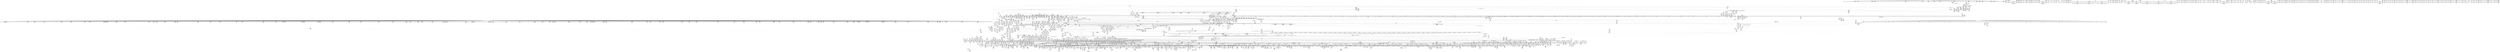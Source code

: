 digraph {
	CE0x47e4310 [shape=record,shape=Mrecord,label="{CE0x47e4310|i64*_getelementptr_inbounds_(_2_x_i64_,_2_x_i64_*___llvm_gcov_ctr23,_i64_0,_i64_1)|*Constant*}"]
	CE0x6541250 [shape=record,shape=Mrecord,label="{CE0x6541250|0:_i16,_:_CRE_744,752_|*MultipleSource*|security/tomoyo/file.c,912|security/tomoyo/file.c,912|security/tomoyo/file.c,912}"]
	CE0x639f040 [shape=record,shape=Mrecord,label="{CE0x639f040|0:_i16,_:_CRE_144,145_}"]
	CE0x65527a0 [shape=record,shape=Mrecord,label="{CE0x65527a0|tomoyo_path2_perm:tmp3|security/tomoyo/file.c,892|*SummSource*}"]
	CE0x7c1b280 [shape=record,shape=Mrecord,label="{CE0x7c1b280|tomoyo_fill_path_info:sub|security/tomoyo/util.c,667|*SummSource*}"]
	CE0x61fc2b0 [shape=record,shape=Mrecord,label="{CE0x61fc2b0|tomoyo_fill_path_info:frombool10|security/tomoyo/util.c,668|*SummSource*}"]
	CE0x65546c0 [shape=record,shape=Mrecord,label="{CE0x65546c0|0:_i16,_:_CRE_293,294_}"]
	CE0x61d5c10 [shape=record,shape=Mrecord,label="{CE0x61d5c10|i64*_getelementptr_inbounds_(_30_x_i64_,_30_x_i64_*___llvm_gcov_ctr13,_i64_0,_i64_17)|*Constant*|*SummSink*}"]
	CE0x4947d30 [shape=record,shape=Mrecord,label="{CE0x4947d30|GLOBAL:__srcu_read_lock|*Constant*|*SummSink*}"]
	CE0x564e560 [shape=record,shape=Mrecord,label="{CE0x564e560|104:_%struct.inode*,_:_CRE_206,207_}"]
	CE0x54c4710 [shape=record,shape=Mrecord,label="{CE0x54c4710|VOIDTB_TE:_CE_162,163_}"]
	CE0x659bf50 [shape=record,shape=Mrecord,label="{CE0x659bf50|VOIDTB_TE:_CE_24,40_|Function::tomoyo_path_rename&Arg::new_dentry::}"]
	CE0x7d164f0 [shape=record,shape=Mrecord,label="{CE0x7d164f0|40:_%struct.tomoyo_policy_namespace*,_48:_i8,_:_GCRE_tomoyo_kernel_domain_external_global_%struct.tomoyo_domain_info_24,32_|*MultipleSource*|security/tomoyo/util.c,1005|security/tomoyo/util.c,1007|Function::tomoyo_init_request_info&Arg::domain::}"]
	CE0x7e04d30 [shape=record,shape=Mrecord,label="{CE0x7e04d30|i64*_getelementptr_inbounds_(_6_x_i64_,_6_x_i64_*___llvm_gcov_ctr26,_i64_0,_i64_5)|*Constant*|*SummSource*}"]
	CE0x564ea20 [shape=record,shape=Mrecord,label="{CE0x564ea20|104:_%struct.inode*,_:_CRE_210,211_}"]
	CE0x639f9d0 [shape=record,shape=Mrecord,label="{CE0x639f9d0|0:_i16,_:_CRE_153,154_}"]
	CE0x6498f50 [shape=record,shape=Mrecord,label="{CE0x6498f50|tomoyo_path2_perm:tmp26|*LoadInst*|security/tomoyo/file.c,911}"]
	CE0x64e9090 [shape=record,shape=Mrecord,label="{CE0x64e9090|0:_i8*,_array:_GCRE_tomoyo_mac_keywords_external_constant_42_x_i8*_:_elem_38::|security/tomoyo/file.c,181}"]
	CE0x54e6170 [shape=record,shape=Mrecord,label="{CE0x54e6170|i8*_getelementptr_inbounds_(_25_x_i8_,_25_x_i8_*_.str12,_i32_0,_i32_0)|*Constant*}"]
	CE0x62f6370 [shape=record,shape=Mrecord,label="{CE0x62f6370|104:_%struct.inode*,_:_CRE_197,198_}"]
	CE0x54ff5e0 [shape=record,shape=Mrecord,label="{CE0x54ff5e0|rcu_lock_release:tmp2}"]
	CE0x541e990 [shape=record,shape=Mrecord,label="{CE0x541e990|_ret_void,_!dbg_!38908|include/linux/rcupdate.h,424|*SummSink*}"]
	CE0x7e2c780 [shape=record,shape=Mrecord,label="{CE0x7e2c780|tomoyo_const_part_length:tmp27|security/tomoyo/util.c,641|*SummSink*}"]
	CE0x7e4a620 [shape=record,shape=Mrecord,label="{CE0x7e4a620|0:_%struct.tomoyo_obj_info*,_24:_%struct.tomoyo_path_info*,_32:_%struct.tomoyo_path_info*,_40:_i8,_72:_i8,_76:_i8,_:_SCMRE_31,32_}"]
	CE0x56100f0 [shape=record,shape=Mrecord,label="{CE0x56100f0|GLOBAL:tomoyo_read_lock|*Constant*|*SummSink*}"]
	CE0x54ff320 [shape=record,shape=Mrecord,label="{CE0x54ff320|tomoyo_const_part_length:tmp20|security/tomoyo/util.c,628|*SummSource*}"]
	CE0x47d6020 [shape=record,shape=Mrecord,label="{CE0x47d6020|0:_i16,_:_CRE_932,933_}"]
	CE0x62fe0b0 [shape=record,shape=Mrecord,label="{CE0x62fe0b0|0:_i16,_:_CRE_261,262_}"]
	CE0x66e4730 [shape=record,shape=Mrecord,label="{CE0x66e4730|tomoyo_audit_path2_log:path24|security/tomoyo/file.c,183|*SummSink*}"]
	CE0x61ae000 [shape=record,shape=Mrecord,label="{CE0x61ae000|GLOBAL:lock_release|*Constant*}"]
	CE0x470e110 [shape=record,shape=Mrecord,label="{CE0x470e110|tomoyo_audit_path2_log:path26|security/tomoyo/file.c,184|*SummSource*}"]
	CE0x5518e40 [shape=record,shape=Mrecord,label="{CE0x5518e40|i32_1|*Constant*}"]
	CE0x6763a90 [shape=record,shape=Mrecord,label="{CE0x6763a90|tomoyo_add_slash:bb}"]
	CE0x654a240 [shape=record,shape=Mrecord,label="{CE0x654a240|tomoyo_const_part_length:while.cond|*SummSink*}"]
	CE0x47e3f30 [shape=record,shape=Mrecord,label="{CE0x47e3f30|i64_3|*Constant*|*SummSink*}"]
	CE0x6623f40 [shape=record,shape=Mrecord,label="{CE0x6623f40|tomoyo_get_mode:tmp14|security/tomoyo/util.c,983}"]
	CE0x65e2ad0 [shape=record,shape=Mrecord,label="{CE0x65e2ad0|__llvm_gcov_indirect_counter_increment114:tmp1}"]
	CE0x6596600 [shape=record,shape=Mrecord,label="{CE0x6596600|0:_i16,_:_CRE_241,242_}"]
	CE0x46eb3c0 [shape=record,shape=Mrecord,label="{CE0x46eb3c0|0:_i16,_:_CRE_903,904_}"]
	CE0x52f52f0 [shape=record,shape=Mrecord,label="{CE0x52f52f0|i8*_getelementptr_inbounds_(_45_x_i8_,_45_x_i8_*_.str13,_i32_0,_i32_0)|*Constant*}"]
	CE0x4753820 [shape=record,shape=Mrecord,label="{CE0x4753820|GLOBAL:srcu_read_unlock|*Constant*|*SummSource*}"]
	CE0x7eafdb0 [shape=record,shape=Mrecord,label="{CE0x7eafdb0|tomoyo_domain:tmp19|security/tomoyo/common.h,1205|*SummSink*}"]
	CE0x7ce5d30 [shape=record,shape=Mrecord,label="{CE0x7ce5d30|i32_3|*Constant*}"]
	CE0x61d3f70 [shape=record,shape=Mrecord,label="{CE0x61d3f70|%struct.lockdep_map*_null|*Constant*|*SummSink*}"]
	CE0x46d47d0 [shape=record,shape=Mrecord,label="{CE0x46d47d0|get_current:bb}"]
	CE0x6530ee0 [shape=record,shape=Mrecord,label="{CE0x6530ee0|GLOBAL:tomoyo_pp2mac|Global_var:tomoyo_pp2mac|*SummSource*}"]
	CE0x7debac0 [shape=record,shape=Mrecord,label="{CE0x7debac0|tomoyo_init_request_info:ns|security/tomoyo/util.c,1010|*SummSource*}"]
	CE0x7e14900 [shape=record,shape=Mrecord,label="{CE0x7e14900|104:_%struct.inode*,_:_CRE_48,52_|*MultipleSource*|*LoadInst*|security/tomoyo/file.c,911|security/tomoyo/file.c,912|Function::tomoyo_path_rename&Arg::old_dentry::}"]
	CE0x47d6460 [shape=record,shape=Mrecord,label="{CE0x47d6460|0:_i16,_:_CRE_976,977_}"]
	CE0x650d3f0 [shape=record,shape=Mrecord,label="{CE0x650d3f0|VOIDTB_TE:_CE_172,173_}"]
	CE0x644f1a0 [shape=record,shape=Mrecord,label="{CE0x644f1a0|tomoyo_read_unlock:tmp1}"]
	CE0x5737250 [shape=record,shape=Mrecord,label="{CE0x5737250|tomoyo_get_mode:if.then13|*SummSink*}"]
	CE0x542f2a0 [shape=record,shape=Mrecord,label="{CE0x542f2a0|rcu_lock_acquire:map|Function::rcu_lock_acquire&Arg::map::}"]
	CE0x5346d80 [shape=record,shape=Mrecord,label="{CE0x5346d80|tomoyo_fill_path_info:ptr|Function::tomoyo_fill_path_info&Arg::ptr::|*SummSource*}"]
	CE0x55434b0 [shape=record,shape=Mrecord,label="{CE0x55434b0|GLOBAL:__llvm_gcov_global_state_pred15|Global_var:__llvm_gcov_global_state_pred15}"]
	CE0x48c71a0 [shape=record,shape=Mrecord,label="{CE0x48c71a0|tomoyo_get_mode:if.then13|*SummSource*}"]
	CE0x53a1f90 [shape=record,shape=Mrecord,label="{CE0x53a1f90|srcu_read_lock:bb|*SummSink*}"]
	CE0x6342fb0 [shape=record,shape=Mrecord,label="{CE0x6342fb0|tomoyo_fill_path_info:frombool|security/tomoyo/util.c,667|*SummSink*}"]
	CE0x7be3400 [shape=record,shape=Mrecord,label="{CE0x7be3400|tomoyo_path2_perm:do.cond}"]
	CE0x5736e10 [shape=record,shape=Mrecord,label="{CE0x5736e10|tomoyo_const_part_length:tmp5|security/tomoyo/util.c,624}"]
	CE0x562f9f0 [shape=record,shape=Mrecord,label="{CE0x562f9f0|GLOBAL:tomoyo_path2_perm|*Constant*|*SummSource*}"]
	CE0x66e4310 [shape=record,shape=Mrecord,label="{CE0x66e4310|tomoyo_audit_path2_log:param3|security/tomoyo/file.c,183|*SummSource*}"]
	CE0x47c2160 [shape=record,shape=Mrecord,label="{CE0x47c2160|0:_i16,_:_CRE_930,931_}"]
	CE0x5604af0 [shape=record,shape=Mrecord,label="{CE0x5604af0|_call_void_srcu_read_unlock(%struct.srcu_struct*_tomoyo_ss,_i32_%idx)_#9,_!dbg_!38903|security/tomoyo/common.h,1109|*SummSource*}"]
	CE0x7e380d0 [shape=record,shape=Mrecord,label="{CE0x7e380d0|i64*_getelementptr_inbounds_(_2_x_i64_,_2_x_i64_*___llvm_gcov_ctr39,_i64_0,_i64_0)|*Constant*}"]
	CE0x54f44d0 [shape=record,shape=Mrecord,label="{CE0x54f44d0|i32_3|*Constant*}"]
	CE0x65cbca0 [shape=record,shape=Mrecord,label="{CE0x65cbca0|tomoyo_path2_perm:conv12|security/tomoyo/file.c,912|*SummSink*}"]
	CE0x4825040 [shape=record,shape=Mrecord,label="{CE0x4825040|tomoyo_path2_perm:error.0}"]
	CE0x7c914a0 [shape=record,shape=Mrecord,label="{CE0x7c914a0|tomoyo_get_realpath:tobool|security/tomoyo/file.c,151|*SummSource*}"]
	CE0x634a150 [shape=record,shape=Mrecord,label="{CE0x634a150|tomoyo_fill_path_info:call11|security/tomoyo/util.c,669|*SummSink*}"]
	CE0x6546510 [shape=record,shape=Mrecord,label="{CE0x6546510|104:_%struct.inode*,_:_CRE_220,221_}"]
	CE0x656c7a0 [shape=record,shape=Mrecord,label="{CE0x656c7a0|__llvm_gcov_indirect_counter_increment114:entry}"]
	CE0x47e8880 [shape=record,shape=Mrecord,label="{CE0x47e8880|0:_i16,_:_CRE_982,983_}"]
	CE0x64dab00 [shape=record,shape=Mrecord,label="{CE0x64dab00|tomoyo_path2_perm:call5|security/tomoyo/file.c,904|*SummSink*}"]
	CE0x63bb760 [shape=record,shape=Mrecord,label="{CE0x63bb760|tomoyo_fill_path_info:bb}"]
	CE0x46d51b0 [shape=record,shape=Mrecord,label="{CE0x46d51b0|tomoyo_get_mode:tmp14|security/tomoyo/util.c,983|*SummSink*}"]
	CE0x6630430 [shape=record,shape=Mrecord,label="{CE0x6630430|__llvm_gcov_indirect_counter_increment114:counter|*SummSource*}"]
	CE0x7d0e0f0 [shape=record,shape=Mrecord,label="{CE0x7d0e0f0|tomoyo_path2_perm:if.end8|*SummSink*}"]
	CE0x7c49c90 [shape=record,shape=Mrecord,label="{CE0x7c49c90|0:_i16,_:_CRE_599,600_}"]
	CE0x5309c70 [shape=record,shape=Mrecord,label="{CE0x5309c70|i64*_getelementptr_inbounds_(_12_x_i64_,_12_x_i64_*___llvm_gcov_ctr31133,_i64_0,_i64_10)|*Constant*}"]
	CE0x55439f0 [shape=record,shape=Mrecord,label="{CE0x55439f0|GLOBAL:__llvm_gcov_global_state_pred15|Global_var:__llvm_gcov_global_state_pred15|*SummSource*}"]
	CE0x65b4c00 [shape=record,shape=Mrecord,label="{CE0x65b4c00|tomoyo_path2_perm:i_mode|security/tomoyo/file.c,912|*SummSink*}"]
	CE0x47a84a0 [shape=record,shape=Mrecord,label="{CE0x47a84a0|0:_i16,_:_CRE_885,886_}"]
	CE0x71a0cc0 [shape=record,shape=Mrecord,label="{CE0x71a0cc0|tomoyo_read_unlock:tmp3}"]
	CE0x7ca61f0 [shape=record,shape=Mrecord,label="{CE0x7ca61f0|tomoyo_path2_perm:path22|security/tomoyo/file.c,892|*SummSink*}"]
	CE0x54f3c50 [shape=record,shape=Mrecord,label="{CE0x54f3c50|tomoyo_fill_path_info:tmp11|security/tomoyo/util.c,667}"]
	CE0x62504c0 [shape=record,shape=Mrecord,label="{CE0x62504c0|0:_i16,_:_CRE_536,540_|*MultipleSource*|security/tomoyo/file.c,912|security/tomoyo/file.c,912|security/tomoyo/file.c,912}"]
	CE0x64f7190 [shape=record,shape=Mrecord,label="{CE0x64f7190|tomoyo_const_part_length:while.end|*SummSink*}"]
	CE0x7eb4900 [shape=record,shape=Mrecord,label="{CE0x7eb4900|tomoyo_fill_path_info:land.rhs|*SummSource*}"]
	CE0x7d2d930 [shape=record,shape=Mrecord,label="{CE0x7d2d930|0:_i16,_:_CRE_483,484_}"]
	CE0x62c31e0 [shape=record,shape=Mrecord,label="{CE0x62c31e0|tomoyo_init_request_info:bb}"]
	CE0x669f9b0 [shape=record,shape=Mrecord,label="{CE0x669f9b0|i64_24|*Constant*|*SummSource*}"]
	CE0x54b8420 [shape=record,shape=Mrecord,label="{CE0x54b8420|tomoyo_domain:land.lhs.true2|*SummSink*}"]
	CE0x48ef610 [shape=record,shape=Mrecord,label="{CE0x48ef610|tomoyo_domain:bb}"]
	CE0x7be43f0 [shape=record,shape=Mrecord,label="{CE0x7be43f0|GLOBAL:tomoyo_domain|*Constant*|*SummSink*}"]
	CE0x627f3a0 [shape=record,shape=Mrecord,label="{CE0x627f3a0|tomoyo_fill_path_info:cmp|security/tomoyo/util.c,667}"]
	CE0x6545100 [shape=record,shape=Mrecord,label="{CE0x6545100|tomoyo_get_mode:idxprom|security/tomoyo/util.c,981|*SummSource*}"]
	CE0x477a950 [shape=record,shape=Mrecord,label="{CE0x477a950|tomoyo_get_mode:tmp19|security/tomoyo/util.c,985|*SummSource*}"]
	CE0x65db4b0 [shape=record,shape=Mrecord,label="{CE0x65db4b0|i64*_null|*Constant*|*SummSink*}"]
	CE0x53dd8f0 [shape=record,shape=Mrecord,label="{CE0x53dd8f0|tomoyo_const_part_length:tmp9|security/tomoyo/util.c,626|*SummSink*}"]
	CE0x61ce160 [shape=record,shape=Mrecord,label="{CE0x61ce160|tomoyo_path2_perm:tmp16|security/tomoyo/file.c,904}"]
	CE0x4618b70 [shape=record,shape=Mrecord,label="{CE0x4618b70|tomoyo_domain:bb|*SummSink*}"]
	CE0x55824d0 [shape=record,shape=Mrecord,label="{CE0x55824d0|tomoyo_domain:tmp10|security/tomoyo/common.h,1205|*SummSink*}"]
	CE0x675eb30 [shape=record,shape=Mrecord,label="{CE0x675eb30|tomoyo_get_realpath:tmp10|security/tomoyo/file.c,155|*SummSource*}"]
	CE0x6679d10 [shape=record,shape=Mrecord,label="{CE0x6679d10|0:_i16,_:_CRE_73,74_}"]
	CE0x48eef70 [shape=record,shape=Mrecord,label="{CE0x48eef70|tomoyo_fill_path_info:call|security/tomoyo/util.c,664|*SummSink*}"]
	CE0x5603ff0 [shape=record,shape=Mrecord,label="{CE0x5603ff0|tomoyo_domain:tmp9|security/tomoyo/common.h,1205}"]
	CE0x4947f50 [shape=record,shape=Mrecord,label="{CE0x4947f50|tomoyo_domain:tmp15|security/tomoyo/common.h,1205|*SummSink*}"]
	CE0x62d61b0 [shape=record,shape=Mrecord,label="{CE0x62d61b0|tomoyo_path2_perm:tmp36|security/tomoyo/file.c,912|*SummSource*}"]
	CE0x65dbd80 [shape=record,shape=Mrecord,label="{CE0x65dbd80|tomoyo_get_realpath:tmp7|security/tomoyo/file.c,152|*SummSource*}"]
	CE0x61a3710 [shape=record,shape=Mrecord,label="{CE0x61a3710|tomoyo_const_part_length:tmp6|security/tomoyo/util.c,625|*SummSink*}"]
	CE0x66ec7b0 [shape=record,shape=Mrecord,label="{CE0x66ec7b0|tomoyo_get_mode:idxprom3|security/tomoyo/util.c,983}"]
	CE0x64e8450 [shape=record,shape=Mrecord,label="{CE0x64e8450|0:_i8*,_array:_GCRE_tomoyo_mac_keywords_external_constant_42_x_i8*_:_elem_31::|security/tomoyo/file.c,181}"]
	CE0x658af70 [shape=record,shape=Mrecord,label="{CE0x658af70|GLOBAL:lock_acquire|*Constant*}"]
	CE0x65ba2c0 [shape=record,shape=Mrecord,label="{CE0x65ba2c0|0:_i16,_:_CRE_595,596_}"]
	CE0x7199a20 [shape=record,shape=Mrecord,label="{CE0x7199a20|tomoyo_domain:tmp13|security/tomoyo/common.h,1205}"]
	CE0x6365c40 [shape=record,shape=Mrecord,label="{CE0x6365c40|0:_i16,_:_CRE_281,282_}"]
	CE0x54e62b0 [shape=record,shape=Mrecord,label="{CE0x54e62b0|tomoyo_get_mode:tmp4|security/tomoyo/util.c,978|*SummSource*}"]
	CE0x6286240 [shape=record,shape=Mrecord,label="{CE0x6286240|40:_%struct.tomoyo_policy_namespace*,_48:_i8,_:_GCRE_tomoyo_kernel_domain_external_global_%struct.tomoyo_domain_info_59,60_}"]
	CE0x4895250 [shape=record,shape=Mrecord,label="{CE0x4895250|_ret_i32_%call,_!dbg_!38917|security/tomoyo/file.c,181}"]
	CE0x46eae70 [shape=record,shape=Mrecord,label="{CE0x46eae70|0:_i16,_:_CRE_898,899_}"]
	CE0x61be2f0 [shape=record,shape=Mrecord,label="{CE0x61be2f0|VOIDTB_TE:_CE_157,158_}"]
	CE0x7c44c80 [shape=record,shape=Mrecord,label="{CE0x7c44c80|i32_10|*Constant*}"]
	CE0x634ca80 [shape=record,shape=Mrecord,label="{CE0x634ca80|tomoyo_add_slash:tmp6|security/tomoyo/file.c,131|*SummSink*}"]
	CE0x6250330 [shape=record,shape=Mrecord,label="{CE0x6250330|0:_i16,_:_CRE_528,536_|*MultipleSource*|security/tomoyo/file.c,912|security/tomoyo/file.c,912|security/tomoyo/file.c,912}"]
	CE0x66058c0 [shape=record,shape=Mrecord,label="{CE0x66058c0|104:_%struct.inode*,_:_CRE_192,193_}"]
	CE0x7caf950 [shape=record,shape=Mrecord,label="{CE0x7caf950|0:_i8,_array:_GCRE_tomoyo_index2category_constant_39_x_i8_c_00_00_00_00_00_00_00_00_00_00_00_00_00_00_00_00_00_00_00_00_00_00_00_01_01_01_01_01_01_01_01_01_01_01_01_01_01_01_02_,_align_16:_elem_19::|security/tomoyo/util.c,983}"]
	CE0x4716230 [shape=record,shape=Mrecord,label="{CE0x4716230|tomoyo_get_mode:idxprom6|security/tomoyo/util.c,983}"]
	CE0x7b67490 [shape=record,shape=Mrecord,label="{CE0x7b67490|tomoyo_init_request_info:conv6|security/tomoyo/util.c,1011|*SummSource*}"]
	CE0x56637c0 [shape=record,shape=Mrecord,label="{CE0x56637c0|tomoyo_init_request_info:r|Function::tomoyo_init_request_info&Arg::r::}"]
	CE0x6605b20 [shape=record,shape=Mrecord,label="{CE0x6605b20|104:_%struct.inode*,_:_CRE_194,195_}"]
	CE0x47efcb0 [shape=record,shape=Mrecord,label="{CE0x47efcb0|tomoyo_path2_perm:cmp13|security/tomoyo/file.c,912}"]
	CE0x6483be0 [shape=record,shape=Mrecord,label="{CE0x6483be0|tomoyo_path2_perm:tmp9|security/tomoyo/file.c,898|*SummSink*}"]
	CE0x7bbf4e0 [shape=record,shape=Mrecord,label="{CE0x7bbf4e0|tomoyo_init_request_info:tmp7|security/tomoyo/util.c,1005|*SummSink*}"]
	CE0x477aad0 [shape=record,shape=Mrecord,label="{CE0x477aad0|tomoyo_get_mode:tmp19|security/tomoyo/util.c,985|*SummSink*}"]
	CE0x7b8e2a0 [shape=record,shape=Mrecord,label="{CE0x7b8e2a0|i64*_getelementptr_inbounds_(_5_x_i64_,_5_x_i64_*___llvm_gcov_ctr32134,_i64_0,_i64_3)|*Constant*|*SummSource*}"]
	CE0x5487820 [shape=record,shape=Mrecord,label="{CE0x5487820|tomoyo_path2_perm:path224|security/tomoyo/file.c,924|*SummSource*}"]
	CE0x627f7a0 [shape=record,shape=Mrecord,label="{CE0x627f7a0|tomoyo_fill_path_info:tmp10|*SummSource*}"]
	CE0x7d1c560 [shape=record,shape=Mrecord,label="{CE0x7d1c560|tomoyo_get_realpath:tmp8|security/tomoyo/file.c,152|*SummSink*}"]
	CE0x7c7ec60 [shape=record,shape=Mrecord,label="{CE0x7c7ec60|tomoyo_path2_perm:tmp50|security/tomoyo/file.c,928}"]
	CE0x574bea0 [shape=record,shape=Mrecord,label="{CE0x574bea0|VOIDTB_TE:_CE_304,305_}"]
	CE0x66306e0 [shape=record,shape=Mrecord,label="{CE0x66306e0|tomoyo_const_part_length:while.body|*SummSink*}"]
	CE0x46304b0 [shape=record,shape=Mrecord,label="{CE0x46304b0|0:_i16,_:_CRE_561,562_}"]
	CE0x63254b0 [shape=record,shape=Mrecord,label="{CE0x63254b0|tomoyo_path2_perm:path222|security/tomoyo/file.c,923|*SummSource*}"]
	CE0x47c16c0 [shape=record,shape=Mrecord,label="{CE0x47c16c0|0:_i16,_:_CRE_920,921_}"]
	CE0x7e40dc0 [shape=record,shape=Mrecord,label="{CE0x7e40dc0|tomoyo_get_mode:index|Function::tomoyo_get_mode&Arg::index::}"]
	CE0x6682a90 [shape=record,shape=Mrecord,label="{CE0x6682a90|tomoyo_path2_perm:dentry9|security/tomoyo/file.c,911|*SummSink*}"]
	CE0x7e40cd0 [shape=record,shape=Mrecord,label="{CE0x7e40cd0|tomoyo_get_mode:ns|Function::tomoyo_get_mode&Arg::ns::|*SummSink*}"]
	CE0x7d33560 [shape=record,shape=Mrecord,label="{CE0x7d33560|tomoyo_const_part_length:tmp38|security/tomoyo/util.c,644|*SummSink*}"]
	CE0x470d5c0 [shape=record,shape=Mrecord,label="{CE0x470d5c0|0:_i16,_:_CRE_866,867_}"]
	CE0x627f730 [shape=record,shape=Mrecord,label="{CE0x627f730|tomoyo_fill_path_info:tmp10}"]
	CE0x5401e10 [shape=record,shape=Mrecord,label="{CE0x5401e10|get_current:tmp4|./arch/x86/include/asm/current.h,14|*SummSource*}"]
	CE0x7c2b190 [shape=record,shape=Mrecord,label="{CE0x7c2b190|tomoyo_fill_path_info:tmp5|security/tomoyo/util.c,667}"]
	CE0x560eeb0 [shape=record,shape=Mrecord,label="{CE0x560eeb0|tomoyo_domain:tmp14|security/tomoyo/common.h,1205}"]
	CE0x5727610 [shape=record,shape=Mrecord,label="{CE0x5727610|_call_void___llvm_gcov_indirect_counter_increment114(i32*___llvm_gcov_global_state_pred45,_i64**_getelementptr_inbounds_(_3_x_i64*_,_3_x_i64*_*___llvm_gcda_edge_table44,_i64_0,_i64_0)),_!dbg_!38954|security/tomoyo/util.c,649|*SummSink*}"]
	CE0x61ae070 [shape=record,shape=Mrecord,label="{CE0x61ae070|GLOBAL:lock_release|*Constant*|*SummSource*}"]
	CE0x61a3630 [shape=record,shape=Mrecord,label="{CE0x61a3630|i64*_getelementptr_inbounds_(_31_x_i64_,_31_x_i64_*___llvm_gcov_ctr43150,_i64_0,_i64_3)|*Constant*|*SummSource*}"]
	CE0x6651f20 [shape=record,shape=Mrecord,label="{CE0x6651f20|GLOBAL:tomoyo_index2category|Global_var:tomoyo_index2category|*SummSource*}"]
	CE0x624ff80 [shape=record,shape=Mrecord,label="{CE0x624ff80|0:_i16,_:_CRE_552,553_}"]
	CE0x646f200 [shape=record,shape=Mrecord,label="{CE0x646f200|128:_i8*,_1208:_%struct.file*,_:_CMRE_40,41_}"]
	CE0x53d9140 [shape=record,shape=Mrecord,label="{CE0x53d9140|tomoyo_domain:tmp3|*SummSink*}"]
	CE0x60ebf00 [shape=record,shape=Mrecord,label="{CE0x60ebf00|i64*_getelementptr_inbounds_(_31_x_i64_,_31_x_i64_*___llvm_gcov_ctr43150,_i64_0,_i64_28)|*Constant*|*SummSink*}"]
	CE0x7ea8b00 [shape=record,shape=Mrecord,label="{CE0x7ea8b00|0:_i16,_:_CRE_487,488_}"]
	CE0x66887f0 [shape=record,shape=Mrecord,label="{CE0x66887f0|tomoyo_path2_perm:sw.bb17|*SummSink*}"]
	CE0x5630150 [shape=record,shape=Mrecord,label="{CE0x5630150|tomoyo_path_rename:mnt3|security/tomoyo/tomoyo.c,299|*SummSink*}"]
	CE0x62f6700 [shape=record,shape=Mrecord,label="{CE0x62f6700|104:_%struct.inode*,_:_CRE_200,201_}"]
	CE0x65b41a0 [shape=record,shape=Mrecord,label="{CE0x65b41a0|0:_i16,_:_CRE_76,80_|*MultipleSource*|security/tomoyo/file.c,912|security/tomoyo/file.c,912|security/tomoyo/file.c,912}"]
	CE0x617a9f0 [shape=record,shape=Mrecord,label="{CE0x617a9f0|tomoyo_path_rename:mnt2|security/tomoyo/tomoyo.c,299}"]
	CE0x621b610 [shape=record,shape=Mrecord,label="{CE0x621b610|104:_%struct.inode*,_:_CRE_165,166_}"]
	CE0x64771c0 [shape=record,shape=Mrecord,label="{CE0x64771c0|tomoyo_const_part_length:tmp46|security/tomoyo/util.c,646|*SummSource*}"]
	CE0x62ed210 [shape=record,shape=Mrecord,label="{CE0x62ed210|tomoyo_path2_perm:path219|security/tomoyo/file.c,922|*SummSink*}"]
	CE0x675ea00 [shape=record,shape=Mrecord,label="{CE0x675ea00|i1_false|*Constant*}"]
	CE0x656d150 [shape=record,shape=Mrecord,label="{CE0x656d150|tomoyo_const_part_length:incdec.ptr19|security/tomoyo/util.c,643|*SummSink*}"]
	CE0x46ffd90 [shape=record,shape=Mrecord,label="{CE0x46ffd90|i64*_getelementptr_inbounds_(_12_x_i64_,_12_x_i64_*___llvm_gcov_ctr31133,_i64_0,_i64_9)|*Constant*}"]
	CE0x6786e80 [shape=record,shape=Mrecord,label="{CE0x6786e80|tomoyo_get_mode:tmp9|security/tomoyo/util.c,981}"]
	CE0x6717b70 [shape=record,shape=Mrecord,label="{CE0x6717b70|0:_i16,_:_CRE_199,200_}"]
	CE0x6208840 [shape=record,shape=Mrecord,label="{CE0x6208840|0:_i16,_:_CRE_688,692_|*MultipleSource*|security/tomoyo/file.c,912|security/tomoyo/file.c,912|security/tomoyo/file.c,912}"]
	CE0x6376540 [shape=record,shape=Mrecord,label="{CE0x6376540|i8_1|*Constant*|*SummSource*}"]
	CE0x564e8f0 [shape=record,shape=Mrecord,label="{CE0x564e8f0|104:_%struct.inode*,_:_CRE_209,210_}"]
	CE0x62a1480 [shape=record,shape=Mrecord,label="{CE0x62a1480|0:_i16,_:_CRE_579,580_}"]
	CE0x7190890 [shape=record,shape=Mrecord,label="{CE0x7190890|VOIDTB_TE:_CE_312,313_}"]
	CE0x7191bc0 [shape=record,shape=Mrecord,label="{CE0x7191bc0|VOIDTB_TE:_CE_164,165_}"]
	CE0x7bbfce0 [shape=record,shape=Mrecord,label="{CE0x7bbfce0|COLLAPSED:_GCMRE___llvm_gcov_ctr32134_internal_global_5_x_i64_zeroinitializer:_elem_0:default:}"]
	CE0x5610290 [shape=record,shape=Mrecord,label="{CE0x5610290|GLOBAL:tomoyo_read_lock|*Constant*|*SummSource*}"]
	CE0x64e8990 [shape=record,shape=Mrecord,label="{CE0x64e8990|0:_i8*,_array:_GCRE_tomoyo_mac_keywords_external_constant_42_x_i8*_:_elem_34::|security/tomoyo/file.c,181}"]
	CE0x54c4d20 [shape=record,shape=Mrecord,label="{CE0x54c4d20|tomoyo_const_part_length:if.then|*SummSource*}"]
	CE0x63af1d0 [shape=record,shape=Mrecord,label="{CE0x63af1d0|0:_i16,_:_CRE_572,573_}"]
	CE0x7b5b440 [shape=record,shape=Mrecord,label="{CE0x7b5b440|__llvm_gcov_indirect_counter_increment:tmp1}"]
	CE0x7d32f00 [shape=record,shape=Mrecord,label="{CE0x7d32f00|tomoyo_const_part_length:tmp37|security/tomoyo/util.c,644|*SummSource*}"]
	CE0x614a280 [shape=record,shape=Mrecord,label="{CE0x614a280|i32_48|*Constant*}"]
	CE0x6585da0 [shape=record,shape=Mrecord,label="{CE0x6585da0|GLOBAL:__llvm_gcov_indirect_counter_increment|*Constant*}"]
	CE0x6342ef0 [shape=record,shape=Mrecord,label="{CE0x6342ef0|tomoyo_fill_path_info:frombool|security/tomoyo/util.c,667|*SummSource*}"]
	CE0x7bd1ba0 [shape=record,shape=Mrecord,label="{CE0x7bd1ba0|tomoyo_get_mode:config|security/tomoyo/util.c,981}"]
	CE0x5308e70 [shape=record,shape=Mrecord,label="{CE0x5308e70|tomoyo_get_mode:default_config|security/tomoyo/util.c,986|*SummSink*}"]
	CE0x7e436d0 [shape=record,shape=Mrecord,label="{CE0x7e436d0|get_current:tmp3|*SummSource*}"]
	CE0x646c080 [shape=record,shape=Mrecord,label="{CE0x646c080|tomoyo_path2_perm:conv|security/tomoyo/file.c,907|*SummSource*}"]
	CE0x71a0e20 [shape=record,shape=Mrecord,label="{CE0x71a0e20|tomoyo_read_unlock:tmp3|*SummSource*}"]
	CE0x52d0a30 [shape=record,shape=Mrecord,label="{CE0x52d0a30|i32_0|*Constant*}"]
	CE0x5692d50 [shape=record,shape=Mrecord,label="{CE0x5692d50|tomoyo_init_request_info:conv6|security/tomoyo/util.c,1011}"]
	CE0x48ee890 [shape=record,shape=Mrecord,label="{CE0x48ee890|i32_1205|*Constant*}"]
	CE0x7e808c0 [shape=record,shape=Mrecord,label="{CE0x7e808c0|COLLAPSED:_GCMRE___llvm_gcov_ctr53148_internal_global_2_x_i64_zeroinitializer:_elem_0:default:}"]
	CE0x7c9eeb0 [shape=record,shape=Mrecord,label="{CE0x7c9eeb0|0:_i8*,_array:_GCRE_tomoyo_mac_keywords_external_constant_42_x_i8*_:_elem_5::|security/tomoyo/file.c,181}"]
	CE0x622b2a0 [shape=record,shape=Mrecord,label="{CE0x622b2a0|0:_i8,_array:_GCRE_tomoyo_index2category_constant_39_x_i8_c_00_00_00_00_00_00_00_00_00_00_00_00_00_00_00_00_00_00_00_00_00_00_00_01_01_01_01_01_01_01_01_01_01_01_01_01_01_01_02_,_align_16:_elem_5::|security/tomoyo/util.c,983}"]
	CE0x7ce6180 [shape=record,shape=Mrecord,label="{CE0x7ce6180|i64*_getelementptr_inbounds_(_12_x_i64_,_12_x_i64_*___llvm_gcov_ctr31133,_i64_0,_i64_6)|*Constant*}"]
	CE0x65a8f20 [shape=record,shape=Mrecord,label="{CE0x65a8f20|tomoyo_init_request_info:domain|Function::tomoyo_init_request_info&Arg::domain::}"]
	CE0x669f5d0 [shape=record,shape=Mrecord,label="{CE0x669f5d0|i64_25|*Constant*}"]
	CE0x65452c0 [shape=record,shape=Mrecord,label="{CE0x65452c0|tomoyo_get_mode:idxprom|security/tomoyo/util.c,981|*SummSink*}"]
	CE0x55ee0a0 [shape=record,shape=Mrecord,label="{CE0x55ee0a0|tomoyo_const_part_length:tmp30|security/tomoyo/util.c,641|*SummSource*}"]
	CE0x62ef680 [shape=record,shape=Mrecord,label="{CE0x62ef680|tomoyo_path2_perm:tmp32|security/tomoyo/file.c,912}"]
	CE0x536b0f0 [shape=record,shape=Mrecord,label="{CE0x536b0f0|tomoyo_get_mode:retval.0|*SummSink*}"]
	CE0x574c520 [shape=record,shape=Mrecord,label="{CE0x574c520|VOIDTB_TE:_CE_308,309_}"]
	CE0x6484d40 [shape=record,shape=Mrecord,label="{CE0x6484d40|i64*_getelementptr_inbounds_(_4_x_i64_,_4_x_i64_*___llvm_gcov_ctr33,_i64_0,_i64_2)|*Constant*|*SummSource*}"]
	CE0x6544bd0 [shape=record,shape=Mrecord,label="{CE0x6544bd0|tomoyo_fill_path_info:name1|security/tomoyo/util.c,663}"]
	CE0x639fae0 [shape=record,shape=Mrecord,label="{CE0x639fae0|0:_i16,_:_CRE_154,155_}"]
	CE0x480a080 [shape=record,shape=Mrecord,label="{CE0x480a080|128:_i8*,_1208:_%struct.file*,_:_CMRE_50,51_}"]
	CE0x6544c90 [shape=record,shape=Mrecord,label="{CE0x6544c90|tomoyo_fill_path_info:name1|security/tomoyo/util.c,663|*SummSink*}"]
	CE0x5582820 [shape=record,shape=Mrecord,label="{CE0x5582820|i32_255|*Constant*|*SummSink*}"]
	CE0x6549440 [shape=record,shape=Mrecord,label="{CE0x6549440|i32_50|*Constant*|*SummSource*}"]
	CE0x7cc9620 [shape=record,shape=Mrecord,label="{CE0x7cc9620|_call_void_mcount()_#3}"]
	CE0x5499920 [shape=record,shape=Mrecord,label="{CE0x5499920|_ret_i32_%call,_!dbg_!38913|security/tomoyo/tomoyo.c,300}"]
	CE0x64c1c20 [shape=record,shape=Mrecord,label="{CE0x64c1c20|i64*_getelementptr_inbounds_(_6_x_i64_,_6_x_i64_*___llvm_gcov_ctr26,_i64_0,_i64_4)|*Constant*}"]
	CE0x7c4a620 [shape=record,shape=Mrecord,label="{CE0x7c4a620|0:_i16,_:_CRE_608,609_}"]
	CE0x61af1b0 [shape=record,shape=Mrecord,label="{CE0x61af1b0|tomoyo_const_part_length:if.end18|*SummSource*}"]
	CE0x7bd5650 [shape=record,shape=Mrecord,label="{CE0x7bd5650|128:_i8*,_1208:_%struct.file*,_:_CMRE_22,23_}"]
	CE0x5543a60 [shape=record,shape=Mrecord,label="{CE0x5543a60|GLOBAL:__llvm_gcov_global_state_pred15|Global_var:__llvm_gcov_global_state_pred15|*SummSink*}"]
	CE0x7e80850 [shape=record,shape=Mrecord,label="{CE0x7e80850|get_current:tmp}"]
	CE0x7b5bb10 [shape=record,shape=Mrecord,label="{CE0x7b5bb10|tomoyo_read_lock:tmp1}"]
	CE0x66f7690 [shape=record,shape=Mrecord,label="{CE0x66f7690|tomoyo_path2_perm:tmp24|security/tomoyo/file.c,906}"]
	CE0x66ed850 [shape=record,shape=Mrecord,label="{CE0x66ed850|0:_i16,_:_CRE_190,191_}"]
	CE0x71a0a00 [shape=record,shape=Mrecord,label="{CE0x71a0a00|tomoyo_add_slash:tmp9|security/tomoyo/file.c,136|*SummSink*}"]
	CE0x52f5420 [shape=record,shape=Mrecord,label="{CE0x52f5420|i8*_getelementptr_inbounds_(_45_x_i8_,_45_x_i8_*_.str13,_i32_0,_i32_0)|*Constant*|*SummSink*}"]
	CE0x634c100 [shape=record,shape=Mrecord,label="{CE0x634c100|GLOBAL:__llvm_gcov_ctr25|Global_var:__llvm_gcov_ctr25|*SummSource*}"]
	CE0x54fae30 [shape=record,shape=Mrecord,label="{CE0x54fae30|GLOBAL:full_name_hash|*Constant*}"]
	CE0x63c7050 [shape=record,shape=Mrecord,label="{CE0x63c7050|0:_i8*,_array:_GCRE_tomoyo_mac_keywords_external_constant_42_x_i8*_:_elem_24::|security/tomoyo/file.c,181}"]
	CE0x556eac0 [shape=record,shape=Mrecord,label="{CE0x556eac0|rcu_lock_acquire:tmp|*SummSource*}"]
	CE0x65c5780 [shape=record,shape=Mrecord,label="{CE0x65c5780|0:_%struct.tomoyo_obj_info*,_24:_%struct.tomoyo_path_info*,_32:_%struct.tomoyo_path_info*,_40:_i8,_72:_i8,_76:_i8,_:_SCMRE_57,58_}"]
	CE0x66059f0 [shape=record,shape=Mrecord,label="{CE0x66059f0|104:_%struct.inode*,_:_CRE_193,194_}"]
	CE0x64fd7a0 [shape=record,shape=Mrecord,label="{CE0x64fd7a0|tomoyo_path2_perm:tmp27|security/tomoyo/file.c,912|*SummSink*}"]
	CE0x4699d40 [shape=record,shape=Mrecord,label="{CE0x4699d40|tomoyo_const_part_length:tmp43|security/tomoyo/util.c,644|*SummSink*}"]
	CE0x7d34270 [shape=record,shape=Mrecord,label="{CE0x7d34270|tomoyo_const_part_length:cmp25|security/tomoyo/util.c,644}"]
	CE0x46a6be0 [shape=record,shape=Mrecord,label="{CE0x46a6be0|tomoyo_audit_path2_log:arrayidx|security/tomoyo/file.c,182|*SummSource*}"]
	CE0x7b78850 [shape=record,shape=Mrecord,label="{CE0x7b78850|tomoyo_audit_path2_log:tmp6|security/tomoyo/file.c,181|*SummSource*}"]
	CE0x47161c0 [shape=record,shape=Mrecord,label="{CE0x47161c0|tomoyo_get_mode:tmp17|security/tomoyo/util.c,983}"]
	CE0x64f73b0 [shape=record,shape=Mrecord,label="{CE0x64f73b0|tomoyo_const_part_length:return|*SummSource*}"]
	CE0x64f6f00 [shape=record,shape=Mrecord,label="{CE0x64f6f00|i64*_getelementptr_inbounds_(_4_x_i64_,_4_x_i64_*___llvm_gcov_ctr33,_i64_0,_i64_2)|*Constant*}"]
	CE0x7c5b920 [shape=record,shape=Mrecord,label="{CE0x7c5b920|i64_22|*Constant*|*SummSource*}"]
	CE0x71995c0 [shape=record,shape=Mrecord,label="{CE0x71995c0|GLOBAL:__llvm_gcov_ctr28130|Global_var:__llvm_gcov_ctr28130}"]
	CE0x62c9e10 [shape=record,shape=Mrecord,label="{CE0x62c9e10|i32_48|*Constant*|*SummSink*}"]
	CE0x54304c0 [shape=record,shape=Mrecord,label="{CE0x54304c0|rcu_lock_release:tmp5|include/linux/rcupdate.h,423|*SummSource*}"]
	CE0x65a85b0 [shape=record,shape=Mrecord,label="{CE0x65a85b0|i64_16|*Constant*}"]
	CE0x47e3dd0 [shape=record,shape=Mrecord,label="{CE0x47e3dd0|i64_3|*Constant*|*SummSource*}"]
	CE0x71a21b0 [shape=record,shape=Mrecord,label="{CE0x71a21b0|_ret_void,_!dbg_!38929|security/tomoyo/util.c,670|*SummSink*}"]
	CE0x4894e70 [shape=record,shape=Mrecord,label="{CE0x4894e70|GLOBAL:tomoyo_audit_path2_log|*Constant*|*SummSink*}"]
	CE0x494eab0 [shape=record,shape=Mrecord,label="{CE0x494eab0|tomoyo_path_rename:tmp4|*LoadInst*|security/tomoyo/tomoyo.c,298|*SummSource*}"]
	CE0x64db2d0 [shape=record,shape=Mrecord,label="{CE0x64db2d0|tomoyo_init_request_info:tobool|security/tomoyo/util.c,1004}"]
	CE0x7c4b7e0 [shape=record,shape=Mrecord,label="{CE0x7c4b7e0|tomoyo_audit_path2_log:path2|security/tomoyo/file.c,182|*SummSink*}"]
	CE0x7e14eb0 [shape=record,shape=Mrecord,label="{CE0x7e14eb0|i64*_getelementptr_inbounds_(_5_x_i64_,_5_x_i64_*___llvm_gcov_ctr32134,_i64_0,_i64_4)|*Constant*|*SummSource*}"]
	CE0x5771020 [shape=record,shape=Mrecord,label="{CE0x5771020|_call_void_tomoyo_fill_path_info(%struct.tomoyo_path_info*_%buf)_#9,_!dbg_!38911|security/tomoyo/file.c,137|*SummSink*}"]
	CE0x65cbfb0 [shape=record,shape=Mrecord,label="{CE0x65cbfb0|tomoyo_path2_perm:and|security/tomoyo/file.c,912}"]
	CE0x64cb1e0 [shape=record,shape=Mrecord,label="{CE0x64cb1e0|0:_i16,_:_CRE_206,207_}"]
	CE0x5543cc0 [shape=record,shape=Mrecord,label="{CE0x5543cc0|_call_void___llvm_gcov_indirect_counter_increment(i32*___llvm_gcov_global_state_pred15,_i64**_getelementptr_inbounds_(_3_x_i64*_,_3_x_i64*_*___llvm_gcda_edge_table14,_i64_0,_i64_1)),_!dbg_!38935|security/tomoyo/file.c,911}"]
	CE0x7e2c8f0 [shape=record,shape=Mrecord,label="{CE0x7e2c8f0|tomoyo_const_part_length:tmp28|security/tomoyo/util.c,641}"]
	CE0x52f5ea0 [shape=record,shape=Mrecord,label="{CE0x52f5ea0|tomoyo_domain:tmp17|security/tomoyo/common.h,1205|*SummSink*}"]
	CE0x61cdc80 [shape=record,shape=Mrecord,label="{CE0x61cdc80|i64_4|*Constant*|*SummSink*}"]
	CE0x7bd6290 [shape=record,shape=Mrecord,label="{CE0x7bd6290|i64*_getelementptr_inbounds_(_5_x_i64_,_5_x_i64_*___llvm_gcov_ctr32134,_i64_0,_i64_3)|*Constant*}"]
	CE0x642b930 [shape=record,shape=Mrecord,label="{CE0x642b930|i64_176|*Constant*|*SummSource*}"]
	CE0x5538410 [shape=record,shape=Mrecord,label="{CE0x5538410|0:_i8,_array:_GCRE_tomoyo_index2category_constant_39_x_i8_c_00_00_00_00_00_00_00_00_00_00_00_00_00_00_00_00_00_00_00_00_00_00_00_01_01_01_01_01_01_01_01_01_01_01_01_01_01_01_02_,_align_16:_elem_38::|security/tomoyo/util.c,983}"]
	CE0x5379d70 [shape=record,shape=Mrecord,label="{CE0x5379d70|VOIDTB_TE:_CE_180,181_}"]
	CE0x557ab90 [shape=record,shape=Mrecord,label="{CE0x557ab90|tomoyo_audit_path2_log:name|security/tomoyo/file.c,183|*SummSink*}"]
	CE0x7c73c20 [shape=record,shape=Mrecord,label="{CE0x7c73c20|i64_1|*Constant*}"]
	CE0x6158820 [shape=record,shape=Mrecord,label="{CE0x6158820|__llvm_gcov_indirect_counter_increment:bb}"]
	CE0x6692f30 [shape=record,shape=Mrecord,label="{CE0x6692f30|GLOBAL:__llvm_gcov_ctr32134|Global_var:__llvm_gcov_ctr32134|*SummSink*}"]
	CE0x61bdf80 [shape=record,shape=Mrecord,label="{CE0x61bdf80|VOIDTB_TE:_CE_154,155_}"]
	CE0x5441070 [shape=record,shape=Mrecord,label="{CE0x5441070|tomoyo_path_rename:tmp}"]
	CE0x7c04f60 [shape=record,shape=Mrecord,label="{CE0x7c04f60|tomoyo_path2_perm:if.end}"]
	CE0x650c9b0 [shape=record,shape=Mrecord,label="{CE0x650c9b0|GLOBAL:current_task|Global_var:current_task}"]
	CE0x7b9edc0 [shape=record,shape=Mrecord,label="{CE0x7b9edc0|tomoyo_read_unlock:entry|*SummSink*}"]
	CE0x7cca490 [shape=record,shape=Mrecord,label="{CE0x7cca490|tomoyo_fill_path_info:idxprom|security/tomoyo/util.c,667|*SummSink*}"]
	CE0x6596c30 [shape=record,shape=Mrecord,label="{CE0x6596c30|0:_i16,_:_CRE_247,248_}"]
	CE0x65440a0 [shape=record,shape=Mrecord,label="{CE0x65440a0|tomoyo_path2_perm:conv30|security/tomoyo/file.c,933|*SummSink*}"]
	CE0x650edb0 [shape=record,shape=Mrecord,label="{CE0x650edb0|0:_%struct.tomoyo_obj_info*,_24:_%struct.tomoyo_path_info*,_32:_%struct.tomoyo_path_info*,_40:_i8,_72:_i8,_76:_i8,_:_SCMRE_63,64_}"]
	CE0x662f7c0 [shape=record,shape=Mrecord,label="{CE0x662f7c0|tomoyo_const_part_length:cmp|security/tomoyo/util.c,626}"]
	CE0x7d2d140 [shape=record,shape=Mrecord,label="{CE0x7d2d140|0:_i16,_:_CRE_475,476_}"]
	CE0x650d2e0 [shape=record,shape=Mrecord,label="{CE0x650d2e0|VOIDTB_TE:_CE_171,172_}"]
	CE0x464b780 [shape=record,shape=Mrecord,label="{CE0x464b780|srcu_read_lock:tmp2|*SummSink*}"]
	CE0x5385320 [shape=record,shape=Mrecord,label="{CE0x5385320|0:_%struct.vfsmount*,_:_CRE_0,8_|*MultipleSource*|Function::tomoyo_path_rename&Arg::new_parent::|security/tomoyo/tomoyo.c,299}"]
	CE0x6534260 [shape=record,shape=Mrecord,label="{CE0x6534260|GLOBAL:__srcu_read_unlock|*Constant*|*SummSink*}"]
	CE0x650cc40 [shape=record,shape=Mrecord,label="{CE0x650cc40|rcu_lock_acquire:tmp4|include/linux/rcupdate.h,418}"]
	CE0x7191ef0 [shape=record,shape=Mrecord,label="{CE0x7191ef0|VOIDTB_TE:_CE_167,168_}"]
	CE0x56187a0 [shape=record,shape=Mrecord,label="{CE0x56187a0|i64*_getelementptr_inbounds_(_4_x_i64_,_4_x_i64_*___llvm_gcov_ctr24,_i64_0,_i64_1)|*Constant*|*SummSink*}"]
	CE0x62efb10 [shape=record,shape=Mrecord,label="{CE0x62efb10|tomoyo_path2_perm:tmp32|security/tomoyo/file.c,912|*SummSource*}"]
	CE0x65f2a80 [shape=record,shape=Mrecord,label="{CE0x65f2a80|tomoyo_add_slash:buf|Function::tomoyo_add_slash&Arg::buf::|*SummSink*}"]
	CE0x5770d70 [shape=record,shape=Mrecord,label="{CE0x5770d70|_call_void_tomoyo_fill_path_info(%struct.tomoyo_path_info*_%buf)_#9,_!dbg_!38911|security/tomoyo/file.c,137}"]
	CE0x62fdc70 [shape=record,shape=Mrecord,label="{CE0x62fdc70|0:_i16,_:_CRE_257,258_}"]
	CE0x637c670 [shape=record,shape=Mrecord,label="{CE0x637c670|104:_%struct.inode*,_:_CRE_64,72_|*MultipleSource*|*LoadInst*|security/tomoyo/file.c,911|security/tomoyo/file.c,912|Function::tomoyo_path_rename&Arg::old_dentry::}"]
	CE0x57454b0 [shape=record,shape=Mrecord,label="{CE0x57454b0|tomoyo_audit_path2_log:idxprom|security/tomoyo/file.c,182}"]
	CE0x5401bd0 [shape=record,shape=Mrecord,label="{CE0x5401bd0|rcu_lock_acquire:tmp6}"]
	CE0x624fc50 [shape=record,shape=Mrecord,label="{CE0x624fc50|0:_i16,_:_CRE_509,510_}"]
	CE0x7bc52a0 [shape=record,shape=Mrecord,label="{CE0x7bc52a0|i32_1|*Constant*}"]
	CE0x545ded0 [shape=record,shape=Mrecord,label="{CE0x545ded0|i64*_getelementptr_inbounds_(_30_x_i64_,_30_x_i64_*___llvm_gcov_ctr13,_i64_0,_i64_21)|*Constant*|*SummSink*}"]
	CE0x57703d0 [shape=record,shape=Mrecord,label="{CE0x57703d0|tomoyo_add_slash:tmp11|*LoadInst*|security/tomoyo/file.c,136|*SummSink*}"]
	CE0x7d2db50 [shape=record,shape=Mrecord,label="{CE0x7d2db50|0:_i16,_:_CRE_485,486_}"]
	CE0x5644ca0 [shape=record,shape=Mrecord,label="{CE0x5644ca0|tomoyo_const_part_length:tmp13|security/tomoyo/util.c,626|*SummSink*}"]
	CE0x545d290 [shape=record,shape=Mrecord,label="{CE0x545d290|tomoyo_path2_perm:tmp46|security/tomoyo/file.c,926|*SummSource*}"]
	CE0x4736670 [shape=record,shape=Mrecord,label="{CE0x4736670|srcu_read_lock:tmp1|*SummSink*}"]
	CE0x467b700 [shape=record,shape=Mrecord,label="{CE0x467b700|0:_i16,_:_CRE_871,872_}"]
	CE0x7ea8fc0 [shape=record,shape=Mrecord,label="{CE0x7ea8fc0|0:_i16,_:_CRE_498,499_}"]
	CE0x67579e0 [shape=record,shape=Mrecord,label="{CE0x67579e0|tomoyo_const_part_length:tmp34|security/tomoyo/util.c,642}"]
	CE0x7c2ae60 [shape=record,shape=Mrecord,label="{CE0x7c2ae60|tomoyo_fill_path_info:tmp4|security/tomoyo/util.c,667|*SummSource*}"]
	CE0x614c7d0 [shape=record,shape=Mrecord,label="{CE0x614c7d0|tomoyo_const_part_length:tmp53|security/tomoyo/util.c,652|*SummSource*}"]
	CE0x65cb4d0 [shape=record,shape=Mrecord,label="{CE0x65cb4d0|i64_15|*Constant*|*SummSink*}"]
	CE0x7d2d0d0 [shape=record,shape=Mrecord,label="{CE0x7d2d0d0|0:_i16,_:_CRE_476,477_}"]
	CE0x7191cd0 [shape=record,shape=Mrecord,label="{CE0x7191cd0|VOIDTB_TE:_CE_165,166_}"]
	CE0x560e140 [shape=record,shape=Mrecord,label="{CE0x560e140|srcu_read_lock:call|include/linux/srcu.h,220|*SummSource*}"]
	CE0x7bfdbe0 [shape=record,shape=Mrecord,label="{CE0x7bfdbe0|i64*_getelementptr_inbounds_(_31_x_i64_,_31_x_i64_*___llvm_gcov_ctr43150,_i64_0,_i64_0)|*Constant*|*SummSink*}"]
	CE0x64c1a20 [shape=record,shape=Mrecord,label="{CE0x64c1a20|tomoyo_add_slash:tmp8|security/tomoyo/file.c,132|*SummSink*}"]
	CE0x7cb2e90 [shape=record,shape=Mrecord,label="{CE0x7cb2e90|GLOBAL:__llvm_gcov_ctr43150|Global_var:__llvm_gcov_ctr43150|*SummSource*}"]
	CE0x64dc0c0 [shape=record,shape=Mrecord,label="{CE0x64dc0c0|_ret_void}"]
	CE0x56783f0 [shape=record,shape=Mrecord,label="{CE0x56783f0|tomoyo_get_realpath:tmp|*SummSource*}"]
	CE0x541e820 [shape=record,shape=Mrecord,label="{CE0x541e820|_ret_void,_!dbg_!38908|include/linux/rcupdate.h,424|*SummSource*}"]
	CE0x7cca250 [shape=record,shape=Mrecord,label="{CE0x7cca250|tomoyo_fill_path_info:sub|security/tomoyo/util.c,667|*SummSink*}"]
	CE0x48ef510 [shape=record,shape=Mrecord,label="{CE0x48ef510|tomoyo_domain:if.end|*SummSink*}"]
	CE0x55d6d90 [shape=record,shape=Mrecord,label="{CE0x55d6d90|tomoyo_path2_perm:tmp14|security/tomoyo/file.c,900|*SummSink*}"]
	CE0x7c26a80 [shape=record,shape=Mrecord,label="{CE0x7c26a80|tomoyo_path2_perm:tmp30|security/tomoyo/file.c,912|*SummSource*}"]
	CE0x4833b90 [shape=record,shape=Mrecord,label="{CE0x4833b90|tomoyo_get_mode:tmp26|security/tomoyo/util.c,987|*SummSink*}"]
	CE0x644f6c0 [shape=record,shape=Mrecord,label="{CE0x644f6c0|tomoyo_audit_path2_log:tmp1|*SummSink*}"]
	CE0x536b220 [shape=record,shape=Mrecord,label="{CE0x536b220|tomoyo_get_mode:tmp27|security/tomoyo/util.c,988}"]
	CE0x5543780 [shape=record,shape=Mrecord,label="{CE0x5543780|tomoyo_path2_perm:tmp25|security/tomoyo/file.c,906|*SummSink*}"]
	CE0x46e8f10 [shape=record,shape=Mrecord,label="{CE0x46e8f10|tomoyo_const_part_length:tobool|security/tomoyo/util.c,624|*SummSource*}"]
	CE0x635cdb0 [shape=record,shape=Mrecord,label="{CE0x635cdb0|_ret_i32_%call,_!dbg_!38907|include/linux/srcu.h,223|*SummSource*}"]
	CE0x5626670 [shape=record,shape=Mrecord,label="{CE0x5626670|tomoyo_domain:tmp15|security/tomoyo/common.h,1205}"]
	CE0x7c72c00 [shape=record,shape=Mrecord,label="{CE0x7c72c00|VOIDTB_TE:_CE_196,197_}"]
	CE0x7b869c0 [shape=record,shape=Mrecord,label="{CE0x7b869c0|VOIDTB_TE:_CE_148,149_}"]
	CE0x6763bf0 [shape=record,shape=Mrecord,label="{CE0x6763bf0|tomoyo_add_slash:bb|*SummSource*}"]
	CE0x61bd590 [shape=record,shape=Mrecord,label="{CE0x61bd590|get_current:tmp4|./arch/x86/include/asm/current.h,14}"]
	CE0x61a44b0 [shape=record,shape=Mrecord,label="{CE0x61a44b0|tomoyo_const_part_length:tmp30|security/tomoyo/util.c,641}"]
	CE0x54b78e0 [shape=record,shape=Mrecord,label="{CE0x54b78e0|i64*_getelementptr_inbounds_(_2_x_i64_,_2_x_i64_*___llvm_gcov_ctr23,_i64_0,_i64_0)|*Constant*|*SummSource*}"]
	CE0x56268d0 [shape=record,shape=Mrecord,label="{CE0x56268d0|tomoyo_domain:tmp15|security/tomoyo/common.h,1205|*SummSource*}"]
	CE0x552f970 [shape=record,shape=Mrecord,label="{CE0x552f970|tomoyo_path2_perm:tmp6|security/tomoyo/file.c,893}"]
	CE0x679baf0 [shape=record,shape=Mrecord,label="{CE0x679baf0|tomoyo_add_slash:tobool|security/tomoyo/file.c,131|*SummSink*}"]
	CE0x46e8e80 [shape=record,shape=Mrecord,label="{CE0x46e8e80|VOIDTB_TE:_CE_96,104_|Function::tomoyo_path_rename&Arg::new_dentry::}"]
	CE0x7ca6db0 [shape=record,shape=Mrecord,label="{CE0x7ca6db0|i64_2|*Constant*|*SummSource*}"]
	CE0x53d7dd0 [shape=record,shape=Mrecord,label="{CE0x53d7dd0|i64_26|*Constant*|*SummSource*}"]
	CE0x6605660 [shape=record,shape=Mrecord,label="{CE0x6605660|104:_%struct.inode*,_:_CRE_190,191_}"]
	CE0x6771960 [shape=record,shape=Mrecord,label="{CE0x6771960|128:_i8*,_1208:_%struct.file*,_:_CMRE_4,5_}"]
	CE0x55355d0 [shape=record,shape=Mrecord,label="{CE0x55355d0|VOIDTB_TE:_CE_179,180_}"]
	CE0x7b5b640 [shape=record,shape=Mrecord,label="{CE0x7b5b640|tomoyo_get_realpath:if.then|*SummSink*}"]
	CE0x5538160 [shape=record,shape=Mrecord,label="{CE0x5538160|0:_i8,_array:_GCRE_tomoyo_index2category_constant_39_x_i8_c_00_00_00_00_00_00_00_00_00_00_00_00_00_00_00_00_00_00_00_00_00_00_00_01_01_01_01_01_01_01_01_01_01_01_01_01_01_01_02_,_align_16:_elem_37::|security/tomoyo/util.c,983}"]
	CE0x6262d80 [shape=record,shape=Mrecord,label="{CE0x6262d80|i32_10|*Constant*|*SummSource*}"]
	CE0x62ca6d0 [shape=record,shape=Mrecord,label="{CE0x62ca6d0|tomoyo_const_part_length:tmp32|security/tomoyo/util.c,641|*SummSink*}"]
	CE0x61be3f0 [shape=record,shape=Mrecord,label="{CE0x61be3f0|i64*_getelementptr_inbounds_(_4_x_i64_,_4_x_i64_*___llvm_gcov_ctr24,_i64_0,_i64_0)|*Constant*|*SummSource*}"]
	CE0x4894e00 [shape=record,shape=Mrecord,label="{CE0x4894e00|GLOBAL:tomoyo_audit_path2_log|*Constant*|*SummSource*}"]
	CE0x55d7060 [shape=record,shape=Mrecord,label="{CE0x55d7060|tomoyo_path_rename:mnt|security/tomoyo/tomoyo.c,298|*SummSource*}"]
	CE0x7e6bf30 [shape=record,shape=Mrecord,label="{CE0x7e6bf30|tomoyo_fill_path_info:conv3|security/tomoyo/util.c,666}"]
	CE0x480a300 [shape=record,shape=Mrecord,label="{CE0x480a300|128:_i8*,_1208:_%struct.file*,_:_CMRE_52,56_|*MultipleSource*|security/tomoyo/common.h,1205|security/tomoyo/common.h,1205}"]
	CE0x7c44d60 [shape=record,shape=Mrecord,label="{CE0x7c44d60|40:_%struct.tomoyo_policy_namespace*,_48:_i8,_:_GCRE_tomoyo_kernel_domain_external_global_%struct.tomoyo_domain_info_0,8_|*MultipleSource*|security/tomoyo/util.c,1005|security/tomoyo/util.c,1007|Function::tomoyo_init_request_info&Arg::domain::}"]
	CE0x5626220 [shape=record,shape=Mrecord,label="{CE0x5626220|tomoyo_get_mode:tmp7|security/tomoyo/util.c,979|*SummSource*}"]
	CE0x62ce690 [shape=record,shape=Mrecord,label="{CE0x62ce690|0:_i16,_:_CRE_432,440_|*MultipleSource*|security/tomoyo/file.c,912|security/tomoyo/file.c,912|security/tomoyo/file.c,912}"]
	CE0x64e6fa0 [shape=record,shape=Mrecord,label="{CE0x64e6fa0|rcu_lock_release:tmp7}"]
	CE0x66a1e80 [shape=record,shape=Mrecord,label="{CE0x66a1e80|0:_i8,_array:_GCRE_tomoyo_index2category_constant_39_x_i8_c_00_00_00_00_00_00_00_00_00_00_00_00_00_00_00_00_00_00_00_00_00_00_00_01_01_01_01_01_01_01_01_01_01_01_01_01_01_01_02_,_align_16:_elem_24::|security/tomoyo/util.c,983}"]
	CE0x5452330 [shape=record,shape=Mrecord,label="{CE0x5452330|0:_i16,_:_CRE_616,617_}"]
	CE0x53846f0 [shape=record,shape=Mrecord,label="{CE0x53846f0|104:_%struct.inode*,_:_CRE_146,147_}"]
	CE0x7c9f890 [shape=record,shape=Mrecord,label="{CE0x7c9f890|__llvm_gcov_indirect_counter_increment:pred}"]
	CE0x654a4e0 [shape=record,shape=Mrecord,label="{CE0x654a4e0|tomoyo_const_part_length:lor.lhs.false23|*SummSource*}"]
	CE0x67747b0 [shape=record,shape=Mrecord,label="{CE0x67747b0|i64_80|*Constant*}"]
	CE0x536ac30 [shape=record,shape=Mrecord,label="{CE0x536ac30|tomoyo_get_mode:and|security/tomoyo/util.c,987|*SummSink*}"]
	CE0x55527d0 [shape=record,shape=Mrecord,label="{CE0x55527d0|tomoyo_path_rename:new_parent|Function::tomoyo_path_rename&Arg::new_parent::|*SummSink*}"]
	CE0x7bd29e0 [shape=record,shape=Mrecord,label="{CE0x7bd29e0|tomoyo_const_part_length:entry|*SummSource*}"]
	CE0x7c08540 [shape=record,shape=Mrecord,label="{CE0x7c08540|GLOBAL:tomoyo_realpath_from_path|*Constant*|*SummSource*}"]
	CE0x71a2910 [shape=record,shape=Mrecord,label="{CE0x71a2910|tomoyo_get_realpath:tmp9|security/tomoyo/file.c,155|*SummSource*}"]
	CE0x644f650 [shape=record,shape=Mrecord,label="{CE0x644f650|tomoyo_audit_path2_log:tmp1|*SummSource*}"]
	CE0x5626ac0 [shape=record,shape=Mrecord,label="{CE0x5626ac0|i64*_getelementptr_inbounds_(_11_x_i64_,_11_x_i64_*___llvm_gcov_ctr54147,_i64_0,_i64_8)|*Constant*}"]
	CE0x614c3b0 [shape=record,shape=Mrecord,label="{CE0x614c3b0|i64*_getelementptr_inbounds_(_31_x_i64_,_31_x_i64_*___llvm_gcov_ctr43150,_i64_0,_i64_30)|*Constant*|*SummSource*}"]
	CE0x4630c20 [shape=record,shape=Mrecord,label="{CE0x4630c20|0:_i16,_:_CRE_568,569_}"]
	CE0x7e40f60 [shape=record,shape=Mrecord,label="{CE0x7e40f60|tomoyo_get_mode:profile|Function::tomoyo_get_mode&Arg::profile::}"]
	CE0x7bf3e00 [shape=record,shape=Mrecord,label="{CE0x7bf3e00|0:_i8,_array:_GCRE_tomoyo_index2category_constant_39_x_i8_c_00_00_00_00_00_00_00_00_00_00_00_00_00_00_00_00_00_00_00_00_00_00_00_01_01_01_01_01_01_01_01_01_01_01_01_01_01_01_02_,_align_16:_elem_1::|security/tomoyo/util.c,983}"]
	CE0x4752ec0 [shape=record,shape=Mrecord,label="{CE0x4752ec0|i8*_getelementptr_inbounds_(_15_x_i8_,_15_x_i8_*_.str3,_i32_0,_i32_0)|*Constant*}"]
	CE0x6623190 [shape=record,shape=Mrecord,label="{CE0x6623190|tomoyo_fill_path_info:conv|security/tomoyo/util.c,664|*SummSource*}"]
	CE0x6343480 [shape=record,shape=Mrecord,label="{CE0x6343480|tomoyo_fill_path_info:const_len6|security/tomoyo/util.c,668}"]
	CE0x542fae0 [shape=record,shape=Mrecord,label="{CE0x542fae0|rcu_lock_release:tmp4|include/linux/rcupdate.h,423|*SummSink*}"]
	CE0x7c778b0 [shape=record,shape=Mrecord,label="{CE0x7c778b0|i64_4|*Constant*}"]
	CE0x65e3270 [shape=record,shape=Mrecord,label="{CE0x65e3270|__llvm_gcov_indirect_counter_increment114:tmp2}"]
	CE0x65e2910 [shape=record,shape=Mrecord,label="{CE0x65e2910|tomoyo_const_part_length:conv|security/tomoyo/util.c,626}"]
	CE0x4947290 [shape=record,shape=Mrecord,label="{CE0x4947290|i64*_getelementptr_inbounds_(_11_x_i64_,_11_x_i64_*___llvm_gcov_ctr54147,_i64_0,_i64_1)|*Constant*|*SummSink*}"]
	CE0x6740990 [shape=record,shape=Mrecord,label="{CE0x6740990|__llvm_gcov_indirect_counter_increment:entry|*SummSource*}"]
	CE0x63aeca0 [shape=record,shape=Mrecord,label="{CE0x63aeca0|0:_i16,_:_CRE_540,544_|*MultipleSource*|security/tomoyo/file.c,912|security/tomoyo/file.c,912|security/tomoyo/file.c,912}"]
	CE0x536b890 [shape=record,shape=Mrecord,label="{CE0x536b890|i64*_getelementptr_inbounds_(_12_x_i64_,_12_x_i64_*___llvm_gcov_ctr31133,_i64_0,_i64_11)|*Constant*|*SummSink*}"]
	CE0x64cdd40 [shape=record,shape=Mrecord,label="{CE0x64cdd40|tomoyo_path2_perm:d_inode11|security/tomoyo/file.c,912}"]
	CE0x7bc1a60 [shape=record,shape=Mrecord,label="{CE0x7bc1a60|i8*_null|*Constant*}"]
	CE0x5463880 [shape=record,shape=Mrecord,label="{CE0x5463880|tomoyo_path2_perm:filename1|security/tomoyo/file.c,923|*SummSink*}"]
	CE0x6731410 [shape=record,shape=Mrecord,label="{CE0x6731410|tomoyo_add_slash:tmp11|*LoadInst*|security/tomoyo/file.c,136|*SummSource*}"]
	CE0x485ec90 [shape=record,shape=Mrecord,label="{CE0x485ec90|tomoyo_domain:tmp8|security/tomoyo/common.h,1205|*SummSource*}"]
	CE0x54ba110 [shape=record,shape=Mrecord,label="{CE0x54ba110|__llvm_gcov_indirect_counter_increment114:predecessor|Function::__llvm_gcov_indirect_counter_increment114&Arg::predecessor::|*SummSink*}"]
	CE0x6443610 [shape=record,shape=Mrecord,label="{CE0x6443610|i32_55|*Constant*|*SummSource*}"]
	CE0x52d11c0 [shape=record,shape=Mrecord,label="{CE0x52d11c0|tomoyo_domain:if.then|*SummSink*}"]
	CE0x54b7510 [shape=record,shape=Mrecord,label="{CE0x54b7510|tomoyo_domain:tmp2|*SummSource*}"]
	CE0x5582970 [shape=record,shape=Mrecord,label="{CE0x5582970|tomoyo_get_mode:cmp|security/tomoyo/util.c,982|*SummSink*}"]
	CE0x7e41070 [shape=record,shape=Mrecord,label="{CE0x7e41070|tomoyo_get_mode:profile|Function::tomoyo_get_mode&Arg::profile::|*SummSource*}"]
	CE0x53d5fd0 [shape=record,shape=Mrecord,label="{CE0x53d5fd0|0:_i8,_:_GCMR_tomoyo_domain.__warned_internal_global_i8_0,_section_.data.unlikely_,_align_1:_elem_0:default:}"]
	CE0x4843280 [shape=record,shape=Mrecord,label="{CE0x4843280|128:_i8*,_1208:_%struct.file*,_:_CMRE_104,112_|*MultipleSource*|security/tomoyo/common.h,1205|security/tomoyo/common.h,1205}"]
	CE0x656d6c0 [shape=record,shape=Mrecord,label="{CE0x656d6c0|tomoyo_const_part_length:lor.lhs.false23|*SummSink*}"]
	CE0x53a3350 [shape=record,shape=Mrecord,label="{CE0x53a3350|GLOBAL:tomoyo_audit_path2_log|*Constant*}"]
	CE0x65f41f0 [shape=record,shape=Mrecord,label="{CE0x65f41f0|tomoyo_path2_perm:name3|security/tomoyo/file.c,902|*SummSource*}"]
	CE0x7cf52d0 [shape=record,shape=Mrecord,label="{CE0x7cf52d0|0:_%struct.tomoyo_obj_info*,_24:_%struct.tomoyo_path_info*,_32:_%struct.tomoyo_path_info*,_40:_i8,_72:_i8,_76:_i8,_:_SCMRE_24,25_}"]
	CE0x530a050 [shape=record,shape=Mrecord,label="{CE0x530a050|i64*_getelementptr_inbounds_(_12_x_i64_,_12_x_i64_*___llvm_gcov_ctr31133,_i64_0,_i64_10)|*Constant*|*SummSink*}"]
	CE0x666b660 [shape=record,shape=Mrecord,label="{CE0x666b660|rcu_lock_acquire:tmp5|include/linux/rcupdate.h,418}"]
	CE0x47411a0 [shape=record,shape=Mrecord,label="{CE0x47411a0|tomoyo_get_mode:mode.0|*SummSink*}"]
	CE0x464b6a0 [shape=record,shape=Mrecord,label="{CE0x464b6a0|srcu_read_lock:tmp2}"]
	CE0x650c850 [shape=record,shape=Mrecord,label="{CE0x650c850|%struct.task_struct*_(%struct.task_struct**)*_asm_movq_%gs:$_1:P_,$0_,_r,im,_dirflag_,_fpsr_,_flags_|*SummSink*}"]
	CE0x470ce40 [shape=record,shape=Mrecord,label="{CE0x470ce40|0:_i16,_:_CRE_840,848_|*MultipleSource*|security/tomoyo/file.c,912|security/tomoyo/file.c,912|security/tomoyo/file.c,912}"]
	CE0x7c961e0 [shape=record,shape=Mrecord,label="{CE0x7c961e0|i64*_getelementptr_inbounds_(_30_x_i64_,_30_x_i64_*___llvm_gcov_ctr13,_i64_0,_i64_24)|*Constant*|*SummSink*}"]
	CE0x659ab20 [shape=record,shape=Mrecord,label="{CE0x659ab20|tomoyo_const_part_length:sw.bb|*SummSink*}"]
	CE0x71a2040 [shape=record,shape=Mrecord,label="{CE0x71a2040|_ret_void,_!dbg_!38929|security/tomoyo/util.c,670}"]
	CE0x7c804e0 [shape=record,shape=Mrecord,label="{CE0x7c804e0|GLOBAL:tomoyo_realpath_from_path|*Constant*}"]
	CE0x665f8c0 [shape=record,shape=Mrecord,label="{CE0x665f8c0|_call_void_rcu_lock_release(%struct.lockdep_map*_%dep_map)_#9,_!dbg_!38905|include/linux/srcu.h,236|*SummSource*}"]
	CE0x61d4980 [shape=record,shape=Mrecord,label="{CE0x61d4980|tomoyo_const_part_length:tmp18|security/tomoyo/util.c,627|*SummSource*}"]
	CE0x6693040 [shape=record,shape=Mrecord,label="{CE0x6693040|tomoyo_init_request_info:tmp4|security/tomoyo/util.c,1004|*SummSource*}"]
	CE0x52c7090 [shape=record,shape=Mrecord,label="{CE0x52c7090|i32_5|*Constant*}"]
	CE0x4630e40 [shape=record,shape=Mrecord,label="{CE0x4630e40|0:_i16,_:_CRE_570,571_}"]
	CE0x7c08780 [shape=record,shape=Mrecord,label="{CE0x7c08780|tomoyo_path2_perm:do.cond|*SummSink*}"]
	CE0x65966e0 [shape=record,shape=Mrecord,label="{CE0x65966e0|0:_i16,_:_CRE_242,243_}"]
	CE0x6774bc0 [shape=record,shape=Mrecord,label="{CE0x6774bc0|tomoyo_path2_perm:call|security/tomoyo/file.c,898}"]
	CE0x7bc4c30 [shape=record,shape=Mrecord,label="{CE0x7bc4c30|i64_0|*Constant*}"]
	CE0x634a910 [shape=record,shape=Mrecord,label="{CE0x634a910|tomoyo_fill_path_info:hash|security/tomoyo/util.c,669}"]
	CE0x47d6240 [shape=record,shape=Mrecord,label="{CE0x47d6240|0:_i16,_:_CRE_934,935_}"]
	CE0x61ce230 [shape=record,shape=Mrecord,label="{CE0x61ce230|tomoyo_path2_perm:tmp16|security/tomoyo/file.c,904|*SummSource*}"]
	CE0x620c2b0 [shape=record,shape=Mrecord,label="{CE0x620c2b0|tomoyo_const_part_length:tmp15|security/tomoyo/util.c,627}"]
	CE0x63c3310 [shape=record,shape=Mrecord,label="{CE0x63c3310|i8*_null|*Constant*|*SummSource*}"]
	CE0x4753890 [shape=record,shape=Mrecord,label="{CE0x4753890|_call_void_srcu_read_unlock(%struct.srcu_struct*_tomoyo_ss,_i32_%idx)_#9,_!dbg_!38903|security/tomoyo/common.h,1109|*SummSink*}"]
	CE0x5663350 [shape=record,shape=Mrecord,label="{CE0x5663350|tomoyo_init_request_info:entry}"]
	CE0x6452a90 [shape=record,shape=Mrecord,label="{CE0x6452a90|0:_%struct.tomoyo_obj_info*,_24:_%struct.tomoyo_path_info*,_32:_%struct.tomoyo_path_info*,_40:_i8,_72:_i8,_76:_i8,_:_SCMRE_72,73_|*MultipleSource*|security/tomoyo/file.c, 891|security/tomoyo/file.c,891|security/tomoyo/file.c,920|Function::tomoyo_init_request_info&Arg::r::}"]
	CE0x63c7ad0 [shape=record,shape=Mrecord,label="{CE0x63c7ad0|0:_i8*,_array:_GCRE_tomoyo_mac_keywords_external_constant_42_x_i8*_:_elem_30::|security/tomoyo/file.c,181}"]
	CE0x6763fa0 [shape=record,shape=Mrecord,label="{CE0x6763fa0|tomoyo_add_slash:tmp3|security/tomoyo/file.c,131}"]
	CE0x47369a0 [shape=record,shape=Mrecord,label="{CE0x47369a0|i64*_getelementptr_inbounds_(_2_x_i64_,_2_x_i64_*___llvm_gcov_ctr23,_i64_0,_i64_1)|*Constant*|*SummSink*}"]
	CE0x47afce0 [shape=record,shape=Mrecord,label="{CE0x47afce0|0:_i16,_:_CRE_909,910_}"]
	CE0x64d71b0 [shape=record,shape=Mrecord,label="{CE0x64d71b0|i32_8|*Constant*}"]
	"CONST[source:1(input),value:2(dynamic)][purpose:{object}][SrcIdx:16]"
	CE0x6717d90 [shape=record,shape=Mrecord,label="{CE0x6717d90|0:_i16,_:_CRE_201,202_}"]
	CE0x629b8f0 [shape=record,shape=Mrecord,label="{CE0x629b8f0|tomoyo_path2_perm:tmp14|security/tomoyo/file.c,900|*SummSource*}"]
	CE0x66ad4f0 [shape=record,shape=Mrecord,label="{CE0x66ad4f0|0:_i16,_:_CRE_161,162_}"]
	CE0x7eafe20 [shape=record,shape=Mrecord,label="{CE0x7eafe20|tomoyo_domain:tmp20|security/tomoyo/common.h,1205}"]
	CE0x55c68d0 [shape=record,shape=Mrecord,label="{CE0x55c68d0|tomoyo_add_slash:tmp2|*LoadInst*|security/tomoyo/file.c,131|*SummSource*}"]
	CE0x54ae840 [shape=record,shape=Mrecord,label="{CE0x54ae840|tomoyo_path2_perm:idxprom|security/tomoyo/file.c,898}"]
	CE0x66302d0 [shape=record,shape=Mrecord,label="{CE0x66302d0|__llvm_gcov_indirect_counter_increment114:counter}"]
	CE0x61d40c0 [shape=record,shape=Mrecord,label="{CE0x61d40c0|i64_ptrtoint_(i8*_blockaddress(_rcu_lock_acquire,_%__here)_to_i64)|*Constant*}"]
	CE0x47e8580 [shape=record,shape=Mrecord,label="{CE0x47e8580|0:_i16,_:_CRE_980,981_}"]
	CE0x6682530 [shape=record,shape=Mrecord,label="{CE0x6682530|tomoyo_read_lock:tmp3|*SummSource*}"]
	CE0x66f6ef0 [shape=record,shape=Mrecord,label="{CE0x66f6ef0|tomoyo_init_request_info:tmp2|security/tomoyo/util.c,1003}"]
	CE0x6269d40 [shape=record,shape=Mrecord,label="{CE0x6269d40|i64**_getelementptr_inbounds_(_3_x_i64*_,_3_x_i64*_*___llvm_gcda_edge_table14,_i64_0,_i64_1)|*Constant*|*SummSource*}"]
	CE0x64cb2f0 [shape=record,shape=Mrecord,label="{CE0x64cb2f0|0:_i16,_:_CRE_207,208_}"]
	CE0x6211120 [shape=record,shape=Mrecord,label="{CE0x6211120|i64_ptrtoint_(i8*_blockaddress(_rcu_lock_release,_%__here)_to_i64)|*Constant*}"]
	CE0x54f3990 [shape=record,shape=Mrecord,label="{CE0x54f3990|i64*_getelementptr_inbounds_(_5_x_i64_,_5_x_i64_*___llvm_gcov_ctr28130,_i64_0,_i64_4)|*Constant*|*SummSink*}"]
	CE0x47afbd0 [shape=record,shape=Mrecord,label="{CE0x47afbd0|0:_i16,_:_CRE_908,909_}"]
	CE0x66ad2d0 [shape=record,shape=Mrecord,label="{CE0x66ad2d0|0:_i16,_:_CRE_159,160_}"]
	CE0x7cfaf10 [shape=record,shape=Mrecord,label="{CE0x7cfaf10|tomoyo_fill_path_info:tmp3|security/tomoyo/util.c,667|*SummSource*}"]
	CE0x56319f0 [shape=record,shape=Mrecord,label="{CE0x56319f0|tomoyo_path2_perm:path1|Function::tomoyo_path2_perm&Arg::path1::|*SummSource*}"]
	CE0x575bd60 [shape=record,shape=Mrecord,label="{CE0x575bd60|VOIDTB_TE:_CE_206,207_}"]
	CE0x66d81c0 [shape=record,shape=Mrecord,label="{CE0x66d81c0|get_current:tmp2|*SummSource*}"]
	CE0x7e14ff0 [shape=record,shape=Mrecord,label="{CE0x7e14ff0|tomoyo_path2_perm:lor.lhs.false10|*SummSource*}"]
	CE0x7bd1540 [shape=record,shape=Mrecord,label="{CE0x7bd1540|0:_i16,_:_CRE_800,804_|*MultipleSource*|security/tomoyo/file.c,912|security/tomoyo/file.c,912|security/tomoyo/file.c,912}"]
	CE0x485f1f0 [shape=record,shape=Mrecord,label="{CE0x485f1f0|i64*_getelementptr_inbounds_(_12_x_i64_,_12_x_i64_*___llvm_gcov_ctr31133,_i64_0,_i64_3)|*Constant*}"]
	CE0x7eb42b0 [shape=record,shape=Mrecord,label="{CE0x7eb42b0|_call_void_rcu_lock_acquire(%struct.lockdep_map*_%dep_map)_#9,_!dbg_!38906|include/linux/srcu.h,222|*SummSource*}"]
	CE0x54309c0 [shape=record,shape=Mrecord,label="{CE0x54309c0|tomoyo_const_part_length:if.end|*SummSource*}"]
	CE0x7bd1720 [shape=record,shape=Mrecord,label="{CE0x7bd1720|0:_i16,_:_CRE_808,816_|*MultipleSource*|security/tomoyo/file.c,912|security/tomoyo/file.c,912|security/tomoyo/file.c,912}"]
	CE0x6668e00 [shape=record,shape=Mrecord,label="{CE0x6668e00|tomoyo_get_realpath:tmp3|security/tomoyo/file.c,151|*SummSink*}"]
	CE0x6531040 [shape=record,shape=Mrecord,label="{CE0x6531040|GLOBAL:tomoyo_pp2mac|Global_var:tomoyo_pp2mac|*SummSink*}"]
	CE0x7cc9930 [shape=record,shape=Mrecord,label="{CE0x7cc9930|_call_void_mcount()_#3|*SummSource*}"]
	CE0x7cf4b40 [shape=record,shape=Mrecord,label="{CE0x7cf4b40|tomoyo_path2_perm:obj18|security/tomoyo/file.c,920|*SummSource*}"]
	CE0x6625b10 [shape=record,shape=Mrecord,label="{CE0x6625b10|GLOBAL:__llvm_gcov_indirect_counter_increment114|*Constant*}"]
	CE0x65bc180 [shape=record,shape=Mrecord,label="{CE0x65bc180|tomoyo_path2_perm:bb|*SummSink*}"]
	CE0x7bd4530 [shape=record,shape=Mrecord,label="{CE0x7bd4530|i64*_getelementptr_inbounds_(_30_x_i64_,_30_x_i64_*___llvm_gcov_ctr13,_i64_0,_i64_28)|*Constant*|*SummSource*}"]
	CE0x54308c0 [shape=record,shape=Mrecord,label="{CE0x54308c0|tomoyo_const_part_length:if.end}"]
	CE0x641b8b0 [shape=record,shape=Mrecord,label="{CE0x641b8b0|tomoyo_add_slash:tmp1|*SummSource*}"]
	CE0x5662d40 [shape=record,shape=Mrecord,label="{CE0x5662d40|tomoyo_path2_perm:path11|security/tomoyo/file.c,892}"]
	CE0x61f6bd0 [shape=record,shape=Mrecord,label="{CE0x61f6bd0|104:_%struct.inode*,_:_CRE_160,161_}"]
	CE0x53c9430 [shape=record,shape=Mrecord,label="{CE0x53c9430|get_current:tmp1}"]
	CE0x7bd5790 [shape=record,shape=Mrecord,label="{CE0x7bd5790|128:_i8*,_1208:_%struct.file*,_:_CMRE_23,24_}"]
	CE0x6605400 [shape=record,shape=Mrecord,label="{CE0x6605400|104:_%struct.inode*,_:_CRE_188,189_}"]
	CE0x64438f0 [shape=record,shape=Mrecord,label="{CE0x64438f0|i64_19|*Constant*}"]
	CE0x6159350 [shape=record,shape=Mrecord,label="{CE0x6159350|i64*_getelementptr_inbounds_(_2_x_i64_,_2_x_i64_*___llvm_gcov_ctr29200,_i64_0,_i64_0)|*Constant*}"]
	CE0x6262b20 [shape=record,shape=Mrecord,label="{CE0x6262b20|i32_8|*Constant*}"]
	CE0x71a12f0 [shape=record,shape=Mrecord,label="{CE0x71a12f0|0:_i8*,_array:_GCRE_tomoyo_mac_keywords_external_constant_42_x_i8*_:_elem_4::|security/tomoyo/file.c,181}"]
	CE0x7d2dc60 [shape=record,shape=Mrecord,label="{CE0x7d2dc60|0:_i16,_:_CRE_486,487_}"]
	CE0x62efc60 [shape=record,shape=Mrecord,label="{CE0x62efc60|tomoyo_path2_perm:tmp32|security/tomoyo/file.c,912|*SummSink*}"]
	CE0x536b490 [shape=record,shape=Mrecord,label="{CE0x536b490|i64*_getelementptr_inbounds_(_12_x_i64_,_12_x_i64_*___llvm_gcov_ctr31133,_i64_0,_i64_11)|*Constant*}"]
	CE0x6577f60 [shape=record,shape=Mrecord,label="{CE0x6577f60|0:_i16,_:_CRE_268,269_}"]
	CE0x537a480 [shape=record,shape=Mrecord,label="{CE0x537a480|tomoyo_const_part_length:if.end18|*SummSink*}"]
	CE0x61f8ce0 [shape=record,shape=Mrecord,label="{CE0x61f8ce0|tomoyo_path_rename:tmp2}"]
	CE0x7c44fa0 [shape=record,shape=Mrecord,label="{CE0x7c44fa0|tomoyo_path2_perm:do.end|*SummSource*}"]
	CE0x474fab0 [shape=record,shape=Mrecord,label="{CE0x474fab0|tomoyo_get_mode:conv5|security/tomoyo/util.c,983|*SummSink*}"]
	CE0x7c97fd0 [shape=record,shape=Mrecord,label="{CE0x7c97fd0|__llvm_gcov_indirect_counter_increment:pred|*SummSink*}"]
	CE0x60ec160 [shape=record,shape=Mrecord,label="{CE0x60ec160|tomoyo_const_part_length:tmp49|security/tomoyo/util.c,649}"]
	CE0x66d8610 [shape=record,shape=Mrecord,label="{CE0x66d8610|tomoyo_const_part_length:conv2|security/tomoyo/util.c,627|*SummSource*}"]
	CE0x61fbb60 [shape=record,shape=Mrecord,label="{CE0x61fbb60|tomoyo_fill_path_info:is_patterned|security/tomoyo/util.c,668}"]
	CE0x6115e30 [shape=record,shape=Mrecord,label="{CE0x6115e30|tomoyo_const_part_length:tmp50|security/tomoyo/util.c,651|*SummSource*}"]
	CE0x64fdfe0 [shape=record,shape=Mrecord,label="{CE0x64fdfe0|tomoyo_path2_perm:tmp28|security/tomoyo/file.c,912}"]
	CE0x7c5b990 [shape=record,shape=Mrecord,label="{CE0x7c5b990|i64_22|*Constant*|*SummSink*}"]
	CE0x6158bc0 [shape=record,shape=Mrecord,label="{CE0x6158bc0|__llvm_gcov_indirect_counter_increment:tmp2|*SummSource*}"]
	CE0x656caa0 [shape=record,shape=Mrecord,label="{CE0x656caa0|__llvm_gcov_indirect_counter_increment114:bb}"]
	CE0x560ff00 [shape=record,shape=Mrecord,label="{CE0x560ff00|tomoyo_path2_perm:call4|security/tomoyo/file.c,903}"]
	CE0x47aff00 [shape=record,shape=Mrecord,label="{CE0x47aff00|0:_i16,_:_CRE_911,912_}"]
	CE0x4825340 [shape=record,shape=Mrecord,label="{CE0x4825340|tomoyo_path2_perm:error.0|*SummSink*}"]
	CE0x7c8fd30 [shape=record,shape=Mrecord,label="{CE0x7c8fd30|i64**_getelementptr_inbounds_(_3_x_i64*_,_3_x_i64*_*___llvm_gcda_edge_table14,_i64_0,_i64_0)|*Constant*|*SummSource*}"]
	CE0x62ca610 [shape=record,shape=Mrecord,label="{CE0x62ca610|tomoyo_const_part_length:tmp32|security/tomoyo/util.c,641|*SummSource*}"]
	CE0x614bc00 [shape=record,shape=Mrecord,label="{CE0x614bc00|tomoyo_const_part_length:tmp52|security/tomoyo/util.c,652}"]
	CE0x7ea90e0 [shape=record,shape=Mrecord,label="{CE0x7ea90e0|0:_i16,_:_CRE_500,501_}"]
	CE0x7ea9410 [shape=record,shape=Mrecord,label="{CE0x7ea9410|0:_i16,_:_CRE_502,503_}"]
	CE0x7dec060 [shape=record,shape=Mrecord,label="{CE0x7dec060|tomoyo_init_request_info:call4|security/tomoyo/util.c,1010}"]
	CE0x65312d0 [shape=record,shape=Mrecord,label="{CE0x65312d0|tomoyo_add_slash:tmp5|security/tomoyo/file.c,131|*SummSink*}"]
	CE0x4736ce0 [shape=record,shape=Mrecord,label="{CE0x4736ce0|tomoyo_domain:tmp5|security/tomoyo/common.h,1205}"]
	CE0x64777d0 [shape=record,shape=Mrecord,label="{CE0x64777d0|tomoyo_const_part_length:tmp47|security/tomoyo/util.c,646}"]
	CE0x54307a0 [shape=record,shape=Mrecord,label="{CE0x54307a0|tomoyo_const_part_length:if.end28|*SummSink*}"]
	CE0x5662e10 [shape=record,shape=Mrecord,label="{CE0x5662e10|i64_176|*Constant*|*SummSink*}"]
	CE0x7b86c00 [shape=record,shape=Mrecord,label="{CE0x7b86c00|VOIDTB_TE:_CE_152,153_}"]
	CE0x4632cb0 [shape=record,shape=Mrecord,label="{CE0x4632cb0|COLLAPSED:_GCMRE___llvm_gcov_ctr39_internal_global_2_x_i64_zeroinitializer:_elem_0:default:}"]
	CE0x6679560 [shape=record,shape=Mrecord,label="{CE0x6679560|0:_i16,_:_CRE_2,4_|*MultipleSource*|security/tomoyo/file.c,912|security/tomoyo/file.c,912|security/tomoyo/file.c,912}"]
	CE0x52f57e0 [shape=record,shape=Mrecord,label="{CE0x52f57e0|tomoyo_domain:tmp17|security/tomoyo/common.h,1205}"]
	CE0x7e534a0 [shape=record,shape=Mrecord,label="{CE0x7e534a0|srcu_read_unlock:idx|Function::srcu_read_unlock&Arg::idx::|*SummSource*}"]
	CE0x6253dc0 [shape=record,shape=Mrecord,label="{CE0x6253dc0|40:_%struct.tomoyo_policy_namespace*,_48:_i8,_:_GCRE_tomoyo_kernel_domain_external_global_%struct.tomoyo_domain_info_57,58_}"]
	CE0x6774c30 [shape=record,shape=Mrecord,label="{CE0x6774c30|tomoyo_path2_perm:call|security/tomoyo/file.c,898|*SummSource*}"]
	CE0x718d680 [shape=record,shape=Mrecord,label="{CE0x718d680|_call_void_mcount()_#3}"]
	CE0x6342c40 [shape=record,shape=Mrecord,label="{CE0x6342c40|tomoyo_fill_path_info:is_dir|security/tomoyo/util.c,667|*SummSink*}"]
	CE0x7e80c20 [shape=record,shape=Mrecord,label="{CE0x7e80c20|rcu_lock_release:indirectgoto|*SummSink*}"]
	CE0x7b86b50 [shape=record,shape=Mrecord,label="{CE0x7b86b50|VOIDTB_TE:_CE_151,152_}"]
	CE0x67304d0 [shape=record,shape=Mrecord,label="{CE0x67304d0|srcu_read_lock:tmp3|*SummSink*}"]
	CE0x60f8440 [shape=record,shape=Mrecord,label="{CE0x60f8440|i1_true|*Constant*|*SummSink*}"]
	CE0x644fa60 [shape=record,shape=Mrecord,label="{CE0x644fa60|tomoyo_add_slash:if.then|*SummSource*}"]
	CE0x66d9400 [shape=record,shape=Mrecord,label="{CE0x66d9400|GLOBAL:tomoyo_const_part_length|*Constant*}"]
	CE0x47167f0 [shape=record,shape=Mrecord,label="{CE0x47167f0|tomoyo_get_mode:config7|security/tomoyo/util.c,983}"]
	CE0x650e470 [shape=record,shape=Mrecord,label="{CE0x650e470|0:_%struct.tomoyo_obj_info*,_24:_%struct.tomoyo_path_info*,_32:_%struct.tomoyo_path_info*,_40:_i8,_72:_i8,_76:_i8,_:_SCMRE_59,60_}"]
	CE0x62ef420 [shape=record,shape=Mrecord,label="{CE0x62ef420|tomoyo_path2_perm:d_inode11|security/tomoyo/file.c,912|*SummSink*}"]
	CE0x56923f0 [shape=record,shape=Mrecord,label="{CE0x56923f0|tomoyo_read_lock:tmp|*SummSource*}"]
	CE0x61fbc70 [shape=record,shape=Mrecord,label="{CE0x61fbc70|tomoyo_fill_path_info:is_patterned|security/tomoyo/util.c,668|*SummSource*}"]
	CE0x47ef760 [shape=record,shape=Mrecord,label="{CE0x47ef760|tomoyo_path2_perm:conv12|security/tomoyo/file.c,912}"]
	CE0x7eaf510 [shape=record,shape=Mrecord,label="{CE0x7eaf510|tomoyo_domain:tmp19|security/tomoyo/common.h,1205}"]
	CE0x66994d0 [shape=record,shape=Mrecord,label="{CE0x66994d0|tomoyo_read_lock:call|security/tomoyo/common.h,1097|*SummSource*}"]
	CE0x56634a0 [shape=record,shape=Mrecord,label="{CE0x56634a0|tomoyo_init_request_info:entry|*SummSource*}"]
	CE0x62d83e0 [shape=record,shape=Mrecord,label="{CE0x62d83e0|tomoyo_path_rename:tmp3}"]
	CE0x7b67a90 [shape=record,shape=Mrecord,label="{CE0x7b67a90|tomoyo_read_lock:bb|*SummSource*}"]
	CE0x6319050 [shape=record,shape=Mrecord,label="{CE0x6319050|rcu_lock_release:tmp1|*SummSink*}"]
	CE0x574bbe0 [shape=record,shape=Mrecord,label="{CE0x574bbe0|VOIDTB_TE:_CE_288,296_|Function::tomoyo_path_rename&Arg::new_dentry::}"]
	CE0x62ac980 [shape=record,shape=Mrecord,label="{CE0x62ac980|GLOBAL:tomoyo_add_slash|*Constant*|*SummSink*}"]
	CE0x53615f0 [shape=record,shape=Mrecord,label="{CE0x53615f0|tomoyo_const_part_length:tmp28|security/tomoyo/util.c,641|*SummSource*}"]
	CE0x6651c10 [shape=record,shape=Mrecord,label="{CE0x6651c10|i64_1|*Constant*}"]
	CE0x7b9cc30 [shape=record,shape=Mrecord,label="{CE0x7b9cc30|tomoyo_fill_path_info:tmp6|security/tomoyo/util.c,667}"]
	CE0x7d26a80 [shape=record,shape=Mrecord,label="{CE0x7d26a80|40:_%struct.tomoyo_policy_namespace*,_48:_i8,_:_GCRE_tomoyo_kernel_domain_external_global_%struct.tomoyo_domain_info_49,50_|*MultipleSource*|security/tomoyo/util.c,1005|security/tomoyo/util.c,1007|Function::tomoyo_init_request_info&Arg::domain::}"]
	CE0x53d5a90 [shape=record,shape=Mrecord,label="{CE0x53d5a90|0:_i16,_:_CRE_656,664_|*MultipleSource*|security/tomoyo/file.c,912|security/tomoyo/file.c,912|security/tomoyo/file.c,912}"]
	CE0x6578070 [shape=record,shape=Mrecord,label="{CE0x6578070|0:_i16,_:_CRE_269,270_}"]
	CE0x7c7e9b0 [shape=record,shape=Mrecord,label="{CE0x7c7e9b0|tomoyo_path2_perm:tmp49|security/tomoyo/file.c,928|*SummSource*}"]
	CE0x66269c0 [shape=record,shape=Mrecord,label="{CE0x66269c0|tomoyo_const_part_length:tmp2|security/tomoyo/util.c,624|*SummSource*}"]
	CE0x7c15d20 [shape=record,shape=Mrecord,label="{CE0x7c15d20|i32_4|*Constant*}"]
	CE0x4853e30 [shape=record,shape=Mrecord,label="{CE0x4853e30|_call_void___llvm_gcov_indirect_counter_increment114(i32*___llvm_gcov_global_state_pred45,_i64**_getelementptr_inbounds_(_3_x_i64*_,_3_x_i64*_*___llvm_gcda_edge_table44,_i64_0,_i64_1)),_!dbg_!38927|security/tomoyo/util.c,634}"]
	CE0x65b9e80 [shape=record,shape=Mrecord,label="{CE0x65b9e80|0:_i16,_:_CRE_591,592_}"]
	CE0x7cf4da0 [shape=record,shape=Mrecord,label="{CE0x7cf4da0|0:_%struct.tomoyo_obj_info*,_24:_%struct.tomoyo_path_info*,_32:_%struct.tomoyo_path_info*,_40:_i8,_72:_i8,_76:_i8,_:_SCMRE_8,16_|*MultipleSource*|security/tomoyo/file.c, 891|security/tomoyo/file.c,891|security/tomoyo/file.c,920|Function::tomoyo_init_request_info&Arg::r::}"]
	CE0x7c987c0 [shape=record,shape=Mrecord,label="{CE0x7c987c0|0:_i8*,_array:_GCRE_tomoyo_mac_keywords_external_constant_42_x_i8*_:_elem_8::|security/tomoyo/file.c,181}"]
	CE0x53811d0 [shape=record,shape=Mrecord,label="{CE0x53811d0|__llvm_gcov_indirect_counter_increment:tmp1|*SummSource*}"]
	CE0x47d6350 [shape=record,shape=Mrecord,label="{CE0x47d6350|0:_i16,_:_CRE_935,936_}"]
	CE0x54ff160 [shape=record,shape=Mrecord,label="{CE0x54ff160|i64*_getelementptr_inbounds_(_31_x_i64_,_31_x_i64_*___llvm_gcov_ctr43150,_i64_0,_i64_9)|*Constant*|*SummSink*}"]
	CE0x6687c40 [shape=record,shape=Mrecord,label="{CE0x6687c40|tomoyo_path2_perm:tmp21|security/tomoyo/file.c,904}"]
	CE0x53d5440 [shape=record,shape=Mrecord,label="{CE0x53d5440|0:_i16,_:_CRE_627,628_}"]
	CE0x53d9610 [shape=record,shape=Mrecord,label="{CE0x53d9610|srcu_read_lock:tmp}"]
	CE0x65525e0 [shape=record,shape=Mrecord,label="{CE0x65525e0|tomoyo_path2_perm:tmp2|security/tomoyo/file.c,891|*SummSink*}"]
	CE0x477a280 [shape=record,shape=Mrecord,label="{CE0x477a280|tomoyo_get_mode:tmp19|security/tomoyo/util.c,985}"]
	CE0x6209870 [shape=record,shape=Mrecord,label="{CE0x6209870|COLLAPSED:_GCMRE___llvm_gcov_ctr32_internal_global_2_x_i64_zeroinitializer:_elem_0:default:}"]
	CE0x64cd620 [shape=record,shape=Mrecord,label="{CE0x64cd620|i64_14|*Constant*}"]
	CE0x46a5b10 [shape=record,shape=Mrecord,label="{CE0x46a5b10|i64*_getelementptr_inbounds_(_4_x_i64_,_4_x_i64_*___llvm_gcov_ctr33,_i64_0,_i64_2)|*Constant*|*SummSink*}"]
	CE0x6366190 [shape=record,shape=Mrecord,label="{CE0x6366190|0:_i16,_:_CRE_286,287_}"]
	CE0x5692380 [shape=record,shape=Mrecord,label="{CE0x5692380|COLLAPSED:_GCMRE___llvm_gcov_ctr22_internal_global_2_x_i64_zeroinitializer:_elem_0:default:}"]
	CE0x63af420 [shape=record,shape=Mrecord,label="{CE0x63af420|0:_i16,_:_CRE_555,556_}"]
	CE0x669fdf0 [shape=record,shape=Mrecord,label="{CE0x669fdf0|tomoyo_const_part_length:tmp40|security/tomoyo/util.c,644}"]
	CE0x5632420 [shape=record,shape=Mrecord,label="{CE0x5632420|_ret_i32_%call,_!dbg_!38913|security/tomoyo/tomoyo.c,300|*SummSink*}"]
	CE0x7e37d60 [shape=record,shape=Mrecord,label="{CE0x7e37d60|tomoyo_add_slash:tmp13|security/tomoyo/file.c,138|*SummSink*}"]
	CE0x7e61140 [shape=record,shape=Mrecord,label="{CE0x7e61140|tomoyo_init_request_info:call4|security/tomoyo/util.c,1010|*SummSink*}"]
	CE0x5692c00 [shape=record,shape=Mrecord,label="{CE0x5692c00|tomoyo_init_request_info:tmp13|*LoadInst*|security/tomoyo/util.c,1011|*SummSink*}"]
	CE0x64b3580 [shape=record,shape=Mrecord,label="{CE0x64b3580|srcu_read_lock:sp|Function::srcu_read_lock&Arg::sp::|*SummSource*}"]
	CE0x5646dd0 [shape=record,shape=Mrecord,label="{CE0x5646dd0|tomoyo_path2_perm:tmp40|security/tomoyo/file.c,912|*SummSource*}"]
	CE0x6269780 [shape=record,shape=Mrecord,label="{CE0x6269780|__llvm_gcov_indirect_counter_increment:counters|Function::__llvm_gcov_indirect_counter_increment&Arg::counters::}"]
	CE0x54fd090 [shape=record,shape=Mrecord,label="{CE0x54fd090|tomoyo_path2_perm:tmp64|security/tomoyo/file.c,935|*SummSink*}"]
	CE0x536aac0 [shape=record,shape=Mrecord,label="{CE0x536aac0|tomoyo_get_mode:retval.0}"]
	CE0x7cffcb0 [shape=record,shape=Mrecord,label="{CE0x7cffcb0|tomoyo_fill_path_info:tmp7|security/tomoyo/util.c,667}"]
	CE0x466cca0 [shape=record,shape=Mrecord,label="{CE0x466cca0|i64_1|*Constant*}"]
	CE0x63130a0 [shape=record,shape=Mrecord,label="{CE0x63130a0|i64*_getelementptr_inbounds_(_4_x_i64_,_4_x_i64_*___llvm_gcov_ctr33,_i64_0,_i64_3)|*Constant*|*SummSource*}"]
	CE0x679c1d0 [shape=record,shape=Mrecord,label="{CE0x679c1d0|tomoyo_path2_perm:if.then15|*SummSource*}"]
	CE0x617ab60 [shape=record,shape=Mrecord,label="{CE0x617ab60|tomoyo_path_rename:mnt2|security/tomoyo/tomoyo.c,299|*SummSink*}"]
	CE0x6687f10 [shape=record,shape=Mrecord,label="{CE0x6687f10|tomoyo_path2_perm:tmp22|security/tomoyo/file.c,904}"]
	CE0x65b9c60 [shape=record,shape=Mrecord,label="{CE0x65b9c60|0:_i16,_:_CRE_589,590_}"]
	CE0x66ec1f0 [shape=record,shape=Mrecord,label="{CE0x66ec1f0|rcu_lock_acquire:entry}"]
	CE0x64c1fc0 [shape=record,shape=Mrecord,label="{CE0x64c1fc0|i64*_getelementptr_inbounds_(_2_x_i64_,_2_x_i64_*___llvm_gcov_ctr39,_i64_0,_i64_1)|*Constant*|*SummSink*}"]
	CE0x7c732f0 [shape=record,shape=Mrecord,label="{CE0x7c732f0|tomoyo_const_part_length:len.0}"]
	CE0x62eddd0 [shape=record,shape=Mrecord,label="{CE0x62eddd0|tomoyo_path2_perm:param|security/tomoyo/file.c,922}"]
	CE0x4853c80 [shape=record,shape=Mrecord,label="{CE0x4853c80|i32_49|*Constant*|*SummSource*}"]
	CE0x4996d60 [shape=record,shape=Mrecord,label="{CE0x4996d60|tomoyo_get_realpath:entry|*SummSink*}"]
	CE0x48eedb0 [shape=record,shape=Mrecord,label="{CE0x48eedb0|tomoyo_fill_path_info:call|security/tomoyo/util.c,664|*SummSource*}"]
	CE0x66516f0 [shape=record,shape=Mrecord,label="{CE0x66516f0|srcu_read_unlock:tmp3}"]
	CE0x646b180 [shape=record,shape=Mrecord,label="{CE0x646b180|tomoyo_const_part_length:bb|*SummSink*}"]
	CE0x60ebd40 [shape=record,shape=Mrecord,label="{CE0x60ebd40|i64*_getelementptr_inbounds_(_31_x_i64_,_31_x_i64_*___llvm_gcov_ctr43150,_i64_0,_i64_28)|*Constant*|*SummSource*}"]
	CE0x56636d0 [shape=record,shape=Mrecord,label="{CE0x56636d0|tomoyo_init_request_info:entry|*SummSink*}"]
	CE0x6730620 [shape=record,shape=Mrecord,label="{CE0x6730620|_call_void_mcount()_#3}"]
	CE0x5518eb0 [shape=record,shape=Mrecord,label="{CE0x5518eb0|i32_1|*Constant*|*SummSource*}"]
	CE0x6313230 [shape=record,shape=Mrecord,label="{CE0x6313230|i64*_getelementptr_inbounds_(_4_x_i64_,_4_x_i64_*___llvm_gcov_ctr33,_i64_0,_i64_3)|*Constant*|*SummSink*}"]
	CE0x47d6570 [shape=record,shape=Mrecord,label="{CE0x47d6570|0:_i16,_:_CRE_936,944_|*MultipleSource*|security/tomoyo/file.c,912|security/tomoyo/file.c,912|security/tomoyo/file.c,912}"]
	CE0x7d1c790 [shape=record,shape=Mrecord,label="{CE0x7d1c790|_call_void_tomoyo_fill_path_info(%struct.tomoyo_path_info*_%buf)_#9,_!dbg_!38913|security/tomoyo/file.c,152|*SummSink*}"]
	CE0x560e830 [shape=record,shape=Mrecord,label="{CE0x560e830|i64*_getelementptr_inbounds_(_5_x_i64_,_5_x_i64_*___llvm_gcov_ctr28130,_i64_0,_i64_4)|*Constant*}"]
	CE0x54b8380 [shape=record,shape=Mrecord,label="{CE0x54b8380|tomoyo_domain:land.lhs.true2|*SummSource*}"]
	CE0x47afdf0 [shape=record,shape=Mrecord,label="{CE0x47afdf0|0:_i16,_:_CRE_910,911_}"]
	CE0x560e370 [shape=record,shape=Mrecord,label="{CE0x560e370|tomoyo_get_mode:tmp8|security/tomoyo/util.c,979}"]
	CE0x64cda70 [shape=record,shape=Mrecord,label="{CE0x64cda70|tomoyo_path2_perm:tmp28|security/tomoyo/file.c,912|*SummSink*}"]
	CE0x66035a0 [shape=record,shape=Mrecord,label="{CE0x66035a0|_call_void_tomoyo_add_slash(%struct.tomoyo_path_info*_%buf2)_#9,_!dbg_!38952|security/tomoyo/file.c,917|*SummSource*}"]
	CE0x61582b0 [shape=record,shape=Mrecord,label="{CE0x61582b0|tomoyo_get_realpath:tmp12|security/tomoyo/file.c,156|*SummSource*}"]
	CE0x54b76e0 [shape=record,shape=Mrecord,label="{CE0x54b76e0|i64*_getelementptr_inbounds_(_11_x_i64_,_11_x_i64_*___llvm_gcov_ctr54147,_i64_0,_i64_1)|*Constant*|*SummSource*}"]
	CE0x6506c60 [shape=record,shape=Mrecord,label="{CE0x6506c60|104:_%struct.inode*,_:_CRE_178,179_}"]
	CE0x64cb400 [shape=record,shape=Mrecord,label="{CE0x64cb400|0:_i16,_:_CRE_232,233_}"]
	CE0x62d5df0 [shape=record,shape=Mrecord,label="{CE0x62d5df0|tomoyo_path2_perm:tmp35|security/tomoyo/file.c,912|*SummSink*}"]
	CE0x575bf80 [shape=record,shape=Mrecord,label="{CE0x575bf80|VOIDTB_TE:_CE_208,209_}"]
	CE0x5662c10 [shape=record,shape=Mrecord,label="{CE0x5662c10|i64_176|*Constant*}"]
	CE0x46bb620 [shape=record,shape=Mrecord,label="{CE0x46bb620|tomoyo_domain:do.body|*SummSource*}"]
	CE0x464bb20 [shape=record,shape=Mrecord,label="{CE0x464bb20|tomoyo_domain:if.end|*SummSource*}"]
	CE0x7b434c0 [shape=record,shape=Mrecord,label="{CE0x7b434c0|tomoyo_get_mode:tmp|*SummSink*}"]
	CE0x7cca5a0 [shape=record,shape=Mrecord,label="{CE0x7cca5a0|tomoyo_fill_path_info:arrayidx|security/tomoyo/util.c,667}"]
	CE0x635d0b0 [shape=record,shape=Mrecord,label="{CE0x635d0b0|i64_0|*Constant*}"]
	CE0x66518a0 [shape=record,shape=Mrecord,label="{CE0x66518a0|srcu_read_unlock:tmp3|*SummSource*}"]
	CE0x62fde90 [shape=record,shape=Mrecord,label="{CE0x62fde90|0:_i16,_:_CRE_259,260_}"]
	CE0x6334e20 [shape=record,shape=Mrecord,label="{CE0x6334e20|GLOBAL:get_current|*Constant*}"]
	CE0x7b5b510 [shape=record,shape=Mrecord,label="{CE0x7b5b510|__llvm_gcov_indirect_counter_increment:tmp}"]
	CE0x62c2c00 [shape=record,shape=Mrecord,label="{CE0x62c2c00|tomoyo_path2_perm:tmp68|security/tomoyo/file.c,936}"]
	CE0x6577e50 [shape=record,shape=Mrecord,label="{CE0x6577e50|0:_i16,_:_CRE_267,268_}"]
	CE0x646e940 [shape=record,shape=Mrecord,label="{CE0x646e940|128:_i8*,_1208:_%struct.file*,_:_CMRE_33,34_}"]
	CE0x52f62c0 [shape=record,shape=Mrecord,label="{CE0x52f62c0|tomoyo_domain:call|security/tomoyo/common.h,1205|*SummSource*}"]
	CE0x66bc1a0 [shape=record,shape=Mrecord,label="{CE0x66bc1a0|0:_i16,_:_CRE_173,174_}"]
	CE0x619ed60 [shape=record,shape=Mrecord,label="{CE0x619ed60|tomoyo_path2_perm:tmp|*SummSource*}"]
	CE0x5379600 [shape=record,shape=Mrecord,label="{CE0x5379600|i64_18|*Constant*|*SummSink*}"]
	CE0x47a86c0 [shape=record,shape=Mrecord,label="{CE0x47a86c0|0:_i16,_:_CRE_887,888_}"]
	CE0x5692fb0 [shape=record,shape=Mrecord,label="{CE0x5692fb0|tomoyo_path2_perm:sw.bb}"]
	CE0x55386c0 [shape=record,shape=Mrecord,label="{CE0x55386c0|tomoyo_get_mode:tmp16|security/tomoyo/util.c,983}"]
	CE0x65bbcd0 [shape=record,shape=Mrecord,label="{CE0x65bbcd0|i64_6|*Constant*}"]
	CE0x658a4d0 [shape=record,shape=Mrecord,label="{CE0x658a4d0|_call_void_rcu_lock_release(%struct.lockdep_map*_%dep_map)_#9,_!dbg_!38905|include/linux/srcu.h,236|*SummSink*}"]
	CE0x4894f80 [shape=record,shape=Mrecord,label="{CE0x4894f80|tomoyo_audit_path2_log:entry}"]
	CE0x6188f30 [shape=record,shape=Mrecord,label="{CE0x6188f30|tomoyo_path2_perm:tmp65|security/tomoyo/file.c,936}"]
	CE0x6563c70 [shape=record,shape=Mrecord,label="{CE0x6563c70|0:_i8,_array:_GCRE_tomoyo_index2category_constant_39_x_i8_c_00_00_00_00_00_00_00_00_00_00_00_00_00_00_00_00_00_00_00_00_00_00_00_01_01_01_01_01_01_01_01_01_01_01_01_01_01_01_02_,_align_16:_elem_7::|security/tomoyo/util.c,983}"]
	CE0x46a50d0 [shape=record,shape=Mrecord,label="{CE0x46a50d0|tomoyo_const_part_length:tmp11|security/tomoyo/util.c,626|*SummSink*}"]
	CE0x66f6dc0 [shape=record,shape=Mrecord,label="{CE0x66f6dc0|_call_void_mcount()_#3|*SummSink*}"]
	CE0x65067f0 [shape=record,shape=Mrecord,label="{CE0x65067f0|104:_%struct.inode*,_:_CRE_174,175_}"]
	CE0x660a940 [shape=record,shape=Mrecord,label="{CE0x660a940|GLOBAL:kfree|*Constant*|*SummSink*}"]
	CE0x63189d0 [shape=record,shape=Mrecord,label="{CE0x63189d0|i64*_getelementptr_inbounds_(_31_x_i64_,_31_x_i64_*___llvm_gcov_ctr43150,_i64_0,_i64_9)|*Constant*}"]
	CE0x6210f50 [shape=record,shape=Mrecord,label="{CE0x6210f50|GLOBAL:lock_release|*Constant*|*SummSink*}"]
	CE0x61f8230 [shape=record,shape=Mrecord,label="{CE0x61f8230|104:_%struct.inode*,_:_CRE_288,296_|*MultipleSource*|*LoadInst*|security/tomoyo/file.c,911|security/tomoyo/file.c,912|Function::tomoyo_path_rename&Arg::old_dentry::}"]
	CE0x7e4a870 [shape=record,shape=Mrecord,label="{CE0x7e4a870|0:_%struct.tomoyo_obj_info*,_24:_%struct.tomoyo_path_info*,_32:_%struct.tomoyo_path_info*,_40:_i8,_72:_i8,_76:_i8,_:_SCMRE_32,33_}"]
	CE0x64d7a50 [shape=record,shape=Mrecord,label="{CE0x64d7a50|tomoyo_init_request_info:domain|Function::tomoyo_init_request_info&Arg::domain::|*SummSink*}"]
	CE0x67577e0 [shape=record,shape=Mrecord,label="{CE0x67577e0|i64*_getelementptr_inbounds_(_31_x_i64_,_31_x_i64_*___llvm_gcov_ctr43150,_i64_0,_i64_21)|*Constant*|*SummSource*}"]
	CE0x66234c0 [shape=record,shape=Mrecord,label="{CE0x66234c0|VOIDTB_TE:_CE_6384,6388_|*MultipleSource*|security/tomoyo/util.c,1010|Function::tomoyo_get_mode&Arg::ns::}"]
	CE0x6763e40 [shape=record,shape=Mrecord,label="{CE0x6763e40|tomoyo_add_slash:tmp2|*LoadInst*|security/tomoyo/file.c,131|*SummSink*}"]
	CE0x49afdd0 [shape=record,shape=Mrecord,label="{CE0x49afdd0|tomoyo_path_rename:path2|security/tomoyo/tomoyo.c, 299|*SummSink*}"]
	CE0x6667760 [shape=record,shape=Mrecord,label="{CE0x6667760|tomoyo_const_part_length:tmp29|security/tomoyo/util.c,641}"]
	CE0x7e38550 [shape=record,shape=Mrecord,label="{CE0x7e38550|tomoyo_audit_path2_log:tmp4|security/tomoyo/file.c,182}"]
	CE0x4997d10 [shape=record,shape=Mrecord,label="{CE0x4997d10|__llvm_gcov_indirect_counter_increment114:counters|Function::__llvm_gcov_indirect_counter_increment114&Arg::counters::}"]
	CE0x6297d40 [shape=record,shape=Mrecord,label="{CE0x6297d40|tomoyo_domain:security|security/tomoyo/common.h,1205|*SummSink*}"]
	CE0x54aeb30 [shape=record,shape=Mrecord,label="{CE0x54aeb30|tomoyo_path2_perm:path1|Function::tomoyo_path2_perm&Arg::path1::}"]
	CE0x7dcbb20 [shape=record,shape=Mrecord,label="{CE0x7dcbb20|tomoyo_init_request_info:conv|security/tomoyo/util.c,1010|*SummSource*}"]
	CE0x65856f0 [shape=record,shape=Mrecord,label="{CE0x65856f0|GLOBAL:__llvm_gcov_indirect_counter_increment|*Constant*|*SummSink*}"]
	CE0x7d1c040 [shape=record,shape=Mrecord,label="{CE0x7d1c040|tomoyo_init_request_info:mode5|security/tomoyo/util.c,1011|*SummSink*}"]
	CE0x621bd30 [shape=record,shape=Mrecord,label="{CE0x621bd30|104:_%struct.inode*,_:_CRE_171,172_}"]
	CE0x46306d0 [shape=record,shape=Mrecord,label="{CE0x46306d0|0:_i16,_:_CRE_563,564_}"]
	CE0x65a8c90 [shape=record,shape=Mrecord,label="{CE0x65a8c90|%struct.tomoyo_domain_info*_null|*Constant*|*SummSink*}"]
	CE0x56462c0 [shape=record,shape=Mrecord,label="{CE0x56462c0|tomoyo_path2_perm:tmp39|security/tomoyo/file.c,913}"]
	CE0x66cbb80 [shape=record,shape=Mrecord,label="{CE0x66cbb80|i64_6|*Constant*|*SummSink*}"]
	CE0x47ca290 [shape=record,shape=Mrecord,label="{CE0x47ca290|i32_2|*Constant*}"]
	CE0x7cffd90 [shape=record,shape=Mrecord,label="{CE0x7cffd90|tomoyo_fill_path_info:tmp7|security/tomoyo/util.c,667|*SummSink*}"]
	CE0x564eb50 [shape=record,shape=Mrecord,label="{CE0x564eb50|104:_%struct.inode*,_:_CRE_211,212_}"]
	CE0x6534c90 [shape=record,shape=Mrecord,label="{CE0x6534c90|rcu_lock_release:entry|*SummSink*}"]
	CE0x66dfff0 [shape=record,shape=Mrecord,label="{CE0x66dfff0|tomoyo_path2_perm:tmp18|security/tomoyo/file.c,904|*SummSource*}"]
	CE0x7c8f5f0 [shape=record,shape=Mrecord,label="{CE0x7c8f5f0|i64*_getelementptr_inbounds_(_30_x_i64_,_30_x_i64_*___llvm_gcov_ctr13,_i64_0,_i64_20)|*Constant*}"]
	CE0x6603610 [shape=record,shape=Mrecord,label="{CE0x6603610|_call_void_tomoyo_add_slash(%struct.tomoyo_path_info*_%buf2)_#9,_!dbg_!38952|security/tomoyo/file.c,917|*SummSink*}"]
	CE0x61fc470 [shape=record,shape=Mrecord,label="{CE0x61fc470|tomoyo_fill_path_info:frombool10|security/tomoyo/util.c,668|*SummSink*}"]
	CE0x64e7300 [shape=record,shape=Mrecord,label="{CE0x64e7300|i8*_undef|*Constant*}"]
	CE0x6596e50 [shape=record,shape=Mrecord,label="{CE0x6596e50|0:_i16,_:_CRE_249,250_}"]
	CE0x66137c0 [shape=record,shape=Mrecord,label="{CE0x66137c0|tomoyo_path2_perm:out|*SummSink*}"]
	CE0x65967f0 [shape=record,shape=Mrecord,label="{CE0x65967f0|0:_i16,_:_CRE_243,244_}"]
	CE0x65b4250 [shape=record,shape=Mrecord,label="{CE0x65b4250|0:_i16,_:_CRE_80,88_|*MultipleSource*|security/tomoyo/file.c,912|security/tomoyo/file.c,912|security/tomoyo/file.c,912}"]
	CE0x537a2c0 [shape=record,shape=Mrecord,label="{CE0x537a2c0|VOIDTB_TE:_CE_185,186_}"]
	CE0x5497b20 [shape=record,shape=Mrecord,label="{CE0x5497b20|i64**_getelementptr_inbounds_(_3_x_i64*_,_3_x_i64*_*___llvm_gcda_edge_table14,_i64_0,_i64_2)|*Constant*}"]
	CE0x646e6c0 [shape=record,shape=Mrecord,label="{CE0x646e6c0|128:_i8*,_1208:_%struct.file*,_:_CMRE_31,32_}"]
	CE0x6365910 [shape=record,shape=Mrecord,label="{CE0x6365910|0:_i16,_:_CRE_278,279_}"]
	CE0x65a8790 [shape=record,shape=Mrecord,label="{CE0x65a8790|tomoyo_init_request_info:tmp5|security/tomoyo/util.c,1004|*SummSink*}"]
	CE0x469a3a0 [shape=record,shape=Mrecord,label="{CE0x469a3a0|i64*_getelementptr_inbounds_(_31_x_i64_,_31_x_i64_*___llvm_gcov_ctr43150,_i64_0,_i64_26)|*Constant*}"]
	CE0x53d9e50 [shape=record,shape=Mrecord,label="{CE0x53d9e50|tomoyo_get_mode:tmp5|security/tomoyo/util.c,978|*SummSink*}"]
	CE0x6459200 [shape=record,shape=Mrecord,label="{CE0x6459200|104:_%struct.inode*,_:_CRE_308,309_}"]
	CE0x54bb0f0 [shape=record,shape=Mrecord,label="{CE0x54bb0f0|tomoyo_const_part_length:tmp3|security/tomoyo/util.c,624|*SummSource*}"]
	CE0x5452880 [shape=record,shape=Mrecord,label="{CE0x5452880|0:_i16,_:_CRE_621,622_}"]
	CE0x5579fd0 [shape=record,shape=Mrecord,label="{CE0x5579fd0|GLOBAL:tomoyo_supervisor|*Constant*}"]
	CE0x6208390 [shape=record,shape=Mrecord,label="{CE0x6208390|0:_i16,_:_CRE_682,683_}"]
	CE0x6757890 [shape=record,shape=Mrecord,label="{CE0x6757890|i64*_getelementptr_inbounds_(_31_x_i64_,_31_x_i64_*___llvm_gcov_ctr43150,_i64_0,_i64_21)|*Constant*|*SummSink*}"]
	CE0x54b84c0 [shape=record,shape=Mrecord,label="{CE0x54b84c0|tomoyo_domain:tmp}"]
	CE0x62fdb60 [shape=record,shape=Mrecord,label="{CE0x62fdb60|0:_i16,_:_CRE_256,257_}"]
	CE0x5746160 [shape=record,shape=Mrecord,label="{CE0x5746160|tomoyo_get_mode:tmp10|security/tomoyo/util.c,982|*SummSink*}"]
	CE0x63bb600 [shape=record,shape=Mrecord,label="{CE0x63bb600|tomoyo_fill_path_info:land.rhs}"]
	CE0x6390190 [shape=record,shape=Mrecord,label="{CE0x6390190|GLOBAL:srcu_read_lock|*Constant*}"]
	CE0x6730430 [shape=record,shape=Mrecord,label="{CE0x6730430|srcu_read_lock:tmp3|*SummSource*}"]
	CE0x6498820 [shape=record,shape=Mrecord,label="{CE0x6498820|_ret_void}"]
	CE0x4779fe0 [shape=record,shape=Mrecord,label="{CE0x4779fe0|i64_8|*Constant*|*SummSource*}"]
	CE0x658a330 [shape=record,shape=Mrecord,label="{CE0x658a330|tomoyo_fill_path_info:arrayidx|security/tomoyo/util.c,667}"]
	CE0x54b7b60 [shape=record,shape=Mrecord,label="{CE0x54b7b60|tomoyo_domain:tmp10|security/tomoyo/common.h,1205}"]
	CE0x6669330 [shape=record,shape=Mrecord,label="{CE0x6669330|tomoyo_read_unlock:tmp2}"]
	CE0x677ce80 [shape=record,shape=Mrecord,label="{CE0x677ce80|tomoyo_path2_perm:if.then}"]
	CE0x65cbd10 [shape=record,shape=Mrecord,label="{CE0x65cbd10|i32_61440|*Constant*|*SummSource*}"]
	CE0x4632d20 [shape=record,shape=Mrecord,label="{CE0x4632d20|tomoyo_audit_path2_log:tmp|*SummSource*}"]
	CE0x62a34f0 [shape=record,shape=Mrecord,label="{CE0x62a34f0|0:_i16,_:_CRE_9,10_}"]
	CE0x55529e0 [shape=record,shape=Mrecord,label="{CE0x55529e0|tomoyo_path_rename:tmp3|*SummSource*}"]
	CE0x6307610 [shape=record,shape=Mrecord,label="{CE0x6307610|tomoyo_get_mode:return|*SummSource*}"]
	CE0x641c030 [shape=record,shape=Mrecord,label="{CE0x641c030|tomoyo_read_unlock:tmp|*SummSink*}"]
	CE0x61b09e0 [shape=record,shape=Mrecord,label="{CE0x61b09e0|0:_i8*,_array:_GCRE_tomoyo_mac_keywords_external_constant_42_x_i8*_:_elem_2::|security/tomoyo/file.c,181}"]
	CE0x542ffd0 [shape=record,shape=Mrecord,label="{CE0x542ffd0|GLOBAL:__llvm_gcov_global_state_pred45|Global_var:__llvm_gcov_global_state_pred45}"]
	CE0x66797f0 [shape=record,shape=Mrecord,label="{CE0x66797f0|0:_i16,_:_CRE_5,6_}"]
	CE0x7e9b320 [shape=record,shape=Mrecord,label="{CE0x7e9b320|tomoyo_path2_perm:cmp|security/tomoyo/file.c,899|*SummSink*}"]
	CE0x6366080 [shape=record,shape=Mrecord,label="{CE0x6366080|0:_i16,_:_CRE_285,286_}"]
	CE0x5631d60 [shape=record,shape=Mrecord,label="{CE0x5631d60|tomoyo_path2_perm:path2|Function::tomoyo_path2_perm&Arg::path2::|*SummSource*}"]
	CE0x54f3760 [shape=record,shape=Mrecord,label="{CE0x54f3760|i64*_getelementptr_inbounds_(_5_x_i64_,_5_x_i64_*___llvm_gcov_ctr28130,_i64_0,_i64_4)|*Constant*|*SummSource*}"]
	CE0x52f6360 [shape=record,shape=Mrecord,label="{CE0x52f6360|tomoyo_domain:call|security/tomoyo/common.h,1205|*SummSink*}"]
	CE0x7eaf920 [shape=record,shape=Mrecord,label="{CE0x7eaf920|i64*_getelementptr_inbounds_(_11_x_i64_,_11_x_i64_*___llvm_gcov_ctr54147,_i64_0,_i64_10)|*Constant*}"]
	CE0x62e8ab0 [shape=record,shape=Mrecord,label="{CE0x62e8ab0|0:_i16,_:_CRE_304,305_}"]
	CE0x66dfbb0 [shape=record,shape=Mrecord,label="{CE0x66dfbb0|tomoyo_path2_perm:tmp17|security/tomoyo/file.c,904|*SummSource*}"]
	CE0x65b9d70 [shape=record,shape=Mrecord,label="{CE0x65b9d70|0:_i16,_:_CRE_590,591_}"]
	CE0x5617cc0 [shape=record,shape=Mrecord,label="{CE0x5617cc0|_call_void_mcount()_#3|*SummSink*}"]
	CE0x6534070 [shape=record,shape=Mrecord,label="{CE0x6534070|GLOBAL:__srcu_read_unlock|*Constant*|*SummSource*}"]
	CE0x64f6df0 [shape=record,shape=Mrecord,label="{CE0x64f6df0|_call_void_mcount()_#3|*SummSink*}"]
	CE0x6297020 [shape=record,shape=Mrecord,label="{CE0x6297020|i32_78|*Constant*|*SummSource*}"]
	CE0x65631f0 [shape=record,shape=Mrecord,label="{CE0x65631f0|tomoyo_fill_path_info:const_len|security/tomoyo/util.c,666|*SummSource*}"]
	CE0x46a4e40 [shape=record,shape=Mrecord,label="{CE0x46a4e40|tomoyo_const_part_length:tmp12|security/tomoyo/util.c,626}"]
	CE0x6776ed0 [shape=record,shape=Mrecord,label="{CE0x6776ed0|0:_i16,_:_CRE_320,328_|*MultipleSource*|security/tomoyo/file.c,912|security/tomoyo/file.c,912|security/tomoyo/file.c,912}"]
	CE0x7bf3ee0 [shape=record,shape=Mrecord,label="{CE0x7bf3ee0|tomoyo_get_mode:conv5|security/tomoyo/util.c,983}"]
	CE0x63bc640 [shape=record,shape=Mrecord,label="{CE0x63bc640|i32_0|*Constant*}"]
	CE0x64cdb60 [shape=record,shape=Mrecord,label="{CE0x64cdb60|i64_13|*Constant*}"]
	CE0x7e4aac0 [shape=record,shape=Mrecord,label="{CE0x7e4aac0|0:_%struct.tomoyo_obj_info*,_24:_%struct.tomoyo_path_info*,_32:_%struct.tomoyo_path_info*,_40:_i8,_72:_i8,_76:_i8,_:_SCMRE_33,34_}"]
	CE0x55fa9b0 [shape=record,shape=Mrecord,label="{CE0x55fa9b0|tomoyo_add_slash:return|*SummSource*}"]
	CE0x6115b50 [shape=record,shape=Mrecord,label="{CE0x6115b50|tomoyo_const_part_length:tmp50|security/tomoyo/util.c,651}"]
	CE0x6622f30 [shape=record,shape=Mrecord,label="{CE0x6622f30|tomoyo_fill_path_info:conv|security/tomoyo/util.c,664}"]
	CE0x620c4d0 [shape=record,shape=Mrecord,label="{CE0x620c4d0|rcu_lock_acquire:tmp5|include/linux/rcupdate.h,418|*SummSink*}"]
	CE0x5582b60 [shape=record,shape=Mrecord,label="{CE0x5582b60|i64*_getelementptr_inbounds_(_11_x_i64_,_11_x_i64_*___llvm_gcov_ctr54147,_i64_0,_i64_0)|*Constant*|*SummSource*}"]
	CE0x7b5be30 [shape=record,shape=Mrecord,label="{CE0x7b5be30|tomoyo_path2_perm:sw.bb|*SummSource*}"]
	CE0x6771700 [shape=record,shape=Mrecord,label="{CE0x6771700|128:_i8*,_1208:_%struct.file*,_:_CMRE_3,4_}"]
	CE0x6158cd0 [shape=record,shape=Mrecord,label="{CE0x6158cd0|__llvm_gcov_indirect_counter_increment:tmp2|*SummSink*}"]
	CE0x4740eb0 [shape=record,shape=Mrecord,label="{CE0x4740eb0|tomoyo_get_mode:mode.0|*SummSource*}"]
	CE0x6687cb0 [shape=record,shape=Mrecord,label="{CE0x6687cb0|tomoyo_path2_perm:tmp21|security/tomoyo/file.c,904|*SummSource*}"]
	CE0x56104f0 [shape=record,shape=Mrecord,label="{CE0x56104f0|tomoyo_read_lock:entry|*SummSource*}"]
	CE0x5381310 [shape=record,shape=Mrecord,label="{CE0x5381310|tomoyo_path2_perm:d_inode|security/tomoyo/file.c,912}"]
	CE0x7b5b2f0 [shape=record,shape=Mrecord,label="{CE0x7b5b2f0|i32_-1|*Constant*|*SummSink*}"]
	CE0x66ad710 [shape=record,shape=Mrecord,label="{CE0x66ad710|0:_i16,_:_CRE_163,164_}"]
	CE0x7c1b000 [shape=record,shape=Mrecord,label="{CE0x7c1b000|tomoyo_fill_path_info:idxprom|security/tomoyo/util.c,667}"]
	CE0x675ecb0 [shape=record,shape=Mrecord,label="{CE0x675ecb0|tomoyo_get_realpath:tmp10|security/tomoyo/file.c,155|*SummSink*}"]
	CE0x64532b0 [shape=record,shape=Mrecord,label="{CE0x64532b0|0:_%struct.tomoyo_obj_info*,_24:_%struct.tomoyo_path_info*,_32:_%struct.tomoyo_path_info*,_40:_i8,_72:_i8,_76:_i8,_:_SCMRE_74,75_|*MultipleSource*|security/tomoyo/file.c, 891|security/tomoyo/file.c,891|security/tomoyo/file.c,920|Function::tomoyo_init_request_info&Arg::r::}"]
	CE0x47ef540 [shape=record,shape=Mrecord,label="{CE0x47ef540|tomoyo_path2_perm:tmp33|security/tomoyo/file.c,912|*SummSource*}"]
	CE0x62a18c0 [shape=record,shape=Mrecord,label="{CE0x62a18c0|0:_i16,_:_CRE_583,584_}"]
	CE0x54f3fc0 [shape=record,shape=Mrecord,label="{CE0x54f3fc0|tomoyo_fill_path_info:tmp12|security/tomoyo/util.c,667}"]
	CE0x6578290 [shape=record,shape=Mrecord,label="{CE0x6578290|0:_i16,_:_CRE_271,272_}"]
	CE0x64e8b50 [shape=record,shape=Mrecord,label="{CE0x64e8b50|0:_i8*,_array:_GCRE_tomoyo_mac_keywords_external_constant_42_x_i8*_:_elem_35::|security/tomoyo/file.c,181}"]
	CE0x65549f0 [shape=record,shape=Mrecord,label="{CE0x65549f0|0:_i16,_:_CRE_296,297_}"]
	CE0x6477e10 [shape=record,shape=Mrecord,label="{CE0x6477e10|tomoyo_const_part_length:tmp47|security/tomoyo/util.c,646|*SummSink*}"]
	CE0x67715b0 [shape=record,shape=Mrecord,label="{CE0x67715b0|128:_i8*,_1208:_%struct.file*,_:_CMRE_96,104_|*MultipleSource*|security/tomoyo/common.h,1205|security/tomoyo/common.h,1205}"]
	CE0x661a6e0 [shape=record,shape=Mrecord,label="{CE0x661a6e0|tomoyo_path2_perm:call6|security/tomoyo/file.c,905|*SummSource*}"]
	CE0x55353b0 [shape=record,shape=Mrecord,label="{CE0x55353b0|VOIDTB_TE:_CE_176,177_}"]
	CE0x6596d40 [shape=record,shape=Mrecord,label="{CE0x6596d40|0:_i16,_:_CRE_248,249_}"]
	CE0x52d0250 [shape=record,shape=Mrecord,label="{CE0x52d0250|GLOBAL:tomoyo_domain.__warned|Global_var:tomoyo_domain.__warned|*SummSource*}"]
	CE0x7c8fb10 [shape=record,shape=Mrecord,label="{CE0x7c8fb10|i64**_getelementptr_inbounds_(_3_x_i64*_,_3_x_i64*_*___llvm_gcda_edge_table14,_i64_0,_i64_0)|*Constant*}"]
	CE0x6158e20 [shape=record,shape=Mrecord,label="{CE0x6158e20|i64*_null|*Constant*}"]
	CE0x65e31b0 [shape=record,shape=Mrecord,label="{CE0x65e31b0|i32_49|*Constant*}"]
	CE0x64d7360 [shape=record,shape=Mrecord,label="{CE0x64d7360|i32_2|*Constant*}"]
	CE0x55352a0 [shape=record,shape=Mrecord,label="{CE0x55352a0|VOIDTB_TE:_CE_175,176_}"]
	CE0x7b42eb0 [shape=record,shape=Mrecord,label="{CE0x7b42eb0|GLOBAL:tomoyo_pp2mac|Global_var:tomoyo_pp2mac}"]
	CE0x6552b10 [shape=record,shape=Mrecord,label="{CE0x6552b10|tomoyo_get_realpath:tmp2|*LoadInst*|security/tomoyo/file.c,151}"]
	CE0x467ba30 [shape=record,shape=Mrecord,label="{CE0x467ba30|0:_i16,_:_CRE_874,875_}"]
	CE0x6543c90 [shape=record,shape=Mrecord,label="{CE0x6543c90|tomoyo_path2_perm:tmp60|security/tomoyo/file.c,933}"]
	CE0x6242460 [shape=record,shape=Mrecord,label="{CE0x6242460|0:_i8,_array:_GCRE_tomoyo_index2category_constant_39_x_i8_c_00_00_00_00_00_00_00_00_00_00_00_00_00_00_00_00_00_00_00_00_00_00_00_01_01_01_01_01_01_01_01_01_01_01_01_01_01_01_02_,_align_16:_elem_11::|security/tomoyo/util.c,983}"]
	CE0x5561b40 [shape=record,shape=Mrecord,label="{CE0x5561b40|tomoyo_path_rename:path2|security/tomoyo/tomoyo.c, 299}"]
	CE0x7c4c310 [shape=record,shape=Mrecord,label="{CE0x7c4c310|__llvm_gcov_indirect_counter_increment:bb4}"]
	CE0x55c6af0 [shape=record,shape=Mrecord,label="{CE0x55c6af0|tomoyo_audit_path2_log:tmp2|*SummSink*}"]
	CE0x6319760 [shape=record,shape=Mrecord,label="{CE0x6319760|i64*_getelementptr_inbounds_(_4_x_i64_,_4_x_i64_*___llvm_gcov_ctr33,_i64_0,_i64_1)|*Constant*|*SummSink*}"]
	CE0x7cf3d60 [shape=record,shape=Mrecord,label="{CE0x7cf3d60|rcu_lock_acquire:tmp2|*SummSink*}"]
	CE0x46eac50 [shape=record,shape=Mrecord,label="{CE0x46eac50|0:_i16,_:_CRE_896,897_}"]
	CE0x4983530 [shape=record,shape=Mrecord,label="{CE0x4983530|VOIDTB_TE:_CE_215,216_}"]
	CE0x6698f60 [shape=record,shape=Mrecord,label="{CE0x6698f60|i32_3|*Constant*|*SummSource*}"]
	CE0x65f4770 [shape=record,shape=Mrecord,label="{CE0x65f4770|tomoyo_path2_perm:name3|security/tomoyo/file.c,902}"]
	CE0x6609df0 [shape=record,shape=Mrecord,label="{CE0x6609df0|tomoyo_path2_perm:name28|security/tomoyo/file.c,930|*SummSink*}"]
	CE0x7b42bd0 [shape=record,shape=Mrecord,label="{CE0x7b42bd0|0:_i8*,_array:_GCRE_tomoyo_mac_keywords_external_constant_42_x_i8*_:_elem_19::|security/tomoyo/file.c,181}"]
	CE0x7e6b970 [shape=record,shape=Mrecord,label="{CE0x7e6b970|srcu_read_unlock:tmp2|*SummSink*}"]
	CE0x62ed450 [shape=record,shape=Mrecord,label="{CE0x62ed450|tomoyo_path2_perm:operation20|security/tomoyo/file.c,922|*SummSource*}"]
	CE0x53d6cc0 [shape=record,shape=Mrecord,label="{CE0x53d6cc0|i1_true|*Constant*}"]
	CE0x6297ab0 [shape=record,shape=Mrecord,label="{CE0x6297ab0|i32_22|*Constant*|*SummSource*}"]
	CE0x6262d10 [shape=record,shape=Mrecord,label="{CE0x6262d10|tomoyo_init_request_info:profile3|security/tomoyo/util.c,1008|*SummSource*}"]
	CE0x7debf10 [shape=record,shape=Mrecord,label="{CE0x7debf10|tomoyo_init_request_info:tmp12|security/tomoyo/util.c,1010|*SummSink*}"]
	CE0x7c4a730 [shape=record,shape=Mrecord,label="{CE0x7c4a730|0:_i16,_:_CRE_609,610_}"]
	CE0x7c04330 [shape=record,shape=Mrecord,label="{CE0x7c04330|_call_void_tomoyo_fill_path_info(%struct.tomoyo_path_info*_%buf)_#9,_!dbg_!38913|security/tomoyo/file.c,152|*SummSource*}"]
	CE0x62edf10 [shape=record,shape=Mrecord,label="{CE0x62edf10|tomoyo_path2_perm:path219|security/tomoyo/file.c,922|*SummSource*}"]
	CE0x4998350 [shape=record,shape=Mrecord,label="{CE0x4998350|VOIDTB_TE:_CE_146,147_}"]
	CE0x66e4880 [shape=record,shape=Mrecord,label="{CE0x66e4880|tomoyo_audit_path2_log:filename1|security/tomoyo/file.c,183}"]
	CE0x6777790 [shape=record,shape=Mrecord,label="{CE0x6777790|0:_i16,_:_CRE_360,376_|*MultipleSource*|security/tomoyo/file.c,912|security/tomoyo/file.c,912|security/tomoyo/file.c,912}"]
	CE0x652f890 [shape=record,shape=Mrecord,label="{CE0x652f890|tomoyo_init_request_info:tmp3|security/tomoyo/util.c,1004|*SummSink*}"]
	CE0x61d44d0 [shape=record,shape=Mrecord,label="{CE0x61d44d0|GLOBAL:lock_acquire|*Constant*|*SummSink*}"]
	CE0x66e0620 [shape=record,shape=Mrecord,label="{CE0x66e0620|i64*_getelementptr_inbounds_(_30_x_i64_,_30_x_i64_*___llvm_gcov_ctr13,_i64_0,_i64_0)|*Constant*}"]
	CE0x55838e0 [shape=record,shape=Mrecord,label="{CE0x55838e0|i8_0|*Constant*}"]
	CE0x5346c60 [shape=record,shape=Mrecord,label="{CE0x5346c60|tomoyo_fill_path_info:ptr|Function::tomoyo_fill_path_info&Arg::ptr::}"]
	CE0x7b792f0 [shape=record,shape=Mrecord,label="{CE0x7b792f0|tomoyo_read_unlock:bb|*SummSink*}"]
	CE0x55fa1c0 [shape=record,shape=Mrecord,label="{CE0x55fa1c0|tomoyo_fill_path_info:hash|security/tomoyo/util.c,669}"]
	CE0x7b6a910 [shape=record,shape=Mrecord,label="{CE0x7b6a910|i64*_getelementptr_inbounds_(_2_x_i64_,_2_x_i64_*___llvm_gcov_ctr22,_i64_0,_i64_0)|*Constant*}"]
	CE0x575b920 [shape=record,shape=Mrecord,label="{CE0x575b920|VOIDTB_TE:_CE_202,203_}"]
	CE0x66998b0 [shape=record,shape=Mrecord,label="{CE0x66998b0|GLOBAL:__llvm_gcov_ctr13|Global_var:__llvm_gcov_ctr13|*SummSink*}"]
	CE0x560e4f0 [shape=record,shape=Mrecord,label="{CE0x560e4f0|tomoyo_get_mode:tmp8|security/tomoyo/util.c,979|*SummSource*}"]
	CE0x5384ac0 [shape=record,shape=Mrecord,label="{CE0x5384ac0|104:_%struct.inode*,_:_CRE_149,150_}"]
	CE0x63c3970 [shape=record,shape=Mrecord,label="{CE0x63c3970|0:_i64*,_array:_GCR___llvm_gcda_edge_table14_internal_unnamed_addr_constant_3_x_i64*_i64*_getelementptr_inbounds_(_30_x_i64_,_30_x_i64_*___llvm_gcov_ctr13,_i64_0,_i64_9),_i64*_getelementptr_inbounds_(_30_x_i64_,_30_x_i64_*___llvm_gcov_ctr13,_i64_0,_i64_11),_i64*_getelementptr_inbounds_(_30_x_i64_,_30_x_i64_*___llvm_gcov_ctr13,_i64_0,_i64_12)_:_elem_0:default:}"]
	CE0x63071b0 [shape=record,shape=Mrecord,label="{CE0x63071b0|0:_i8,_array:_GCRE_tomoyo_index2category_constant_39_x_i8_c_00_00_00_00_00_00_00_00_00_00_00_00_00_00_00_00_00_00_00_00_00_00_00_01_01_01_01_01_01_01_01_01_01_01_01_01_01_01_02_,_align_16:_elem_14::|security/tomoyo/util.c,983}"]
	CE0x627f040 [shape=record,shape=Mrecord,label="{CE0x627f040|i32_47|*Constant*|*SummSink*}"]
	CE0x466c9b0 [shape=record,shape=Mrecord,label="{CE0x466c9b0|tomoyo_const_part_length:tmp16|security/tomoyo/util.c,627|*SummSink*}"]
	CE0x7bd0cd0 [shape=record,shape=Mrecord,label="{CE0x7bd0cd0|0:_i16,_:_CRE_864,865_}"]
	CE0x7e9a970 [shape=record,shape=Mrecord,label="{CE0x7e9a970|_ret_i32_%call,_!dbg_!38907|include/linux/srcu.h,223|*SummSink*}"]
	CE0x60f9450 [shape=record,shape=Mrecord,label="{CE0x60f9450|i32_0|*Constant*|*SummSource*}"]
	CE0x64dc680 [shape=record,shape=Mrecord,label="{CE0x64dc680|tomoyo_const_part_length:tmp23|security/tomoyo/util.c,634|*SummSource*}"]
	CE0x5497e40 [shape=record,shape=Mrecord,label="{CE0x5497e40|i64**_getelementptr_inbounds_(_3_x_i64*_,_3_x_i64*_*___llvm_gcda_edge_table14,_i64_0,_i64_2)|*Constant*|*SummSink*}"]
	CE0x614e3f0 [shape=record,shape=Mrecord,label="{CE0x614e3f0|srcu_read_unlock:sp|Function::srcu_read_unlock&Arg::sp::}"]
	CE0x66996e0 [shape=record,shape=Mrecord,label="{CE0x66996e0|GLOBAL:__llvm_gcov_ctr13|Global_var:__llvm_gcov_ctr13}"]
	CE0x66eca60 [shape=record,shape=Mrecord,label="{CE0x66eca60|tomoyo_get_mode:idxprom3|security/tomoyo/util.c,983|*SummSink*}"]
	CE0x5602a20 [shape=record,shape=Mrecord,label="{CE0x5602a20|0:_i16,_:_CRE_141,142_}"]
	CE0x5309940 [shape=record,shape=Mrecord,label="{CE0x5309940|tomoyo_get_mode:tmp25|security/tomoyo/util.c,987}"]
	CE0x7cf3f50 [shape=record,shape=Mrecord,label="{CE0x7cf3f50|rcu_lock_acquire:tmp3}"]
	CE0x646ab50 [shape=record,shape=Mrecord,label="{CE0x646ab50|tomoyo_const_part_length:tmp12|security/tomoyo/util.c,626|*SummSource*}"]
	CE0x6459890 [shape=record,shape=Mrecord,label="{CE0x6459890|104:_%struct.inode*,_:_CRE_314,315_}"]
	CE0x7debe00 [shape=record,shape=Mrecord,label="{CE0x7debe00|tomoyo_init_request_info:tmp12|security/tomoyo/util.c,1010|*SummSource*}"]
	CE0x54872a0 [shape=record,shape=Mrecord,label="{CE0x54872a0|tomoyo_path2_perm:path224|security/tomoyo/file.c,924|*SummSink*}"]
	CE0x5543190 [shape=record,shape=Mrecord,label="{CE0x5543190|srcu_read_lock:entry|*SummSink*}"]
	CE0x61fb360 [shape=record,shape=Mrecord,label="{CE0x61fb360|tomoyo_fill_path_info:conv7|security/tomoyo/util.c,668|*SummSource*}"]
	CE0x46e8990 [shape=record,shape=Mrecord,label="{CE0x46e8990|tomoyo_const_part_length:incdec.ptr19|security/tomoyo/util.c,643}"]
	CE0x4699840 [shape=record,shape=Mrecord,label="{CE0x4699840|tomoyo_const_part_length:tmp42|security/tomoyo/util.c,644|*SummSink*}"]
	CE0x634eb00 [shape=record,shape=Mrecord,label="{CE0x634eb00|tomoyo_fill_path_info:tmp13|*LoadInst*|security/tomoyo/util.c,668|*SummSink*}"]
	CE0x467b2b0 [shape=record,shape=Mrecord,label="{CE0x467b2b0|0:_i16,_:_CRE_868,869_}"]
	CE0x64f72b0 [shape=record,shape=Mrecord,label="{CE0x64f72b0|tomoyo_const_part_length:return}"]
	CE0x7b8dd30 [shape=record,shape=Mrecord,label="{CE0x7b8dd30|_call_void_mcount()_#3|*SummSource*}"]
	CE0x7d0d6b0 [shape=record,shape=Mrecord,label="{CE0x7d0d6b0|40:_%struct.tomoyo_policy_namespace*,_48:_i8,_:_GCRE_tomoyo_kernel_domain_external_global_%struct.tomoyo_domain_info_40,48_|*MultipleSource*|security/tomoyo/util.c,1005|security/tomoyo/util.c,1007|Function::tomoyo_init_request_info&Arg::domain::}"]
	CE0x62edea0 [shape=record,shape=Mrecord,label="{CE0x62edea0|tomoyo_path2_perm:path219|security/tomoyo/file.c,922}"]
	CE0x67710b0 [shape=record,shape=Mrecord,label="{CE0x67710b0|tomoyo_domain:security|security/tomoyo/common.h,1205|*SummSource*}"]
	CE0x6335830 [shape=record,shape=Mrecord,label="{CE0x6335830|_ret_%struct.task_struct*_%tmp4,_!dbg_!38905|./arch/x86/include/asm/current.h,14}"]
	CE0x6376620 [shape=record,shape=Mrecord,label="{CE0x6376620|i8_1|*Constant*|*SummSink*}"]
	CE0x7ce64a0 [shape=record,shape=Mrecord,label="{CE0x7ce64a0|i64*_getelementptr_inbounds_(_12_x_i64_,_12_x_i64_*___llvm_gcov_ctr31133,_i64_0,_i64_6)|*Constant*|*SummSource*}"]
	"CONST[source:1(input),value:2(dynamic)][purpose:{object}][SrcIdx:15]"
	CE0x560efb0 [shape=record,shape=Mrecord,label="{CE0x560efb0|tomoyo_domain:tmp14|security/tomoyo/common.h,1205|*SummSource*}"]
	CE0x48c65d0 [shape=record,shape=Mrecord,label="{CE0x48c65d0|0:_i32,_8:_%struct.srcu_struct_array*,_16:_i32,_20:_i32,_24:_i32,_32:_i8*,_40:_%struct.lock_class_key*,_48:_2_x_%struct.lock_class*_,_64:_i8*,_72:_i32,_80:_i64,_88:_i8,_96:_%struct.callback_head*,_104:_%struct.callback_head**,_112:_%struct.callback_head*,_120:_%struct.callback_head**,_128:_%struct.callback_head*,_136:_%struct.callback_head**,_144:_%struct.callback_head*,_152:_%struct.callback_head**,_160:_i64,_168:_%struct.list_head*,_176:_%struct.list_head*,_184:_void_(%struct.work_struct*)*,_192:_%struct.lock_class_key*,_200:_2_x_%struct.lock_class*_,_216:_i8*,_224:_i32,_232:_i64,_240:_%struct.list_head*,_248:_%struct.list_head*,_256:_i64,_264:_%struct.tvec_base*,_272:_void_(i64)*,_280:_i64,_288:_i32,_292:_i32,_296:_i8*,_304:_16_x_i8_,_320:_%struct.lock_class_key*,_328:_2_x_%struct.lock_class*_,_344:_i8*,_352:_i32,_360:_i64,_368:_%struct.workqueue_struct*,_376:_i32,_384:_%struct.lock_class_key*,_392:_2_x_%struct.lock_class*_,_408:_i8*,_416:_i32,_424:_i64,_:_GCE_tomoyo_ss_global_%struct.srcu_struct_i32_-300,_%struct.srcu_struct_array*_tomoyo_ss_srcu_array,_%struct.spinlock_%union.anon.14_%struct.raw_spinlock_%struct.arch_spinlock_zeroinitializer,_i32_-559067475,_i32_-1,_i8*_inttoptr_(i64_-1_to_i8*),_%struct.lockdep_map_%struct.lock_class_key*_null,_2_x_%struct.lock_class*_zeroinitializer,_i8*_getelementptr_inbounds_(_21_x_i8_,_21_x_i8_*_.str171,_i32_0,_i32_0),_i32_0,_i64_0_,_i8_0,_%struct.rcu_batch_%struct.callback_head*_null,_%struct.callback_head**_bitcast_(i8*_getelementptr_(i8,_i8*_bitcast_(%struct.srcu_struct*_tomoyo_ss_to_i8*),_i64_96)_to_%struct.callback_head**)_,_%struct.rcu_batch_%struct.callback_head*_null,_%struct.callback_head**_bitcast_(i8*_getelementptr_(i8,_i8*_bitcast_(%struct.srcu_struct*_tomoyo_ss_to_i8*),_i64_112)_to_%struct.callback_head**)_,_%struct.rcu_batch_%struct.callback_head*_null,_%struct.callback_head**_bitcast_(i8*_getelementptr_(i8,_i8*_bitcast_(%struct.srcu_struct*_tomoyo_ss_to_i8*),_i64_128)_to_%struct.callback_head**)_,_%struct.rcu_batch_%struct.callback_head*_null,_%struct.callback_head**_bitcast_(i8*_getelementptr_(i8,_i8*_bitcast_(%struct.srcu_struct*_tomoyo_ss_to_i8*),_i64_144)_to_%struct.callback_head**)_,_%struct.delayed_work_%struct.work_struct_%struct.atomic64_t_i64_137438953424_,_%struct.list_head_%struct.list_head*_bitcast_(i8*_getelementptr_(i8,_i8*_bitcast_(%struct.srcu_struct*_tomoyo_ss_to_i8*),_i64_168)_to_%struct.list_head*),_%struct.list_head*_bitcast_(i8*_getelementptr_(i8,_i8*_bitcast_(%struct.srcu_struct*_tomoyo_ss_to_i8*),_i64_168)_to_%struct.list_head*)_,_void_(%struct.work_struct*)*_process_srcu,_%struct.lockdep_map_%struct.lock_class_key*_bitcast_(i8*_getelementptr_(i8,_i8*_bitcast_(%struct.srcu_struct*_tomoyo_ss_to_i8*),_i64_160)_to_%struct.lock_class_key*),_2_x_%struct.lock_class*_zeroinitializer,_i8*_getelementptr_inbounds_(_22_x_i8_,_22_x_i8_*_.str1172,_i32_0,_i32_0),_i32_0,_i64_0_,_%struct.timer_list_%struct.list_head_%struct.list_head*_null,_%struct.list_head*_inttoptr_(i64_1953723489_to_%struct.list_head*)_,_i64_0,_%struct.tvec_base*_bitcast_(i8*_getelementptr_(i8,_i8*_bitcast_(%struct.tvec_base*_boot_tvec_bases_to_i8*),_i64_2)_to_%struct.tvec_base*),_void_(i64)*_delayed_work_timer_fn,_i64_ptrtoint_(i8*_getelementptr_(i8,_i8*_bitcast_(%struct.srcu_struct*_tomoyo_ss_to_i8*),_i64_160)_to_i64),_i32_-1,_i32_0,_i8*_null,_16_x_i8_zeroinitializer,_%struct.lockdep_map_%struct.lock_class_key*_bitcast_(_29_x_i8_*_.str2173_to_%struct.lock_class_key*),_2_x_%struct.lock_class*_zeroinitializer,_i8*_getelementptr_inbounds_(_29_x_i8_,_29_x_i8_*_.str2173,_i32_0,_i32_0),_i32_0,_i64_0_,_%struct.workqueue_struct*_null,_i32_0_,_%struct.lockdep_map_%struct.lock_class_key*_null,_2_x_%struct.lock_class*_zeroinitializer,_i8*_getelementptr_inbounds_(_10_x_i8_,_10_x_i8_*_.str3174,_i32_0,_i32_0),_i32_0,_i64_0_,_align_8:_elem_0:default:}"]
	CE0x7d16a70 [shape=record,shape=Mrecord,label="{CE0x7d16a70|40:_%struct.tomoyo_policy_namespace*,_48:_i8,_:_GCRE_tomoyo_kernel_domain_external_global_%struct.tomoyo_domain_info_32,40_|*MultipleSource*|security/tomoyo/util.c,1005|security/tomoyo/util.c,1007|Function::tomoyo_init_request_info&Arg::domain::}"]
	CE0x549e650 [shape=record,shape=Mrecord,label="{CE0x549e650|tomoyo_path2_perm:tmp43|security/tomoyo/file.c,916}"]
	CE0x6563600 [shape=record,shape=Mrecord,label="{CE0x6563600|tomoyo_get_mode:tmp1|*SummSink*}"]
	CE0x6667550 [shape=record,shape=Mrecord,label="{CE0x6667550|i64_20|*Constant*}"]
	CE0x6269fc0 [shape=record,shape=Mrecord,label="{CE0x6269fc0|i64**_getelementptr_inbounds_(_3_x_i64*_,_3_x_i64*_*___llvm_gcda_edge_table14,_i64_0,_i64_1)|*Constant*|*SummSink*}"]
	CE0x4779c90 [shape=record,shape=Mrecord,label="{CE0x4779c90|i64_8|*Constant*}"]
	CE0x65b9a40 [shape=record,shape=Mrecord,label="{CE0x65b9a40|0:_i16,_:_CRE_587,588_}"]
	CE0x5543630 [shape=record,shape=Mrecord,label="{CE0x5543630|tomoyo_path2_perm:tmp25|security/tomoyo/file.c,906|*SummSource*}"]
	CE0x64f6c40 [shape=record,shape=Mrecord,label="{CE0x64f6c40|tomoyo_const_part_length:cmp3|security/tomoyo/util.c,627|*SummSource*}"]
	CE0x52f5ff0 [shape=record,shape=Mrecord,label="{CE0x52f5ff0|tomoyo_domain:tmp18|security/tomoyo/common.h,1205|*SummSink*}"]
	CE0x7cf4470 [shape=record,shape=Mrecord,label="{CE0x7cf4470|i64*_getelementptr_inbounds_(_5_x_i64_,_5_x_i64_*___llvm_gcov_ctr28130,_i64_0,_i64_3)|*Constant*|*SummSource*}"]
	CE0x66f78f0 [shape=record,shape=Mrecord,label="{CE0x66f78f0|tomoyo_path2_perm:tmp24|security/tomoyo/file.c,906|*SummSink*}"]
	CE0x54fd830 [shape=record,shape=Mrecord,label="{CE0x54fd830|i64*_getelementptr_inbounds_(_30_x_i64_,_30_x_i64_*___llvm_gcov_ctr13,_i64_0,_i64_29)|*Constant*}"]
	CE0x55ee700 [shape=record,shape=Mrecord,label="{CE0x55ee700|tomoyo_const_part_length:tmp31|security/tomoyo/util.c,641|*SummSink*}"]
	CE0x7eafa70 [shape=record,shape=Mrecord,label="{CE0x7eafa70|tomoyo_domain:tmp19|security/tomoyo/common.h,1205|*SummSource*}"]
	CE0x6219b10 [shape=record,shape=Mrecord,label="{CE0x6219b10|104:_%struct.inode*,_:_CRE_240,248_|*MultipleSource*|*LoadInst*|security/tomoyo/file.c,911|security/tomoyo/file.c,912|Function::tomoyo_path_rename&Arg::old_dentry::}"]
	CE0x7c2b8f0 [shape=record,shape=Mrecord,label="{CE0x7c2b8f0|VOIDTB_TE:_CE_16,24_|Function::tomoyo_path_rename&Arg::new_dentry::}"]
	CE0x7c73910 [shape=record,shape=Mrecord,label="{CE0x7c73910|tomoyo_const_part_length:tmp|*SummSource*}"]
	CE0x5486bb0 [shape=record,shape=Mrecord,label="{CE0x5486bb0|tomoyo_path2_perm:path222|security/tomoyo/file.c,923|*SummSink*}"]
	CE0x63069f0 [shape=record,shape=Mrecord,label="{CE0x63069f0|_ret_void,_!dbg_!38908|include/linux/rcupdate.h,419}"]
	CE0x65784b0 [shape=record,shape=Mrecord,label="{CE0x65784b0|0:_i16,_:_CRE_273,274_}"]
	CE0x470e1d0 [shape=record,shape=Mrecord,label="{CE0x470e1d0|tomoyo_audit_path2_log:path26|security/tomoyo/file.c,184|*SummSink*}"]
	CE0x5499bf0 [shape=record,shape=Mrecord,label="{CE0x5499bf0|tomoyo_path2_perm:buf2|security/tomoyo/file.c, 890|*SummSource*}"]
	CE0x5646790 [shape=record,shape=Mrecord,label="{CE0x5646790|i64*_getelementptr_inbounds_(_30_x_i64_,_30_x_i64_*___llvm_gcov_ctr13,_i64_0,_i64_18)|*Constant*|*SummSource*}"]
	CE0x63427c0 [shape=record,shape=Mrecord,label="{CE0x63427c0|tomoyo_fill_path_info:is_dir|security/tomoyo/util.c,667|*SummSource*}"]
	CE0x4843fa0 [shape=record,shape=Mrecord,label="{CE0x4843fa0|128:_i8*,_1208:_%struct.file*,_:_CMRE_160,168_|*MultipleSource*|security/tomoyo/common.h,1205|security/tomoyo/common.h,1205}"]
	CE0x63da4a0 [shape=record,shape=Mrecord,label="{CE0x63da4a0|tomoyo_path2_perm:tmp8|security/tomoyo/file.c,894|*SummSource*}"]
	CE0x64d7220 [shape=record,shape=Mrecord,label="{CE0x64d7220|i32_8|*Constant*|*SummSource*}"]
	CE0x7b8dab0 [shape=record,shape=Mrecord,label="{CE0x7b8dab0|_call_void_mcount()_#3}"]
	CE0x7bd11a0 [shape=record,shape=Mrecord,label="{CE0x7bd11a0|0:_i16,_:_CRE_776,792_|*MultipleSource*|security/tomoyo/file.c,912|security/tomoyo/file.c,912|security/tomoyo/file.c,912}"]
	CE0x7e617d0 [shape=record,shape=Mrecord,label="{CE0x7e617d0|GLOBAL:tomoyo_get_mode|*Constant*|*SummSink*}"]
	CE0x6262950 [shape=record,shape=Mrecord,label="{CE0x6262950|tomoyo_init_request_info:profile3|security/tomoyo/util.c,1008|*SummSink*}"]
	CE0x7cb03a0 [shape=record,shape=Mrecord,label="{CE0x7cb03a0|tomoyo_get_mode:if.then2}"]
	CE0x65a8510 [shape=record,shape=Mrecord,label="{CE0x65a8510|i32_0|*Constant*}"]
	CE0x6636130 [shape=record,shape=Mrecord,label="{CE0x6636130|tomoyo_const_part_length:tmp15|security/tomoyo/util.c,627|*SummSink*}"]
	CE0x53d8470 [shape=record,shape=Mrecord,label="{CE0x53d8470|tomoyo_path2_perm:tmp57|security/tomoyo/file.c,933|*SummSource*}"]
	CE0x66e01c0 [shape=record,shape=Mrecord,label="{CE0x66e01c0|tomoyo_read_lock:tmp1|*SummSource*}"]
	CE0x7e43ed0 [shape=record,shape=Mrecord,label="{CE0x7e43ed0|i64*_getelementptr_inbounds_(_2_x_i64_,_2_x_i64_*___llvm_gcov_ctr32,_i64_0,_i64_0)|*Constant*|*SummSink*}"]
	CE0x537a590 [shape=record,shape=Mrecord,label="{CE0x537a590|tomoyo_const_part_length:bb}"]
	CE0x466cd10 [shape=record,shape=Mrecord,label="{CE0x466cd10|rcu_lock_release:tmp1}"]
	CE0x6531420 [shape=record,shape=Mrecord,label="{CE0x6531420|tomoyo_add_slash:tmp6|security/tomoyo/file.c,131}"]
	CE0x63066e0 [shape=record,shape=Mrecord,label="{CE0x63066e0|GLOBAL:tomoyo_profile|*Constant*|*SummSource*}"]
	CE0x7c49fc0 [shape=record,shape=Mrecord,label="{CE0x7c49fc0|0:_i16,_:_CRE_602,603_}"]
	CE0x6603350 [shape=record,shape=Mrecord,label="{CE0x6603350|_ret_void,_!dbg_!38913|security/tomoyo/file.c,138|*SummSource*}"]
	CE0x66ec910 [shape=record,shape=Mrecord,label="{CE0x66ec910|tomoyo_get_mode:idxprom3|security/tomoyo/util.c,983|*SummSource*}"]
	CE0x62e8de0 [shape=record,shape=Mrecord,label="{CE0x62e8de0|0:_i16,_:_CRE_307,308_}"]
	CE0x4983750 [shape=record,shape=Mrecord,label="{CE0x4983750|VOIDTB_TE:_CE_217,218_}"]
	CE0x62ca050 [shape=record,shape=Mrecord,label="{CE0x62ca050|i64*_getelementptr_inbounds_(_4_x_i64_,_4_x_i64_*___llvm_gcov_ctr33,_i64_0,_i64_3)|*Constant*}"]
	CE0x549eb40 [shape=record,shape=Mrecord,label="{CE0x549eb40|_call_void_tomoyo_add_slash(%struct.tomoyo_path_info*_%buf1)_#9,_!dbg_!38951|security/tomoyo/file.c,916|*SummSink*}"]
	CE0x66eba10 [shape=record,shape=Mrecord,label="{CE0x66eba10|tomoyo_get_mode:call|security/tomoyo/util.c,980|*SummSource*}"]
	CE0x66051a0 [shape=record,shape=Mrecord,label="{CE0x66051a0|104:_%struct.inode*,_:_CRE_186,187_}"]
	CE0x7c77ca0 [shape=record,shape=Mrecord,label="{CE0x7c77ca0|tomoyo_init_request_info:tobool|security/tomoyo/util.c,1004|*SummSink*}"]
	CE0x5499d50 [shape=record,shape=Mrecord,label="{CE0x5499d50|tomoyo_path2_perm:buf2|security/tomoyo/file.c, 890|*SummSink*}"]
	CE0x7ce6510 [shape=record,shape=Mrecord,label="{CE0x7ce6510|i64*_getelementptr_inbounds_(_12_x_i64_,_12_x_i64_*___llvm_gcov_ctr31133,_i64_0,_i64_6)|*Constant*|*SummSink*}"]
	CE0x7e14ae0 [shape=record,shape=Mrecord,label="{CE0x7e14ae0|104:_%struct.inode*,_:_CRE_56,64_|*MultipleSource*|*LoadInst*|security/tomoyo/file.c,911|security/tomoyo/file.c,912|Function::tomoyo_path_rename&Arg::old_dentry::}"]
	CE0x47e8990 [shape=record,shape=Mrecord,label="{CE0x47e8990|0:_i16,_:_CRE_983,984_}"]
	"CONST[source:1(input),value:2(dynamic)][purpose:{object}][SrcIdx:19]"
	CE0x636b720 [shape=record,shape=Mrecord,label="{CE0x636b720|tomoyo_init_request_info:tobool|security/tomoyo/util.c,1004|*SummSource*}"]
	CE0x63c7910 [shape=record,shape=Mrecord,label="{CE0x63c7910|0:_i8*,_array:_GCRE_tomoyo_mac_keywords_external_constant_42_x_i8*_:_elem_29::|security/tomoyo/file.c,181}"]
	CE0x66e4670 [shape=record,shape=Mrecord,label="{CE0x66e4670|tomoyo_audit_path2_log:path24|security/tomoyo/file.c,183|*SummSource*}"]
	CE0x64d7530 [shape=record,shape=Mrecord,label="{CE0x64d7530|i32_2|*Constant*|*SummSink*}"]
	CE0x5401280 [shape=record,shape=Mrecord,label="{CE0x5401280|i64**_getelementptr_inbounds_(_3_x_i64*_,_3_x_i64*_*___llvm_gcda_edge_table44,_i64_0,_i64_2)|*Constant*|*SummSink*}"]
	CE0x63c73d0 [shape=record,shape=Mrecord,label="{CE0x63c73d0|0:_i8*,_array:_GCRE_tomoyo_mac_keywords_external_constant_42_x_i8*_:_elem_26::|security/tomoyo/file.c,181}"]
	CE0x547abe0 [shape=record,shape=Mrecord,label="{CE0x547abe0|tomoyo_const_part_length:tmp14|security/tomoyo/util.c,626|*SummSource*}"]
	CE0x5737340 [shape=record,shape=Mrecord,label="{CE0x5737340|tomoyo_get_mode:if.end}"]
	CE0x614e710 [shape=record,shape=Mrecord,label="{CE0x614e710|srcu_read_unlock:sp|Function::srcu_read_unlock&Arg::sp::|*SummSink*}"]
	CE0x7cca420 [shape=record,shape=Mrecord,label="{CE0x7cca420|tomoyo_fill_path_info:idxprom|security/tomoyo/util.c,667|*SummSource*}"]
	CE0x6540cf0 [shape=record,shape=Mrecord,label="{CE0x6540cf0|0:_i16,_:_CRE_712,728_|*MultipleSource*|security/tomoyo/file.c,912|security/tomoyo/file.c,912|security/tomoyo/file.c,912}"]
	CE0x65f29e0 [shape=record,shape=Mrecord,label="{CE0x65f29e0|tomoyo_add_slash:buf|Function::tomoyo_add_slash&Arg::buf::|*SummSource*}"]
	CE0x7bd3d20 [shape=record,shape=Mrecord,label="{CE0x7bd3d20|tomoyo_path2_perm:error.1}"]
	CE0x71a28a0 [shape=record,shape=Mrecord,label="{CE0x71a28a0|tomoyo_get_realpath:tmp9|security/tomoyo/file.c,155}"]
	CE0x53d64e0 [shape=record,shape=Mrecord,label="{CE0x53d64e0|tomoyo_get_mode:cmp|security/tomoyo/util.c,982}"]
	CE0x53d5330 [shape=record,shape=Mrecord,label="{CE0x53d5330|0:_i16,_:_CRE_626,627_}"]
	CE0x63852c0 [shape=record,shape=Mrecord,label="{CE0x63852c0|0:_i8,_array:_GCRE_tomoyo_index2category_constant_39_x_i8_c_00_00_00_00_00_00_00_00_00_00_00_00_00_00_00_00_00_00_00_00_00_00_00_01_01_01_01_01_01_01_01_01_01_01_01_01_01_01_02_,_align_16:_elem_30::|security/tomoyo/util.c,983}"]
	CE0x7d2d300 [shape=record,shape=Mrecord,label="{CE0x7d2d300|0:_i16,_:_CRE_477,478_}"]
	CE0x64daba0 [shape=record,shape=Mrecord,label="{CE0x64daba0|GLOBAL:tomoyo_get_realpath|*Constant*}"]
	CE0x62f6960 [shape=record,shape=Mrecord,label="{CE0x62f6960|104:_%struct.inode*,_:_CRE_202,203_}"]
	CE0x54ff6c0 [shape=record,shape=Mrecord,label="{CE0x54ff6c0|rcu_lock_release:tmp2|*SummSink*}"]
	CE0x7e61550 [shape=record,shape=Mrecord,label="{CE0x7e61550|tomoyo_get_mode:entry}"]
	CE0x6740ae0 [shape=record,shape=Mrecord,label="{CE0x6740ae0|__llvm_gcov_indirect_counter_increment:entry|*SummSink*}"]
	CE0x656ccf0 [shape=record,shape=Mrecord,label="{CE0x656ccf0|__llvm_gcov_indirect_counter_increment114:bb|*SummSink*}"]
	CE0x7c04440 [shape=record,shape=Mrecord,label="{CE0x7c04440|tomoyo_fill_path_info:entry}"]
	CE0x620b420 [shape=record,shape=Mrecord,label="{CE0x620b420|tomoyo_path2_perm:tmp61|security/tomoyo/file.c,934}"]
	CE0x7d2da40 [shape=record,shape=Mrecord,label="{CE0x7d2da40|0:_i16,_:_CRE_484,485_}"]
	CE0x679bee0 [shape=record,shape=Mrecord,label="{CE0x679bee0|tomoyo_get_realpath:tmp1|*SummSource*}"]
	CE0x64f66b0 [shape=record,shape=Mrecord,label="{CE0x64f66b0|_call_void_mcount()_#3}"]
	CE0x639f260 [shape=record,shape=Mrecord,label="{CE0x639f260|0:_i16,_:_CRE_146,147_}"]
	CE0x7c26e80 [shape=record,shape=Mrecord,label="{CE0x7c26e80|tomoyo_path2_perm:tmp31|security/tomoyo/file.c,912|*SummSource*}"]
	CE0x6688560 [shape=record,shape=Mrecord,label="{CE0x6688560|_ret_%struct.tomoyo_domain_info*_%tmp23,_!dbg_!38929|security/tomoyo/common.h,1205}"]
	CE0x62cec60 [shape=record,shape=Mrecord,label="{CE0x62cec60|0:_i16,_:_CRE_456,464_|*MultipleSource*|security/tomoyo/file.c,912|security/tomoyo/file.c,912|security/tomoyo/file.c,912}"]
	CE0x5309860 [shape=record,shape=Mrecord,label="{CE0x5309860|tomoyo_get_mode:mode.1|*SummSink*}"]
	CE0x63bb8d0 [shape=record,shape=Mrecord,label="{CE0x63bb8d0|i64*_getelementptr_inbounds_(_5_x_i64_,_5_x_i64_*___llvm_gcov_ctr28130,_i64_0,_i64_0)|*Constant*}"]
	CE0x624f920 [shape=record,shape=Mrecord,label="{CE0x624f920|0:_i16,_:_CRE_506,507_}"]
	CE0x4560030 [shape=record,shape=Mrecord,label="{CE0x4560030|tomoyo_fill_path_info:conv3|security/tomoyo/util.c,666|*SummSink*}"]
	CE0x65a9030 [shape=record,shape=Mrecord,label="{CE0x65a9030|tomoyo_init_request_info:domain|Function::tomoyo_init_request_info&Arg::domain::|*SummSource*}"]
	CE0x7e93ca0 [shape=record,shape=Mrecord,label="{CE0x7e93ca0|0:_%struct.tomoyo_obj_info*,_24:_%struct.tomoyo_path_info*,_32:_%struct.tomoyo_path_info*,_40:_i8,_72:_i8,_76:_i8,_:_SCMRE_39,40_}"]
	CE0x549e5e0 [shape=record,shape=Mrecord,label="{CE0x549e5e0|_call_void_tomoyo_add_slash(%struct.tomoyo_path_info*_%buf1)_#9,_!dbg_!38951|security/tomoyo/file.c,916}"]
	CE0x63c7d90 [shape=record,shape=Mrecord,label="{CE0x63c7d90|tomoyo_audit_path2_log:param|security/tomoyo/file.c,182|*SummSource*}"]
	CE0x669f8f0 [shape=record,shape=Mrecord,label="{CE0x669f8f0|i64_24|*Constant*}"]
	CE0x7e61290 [shape=record,shape=Mrecord,label="{CE0x7e61290|GLOBAL:tomoyo_get_mode|*Constant*}"]
	CE0x675e7a0 [shape=record,shape=Mrecord,label="{CE0x675e7a0|tomoyo_get_realpath:tmp9|security/tomoyo/file.c,155|*SummSink*}"]
	CE0x7bd5d80 [shape=record,shape=Mrecord,label="{CE0x7bd5d80|128:_i8*,_1208:_%struct.file*,_:_CMRE_28,29_}"]
	CE0x6365a20 [shape=record,shape=Mrecord,label="{CE0x6365a20|0:_i16,_:_CRE_279,280_}"]
	CE0x466d2e0 [shape=record,shape=Mrecord,label="{CE0x466d2e0|rcu_lock_release:indirectgoto}"]
	CE0x7c4bb40 [shape=record,shape=Mrecord,label="{CE0x7c4bb40|0:_i8*,_array:_GCRE_tomoyo_mac_keywords_external_constant_42_x_i8*_:_elem_6::|security/tomoyo/file.c,181}"]
	CE0x54e6400 [shape=record,shape=Mrecord,label="{CE0x54e6400|tomoyo_get_mode:tmp4|security/tomoyo/util.c,978|*SummSink*}"]
	CE0x7c5bd50 [shape=record,shape=Mrecord,label="{CE0x7c5bd50|i64_23|*Constant*|*SummSource*}"]
	CE0x47a8280 [shape=record,shape=Mrecord,label="{CE0x47a8280|0:_i16,_:_CRE_883,884_}"]
	CE0x7bc0fc0 [shape=record,shape=Mrecord,label="{CE0x7bc0fc0|tomoyo_path2_perm:obj|security/tomoyo/file.c, 892|*SummSource*}"]
	CE0x4753c90 [shape=record,shape=Mrecord,label="{CE0x4753c90|srcu_read_unlock:entry|*SummSource*}"]
	CE0x7c270e0 [shape=record,shape=Mrecord,label="{CE0x7c270e0|tomoyo_path2_perm:d_inode11|security/tomoyo/file.c,912|*SummSource*}"]
	CE0x5602b00 [shape=record,shape=Mrecord,label="{CE0x5602b00|0:_i16,_:_CRE_142,143_}"]
	CE0x54b73e0 [shape=record,shape=Mrecord,label="{CE0x54b73e0|i64*_getelementptr_inbounds_(_11_x_i64_,_11_x_i64_*___llvm_gcov_ctr54147,_i64_0,_i64_1)|*Constant*}"]
	CE0x65bbd70 [shape=record,shape=Mrecord,label="{CE0x65bbd70|_ret_%struct.tomoyo_domain_info*_%tmp23,_!dbg_!38929|security/tomoyo/common.h,1205|*SummSink*}"]
	CE0x7e52cb0 [shape=record,shape=Mrecord,label="{CE0x7e52cb0|tomoyo_audit_path2_log:tmp7|security/tomoyo/file.c,183}"]
	CE0x7199e20 [shape=record,shape=Mrecord,label="{CE0x7199e20|i64*_getelementptr_inbounds_(_11_x_i64_,_11_x_i64_*___llvm_gcov_ctr54147,_i64_0,_i64_6)|*Constant*}"]
	CE0x63353b0 [shape=record,shape=Mrecord,label="{CE0x63353b0|get_current:entry}"]
	CE0x52c6470 [shape=record,shape=Mrecord,label="{CE0x52c6470|tomoyo_get_mode:tmp23|security/tomoyo/util.c,986|*SummSource*}"]
	CE0x622a700 [shape=record,shape=Mrecord,label="{CE0x622a700|tomoyo_fill_path_info:call|security/tomoyo/util.c,664}"]
	CE0x646c180 [shape=record,shape=Mrecord,label="{CE0x646c180|tomoyo_path2_perm:conv|security/tomoyo/file.c,907|*SummSink*}"]
	CE0x7d33a60 [shape=record,shape=Mrecord,label="{CE0x7d33a60|tomoyo_const_part_length:tmp39|security/tomoyo/util.c,644|*SummSink*}"]
	CE0x6297db0 [shape=record,shape=Mrecord,label="{CE0x6297db0|128:_i8*,_1208:_%struct.file*,_:_CMRE_0,1_}"]
	CE0x646c1f0 [shape=record,shape=Mrecord,label="{CE0x646c1f0|_call_void___llvm_gcov_indirect_counter_increment(i32*___llvm_gcov_global_state_pred15,_i64**_getelementptr_inbounds_(_3_x_i64*_,_3_x_i64*_*___llvm_gcda_edge_table14,_i64_0,_i64_1)),_!dbg_!38935|security/tomoyo/file.c,911|*SummSource*}"]
	CE0x646ebc0 [shape=record,shape=Mrecord,label="{CE0x646ebc0|128:_i8*,_1208:_%struct.file*,_:_CMRE_35,36_}"]
	CE0x639f8c0 [shape=record,shape=Mrecord,label="{CE0x639f8c0|0:_i16,_:_CRE_152,153_}"]
	CE0x4854630 [shape=record,shape=Mrecord,label="{CE0x4854630|tomoyo_const_part_length:inc|security/tomoyo/util.c,628}"]
	CE0x47367f0 [shape=record,shape=Mrecord,label="{CE0x47367f0|i64*_getelementptr_inbounds_(_2_x_i64_,_2_x_i64_*___llvm_gcov_ctr23,_i64_0,_i64_1)|*Constant*|*SummSource*}"]
	CE0x65e2fb0 [shape=record,shape=Mrecord,label="{CE0x65e2fb0|i32_51|*Constant*|*SummSource*}"]
	CE0x560ff70 [shape=record,shape=Mrecord,label="{CE0x560ff70|tomoyo_path2_perm:call4|security/tomoyo/file.c,903|*SummSource*}"]
	CE0x48c64a0 [shape=record,shape=Mrecord,label="{CE0x48c64a0|GLOBAL:__srcu_read_lock|*Constant*|*SummSource*}"]
	CE0x614ba00 [shape=record,shape=Mrecord,label="{CE0x614ba00|tomoyo_const_part_length:retval.0|*SummSink*}"]
	CE0x7b9ee30 [shape=record,shape=Mrecord,label="{CE0x7b9ee30|i32_9|*Constant*}"]
	CE0x661a860 [shape=record,shape=Mrecord,label="{CE0x661a860|tomoyo_get_realpath:tmp4|security/tomoyo/file.c,151|*SummSink*}"]
	CE0x64e8610 [shape=record,shape=Mrecord,label="{CE0x64e8610|0:_i8*,_array:_GCRE_tomoyo_mac_keywords_external_constant_42_x_i8*_:_elem_32::|security/tomoyo/file.c,181}"]
	CE0x65f2660 [shape=record,shape=Mrecord,label="{CE0x65f2660|tomoyo_add_slash:entry|*SummSource*}"]
	CE0x64f65d0 [shape=record,shape=Mrecord,label="{CE0x64f65d0|rcu_lock_release:tmp3|*SummSink*}"]
	CE0x56cd7a0 [shape=record,shape=Mrecord,label="{CE0x56cd7a0|i64*_getelementptr_inbounds_(_6_x_i64_,_6_x_i64_*___llvm_gcov_ctr26,_i64_0,_i64_4)|*Constant*|*SummSink*}"]
	CE0x646f340 [shape=record,shape=Mrecord,label="{CE0x646f340|128:_i8*,_1208:_%struct.file*,_:_CMRE_41,42_}"]
	CE0x6324cf0 [shape=record,shape=Mrecord,label="{CE0x6324cf0|tomoyo_path2_perm:param_type|security/tomoyo/file.c,921}"]
	CE0x63c7750 [shape=record,shape=Mrecord,label="{CE0x63c7750|0:_i8*,_array:_GCRE_tomoyo_mac_keywords_external_constant_42_x_i8*_:_elem_28::|security/tomoyo/file.c,181}"]
	CE0x66bc800 [shape=record,shape=Mrecord,label="{CE0x66bc800|0:_i16,_:_CRE_179,180_}"]
	CE0x47d67e0 [shape=record,shape=Mrecord,label="{CE0x47d67e0|0:_i16,_:_CRE_952,960_|*MultipleSource*|security/tomoyo/file.c,912|security/tomoyo/file.c,912|security/tomoyo/file.c,912}"]
	CE0x7eb3ff0 [shape=record,shape=Mrecord,label="{CE0x7eb3ff0|srcu_read_lock:dep_map|include/linux/srcu.h,222|*SummSource*}"]
	CE0x6335560 [shape=record,shape=Mrecord,label="{CE0x6335560|get_current:entry|*SummSink*}"]
	CE0x5498480 [shape=record,shape=Mrecord,label="{CE0x5498480|tomoyo_path2_perm:tmp42|security/tomoyo/file.c,916|*SummSink*}"]
	CE0x6777030 [shape=record,shape=Mrecord,label="{CE0x6777030|0:_i16,_:_CRE_328,336_|*MultipleSource*|security/tomoyo/file.c,912|security/tomoyo/file.c,912|security/tomoyo/file.c,912}"]
	CE0x65b46b0 [shape=record,shape=Mrecord,label="{CE0x65b46b0|0:_i16,_:_CRE_104,112_|*MultipleSource*|security/tomoyo/file.c,912|security/tomoyo/file.c,912|security/tomoyo/file.c,912}"]
	CE0x6286af0 [shape=record,shape=Mrecord,label="{CE0x6286af0|tomoyo_init_request_info:mode|security/tomoyo/util.c,1010|*SummSource*}"]
	CE0x7cd5c70 [shape=record,shape=Mrecord,label="{CE0x7cd5c70|tomoyo_path2_perm:tmp44|security/tomoyo/file.c,920|*SummSink*}"]
	CE0x46eb5e0 [shape=record,shape=Mrecord,label="{CE0x46eb5e0|0:_i16,_:_CRE_905,906_}"]
	CE0x4618040 [shape=record,shape=Mrecord,label="{CE0x4618040|srcu_read_lock:tmp1}"]
	CE0x7e049a0 [shape=record,shape=Mrecord,label="{CE0x7e049a0|i64*_getelementptr_inbounds_(_6_x_i64_,_6_x_i64_*___llvm_gcov_ctr26,_i64_0,_i64_5)|*Constant*}"]
	CE0x661a180 [shape=record,shape=Mrecord,label="{CE0x661a180|tomoyo_path2_perm:tmp19|security/tomoyo/file.c,904|*SummSource*}"]
	CE0x63763c0 [shape=record,shape=Mrecord,label="{CE0x63763c0|tomoyo_path2_perm:entry|*SummSink*}"]
	CE0x48ef2f0 [shape=record,shape=Mrecord,label="{CE0x48ef2f0|tomoyo_get_mode:tobool|security/tomoyo/util.c,978|*SummSource*}"]
	CE0x53f7a30 [shape=record,shape=Mrecord,label="{CE0x53f7a30|tomoyo_get_mode:conv|security/tomoyo/util.c,982|*SummSource*}"]
	CE0x65e2ca0 [shape=record,shape=Mrecord,label="{CE0x65e2ca0|__llvm_gcov_indirect_counter_increment114:tmp1|*SummSink*}"]
	CE0x7e52aa0 [shape=record,shape=Mrecord,label="{CE0x7e52aa0|tomoyo_audit_path2_log:filename1|security/tomoyo/file.c,183|*SummSource*}"]
	CE0x64b36f0 [shape=record,shape=Mrecord,label="{CE0x64b36f0|tomoyo_path2_perm:if.end16|*SummSource*}"]
	CE0x6585460 [shape=record,shape=Mrecord,label="{CE0x6585460|tomoyo_get_realpath:name1|security/tomoyo/file.c,151|*SummSink*}"]
	CE0x6477550 [shape=record,shape=Mrecord,label="{CE0x6477550|i64*_getelementptr_inbounds_(_31_x_i64_,_31_x_i64_*___llvm_gcov_ctr43150,_i64_0,_i64_27)|*Constant*|*SummSource*}"]
	CE0x66a2450 [shape=record,shape=Mrecord,label="{CE0x66a2450|tomoyo_get_mode:add|security/tomoyo/util.c,984|*SummSource*}"]
	CE0x62d8140 [shape=record,shape=Mrecord,label="{CE0x62d8140|tomoyo_path_rename:dentry|security/tomoyo/tomoyo.c,298|*SummSink*}"]
	CE0x7e61680 [shape=record,shape=Mrecord,label="{CE0x7e61680|GLOBAL:tomoyo_get_mode|*Constant*|*SummSource*}"]
	CE0x47c9c40 [shape=record,shape=Mrecord,label="{CE0x47c9c40|i64*_getelementptr_inbounds_(_31_x_i64_,_31_x_i64_*___llvm_gcov_ctr43150,_i64_0,_i64_4)|*Constant*|*SummSink*}"]
	CE0x66ed0e0 [shape=record,shape=Mrecord,label="{CE0x66ed0e0|0:_i16,_:_CRE_183,184_}"]
	CE0x6211480 [shape=record,shape=Mrecord,label="{CE0x6211480|tomoyo_const_part_length:tmp24|security/tomoyo/util.c,640}"]
	CE0x61cdf20 [shape=record,shape=Mrecord,label="{CE0x61cdf20|i64_5|*Constant*|*SummSource*}"]
	CE0x542ae80 [shape=record,shape=Mrecord,label="{CE0x542ae80|tomoyo_path_rename:tmp1}"]
	CE0x7b9e820 [shape=record,shape=Mrecord,label="{CE0x7b9e820|GLOBAL:tomoyo_read_unlock|*Constant*}"]
	CE0x67871b0 [shape=record,shape=Mrecord,label="{CE0x67871b0|_call_void_rcu_lock_release(%struct.lockdep_map*_%dep_map)_#9,_!dbg_!38905|include/linux/srcu.h,236}"]
	CE0x46e8bf0 [shape=record,shape=Mrecord,label="{CE0x46e8bf0|VOIDTB_TE:_CE_72,80_|Function::tomoyo_path_rename&Arg::new_dentry::}"]
	CE0x7e61b10 [shape=record,shape=Mrecord,label="{CE0x7e61b10|tomoyo_path2_perm:out|*SummSource*}"]
	CE0x7eb3950 [shape=record,shape=Mrecord,label="{CE0x7eb3950|i32_9|*Constant*}"]
	CE0x65f43a0 [shape=record,shape=Mrecord,label="{CE0x65f43a0|GLOBAL:tomoyo_read_lock|*Constant*}"]
	CE0x6365d50 [shape=record,shape=Mrecord,label="{CE0x6365d50|0:_i16,_:_CRE_282,283_}"]
	CE0x65db970 [shape=record,shape=Mrecord,label="{CE0x65db970|__llvm_gcov_indirect_counter_increment:tmp3|*SummSink*}"]
	CE0x7be2d60 [shape=record,shape=Mrecord,label="{CE0x7be2d60|i64*_getelementptr_inbounds_(_5_x_i64_,_5_x_i64_*___llvm_gcov_ctr32134,_i64_0,_i64_0)|*Constant*|*SummSource*}"]
	CE0x4853d50 [shape=record,shape=Mrecord,label="{CE0x4853d50|i32_49|*Constant*|*SummSink*}"]
	CE0x62a1150 [shape=record,shape=Mrecord,label="{CE0x62a1150|0:_i16,_:_CRE_576,577_}"]
	CE0x4895730 [shape=record,shape=Mrecord,label="{CE0x4895730|_ret_i32_%call,_!dbg_!38917|security/tomoyo/file.c,181|*SummSink*}"]
	CE0x5498190 [shape=record,shape=Mrecord,label="{CE0x5498190|tomoyo_path2_perm:tmp42|security/tomoyo/file.c,916}"]
	CE0x660bee0 [shape=record,shape=Mrecord,label="{CE0x660bee0|GLOBAL:tomoyo_pp2mac|Global_var:tomoyo_pp2mac}"]
	CE0x6605070 [shape=record,shape=Mrecord,label="{CE0x6605070|104:_%struct.inode*,_:_CRE_185,186_}"]
	CE0x7deb840 [shape=record,shape=Mrecord,label="{CE0x7deb840|tomoyo_init_request_info:conv|security/tomoyo/util.c,1010|*SummSink*}"]
	CE0x5562300 [shape=record,shape=Mrecord,label="{CE0x5562300|0:_%struct.vfsmount*,_:_CRE_8,16_|*MultipleSource*|Function::tomoyo_path_rename&Arg::old_parent::|security/tomoyo/tomoyo.c,298}"]
	CE0x7c44b80 [shape=record,shape=Mrecord,label="{CE0x7c44b80|40:_%struct.tomoyo_policy_namespace*,_48:_i8,_:_GCRE_tomoyo_kernel_domain_external_global_%struct.tomoyo_domain_info_51,53_|*MultipleSource*|security/tomoyo/util.c,1005|security/tomoyo/util.c,1007|Function::tomoyo_init_request_info&Arg::domain::}"]
	CE0x7bd6cc0 [shape=record,shape=Mrecord,label="{CE0x7bd6cc0|tomoyo_init_request_info:if.then|*SummSource*}"]
	CE0x49abc90 [shape=record,shape=Mrecord,label="{CE0x49abc90|tomoyo_path_rename:new_dentry|Function::tomoyo_path_rename&Arg::new_dentry::}"]
	CE0x7c15710 [shape=record,shape=Mrecord,label="{CE0x7c15710|tomoyo_init_request_info:tmp10|security/tomoyo/util.c,1006|*SummSink*}"]
	CE0x64da710 [shape=record,shape=Mrecord,label="{CE0x64da710|_ret_i32_%call,_!dbg_!38902|security/tomoyo/common.h,1097}"]
	CE0x66bc3c0 [shape=record,shape=Mrecord,label="{CE0x66bc3c0|0:_i16,_:_CRE_175,176_}"]
	CE0x61163b0 [shape=record,shape=Mrecord,label="{CE0x61163b0|tomoyo_const_part_length:tmp51|security/tomoyo/util.c,651}"]
	CE0x6349f90 [shape=record,shape=Mrecord,label="{CE0x6349f90|tomoyo_fill_path_info:call11|security/tomoyo/util.c,669|*SummSource*}"]
	CE0x6253a00 [shape=record,shape=Mrecord,label="{CE0x6253a00|40:_%struct.tomoyo_policy_namespace*,_48:_i8,_:_GCRE_tomoyo_kernel_domain_external_global_%struct.tomoyo_domain_info_56,57_}"]
	CE0x6543b40 [shape=record,shape=Mrecord,label="{CE0x6543b40|tomoyo_path2_perm:tmp59|security/tomoyo/file.c,933|*SummSink*}"]
	CE0x65a8a70 [shape=record,shape=Mrecord,label="{CE0x65a8a70|tomoyo_init_request_info:tmp6|security/tomoyo/util.c,1004|*SummSource*}"]
	CE0x47e3c80 [shape=record,shape=Mrecord,label="{CE0x47e3c80|tomoyo_get_mode:tmp3|security/tomoyo/util.c,978|*SummSink*}"]
	CE0x5430100 [shape=record,shape=Mrecord,label="{CE0x5430100|GLOBAL:__llvm_gcov_global_state_pred45|Global_var:__llvm_gcov_global_state_pred45|*SummSink*}"]
	CE0x46ea920 [shape=record,shape=Mrecord,label="{CE0x46ea920|0:_i16,_:_CRE_893,894_}"]
	CE0x6603c20 [shape=record,shape=Mrecord,label="{CE0x6603c20|_call_void___llvm_gcov_indirect_counter_increment(i32*___llvm_gcov_global_state_pred15,_i64**_getelementptr_inbounds_(_3_x_i64*_,_3_x_i64*_*___llvm_gcda_edge_table14,_i64_0,_i64_0)),_!dbg_!38954|security/tomoyo/file.c,920|*SummSource*}"]
	CE0x6209100 [shape=record,shape=Mrecord,label="{CE0x6209100|_call_void_lockdep_rcu_suspicious(i8*_getelementptr_inbounds_(_25_x_i8_,_25_x_i8_*_.str12,_i32_0,_i32_0),_i32_1205,_i8*_getelementptr_inbounds_(_45_x_i8_,_45_x_i8_*_.str13,_i32_0,_i32_0))_#9,_!dbg_!38917|security/tomoyo/common.h,1205|*SummSink*}"]
	CE0x4752ab0 [shape=record,shape=Mrecord,label="{CE0x4752ab0|tomoyo_audit_path2_log:tmp9|security/tomoyo/file.c,184}"]
	CE0x5745a00 [shape=record,shape=Mrecord,label="{CE0x5745a00|tomoyo_domain:tmp11|security/tomoyo/common.h,1205|*SummSource*}"]
	CE0x536b900 [shape=record,shape=Mrecord,label="{CE0x536b900|tomoyo_get_mode:tmp27|security/tomoyo/util.c,988|*SummSink*}"]
	CE0x5617bd0 [shape=record,shape=Mrecord,label="{CE0x5617bd0|_call_void_mcount()_#3|*SummSource*}"]
	CE0x7ea8e30 [shape=record,shape=Mrecord,label="{CE0x7ea8e30|0:_i16,_:_CRE_497,498_}"]
	CE0x656cb90 [shape=record,shape=Mrecord,label="{CE0x656cb90|__llvm_gcov_indirect_counter_increment114:bb|*SummSource*}"]
	CE0x5535190 [shape=record,shape=Mrecord,label="{CE0x5535190|VOIDTB_TE:_CE_174,175_}"]
	CE0x7d340c0 [shape=record,shape=Mrecord,label="{CE0x7d340c0|tomoyo_const_part_length:conv24|security/tomoyo/util.c,644|*SummSink*}"]
	CE0x62e8780 [shape=record,shape=Mrecord,label="{CE0x62e8780|0:_i16,_:_CRE_301,302_}"]
	CE0x66dfcc0 [shape=record,shape=Mrecord,label="{CE0x66dfcc0|tomoyo_path2_perm:tmp17|security/tomoyo/file.c,904|*SummSink*}"]
	CE0x5582bd0 [shape=record,shape=Mrecord,label="{CE0x5582bd0|i64*_getelementptr_inbounds_(_11_x_i64_,_11_x_i64_*___llvm_gcov_ctr54147,_i64_0,_i64_0)|*Constant*|*SummSink*}"]
	CE0x65b4af0 [shape=record,shape=Mrecord,label="{CE0x65b4af0|tomoyo_path2_perm:i_mode|security/tomoyo/file.c,912|*SummSource*}"]
	CE0x65e2700 [shape=record,shape=Mrecord,label="{CE0x65e2700|tomoyo_const_part_length:tmp10|security/tomoyo/util.c,626}"]
	CE0x545dac0 [shape=record,shape=Mrecord,label="{CE0x545dac0|i64*_getelementptr_inbounds_(_30_x_i64_,_30_x_i64_*___llvm_gcov_ctr13,_i64_0,_i64_21)|*Constant*|*SummSource*}"]
	CE0x7b79280 [shape=record,shape=Mrecord,label="{CE0x7b79280|tomoyo_read_unlock:bb|*SummSource*}"]
	CE0x52c7100 [shape=record,shape=Mrecord,label="{CE0x52c7100|tomoyo_get_mode:default_config|security/tomoyo/util.c,986}"]
	CE0x65544a0 [shape=record,shape=Mrecord,label="{CE0x65544a0|0:_i16,_:_CRE_291,292_}"]
	CE0x650d820 [shape=record,shape=Mrecord,label="{CE0x650d820|rcu_lock_acquire:__here|*SummSource*}"]
	CE0x6758050 [shape=record,shape=Mrecord,label="{CE0x6758050|tomoyo_const_part_length:tmp34|security/tomoyo/util.c,642|*SummSink*}"]
	CE0x7c9f4b0 [shape=record,shape=Mrecord,label="{CE0x7c9f4b0|_call_void_mcount()_#3|*SummSource*}"]
	CE0x7cf5070 [shape=record,shape=Mrecord,label="{CE0x7cf5070|0:_%struct.tomoyo_obj_info*,_24:_%struct.tomoyo_path_info*,_32:_%struct.tomoyo_path_info*,_40:_i8,_72:_i8,_76:_i8,_:_SCMRE_16,24_|*MultipleSource*|security/tomoyo/file.c, 891|security/tomoyo/file.c,891|security/tomoyo/file.c,920|Function::tomoyo_init_request_info&Arg::r::}"]
	CE0x4947b40 [shape=record,shape=Mrecord,label="{CE0x4947b40|GLOBAL:__srcu_read_lock|*Constant*}"]
	CE0x7c2a1c0 [shape=record,shape=Mrecord,label="{CE0x7c2a1c0|i32_9|*Constant*}"]
	CE0x54e5790 [shape=record,shape=Mrecord,label="{CE0x54e5790|tomoyo_fill_path_info:land.rhs}"]
	CE0x637cab0 [shape=record,shape=Mrecord,label="{CE0x637cab0|104:_%struct.inode*,_:_CRE_80,88_|*MultipleSource*|*LoadInst*|security/tomoyo/file.c,911|security/tomoyo/file.c,912|Function::tomoyo_path_rename&Arg::old_dentry::}"]
	CE0x6771450 [shape=record,shape=Mrecord,label="{CE0x6771450|128:_i8*,_1208:_%struct.file*,_:_CMRE_2,3_}"]
	CE0x620af60 [shape=record,shape=Mrecord,label="{CE0x620af60|i64*_getelementptr_inbounds_(_30_x_i64_,_30_x_i64_*___llvm_gcov_ctr13,_i64_0,_i64_27)|*Constant*|*SummSink*}"]
	CE0x679bf50 [shape=record,shape=Mrecord,label="{CE0x679bf50|tomoyo_get_realpath:tmp1|*SummSink*}"]
	CE0x7cd5980 [shape=record,shape=Mrecord,label="{CE0x7cd5980|tomoyo_path2_perm:tmp44|security/tomoyo/file.c,920|*SummSource*}"]
	CE0x62fd720 [shape=record,shape=Mrecord,label="{CE0x62fd720|0:_i16,_:_CRE_252,253_}"]
	CE0x64cd330 [shape=record,shape=Mrecord,label="{CE0x64cd330|%struct.inode*_null|*Constant*|*SummSource*}"]
	CE0x65b4a80 [shape=record,shape=Mrecord,label="{CE0x65b4a80|tomoyo_path2_perm:i_mode|security/tomoyo/file.c,912}"]
	CE0x6787e50 [shape=record,shape=Mrecord,label="{CE0x6787e50|tomoyo_get_mode:if.end14}"]
	CE0x6344ac0 [shape=record,shape=Mrecord,label="{CE0x6344ac0|tomoyo_path2_perm:param|security/tomoyo/file.c,922|*SummSink*}"]
	CE0x7c05000 [shape=record,shape=Mrecord,label="{CE0x7c05000|tomoyo_path2_perm:if.end|*SummSource*}"]
	CE0x60f8570 [shape=record,shape=Mrecord,label="{CE0x60f8570|tomoyo_get_realpath:retval.0|*SummSource*}"]
	CE0x7e4ad10 [shape=record,shape=Mrecord,label="{CE0x7e4ad10|0:_%struct.tomoyo_obj_info*,_24:_%struct.tomoyo_path_info*,_32:_%struct.tomoyo_path_info*,_40:_i8,_72:_i8,_76:_i8,_:_SCMRE_34,35_}"]
	CE0x564e7c0 [shape=record,shape=Mrecord,label="{CE0x564e7c0|104:_%struct.inode*,_:_CRE_208,209_}"]
	CE0x7b432e0 [shape=record,shape=Mrecord,label="{CE0x7b432e0|i64*_getelementptr_inbounds_(_12_x_i64_,_12_x_i64_*___llvm_gcov_ctr31133,_i64_0,_i64_0)|*Constant*|*SummSink*}"]
	CE0x614cd40 [shape=record,shape=Mrecord,label="{CE0x614cd40|tomoyo_const_part_length:tmp53|security/tomoyo/util.c,652|*SummSink*}"]
	CE0x6699120 [shape=record,shape=Mrecord,label="{CE0x6699120|i32_3|*Constant*}"]
	CE0x47c9210 [shape=record,shape=Mrecord,label="{CE0x47c9210|GLOBAL:__llvm_gcov_indirect_counter_increment114|*Constant*|*SummSource*}"]
	CE0x54b9e00 [shape=record,shape=Mrecord,label="{CE0x54b9e00|__llvm_gcov_indirect_counter_increment114:entry|*SummSink*}"]
	CE0x4895040 [shape=record,shape=Mrecord,label="{CE0x4895040|tomoyo_audit_path2_log:entry|*SummSource*}"]
	CE0x66e4600 [shape=record,shape=Mrecord,label="{CE0x66e4600|tomoyo_audit_path2_log:path24|security/tomoyo/file.c,183}"]
	CE0x4699780 [shape=record,shape=Mrecord,label="{CE0x4699780|tomoyo_const_part_length:tmp42|security/tomoyo/util.c,644|*SummSource*}"]
	CE0x6682730 [shape=record,shape=Mrecord,label="{CE0x6682730|tomoyo_path2_perm:dentry9|security/tomoyo/file.c,911|*SummSource*}"]
	CE0x620c180 [shape=record,shape=Mrecord,label="{CE0x620c180|i64_8|*Constant*}"]
	CE0x5726fb0 [shape=record,shape=Mrecord,label="{CE0x5726fb0|i32_4|*Constant*}"]
	CE0x7c443c0 [shape=record,shape=Mrecord,label="{CE0x7c443c0|i32_4|*Constant*|*SummSource*}"]
	"CONST[source:0(mediator),value:0(static)][purpose:{operation}][SrcIdx:17]"
	CE0x65494e0 [shape=record,shape=Mrecord,label="{CE0x65494e0|i32_50|*Constant*|*SummSink*}"]
	CE0x65f4e70 [shape=record,shape=Mrecord,label="{CE0x65f4e70|tomoyo_path2_perm:sw.bb17}"]
	CE0x46a66d0 [shape=record,shape=Mrecord,label="{CE0x46a66d0|tomoyo_domain:tmp5|security/tomoyo/common.h,1205|*SummSource*}"]
	CE0x63765b0 [shape=record,shape=Mrecord,label="{CE0x63765b0|tomoyo_path2_perm:operation|Function::tomoyo_path2_perm&Arg::operation::}"]
	CE0x558dc10 [shape=record,shape=Mrecord,label="{CE0x558dc10|8:_%struct.vfsmount*,_16:_%struct.dentry*,_24:_%struct.vfsmount*,_32:_%struct.dentry*,_:_SCMRE_0,8_|*MultipleSource*|security/tomoyo/tomoyo.c,298|security/tomoyo/tomoyo.c, 298|security/tomoyo/tomoyo.c, 299}"]
	CE0x636bb80 [shape=record,shape=Mrecord,label="{CE0x636bb80|i64*_getelementptr_inbounds_(_30_x_i64_,_30_x_i64_*___llvm_gcov_ctr13,_i64_0,_i64_0)|*Constant*|*SummSource*}"]
	CE0x7c38830 [shape=record,shape=Mrecord,label="{CE0x7c38830|tomoyo_init_request_info:profile2|security/tomoyo/util.c,1007|*SummSource*}"]
	CE0x55c75f0 [shape=record,shape=Mrecord,label="{CE0x55c75f0|i64*_getelementptr_inbounds_(_6_x_i64_,_6_x_i64_*___llvm_gcov_ctr26,_i64_0,_i64_0)|*Constant*}"]
	CE0x66693a0 [shape=record,shape=Mrecord,label="{CE0x66693a0|tomoyo_read_unlock:tmp2|*SummSource*}"]
	CE0x65db8b0 [shape=record,shape=Mrecord,label="{CE0x65db8b0|__llvm_gcov_indirect_counter_increment:tmp3|*SummSource*}"]
	CE0x4632a20 [shape=record,shape=Mrecord,label="{CE0x4632a20|_call_void_srcu_read_unlock(%struct.srcu_struct*_tomoyo_ss,_i32_%idx)_#9,_!dbg_!38903|security/tomoyo/common.h,1109}"]
	CE0x54a7880 [shape=record,shape=Mrecord,label="{CE0x54a7880|tomoyo_path_rename:old_parent|Function::tomoyo_path_rename&Arg::old_parent::|*SummSink*}"]
	CE0x64c1c90 [shape=record,shape=Mrecord,label="{CE0x64c1c90|i64*_getelementptr_inbounds_(_6_x_i64_,_6_x_i64_*___llvm_gcov_ctr26,_i64_0,_i64_4)|*Constant*|*SummSource*}"]
	CE0x6574890 [shape=record,shape=Mrecord,label="{CE0x6574890|0:_i16,_:_CRE_408,416_|*MultipleSource*|security/tomoyo/file.c,912|security/tomoyo/file.c,912|security/tomoyo/file.c,912}"]
	CE0x49482c0 [shape=record,shape=Mrecord,label="{CE0x49482c0|tomoyo_domain:tmp16|security/tomoyo/common.h,1205|*SummSink*}"]
	CE0x7c986c0 [shape=record,shape=Mrecord,label="{CE0x7c986c0|tomoyo_get_realpath:tmp3|security/tomoyo/file.c,151|*SummSource*}"]
	CE0x6651c80 [shape=record,shape=Mrecord,label="{CE0x6651c80|tomoyo_fill_path_info:tmp1}"]
	CE0x55f9990 [shape=record,shape=Mrecord,label="{CE0x55f9990|GLOBAL:__llvm_gcov_ctr26|Global_var:__llvm_gcov_ctr26|*SummSource*}"]
	CE0x5727020 [shape=record,shape=Mrecord,label="{CE0x5727020|_call_void___llvm_gcov_indirect_counter_increment114(i32*___llvm_gcov_global_state_pred45,_i64**_getelementptr_inbounds_(_3_x_i64*_,_3_x_i64*_*___llvm_gcda_edge_table44,_i64_0,_i64_0)),_!dbg_!38954|security/tomoyo/util.c,649}"]
	CE0x6208760 [shape=record,shape=Mrecord,label="{CE0x6208760|0:_i16,_:_CRE_684,688_|*MultipleSource*|security/tomoyo/file.c,912|security/tomoyo/file.c,912|security/tomoyo/file.c,912}"]
	CE0x54a0a90 [shape=record,shape=Mrecord,label="{CE0x54a0a90|tomoyo_path_rename:tmp|*SummSource*}"]
	CE0x7c9f650 [shape=record,shape=Mrecord,label="{CE0x7c9f650|__llvm_gcov_indirect_counter_increment:bb4|*SummSource*}"]
	CE0x66d8320 [shape=record,shape=Mrecord,label="{CE0x66d8320|get_current:tmp3}"]
	CE0x65e2b40 [shape=record,shape=Mrecord,label="{CE0x65e2b40|__llvm_gcov_indirect_counter_increment114:tmp1|*SummSource*}"]
	CE0x6365e60 [shape=record,shape=Mrecord,label="{CE0x6365e60|0:_i16,_:_CRE_283,284_}"]
	CE0x7b67960 [shape=record,shape=Mrecord,label="{CE0x7b67960|tomoyo_read_lock:bb}"]
	CE0x65b9b50 [shape=record,shape=Mrecord,label="{CE0x65b9b50|0:_i16,_:_CRE_588,589_}"]
	CE0x7c5b8b0 [shape=record,shape=Mrecord,label="{CE0x7c5b8b0|tomoyo_path2_perm:cmp26|security/tomoyo/file.c,928|*SummSink*}"]
	CE0x7c1a800 [shape=record,shape=Mrecord,label="{CE0x7c1a800|tomoyo_const_part_length:entry|*SummSink*}"]
	CE0x7c91960 [shape=record,shape=Mrecord,label="{CE0x7c91960|__llvm_gcov_indirect_counter_increment:tmp5|*SummSource*}"]
	CE0x665f2d0 [shape=record,shape=Mrecord,label="{CE0x665f2d0|tomoyo_const_part_length:tmp21|security/tomoyo/util.c,631|*SummSink*}"]
	CE0x66ad820 [shape=record,shape=Mrecord,label="{CE0x66ad820|0:_i16,_:_CRE_164,165_}"]
	CE0x639f150 [shape=record,shape=Mrecord,label="{CE0x639f150|0:_i16,_:_CRE_145,146_}"]
	CE0x635d040 [shape=record,shape=Mrecord,label="{CE0x635d040|tomoyo_path2_perm:tmp10|security/tomoyo/file.c,898|*SummSink*}"]
	CE0x56103a0 [shape=record,shape=Mrecord,label="{CE0x56103a0|tomoyo_read_lock:entry}"]
	CE0x646a360 [shape=record,shape=Mrecord,label="{CE0x646a360|VOIDTB_TE:_CE_188,189_}"]
	CE0x6623df0 [shape=record,shape=Mrecord,label="{CE0x6623df0|tomoyo_get_mode:tmp13|security/tomoyo/util.c,982|*SummSink*}"]
	CE0x61f65e0 [shape=record,shape=Mrecord,label="{CE0x61f65e0|104:_%struct.inode*,_:_CRE_155,156_}"]
	CE0x66ad600 [shape=record,shape=Mrecord,label="{CE0x66ad600|0:_i16,_:_CRE_162,163_}"]
	CE0x7c73a80 [shape=record,shape=Mrecord,label="{CE0x7c73a80|tomoyo_const_part_length:tmp|*SummSink*}"]
	CE0x5346620 [shape=record,shape=Mrecord,label="{CE0x5346620|GLOBAL:tomoyo_fill_path_info|*Constant*|*SummSource*}"]
	CE0x64e9410 [shape=record,shape=Mrecord,label="{CE0x64e9410|0:_i8*,_array:_GCRE_tomoyo_mac_keywords_external_constant_42_x_i8*_:_elem_40::|security/tomoyo/file.c,181}"]
	CE0x48334e0 [shape=record,shape=Mrecord,label="{CE0x48334e0|tomoyo_get_mode:tmp26|security/tomoyo/util.c,987}"]
	CE0x7cf3cf0 [shape=record,shape=Mrecord,label="{CE0x7cf3cf0|rcu_lock_acquire:tmp2|*SummSource*}"]
	CE0x659b4e0 [shape=record,shape=Mrecord,label="{CE0x659b4e0|tomoyo_const_part_length:tmp11|security/tomoyo/util.c,626}"]
	CE0x65547d0 [shape=record,shape=Mrecord,label="{CE0x65547d0|0:_i16,_:_CRE_294,295_}"]
	CE0x64fe390 [shape=record,shape=Mrecord,label="{CE0x64fe390|tomoyo_path2_perm:tmp29|security/tomoyo/file.c,912}"]
	CE0x6403160 [shape=record,shape=Mrecord,label="{CE0x6403160|tomoyo_path2_perm:tmp11|security/tomoyo/file.c,898|*SummSink*}"]
	CE0x7ea8c10 [shape=record,shape=Mrecord,label="{CE0x7ea8c10|0:_i16,_:_CRE_496,497_}"]
	CE0x65db1e0 [shape=record,shape=Mrecord,label="{CE0x65db1e0|__llvm_gcov_indirect_counter_increment:counter|*SummSource*}"]
	CE0x62cea10 [shape=record,shape=Mrecord,label="{CE0x62cea10|0:_i16,_:_CRE_448,456_|*MultipleSource*|security/tomoyo/file.c,912|security/tomoyo/file.c,912|security/tomoyo/file.c,912}"]
	CE0x634ec70 [shape=record,shape=Mrecord,label="{CE0x634ec70|tomoyo_fill_path_info:conv7|security/tomoyo/util.c,668}"]
	CE0x47e46d0 [shape=record,shape=Mrecord,label="{CE0x47e46d0|tomoyo_domain:tmp2}"]
	CE0x4996ed0 [shape=record,shape=Mrecord,label="{CE0x4996ed0|_ret_i1_%retval.0,_!dbg_!38916|security/tomoyo/file.c,156}"]
	CE0x466cc10 [shape=record,shape=Mrecord,label="{CE0x466cc10|rcu_lock_release:tmp|*SummSink*}"]
	CE0x7b9eb50 [shape=record,shape=Mrecord,label="{CE0x7b9eb50|GLOBAL:tomoyo_read_unlock|*Constant*|*SummSource*}"]
	CE0x49afd60 [shape=record,shape=Mrecord,label="{CE0x49afd60|tomoyo_path_rename:path2|security/tomoyo/tomoyo.c, 299|*SummSource*}"]
	CE0x6159090 [shape=record,shape=Mrecord,label="{CE0x6159090|__llvm_gcov_indirect_counter_increment:counter}"]
	CE0x6272560 [shape=record,shape=Mrecord,label="{CE0x6272560|0:_%struct.tomoyo_obj_info*,_24:_%struct.tomoyo_path_info*,_32:_%struct.tomoyo_path_info*,_40:_i8,_72:_i8,_76:_i8,_:_SCMRE_25,26_}"]
	CE0x641c4e0 [shape=record,shape=Mrecord,label="{CE0x641c4e0|tomoyo_audit_path2_log:tmp|*SummSink*}"]
	CE0x5430340 [shape=record,shape=Mrecord,label="{CE0x5430340|rcu_lock_release:tmp5|include/linux/rcupdate.h,423}"]
	CE0x54a0630 [shape=record,shape=Mrecord,label="{CE0x54a0630|tomoyo_path_rename:old_dentry|Function::tomoyo_path_rename&Arg::old_dentry::|*SummSink*}"]
	CE0x5500170 [shape=record,shape=Mrecord,label="{CE0x5500170|tomoyo_const_part_length:while.end|*SummSource*}"]
	CE0x557aad0 [shape=record,shape=Mrecord,label="{CE0x557aad0|tomoyo_audit_path2_log:name|security/tomoyo/file.c,183|*SummSource*}"]
	CE0x470e320 [shape=record,shape=Mrecord,label="{CE0x470e320|i32_1|*Constant*}"]
	CE0x6623250 [shape=record,shape=Mrecord,label="{CE0x6623250|tomoyo_fill_path_info:conv|security/tomoyo/util.c,664|*SummSink*}"]
	CE0x62089d0 [shape=record,shape=Mrecord,label="{CE0x62089d0|0:_i16,_:_CRE_696,704_|*MultipleSource*|security/tomoyo/file.c,912|security/tomoyo/file.c,912|security/tomoyo/file.c,912}"]
	CE0x646a690 [shape=record,shape=Mrecord,label="{CE0x646a690|VOIDTB_TE:_CE_191,192_}"]
	CE0x53812a0 [shape=record,shape=Mrecord,label="{CE0x53812a0|104:_%struct.inode*,_:_CRE_0,4_|*MultipleSource*|*LoadInst*|security/tomoyo/file.c,911|security/tomoyo/file.c,912|Function::tomoyo_path_rename&Arg::old_dentry::}"]
	CE0x55d6b60 [shape=record,shape=Mrecord,label="{CE0x55d6b60|tomoyo_path2_perm:tmp7|security/tomoyo/file.c,894|*SummSource*}"]
	CE0x5677e70 [shape=record,shape=Mrecord,label="{CE0x5677e70|i32_9|*Constant*}"]
	CE0x5360bd0 [shape=record,shape=Mrecord,label="{CE0x5360bd0|i64*_getelementptr_inbounds_(_31_x_i64_,_31_x_i64_*___llvm_gcov_ctr43150,_i64_0,_i64_3)|*Constant*}"]
	CE0x5736490 [shape=record,shape=Mrecord,label="{CE0x5736490|tomoyo_const_part_length:tmp13|security/tomoyo/util.c,626}"]
	CE0x7c08410 [shape=record,shape=Mrecord,label="{CE0x7c08410|tomoyo_get_realpath:call|security/tomoyo/file.c,150|*SummSink*}"]
	CE0x614dbf0 [shape=record,shape=Mrecord,label="{CE0x614dbf0|GLOBAL:tomoyo_domain.__warned|Global_var:tomoyo_domain.__warned}"]
	CE0x48344d0 [shape=record,shape=Mrecord,label="{CE0x48344d0|tomoyo_get_mode:conv15|security/tomoyo/util.c,987|*SummSource*}"]
	CE0x6272e80 [shape=record,shape=Mrecord,label="{CE0x6272e80|0:_%struct.tomoyo_obj_info*,_24:_%struct.tomoyo_path_info*,_32:_%struct.tomoyo_path_info*,_40:_i8,_72:_i8,_76:_i8,_:_SCMRE_29,30_}"]
	CE0x6459d50 [shape=record,shape=Mrecord,label="{CE0x6459d50|104:_%struct.inode*,_:_CRE_318,319_}"]
	CE0x7ca6660 [shape=record,shape=Mrecord,label="{CE0x7ca6660|tomoyo_init_request_info:tmp2|security/tomoyo/util.c,1003|*SummSink*}"]
	CE0x7cf46f0 [shape=record,shape=Mrecord,label="{CE0x7cf46f0|i64*_getelementptr_inbounds_(_5_x_i64_,_5_x_i64_*___llvm_gcov_ctr28130,_i64_0,_i64_3)|*Constant*|*SummSink*}"]
	CE0x6262c50 [shape=record,shape=Mrecord,label="{CE0x6262c50|tomoyo_init_request_info:profile3|security/tomoyo/util.c,1008}"]
	CE0x54a0810 [shape=record,shape=Mrecord,label="{CE0x54a0810|_call_void_mcount()_#3|*SummSink*}"]
	CE0x64daa10 [shape=record,shape=Mrecord,label="{CE0x64daa10|_ret_i32_%call,_!dbg_!38902|security/tomoyo/common.h,1097|*SummSink*}"]
	CE0x6343740 [shape=record,shape=Mrecord,label="{CE0x6343740|tomoyo_fill_path_info:const_len6|security/tomoyo/util.c,668|*SummSink*}"]
	CE0x477ac40 [shape=record,shape=Mrecord,label="{CE0x477ac40|tomoyo_get_mode:tmp20|security/tomoyo/util.c,985}"]
	CE0x45607e0 [shape=record,shape=Mrecord,label="{CE0x45607e0|tomoyo_fill_path_info:land.rhs|*SummSink*}"]
	CE0x5401210 [shape=record,shape=Mrecord,label="{CE0x5401210|i64**_getelementptr_inbounds_(_3_x_i64*_,_3_x_i64*_*___llvm_gcda_edge_table44,_i64_0,_i64_2)|*Constant*|*SummSource*}"]
	CE0x621bf90 [shape=record,shape=Mrecord,label="{CE0x621bf90|104:_%struct.inode*,_:_CRE_173,174_}"]
	CE0x464b3b0 [shape=record,shape=Mrecord,label="{CE0x464b3b0|tomoyo_domain:land.lhs.true}"]
	CE0x71909a0 [shape=record,shape=Mrecord,label="{CE0x71909a0|VOIDTB_TE:_CE_313,314_}"]
	CE0x7c2c520 [shape=record,shape=Mrecord,label="{CE0x7c2c520|tomoyo_const_part_length:tobool|security/tomoyo/util.c,624}"]
	CE0x5535a40 [shape=record,shape=Mrecord,label="{CE0x5535a40|tomoyo_const_part_length:tmp8|security/tomoyo/util.c,626|*SummSource*}"]
	CE0x64f6970 [shape=record,shape=Mrecord,label="{CE0x64f6970|tomoyo_const_part_length:cmp3|security/tomoyo/util.c,627|*SummSink*}"]
	CE0x6609ed0 [shape=record,shape=Mrecord,label="{CE0x6609ed0|tomoyo_path2_perm:tmp54|security/tomoyo/file.c,930|*SummSource*}"]
	CE0x7c808a0 [shape=record,shape=Mrecord,label="{CE0x7c808a0|_call_void_mcount()_#3|*SummSource*}"]
	CE0x5498410 [shape=record,shape=Mrecord,label="{CE0x5498410|tomoyo_path2_perm:tmp42|security/tomoyo/file.c,916|*SummSource*}"]
	CE0x66931a0 [shape=record,shape=Mrecord,label="{CE0x66931a0|tomoyo_init_request_info:tmp4|security/tomoyo/util.c,1004|*SummSink*}"]
	CE0x7e4afd0 [shape=record,shape=Mrecord,label="{CE0x7e4afd0|0:_%struct.tomoyo_obj_info*,_24:_%struct.tomoyo_path_info*,_32:_%struct.tomoyo_path_info*,_40:_i8,_72:_i8,_76:_i8,_:_SCMRE_41,42_}"]
	CE0x56a1a70 [shape=record,shape=Mrecord,label="{CE0x56a1a70|tomoyo_path2_perm:tmp56|security/tomoyo/file.c,933}"]
	CE0x5474310 [shape=record,shape=Mrecord,label="{CE0x5474310|tomoyo_path2_perm:tmp64|security/tomoyo/file.c,935|*SummSource*}"]
	CE0x46a5d00 [shape=record,shape=Mrecord,label="{CE0x46a5d00|rcu_lock_release:tmp4|include/linux/rcupdate.h,423}"]
	CE0x545d970 [shape=record,shape=Mrecord,label="{CE0x545d970|i64*_getelementptr_inbounds_(_30_x_i64_,_30_x_i64_*___llvm_gcov_ctr13,_i64_0,_i64_21)|*Constant*}"]
	CE0x66a2130 [shape=record,shape=Mrecord,label="{CE0x66a2130|0:_i8,_array:_GCRE_tomoyo_index2category_constant_39_x_i8_c_00_00_00_00_00_00_00_00_00_00_00_00_00_00_00_00_00_00_00_00_00_00_00_01_01_01_01_01_01_01_01_01_01_01_01_01_01_01_02_,_align_16:_elem_25::|security/tomoyo/util.c,983}"]
	CE0x7ce62d0 [shape=record,shape=Mrecord,label="{CE0x7ce62d0|tomoyo_get_mode:tmp14|security/tomoyo/util.c,983|*SummSource*}"]
	CE0x46183e0 [shape=record,shape=Mrecord,label="{CE0x46183e0|tomoyo_domain:tmp4|security/tomoyo/common.h,1205}"]
	CE0x54f47e0 [shape=record,shape=Mrecord,label="{CE0x54f47e0|tomoyo_fill_path_info:is_dir|security/tomoyo/util.c,667}"]
	CE0x63c31a0 [shape=record,shape=Mrecord,label="{CE0x63c31a0|0:_i8*,_8:_i32,_12:_i16,_14:_i8,_15:_i8,_:_SCMRE_15,16_|*MultipleSource*|security/tomoyo/file.c, 889|security/tomoyo/file.c, 890|security/tomoyo/file.c,901}"]
	CE0x60ebb30 [shape=record,shape=Mrecord,label="{CE0x60ebb30|tomoyo_const_part_length:tmp48|security/tomoyo/util.c,649|*SummSource*}"]
	CE0x7cc9cb0 [shape=record,shape=Mrecord,label="{CE0x7cc9cb0|tomoyo_fill_path_info:tobool|security/tomoyo/util.c,667}"]
	CE0x66ec740 [shape=record,shape=Mrecord,label="{CE0x66ec740|GLOBAL:tomoyo_index2category|Global_var:tomoyo_index2category}"]
	CE0x661a290 [shape=record,shape=Mrecord,label="{CE0x661a290|tomoyo_path2_perm:tmp19|security/tomoyo/file.c,904|*SummSink*}"]
	CE0x46736c0 [shape=record,shape=Mrecord,label="{CE0x46736c0|tomoyo_read_unlock:idx|Function::tomoyo_read_unlock&Arg::idx::|*SummSink*}"]
	CE0x6115c80 [shape=record,shape=Mrecord,label="{CE0x6115c80|i64*_getelementptr_inbounds_(_31_x_i64_,_31_x_i64_*___llvm_gcov_ctr43150,_i64_0,_i64_29)|*Constant*}"]
	CE0x64fda00 [shape=record,shape=Mrecord,label="{CE0x64fda00|tomoyo_path2_perm:tmp27|security/tomoyo/file.c,912}"]
	CE0x65c52e0 [shape=record,shape=Mrecord,label="{CE0x65c52e0|0:_%struct.tomoyo_obj_info*,_24:_%struct.tomoyo_path_info*,_32:_%struct.tomoyo_path_info*,_40:_i8,_72:_i8,_76:_i8,_:_SCMRE_55,56_}"]
	CE0x4853f50 [shape=record,shape=Mrecord,label="{CE0x4853f50|_call_void___llvm_gcov_indirect_counter_increment114(i32*___llvm_gcov_global_state_pred45,_i64**_getelementptr_inbounds_(_3_x_i64*_,_3_x_i64*_*___llvm_gcda_edge_table44,_i64_0,_i64_1)),_!dbg_!38927|security/tomoyo/util.c,634|*SummSource*}"]
	CE0x669fd20 [shape=record,shape=Mrecord,label="{CE0x669fd20|i64_24|*Constant*|*SummSink*}"]
	CE0x54f3d30 [shape=record,shape=Mrecord,label="{CE0x54f3d30|tomoyo_fill_path_info:tmp11|security/tomoyo/util.c,667|*SummSink*}"]
	CE0x7bd97e0 [shape=record,shape=Mrecord,label="{CE0x7bd97e0|tomoyo_const_part_length:filename.addr.0|*SummSink*}"]
	CE0x629c1a0 [shape=record,shape=Mrecord,label="{CE0x629c1a0|tomoyo_init_request_info:tmp10|security/tomoyo/util.c,1006}"]
	CE0x6189500 [shape=record,shape=Mrecord,label="{CE0x6189500|tomoyo_path2_perm:tmp66|security/tomoyo/file.c,936}"]
	CE0x66ed630 [shape=record,shape=Mrecord,label="{CE0x66ed630|0:_i16,_:_CRE_188,189_}"]
	CE0x7c5be30 [shape=record,shape=Mrecord,label="{CE0x7c5be30|i64_23|*Constant*|*SummSink*}"]
	CE0x53d5550 [shape=record,shape=Mrecord,label="{CE0x53d5550|0:_i16,_:_CRE_680,681_}"]
	CE0x6194910 [shape=record,shape=Mrecord,label="{CE0x6194910|tomoyo_path_rename:new_parent|Function::tomoyo_path_rename&Arg::new_parent::}"]
	CE0x66932b0 [shape=record,shape=Mrecord,label="{CE0x66932b0|tomoyo_path2_perm:if.end16}"]
	CE0x549eda0 [shape=record,shape=Mrecord,label="{CE0x549eda0|GLOBAL:tomoyo_add_slash|*Constant*}"]
	CE0x4630a00 [shape=record,shape=Mrecord,label="{CE0x4630a00|0:_i16,_:_CRE_566,567_}"]
	CE0x635c770 [shape=record,shape=Mrecord,label="{CE0x635c770|tomoyo_path2_perm:r|security/tomoyo/file.c, 891|*SummSource*}"]
	CE0x61bd8a0 [shape=record,shape=Mrecord,label="{CE0x61bd8a0|tomoyo_const_part_length:tmp19|security/tomoyo/util.c,628}"]
	CE0x545d860 [shape=record,shape=Mrecord,label="{CE0x545d860|tomoyo_path2_perm:filename2|security/tomoyo/file.c,924|*SummSink*}"]
	CE0x6483a50 [shape=record,shape=Mrecord,label="{CE0x6483a50|GLOBAL:__llvm_gcov_ctr32134|Global_var:__llvm_gcov_ctr32134|*SummSource*}"]
	CE0x64dae90 [shape=record,shape=Mrecord,label="{CE0x64dae90|i64*_getelementptr_inbounds_(_2_x_i64_,_2_x_i64_*___llvm_gcov_ctr53148,_i64_0,_i64_0)|*Constant*|*SummSink*}"]
	CE0x614ab10 [shape=record,shape=Mrecord,label="{CE0x614ab10|tomoyo_const_part_length:tmp4|security/tomoyo/util.c,624}"]
	CE0x560ed60 [shape=record,shape=Mrecord,label="{CE0x560ed60|i64*_getelementptr_inbounds_(_11_x_i64_,_11_x_i64_*___llvm_gcov_ctr54147,_i64_0,_i64_6)|*Constant*|*SummSource*}"]
	CE0x470e5e0 [shape=record,shape=Mrecord,label="{CE0x470e5e0|tomoyo_audit_path2_log:filename2|security/tomoyo/file.c,184|*SummSource*}"]
	CE0x6764570 [shape=record,shape=Mrecord,label="{CE0x6764570|i64*_getelementptr_inbounds_(_2_x_i64_,_2_x_i64_*___llvm_gcov_ctr31,_i64_0,_i64_1)|*Constant*|*SummSink*}"]
	CE0x644ee30 [shape=record,shape=Mrecord,label="{CE0x644ee30|i64*_getelementptr_inbounds_(_2_x_i64_,_2_x_i64_*___llvm_gcov_ctr31,_i64_0,_i64_0)|*Constant*|*SummSink*}"]
	CE0x656d830 [shape=record,shape=Mrecord,label="{CE0x656d830|tomoyo_const_part_length:sw.epilog}"]
	CE0x575c3c0 [shape=record,shape=Mrecord,label="{CE0x575c3c0|VOIDTB_TE:_CE_212,213_}"]
	CE0x6211410 [shape=record,shape=Mrecord,label="{CE0x6211410|tomoyo_const_part_length:incdec.ptr10|security/tomoyo/util.c,640|*SummSink*}"]
	CE0x62e9000 [shape=record,shape=Mrecord,label="{CE0x62e9000|0:_i16,_:_CRE_309,310_}"]
	CE0x67775b0 [shape=record,shape=Mrecord,label="{CE0x67775b0|0:_i16,_:_CRE_352,360_|*MultipleSource*|security/tomoyo/file.c,912|security/tomoyo/file.c,912|security/tomoyo/file.c,912}"]
	CE0x6774ab0 [shape=record,shape=Mrecord,label="{CE0x6774ab0|i64_80|*Constant*|*SummSink*}"]
	CE0x5440f50 [shape=record,shape=Mrecord,label="{CE0x5440f50|tomoyo_path_rename:bb|*SummSink*}"]
	CE0x53d7c50 [shape=record,shape=Mrecord,label="{CE0x53d7c50|tomoyo_path2_perm:cmp31|security/tomoyo/file.c,933|*SummSink*}"]
	CE0x4947860 [shape=record,shape=Mrecord,label="{CE0x4947860|tomoyo_get_mode:arrayidx|security/tomoyo/util.c,981}"]
	CE0x5384bf0 [shape=record,shape=Mrecord,label="{CE0x5384bf0|104:_%struct.inode*,_:_CRE_150,151_}"]
	CE0x66bbe70 [shape=record,shape=Mrecord,label="{CE0x66bbe70|0:_i16,_:_CRE_170,171_}"]
	CE0x6554b00 [shape=record,shape=Mrecord,label="{CE0x6554b00|0:_i16,_:_CRE_297,298_}"]
	CE0x7e532c0 [shape=record,shape=Mrecord,label="{CE0x7e532c0|srcu_read_unlock:idx|Function::srcu_read_unlock&Arg::idx::}"]
	CE0x62f6110 [shape=record,shape=Mrecord,label="{CE0x62f6110|104:_%struct.inode*,_:_CRE_195,196_}"]
	CE0x620b490 [shape=record,shape=Mrecord,label="{CE0x620b490|tomoyo_path2_perm:tmp61|security/tomoyo/file.c,934|*SummSource*}"]
	CE0x477a110 [shape=record,shape=Mrecord,label="{CE0x477a110|i64_8|*Constant*|*SummSink*}"]
	CE0x53468e0 [shape=record,shape=Mrecord,label="{CE0x53468e0|tomoyo_fill_path_info:entry|*SummSource*}"]
	CE0x659a6f0 [shape=record,shape=Mrecord,label="{CE0x659a6f0|i8*_undef|*Constant*}"]
	CE0x54c42d0 [shape=record,shape=Mrecord,label="{CE0x54c42d0|VOIDTB_TE:_CE_158,159_}"]
	CE0x5379c60 [shape=record,shape=Mrecord,label="{CE0x5379c60|VOIDTB_TE:_CE_178,179_}"]
	CE0x6297160 [shape=record,shape=Mrecord,label="{CE0x6297160|tomoyo_domain:cred|security/tomoyo/common.h,1205}"]
	CE0x650f000 [shape=record,shape=Mrecord,label="{CE0x650f000|0:_%struct.tomoyo_obj_info*,_24:_%struct.tomoyo_path_info*,_32:_%struct.tomoyo_path_info*,_40:_i8,_72:_i8,_76:_i8,_:_SCMRE_64,72_|*MultipleSource*|security/tomoyo/file.c, 891|security/tomoyo/file.c,891|security/tomoyo/file.c,920|Function::tomoyo_init_request_info&Arg::r::}"]
	CE0x46e8090 [shape=record,shape=Mrecord,label="{CE0x46e8090|tomoyo_const_part_length:tmp22|security/tomoyo/util.c,634|*SummSink*}"]
	CE0x62e9110 [shape=record,shape=Mrecord,label="{CE0x62e9110|0:_i16,_:_CRE_310,311_}"]
	CE0x641c550 [shape=record,shape=Mrecord,label="{CE0x641c550|tomoyo_audit_path2_log:tmp1}"]
	CE0x480a1c0 [shape=record,shape=Mrecord,label="{CE0x480a1c0|128:_i8*,_1208:_%struct.file*,_:_CMRE_51,52_}"]
	CE0x46bb360 [shape=record,shape=Mrecord,label="{CE0x46bb360|_call_void_mcount()_#3}"]
	CE0x61f8c50 [shape=record,shape=Mrecord,label="{CE0x61f8c50|104:_%struct.inode*,_:_CRE_307,308_}"]
	CE0x7d274c0 [shape=record,shape=Mrecord,label="{CE0x7d274c0|tomoyo_path2_perm:sw.epilog|*SummSink*}"]
	CE0x61d4ba0 [shape=record,shape=Mrecord,label="{CE0x61d4ba0|rcu_lock_acquire:tmp1|*SummSource*}"]
	CE0x64f6300 [shape=record,shape=Mrecord,label="{CE0x64f6300|tomoyo_const_part_length:tmp17|security/tomoyo/util.c,627|*SummSink*}"]
	CE0x65b4510 [shape=record,shape=Mrecord,label="{CE0x65b4510|0:_i16,_:_CRE_96,104_|*MultipleSource*|security/tomoyo/file.c,912|security/tomoyo/file.c,912|security/tomoyo/file.c,912}"]
	CE0x64599c0 [shape=record,shape=Mrecord,label="{CE0x64599c0|104:_%struct.inode*,_:_CRE_315,316_}"]
	CE0x4752d70 [shape=record,shape=Mrecord,label="{CE0x4752d70|tomoyo_audit_path2_log:name7|security/tomoyo/file.c,184}"]
	CE0x61ce390 [shape=record,shape=Mrecord,label="{CE0x61ce390|_call_void_mcount()_#3|*SummSource*}"]
	CE0x7b43350 [shape=record,shape=Mrecord,label="{CE0x7b43350|tomoyo_get_mode:tmp|*SummSource*}"]
	CE0x4699c80 [shape=record,shape=Mrecord,label="{CE0x4699c80|tomoyo_const_part_length:tmp43|security/tomoyo/util.c,644|*SummSource*}"]
	CE0x477a5e0 [shape=record,shape=Mrecord,label="{CE0x477a5e0|tomoyo_get_mode:tmp18|security/tomoyo/util.c,985|*SummSink*}"]
	CE0x4983a80 [shape=record,shape=Mrecord,label="{CE0x4983a80|VOIDTB_TE:_CE_220,221_}"]
	CE0x66cbd50 [shape=record,shape=Mrecord,label="{CE0x66cbd50|tomoyo_path2_perm:tmp20|security/tomoyo/file.c,904}"]
	CE0x718e280 [shape=record,shape=Mrecord,label="{CE0x718e280|tomoyo_domain:tmp1}"]
	CE0x7c15eb0 [shape=record,shape=Mrecord,label="{CE0x7c15eb0|tomoyo_init_request_info:domain1|security/tomoyo/util.c,1006|*SummSource*}"]
	CE0x63cfde0 [shape=record,shape=Mrecord,label="{CE0x63cfde0|tomoyo_get_mode:if.end|*SummSink*}"]
	CE0x6699a00 [shape=record,shape=Mrecord,label="{CE0x6699a00|i64_0|*Constant*|*SummSource*}"]
	CE0x7cb01e0 [shape=record,shape=Mrecord,label="{CE0x7cb01e0|tomoyo_get_mode:if.then|*SummSource*}"]
	CE0x53f78e0 [shape=record,shape=Mrecord,label="{CE0x53f78e0|tomoyo_get_mode:conv|security/tomoyo/util.c,982}"]
	CE0x560e960 [shape=record,shape=Mrecord,label="{CE0x560e960|tomoyo_fill_path_info:tmp10}"]
	CE0x61c56e0 [shape=record,shape=Mrecord,label="{CE0x61c56e0|tomoyo_path2_perm:operation|Function::tomoyo_path2_perm&Arg::operation::|*SummSource*}"]
	CE0x4617f60 [shape=record,shape=Mrecord,label="{CE0x4617f60|srcu_read_lock:tmp|*SummSink*}"]
	CE0x61d4b30 [shape=record,shape=Mrecord,label="{CE0x61d4b30|rcu_lock_acquire:tmp1}"]
	CE0x47c2050 [shape=record,shape=Mrecord,label="{CE0x47c2050|0:_i16,_:_CRE_929,930_}"]
	CE0x6459400 [shape=record,shape=Mrecord,label="{CE0x6459400|104:_%struct.inode*,_:_CRE_310,311_}"]
	CE0x6549c00 [shape=record,shape=Mrecord,label="{CE0x6549c00|tomoyo_const_part_length:cmp|security/tomoyo/util.c,626|*SummSink*}"]
	CE0x4700240 [shape=record,shape=Mrecord,label="{CE0x4700240|i64*_getelementptr_inbounds_(_12_x_i64_,_12_x_i64_*___llvm_gcov_ctr31133,_i64_0,_i64_9)|*Constant*|*SummSink*}"]
	CE0x5692a40 [shape=record,shape=Mrecord,label="{CE0x5692a40|tomoyo_init_request_info:tmp13|*LoadInst*|security/tomoyo/util.c,1011|*SummSource*}"]
	CE0x7b97530 [shape=record,shape=Mrecord,label="{CE0x7b97530|0:_i8*,_array:_GCRE_tomoyo_mac_keywords_external_constant_42_x_i8*_:_elem_17::|security/tomoyo/file.c,181}"]
	CE0x64cb0d0 [shape=record,shape=Mrecord,label="{CE0x64cb0d0|0:_i16,_:_CRE_205,206_}"]
	CE0x7e97d00 [shape=record,shape=Mrecord,label="{CE0x7e97d00|0:_%struct.tomoyo_obj_info*,_24:_%struct.tomoyo_path_info*,_32:_%struct.tomoyo_path_info*,_40:_i8,_72:_i8,_76:_i8,_:_SCMRE_44,45_}"]
	CE0x7c77af0 [shape=record,shape=Mrecord,label="{CE0x7c77af0|i64_4|*Constant*|*SummSource*}"]
	CE0x54fb1a0 [shape=record,shape=Mrecord,label="{CE0x54fb1a0|get_current:bb|*SummSink*}"]
	CE0x62b3440 [shape=record,shape=Mrecord,label="{CE0x62b3440|0:_%struct.tomoyo_obj_info*,_24:_%struct.tomoyo_path_info*,_32:_%struct.tomoyo_path_info*,_40:_i8,_72:_i8,_76:_i8,_:_SCMRE_52,53_}"]
	CE0x7d26e00 [shape=record,shape=Mrecord,label="{CE0x7d26e00|40:_%struct.tomoyo_policy_namespace*,_48:_i8,_:_GCRE_tomoyo_kernel_domain_external_global_%struct.tomoyo_domain_info_50,51_|*MultipleSource*|security/tomoyo/util.c,1005|security/tomoyo/util.c,1007|Function::tomoyo_init_request_info&Arg::domain::}"]
	"CONST[source:2(external),value:2(dynamic)][purpose:{subject}][SrcIdx:21]"
	CE0x5528b90 [shape=record,shape=Mrecord,label="{CE0x5528b90|tomoyo_path_rename:dentry|security/tomoyo/tomoyo.c,298|*SummSource*}"]
	CE0x65423c0 [shape=record,shape=Mrecord,label="{CE0x65423c0|tomoyo_get_mode:if.end9}"]
	CE0x7bd59c0 [shape=record,shape=Mrecord,label="{CE0x7bd59c0|128:_i8*,_1208:_%struct.file*,_:_CMRE_25,26_}"]
	CE0x55839d0 [shape=record,shape=Mrecord,label="{CE0x55839d0|tomoyo_path_rename:mnt1|security/tomoyo/tomoyo.c,298|*SummSource*}"]
	CE0x6549f30 [shape=record,shape=Mrecord,label="{CE0x6549f30|__llvm_gcov_indirect_counter_increment114:bb4}"]
	CE0x5379a50 [shape=record,shape=Mrecord,label="{CE0x5379a50|i64_17|*Constant*|*SummSink*}"]
	CE0x4750860 [shape=record,shape=Mrecord,label="{CE0x4750860|tomoyo_get_mode:cmp11|security/tomoyo/util.c,985|*SummSource*}"]
	CE0x5662f40 [shape=record,shape=Mrecord,label="{CE0x5662f40|i64*_getelementptr_inbounds_(_2_x_i64_,_2_x_i64_*___llvm_gcov_ctr22,_i64_0,_i64_1)|*Constant*|*SummSource*}"]
	CE0x7bd99b0 [shape=record,shape=Mrecord,label="{CE0x7bd99b0|__llvm_gcov_indirect_counter_increment114:tmp5|*SummSink*}"]
	CE0x6619fe0 [shape=record,shape=Mrecord,label="{CE0x6619fe0|tomoyo_path2_perm:tmp19|security/tomoyo/file.c,904}"]
	CE0x634c280 [shape=record,shape=Mrecord,label="{CE0x634c280|GLOBAL:__llvm_gcov_ctr25|Global_var:__llvm_gcov_ctr25|*SummSink*}"]
	CE0x7e6c010 [shape=record,shape=Mrecord,label="{CE0x7e6c010|tomoyo_get_mode:tmp}"]
	CE0x6717a60 [shape=record,shape=Mrecord,label="{CE0x6717a60|0:_i16,_:_CRE_198,199_}"]
	CE0x7ea9600 [shape=record,shape=Mrecord,label="{CE0x7ea9600|0:_i16,_:_CRE_504,505_}"]
	CE0x574b7c0 [shape=record,shape=Mrecord,label="{CE0x574b7c0|VOIDTB_TE:_CE_264,272_|Function::tomoyo_path_rename&Arg::new_dentry::}"]
	CE0x7cfaff0 [shape=record,shape=Mrecord,label="{CE0x7cfaff0|i64_0|*Constant*}"]
	CE0x47ef4d0 [shape=record,shape=Mrecord,label="{CE0x47ef4d0|tomoyo_path2_perm:tmp33|security/tomoyo/file.c,912|*SummSink*}"]
	CE0x6158710 [shape=record,shape=Mrecord,label="{CE0x6158710|__llvm_gcov_indirect_counter_increment:exit|*SummSink*}"]
	CE0x63250d0 [shape=record,shape=Mrecord,label="{CE0x63250d0|tomoyo_path2_perm:param_type|security/tomoyo/file.c,921|*SummSource*}"]
	CE0x54fbf70 [shape=record,shape=Mrecord,label="{CE0x54fbf70|%struct.task_struct*_(%struct.task_struct**)*_asm_movq_%gs:$_1:P_,$0_,_r,im,_dirflag_,_fpsr_,_flags_|*SummSource*}"]
	CE0x65cb830 [shape=record,shape=Mrecord,label="{CE0x65cb830|i64*_getelementptr_inbounds_(_30_x_i64_,_30_x_i64_*___llvm_gcov_ctr13,_i64_0,_i64_17)|*Constant*}"]
	CE0x6452ce0 [shape=record,shape=Mrecord,label="{CE0x6452ce0|0:_%struct.tomoyo_obj_info*,_24:_%struct.tomoyo_path_info*,_32:_%struct.tomoyo_path_info*,_40:_i8,_72:_i8,_76:_i8,_:_SCMRE_73,74_|*MultipleSource*|security/tomoyo/file.c, 891|security/tomoyo/file.c,891|security/tomoyo/file.c,920|Function::tomoyo_init_request_info&Arg::r::}"]
	CE0x53c8c70 [shape=record,shape=Mrecord,label="{CE0x53c8c70|i64*_getelementptr_inbounds_(_2_x_i64_,_2_x_i64_*___llvm_gcov_ctr53148,_i64_0,_i64_1)|*Constant*}"]
	CE0x46a6d30 [shape=record,shape=Mrecord,label="{CE0x46a6d30|tomoyo_audit_path2_log:arrayidx|security/tomoyo/file.c,182|*SummSink*}"]
	CE0x54c43e0 [shape=record,shape=Mrecord,label="{CE0x54c43e0|VOIDTB_TE:_CE_159,160_}"]
	CE0x7bc1ad0 [shape=record,shape=Mrecord,label="{CE0x7bc1ad0|tomoyo_path2_perm:name|security/tomoyo/file.c,901}"]
	CE0x7bd2bb0 [shape=record,shape=Mrecord,label="{CE0x7bd2bb0|tomoyo_get_mode:bb|*SummSink*}"]
	CE0x6641dc0 [shape=record,shape=Mrecord,label="{CE0x6641dc0|_call_void_tomoyo_read_unlock(i32_%call4)_#9,_!dbg_!38982|security/tomoyo/file.c,932}"]
	CE0x642be30 [shape=record,shape=Mrecord,label="{CE0x642be30|tomoyo_init_request_info:index|Function::tomoyo_init_request_info&Arg::index::|*SummSink*}"]
	CE0x54873e0 [shape=record,shape=Mrecord,label="{CE0x54873e0|tomoyo_path2_perm:path224|security/tomoyo/file.c,924}"]
	CE0x636b010 [shape=record,shape=Mrecord,label="{CE0x636b010|tomoyo_get_realpath:buf|Function::tomoyo_get_realpath&Arg::buf::}"]
	CE0x54f5290 [shape=record,shape=Mrecord,label="{CE0x54f5290|tomoyo_path2_perm:tmp41|security/tomoyo/file.c,912|*SummSource*}"]
	CE0x646e800 [shape=record,shape=Mrecord,label="{CE0x646e800|128:_i8*,_1208:_%struct.file*,_:_CMRE_32,33_}"]
	CE0x64b3350 [shape=record,shape=Mrecord,label="{CE0x64b3350|GLOBAL:tomoyo_ss|Global_var:tomoyo_ss|*SummSink*}"]
	CE0x6211a40 [shape=record,shape=Mrecord,label="{CE0x6211a40|tomoyo_const_part_length:tmp24|security/tomoyo/util.c,640|*SummSink*}"]
	CE0x4882c60 [shape=record,shape=Mrecord,label="{CE0x4882c60|tomoyo_const_part_length:tmp44|security/tomoyo/util.c,645|*SummSource*}"]
	CE0x665ff90 [shape=record,shape=Mrecord,label="{CE0x665ff90|tomoyo_const_part_length:tmp16|security/tomoyo/util.c,627|*SummSource*}"]
	CE0x5646250 [shape=record,shape=Mrecord,label="{CE0x5646250|i64*_getelementptr_inbounds_(_30_x_i64_,_30_x_i64_*___llvm_gcov_ctr13,_i64_0,_i64_18)|*Constant*}"]
	CE0x7c38790 [shape=record,shape=Mrecord,label="{CE0x7c38790|tomoyo_init_request_info:profile2|security/tomoyo/util.c,1007}"]
	CE0x54fdd90 [shape=record,shape=Mrecord,label="{CE0x54fdd90|i64*_getelementptr_inbounds_(_30_x_i64_,_30_x_i64_*___llvm_gcov_ctr13,_i64_0,_i64_29)|*Constant*|*SummSink*}"]
	CE0x558d700 [shape=record,shape=Mrecord,label="{CE0x558d700|tomoyo_path2_perm:tmp1}"]
	CE0x48ee650 [shape=record,shape=Mrecord,label="{CE0x48ee650|GLOBAL:lockdep_rcu_suspicious|*Constant*|*SummSource*}"]
	CE0x623e280 [shape=record,shape=Mrecord,label="{CE0x623e280|tomoyo_path_rename:tmp5|*LoadInst*|security/tomoyo/tomoyo.c,299|*SummSink*}"]
	CE0x7d1c8d0 [shape=record,shape=Mrecord,label="{CE0x7d1c8d0|tomoyo_path2_perm:sw.epilog}"]
	CE0x66bbd60 [shape=record,shape=Mrecord,label="{CE0x66bbd60|0:_i16,_:_CRE_169,170_}"]
	CE0x7e146f0 [shape=record,shape=Mrecord,label="{CE0x7e146f0|104:_%struct.inode*,_:_CRE_40,48_|*MultipleSource*|*LoadInst*|security/tomoyo/file.c,911|security/tomoyo/file.c,912|Function::tomoyo_path_rename&Arg::old_dentry::}"]
	CE0x66ada40 [shape=record,shape=Mrecord,label="{CE0x66ada40|0:_i16,_:_CRE_166,167_}"]
	CE0x5602830 [shape=record,shape=Mrecord,label="{CE0x5602830|0:_i16,_:_CRE_139,140_}"]
	CE0x6459760 [shape=record,shape=Mrecord,label="{CE0x6459760|104:_%struct.inode*,_:_CRE_313,314_}"]
	CE0x5309140 [shape=record,shape=Mrecord,label="{CE0x5309140|tomoyo_get_mode:tmp24|security/tomoyo/util.c,986|*SummSource*}"]
	CE0x530a0c0 [shape=record,shape=Mrecord,label="{CE0x530a0c0|tomoyo_get_mode:tmp25|security/tomoyo/util.c,987|*SummSink*}"]
	CE0x542ac20 [shape=record,shape=Mrecord,label="{CE0x542ac20|tomoyo_path_rename:tmp|*SummSink*}"]
	CE0x7c2aaf0 [shape=record,shape=Mrecord,label="{CE0x7c2aaf0|tomoyo_fill_path_info:tmp4|security/tomoyo/util.c,667}"]
	CE0x6296b60 [shape=record,shape=Mrecord,label="{CE0x6296b60|_ret_%struct.task_struct*_%tmp4,_!dbg_!38905|./arch/x86/include/asm/current.h,14|*SummSink*}"]
	CE0x6442d20 [shape=record,shape=Mrecord,label="{CE0x6442d20|tomoyo_const_part_length:tmp5|security/tomoyo/util.c,624|*SummSink*}"]
	CE0x52d0530 [shape=record,shape=Mrecord,label="{CE0x52d0530|GLOBAL:__llvm_gcov_ctr31133|Global_var:__llvm_gcov_ctr31133|*SummSource*}"]
	CE0x6319a60 [shape=record,shape=Mrecord,label="{CE0x6319a60|tomoyo_const_part_length:if.then27|*SummSource*}"]
	CE0x6211290 [shape=record,shape=Mrecord,label="{CE0x6211290|i64_ptrtoint_(i8*_blockaddress(_rcu_lock_release,_%__here)_to_i64)|*Constant*|*SummSource*}"]
	CE0x7e41390 [shape=record,shape=Mrecord,label="{CE0x7e41390|tomoyo_get_mode:index|Function::tomoyo_get_mode&Arg::index::|*SummSource*}"]
	CE0x557aa60 [shape=record,shape=Mrecord,label="{CE0x557aa60|i8*_getelementptr_inbounds_(_15_x_i8_,_15_x_i8_*_.str3,_i32_0,_i32_0)|*Constant*|*SummSource*}"]
	CE0x7bd2ca0 [shape=record,shape=Mrecord,label="{CE0x7bd2ca0|tomoyo_get_mode:if.then}"]
	CE0x641c9e0 [shape=record,shape=Mrecord,label="{CE0x641c9e0|tomoyo_add_slash:if.then}"]
	CE0x675df40 [shape=record,shape=Mrecord,label="{CE0x675df40|tomoyo_const_part_length:cmp12|security/tomoyo/util.c,641}"]
	CE0x575c090 [shape=record,shape=Mrecord,label="{CE0x575c090|VOIDTB_TE:_CE_209,210_}"]
	CE0x549e710 [shape=record,shape=Mrecord,label="{CE0x549e710|tomoyo_path2_perm:tmp43|security/tomoyo/file.c,916|*SummSource*}"]
	CE0x65744d0 [shape=record,shape=Mrecord,label="{CE0x65744d0|0:_i16,_:_CRE_392,400_|*MultipleSource*|security/tomoyo/file.c,912|security/tomoyo/file.c,912|security/tomoyo/file.c,912}"]
	CE0x6483d50 [shape=record,shape=Mrecord,label="{CE0x6483d50|tomoyo_path2_perm:tmp9|security/tomoyo/file.c,898|*SummSource*}"]
	CE0x7c73040 [shape=record,shape=Mrecord,label="{CE0x7c73040|VOIDTB_TE:_CE_200,201_}"]
	CE0x7e05750 [shape=record,shape=Mrecord,label="{CE0x7e05750|tomoyo_add_slash:tmp|*SummSink*}"]
	CE0x4809f40 [shape=record,shape=Mrecord,label="{CE0x4809f40|128:_i8*,_1208:_%struct.file*,_:_CMRE_49,50_}"]
	CE0x5618ca0 [shape=record,shape=Mrecord,label="{CE0x5618ca0|tomoyo_domain:tmp|*SummSink*}"]
	CE0x560eb00 [shape=record,shape=Mrecord,label="{CE0x560eb00|tomoyo_domain:tmp13|security/tomoyo/common.h,1205|*SummSource*}"]
	CE0x4998260 [shape=record,shape=Mrecord,label="{CE0x4998260|VOIDTB_TE:_CE_145,146_}"]
	CE0x7b6ced0 [shape=record,shape=Mrecord,label="{CE0x7b6ced0|tomoyo_const_part_length:tmp37|security/tomoyo/util.c,644}"]
	CE0x7c55710 [shape=record,shape=Mrecord,label="{CE0x7c55710|tomoyo_path2_perm:name29|security/tomoyo/file.c,931|*SummSink*}"]
	CE0x7eafcd0 [shape=record,shape=Mrecord,label="{CE0x7eafcd0|i64*_getelementptr_inbounds_(_11_x_i64_,_11_x_i64_*___llvm_gcov_ctr54147,_i64_0,_i64_10)|*Constant*|*SummSource*}"]
	CE0x56a1bf0 [shape=record,shape=Mrecord,label="{CE0x56a1bf0|tomoyo_path2_perm:tmp56|security/tomoyo/file.c,933|*SummSink*}"]
	CE0x67749f0 [shape=record,shape=Mrecord,label="{CE0x67749f0|i64_80|*Constant*|*SummSource*}"]
	CE0x62e89a0 [shape=record,shape=Mrecord,label="{CE0x62e89a0|0:_i16,_:_CRE_303,304_}"]
	CE0x654a100 [shape=record,shape=Mrecord,label="{CE0x654a100|__llvm_gcov_indirect_counter_increment114:bb4|*SummSink*}"]
	CE0x6688260 [shape=record,shape=Mrecord,label="{CE0x6688260|tomoyo_path2_perm:tmp22|security/tomoyo/file.c,904|*SummSink*}"]
	CE0x4983860 [shape=record,shape=Mrecord,label="{CE0x4983860|VOIDTB_TE:_CE_218,219_}"]
	CE0x627f330 [shape=record,shape=Mrecord,label="{CE0x627f330|i1_false|*Constant*}"]
	CE0x7be2ca0 [shape=record,shape=Mrecord,label="{CE0x7be2ca0|i64*_getelementptr_inbounds_(_5_x_i64_,_5_x_i64_*___llvm_gcov_ctr32134,_i64_0,_i64_0)|*Constant*}"]
	CE0x644f0d0 [shape=record,shape=Mrecord,label="{CE0x644f0d0|tomoyo_read_unlock:tmp|*SummSource*}"]
	CE0x53d6830 [shape=record,shape=Mrecord,label="{CE0x53d6830|tomoyo_get_mode:tmp10|security/tomoyo/util.c,982}"]
	CE0x6546640 [shape=record,shape=Mrecord,label="{CE0x6546640|104:_%struct.inode*,_:_CRE_221,222_}"]
	CE0x6776be0 [shape=record,shape=Mrecord,label="{CE0x6776be0|0:_i16,_:_CRE_311,312_}"]
	CE0x5519050 [shape=record,shape=Mrecord,label="{CE0x5519050|tomoyo_path_rename:old_parent|Function::tomoyo_path_rename&Arg::old_parent::|*SummSource*}"]
	CE0x62b28b0 [shape=record,shape=Mrecord,label="{CE0x62b28b0|tomoyo_path2_perm:param_type|security/tomoyo/file.c,921|*SummSink*}"]
	CE0x6731080 [shape=record,shape=Mrecord,label="{CE0x6731080|tomoyo_add_slash:tmp10|security/tomoyo/file.c,136|*SummSink*}"]
	CE0x562fe10 [shape=record,shape=Mrecord,label="{CE0x562fe10|tomoyo_path2_perm:r|security/tomoyo/file.c, 891}"]
	CE0x6476f20 [shape=record,shape=Mrecord,label="{CE0x6476f20|tomoyo_const_part_length:tmp46|security/tomoyo/util.c,646}"]
	CE0x7c72e20 [shape=record,shape=Mrecord,label="{CE0x7c72e20|VOIDTB_TE:_CE_198,199_}"]
	CE0x621a660 [shape=record,shape=Mrecord,label="{CE0x621a660|tomoyo_path_rename:tmp2|*SummSink*}"]
	CE0x55ad7d0 [shape=record,shape=Mrecord,label="{CE0x55ad7d0|i64*_getelementptr_inbounds_(_30_x_i64_,_30_x_i64_*___llvm_gcov_ctr13,_i64_0,_i64_3)|*Constant*|*SummSink*}"]
	CE0x7e93ef0 [shape=record,shape=Mrecord,label="{CE0x7e93ef0|0:_%struct.tomoyo_obj_info*,_24:_%struct.tomoyo_path_info*,_32:_%struct.tomoyo_path_info*,_40:_i8,_72:_i8,_76:_i8,_:_SCMRE_40,41_}"]
	CE0x55fa870 [shape=record,shape=Mrecord,label="{CE0x55fa870|tomoyo_add_slash:if.end|*SummSink*}"]
	CE0x4947300 [shape=record,shape=Mrecord,label="{CE0x4947300|tomoyo_domain:tmp2|*SummSink*}"]
	CE0x7b78000 [shape=record,shape=Mrecord,label="{CE0x7b78000|tomoyo_const_part_length:if.then5|*SummSource*}"]
	CE0x7e816c0 [shape=record,shape=Mrecord,label="{CE0x7e816c0|rcu_lock_acquire:tmp1|*SummSink*}"]
	CE0x466d1e0 [shape=record,shape=Mrecord,label="{CE0x466d1e0|rcu_lock_release:__here|*SummSource*}"]
	CE0x7bfdb30 [shape=record,shape=Mrecord,label="{CE0x7bfdb30|i64*_getelementptr_inbounds_(_31_x_i64_,_31_x_i64_*___llvm_gcov_ctr43150,_i64_0,_i64_0)|*Constant*|*SummSource*}"]
	CE0x7cff090 [shape=record,shape=Mrecord,label="{CE0x7cff090|i32_4|*Constant*}"]
	CE0x6211320 [shape=record,shape=Mrecord,label="{CE0x6211320|tomoyo_const_part_length:incdec.ptr10|security/tomoyo/util.c,640|*SummSource*}"]
	CE0x64e7200 [shape=record,shape=Mrecord,label="{CE0x64e7200|rcu_lock_release:tmp7|*SummSink*}"]
	CE0x64cb510 [shape=record,shape=Mrecord,label="{CE0x64cb510|0:_i16,_:_CRE_208,210_|*MultipleSource*|security/tomoyo/file.c,912|security/tomoyo/file.c,912|security/tomoyo/file.c,912}"]
	CE0x646a470 [shape=record,shape=Mrecord,label="{CE0x646a470|VOIDTB_TE:_CE_189,190_}"]
	CE0x47ca300 [shape=record,shape=Mrecord,label="{CE0x47ca300|_call_void___llvm_gcov_indirect_counter_increment114(i32*___llvm_gcov_global_state_pred45,_i64**_getelementptr_inbounds_(_3_x_i64*_,_3_x_i64*_*___llvm_gcda_edge_table44,_i64_0,_i64_2)),_!dbg_!38930|security/tomoyo/util.c,640}"]
	CE0x6262f80 [shape=record,shape=Mrecord,label="{CE0x6262f80|tomoyo_init_request_info:type|security/tomoyo/util.c,1009|*SummSink*}"]
	CE0x7bc4530 [shape=record,shape=Mrecord,label="{CE0x7bc4530|tomoyo_fill_path_info:conv4|security/tomoyo/util.c,667|*SummSource*}"]
	CE0x7c5bff0 [shape=record,shape=Mrecord,label="{CE0x7c5bff0|tomoyo_path2_perm:tmp48|security/tomoyo/file.c,928}"]
	CE0x6116250 [shape=record,shape=Mrecord,label="{CE0x6116250|tomoyo_const_part_length:tmp50|security/tomoyo/util.c,651|*SummSink*}"]
	CE0x61a3880 [shape=record,shape=Mrecord,label="{CE0x61a3880|tomoyo_const_part_length:tmp7|security/tomoyo/util.c,625}"]
	CE0x6774f90 [shape=record,shape=Mrecord,label="{CE0x6774f90|GLOBAL:tomoyo_init_request_info|*Constant*|*SummSink*}"]
	CE0x66dfb40 [shape=record,shape=Mrecord,label="{CE0x66dfb40|tomoyo_path2_perm:tmp17|security/tomoyo/file.c,904}"]
	CE0x7e43830 [shape=record,shape=Mrecord,label="{CE0x7e43830|_call_void_mcount()_#3}"]
	CE0x575bc50 [shape=record,shape=Mrecord,label="{CE0x575bc50|VOIDTB_TE:_CE_205,206_}"]
	CE0x6365f70 [shape=record,shape=Mrecord,label="{CE0x6365f70|0:_i16,_:_CRE_284,285_}"]
	CE0x61ce030 [shape=record,shape=Mrecord,label="{CE0x61ce030|i64_7|*Constant*}"]
	CE0x6626b80 [shape=record,shape=Mrecord,label="{CE0x6626b80|i64_0|*Constant*}"]
	CE0x679c160 [shape=record,shape=Mrecord,label="{CE0x679c160|tomoyo_path2_perm:if.then15}"]
	CE0x65cc0b0 [shape=record,shape=Mrecord,label="{CE0x65cc0b0|tomoyo_path2_perm:and|security/tomoyo/file.c,912|*SummSource*}"]
	CE0x66e0230 [shape=record,shape=Mrecord,label="{CE0x66e0230|tomoyo_read_lock:tmp1|*SummSink*}"]
	CE0x7b97030 [shape=record,shape=Mrecord,label="{CE0x7b97030|i64_1|*Constant*}"]
	CE0x6774630 [shape=record,shape=Mrecord,label="{CE0x6774630|i32_1|*Constant*}"]
	CE0x7eb0120 [shape=record,shape=Mrecord,label="{CE0x7eb0120|tomoyo_domain:tmp20|security/tomoyo/common.h,1205|*SummSink*}"]
	CE0x675d3a0 [shape=record,shape=Mrecord,label="{CE0x675d3a0|tomoyo_const_part_length:conv|security/tomoyo/util.c,626|*SummSource*}"]
	CE0x65bba70 [shape=record,shape=Mrecord,label="{CE0x65bba70|i64_7|*Constant*|*SummSink*}"]
	CE0x7e411f0 [shape=record,shape=Mrecord,label="{CE0x7e411f0|tomoyo_get_mode:profile|Function::tomoyo_get_mode&Arg::profile::|*SummSink*}"]
	CE0x71996d0 [shape=record,shape=Mrecord,label="{CE0x71996d0|GLOBAL:__llvm_gcov_ctr28130|Global_var:__llvm_gcov_ctr28130|*SummSource*}"]
	CE0x4809e00 [shape=record,shape=Mrecord,label="{CE0x4809e00|128:_i8*,_1208:_%struct.file*,_:_CMRE_48,49_}"]
	CE0x646aeb0 [shape=record,shape=Mrecord,label="{CE0x646aeb0|rcu_lock_release:tmp6|*SummSource*}"]
	CE0x4736a80 [shape=record,shape=Mrecord,label="{CE0x4736a80|GLOBAL:__llvm_gcov_ctr54147|Global_var:__llvm_gcov_ctr54147}"]
	CE0x65746b0 [shape=record,shape=Mrecord,label="{CE0x65746b0|0:_i16,_:_CRE_400,408_|*MultipleSource*|security/tomoyo/file.c,912|security/tomoyo/file.c,912|security/tomoyo/file.c,912}"]
	CE0x46a6060 [shape=record,shape=Mrecord,label="{CE0x46a6060|tomoyo_const_part_length:if.end28|*SummSource*}"]
	CE0x46327c0 [shape=record,shape=Mrecord,label="{CE0x46327c0|tomoyo_audit_path2_log:path2|security/tomoyo/file.c,182|*SummSource*}"]
	CE0x7c80960 [shape=record,shape=Mrecord,label="{CE0x7c80960|_call_void_mcount()_#3|*SummSink*}"]
	CE0x6545aa0 [shape=record,shape=Mrecord,label="{CE0x6545aa0|tomoyo_get_mode:tmp12|security/tomoyo/util.c,982}"]
	CE0x652f820 [shape=record,shape=Mrecord,label="{CE0x652f820|i64_0|*Constant*}"]
	CE0x55f9ae0 [shape=record,shape=Mrecord,label="{CE0x55f9ae0|GLOBAL:__llvm_gcov_ctr26|Global_var:__llvm_gcov_ctr26|*SummSink*}"]
	CE0x7e93800 [shape=record,shape=Mrecord,label="{CE0x7e93800|0:_%struct.tomoyo_obj_info*,_24:_%struct.tomoyo_path_info*,_32:_%struct.tomoyo_path_info*,_40:_i8,_72:_i8,_76:_i8,_:_SCMRE_37,38_}"]
	CE0x6545910 [shape=record,shape=Mrecord,label="{CE0x6545910|tomoyo_get_mode:tmp11|security/tomoyo/util.c,982|*SummSink*}"]
	CE0x65b4380 [shape=record,shape=Mrecord,label="{CE0x65b4380|0:_i16,_:_CRE_88,96_|*MultipleSource*|security/tomoyo/file.c,912|security/tomoyo/file.c,912|security/tomoyo/file.c,912}"]
	CE0x6626bf0 [shape=record,shape=Mrecord,label="{CE0x6626bf0|tomoyo_const_part_length:tmp2|security/tomoyo/util.c,624|*SummSink*}"]
	CE0x4618370 [shape=record,shape=Mrecord,label="{CE0x4618370|i64_0|*Constant*}"]
	CE0x54ae950 [shape=record,shape=Mrecord,label="{CE0x54ae950|tomoyo_path2_perm:idxprom|security/tomoyo/file.c,898|*SummSource*}"]
	CE0x627ef30 [shape=record,shape=Mrecord,label="{CE0x627ef30|i32_47|*Constant*|*SummSource*}"]
	CE0x7c49a70 [shape=record,shape=Mrecord,label="{CE0x7c49a70|0:_i16,_:_CRE_597,598_}"]
	CE0x66884b0 [shape=record,shape=Mrecord,label="{CE0x66884b0|tomoyo_domain:entry|*SummSink*}"]
	CE0x675f0a0 [shape=record,shape=Mrecord,label="{CE0x675f0a0|i64*_getelementptr_inbounds_(_6_x_i64_,_6_x_i64_*___llvm_gcov_ctr25,_i64_0,_i64_5)|*Constant*}"]
	CE0x6554060 [shape=record,shape=Mrecord,label="{CE0x6554060|0:_i16,_:_CRE_287,288_}"]
	CE0x66037e0 [shape=record,shape=Mrecord,label="{CE0x66037e0|_call_void___llvm_gcov_indirect_counter_increment(i32*___llvm_gcov_global_state_pred15,_i64**_getelementptr_inbounds_(_3_x_i64*_,_3_x_i64*_*___llvm_gcda_edge_table14,_i64_0,_i64_0)),_!dbg_!38954|security/tomoyo/file.c,920}"]
	CE0x679b9a0 [shape=record,shape=Mrecord,label="{CE0x679b9a0|tomoyo_add_slash:tobool|security/tomoyo/file.c,131|*SummSource*}"]
	CE0x7185cd0 [shape=record,shape=Mrecord,label="{CE0x7185cd0|i64*_getelementptr_inbounds_(_30_x_i64_,_30_x_i64_*___llvm_gcov_ctr13,_i64_0,_i64_8)|*Constant*|*SummSink*}"]
	CE0x7c1a350 [shape=record,shape=Mrecord,label="{CE0x7c1a350|rcu_lock_release:map|Function::rcu_lock_release&Arg::map::|*SummSource*}"]
	CE0x71a0990 [shape=record,shape=Mrecord,label="{CE0x71a0990|tomoyo_add_slash:tmp9|security/tomoyo/file.c,136|*SummSource*}"]
	CE0x4883410 [shape=record,shape=Mrecord,label="{CE0x4883410|tomoyo_const_part_length:tmp44|security/tomoyo/util.c,645|*SummSink*}"]
	CE0x6596410 [shape=record,shape=Mrecord,label="{CE0x6596410|0:_i16,_:_CRE_235,236_}"]
	CE0x7b87360 [shape=record,shape=Mrecord,label="{CE0x7b87360|i32_92|*Constant*|*SummSource*}"]
	CE0x650da10 [shape=record,shape=Mrecord,label="{CE0x650da10|i64*_getelementptr_inbounds_(_4_x_i64_,_4_x_i64_*___llvm_gcov_ctr24,_i64_0,_i64_0)|*Constant*}"]
	CE0x66a1bd0 [shape=record,shape=Mrecord,label="{CE0x66a1bd0|0:_i8,_array:_GCRE_tomoyo_index2category_constant_39_x_i8_c_00_00_00_00_00_00_00_00_00_00_00_00_00_00_00_00_00_00_00_00_00_00_00_01_01_01_01_01_01_01_01_01_01_01_01_01_01_01_02_,_align_16:_elem_23::|security/tomoyo/util.c,983}"]
	CE0x644f240 [shape=record,shape=Mrecord,label="{CE0x644f240|tomoyo_add_slash:tmp4|security/tomoyo/file.c,131|*SummSource*}"]
	CE0x542abb0 [shape=record,shape=Mrecord,label="{CE0x542abb0|i64_1|*Constant*|*SummSource*}"]
	CE0x5518640 [shape=record,shape=Mrecord,label="{CE0x5518640|i64*_getelementptr_inbounds_(_2_x_i64_,_2_x_i64_*___llvm_gcov_ctr29200,_i64_0,_i64_1)|*Constant*}"]
	CE0x46bb4b0 [shape=record,shape=Mrecord,label="{CE0x46bb4b0|_ret_void,_!dbg_!38907|include/linux/srcu.h,238|*SummSink*}"]
	CE0x52c7280 [shape=record,shape=Mrecord,label="{CE0x52c7280|tomoyo_get_mode:default_config|security/tomoyo/util.c,986|*SummSource*}"]
	CE0x5452660 [shape=record,shape=Mrecord,label="{CE0x5452660|0:_i16,_:_CRE_619,620_}"]
	CE0x7bd1e90 [shape=record,shape=Mrecord,label="{CE0x7bd1e90|COLLAPSED:_GCMRE___llvm_gcov_ctr28130_internal_global_5_x_i64_zeroinitializer:_elem_0:default:}"]
	CE0x56106b0 [shape=record,shape=Mrecord,label="{CE0x56106b0|tomoyo_read_lock:tmp3|*SummSink*}"]
	CE0x61cde50 [shape=record,shape=Mrecord,label="{CE0x61cde50|i64_5|*Constant*}"]
	CE0x63097c0 [shape=record,shape=Mrecord,label="{CE0x63097c0|tomoyo_const_part_length:add|security/tomoyo/util.c,634|*SummSource*}"]
	CE0x46ff790 [shape=record,shape=Mrecord,label="{CE0x46ff790|tomoyo_get_mode:tmp21|security/tomoyo/util.c,985|*SummSink*}"]
	CE0x6297bc0 [shape=record,shape=Mrecord,label="{CE0x6297bc0|i32_22|*Constant*|*SummSink*}"]
	CE0x4854760 [shape=record,shape=Mrecord,label="{CE0x4854760|tomoyo_const_part_length:inc|security/tomoyo/util.c,628|*SummSink*}"]
	CE0x55ee160 [shape=record,shape=Mrecord,label="{CE0x55ee160|tomoyo_const_part_length:tmp30|security/tomoyo/util.c,641|*SummSink*}"]
	CE0x54f54f0 [shape=record,shape=Mrecord,label="{CE0x54f54f0|_call_void___llvm_gcov_indirect_counter_increment(i32*___llvm_gcov_global_state_pred15,_i64**_getelementptr_inbounds_(_3_x_i64*_,_3_x_i64*_*___llvm_gcda_edge_table14,_i64_0,_i64_2)),_!dbg_!38951|security/tomoyo/file.c,916|*SummSink*}"]
	CE0x7cfbb70 [shape=record,shape=Mrecord,label="{CE0x7cfbb70|tomoyo_fill_path_info:tmp6|security/tomoyo/util.c,667|*SummSource*}"]
	CE0x66acfa0 [shape=record,shape=Mrecord,label="{CE0x66acfa0|0:_i16,_:_CRE_156,157_}"]
	CE0x47efa60 [shape=record,shape=Mrecord,label="{CE0x47efa60|i32_16384|*Constant*|*SummSource*}"]
	CE0x54bade0 [shape=record,shape=Mrecord,label="{CE0x54bade0|tomoyo_const_part_length:tmp3|security/tomoyo/util.c,624}"]
	CE0x61f85f0 [shape=record,shape=Mrecord,label="{CE0x61f85f0|104:_%struct.inode*,_:_CRE_304,305_}"]
	CE0x49ab9e0 [shape=record,shape=Mrecord,label="{CE0x49ab9e0|tomoyo_path_rename:dentry4|security/tomoyo/tomoyo.c,299|*SummSource*}"]
	CE0x466c610 [shape=record,shape=Mrecord,label="{CE0x466c610|tomoyo_const_part_length:sw.bb|*SummSource*}"]
	CE0x47e87a0 [shape=record,shape=Mrecord,label="{CE0x47e87a0|0:_i16,_:_CRE_981,982_}"]
	CE0x7cd5f50 [shape=record,shape=Mrecord,label="{CE0x7cd5f50|tomoyo_path2_perm:tmp45|security/tomoyo/file.c,920}"]
	CE0x61a4240 [shape=record,shape=Mrecord,label="{CE0x61a4240|i64_19|*Constant*|*SummSource*}"]
	CE0x6158430 [shape=record,shape=Mrecord,label="{CE0x6158430|tomoyo_get_realpath:tmp12|security/tomoyo/file.c,156|*SummSink*}"]
	CE0x60f2c70 [shape=record,shape=Mrecord,label="{CE0x60f2c70|tomoyo_audit_path2_log:tmp3|*SummSource*}"]
	CE0x66e39f0 [shape=record,shape=Mrecord,label="{CE0x66e39f0|tomoyo_audit_path2_log:call|security/tomoyo/file.c,181|*SummSource*}"]
	CE0x637cc90 [shape=record,shape=Mrecord,label="{CE0x637cc90|104:_%struct.inode*,_:_CRE_88,96_|*MultipleSource*|*LoadInst*|security/tomoyo/file.c,911|security/tomoyo/file.c,912|Function::tomoyo_path_rename&Arg::old_dentry::}"]
	CE0x5535080 [shape=record,shape=Mrecord,label="{CE0x5535080|VOIDTB_TE:_CE_173,174_}"]
	CE0x5529440 [shape=record,shape=Mrecord,label="{CE0x5529440|tomoyo_path2_perm:tmp5|security/tomoyo/file.c,893|*SummSink*}"]
	CE0x52d03b0 [shape=record,shape=Mrecord,label="{CE0x52d03b0|GLOBAL:tomoyo_domain.__warned|Global_var:tomoyo_domain.__warned|*SummSink*}"]
	CE0x6390440 [shape=record,shape=Mrecord,label="{CE0x6390440|GLOBAL:srcu_read_lock|*Constant*|*SummSink*}"]
	CE0x7b5b910 [shape=record,shape=Mrecord,label="{CE0x7b5b910|i64*_getelementptr_inbounds_(_6_x_i64_,_6_x_i64_*___llvm_gcov_ctr25,_i64_0,_i64_0)|*Constant*}"]
	CE0x7bd67b0 [shape=record,shape=Mrecord,label="{CE0x7bd67b0|tomoyo_get_realpath:tmp2|*LoadInst*|security/tomoyo/file.c,151|*SummSink*}"]
	CE0x7eb43b0 [shape=record,shape=Mrecord,label="{CE0x7eb43b0|_call_void_rcu_lock_acquire(%struct.lockdep_map*_%dep_map)_#9,_!dbg_!38906|include/linux/srcu.h,222|*SummSink*}"]
	CE0x5499b80 [shape=record,shape=Mrecord,label="{CE0x5499b80|tomoyo_path2_perm:buf2|security/tomoyo/file.c, 890}"]
	CE0x7bc4640 [shape=record,shape=Mrecord,label="{CE0x7bc4640|tomoyo_fill_path_info:conv4|security/tomoyo/util.c,667|*SummSink*}"]
	CE0x4631c70 [shape=record,shape=Mrecord,label="{CE0x4631c70|0:_i8*,_array:_GCRE_tomoyo_mac_keywords_external_constant_42_x_i8*_:_elem_13::|security/tomoyo/file.c,181}"]
	CE0x679bc50 [shape=record,shape=Mrecord,label="{CE0x679bc50|tomoyo_add_slash:tmp3|security/tomoyo/file.c,131|*SummSource*}"]
	CE0x65493d0 [shape=record,shape=Mrecord,label="{CE0x65493d0|i32_50|*Constant*}"]
	CE0x7bd9e20 [shape=record,shape=Mrecord,label="{CE0x7bd9e20|i64*_getelementptr_inbounds_(_31_x_i64_,_31_x_i64_*___llvm_gcov_ctr43150,_i64_0,_i64_16)|*Constant*}"]
	CE0x6635ea0 [shape=record,shape=Mrecord,label="{CE0x6635ea0|tomoyo_const_part_length:tmp16|security/tomoyo/util.c,627}"]
	CE0x65783a0 [shape=record,shape=Mrecord,label="{CE0x65783a0|0:_i16,_:_CRE_272,273_}"]
	CE0x7b9cda0 [shape=record,shape=Mrecord,label="{CE0x7b9cda0|tomoyo_fill_path_info:tmp5|security/tomoyo/util.c,667}"]
	CE0x54c9ac0 [shape=record,shape=Mrecord,label="{CE0x54c9ac0|srcu_read_unlock:bb}"]
	CE0x5380e90 [shape=record,shape=Mrecord,label="{CE0x5380e90|__llvm_gcov_indirect_counter_increment:tmp|*SummSource*}"]
	CE0x7bd3b50 [shape=record,shape=Mrecord,label="{CE0x7bd3b50|tomoyo_path2_perm:tmp61|security/tomoyo/file.c,934|*SummSink*}"]
	CE0x53d9390 [shape=record,shape=Mrecord,label="{CE0x53d9390|_call_void_mcount()_#3}"]
	CE0x48ee6c0 [shape=record,shape=Mrecord,label="{CE0x48ee6c0|GLOBAL:lockdep_rcu_suspicious|*Constant*|*SummSink*}"]
	CE0x5665030 [shape=record,shape=Mrecord,label="{CE0x5665030|tomoyo_const_part_length:conv20|security/tomoyo/util.c,644|*SummSource*}"]
	CE0x63da340 [shape=record,shape=Mrecord,label="{CE0x63da340|tomoyo_path2_perm:tmp8|security/tomoyo/file.c,894}"]
	CE0x61be0d0 [shape=record,shape=Mrecord,label="{CE0x61be0d0|VOIDTB_TE:_CE_155,156_}"]
	CE0x46e8ae0 [shape=record,shape=Mrecord,label="{CE0x46e8ae0|VOIDTB_TE:_CE_64,72_|Function::tomoyo_path_rename&Arg::new_dentry::}"]
	CE0x55ee310 [shape=record,shape=Mrecord,label="{CE0x55ee310|tomoyo_const_part_length:tmp31|security/tomoyo/util.c,641}"]
	CE0x7c72f30 [shape=record,shape=Mrecord,label="{CE0x7c72f30|VOIDTB_TE:_CE_199,200_}"]
	CE0x61fbfa0 [shape=record,shape=Mrecord,label="{CE0x61fbfa0|tomoyo_fill_path_info:is_patterned|security/tomoyo/util.c,668|*SummSink*}"]
	CE0x6661650 [shape=record,shape=Mrecord,label="{CE0x6661650|_call_void_tomoyo_read_unlock(i32_%call4)_#9,_!dbg_!38982|security/tomoyo/file.c,932|*SummSource*}"]
	CE0x66ecdb0 [shape=record,shape=Mrecord,label="{CE0x66ecdb0|0:_i16,_:_CRE_180,181_}"]
	CE0x7e9b220 [shape=record,shape=Mrecord,label="{CE0x7e9b220|_ret_i32_%conv6,_!dbg_!38926|security/tomoyo/util.c,1011|*SummSink*}"]
	CE0x61d60d0 [shape=record,shape=Mrecord,label="{CE0x61d60d0|tomoyo_path2_perm:tmp38|security/tomoyo/file.c,913}"]
	CE0x620c360 [shape=record,shape=Mrecord,label="{CE0x620c360|rcu_lock_acquire:tmp5|include/linux/rcupdate.h,418|*SummSource*}"]
	CE0x6309140 [shape=record,shape=Mrecord,label="{CE0x6309140|__llvm_gcov_indirect_counter_increment114:counters|Function::__llvm_gcov_indirect_counter_increment114&Arg::counters::|*SummSource*}"]
	CE0x6477670 [shape=record,shape=Mrecord,label="{CE0x6477670|tomoyo_const_part_length:tmp46|security/tomoyo/util.c,646|*SummSink*}"]
	CE0x55fa910 [shape=record,shape=Mrecord,label="{CE0x55fa910|tomoyo_add_slash:return}"]
	CE0x56a13d0 [shape=record,shape=Mrecord,label="{CE0x56a13d0|tomoyo_path2_perm:mode|security/tomoyo/file.c,933|*SummSource*}"]
	CE0x7bd98a0 [shape=record,shape=Mrecord,label="{CE0x7bd98a0|__llvm_gcov_indirect_counter_increment114:tmp5|*SummSource*}"]
	CE0x679be70 [shape=record,shape=Mrecord,label="{CE0x679be70|tomoyo_get_realpath:tmp1}"]
	CE0x659c3b0 [shape=record,shape=Mrecord,label="{CE0x659c3b0|_call_void_mcount()_#3|*SummSource*}"]
	CE0x62862f0 [shape=record,shape=Mrecord,label="{CE0x62862f0|tomoyo_init_request_info:tmp11|security/tomoyo/util.c,1007}"]
	CE0x63af3b0 [shape=record,shape=Mrecord,label="{CE0x63af3b0|0:_i16,_:_CRE_556,557_}"]
	CE0x47002b0 [shape=record,shape=Mrecord,label="{CE0x47002b0|tomoyo_get_mode:tmp22|security/tomoyo/util.c,986|*SummSink*}"]
	CE0x7cfb900 [shape=record,shape=Mrecord,label="{CE0x7cfb900|tomoyo_fill_path_info:tmp6|security/tomoyo/util.c,667}"]
	CE0x639f480 [shape=record,shape=Mrecord,label="{CE0x639f480|0:_i16,_:_CRE_148,149_}"]
	CE0x7cca710 [shape=record,shape=Mrecord,label="{CE0x7cca710|tomoyo_fill_path_info:arrayidx|security/tomoyo/util.c,667|*SummSource*}"]
	CE0x63762d0 [shape=record,shape=Mrecord,label="{CE0x63762d0|i8_1|*Constant*}"]
	CE0x47e3cf0 [shape=record,shape=Mrecord,label="{CE0x47e3cf0|GLOBAL:__llvm_gcov_ctr31133|Global_var:__llvm_gcov_ctr31133}"]
	CE0x61d6140 [shape=record,shape=Mrecord,label="{CE0x61d6140|tomoyo_path2_perm:tmp38|security/tomoyo/file.c,913|*SummSource*}"]
	CE0x7cfedb0 [shape=record,shape=Mrecord,label="{CE0x7cfedb0|tomoyo_fill_path_info:conv7|security/tomoyo/util.c,668}"]
	CE0x7c7f530 [shape=record,shape=Mrecord,label="{CE0x7c7f530|i64*_getelementptr_inbounds_(_30_x_i64_,_30_x_i64_*___llvm_gcov_ctr13,_i64_0,_i64_24)|*Constant*|*SummSource*}"]
	CE0x4843dc0 [shape=record,shape=Mrecord,label="{CE0x4843dc0|128:_i8*,_1208:_%struct.file*,_:_CMRE_152,160_|*MultipleSource*|security/tomoyo/common.h,1205|security/tomoyo/common.h,1205}"]
	CE0x7e935b0 [shape=record,shape=Mrecord,label="{CE0x7e935b0|0:_%struct.tomoyo_obj_info*,_24:_%struct.tomoyo_path_info*,_32:_%struct.tomoyo_path_info*,_40:_i8,_72:_i8,_76:_i8,_:_SCMRE_36,37_}"]
	CE0x470dea0 [shape=record,shape=Mrecord,label="{CE0x470dea0|tomoyo_audit_path2_log:param5|security/tomoyo/file.c,184|*SummSink*}"]
	CE0x4699240 [shape=record,shape=Mrecord,label="{CE0x4699240|tomoyo_const_part_length:tmp41|security/tomoyo/util.c,644|*SummSink*}"]
	CE0x47e3b70 [shape=record,shape=Mrecord,label="{CE0x47e3b70|tomoyo_get_mode:tmp3|security/tomoyo/util.c,978|*SummSource*}"]
	CE0x5581ab0 [shape=record,shape=Mrecord,label="{CE0x5581ab0|tomoyo_domain:tmp12|security/tomoyo/common.h,1205}"]
	CE0x642c000 [shape=record,shape=Mrecord,label="{CE0x642c000|_ret_i32_%conv6,_!dbg_!38926|security/tomoyo/util.c,1011}"]
	CE0x56a16a0 [shape=record,shape=Mrecord,label="{CE0x56a16a0|tomoyo_path2_perm:mode|security/tomoyo/file.c,933}"]
	CE0x65c5090 [shape=record,shape=Mrecord,label="{CE0x65c5090|0:_%struct.tomoyo_obj_info*,_24:_%struct.tomoyo_path_info*,_32:_%struct.tomoyo_path_info*,_40:_i8,_72:_i8,_76:_i8,_:_SCMRE_54,55_}"]
	CE0x5535890 [shape=record,shape=Mrecord,label="{CE0x5535890|i64*_getelementptr_inbounds_(_31_x_i64_,_31_x_i64_*___llvm_gcov_ctr43150,_i64_0,_i64_4)|*Constant*}"]
	CE0x6546050 [shape=record,shape=Mrecord,label="{CE0x6546050|104:_%struct.inode*,_:_CRE_216,217_}"]
	CE0x4997400 [shape=record,shape=Mrecord,label="{CE0x4997400|tomoyo_path2_perm:bb|*SummSource*}"]
	CE0x6335200 [shape=record,shape=Mrecord,label="{CE0x6335200|GLOBAL:get_current|*Constant*|*SummSink*}"]
	CE0x634ab10 [shape=record,shape=Mrecord,label="{CE0x634ab10|tomoyo_fill_path_info:hash|security/tomoyo/util.c,669|*SummSink*}"]
	CE0x547b740 [shape=record,shape=Mrecord,label="{CE0x547b740|_call_void_lock_release(%struct.lockdep_map*_%map,_i32_1,_i64_ptrtoint_(i8*_blockaddress(_rcu_lock_release,_%__here)_to_i64))_#9,_!dbg_!38907|include/linux/rcupdate.h,423|*SummSink*}"]
	CE0x54c3c10 [shape=record,shape=Mrecord,label="{CE0x54c3c10|tomoyo_const_part_length:tmp25|security/tomoyo/util.c,641|*SummSink*}"]
	CE0x545d550 [shape=record,shape=Mrecord,label="{CE0x545d550|tomoyo_path2_perm:tmp47|security/tomoyo/file.c,926}"]
	CE0x7b6d090 [shape=record,shape=Mrecord,label="{CE0x7b6d090|tomoyo_const_part_length:tmp36|security/tomoyo/util.c,644|*SummSource*}"]
	CE0x7c5bbf0 [shape=record,shape=Mrecord,label="{CE0x7c5bbf0|i64_23|*Constant*}"]
	CE0x47d6b80 [shape=record,shape=Mrecord,label="{CE0x47d6b80|0:_i16,_:_CRE_968,976_|*MultipleSource*|security/tomoyo/file.c,912|security/tomoyo/file.c,912|security/tomoyo/file.c,912}"]
	CE0x54f3cc0 [shape=record,shape=Mrecord,label="{CE0x54f3cc0|tomoyo_fill_path_info:tmp11|security/tomoyo/util.c,667|*SummSource*}"]
	CE0x470e0a0 [shape=record,shape=Mrecord,label="{CE0x470e0a0|tomoyo_audit_path2_log:path26|security/tomoyo/file.c,184}"]
	CE0x536a940 [shape=record,shape=Mrecord,label="{CE0x536a940|tomoyo_get_mode:and|security/tomoyo/util.c,987|*SummSource*}"]
	CE0x7e14d70 [shape=record,shape=Mrecord,label="{CE0x7e14d70|tomoyo_init_request_info:domain.addr.0|*SummSource*}"]
	CE0x66ad930 [shape=record,shape=Mrecord,label="{CE0x66ad930|0:_i16,_:_CRE_165,166_}"]
	CE0x62e8670 [shape=record,shape=Mrecord,label="{CE0x62e8670|0:_i16,_:_CRE_300,301_}"]
	CE0x678a060 [shape=record,shape=Mrecord,label="{CE0x678a060|_call_void_mcount()_#3|*SummSink*}"]
	CE0x7c07c50 [shape=record,shape=Mrecord,label="{CE0x7c07c50|tomoyo_add_slash:tmp|*SummSource*}"]
	CE0x5610ac0 [shape=record,shape=Mrecord,label="{CE0x5610ac0|tomoyo_path2_perm:lor.lhs.false10}"]
	CE0x622aa00 [shape=record,shape=Mrecord,label="{CE0x622aa00|i32_6|*Constant*}"]
	CE0x47c1b00 [shape=record,shape=Mrecord,label="{CE0x47c1b00|0:_i16,_:_CRE_924,925_}"]
	CE0x6219a30 [shape=record,shape=Mrecord,label="{CE0x6219a30|104:_%struct.inode*,_:_CRE_232,240_|*MultipleSource*|*LoadInst*|security/tomoyo/file.c,911|security/tomoyo/file.c,912|Function::tomoyo_path_rename&Arg::old_dentry::}"]
	CE0x6651f90 [shape=record,shape=Mrecord,label="{CE0x6651f90|GLOBAL:tomoyo_index2category|Global_var:tomoyo_index2category|*SummSink*}"]
	CE0x62a1260 [shape=record,shape=Mrecord,label="{CE0x62a1260|0:_i16,_:_CRE_577,578_}"]
	CE0x60f8b10 [shape=record,shape=Mrecord,label="{CE0x60f8b10|i64*_getelementptr_inbounds_(_6_x_i64_,_6_x_i64_*___llvm_gcov_ctr25,_i64_0,_i64_5)|*Constant*|*SummSink*}"]
	CE0x660a680 [shape=record,shape=Mrecord,label="{CE0x660a680|_call_void_kfree(i8*_%tmp54)_#9,_!dbg_!38979|security/tomoyo/file.c,930|*SummSink*}"]
	CE0x63cfa60 [shape=record,shape=Mrecord,label="{CE0x63cfa60|GLOBAL:rcu_lock_acquire|*Constant*|*SummSource*}"]
	CE0x7b867f0 [shape=record,shape=Mrecord,label="{CE0x7b867f0|rcu_lock_acquire:indirectgoto|*SummSink*}"]
	CE0x7eaffa0 [shape=record,shape=Mrecord,label="{CE0x7eaffa0|tomoyo_domain:tmp20|security/tomoyo/common.h,1205|*SummSource*}"]
	CE0x7bd5030 [shape=record,shape=Mrecord,label="{CE0x7bd5030|128:_i8*,_1208:_%struct.file*,_:_CMRE_20,21_}"]
	CE0x659a9d0 [shape=record,shape=Mrecord,label="{CE0x659a9d0|i8*_undef|*Constant*|*SummSink*}"]
	CE0x634aa30 [shape=record,shape=Mrecord,label="{CE0x634aa30|tomoyo_fill_path_info:hash|security/tomoyo/util.c,669|*SummSource*}"]
	CE0x7ce54b0 [shape=record,shape=Mrecord,label="{CE0x7ce54b0|tomoyo_fill_path_info:call2|security/tomoyo/util.c,666}"]
	CE0x634cd70 [shape=record,shape=Mrecord,label="{CE0x634cd70|tomoyo_get_realpath:if.end}"]
	CE0x6692ad0 [shape=record,shape=Mrecord,label="{CE0x6692ad0|0:_i8*,_8:_i32,_12:_i16,_14:_i8,_15:_i8,_:_SCMRE_8,12_|*MultipleSource*|security/tomoyo/file.c, 889|security/tomoyo/file.c, 890|security/tomoyo/file.c,901}"]
	CE0x620b770 [shape=record,shape=Mrecord,label="{CE0x620b770|i64*_getelementptr_inbounds_(_30_x_i64_,_30_x_i64_*___llvm_gcov_ctr13,_i64_0,_i64_27)|*Constant*}"]
	CE0x644eba0 [shape=record,shape=Mrecord,label="{CE0x644eba0|tomoyo_add_slash:tmp7|security/tomoyo/file.c,132}"]
	CE0x53d5900 [shape=record,shape=Mrecord,label="{CE0x53d5900|0:_i16,_:_CRE_648,656_|*MultipleSource*|security/tomoyo/file.c,912|security/tomoyo/file.c,912|security/tomoyo/file.c,912}"]
	CE0x4824de0 [shape=record,shape=Mrecord,label="{CE0x4824de0|i32_-12|*Constant*|*SummSink*}"]
	CE0x53da100 [shape=record,shape=Mrecord,label="{CE0x53da100|tomoyo_domain:do.end|*SummSource*}"]
	CE0x6652240 [shape=record,shape=Mrecord,label="{CE0x6652240|tomoyo_get_mode:arrayidx4|security/tomoyo/util.c,983}"]
	CE0x5500020 [shape=record,shape=Mrecord,label="{CE0x5500020|tomoyo_const_part_length:while.end}"]
	CE0x6541070 [shape=record,shape=Mrecord,label="{CE0x6541070|0:_i16,_:_CRE_736,740_|*MultipleSource*|security/tomoyo/file.c,912|security/tomoyo/file.c,912|security/tomoyo/file.c,912}"]
	CE0x4947370 [shape=record,shape=Mrecord,label="{CE0x4947370|tomoyo_domain:tmp3}"]
	CE0x53d5660 [shape=record,shape=Mrecord,label="{CE0x53d5660|0:_i16,_:_CRE_632,640_|*MultipleSource*|security/tomoyo/file.c,912|security/tomoyo/file.c,912|security/tomoyo/file.c,912}"]
	CE0x7b86a30 [shape=record,shape=Mrecord,label="{CE0x7b86a30|VOIDTB_TE:_CE_149,150_}"]
	CE0x46eab40 [shape=record,shape=Mrecord,label="{CE0x46eab40|0:_i16,_:_CRE_895,896_}"]
	CE0x5474140 [shape=record,shape=Mrecord,label="{CE0x5474140|tomoyo_path2_perm:retval.0}"]
	CE0x63255b0 [shape=record,shape=Mrecord,label="{CE0x63255b0|tomoyo_path2_perm:param21|security/tomoyo/file.c,923|*SummSink*}"]
	CE0x467bb40 [shape=record,shape=Mrecord,label="{CE0x467bb40|0:_i16,_:_CRE_875,876_}"]
	CE0x53d4ef0 [shape=record,shape=Mrecord,label="{CE0x53d4ef0|0:_i16,_:_CRE_622,623_}"]
	CE0x6635cc0 [shape=record,shape=Mrecord,label="{CE0x6635cc0|i64*_getelementptr_inbounds_(_4_x_i64_,_4_x_i64_*___llvm_gcov_ctr33,_i64_0,_i64_0)|*Constant*|*SummSink*}"]
	CE0x56263f0 [shape=record,shape=Mrecord,label="{CE0x56263f0|i64*_getelementptr_inbounds_(_12_x_i64_,_12_x_i64_*___llvm_gcov_ctr31133,_i64_0,_i64_3)|*Constant*|*SummSource*}"]
	CE0x644f3a0 [shape=record,shape=Mrecord,label="{CE0x644f3a0|tomoyo_add_slash:tmp5|security/tomoyo/file.c,131}"]
	CE0x564e690 [shape=record,shape=Mrecord,label="{CE0x564e690|104:_%struct.inode*,_:_CRE_207,208_}"]
	CE0x6219cf0 [shape=record,shape=Mrecord,label="{CE0x6219cf0|104:_%struct.inode*,_:_CRE_248,256_|*MultipleSource*|*LoadInst*|security/tomoyo/file.c,911|security/tomoyo/file.c,912|Function::tomoyo_path_rename&Arg::old_dentry::}"]
	CE0x7b6b230 [shape=record,shape=Mrecord,label="{CE0x7b6b230|tomoyo_get_realpath:bb}"]
	CE0x4673970 [shape=record,shape=Mrecord,label="{CE0x4673970|_ret_void,_!dbg_!38904|security/tomoyo/common.h,1110|*SummSource*}"]
	CE0x64d77c0 [shape=record,shape=Mrecord,label="{CE0x64d77c0|__llvm_gcov_indirect_counter_increment:tmp2}"]
	CE0x56630a0 [shape=record,shape=Mrecord,label="{CE0x56630a0|i64*_getelementptr_inbounds_(_2_x_i64_,_2_x_i64_*___llvm_gcov_ctr22,_i64_0,_i64_1)|*Constant*|*SummSink*}"]
	CE0x66a1670 [shape=record,shape=Mrecord,label="{CE0x66a1670|0:_i8,_array:_GCRE_tomoyo_index2category_constant_39_x_i8_c_00_00_00_00_00_00_00_00_00_00_00_00_00_00_00_00_00_00_00_00_00_00_00_01_01_01_01_01_01_01_01_01_01_01_01_01_01_01_02_,_align_16:_elem_21::|security/tomoyo/util.c,983}"]
	CE0x658b330 [shape=record,shape=Mrecord,label="{CE0x658b330|tomoyo_fill_path_info:conv|security/tomoyo/util.c,664}"]
	CE0x4854e50 [shape=record,shape=Mrecord,label="{CE0x4854e50|tomoyo_const_part_length:tmp1|*SummSource*}"]
	CE0x46734d0 [shape=record,shape=Mrecord,label="{CE0x46734d0|tomoyo_read_unlock:idx|Function::tomoyo_read_unlock&Arg::idx::}"]
	CE0x5582090 [shape=record,shape=Mrecord,label="{CE0x5582090|tomoyo_fill_path_info:tobool|security/tomoyo/util.c,667|*SummSink*}"]
	CE0x47e8bb0 [shape=record,shape=Mrecord,label="{CE0x47e8bb0|0:_i16,_:_CRE_984,988_|*MultipleSource*|security/tomoyo/file.c,912|security/tomoyo/file.c,912|security/tomoyo/file.c,912}"]
	CE0x6623390 [shape=record,shape=Mrecord,label="{CE0x6623390|VOIDTB_TE:_CE_6376,6384_|*MultipleSource*|security/tomoyo/util.c,1010|Function::tomoyo_get_mode&Arg::ns::}"]
	CE0x5631cf0 [shape=record,shape=Mrecord,label="{CE0x5631cf0|tomoyo_path2_perm:path2|Function::tomoyo_path2_perm&Arg::path2::}"]
	CE0x652f360 [shape=record,shape=Mrecord,label="{CE0x652f360|tomoyo_path2_perm:tmp4|security/tomoyo/file.c,892|*SummSource*}"]
	CE0x64cdc60 [shape=record,shape=Mrecord,label="{CE0x64cdc60|i64_13|*Constant*|*SummSource*}"]
	CE0x7e97ab0 [shape=record,shape=Mrecord,label="{CE0x7e97ab0|0:_%struct.tomoyo_obj_info*,_24:_%struct.tomoyo_path_info*,_32:_%struct.tomoyo_path_info*,_40:_i8,_72:_i8,_76:_i8,_:_SCMRE_43,44_}"]
	CE0x63348c0 [shape=record,shape=Mrecord,label="{CE0x63348c0|tomoyo_domain:call3|security/tomoyo/common.h,1205}"]
	CE0x61cdfc0 [shape=record,shape=Mrecord,label="{CE0x61cdfc0|tomoyo_path2_perm:tmp16|security/tomoyo/file.c,904|*SummSink*}"]
	CE0x5583a40 [shape=record,shape=Mrecord,label="{CE0x5583a40|tomoyo_path_rename:mnt1|security/tomoyo/tomoyo.c,298|*SummSink*}"]
	CE0x62d66c0 [shape=record,shape=Mrecord,label="{CE0x62d66c0|tomoyo_path2_perm:tmp37|security/tomoyo/file.c,912|*SummSink*}"]
	CE0x64dad80 [shape=record,shape=Mrecord,label="{CE0x64dad80|tomoyo_path2_perm:call5|security/tomoyo/file.c,904|*SummSource*}"]
	CE0x464b9b0 [shape=record,shape=Mrecord,label="{CE0x464b9b0|tomoyo_domain:land.lhs.true|*SummSink*}"]
	CE0x46eaa30 [shape=record,shape=Mrecord,label="{CE0x46eaa30|0:_i16,_:_CRE_894,895_}"]
	CE0x5518880 [shape=record,shape=Mrecord,label="{CE0x5518880|i32_1|*Constant*|*SummSink*}"]
	CE0x66cbc50 [shape=record,shape=Mrecord,label="{CE0x66cbc50|i64*_getelementptr_inbounds_(_30_x_i64_,_30_x_i64_*___llvm_gcov_ctr13,_i64_0,_i64_8)|*Constant*}"]
	CE0x4947fc0 [shape=record,shape=Mrecord,label="{CE0x4947fc0|tomoyo_domain:tmp16|security/tomoyo/common.h,1205}"]
	CE0x6596a10 [shape=record,shape=Mrecord,label="{CE0x6596a10|0:_i16,_:_CRE_245,246_}"]
	CE0x62098e0 [shape=record,shape=Mrecord,label="{CE0x62098e0|srcu_read_unlock:tmp|*SummSource*}"]
	CE0x63cf460 [shape=record,shape=Mrecord,label="{CE0x63cf460|i64*_getelementptr_inbounds_(_5_x_i64_,_5_x_i64_*___llvm_gcov_ctr28130,_i64_0,_i64_0)|*Constant*|*SummSink*}"]
	CE0x7bfca90 [shape=record,shape=Mrecord,label="{CE0x7bfca90|tomoyo_const_part_length:add29|security/tomoyo/util.c,646|*SummSink*}"]
	CE0x47c18e0 [shape=record,shape=Mrecord,label="{CE0x47c18e0|0:_i16,_:_CRE_922,923_}"]
	CE0x7b6b080 [shape=record,shape=Mrecord,label="{CE0x7b6b080|tomoyo_get_realpath:if.then}"]
	CE0x6208b70 [shape=record,shape=Mrecord,label="{CE0x6208b70|0:_i8,_:_GCRE_tomoyo_policy_loaded_global_i8_0,_align_1:_elem_0:default:}"]
	CE0x6651910 [shape=record,shape=Mrecord,label="{CE0x6651910|srcu_read_unlock:tmp3|*SummSink*}"]
	CE0x52f5920 [shape=record,shape=Mrecord,label="{CE0x52f5920|i64*_getelementptr_inbounds_(_11_x_i64_,_11_x_i64_*___llvm_gcov_ctr54147,_i64_0,_i64_9)|*Constant*}"]
	CE0x55357d0 [shape=record,shape=Mrecord,label="{CE0x55357d0|tomoyo_const_part_length:tmp8|security/tomoyo/util.c,626}"]
	CE0x656d5f0 [shape=record,shape=Mrecord,label="{CE0x656d5f0|0:_i64*,_array:_GCR___llvm_gcda_edge_table44_internal_unnamed_addr_constant_3_x_i64*_i64*_getelementptr_inbounds_(_31_x_i64_,_31_x_i64_*___llvm_gcov_ctr43150,_i64_0,_i64_10),_i64*_getelementptr_inbounds_(_31_x_i64_,_31_x_i64_*___llvm_gcov_ctr43150,_i64_0,_i64_11),_i64*_getelementptr_inbounds_(_31_x_i64_,_31_x_i64_*___llvm_gcov_ctr43150,_i64_0,_i64_15)_:_elem_0::}"]
	CE0x621bc00 [shape=record,shape=Mrecord,label="{CE0x621bc00|104:_%struct.inode*,_:_CRE_170,171_}"]
	CE0x65e3710 [shape=record,shape=Mrecord,label="{CE0x65e3710|tomoyo_const_part_length:sw.epilog|*SummSink*}"]
	CE0x63d0780 [shape=record,shape=Mrecord,label="{CE0x63d0780|i64*_getelementptr_inbounds_(_6_x_i64_,_6_x_i64_*___llvm_gcov_ctr25,_i64_0,_i64_0)|*Constant*|*SummSink*}"]
	CE0x54bafc0 [shape=record,shape=Mrecord,label="{CE0x54bafc0|GLOBAL:__llvm_gcov_ctr43150|Global_var:__llvm_gcov_ctr43150|*SummSink*}"]
	CE0x4825780 [shape=record,shape=Mrecord,label="{CE0x4825780|tomoyo_path2_perm:name28|security/tomoyo/file.c,930|*SummSource*}"]
	CE0x53851e0 [shape=record,shape=Mrecord,label="{CE0x53851e0|tomoyo_path_rename:mnt3|security/tomoyo/tomoyo.c,299|*SummSource*}"]
	CE0x46a7640 [shape=record,shape=Mrecord,label="{CE0x46a7640|tomoyo_audit_path2_log:idxprom1|security/tomoyo/file.c,181|*SummSource*}"]
	CE0x46a7390 [shape=record,shape=Mrecord,label="{CE0x46a7390|tomoyo_audit_path2_log:idxprom1|security/tomoyo/file.c,181}"]
	CE0x7c72d10 [shape=record,shape=Mrecord,label="{CE0x7c72d10|VOIDTB_TE:_CE_197,198_}"]
	"CONST[source:1(input),value:2(dynamic)][purpose:{object}][SrcIdx:20]"
	CE0x6272d20 [shape=record,shape=Mrecord,label="{CE0x6272d20|0:_%struct.tomoyo_obj_info*,_24:_%struct.tomoyo_path_info*,_32:_%struct.tomoyo_path_info*,_40:_i8,_72:_i8,_76:_i8,_:_SCMRE_27,28_}"]
	CE0x52c6940 [shape=record,shape=Mrecord,label="{CE0x52c6940|tomoyo_get_mode:tmp23|security/tomoyo/util.c,986|*SummSink*}"]
	CE0x7c4a510 [shape=record,shape=Mrecord,label="{CE0x7c4a510|0:_i16,_:_CRE_607,608_}"]
	CE0x7e9ad80 [shape=record,shape=Mrecord,label="{CE0x7e9ad80|tomoyo_init_request_info:tmp5|security/tomoyo/util.c,1004}"]
	CE0x5631f50 [shape=record,shape=Mrecord,label="{CE0x5631f50|tomoyo_path2_perm:path2|Function::tomoyo_path2_perm&Arg::path2::|*SummSink*}"]
	CE0x6349da0 [shape=record,shape=Mrecord,label="{CE0x6349da0|tomoyo_fill_path_info:call11|security/tomoyo/util.c,669}"]
	CE0x61afdd0 [shape=record,shape=Mrecord,label="{CE0x61afdd0|GLOBAL:tomoyo_mac_keywords|Global_var:tomoyo_mac_keywords}"]
	CE0x56048f0 [shape=record,shape=Mrecord,label="{CE0x56048f0|tomoyo_add_slash:tmp8|security/tomoyo/file.c,132|*SummSource*}"]
	CE0x547b680 [shape=record,shape=Mrecord,label="{CE0x547b680|tomoyo_const_part_length:tmp20|security/tomoyo/util.c,628|*SummSink*}"]
	CE0x5518fe0 [shape=record,shape=Mrecord,label="{CE0x5518fe0|tomoyo_path_rename:old_parent|Function::tomoyo_path_rename&Arg::old_parent::}"]
	CE0x5646520 [shape=record,shape=Mrecord,label="{CE0x5646520|tomoyo_path2_perm:tmp39|security/tomoyo/file.c,913|*SummSink*}"]
	CE0x6385820 [shape=record,shape=Mrecord,label="{CE0x6385820|0:_i8,_array:_GCRE_tomoyo_index2category_constant_39_x_i8_c_00_00_00_00_00_00_00_00_00_00_00_00_00_00_00_00_00_00_00_00_00_00_00_01_01_01_01_01_01_01_01_01_01_01_01_01_01_01_02_,_align_16:_elem_32::|security/tomoyo/util.c,983}"]
	CE0x4736430 [shape=record,shape=Mrecord,label="{CE0x4736430|tomoyo_domain:tobool|security/tomoyo/common.h,1205|*SummSource*}"]
	CE0x4984460 [shape=record,shape=Mrecord,label="{CE0x4984460|VOIDTB_TE:_CE_256,264_|Function::tomoyo_path_rename&Arg::new_dentry::}"]
	CE0x49478d0 [shape=record,shape=Mrecord,label="{CE0x49478d0|tomoyo_get_mode:arrayidx|security/tomoyo/util.c,981|*SummSink*}"]
	CE0x7bd68c0 [shape=record,shape=Mrecord,label="{CE0x7bd68c0|i8*_null|*Constant*}"]
	CE0x6459300 [shape=record,shape=Mrecord,label="{CE0x6459300|104:_%struct.inode*,_:_CRE_309,310_}"]
	CE0x4618770 [shape=record,shape=Mrecord,label="{CE0x4618770|tomoyo_get_mode:conv|security/tomoyo/util.c,982|*SummSink*}"]
	CE0x545d220 [shape=record,shape=Mrecord,label="{CE0x545d220|tomoyo_path2_perm:tmp46|security/tomoyo/file.c,926}"]
	CE0x5771260 [shape=record,shape=Mrecord,label="{CE0x5771260|tomoyo_add_slash:tmp2|*LoadInst*|security/tomoyo/file.c,131}"]
	CE0x5551fc0 [shape=record,shape=Mrecord,label="{CE0x5551fc0|tomoyo_path2_perm:tmp6|security/tomoyo/file.c,893}"]
	CE0x5625f70 [shape=record,shape=Mrecord,label="{CE0x5625f70|tomoyo_fill_path_info:tmp9|security/tomoyo/util.c,667|*SummSource*}"]
	CE0x6549270 [shape=record,shape=Mrecord,label="{CE0x6549270|GLOBAL:__llvm_gcov_indirect_counter_increment114|*Constant*|*SummSink*}"]
	CE0x542ace0 [shape=record,shape=Mrecord,label="{CE0x542ace0|tomoyo_path_rename:path1|security/tomoyo/tomoyo.c, 298|*SummSource*}"]
	CE0x61ae600 [shape=record,shape=Mrecord,label="{CE0x61ae600|tomoyo_const_part_length:conv14|security/tomoyo/util.c,641|*SummSink*}"]
	CE0x5451cd0 [shape=record,shape=Mrecord,label="{CE0x5451cd0|0:_i16,_:_CRE_610,611_}"]
	CE0x7e531c0 [shape=record,shape=Mrecord,label="{CE0x7e531c0|tomoyo_audit_path2_log:name|security/tomoyo/file.c,183}"]
	CE0x4617fd0 [shape=record,shape=Mrecord,label="{CE0x4617fd0|i64_1|*Constant*}"]
	CE0x71a1850 [shape=record,shape=Mrecord,label="{CE0x71a1850|i64*_getelementptr_inbounds_(_6_x_i64_,_6_x_i64_*___llvm_gcov_ctr26,_i64_0,_i64_0)|*Constant*|*SummSink*}"]
	CE0x7c2b540 [shape=record,shape=Mrecord,label="{CE0x7c2b540|tomoyo_const_part_length:incdec.ptr7|security/tomoyo/util.c,631}"]
	CE0x7eb3d70 [shape=record,shape=Mrecord,label="{CE0x7eb3d70|srcu_read_lock:dep_map|include/linux/srcu.h,222}"]
	CE0x7c91ac0 [shape=record,shape=Mrecord,label="{CE0x7c91ac0|__llvm_gcov_indirect_counter_increment:tmp5|*SummSink*}"]
	CE0x61aef50 [shape=record,shape=Mrecord,label="{CE0x61aef50|tomoyo_const_part_length:if.then|*SummSink*}"]
	CE0x47c15b0 [shape=record,shape=Mrecord,label="{CE0x47c15b0|0:_i16,_:_CRE_919,920_}"]
	CE0x46ead60 [shape=record,shape=Mrecord,label="{CE0x46ead60|0:_i16,_:_CRE_897,898_}"]
	CE0x61169f0 [shape=record,shape=Mrecord,label="{CE0x61169f0|tomoyo_const_part_length:tmp51|security/tomoyo/util.c,651|*SummSink*}"]
	CE0x678a6e0 [shape=record,shape=Mrecord,label="{CE0x678a6e0|tomoyo_path2_perm:if.then|*SummSink*}"]
	CE0x60f8640 [shape=record,shape=Mrecord,label="{CE0x60f8640|tomoyo_get_realpath:retval.0|*SummSink*}"]
	CE0x634a5e0 [shape=record,shape=Mrecord,label="{CE0x634a5e0|GLOBAL:full_name_hash|*Constant*|*SummSource*}"]
	CE0x7c49b80 [shape=record,shape=Mrecord,label="{CE0x7c49b80|0:_i16,_:_CRE_598,599_}"]
	CE0x574c060 [shape=record,shape=Mrecord,label="{CE0x574c060|VOIDTB_TE:_CE_305,306_}"]
	CE0x623d980 [shape=record,shape=Mrecord,label="{CE0x623d980|104:_%struct.inode*,_:_CRE_104,112_|*MultipleSource*|*LoadInst*|security/tomoyo/file.c,911|security/tomoyo/file.c,912|Function::tomoyo_path_rename&Arg::old_dentry::}"]
	CE0x646c400 [shape=record,shape=Mrecord,label="{CE0x646c400|_call_void___llvm_gcov_indirect_counter_increment(i32*___llvm_gcov_global_state_pred15,_i64**_getelementptr_inbounds_(_3_x_i64*_,_3_x_i64*_*___llvm_gcda_edge_table14,_i64_0,_i64_1)),_!dbg_!38935|security/tomoyo/file.c,911|*SummSink*}"]
	CE0x63cfed0 [shape=record,shape=Mrecord,label="{CE0x63cfed0|tomoyo_get_mode:bb}"]
	CE0x635d230 [shape=record,shape=Mrecord,label="{CE0x635d230|tomoyo_path2_perm:tmp10|security/tomoyo/file.c,898|*SummSource*}"]
	CE0x47afac0 [shape=record,shape=Mrecord,label="{CE0x47afac0|0:_i16,_:_CRE_907,908_}"]
	CE0x7bd2700 [shape=record,shape=Mrecord,label="{CE0x7bd2700|GLOBAL:tomoyo_const_part_length|*Constant*|*SummSink*}"]
	CE0x4996910 [shape=record,shape=Mrecord,label="{CE0x4996910|GLOBAL:tomoyo_get_realpath|*Constant*|*SummSink*}"]
	CE0x60f84b0 [shape=record,shape=Mrecord,label="{CE0x60f84b0|tomoyo_get_realpath:retval.0}"]
	CE0x54f5840 [shape=record,shape=Mrecord,label="{CE0x54f5840|i64*_getelementptr_inbounds_(_30_x_i64_,_30_x_i64_*___llvm_gcov_ctr13,_i64_0,_i64_19)|*Constant*}"]
	"CONST[source:0(mediator),value:2(dynamic)][purpose:{object}][SnkIdx:2]"
	CE0x7c55780 [shape=record,shape=Mrecord,label="{CE0x7c55780|tomoyo_path2_perm:tmp55|security/tomoyo/file.c,931}"]
	CE0x675d7d0 [shape=record,shape=Mrecord,label="{CE0x675d7d0|__llvm_gcov_indirect_counter_increment114:tmp3|*SummSource*}"]
	CE0x650d910 [shape=record,shape=Mrecord,label="{CE0x650d910|rcu_lock_acquire:__here|*SummSink*}"]
	CE0x7b5da60 [shape=record,shape=Mrecord,label="{CE0x7b5da60|tomoyo_path2_perm:tmp13|security/tomoyo/file.c,898}"]
	CE0x6189ba0 [shape=record,shape=Mrecord,label="{CE0x6189ba0|tomoyo_path2_perm:tmp67|security/tomoyo/file.c,936|*SummSink*}"]
	CE0x644fb80 [shape=record,shape=Mrecord,label="{CE0x644fb80|tomoyo_add_slash:if.then|*SummSink*}"]
	CE0x56a1590 [shape=record,shape=Mrecord,label="{CE0x56a1590|i64_26|*Constant*}"]
	CE0x62c2e40 [shape=record,shape=Mrecord,label="{CE0x62c2e40|tomoyo_path2_perm:tmp68|security/tomoyo/file.c,936|*SummSource*}"]
	CE0x62864e0 [shape=record,shape=Mrecord,label="{CE0x62864e0|tomoyo_init_request_info:tmp11|security/tomoyo/util.c,1007|*SummSink*}"]
	CE0x627ebd0 [shape=record,shape=Mrecord,label="{CE0x627ebd0|srcu_read_unlock:tmp1|*SummSource*}"]
	CE0x6151f60 [shape=record,shape=Mrecord,label="{CE0x6151f60|rcu_lock_release:bb|*SummSink*}"]
	CE0x62a1370 [shape=record,shape=Mrecord,label="{CE0x62a1370|0:_i16,_:_CRE_578,579_}"]
	CE0x7b77f00 [shape=record,shape=Mrecord,label="{CE0x7b77f00|tomoyo_const_part_length:if.then5}"]
	CE0x6563f20 [shape=record,shape=Mrecord,label="{CE0x6563f20|0:_i8,_array:_GCRE_tomoyo_index2category_constant_39_x_i8_c_00_00_00_00_00_00_00_00_00_00_00_00_00_00_00_00_00_00_00_00_00_00_00_01_01_01_01_01_01_01_01_01_01_01_01_01_01_01_02_,_align_16:_elem_8::|security/tomoyo/util.c,983}"]
	CE0x5392c40 [shape=record,shape=Mrecord,label="{CE0x5392c40|tomoyo_path_rename:tmp5|*LoadInst*|security/tomoyo/tomoyo.c,299|*SummSource*}"]
	CE0x64cd8a0 [shape=record,shape=Mrecord,label="{CE0x64cd8a0|i64_14|*Constant*|*SummSource*}"]
	CE0x7c7eed0 [shape=record,shape=Mrecord,label="{CE0x7c7eed0|tomoyo_path2_perm:tmp50|security/tomoyo/file.c,928|*SummSource*}"]
	CE0x650cfb0 [shape=record,shape=Mrecord,label="{CE0x650cfb0|VOIDTB_TE:_CE_168,169_}"]
	CE0x656d360 [shape=record,shape=Mrecord,label="{CE0x656d360|__llvm_gcov_indirect_counter_increment114:pred|*SummSource*}"]
	CE0x536a8d0 [shape=record,shape=Mrecord,label="{CE0x536a8d0|tomoyo_get_mode:and|security/tomoyo/util.c,987}"]
	CE0x5379e80 [shape=record,shape=Mrecord,label="{CE0x5379e80|VOIDTB_TE:_CE_181,182_}"]
	CE0x5379f90 [shape=record,shape=Mrecord,label="{CE0x5379f90|VOIDTB_TE:_CE_182,183_}"]
	CE0x66bc2b0 [shape=record,shape=Mrecord,label="{CE0x66bc2b0|0:_i16,_:_CRE_174,175_}"]
	CE0x7c04d30 [shape=record,shape=Mrecord,label="{CE0x7c04d30|tomoyo_init_request_info:tmp9|security/tomoyo/util.c,1006|*SummSink*}"]
	CE0x6385ad0 [shape=record,shape=Mrecord,label="{CE0x6385ad0|0:_i8,_array:_GCRE_tomoyo_index2category_constant_39_x_i8_c_00_00_00_00_00_00_00_00_00_00_00_00_00_00_00_00_00_00_00_00_00_00_00_01_01_01_01_01_01_01_01_01_01_01_01_01_01_01_02_,_align_16:_elem_33::|security/tomoyo/util.c,983}"]
	CE0x7e41400 [shape=record,shape=Mrecord,label="{CE0x7e41400|tomoyo_get_mode:index|Function::tomoyo_get_mode&Arg::index::|*SummSink*}"]
	CE0x4750580 [shape=record,shape=Mrecord,label="{CE0x4750580|tomoyo_get_mode:conv10|security/tomoyo/util.c,985|*SummSink*}"]
	CE0x4716340 [shape=record,shape=Mrecord,label="{CE0x4716340|tomoyo_get_mode:add|security/tomoyo/util.c,984}"]
	CE0x6717730 [shape=record,shape=Mrecord,label="{CE0x6717730|0:_i16,_:_CRE_195,196_}"]
	CE0x622a450 [shape=record,shape=Mrecord,label="{CE0x622a450|tomoyo_fill_path_info:tmp2|*LoadInst*|security/tomoyo/util.c,663}"]
	CE0x474fb70 [shape=record,shape=Mrecord,label="{CE0x474fb70|i32_39|*Constant*}"]
	CE0x56107a0 [shape=record,shape=Mrecord,label="{CE0x56107a0|_call_void_mcount()_#3}"]
	CE0x7b9e6c0 [shape=record,shape=Mrecord,label="{CE0x7b9e6c0|_call_void_tomoyo_read_unlock(i32_%call4)_#9,_!dbg_!38982|security/tomoyo/file.c,932|*SummSink*}"]
	CE0x7e053c0 [shape=record,shape=Mrecord,label="{CE0x7e053c0|tomoyo_add_slash:tmp12|security/tomoyo/file.c,138|*SummSink*}"]
	CE0x65cb8e0 [shape=record,shape=Mrecord,label="{CE0x65cb8e0|tomoyo_path2_perm:tmp34|security/tomoyo/file.c,912}"]
	CE0x620ab90 [shape=record,shape=Mrecord,label="{CE0x620ab90|i64*_getelementptr_inbounds_(_30_x_i64_,_30_x_i64_*___llvm_gcov_ctr13,_i64_0,_i64_27)|*Constant*|*SummSource*}"]
	CE0x646f480 [shape=record,shape=Mrecord,label="{CE0x646f480|128:_i8*,_1208:_%struct.file*,_:_CMRE_42,43_}"]
	CE0x62979a0 [shape=record,shape=Mrecord,label="{CE0x62979a0|i32_22|*Constant*}"]
	CE0x7b67be0 [shape=record,shape=Mrecord,label="{CE0x7b67be0|tomoyo_read_lock:bb|*SummSink*}"]
	CE0x6740450 [shape=record,shape=Mrecord,label="{CE0x6740450|tomoyo_init_request_info:call|security/tomoyo/util.c,1005}"]
	CE0x64c2620 [shape=record,shape=Mrecord,label="{CE0x64c2620|i64*_getelementptr_inbounds_(_6_x_i64_,_6_x_i64_*___llvm_gcov_ctr25,_i64_0,_i64_3)|*Constant*|*SummSink*}"]
	CE0x7dec220 [shape=record,shape=Mrecord,label="{CE0x7dec220|tomoyo_path2_perm:do.body|*SummSink*}"]
	CE0x575c4d0 [shape=record,shape=Mrecord,label="{CE0x575c4d0|VOIDTB_TE:_CE_213,214_}"]
	CE0x46bb730 [shape=record,shape=Mrecord,label="{CE0x46bb730|tomoyo_domain:do.body|*SummSink*}"]
	CE0x7c98110 [shape=record,shape=Mrecord,label="{CE0x7c98110|i32_-1|*Constant*}"]
	CE0x5678380 [shape=record,shape=Mrecord,label="{CE0x5678380|COLLAPSED:_GCMRE___llvm_gcov_ctr25_internal_global_6_x_i64_zeroinitializer:_elem_0:default:}"]
	CE0x621a350 [shape=record,shape=Mrecord,label="{CE0x621a350|104:_%struct.inode*,_:_CRE_272,280_|*MultipleSource*|*LoadInst*|security/tomoyo/file.c,911|security/tomoyo/file.c,912|Function::tomoyo_path_rename&Arg::old_dentry::}"]
	CE0x552f820 [shape=record,shape=Mrecord,label="{CE0x552f820|tomoyo_path2_perm:tmp6|security/tomoyo/file.c,893|*SummSink*}"]
	CE0x6506d90 [shape=record,shape=Mrecord,label="{CE0x6506d90|104:_%struct.inode*,_:_CRE_179,180_}"]
	CE0x7c155c0 [shape=record,shape=Mrecord,label="{CE0x7c155c0|tomoyo_init_request_info:tmp10|security/tomoyo/util.c,1006|*SummSource*}"]
	CE0x6534bc0 [shape=record,shape=Mrecord,label="{CE0x6534bc0|rcu_lock_release:entry|*SummSource*}"]
	CE0x6403050 [shape=record,shape=Mrecord,label="{CE0x6403050|i64_0|*Constant*|*SummSink*}"]
	CE0x6152110 [shape=record,shape=Mrecord,label="{CE0x6152110|rcu_lock_release:__here}"]
	CE0x6660520 [shape=record,shape=Mrecord,label="{CE0x6660520|tomoyo_fill_path_info:call2|security/tomoyo/util.c,666}"]
	CE0x55fa500 [shape=record,shape=Mrecord,label="{CE0x55fa500|tomoyo_audit_path2_log:tmp4|security/tomoyo/file.c,182|*SummSource*}"]
	CE0x64852d0 [shape=record,shape=Mrecord,label="{CE0x64852d0|tomoyo_const_part_length:tmp21|security/tomoyo/util.c,631}"]
	CE0x61a3e10 [shape=record,shape=Mrecord,label="{CE0x61a3e10|tomoyo_const_part_length:cmp15|security/tomoyo/util.c,641}"]
	CE0x7d1be30 [shape=record,shape=Mrecord,label="{CE0x7d1be30|tomoyo_init_request_info:mode5|security/tomoyo/util.c,1011}"]
	CE0x55765d0 [shape=record,shape=Mrecord,label="{CE0x55765d0|tomoyo_path_rename:new_dentry|Function::tomoyo_path_rename&Arg::new_dentry::|*SummSource*}"]
	CE0x614c230 [shape=record,shape=Mrecord,label="{CE0x614c230|tomoyo_const_part_length:tmp52|security/tomoyo/util.c,652|*SummSource*}"]
	CE0x5384e50 [shape=record,shape=Mrecord,label="{CE0x5384e50|104:_%struct.inode*,_:_CRE_152,153_}"]
	CE0x624fe70 [shape=record,shape=Mrecord,label="{CE0x624fe70|0:_i16,_:_CRE_511,512_}"]
	CE0x6717840 [shape=record,shape=Mrecord,label="{CE0x6717840|0:_i16,_:_CRE_196,197_}"]
	CE0x574c220 [shape=record,shape=Mrecord,label="{CE0x574c220|VOIDTB_TE:_CE_306,307_}"]
	CE0x55f9c40 [shape=record,shape=Mrecord,label="{CE0x55f9c40|tomoyo_read_unlock:tmp1|*SummSource*}"]
	CE0x7dcb1e0 [shape=record,shape=Mrecord,label="{CE0x7dcb1e0|tomoyo_init_request_info:ns|security/tomoyo/util.c,1010}"]
	CE0x7c80e00 [shape=record,shape=Mrecord,label="{CE0x7c80e00|tomoyo_get_realpath:name|security/tomoyo/file.c,150|*SummSource*}"]
	CE0x4717030 [shape=record,shape=Mrecord,label="{CE0x4717030|tomoyo_get_mode:arrayidx8|security/tomoyo/util.c,983|*SummSource*}"]
	CE0x60f8880 [shape=record,shape=Mrecord,label="{CE0x60f8880|i64*_getelementptr_inbounds_(_6_x_i64_,_6_x_i64_*___llvm_gcov_ctr25,_i64_0,_i64_5)|*Constant*|*SummSource*}"]
	CE0x6506ec0 [shape=record,shape=Mrecord,label="{CE0x6506ec0|104:_%struct.inode*,_:_CRE_180,181_}"]
	CE0x6344290 [shape=record,shape=Mrecord,label="{CE0x6344290|0:_%struct.tomoyo_obj_info*,_24:_%struct.tomoyo_path_info*,_32:_%struct.tomoyo_path_info*,_40:_i8,_72:_i8,_76:_i8,_:_SCMRE_76,77_|*MultipleSource*|security/tomoyo/file.c, 891|security/tomoyo/file.c,891|security/tomoyo/file.c,920|Function::tomoyo_init_request_info&Arg::r::}"]
	CE0x60f9300 [shape=record,shape=Mrecord,label="{CE0x60f9300|__llvm_gcov_indirect_counter_increment:exit}"]
	CE0x646ea80 [shape=record,shape=Mrecord,label="{CE0x646ea80|128:_i8*,_1208:_%struct.file*,_:_CMRE_34,35_}"]
	CE0x7e04660 [shape=record,shape=Mrecord,label="{CE0x7e04660|tomoyo_fill_path_info:entry}"]
	CE0x666b180 [shape=record,shape=Mrecord,label="{CE0x666b180|tomoyo_fill_path_info:tmp3|security/tomoyo/util.c,667}"]
	CE0x7c4c410 [shape=record,shape=Mrecord,label="{CE0x7c4c410|tomoyo_path2_perm:do.end|*SummSink*}"]
	CE0x6209800 [shape=record,shape=Mrecord,label="{CE0x6209800|srcu_read_unlock:tmp}"]
	CE0x5518500 [shape=record,shape=Mrecord,label="{CE0x5518500|tomoyo_path_rename:bb}"]
	CE0x61be1e0 [shape=record,shape=Mrecord,label="{CE0x61be1e0|VOIDTB_TE:_CE_156,157_}"]
	"CONST[source:0(mediator),value:0(static)][purpose:{operation}][SnkIdx:3]"
	CE0x7eb3eb0 [shape=record,shape=Mrecord,label="{CE0x7eb3eb0|_call_void_rcu_lock_acquire(%struct.lockdep_map*_%dep_map)_#9,_!dbg_!38906|include/linux/srcu.h,222}"]
	CE0x7e9aaf0 [shape=record,shape=Mrecord,label="{CE0x7e9aaf0|tomoyo_get_realpath:return|*SummSink*}"]
	CE0x62f64a0 [shape=record,shape=Mrecord,label="{CE0x62f64a0|104:_%struct.inode*,_:_CRE_198,199_}"]
	CE0x464b7f0 [shape=record,shape=Mrecord,label="{CE0x464b7f0|srcu_read_lock:tmp3}"]
	CE0x614d160 [shape=record,shape=Mrecord,label="{CE0x614d160|rcu_lock_release:bb}"]
	CE0x7cff730 [shape=record,shape=Mrecord,label="{CE0x7cff730|srcu_read_unlock:tmp1|*SummSink*}"]
	CE0x6540ed0 [shape=record,shape=Mrecord,label="{CE0x6540ed0|0:_i16,_:_CRE_728,736_|*MultipleSource*|security/tomoyo/file.c,912|security/tomoyo/file.c,912|security/tomoyo/file.c,912}"]
	CE0x54b7c60 [shape=record,shape=Mrecord,label="{CE0x54b7c60|tomoyo_domain:tmp9|security/tomoyo/common.h,1205|*SummSource*}"]
	CE0x6209dc0 [shape=record,shape=Mrecord,label="{CE0x6209dc0|i64_1|*Constant*}"]
	CE0x66dfd80 [shape=record,shape=Mrecord,label="{CE0x66dfd80|tomoyo_path2_perm:tmp18|security/tomoyo/file.c,904}"]
	CE0x7ce5e10 [shape=record,shape=Mrecord,label="{CE0x7ce5e10|tomoyo_fill_path_info:frombool|security/tomoyo/util.c,667}"]
	CE0x61b03b0 [shape=record,shape=Mrecord,label="{CE0x61b03b0|tomoyo_audit_path2_log:arrayidx2|security/tomoyo/file.c,181|*SummSink*}"]
	CE0x7c988c0 [shape=record,shape=Mrecord,label="{CE0x7c988c0|0:_i8*,_array:_GCRE_tomoyo_mac_keywords_external_constant_42_x_i8*_:_elem_9::|security/tomoyo/file.c,181}"]
	CE0x4617c50 [shape=record,shape=Mrecord,label="{CE0x4617c50|tomoyo_domain:tmp6|security/tomoyo/common.h,1205|*SummSource*}"]
	CE0x5361540 [shape=record,shape=Mrecord,label="{CE0x5361540|tomoyo_const_part_length:tmp27|security/tomoyo/util.c,641|*SummSource*}"]
	CE0x646a140 [shape=record,shape=Mrecord,label="{CE0x646a140|VOIDTB_TE:_CE_186,187_}"]
	CE0x71a2590 [shape=record,shape=Mrecord,label="{CE0x71a2590|i64*_getelementptr_inbounds_(_6_x_i64_,_6_x_i64_*___llvm_gcov_ctr25,_i64_0,_i64_4)|*Constant*|*SummSink*}"]
	CE0x62d65b0 [shape=record,shape=Mrecord,label="{CE0x62d65b0|tomoyo_path2_perm:tmp37|security/tomoyo/file.c,912|*SummSource*}"]
	CE0x7d2d600 [shape=record,shape=Mrecord,label="{CE0x7d2d600|0:_i16,_:_CRE_480,481_}"]
	CE0x4699ef0 [shape=record,shape=Mrecord,label="{CE0x4699ef0|tomoyo_const_part_length:tmp44|security/tomoyo/util.c,645}"]
	CE0x652fc30 [shape=record,shape=Mrecord,label="{CE0x652fc30|%struct.tomoyo_domain_info*_null|*Constant*}"]
	CE0x541e640 [shape=record,shape=Mrecord,label="{CE0x541e640|_ret_void,_!dbg_!38908|include/linux/rcupdate.h,424}"]
	CE0x55d6af0 [shape=record,shape=Mrecord,label="{CE0x55d6af0|tomoyo_path2_perm:tmp7|security/tomoyo/file.c,894}"]
	CE0x7eb3b40 [shape=record,shape=Mrecord,label="{CE0x7eb3b40|i32_0|*Constant*}"]
	CE0x46e7f90 [shape=record,shape=Mrecord,label="{CE0x46e7f90|i64*_getelementptr_inbounds_(_31_x_i64_,_31_x_i64_*___llvm_gcov_ctr43150,_i64_0,_i64_16)|*Constant*|*SummSource*}"]
	CE0x4631df0 [shape=record,shape=Mrecord,label="{CE0x4631df0|0:_i8*,_array:_GCRE_tomoyo_mac_keywords_external_constant_42_x_i8*_:_elem_14::|security/tomoyo/file.c,181}"]
	CE0x7e15060 [shape=record,shape=Mrecord,label="{CE0x7e15060|tomoyo_path2_perm:lor.lhs.false10|*SummSink*}"]
	CE0x650e6c0 [shape=record,shape=Mrecord,label="{CE0x650e6c0|0:_%struct.tomoyo_obj_info*,_24:_%struct.tomoyo_path_info*,_32:_%struct.tomoyo_path_info*,_40:_i8,_72:_i8,_76:_i8,_:_SCMRE_60,61_}"]
	CE0x53c85b0 [shape=record,shape=Mrecord,label="{CE0x53c85b0|_call_void_mcount()_#3|*SummSink*}"]
	CE0x47d6970 [shape=record,shape=Mrecord,label="{CE0x47d6970|0:_i16,_:_CRE_960,968_|*MultipleSource*|security/tomoyo/file.c,912|security/tomoyo/file.c,912|security/tomoyo/file.c,912}"]
	CE0x7b6c520 [shape=record,shape=Mrecord,label="{CE0x7b6c520|tomoyo_const_part_length:cmp21|security/tomoyo/util.c,644|*SummSink*}"]
	CE0x65ba0a0 [shape=record,shape=Mrecord,label="{CE0x65ba0a0|0:_i16,_:_CRE_593,594_}"]
	CE0x6740de0 [shape=record,shape=Mrecord,label="{CE0x6740de0|__llvm_gcov_indirect_counter_increment:predecessor|Function::__llvm_gcov_indirect_counter_increment&Arg::predecessor::|*SummSink*}"]
	CE0x47c2270 [shape=record,shape=Mrecord,label="{CE0x47c2270|0:_i16,_:_CRE_931,932_}"]
	CE0x5562810 [shape=record,shape=Mrecord,label="{CE0x5562810|tomoyo_path_rename:new_dentry|Function::tomoyo_path_rename&Arg::new_dentry::|*SummSink*}"]
	CE0x5538970 [shape=record,shape=Mrecord,label="{CE0x5538970|tomoyo_get_mode:tmp16|security/tomoyo/util.c,983|*SummSource*}"]
	CE0x62f6240 [shape=record,shape=Mrecord,label="{CE0x62f6240|104:_%struct.inode*,_:_CRE_196,197_}"]
	CE0x66926d0 [shape=record,shape=Mrecord,label="{CE0x66926d0|tomoyo_path2_perm:name|security/tomoyo/file.c,901|*SummSink*}"]
	CE0x6254180 [shape=record,shape=Mrecord,label="{CE0x6254180|40:_%struct.tomoyo_policy_namespace*,_48:_i8,_:_GCRE_tomoyo_kernel_domain_external_global_%struct.tomoyo_domain_info_58,59_}"]
	CE0x6682240 [shape=record,shape=Mrecord,label="{CE0x6682240|tomoyo_read_lock:tmp2|*SummSink*}"]
	CE0x63bc0a0 [shape=record,shape=Mrecord,label="{CE0x63bc0a0|rcu_lock_acquire:tmp3|*SummSink*}"]
	CE0x621be60 [shape=record,shape=Mrecord,label="{CE0x621be60|104:_%struct.inode*,_:_CRE_172,173_}"]
	CE0x562feb0 [shape=record,shape=Mrecord,label="{CE0x562feb0|tomoyo_path2_perm:buf1|security/tomoyo/file.c, 889}"]
	CE0x675ef20 [shape=record,shape=Mrecord,label="{CE0x675ef20|i1_false|*Constant*|*SummSource*}"]
	CE0x66675c0 [shape=record,shape=Mrecord,label="{CE0x66675c0|i64_20|*Constant*|*SummSource*}"]
	CE0x7eb4560 [shape=record,shape=Mrecord,label="{CE0x7eb4560|i64*_getelementptr_inbounds_(_5_x_i64_,_5_x_i64_*___llvm_gcov_ctr28130,_i64_0,_i64_3)|*Constant*}"]
	CE0x64e79c0 [shape=record,shape=Mrecord,label="{CE0x64e79c0|i32_-1|*Constant*}"]
	CE0x6297370 [shape=record,shape=Mrecord,label="{CE0x6297370|tomoyo_domain:cred|security/tomoyo/common.h,1205|*SummSink*}"]
	CE0x63131c0 [shape=record,shape=Mrecord,label="{CE0x63131c0|rcu_lock_release:tmp6}"]
	CE0x6542720 [shape=record,shape=Mrecord,label="{CE0x6542720|tomoyo_get_mode:return}"]
	CE0x6543fe0 [shape=record,shape=Mrecord,label="{CE0x6543fe0|tomoyo_path2_perm:conv30|security/tomoyo/file.c,933|*SummSource*}"]
	CE0x4998080 [shape=record,shape=Mrecord,label="{CE0x4998080|VOIDTB_TE:_CE_144,145_}"]
	CE0x61be4e0 [shape=record,shape=Mrecord,label="{CE0x61be4e0|i64*_getelementptr_inbounds_(_4_x_i64_,_4_x_i64_*___llvm_gcov_ctr24,_i64_0,_i64_0)|*Constant*|*SummSink*}"]
	CE0x5576440 [shape=record,shape=Mrecord,label="{CE0x5576440|GLOBAL:tomoyo_path2_perm|*Constant*}"]
	CE0x61897b0 [shape=record,shape=Mrecord,label="{CE0x61897b0|tomoyo_path2_perm:tmp66|security/tomoyo/file.c,936|*SummSink*}"]
	CE0x7bd42d0 [shape=record,shape=Mrecord,label="{CE0x7bd42d0|tomoyo_path2_perm:error.1|*SummSink*}"]
	CE0x55c6b60 [shape=record,shape=Mrecord,label="{CE0x55c6b60|tomoyo_audit_path2_log:tmp3}"]
	CE0x675e070 [shape=record,shape=Mrecord,label="{CE0x675e070|tomoyo_const_part_length:cmp12|security/tomoyo/util.c,641|*SummSource*}"]
	CE0x5552150 [shape=record,shape=Mrecord,label="{CE0x5552150|tomoyo_path2_perm:tmp6|security/tomoyo/file.c,893|*SummSource*}"]
	CE0x6574c50 [shape=record,shape=Mrecord,label="{CE0x6574c50|0:_i16,_:_CRE_424,432_|*MultipleSource*|security/tomoyo/file.c,912|security/tomoyo/file.c,912|security/tomoyo/file.c,912}"]
	CE0x6483450 [shape=record,shape=Mrecord,label="{CE0x6483450|tomoyo_path2_perm:tmp2|security/tomoyo/file.c,891}"]
	CE0x7e52eb0 [shape=record,shape=Mrecord,label="{CE0x7e52eb0|tomoyo_audit_path2_log:tmp7|security/tomoyo/file.c,183|*SummSource*}"]
	CE0x48832f0 [shape=record,shape=Mrecord,label="{CE0x48832f0|i64*_getelementptr_inbounds_(_31_x_i64_,_31_x_i64_*___llvm_gcov_ctr43150,_i64_0,_i64_26)|*Constant*|*SummSource*}"]
	CE0x7c045c0 [shape=record,shape=Mrecord,label="{CE0x7c045c0|GLOBAL:tomoyo_fill_path_info|*Constant*}"]
	CE0x65c4e40 [shape=record,shape=Mrecord,label="{CE0x65c4e40|0:_%struct.tomoyo_obj_info*,_24:_%struct.tomoyo_path_info*,_32:_%struct.tomoyo_path_info*,_40:_i8,_72:_i8,_76:_i8,_:_SCMRE_53,54_}"]
	CE0x7c5c100 [shape=record,shape=Mrecord,label="{CE0x7c5c100|tomoyo_path2_perm:tmp48|security/tomoyo/file.c,928|*SummSource*}"]
	CE0x7bd22f0 [shape=record,shape=Mrecord,label="{CE0x7bd22f0|GLOBAL:tomoyo_profile|*Constant*|*SummSink*}"]
	CE0x67173c0 [shape=record,shape=Mrecord,label="{CE0x67173c0|0:_i16,_:_CRE_192,193_}"]
	CE0x646a250 [shape=record,shape=Mrecord,label="{CE0x646a250|VOIDTB_TE:_CE_187,188_}"]
	CE0x47ca3c0 [shape=record,shape=Mrecord,label="{CE0x47ca3c0|_call_void___llvm_gcov_indirect_counter_increment114(i32*___llvm_gcov_global_state_pred45,_i64**_getelementptr_inbounds_(_3_x_i64*_,_3_x_i64*_*___llvm_gcda_edge_table44,_i64_0,_i64_2)),_!dbg_!38930|security/tomoyo/util.c,640|*SummSource*}"]
	CE0x53d6220 [shape=record,shape=Mrecord,label="{CE0x53d6220|_ret_void,_!dbg_!38908|include/linux/rcupdate.h,419|*SummSink*}"]
	CE0x620ce10 [shape=record,shape=Mrecord,label="{CE0x620ce10|i64*_getelementptr_inbounds_(_4_x_i64_,_4_x_i64_*___llvm_gcov_ctr24,_i64_0,_i64_3)|*Constant*}"]
	CE0x6679b70 [shape=record,shape=Mrecord,label="{CE0x6679b70|0:_i16,_:_CRE_64,72_|*MultipleSource*|security/tomoyo/file.c,912|security/tomoyo/file.c,912|security/tomoyo/file.c,912}"]
	CE0x7cb02b0 [shape=record,shape=Mrecord,label="{CE0x7cb02b0|tomoyo_get_mode:if.then|*SummSink*}"]
	CE0x63af610 [shape=record,shape=Mrecord,label="{CE0x63af610|0:_i16,_:_CRE_557,558_}"]
	CE0x7c161a0 [shape=record,shape=Mrecord,label="{CE0x7c161a0|tomoyo_path2_perm:if.end|*SummSink*}"]
	CE0x46308f0 [shape=record,shape=Mrecord,label="{CE0x46308f0|0:_i16,_:_CRE_565,566_}"]
	CE0x6365510 [shape=record,shape=Mrecord,label="{CE0x6365510|0:_i16,_:_CRE_274,275_}"]
	CE0x66bc5e0 [shape=record,shape=Mrecord,label="{CE0x66bc5e0|0:_i16,_:_CRE_177,178_}"]
	CE0x7e981a0 [shape=record,shape=Mrecord,label="{CE0x7e981a0|0:_%struct.tomoyo_obj_info*,_24:_%struct.tomoyo_path_info*,_32:_%struct.tomoyo_path_info*,_40:_i8,_72:_i8,_76:_i8,_:_SCMRE_46,47_}"]
	CE0x6717ea0 [shape=record,shape=Mrecord,label="{CE0x6717ea0|0:_i16,_:_CRE_202,203_}"]
	CE0x63c7210 [shape=record,shape=Mrecord,label="{CE0x63c7210|0:_i8*,_array:_GCRE_tomoyo_mac_keywords_external_constant_42_x_i8*_:_elem_25::|security/tomoyo/file.c,181}"]
	CE0x46735d0 [shape=record,shape=Mrecord,label="{CE0x46735d0|tomoyo_read_unlock:idx|Function::tomoyo_read_unlock&Arg::idx::|*SummSource*}"]
	CE0x6605530 [shape=record,shape=Mrecord,label="{CE0x6605530|104:_%struct.inode*,_:_CRE_189,190_}"]
	CE0x7bd6740 [shape=record,shape=Mrecord,label="{CE0x7bd6740|tomoyo_get_realpath:tmp2|*LoadInst*|security/tomoyo/file.c,151|*SummSource*}"]
	CE0x6764250 [shape=record,shape=Mrecord,label="{CE0x6764250|i64*_getelementptr_inbounds_(_2_x_i64_,_2_x_i64_*___llvm_gcov_ctr31,_i64_0,_i64_1)|*Constant*}"]
	CE0x7c77720 [shape=record,shape=Mrecord,label="{CE0x7c77720|i64_5|*Constant*|*SummSink*}"]
	CE0x65468a0 [shape=record,shape=Mrecord,label="{CE0x65468a0|104:_%struct.inode*,_:_CRE_223,224_}"]
	CE0x65bb5f0 [shape=record,shape=Mrecord,label="{CE0x65bb5f0|tomoyo_path2_perm:call6|security/tomoyo/file.c,905|*SummSink*}"]
	CE0x7ca6d40 [shape=record,shape=Mrecord,label="{CE0x7ca6d40|i64_2|*Constant*}"]
	CE0x7bd3ff0 [shape=record,shape=Mrecord,label="{CE0x7bd3ff0|tomoyo_path2_perm:tmp62|security/tomoyo/file.c,934|*SummSink*}"]
	CE0x62b31f0 [shape=record,shape=Mrecord,label="{CE0x62b31f0|0:_%struct.tomoyo_obj_info*,_24:_%struct.tomoyo_path_info*,_32:_%struct.tomoyo_path_info*,_40:_i8,_72:_i8,_76:_i8,_:_SCMRE_51,52_}"]
	CE0x48833a0 [shape=record,shape=Mrecord,label="{CE0x48833a0|i64*_getelementptr_inbounds_(_31_x_i64_,_31_x_i64_*___llvm_gcov_ctr43150,_i64_0,_i64_26)|*Constant*|*SummSink*}"]
	CE0x6208500 [shape=record,shape=Mrecord,label="{CE0x6208500|0:_i16,_:_CRE_752,753_}"]
	CE0x7b970a0 [shape=record,shape=Mrecord,label="{CE0x7b970a0|tomoyo_init_request_info:tmp1}"]
	CE0x47c19f0 [shape=record,shape=Mrecord,label="{CE0x47c19f0|0:_i16,_:_CRE_923,924_}"]
	CE0x7ce5840 [shape=record,shape=Mrecord,label="{CE0x7ce5840|GLOBAL:tomoyo_policy_loaded|Global_var:tomoyo_policy_loaded}"]
	CE0x47ef3a0 [shape=record,shape=Mrecord,label="{CE0x47ef3a0|tomoyo_path2_perm:tmp33|security/tomoyo/file.c,912}"]
	CE0x7bf3e70 [shape=record,shape=Mrecord,label="{CE0x7bf3e70|0:_i8,_array:_GCRE_tomoyo_index2category_constant_39_x_i8_c_00_00_00_00_00_00_00_00_00_00_00_00_00_00_00_00_00_00_00_00_00_00_00_01_01_01_01_01_01_01_01_01_01_01_01_01_01_01_02_,_align_16:_elem_2::|security/tomoyo/util.c,983}"]
	CE0x656c670 [shape=record,shape=Mrecord,label="{CE0x656c670|_call_void___llvm_gcov_indirect_counter_increment114(i32*___llvm_gcov_global_state_pred45,_i64**_getelementptr_inbounds_(_3_x_i64*_,_3_x_i64*_*___llvm_gcda_edge_table44,_i64_0,_i64_1)),_!dbg_!38927|security/tomoyo/util.c,634|*SummSink*}"]
	CE0x60f3490 [shape=record,shape=Mrecord,label="{CE0x60f3490|tomoyo_add_slash:tmp}"]
	CE0x675d5c0 [shape=record,shape=Mrecord,label="{CE0x675d5c0|i64_1|*Constant*}"]
	CE0x5561fb0 [shape=record,shape=Mrecord,label="{CE0x5561fb0|tomoyo_path_rename:entry|*SummSink*}"]
	CE0x7bfd5d0 [shape=record,shape=Mrecord,label="{CE0x7bfd5d0|VOIDTB_TE:_CE_0,4_|Function::tomoyo_path_rename&Arg::new_dentry::}"]
	CE0x5579dd0 [shape=record,shape=Mrecord,label="{CE0x5579dd0|i64*_getelementptr_inbounds_(_2_x_i64_,_2_x_i64_*___llvm_gcov_ctr31,_i64_0,_i64_0)|*Constant*|*SummSource*}"]
	CE0x620b700 [shape=record,shape=Mrecord,label="{CE0x620b700|i64_25|*Constant*|*SummSink*}"]
	CE0x6269c40 [shape=record,shape=Mrecord,label="{CE0x6269c40|__llvm_gcov_indirect_counter_increment:counters|Function::__llvm_gcov_indirect_counter_increment&Arg::counters::|*SummSource*}"]
	CE0x678a670 [shape=record,shape=Mrecord,label="{CE0x678a670|tomoyo_path2_perm:if.then|*SummSource*}"]
	CE0x542aae0 [shape=record,shape=Mrecord,label="{CE0x542aae0|tomoyo_path_rename:mnt1|security/tomoyo/tomoyo.c,298}"]
	CE0x6577b20 [shape=record,shape=Mrecord,label="{CE0x6577b20|0:_i16,_:_CRE_264,265_}"]
	CE0x53d5d30 [shape=record,shape=Mrecord,label="{CE0x53d5d30|tomoyo_domain:tmp8|security/tomoyo/common.h,1205}"]
	CE0x46d53b0 [shape=record,shape=Mrecord,label="{CE0x46d53b0|tomoyo_get_mode:tmp15|security/tomoyo/util.c,983|*SummSource*}"]
	CE0x7e80ce0 [shape=record,shape=Mrecord,label="{CE0x7e80ce0|i64*_getelementptr_inbounds_(_4_x_i64_,_4_x_i64_*___llvm_gcov_ctr33,_i64_0,_i64_0)|*Constant*}"]
	CE0x650d0c0 [shape=record,shape=Mrecord,label="{CE0x650d0c0|VOIDTB_TE:_CE_169,170_}"]
	CE0x7e14d00 [shape=record,shape=Mrecord,label="{CE0x7e14d00|tomoyo_init_request_info:domain.addr.0|*SummSink*}"]
	CE0x7c96900 [shape=record,shape=Mrecord,label="{CE0x7c96900|tomoyo_path2_perm:tmp52|security/tomoyo/file.c,928|*SummSink*}"]
	CE0x5602090 [shape=record,shape=Mrecord,label="{CE0x5602090|0:_i16,_:_CRE_120,128_|*MultipleSource*|security/tomoyo/file.c,912|security/tomoyo/file.c,912|security/tomoyo/file.c,912}"]
	CE0x6442ae0 [shape=record,shape=Mrecord,label="{CE0x6442ae0|tomoyo_const_part_length:tmp4|security/tomoyo/util.c,624|*SummSink*}"]
	CE0x47a89f0 [shape=record,shape=Mrecord,label="{CE0x47a89f0|0:_i16,_:_CRE_890,891_}"]
	CE0x6740190 [shape=record,shape=Mrecord,label="{CE0x6740190|tomoyo_init_request_info:tmp8|security/tomoyo/util.c,1005|*SummSink*}"]
	CE0x54f4200 [shape=record,shape=Mrecord,label="{CE0x54f4200|tomoyo_fill_path_info:tmp12|security/tomoyo/util.c,667|*SummSource*}"]
	CE0x65ba3d0 [shape=record,shape=Mrecord,label="{CE0x65ba3d0|0:_i16,_:_CRE_596,597_}"]
	CE0x6774d40 [shape=record,shape=Mrecord,label="{CE0x6774d40|tomoyo_path2_perm:call|security/tomoyo/file.c,898|*SummSink*}"]
	CE0x634c170 [shape=record,shape=Mrecord,label="{CE0x634c170|GLOBAL:__llvm_gcov_ctr25|Global_var:__llvm_gcov_ctr25}"]
	CE0x4895400 [shape=record,shape=Mrecord,label="{CE0x4895400|tomoyo_audit_path2_log:r|Function::tomoyo_audit_path2_log&Arg::r::}"]
	CE0x7e04ba0 [shape=record,shape=Mrecord,label="{CE0x7e04ba0|tomoyo_fill_path_info:ptr|Function::tomoyo_fill_path_info&Arg::ptr::}"]
	CE0x46ff900 [shape=record,shape=Mrecord,label="{CE0x46ff900|tomoyo_get_mode:tmp22|security/tomoyo/util.c,986}"]
	CE0x6635af0 [shape=record,shape=Mrecord,label="{CE0x6635af0|i64*_getelementptr_inbounds_(_4_x_i64_,_4_x_i64_*___llvm_gcov_ctr33,_i64_0,_i64_0)|*Constant*|*SummSource*}"]
	CE0x4809b80 [shape=record,shape=Mrecord,label="{CE0x4809b80|128:_i8*,_1208:_%struct.file*,_:_CMRE_46,47_}"]
	CE0x64f6560 [shape=record,shape=Mrecord,label="{CE0x64f6560|rcu_lock_release:tmp3|*SummSource*}"]
	CE0x55c6860 [shape=record,shape=Mrecord,label="{CE0x55c6860|tomoyo_add_slash:is_dir|security/tomoyo/file.c,131|*SummSink*}"]
	CE0x5745cd0 [shape=record,shape=Mrecord,label="{CE0x5745cd0|i64*_getelementptr_inbounds_(_5_x_i64_,_5_x_i64_*___llvm_gcov_ctr28130,_i64_0,_i64_0)|*Constant*}"]
	CE0x574b8e0 [shape=record,shape=Mrecord,label="{CE0x574b8e0|VOIDTB_TE:_CE_272,280_|Function::tomoyo_path_rename&Arg::new_dentry::}"]
	CE0x4947e70 [shape=record,shape=Mrecord,label="{CE0x4947e70|i64*_getelementptr_inbounds_(_11_x_i64_,_11_x_i64_*___llvm_gcov_ctr54147,_i64_0,_i64_8)|*Constant*|*SummSource*}"]
	CE0x64e7cf0 [shape=record,shape=Mrecord,label="{CE0x64e7cf0|tomoyo_const_part_length:while.cond}"]
	CE0x614d1d0 [shape=record,shape=Mrecord,label="{CE0x614d1d0|rcu_lock_release:bb|*SummSource*}"]
	CE0x6789fc0 [shape=record,shape=Mrecord,label="{CE0x6789fc0|_call_void_mcount()_#3|*SummSource*}"]
	CE0x62f6830 [shape=record,shape=Mrecord,label="{CE0x62f6830|104:_%struct.inode*,_:_CRE_201,202_}"]
	CE0x64c2160 [shape=record,shape=Mrecord,label="{CE0x64c2160|tomoyo_get_realpath:tmp6|security/tomoyo/file.c,151|*SummSink*}"]
	CE0x60f2a00 [shape=record,shape=Mrecord,label="{CE0x60f2a00|tomoyo_get_mode:tmp8|security/tomoyo/util.c,979|*SummSink*}"]
	CE0x53da020 [shape=record,shape=Mrecord,label="{CE0x53da020|tomoyo_get_mode:tmp6|security/tomoyo/util.c,978|*SummSource*}"]
	CE0x65f2710 [shape=record,shape=Mrecord,label="{CE0x65f2710|tomoyo_add_slash:entry|*SummSink*}"]
	CE0x7e14f20 [shape=record,shape=Mrecord,label="{CE0x7e14f20|i64*_getelementptr_inbounds_(_5_x_i64_,_5_x_i64_*___llvm_gcov_ctr32134,_i64_0,_i64_4)|*Constant*}"]
	CE0x7190ab0 [shape=record,shape=Mrecord,label="{CE0x7190ab0|VOIDTB_TE:_CE_314,315_}"]
	CE0x62b2b00 [shape=record,shape=Mrecord,label="{CE0x62b2b00|0:_%struct.tomoyo_obj_info*,_24:_%struct.tomoyo_path_info*,_32:_%struct.tomoyo_path_info*,_40:_i8,_72:_i8,_76:_i8,_:_SCMRE_48,49_}"]
	CE0x5626460 [shape=record,shape=Mrecord,label="{CE0x5626460|i64*_getelementptr_inbounds_(_12_x_i64_,_12_x_i64_*___llvm_gcov_ctr31133,_i64_0,_i64_3)|*Constant*|*SummSink*}"]
	CE0x6552730 [shape=record,shape=Mrecord,label="{CE0x6552730|tomoyo_path2_perm:tmp3|security/tomoyo/file.c,892}"]
	CE0x470d020 [shape=record,shape=Mrecord,label="{CE0x470d020|0:_i16,_:_CRE_848,856_|*MultipleSource*|security/tomoyo/file.c,912|security/tomoyo/file.c,912|security/tomoyo/file.c,912}"]
	CE0x67310f0 [shape=record,shape=Mrecord,label="{CE0x67310f0|tomoyo_add_slash:name|security/tomoyo/file.c,136|*SummSource*}"]
	CE0x5617ff0 [shape=record,shape=Mrecord,label="{CE0x5617ff0|tomoyo_get_mode:arrayidx|security/tomoyo/util.c,981|*SummSource*}"]
	CE0x5745740 [shape=record,shape=Mrecord,label="{CE0x5745740|0:_i8*,_array:_GCRE_tomoyo_mac_keywords_external_constant_42_x_i8*_:_elem_10::|security/tomoyo/file.c,181}"]
	CE0x7e61a70 [shape=record,shape=Mrecord,label="{CE0x7e61a70|tomoyo_get_mode:ns|Function::tomoyo_get_mode&Arg::ns::|*SummSource*}"]
	CE0x7b6cbf0 [shape=record,shape=Mrecord,label="{CE0x7b6cbf0|i64_22|*Constant*}"]
	CE0x7c729e0 [shape=record,shape=Mrecord,label="{CE0x7c729e0|VOIDTB_TE:_CE_194,195_}"]
	CE0x4809cc0 [shape=record,shape=Mrecord,label="{CE0x4809cc0|128:_i8*,_1208:_%struct.file*,_:_CMRE_47,48_}"]
	CE0x574baa0 [shape=record,shape=Mrecord,label="{CE0x574baa0|VOIDTB_TE:_CE_280,288_|Function::tomoyo_path_rename&Arg::new_dentry::}"]
	CE0x46bbd70 [shape=record,shape=Mrecord,label="{CE0x46bbd70|0:_i8*,_array:_GCRE_tomoyo_mac_keywords_external_constant_42_x_i8*_:_elem_21::|security/tomoyo/file.c,181}"]
	CE0x4843640 [shape=record,shape=Mrecord,label="{CE0x4843640|128:_i8*,_1208:_%struct.file*,_:_CMRE_120,128_|*MultipleSource*|security/tomoyo/common.h,1205|security/tomoyo/common.h,1205}"]
	CE0x63c7590 [shape=record,shape=Mrecord,label="{CE0x63c7590|0:_i8*,_array:_GCRE_tomoyo_mac_keywords_external_constant_42_x_i8*_:_elem_27::|security/tomoyo/file.c,181}"]
	CE0x67312c0 [shape=record,shape=Mrecord,label="{CE0x67312c0|tomoyo_add_slash:tmp11|*LoadInst*|security/tomoyo/file.c,136}"]
	CE0x659a960 [shape=record,shape=Mrecord,label="{CE0x659a960|i8*_undef|*Constant*|*SummSource*}"]
	CE0x6208e80 [shape=record,shape=Mrecord,label="{CE0x6208e80|tomoyo_get_mode:tmp2|security/tomoyo/util.c,978|*SummSource*}"]
	CE0x556f420 [shape=record,shape=Mrecord,label="{CE0x556f420|i64*_getelementptr_inbounds_(_2_x_i64_,_2_x_i64_*___llvm_gcov_ctr53148,_i64_0,_i64_0)|*Constant*|*SummSource*}"]
	CE0x624fb40 [shape=record,shape=Mrecord,label="{CE0x624fb40|0:_i16,_:_CRE_508,509_}"]
	CE0x47e3d60 [shape=record,shape=Mrecord,label="{CE0x47e3d60|i64_3|*Constant*}"]
	CE0x542ad50 [shape=record,shape=Mrecord,label="{CE0x542ad50|tomoyo_path_rename:path1|security/tomoyo/tomoyo.c, 298|*SummSink*}"]
	CE0x7185600 [shape=record,shape=Mrecord,label="{CE0x7185600|tomoyo_path2_perm:tmp23|security/tomoyo/file.c,904}"]
	CE0x7bd3ea0 [shape=record,shape=Mrecord,label="{CE0x7bd3ea0|tomoyo_path2_perm:tmp62|security/tomoyo/file.c,934|*SummSource*}"]
	CE0x5309dc0 [shape=record,shape=Mrecord,label="{CE0x5309dc0|tomoyo_get_mode:tmp25|security/tomoyo/util.c,987|*SummSource*}"]
	CE0x53d5220 [shape=record,shape=Mrecord,label="{CE0x53d5220|0:_i16,_:_CRE_625,626_}"]
	CE0x7c775c0 [shape=record,shape=Mrecord,label="{CE0x7c775c0|_ret_i1_%retval.0,_!dbg_!38916|security/tomoyo/file.c,156|*SummSink*}"]
	CE0x564eee0 [shape=record,shape=Mrecord,label="{CE0x564eee0|104:_%struct.inode*,_:_CRE_214,215_}"]
	CE0x659c4b0 [shape=record,shape=Mrecord,label="{CE0x659c4b0|_call_void_mcount()_#3|*SummSink*}"]
	CE0x65cbe40 [shape=record,shape=Mrecord,label="{CE0x65cbe40|i32_61440|*Constant*|*SummSink*}"]
	CE0x52d12b0 [shape=record,shape=Mrecord,label="{CE0x52d12b0|tomoyo_domain:do.end}"]
	CE0x56a1310 [shape=record,shape=Mrecord,label="{CE0x56a1310|i32_9|*Constant*|*SummSink*}"]
	CE0x47ef6f0 [shape=record,shape=Mrecord,label="{CE0x47ef6f0|tomoyo_path2_perm:conv12|security/tomoyo/file.c,912|*SummSource*}"]
	CE0x53794d0 [shape=record,shape=Mrecord,label="{CE0x53794d0|i64_18|*Constant*}"]
	CE0x62a2fa0 [shape=record,shape=Mrecord,label="{CE0x62a2fa0|0:_i16,_:_CRE_40,48_|*MultipleSource*|security/tomoyo/file.c,912|security/tomoyo/file.c,912|security/tomoyo/file.c,912}"]
	CE0x7b79110 [shape=record,shape=Mrecord,label="{CE0x7b79110|VOIDTB_TE_array:_GCE_.str3_private_unnamed_addr_constant_15_x_i8_c_file_%s_%s_%s_0A_00_,_align_1:_elem_0:default:}"]
	CE0x54c4b30 [shape=record,shape=Mrecord,label="{CE0x54c4b30|tomoyo_const_part_length:lor.lhs.false|*SummSink*}"]
	CE0x65b4d50 [shape=record,shape=Mrecord,label="{CE0x65b4d50|0:_i16,_:_CRE_0,2_|*MultipleSource*|security/tomoyo/file.c,912|security/tomoyo/file.c,912|security/tomoyo/file.c,912}"]
	CE0x65463e0 [shape=record,shape=Mrecord,label="{CE0x65463e0|104:_%struct.inode*,_:_CRE_219,220_}"]
	CE0x7c96b80 [shape=record,shape=Mrecord,label="{CE0x7c96b80|tomoyo_path2_perm:tmp53|security/tomoyo/file.c,928|*SummSource*}"]
	CE0x652f720 [shape=record,shape=Mrecord,label="{CE0x652f720|tomoyo_init_request_info:tmp3|security/tomoyo/util.c,1004|*SummSource*}"]
	CE0x7c98b60 [shape=record,shape=Mrecord,label="{CE0x7c98b60|tomoyo_path2_perm:lor.lhs.false|*SummSink*}"]
	CE0x56109f0 [shape=record,shape=Mrecord,label="{CE0x56109f0|_call_void_mcount()_#3|*SummSink*}"]
	CE0x62e7120 [shape=record,shape=Mrecord,label="{CE0x62e7120|tomoyo_path2_perm:filename1|security/tomoyo/file.c,923|*SummSource*}"]
	CE0x60ebf70 [shape=record,shape=Mrecord,label="{CE0x60ebf70|tomoyo_const_part_length:tmp48|security/tomoyo/util.c,649|*SummSink*}"]
	CE0x7c1a520 [shape=record,shape=Mrecord,label="{CE0x7c1a520|_call_void___srcu_read_unlock(%struct.srcu_struct*_%sp,_i32_%idx)_#9,_!dbg_!38906|include/linux/srcu.h,237}"]
	CE0x48954a0 [shape=record,shape=Mrecord,label="{CE0x48954a0|tomoyo_audit_path2_log:r|Function::tomoyo_audit_path2_log&Arg::r::|*SummSource*}"]
	CE0x64c2290 [shape=record,shape=Mrecord,label="{CE0x64c2290|i64*_getelementptr_inbounds_(_6_x_i64_,_6_x_i64_*___llvm_gcov_ctr25,_i64_0,_i64_3)|*Constant*|*SummSource*}"]
	CE0x66ed410 [shape=record,shape=Mrecord,label="{CE0x66ed410|0:_i16,_:_CRE_186,187_}"]
	CE0x67585a0 [shape=record,shape=Mrecord,label="{CE0x67585a0|tomoyo_const_part_length:tmp35|security/tomoyo/util.c,643|*SummSource*}"]
	CE0x62972d0 [shape=record,shape=Mrecord,label="{CE0x62972d0|tomoyo_domain:cred|security/tomoyo/common.h,1205|*SummSource*}"]
	CE0x54ff0b0 [shape=record,shape=Mrecord,label="{CE0x54ff0b0|i64*_getelementptr_inbounds_(_31_x_i64_,_31_x_i64_*___llvm_gcov_ctr43150,_i64_0,_i64_9)|*Constant*|*SummSource*}"]
	CE0x7e41530 [shape=record,shape=Mrecord,label="{CE0x7e41530|_ret_i32_%retval.0,_!dbg_!38935|security/tomoyo/util.c,988}"]
	CE0x556f0b0 [shape=record,shape=Mrecord,label="{CE0x556f0b0|rcu_lock_acquire:bb|*SummSource*}"]
	CE0x54c44f0 [shape=record,shape=Mrecord,label="{CE0x54c44f0|VOIDTB_TE:_CE_160,161_}"]
	CE0x659a5f0 [shape=record,shape=Mrecord,label="{CE0x659a5f0|rcu_lock_acquire:tmp7|*SummSink*}"]
	CE0x66a23e0 [shape=record,shape=Mrecord,label="{CE0x66a23e0|0:_i8,_array:_GCRE_tomoyo_index2category_constant_39_x_i8_c_00_00_00_00_00_00_00_00_00_00_00_00_00_00_00_00_00_00_00_00_00_00_00_01_01_01_01_01_01_01_01_01_01_01_01_01_01_01_02_,_align_16:_elem_26::|security/tomoyo/util.c,983}"]
	CE0x4883be0 [shape=record,shape=Mrecord,label="{CE0x4883be0|tomoyo_const_part_length:tmp45|security/tomoyo/util.c,645|*SummSink*}"]
	CE0x623ddc0 [shape=record,shape=Mrecord,label="{CE0x623ddc0|104:_%struct.inode*,_:_CRE_144,145_}"]
	CE0x6507120 [shape=record,shape=Mrecord,label="{CE0x6507120|104:_%struct.inode*,_:_CRE_182,183_}"]
	CE0x53d6590 [shape=record,shape=Mrecord,label="{CE0x53d6590|tomoyo_get_mode:cmp|security/tomoyo/util.c,982|*SummSource*}"]
	CE0x46a6a90 [shape=record,shape=Mrecord,label="{CE0x46a6a90|tomoyo_audit_path2_log:arrayidx|security/tomoyo/file.c,182}"]
	CE0x64857e0 [shape=record,shape=Mrecord,label="{CE0x64857e0|tomoyo_const_part_length:return|*SummSink*}"]
	CE0x4948140 [shape=record,shape=Mrecord,label="{CE0x4948140|tomoyo_domain:tmp16|security/tomoyo/common.h,1205|*SummSource*}"]
	CE0x53797b0 [shape=record,shape=Mrecord,label="{CE0x53797b0|tomoyo_const_part_length:tmp26|security/tomoyo/util.c,641}"]
	CE0x7bd6000 [shape=record,shape=Mrecord,label="{CE0x7bd6000|128:_i8*,_1208:_%struct.file*,_:_CMRE_30,31_}"]
	CE0x6342930 [shape=record,shape=Mrecord,label="{CE0x6342930|tomoyo_fill_path_info:frombool|security/tomoyo/util.c,667}"]
	CE0x47e3b00 [shape=record,shape=Mrecord,label="{CE0x47e3b00|tomoyo_get_mode:tmp3|security/tomoyo/util.c,978}"]
	CE0x4741b90 [shape=record,shape=Mrecord,label="{CE0x4741b90|tomoyo_get_mode:arrayidx8|security/tomoyo/util.c,983|*SummSink*}"]
	CE0x5452770 [shape=record,shape=Mrecord,label="{CE0x5452770|0:_i16,_:_CRE_620,621_}"]
	CE0x4632750 [shape=record,shape=Mrecord,label="{CE0x4632750|tomoyo_audit_path2_log:path2|security/tomoyo/file.c,182}"]
	CE0x6116e80 [shape=record,shape=Mrecord,label="{CE0x6116e80|tomoyo_const_part_length:retval.0|*SummSource*}"]
	CE0x646aca0 [shape=record,shape=Mrecord,label="{CE0x646aca0|tomoyo_const_part_length:tmp12|security/tomoyo/util.c,626|*SummSink*}"]
	CE0x4947a60 [shape=record,shape=Mrecord,label="{CE0x4947a60|srcu_read_lock:call|include/linux/srcu.h,220|*SummSink*}"]
	CE0x61b0280 [shape=record,shape=Mrecord,label="{CE0x61b0280|tomoyo_audit_path2_log:arrayidx2|security/tomoyo/file.c,181}"]
	CE0x6771040 [shape=record,shape=Mrecord,label="{CE0x6771040|tomoyo_domain:security|security/tomoyo/common.h,1205}"]
	CE0x639f6a0 [shape=record,shape=Mrecord,label="{CE0x639f6a0|0:_i16,_:_CRE_150,151_}"]
	CE0x7d2d3e0 [shape=record,shape=Mrecord,label="{CE0x7d2d3e0|0:_i16,_:_CRE_478,479_}"]
	CE0x6531970 [shape=record,shape=Mrecord,label="{CE0x6531970|0:_i8,_array:_GCRE_tomoyo_pp2mac_constant_3_x_i8_c_0D_0E_16_,_align_1:_elem_0::|security/tomoyo/file.c,898}"]
	CE0x47c9cb0 [shape=record,shape=Mrecord,label="{CE0x47c9cb0|tomoyo_const_part_length:tmp8|security/tomoyo/util.c,626|*SummSink*}"]
	CE0x54ba6c0 [shape=record,shape=Mrecord,label="{CE0x54ba6c0|tomoyo_const_part_length:tmp9|security/tomoyo/util.c,626}"]
	CE0x5463e70 [shape=record,shape=Mrecord,label="{CE0x5463e70|tomoyo_path2_perm:param23|security/tomoyo/file.c,924|*SummSource*}"]
	CE0x7c9f5b0 [shape=record,shape=Mrecord,label="{CE0x7c9f5b0|_call_void_mcount()_#3|*SummSink*}"]
	CE0x5632260 [shape=record,shape=Mrecord,label="{CE0x5632260|_ret_i32_%retval.0,_!dbg_!38992|security/tomoyo/file.c,936|*SummSink*}"]
	CE0x5452550 [shape=record,shape=Mrecord,label="{CE0x5452550|0:_i16,_:_CRE_618,619_}"]
	CE0x7cd5ee0 [shape=record,shape=Mrecord,label="{CE0x7cd5ee0|0:_%struct.tomoyo_obj_info*,_24:_%struct.tomoyo_path_info*,_32:_%struct.tomoyo_path_info*,_40:_i8,_72:_i8,_76:_i8,_:_SCMRE_0,8_|*MultipleSource*|security/tomoyo/file.c, 891|security/tomoyo/file.c,891|security/tomoyo/file.c,920|Function::tomoyo_init_request_info&Arg::r::}"]
	CE0x63bbc30 [shape=record,shape=Mrecord,label="{CE0x63bbc30|i32_47|*Constant*}"]
	CE0x4753140 [shape=record,shape=Mrecord,label="{CE0x4753140|tomoyo_audit_path2_log:tmp10|security/tomoyo/file.c,184}"]
	CE0x7bda390 [shape=record,shape=Mrecord,label="{CE0x7bda390|__llvm_gcov_indirect_counter_increment114:tmp6|*SummSink*}"]
	CE0x7c77470 [shape=record,shape=Mrecord,label="{CE0x7c77470|_ret_i1_%retval.0,_!dbg_!38916|security/tomoyo/file.c,156|*SummSource*}"]
	CE0x7c9f2d0 [shape=record,shape=Mrecord,label="{CE0x7c9f2d0|_call_void_mcount()_#3}"]
	CE0x4741ef0 [shape=record,shape=Mrecord,label="{CE0x4741ef0|tomoyo_get_mode:tmp17|security/tomoyo/util.c,983|*SummSink*}"]
	CE0x7cfb1b0 [shape=record,shape=Mrecord,label="{CE0x7cfb1b0|tomoyo_fill_path_info:tmp3|security/tomoyo/util.c,667|*SummSink*}"]
	CE0x6115730 [shape=record,shape=Mrecord,label="{CE0x6115730|tomoyo_const_part_length:tmp49|security/tomoyo/util.c,649|*SummSink*}"]
	CE0x66ace50 [shape=record,shape=Mrecord,label="{CE0x66ace50|0:_i16,_:_CRE_155,156_}"]
	CE0x52f5f10 [shape=record,shape=Mrecord,label="{CE0x52f5f10|tomoyo_domain:tmp18|security/tomoyo/common.h,1205}"]
	CE0x6365800 [shape=record,shape=Mrecord,label="{CE0x6365800|0:_i16,_:_CRE_277,278_}"]
	CE0x5309400 [shape=record,shape=Mrecord,label="{CE0x5309400|tomoyo_get_mode:mode.1}"]
	CE0x6498980 [shape=record,shape=Mrecord,label="{CE0x6498980|_ret_void|*SummSink*}"]
	CE0x7b436e0 [shape=record,shape=Mrecord,label="{CE0x7b436e0|tomoyo_audit_path2_log:tmp}"]
	CE0x6603de0 [shape=record,shape=Mrecord,label="{CE0x6603de0|_call_void___llvm_gcov_indirect_counter_increment(i32*___llvm_gcov_global_state_pred15,_i64**_getelementptr_inbounds_(_3_x_i64*_,_3_x_i64*_*___llvm_gcda_edge_table14,_i64_0,_i64_0)),_!dbg_!38954|security/tomoyo/file.c,920|*SummSink*}"]
	CE0x7e057c0 [shape=record,shape=Mrecord,label="{CE0x7e057c0|tomoyo_add_slash:tmp1}"]
	CE0x61ae7b0 [shape=record,shape=Mrecord,label="{CE0x61ae7b0|i32_55|*Constant*}"]
	CE0x66ecfd0 [shape=record,shape=Mrecord,label="{CE0x66ecfd0|0:_i16,_:_CRE_182,183_}"]
	CE0x63c6d90 [shape=record,shape=Mrecord,label="{CE0x63c6d90|0:_i8*,_array:_GCRE_tomoyo_mac_keywords_external_constant_42_x_i8*_:_elem_3::|security/tomoyo/file.c,181}"]
	CE0x622a620 [shape=record,shape=Mrecord,label="{CE0x622a620|tomoyo_fill_path_info:tmp2|*LoadInst*|security/tomoyo/util.c,663|*SummSink*}"]
	CE0x47d6680 [shape=record,shape=Mrecord,label="{CE0x47d6680|0:_i16,_:_CRE_944,952_|*MultipleSource*|security/tomoyo/file.c,912|security/tomoyo/file.c,912|security/tomoyo/file.c,912}"]
	CE0x7c91c10 [shape=record,shape=Mrecord,label="{CE0x7c91c10|__llvm_gcov_indirect_counter_increment:tmp6}"]
	CE0x54ba7c0 [shape=record,shape=Mrecord,label="{CE0x54ba7c0|tomoyo_const_part_length:tmp9|security/tomoyo/util.c,626|*SummSource*}"]
	CE0x4843a00 [shape=record,shape=Mrecord,label="{CE0x4843a00|128:_i8*,_1208:_%struct.file*,_:_CMRE_136,144_|*MultipleSource*|security/tomoyo/common.h,1205|security/tomoyo/common.h,1205}"]
	CE0x62e8bc0 [shape=record,shape=Mrecord,label="{CE0x62e8bc0|0:_i16,_:_CRE_305,306_}"]
	CE0x7c26810 [shape=record,shape=Mrecord,label="{CE0x7c26810|tomoyo_path2_perm:tmp30|security/tomoyo/file.c,912}"]
	CE0x4736b90 [shape=record,shape=Mrecord,label="{CE0x4736b90|GLOBAL:__llvm_gcov_ctr54147|Global_var:__llvm_gcov_ctr54147|*SummSource*}"]
	CE0x61a36a0 [shape=record,shape=Mrecord,label="{CE0x61a36a0|i64*_getelementptr_inbounds_(_31_x_i64_,_31_x_i64_*___llvm_gcov_ctr43150,_i64_0,_i64_3)|*Constant*|*SummSink*}"]
	CE0x7e055e0 [shape=record,shape=Mrecord,label="{CE0x7e055e0|tomoyo_audit_path2_log:bb}"]
	CE0x7d2d820 [shape=record,shape=Mrecord,label="{CE0x7d2d820|0:_i16,_:_CRE_482,483_}"]
	CE0x46a5d70 [shape=record,shape=Mrecord,label="{CE0x46a5d70|rcu_lock_release:tmp4|include/linux/rcupdate.h,423|*SummSource*}"]
	CE0x7bfcd50 [shape=record,shape=Mrecord,label="{CE0x7bfcd50|__llvm_gcov_indirect_counter_increment114:tmp6|*SummSource*}"]
	CE0x7c98340 [shape=record,shape=Mrecord,label="{CE0x7c98340|i64*_getelementptr_inbounds_(_6_x_i64_,_6_x_i64_*___llvm_gcov_ctr25,_i64_0,_i64_3)|*Constant*}"]
	CE0x53d6910 [shape=record,shape=Mrecord,label="{CE0x53d6910|tomoyo_domain:tmp14|security/tomoyo/common.h,1205|*SummSink*}"]
	CE0x7c2c750 [shape=record,shape=Mrecord,label="{CE0x7c2c750|tomoyo_const_part_length:tobool|security/tomoyo/util.c,624|*SummSink*}"]
	CE0x552fb80 [shape=record,shape=Mrecord,label="{CE0x552fb80|i64_16|*Constant*|*SummSink*}"]
	CE0x46ff180 [shape=record,shape=Mrecord,label="{CE0x46ff180|tomoyo_get_mode:tmp20|security/tomoyo/util.c,985|*SummSource*}"]
	CE0x620ccb0 [shape=record,shape=Mrecord,label="{CE0x620ccb0|%struct.lockdep_map*_null|*Constant*}"]
	CE0x564e440 [shape=record,shape=Mrecord,label="{CE0x564e440|104:_%struct.inode*,_:_CRE_205,206_}"]
	CE0x7c44dd0 [shape=record,shape=Mrecord,label="{CE0x7c44dd0|40:_%struct.tomoyo_policy_namespace*,_48:_i8,_:_GCRE_tomoyo_kernel_domain_external_global_%struct.tomoyo_domain_info_8,16_|*MultipleSource*|security/tomoyo/util.c,1005|security/tomoyo/util.c,1007|Function::tomoyo_init_request_info&Arg::domain::}"]
	CE0x547bd90 [shape=record,shape=Mrecord,label="{CE0x547bd90|tomoyo_const_part_length:lor.lhs.false|*SummSource*}"]
	CE0x71a20b0 [shape=record,shape=Mrecord,label="{CE0x71a20b0|_ret_void,_!dbg_!38929|security/tomoyo/util.c,670|*SummSource*}"]
	CE0x63c2fa0 [shape=record,shape=Mrecord,label="{CE0x63c2fa0|0:_i8*,_8:_i32,_12:_i16,_14:_i8,_15:_i8,_:_SCMRE_14,15_|*MultipleSource*|security/tomoyo/file.c, 889|security/tomoyo/file.c, 890|security/tomoyo/file.c,901}"]
	CE0x7b9d790 [shape=record,shape=Mrecord,label="{CE0x7b9d790|tomoyo_fill_path_info:tmp1|*SummSink*}"]
	CE0x467bf80 [shape=record,shape=Mrecord,label="{CE0x467bf80|0:_i16,_:_CRE_879,880_}"]
	CE0x47a87d0 [shape=record,shape=Mrecord,label="{CE0x47a87d0|0:_i16,_:_CRE_888,889_}"]
	CE0x660a310 [shape=record,shape=Mrecord,label="{CE0x660a310|_call_void_kfree(i8*_%tmp54)_#9,_!dbg_!38979|security/tomoyo/file.c,930|*SummSource*}"]
	CE0x54f53a0 [shape=record,shape=Mrecord,label="{CE0x54f53a0|tomoyo_path2_perm:tmp41|security/tomoyo/file.c,912|*SummSink*}"]
	CE0x64e7bd0 [shape=record,shape=Mrecord,label="{CE0x64e7bd0|tomoyo_const_part_length:sw.bb9|*SummSource*}"]
	CE0x7c556a0 [shape=record,shape=Mrecord,label="{CE0x7c556a0|tomoyo_path2_perm:name29|security/tomoyo/file.c,931|*SummSource*}"]
	CE0x6774e90 [shape=record,shape=Mrecord,label="{CE0x6774e90|GLOBAL:tomoyo_init_request_info|*Constant*|*SummSource*}"]
	CE0x5664fc0 [shape=record,shape=Mrecord,label="{CE0x5664fc0|tomoyo_const_part_length:conv20|security/tomoyo/util.c,644}"]
	CE0x71a11f0 [shape=record,shape=Mrecord,label="{CE0x71a11f0|i64*_getelementptr_inbounds_(_6_x_i64_,_6_x_i64_*___llvm_gcov_ctr26,_i64_0,_i64_3)|*Constant*|*SummSink*}"]
	CE0x621bad0 [shape=record,shape=Mrecord,label="{CE0x621bad0|104:_%struct.inode*,_:_CRE_169,170_}"]
	CE0x6577d40 [shape=record,shape=Mrecord,label="{CE0x6577d40|0:_i16,_:_CRE_266,267_}"]
	CE0x6563aa0 [shape=record,shape=Mrecord,label="{CE0x6563aa0|rcu_lock_acquire:bb}"]
	CE0x49474f0 [shape=record,shape=Mrecord,label="{CE0x49474f0|tomoyo_domain:tmp3|*SummSource*}"]
	CE0x621b9a0 [shape=record,shape=Mrecord,label="{CE0x621b9a0|104:_%struct.inode*,_:_CRE_168,169_}"]
	CE0x7c5b690 [shape=record,shape=Mrecord,label="{CE0x7c5b690|tomoyo_path2_perm:cmp26|security/tomoyo/file.c,928}"]
	CE0x54ae6e0 [shape=record,shape=Mrecord,label="{CE0x54ae6e0|tomoyo_path2_perm:tmp8|security/tomoyo/file.c,894}"]
	CE0x49840e0 [shape=record,shape=Mrecord,label="{CE0x49840e0|VOIDTB_TE:_CE_240,248_|Function::tomoyo_path_rename&Arg::new_dentry::}"]
	CE0x62ce870 [shape=record,shape=Mrecord,label="{CE0x62ce870|0:_i16,_:_CRE_440,448_|*MultipleSource*|security/tomoyo/file.c,912|security/tomoyo/file.c,912|security/tomoyo/file.c,912}"]
	CE0x64dc130 [shape=record,shape=Mrecord,label="{CE0x64dc130|_ret_void|*SummSource*}"]
	CE0x5510250 [shape=record,shape=Mrecord,label="{CE0x5510250|tomoyo_path2_perm:d_inode|security/tomoyo/file.c,912|*SummSource*}"]
	CE0x46d52b0 [shape=record,shape=Mrecord,label="{CE0x46d52b0|tomoyo_get_mode:tmp15|security/tomoyo/util.c,983}"]
	CE0x551e280 [shape=record,shape=Mrecord,label="{CE0x551e280|tomoyo_path_rename:tmp1|*SummSource*}"]
	CE0x7bc0020 [shape=record,shape=Mrecord,label="{CE0x7bc0020|tomoyo_path2_perm:if.end34|*SummSink*}"]
	CE0x65462b0 [shape=record,shape=Mrecord,label="{CE0x65462b0|104:_%struct.inode*,_:_CRE_218,219_}"]
	CE0x6740be0 [shape=record,shape=Mrecord,label="{CE0x6740be0|__llvm_gcov_indirect_counter_increment:predecessor|Function::__llvm_gcov_indirect_counter_increment&Arg::predecessor::|*SummSource*}"]
	CE0x62d82a0 [shape=record,shape=Mrecord,label="{CE0x62d82a0|tomoyo_path_rename:old_dentry|Function::tomoyo_path_rename&Arg::old_dentry::|*SummSource*}"]
	CE0x61fb8e0 [shape=record,shape=Mrecord,label="{CE0x61fb8e0|i32_4|*Constant*}"]
	CE0x652f1d0 [shape=record,shape=Mrecord,label="{CE0x652f1d0|tomoyo_path2_perm:tmp4|security/tomoyo/file.c,892}"]
	CE0x642bbd0 [shape=record,shape=Mrecord,label="{CE0x642bbd0|tomoyo_init_request_info:tmp8|security/tomoyo/util.c,1005}"]
	CE0x62cf020 [shape=record,shape=Mrecord,label="{CE0x62cf020|0:_i16,_:_CRE_473,474_}"]
	CE0x635d120 [shape=record,shape=Mrecord,label="{CE0x635d120|tomoyo_path2_perm:tmp10|security/tomoyo/file.c,898}"]
	CE0x675ea70 [shape=record,shape=Mrecord,label="{CE0x675ea70|tomoyo_get_realpath:tmp10|security/tomoyo/file.c,155}"]
	CE0x474fde0 [shape=record,shape=Mrecord,label="{CE0x474fde0|i32_39|*Constant*|*SummSource*}"]
	CE0x7e050e0 [shape=record,shape=Mrecord,label="{CE0x7e050e0|tomoyo_add_slash:tmp12|security/tomoyo/file.c,138}"]
	CE0x6385010 [shape=record,shape=Mrecord,label="{CE0x6385010|0:_i8,_array:_GCRE_tomoyo_index2category_constant_39_x_i8_c_00_00_00_00_00_00_00_00_00_00_00_00_00_00_00_00_00_00_00_00_00_00_00_01_01_01_01_01_01_01_01_01_01_01_01_01_01_01_02_,_align_16:_elem_29::|security/tomoyo/util.c,983}"]
	CE0x659a3a0 [shape=record,shape=Mrecord,label="{CE0x659a3a0|rcu_lock_acquire:tmp7}"]
	CE0x6609e60 [shape=record,shape=Mrecord,label="{CE0x6609e60|tomoyo_path2_perm:tmp54|security/tomoyo/file.c,930}"]
	CE0x46eb1a0 [shape=record,shape=Mrecord,label="{CE0x46eb1a0|0:_i16,_:_CRE_901,902_}"]
	CE0x571b2f0 [shape=record,shape=Mrecord,label="{CE0x571b2f0|tomoyo_init_request_info:if.end|*SummSink*}"]
	CE0x5346760 [shape=record,shape=Mrecord,label="{CE0x5346760|GLOBAL:tomoyo_fill_path_info|*Constant*|*SummSink*}"]
	CE0x7c7efe0 [shape=record,shape=Mrecord,label="{CE0x7c7efe0|tomoyo_path2_perm:tmp50|security/tomoyo/file.c,928|*SummSink*}"]
	CE0x53da1a0 [shape=record,shape=Mrecord,label="{CE0x53da1a0|tomoyo_domain:do.end|*SummSink*}"]
	CE0x537a1b0 [shape=record,shape=Mrecord,label="{CE0x537a1b0|VOIDTB_TE:_CE_184,185_}"]
	CE0x46d4630 [shape=record,shape=Mrecord,label="{CE0x46d4630|_call_void___srcu_read_unlock(%struct.srcu_struct*_%sp,_i32_%idx)_#9,_!dbg_!38906|include/linux/srcu.h,237|*SummSource*}"]
	CE0x7cc99a0 [shape=record,shape=Mrecord,label="{CE0x7cc99a0|_call_void_mcount()_#3|*SummSink*}"]
	CE0x635cf40 [shape=record,shape=Mrecord,label="{CE0x635cf40|i64_2|*Constant*|*SummSink*}"]
	CE0x5379b80 [shape=record,shape=Mrecord,label="{CE0x5379b80|tomoyo_const_part_length:tmp25|security/tomoyo/util.c,641}"]
	CE0x634c3d0 [shape=record,shape=Mrecord,label="{CE0x634c3d0|tomoyo_get_realpath:tmp4|security/tomoyo/file.c,151}"]
	CE0x47b0450 [shape=record,shape=Mrecord,label="{CE0x47b0450|0:_i16,_:_CRE_916,917_}"]
	CE0x7b86950 [shape=record,shape=Mrecord,label="{CE0x7b86950|VOIDTB_TE:_CE_147,148_}"]
	CE0x623dba0 [shape=record,shape=Mrecord,label="{CE0x623dba0|104:_%struct.inode*,_:_CRE_112,144_|*MultipleSource*|*LoadInst*|security/tomoyo/file.c,911|security/tomoyo/file.c,912|Function::tomoyo_path_rename&Arg::old_dentry::}"]
	CE0x6313d10 [shape=record,shape=Mrecord,label="{CE0x6313d10|_call_void_mcount()_#3}"]
	CE0x6443740 [shape=record,shape=Mrecord,label="{CE0x6443740|i32_55|*Constant*|*SummSink*}"]
	CE0x7e14be0 [shape=record,shape=Mrecord,label="{CE0x7e14be0|tomoyo_init_request_info:domain.addr.0}"]
	CE0x53a1e20 [shape=record,shape=Mrecord,label="{CE0x53a1e20|srcu_read_lock:bb|*SummSource*}"]
	CE0x7b6cc60 [shape=record,shape=Mrecord,label="{CE0x7b6cc60|i64_23|*Constant*}"]
	CE0x46bb000 [shape=record,shape=Mrecord,label="{CE0x46bb000|tomoyo_audit_path2_log:param|security/tomoyo/file.c,182}"]
	CE0x6623320 [shape=record,shape=Mrecord,label="{CE0x6623320|VOIDTB_TE:_CE_6368,6376_|*MultipleSource*|security/tomoyo/util.c,1010|Function::tomoyo_get_mode&Arg::ns::}"]
	CE0x46ff2b0 [shape=record,shape=Mrecord,label="{CE0x46ff2b0|tomoyo_get_mode:tmp20|security/tomoyo/util.c,985|*SummSink*}"]
	CE0x64e74a0 [shape=record,shape=Mrecord,label="{CE0x64e74a0|i32_1|*Constant*}"]
	CE0x7bd6bd0 [shape=record,shape=Mrecord,label="{CE0x7bd6bd0|tomoyo_init_request_info:if.then}"]
	CE0x641c170 [shape=record,shape=Mrecord,label="{CE0x641c170|tomoyo_add_slash:tmp4|security/tomoyo/file.c,131}"]
	CE0x7e97860 [shape=record,shape=Mrecord,label="{CE0x7e97860|0:_%struct.tomoyo_obj_info*,_24:_%struct.tomoyo_path_info*,_32:_%struct.tomoyo_path_info*,_40:_i8,_72:_i8,_76:_i8,_:_SCMRE_42,43_}"]
	CE0x4983640 [shape=record,shape=Mrecord,label="{CE0x4983640|VOIDTB_TE:_CE_216,217_}"]
	CE0x646f5c0 [shape=record,shape=Mrecord,label="{CE0x646f5c0|128:_i8*,_1208:_%struct.file*,_:_CMRE_43,44_}"]
	CE0x65b9930 [shape=record,shape=Mrecord,label="{CE0x65b9930|0:_i16,_:_CRE_586,587_}"]
	CE0x556f290 [shape=record,shape=Mrecord,label="{CE0x556f290|rcu_lock_acquire:indirectgoto}"]
	CE0x53d5000 [shape=record,shape=Mrecord,label="{CE0x53d5000|0:_i16,_:_CRE_623,624_}"]
	CE0x6208d50 [shape=record,shape=Mrecord,label="{CE0x6208d50|tomoyo_get_mode:tmp2|security/tomoyo/util.c,978}"]
	CE0x6730c40 [shape=record,shape=Mrecord,label="{CE0x6730c40|tomoyo_add_slash:name|security/tomoyo/file.c,136}"]
	CE0x644ec10 [shape=record,shape=Mrecord,label="{CE0x644ec10|tomoyo_add_slash:tmp7|security/tomoyo/file.c,132|*SummSource*}"]
	CE0x4617d60 [shape=record,shape=Mrecord,label="{CE0x4617d60|tomoyo_domain:tmp6|security/tomoyo/common.h,1205|*SummSink*}"]
	CE0x547aca0 [shape=record,shape=Mrecord,label="{CE0x547aca0|tomoyo_const_part_length:conv2|security/tomoyo/util.c,627}"]
	CE0x63cefc0 [shape=record,shape=Mrecord,label="{CE0x63cefc0|GLOBAL:rcu_lock_release|*Constant*|*SummSource*}"]
	CE0x4716570 [shape=record,shape=Mrecord,label="{CE0x4716570|tomoyo_get_mode:idxprom6|security/tomoyo/util.c,983|*SummSink*}"]
	CE0x49968a0 [shape=record,shape=Mrecord,label="{CE0x49968a0|GLOBAL:tomoyo_get_realpath|*Constant*|*SummSource*}"]
	CE0x7d336d0 [shape=record,shape=Mrecord,label="{CE0x7d336d0|tomoyo_const_part_length:tmp39|security/tomoyo/util.c,644}"]
	CE0x67404c0 [shape=record,shape=Mrecord,label="{CE0x67404c0|tomoyo_init_request_info:call|security/tomoyo/util.c,1005|*SummSource*}"]
	CE0x646a580 [shape=record,shape=Mrecord,label="{CE0x646a580|VOIDTB_TE:_CE_190,191_}"]
	CE0x53a30c0 [shape=record,shape=Mrecord,label="{CE0x53a30c0|_call_void_tomoyo_check_acl(%struct.tomoyo_request_info*_%r,_i1_(%struct.tomoyo_request_info*,_%struct.tomoyo_acl_info*)*_tomoyo_check_path2_acl)_#9,_!dbg_!38971|security/tomoyo/file.c,926|*SummSink*}"]
	CE0x7bd3d90 [shape=record,shape=Mrecord,label="{CE0x7bd3d90|tomoyo_path2_perm:tmp62|security/tomoyo/file.c,934}"]
	CE0x64858e0 [shape=record,shape=Mrecord,label="{CE0x64858e0|tomoyo_const_part_length:if.end6}"]
	CE0x621b4e0 [shape=record,shape=Mrecord,label="{CE0x621b4e0|104:_%struct.inode*,_:_CRE_319,320_}"]
	CE0x55100f0 [shape=record,shape=Mrecord,label="{CE0x55100f0|i32_5|*Constant*|*SummSink*}"]
	CE0x6623bc0 [shape=record,shape=Mrecord,label="{CE0x6623bc0|tomoyo_get_mode:tmp13|security/tomoyo/util.c,982}"]
	CE0x53d5110 [shape=record,shape=Mrecord,label="{CE0x53d5110|0:_i16,_:_CRE_624,625_}"]
	CE0x49476c0 [shape=record,shape=Mrecord,label="{CE0x49476c0|i32_6|*Constant*|*SummSource*}"]
	CE0x6535110 [shape=record,shape=Mrecord,label="{CE0x6535110|tomoyo_fill_path_info:conv3|security/tomoyo/util.c,666}"]
	CE0x49477f0 [shape=record,shape=Mrecord,label="{CE0x49477f0|tomoyo_get_mode:config|security/tomoyo/util.c,981|*SummSink*}"]
	CE0x7bc4e10 [shape=record,shape=Mrecord,label="{CE0x7bc4e10|tomoyo_fill_path_info:tmp8|security/tomoyo/util.c,667}"]
	CE0x6544e00 [shape=record,shape=Mrecord,label="{CE0x6544e00|tomoyo_fill_path_info:name1|security/tomoyo/util.c,663|*SummSource*}"]
	CE0x4844180 [shape=record,shape=Mrecord,label="{CE0x4844180|128:_i8*,_1208:_%struct.file*,_:_CMRE_168,176_|*MultipleSource*|security/tomoyo/common.h,1205|security/tomoyo/common.h,1205}"]
	CE0x4998490 [shape=record,shape=Mrecord,label="{CE0x4998490|tomoyo_const_part_length:tmp7|security/tomoyo/util.c,625|*SummSource*}"]
	CE0x7c96330 [shape=record,shape=Mrecord,label="{CE0x7c96330|i32_-12|*Constant*}"]
	CE0x6651d50 [shape=record,shape=Mrecord,label="{CE0x6651d50|tomoyo_fill_path_info:tmp}"]
	CE0x7c78000 [shape=record,shape=Mrecord,label="{CE0x7c78000|tomoyo_path2_perm:bb}"]
	CE0x7e38a40 [shape=record,shape=Mrecord,label="{CE0x7e38a40|GLOBAL:srcu_read_unlock|*Constant*}"]
	CE0x6578180 [shape=record,shape=Mrecord,label="{CE0x6578180|0:_i16,_:_CRE_270,271_}"]
	CE0x7e38220 [shape=record,shape=Mrecord,label="{CE0x7e38220|i64*_getelementptr_inbounds_(_2_x_i64_,_2_x_i64_*___llvm_gcov_ctr39,_i64_0,_i64_0)|*Constant*|*SummSource*}"]
	CE0x7c72af0 [shape=record,shape=Mrecord,label="{CE0x7c72af0|VOIDTB_TE:_CE_195,196_}"]
	CE0x7d1bef0 [shape=record,shape=Mrecord,label="{CE0x7d1bef0|tomoyo_init_request_info:mode5|security/tomoyo/util.c,1011|*SummSource*}"]
	CE0x46e8830 [shape=record,shape=Mrecord,label="{CE0x46e8830|tomoyo_const_part_length:incdec.ptr|security/tomoyo/util.c,626|*SummSink*}"]
	CE0x64cb000 [shape=record,shape=Mrecord,label="{CE0x64cb000|0:_i16,_:_CRE_204,205_}"]
	CE0x470d200 [shape=record,shape=Mrecord,label="{CE0x470d200|0:_i16,_:_CRE_856,864_|*MultipleSource*|security/tomoyo/file.c,912|security/tomoyo/file.c,912|security/tomoyo/file.c,912}"]
	CE0x7d33170 [shape=record,shape=Mrecord,label="{CE0x7d33170|tomoyo_const_part_length:tmp38|security/tomoyo/util.c,644}"]
	CE0x62e8ef0 [shape=record,shape=Mrecord,label="{CE0x62e8ef0|0:_i16,_:_CRE_308,309_}"]
	CE0x6116550 [shape=record,shape=Mrecord,label="{CE0x6116550|tomoyo_const_part_length:tmp51|security/tomoyo/util.c,651|*SummSource*}"]
	CE0x7cff510 [shape=record,shape=Mrecord,label="{CE0x7cff510|i64*_getelementptr_inbounds_(_2_x_i64_,_2_x_i64_*___llvm_gcov_ctr32,_i64_0,_i64_1)|*Constant*}"]
	CE0x7bbfd50 [shape=record,shape=Mrecord,label="{CE0x7bbfd50|tomoyo_init_request_info:tmp|*SummSource*}"]
	CE0x675e220 [shape=record,shape=Mrecord,label="{CE0x675e220|tomoyo_const_part_length:cmp12|security/tomoyo/util.c,641|*SummSink*}"]
	CE0x62a2e80 [shape=record,shape=Mrecord,label="{CE0x62a2e80|0:_i16,_:_CRE_32,40_|*MultipleSource*|security/tomoyo/file.c,912|security/tomoyo/file.c,912|security/tomoyo/file.c,912}"]
	CE0x4983fd0 [shape=record,shape=Mrecord,label="{CE0x4983fd0|VOIDTB_TE:_CE_232,240_|Function::tomoyo_path_rename&Arg::new_dentry::}"]
	CE0x52f5f80 [shape=record,shape=Mrecord,label="{CE0x52f5f80|tomoyo_domain:tmp18|security/tomoyo/common.h,1205|*SummSource*}"]
	CE0x646a7a0 [shape=record,shape=Mrecord,label="{CE0x646a7a0|VOIDTB_TE:_CE_193,194_}"]
	CE0x55ed860 [shape=record,shape=Mrecord,label="{CE0x55ed860|tomoyo_const_part_length:tmp6|security/tomoyo/util.c,625|*SummSource*}"]
	CE0x635c8a0 [shape=record,shape=Mrecord,label="{CE0x635c8a0|tomoyo_path2_perm:r|security/tomoyo/file.c, 891|*SummSink*}"]
	CE0x6688150 [shape=record,shape=Mrecord,label="{CE0x6688150|tomoyo_path2_perm:tmp22|security/tomoyo/file.c,904|*SummSource*}"]
	CE0x5583ab0 [shape=record,shape=Mrecord,label="{CE0x5583ab0|0:_%struct.vfsmount*,_:_CRE_0,8_|*MultipleSource*|Function::tomoyo_path_rename&Arg::old_parent::|security/tomoyo/tomoyo.c,298}"]
	CE0x65545b0 [shape=record,shape=Mrecord,label="{CE0x65545b0|0:_i16,_:_CRE_292,293_}"]
	CE0x5583630 [shape=record,shape=Mrecord,label="{CE0x5583630|_call_void_mcount()_#3|*SummSource*}"]
	CE0x67713e0 [shape=record,shape=Mrecord,label="{CE0x67713e0|128:_i8*,_1208:_%struct.file*,_:_CMRE_1,2_}"]
	CE0x54f5040 [shape=record,shape=Mrecord,label="{CE0x54f5040|tomoyo_path2_perm:tmp40|security/tomoyo/file.c,912|*SummSink*}"]
	CE0x48c6150 [shape=record,shape=Mrecord,label="{CE0x48c6150|tomoyo_domain:tmp22|security/tomoyo/common.h,1205|*SummSource*}"]
	CE0x65ba1b0 [shape=record,shape=Mrecord,label="{CE0x65ba1b0|0:_i16,_:_CRE_594,595_}"]
	CE0x6286e70 [shape=record,shape=Mrecord,label="{CE0x6286e70|tomoyo_path2_perm:if.then7|*SummSink*}"]
	CE0x54a0d00 [shape=record,shape=Mrecord,label="{CE0x54a0d00|i64*_getelementptr_inbounds_(_2_x_i64_,_2_x_i64_*___llvm_gcov_ctr29200,_i64_0,_i64_0)|*Constant*|*SummSource*}"]
	CE0x62e6ca0 [shape=record,shape=Mrecord,label="{CE0x62e6ca0|tomoyo_path2_perm:filename1|security/tomoyo/file.c,923}"]
	CE0x65c5530 [shape=record,shape=Mrecord,label="{CE0x65c5530|0:_%struct.tomoyo_obj_info*,_24:_%struct.tomoyo_path_info*,_32:_%struct.tomoyo_path_info*,_40:_i8,_72:_i8,_76:_i8,_:_SCMRE_56,57_}"]
	CE0x7190bc0 [shape=record,shape=Mrecord,label="{CE0x7190bc0|VOIDTB_TE:_CE_315,316_}"]
	CE0x4843be0 [shape=record,shape=Mrecord,label="{CE0x4843be0|128:_i8*,_1208:_%struct.file*,_:_CMRE_144,152_|*MultipleSource*|security/tomoyo/common.h,1205|security/tomoyo/common.h,1205}"]
	CE0x62869b0 [shape=record,shape=Mrecord,label="{CE0x62869b0|tomoyo_init_request_info:mode|security/tomoyo/util.c,1010}"]
	CE0x6757b80 [shape=record,shape=Mrecord,label="{CE0x6757b80|tomoyo_const_part_length:tmp34|security/tomoyo/util.c,642|*SummSource*}"]
	CE0x7bf43c0 [shape=record,shape=Mrecord,label="{CE0x7bf43c0|0:_i8,_array:_GCRE_tomoyo_index2category_constant_39_x_i8_c_00_00_00_00_00_00_00_00_00_00_00_00_00_00_00_00_00_00_00_00_00_00_00_01_01_01_01_01_01_01_01_01_01_01_01_01_01_01_02_,_align_16:_elem_9::|security/tomoyo/util.c,983}"]
	CE0x55d68a0 [shape=record,shape=Mrecord,label="{CE0x55d68a0|tomoyo_path2_perm:path22|security/tomoyo/file.c,892|*SummSource*}"]
	CE0x614a530 [shape=record,shape=Mrecord,label="{CE0x614a530|__llvm_gcov_indirect_counter_increment114:tmp|*SummSource*}"]
	CE0x675d630 [shape=record,shape=Mrecord,label="{CE0x675d630|__llvm_gcov_indirect_counter_increment114:tmp3}"]
	CE0x614c0d0 [shape=record,shape=Mrecord,label="{CE0x614c0d0|i64*_getelementptr_inbounds_(_31_x_i64_,_31_x_i64_*___llvm_gcov_ctr43150,_i64_0,_i64_30)|*Constant*}"]
	CE0x575be70 [shape=record,shape=Mrecord,label="{CE0x575be70|VOIDTB_TE:_CE_207,208_}"]
	CE0x4998cb0 [shape=record,shape=Mrecord,label="{CE0x4998cb0|tomoyo_const_part_length:incdec.ptr10|security/tomoyo/util.c,640}"]
	CE0x4998810 [shape=record,shape=Mrecord,label="{CE0x4998810|tomoyo_const_part_length:tmp7|security/tomoyo/util.c,625|*SummSink*}"]
	CE0x5618b00 [shape=record,shape=Mrecord,label="{CE0x5618b00|rcu_lock_acquire:tmp2}"]
	CE0x6542490 [shape=record,shape=Mrecord,label="{CE0x6542490|tomoyo_get_mode:if.end9|*SummSource*}"]
	CE0x5464520 [shape=record,shape=Mrecord,label="{CE0x5464520|tomoyo_path2_perm:param23|security/tomoyo/file.c,924|*SummSink*}"]
	CE0x46303a0 [shape=record,shape=Mrecord,label="{CE0x46303a0|0:_i16,_:_CRE_560,561_}"]
	CE0x5745b60 [shape=record,shape=Mrecord,label="{CE0x5745b60|tomoyo_domain:tmp11|security/tomoyo/common.h,1205|*SummSink*}"]
	CE0x5452110 [shape=record,shape=Mrecord,label="{CE0x5452110|0:_i16,_:_CRE_614,615_}"]
	CE0x65068d0 [shape=record,shape=Mrecord,label="{CE0x65068d0|104:_%struct.inode*,_:_CRE_175,176_}"]
	CE0x5361700 [shape=record,shape=Mrecord,label="{CE0x5361700|tomoyo_const_part_length:tmp28|security/tomoyo/util.c,641|*SummSink*}"]
	CE0x6483990 [shape=record,shape=Mrecord,label="{CE0x6483990|GLOBAL:__llvm_gcov_ctr32134|Global_var:__llvm_gcov_ctr32134}"]
	CE0x6554c10 [shape=record,shape=Mrecord,label="{CE0x6554c10|0:_i16,_:_CRE_298,299_}"]
	CE0x5582c40 [shape=record,shape=Mrecord,label="{CE0x5582c40|tomoyo_domain:tmp|*SummSource*}"]
	CE0x560fe90 [shape=record,shape=Mrecord,label="{CE0x560fe90|tomoyo_path2_perm:name3|security/tomoyo/file.c,902|*SummSink*}"]
	CE0x6365b30 [shape=record,shape=Mrecord,label="{CE0x6365b30|0:_i16,_:_CRE_280,281_}"]
	CE0x53d8220 [shape=record,shape=Mrecord,label="{CE0x53d8220|i64_25|*Constant*}"]
	CE0x65469d0 [shape=record,shape=Mrecord,label="{CE0x65469d0|104:_%struct.inode*,_:_CRE_224,232_|*MultipleSource*|*LoadInst*|security/tomoyo/file.c,911|security/tomoyo/file.c,912|Function::tomoyo_path_rename&Arg::old_dentry::}"]
	CE0x5646910 [shape=record,shape=Mrecord,label="{CE0x5646910|i64*_getelementptr_inbounds_(_30_x_i64_,_30_x_i64_*___llvm_gcov_ctr13,_i64_0,_i64_18)|*Constant*|*SummSink*}"]
	CE0x551e990 [shape=record,shape=Mrecord,label="{CE0x551e990|i64*_getelementptr_inbounds_(_2_x_i64_,_2_x_i64_*___llvm_gcov_ctr29200,_i64_0,_i64_0)|*Constant*|*SummSink*}"]
	CE0x7e37c10 [shape=record,shape=Mrecord,label="{CE0x7e37c10|tomoyo_add_slash:tmp13|security/tomoyo/file.c,138|*SummSource*}"]
	CE0x650e910 [shape=record,shape=Mrecord,label="{CE0x650e910|0:_%struct.tomoyo_obj_info*,_24:_%struct.tomoyo_path_info*,_32:_%struct.tomoyo_path_info*,_40:_i8,_72:_i8,_76:_i8,_:_SCMRE_61,62_}"]
	CE0x6660370 [shape=record,shape=Mrecord,label="{CE0x6660370|tomoyo_fill_path_info:call|security/tomoyo/util.c,664}"]
	"CONST[source:1(input),value:2(dynamic)][purpose:{object}][SrcIdx:14]"
	CE0x6544410 [shape=record,shape=Mrecord,label="{CE0x6544410|tomoyo_path2_perm:cmp31|security/tomoyo/file.c,933|*SummSource*}"]
	CE0x4854de0 [shape=record,shape=Mrecord,label="{CE0x4854de0|tomoyo_const_part_length:tmp1}"]
	CE0x7e6bd20 [shape=record,shape=Mrecord,label="{CE0x7e6bd20|_ret_i32_%retval.0,_!dbg_!38957|security/tomoyo/util.c,652|*SummSource*}"]
	CE0x7c26ce0 [shape=record,shape=Mrecord,label="{CE0x7c26ce0|tomoyo_path2_perm:tmp31|security/tomoyo/file.c,912}"]
	CE0x63af060 [shape=record,shape=Mrecord,label="{CE0x63af060|0:_i16,_:_CRE_553,554_}"]
	CE0x61fb6b0 [shape=record,shape=Mrecord,label="{CE0x61fb6b0|tomoyo_fill_path_info:cmp8|security/tomoyo/util.c,668|*SummSource*}"]
	CE0x5400f80 [shape=record,shape=Mrecord,label="{CE0x5400f80|i64**_getelementptr_inbounds_(_3_x_i64*_,_3_x_i64*_*___llvm_gcda_edge_table44,_i64_0,_i64_2)|*Constant*}"]
	CE0x6189a20 [shape=record,shape=Mrecord,label="{CE0x6189a20|tomoyo_path2_perm:tmp67|security/tomoyo/file.c,936}"]
	CE0x6297850 [shape=record,shape=Mrecord,label="{CE0x6297850|tomoyo_domain:tmp21|security/tomoyo/common.h,1205|*SummSource*}"]
	CE0x7d339a0 [shape=record,shape=Mrecord,label="{CE0x7d339a0|tomoyo_const_part_length:tmp39|security/tomoyo/util.c,644|*SummSource*}"]
	CE0x635cbf0 [shape=record,shape=Mrecord,label="{CE0x635cbf0|_ret_i32_%call,_!dbg_!38907|include/linux/srcu.h,223}"]
	CE0x646ed00 [shape=record,shape=Mrecord,label="{CE0x646ed00|128:_i8*,_1208:_%struct.file*,_:_CMRE_36,37_}"]
	CE0x6626270 [shape=record,shape=Mrecord,label="{CE0x6626270|tomoyo_const_part_length:add29|security/tomoyo/util.c,646}"]
	CE0x7b5baa0 [shape=record,shape=Mrecord,label="{CE0x7b5baa0|tomoyo_read_lock:tmp|*SummSink*}"]
	CE0x64b3160 [shape=record,shape=Mrecord,label="{CE0x64b3160|tomoyo_path2_perm:tmp12|security/tomoyo/file.c,898|*SummSource*}"]
	CE0x64e95d0 [shape=record,shape=Mrecord,label="{CE0x64e95d0|0:_i8*,_array:_GCRE_tomoyo_mac_keywords_external_constant_42_x_i8*_:_elem_41::|security/tomoyo/file.c,181}"]
	CE0x71a1500 [shape=record,shape=Mrecord,label="{CE0x71a1500|0:_i8*,_array:_GCRE_tomoyo_mac_keywords_external_constant_42_x_i8*_:_elem_7::|security/tomoyo/file.c,181}"]
	CE0x66bbf80 [shape=record,shape=Mrecord,label="{CE0x66bbf80|0:_i16,_:_CRE_171,172_}"]
	CE0x53de730 [shape=record,shape=Mrecord,label="{CE0x53de730|i8*_null|*Constant*}"]
	CE0x7c15a10 [shape=record,shape=Mrecord,label="{CE0x7c15a10|i32_0|*Constant*}"]
	CE0x61f7110 [shape=record,shape=Mrecord,label="{CE0x61f7110|i64*_getelementptr_inbounds_(_2_x_i64_,_2_x_i64_*___llvm_gcov_ctr29200,_i64_0,_i64_1)|*Constant*|*SummSink*}"]
	CE0x55c6a80 [shape=record,shape=Mrecord,label="{CE0x55c6a80|tomoyo_audit_path2_log:tmp2|*SummSource*}"]
	CE0x7b77ca0 [shape=record,shape=Mrecord,label="{CE0x7b77ca0|__llvm_gcov_indirect_counter_increment114:tmp5}"]
	CE0x5381620 [shape=record,shape=Mrecord,label="{CE0x5381620|tomoyo_path2_perm:d_inode|security/tomoyo/file.c,912|*SummSink*}"]
	CE0x55d65f0 [shape=record,shape=Mrecord,label="{CE0x55d65f0|tomoyo_path_rename:call|security/tomoyo/tomoyo.c,300|*SummSource*}"]
	CE0x7e4af60 [shape=record,shape=Mrecord,label="{CE0x7e4af60|0:_%struct.tomoyo_obj_info*,_24:_%struct.tomoyo_path_info*,_32:_%struct.tomoyo_path_info*,_40:_i8,_72:_i8,_76:_i8,_:_SCMRE_35,36_}"]
	CE0x63bb590 [shape=record,shape=Mrecord,label="{CE0x63bb590|tomoyo_fill_path_info:land.end}"]
	CE0x6534d00 [shape=record,shape=Mrecord,label="{CE0x6534d00|rcu_lock_release:map|Function::rcu_lock_release&Arg::map::}"]
	CE0x622abc0 [shape=record,shape=Mrecord,label="{CE0x622abc0|tomoyo_get_mode:idxprom|security/tomoyo/util.c,981}"]
	CE0x7c266c0 [shape=record,shape=Mrecord,label="{CE0x7c266c0|tomoyo_path2_perm:tmp29|security/tomoyo/file.c,912|*SummSink*}"]
	CE0x7b78d10 [shape=record,shape=Mrecord,label="{CE0x7b78d10|GLOBAL:tomoyo_supervisor|*Constant*|*SummSource*}"]
	CE0x6207df0 [shape=record,shape=Mrecord,label="{CE0x6207df0|0:_i16,_:_CRE_664,672_|*MultipleSource*|security/tomoyo/file.c,912|security/tomoyo/file.c,912|security/tomoyo/file.c,912}"]
	CE0x54fd980 [shape=record,shape=Mrecord,label="{CE0x54fd980|i64*_getelementptr_inbounds_(_30_x_i64_,_30_x_i64_*___llvm_gcov_ctr13,_i64_0,_i64_29)|*Constant*|*SummSource*}"]
	CE0x679bcc0 [shape=record,shape=Mrecord,label="{CE0x679bcc0|tomoyo_add_slash:tmp3|security/tomoyo/file.c,131|*SummSink*}"]
	CE0x7c982d0 [shape=record,shape=Mrecord,label="{CE0x7c982d0|i32_-1|*Constant*|*SummSource*}"]
	CE0x63ced40 [shape=record,shape=Mrecord,label="{CE0x63ced40|rcu_lock_release:entry}"]
	CE0x61f6f60 [shape=record,shape=Mrecord,label="{CE0x61f6f60|104:_%struct.inode*,_:_CRE_163,164_}"]
	CE0x7c4b930 [shape=record,shape=Mrecord,label="{CE0x7c4b930|tomoyo_audit_path2_log:operation|security/tomoyo/file.c,182}"]
	CE0x7190de0 [shape=record,shape=Mrecord,label="{CE0x7190de0|VOIDTB_TE:_CE_317,318_}"]
	CE0x666b300 [shape=record,shape=Mrecord,label="{CE0x666b300|i64_2|*Constant*}"]
	CE0x5384910 [shape=record,shape=Mrecord,label="{CE0x5384910|104:_%struct.inode*,_:_CRE_147,148_}"]
	CE0x54b7870 [shape=record,shape=Mrecord,label="{CE0x54b7870|i64*_getelementptr_inbounds_(_2_x_i64_,_2_x_i64_*___llvm_gcov_ctr23,_i64_0,_i64_0)|*Constant*}"]
	CE0x62d6410 [shape=record,shape=Mrecord,label="{CE0x62d6410|tomoyo_path2_perm:tmp37|security/tomoyo/file.c,912}"]
	CE0x53d9680 [shape=record,shape=Mrecord,label="{CE0x53d9680|COLLAPSED:_GCMRE___llvm_gcov_ctr23_internal_global_2_x_i64_zeroinitializer:_elem_0:default:}"]
	CE0x63bc790 [shape=record,shape=Mrecord,label="{CE0x63bc790|tomoyo_fill_path_info:tmp2|*LoadInst*|security/tomoyo/util.c,663}"]
	CE0x5499e60 [shape=record,shape=Mrecord,label="{CE0x5499e60|_ret_i32_%call,_!dbg_!38913|security/tomoyo/tomoyo.c,300|*SummSource*}"]
	CE0x5499ab0 [shape=record,shape=Mrecord,label="{CE0x5499ab0|tomoyo_path2_perm:buf1|security/tomoyo/file.c, 889|*SummSource*}"]
	CE0x46a5000 [shape=record,shape=Mrecord,label="{CE0x46a5000|tomoyo_const_part_length:tmp11|security/tomoyo/util.c,626|*SummSource*}"]
	CE0x7c2ad30 [shape=record,shape=Mrecord,label="{CE0x7c2ad30|GLOBAL:__llvm_gcov_ctr28130|Global_var:__llvm_gcov_ctr28130|*SummSink*}"]
	CE0x5381800 [shape=record,shape=Mrecord,label="{CE0x5381800|104:_%struct.inode*,_:_CRE_164,165_}"]
	CE0x53a3050 [shape=record,shape=Mrecord,label="{CE0x53a3050|_call_void_tomoyo_check_acl(%struct.tomoyo_request_info*_%r,_i1_(%struct.tomoyo_request_info*,_%struct.tomoyo_acl_info*)*_tomoyo_check_path2_acl)_#9,_!dbg_!38971|security/tomoyo/file.c,926|*SummSource*}"]
	CE0x7e80ed0 [shape=record,shape=Mrecord,label="{CE0x7e80ed0|_call_void_mcount()_#3|*SummSink*}"]
	CE0x665f340 [shape=record,shape=Mrecord,label="{CE0x665f340|tomoyo_const_part_length:tmp21|security/tomoyo/util.c,631|*SummSource*}"]
	CE0x62e8890 [shape=record,shape=Mrecord,label="{CE0x62e8890|0:_i16,_:_CRE_302,303_}"]
	CE0x53da240 [shape=record,shape=Mrecord,label="{CE0x53da240|tomoyo_domain:land.lhs.true2}"]
	CE0x62b2d50 [shape=record,shape=Mrecord,label="{CE0x62b2d50|0:_%struct.tomoyo_obj_info*,_24:_%struct.tomoyo_path_info*,_32:_%struct.tomoyo_path_info*,_40:_i8,_72:_i8,_76:_i8,_:_SCMRE_49,50_}"]
	CE0x54b8250 [shape=record,shape=Mrecord,label="{CE0x54b8250|tomoyo_get_mode:tmp7|security/tomoyo/util.c,979}"]
	CE0x650cd20 [shape=record,shape=Mrecord,label="{CE0x650cd20|rcu_lock_acquire:tmp4|include/linux/rcupdate.h,418|*SummSink*}"]
	CE0x5384f80 [shape=record,shape=Mrecord,label="{CE0x5384f80|104:_%struct.inode*,_:_CRE_153,154_}"]
	CE0x7d1c3e0 [shape=record,shape=Mrecord,label="{CE0x7d1c3e0|tomoyo_get_realpath:tmp8|security/tomoyo/file.c,152|*SummSource*}"]
	CE0x574c3e0 [shape=record,shape=Mrecord,label="{CE0x574c3e0|VOIDTB_TE:_CE_307,308_}"]
	CE0x55835c0 [shape=record,shape=Mrecord,label="{CE0x55835c0|_call_void_mcount()_#3}"]
	CE0x48956c0 [shape=record,shape=Mrecord,label="{CE0x48956c0|_ret_i32_%call,_!dbg_!38917|security/tomoyo/file.c,181|*SummSource*}"]
	CE0x66a1920 [shape=record,shape=Mrecord,label="{CE0x66a1920|0:_i8,_array:_GCRE_tomoyo_index2category_constant_39_x_i8_c_00_00_00_00_00_00_00_00_00_00_00_00_00_00_00_00_00_00_00_00_00_00_00_01_01_01_01_01_01_01_01_01_01_01_01_01_01_01_02_,_align_16:_elem_22::|security/tomoyo/util.c,983}"]
	CE0x61fb770 [shape=record,shape=Mrecord,label="{CE0x61fb770|tomoyo_fill_path_info:cmp8|security/tomoyo/util.c,668|*SummSink*}"]
	CE0x7d32fc0 [shape=record,shape=Mrecord,label="{CE0x7d32fc0|tomoyo_const_part_length:tmp37|security/tomoyo/util.c,644|*SummSink*}"]
	CE0x66e4460 [shape=record,shape=Mrecord,label="{CE0x66e4460|tomoyo_audit_path2_log:param3|security/tomoyo/file.c,183|*SummSink*}"]
	CE0x6563430 [shape=record,shape=Mrecord,label="{CE0x6563430|tomoyo_get_mode:tmp1}"]
	CE0x7b87420 [shape=record,shape=Mrecord,label="{CE0x7b87420|i32_92|*Constant*|*SummSink*}"]
	CE0x7c9f0d0 [shape=record,shape=Mrecord,label="{CE0x7c9f0d0|tomoyo_audit_path2_log:operation|security/tomoyo/file.c,182|*SummSource*}"]
	CE0x61d3d80 [shape=record,shape=Mrecord,label="{CE0x61d3d80|%struct.lockdep_map*_null|*Constant*|*SummSource*}"]
	CE0x62a3680 [shape=record,shape=Mrecord,label="{CE0x62a3680|0:_i16,_:_CRE_72,73_}"]
	CE0x4983ec0 [shape=record,shape=Mrecord,label="{CE0x4983ec0|VOIDTB_TE:_CE_224,232_|Function::tomoyo_path_rename&Arg::new_dentry::}"]
	CE0x65db760 [shape=record,shape=Mrecord,label="{CE0x65db760|__llvm_gcov_indirect_counter_increment:tmp3}"]
	CE0x7b6afe0 [shape=record,shape=Mrecord,label="{CE0x7b6afe0|tomoyo_get_realpath:if.end|*SummSink*}"]
	CE0x61589a0 [shape=record,shape=Mrecord,label="{CE0x61589a0|__llvm_gcov_indirect_counter_increment:bb|*SummSource*}"]
	CE0x7bd1010 [shape=record,shape=Mrecord,label="{CE0x7bd1010|0:_i16,_:_CRE_768,776_|*MultipleSource*|security/tomoyo/file.c,912|security/tomoyo/file.c,912|security/tomoyo/file.c,912}"]
	CE0x7b42750 [shape=record,shape=Mrecord,label="{CE0x7b42750|tomoyo_domain:tobool1|security/tomoyo/common.h,1205|*SummSource*}"]
	CE0x7c04c50 [shape=record,shape=Mrecord,label="{CE0x7c04c50|tomoyo_init_request_info:tmp9|security/tomoyo/util.c,1006}"]
	CE0x5581f20 [shape=record,shape=Mrecord,label="{CE0x5581f20|tomoyo_fill_path_info:tobool|security/tomoyo/util.c,667|*SummSource*}"]
	CE0x718e2f0 [shape=record,shape=Mrecord,label="{CE0x718e2f0|tomoyo_domain:tmp1|*SummSource*}"]
	CE0x61bdcf0 [shape=record,shape=Mrecord,label="{CE0x61bdcf0|rcu_lock_release:tmp|*SummSource*}"]
	CE0x48ef080 [shape=record,shape=Mrecord,label="{CE0x48ef080|tomoyo_get_mode:tmp2|security/tomoyo/util.c,978|*SummSink*}"]
	CE0x66ec4e0 [shape=record,shape=Mrecord,label="{CE0x66ec4e0|tomoyo_get_mode:tmp15|security/tomoyo/util.c,983|*SummSink*}"]
	CE0x7cd61b0 [shape=record,shape=Mrecord,label="{CE0x7cd61b0|tomoyo_path2_perm:tmp45|security/tomoyo/file.c,920|*SummSink*}"]
	CE0x627f460 [shape=record,shape=Mrecord,label="{CE0x627f460|tomoyo_fill_path_info:cmp|security/tomoyo/util.c,667|*SummSource*}"]
	CE0x627eb60 [shape=record,shape=Mrecord,label="{CE0x627eb60|srcu_read_unlock:tmp1}"]
	CE0x654a3b0 [shape=record,shape=Mrecord,label="{CE0x654a3b0|tomoyo_const_part_length:lor.lhs.false23}"]
	CE0x551e490 [shape=record,shape=Mrecord,label="{CE0x551e490|tomoyo_path_rename:tmp4|*LoadInst*|security/tomoyo/tomoyo.c,298}"]
	CE0x5601fc0 [shape=record,shape=Mrecord,label="{CE0x5601fc0|0:_i16,_:_CRE_8,9_}"]
	CE0x7cff8b0 [shape=record,shape=Mrecord,label="{CE0x7cff8b0|i64*_getelementptr_inbounds_(_2_x_i64_,_2_x_i64_*___llvm_gcov_ctr32,_i64_0,_i64_1)|*Constant*|*SummSource*}"]
	CE0x658acc0 [shape=record,shape=Mrecord,label="{CE0x658acc0|i32_0|*Constant*}"]
	CE0x5401ab0 [shape=record,shape=Mrecord,label="{CE0x5401ab0|i64*_getelementptr_inbounds_(_4_x_i64_,_4_x_i64_*___llvm_gcov_ctr24,_i64_0,_i64_3)|*Constant*|*SummSource*}"]
	CE0x6774400 [shape=record,shape=Mrecord,label="{CE0x6774400|tomoyo_path2_perm:tmp|*SummSink*}"]
	CE0x6763d40 [shape=record,shape=Mrecord,label="{CE0x6763d40|tomoyo_add_slash:bb|*SummSink*}"]
	CE0x6541be0 [shape=record,shape=Mrecord,label="{CE0x6541be0|0:_i8,_array:_GCRE_tomoyo_index2category_constant_39_x_i8_c_00_00_00_00_00_00_00_00_00_00_00_00_00_00_00_00_00_00_00_00_00_00_00_01_01_01_01_01_01_01_01_01_01_01_01_01_01_01_02_,_align_16:_elem_16::|security/tomoyo/util.c,983}"]
	CE0x6477050 [shape=record,shape=Mrecord,label="{CE0x6477050|i64*_getelementptr_inbounds_(_31_x_i64_,_31_x_i64_*___llvm_gcov_ctr43150,_i64_0,_i64_27)|*Constant*}"]
	CE0x5581d60 [shape=record,shape=Mrecord,label="{CE0x5581d60|tomoyo_domain:tmp12|security/tomoyo/common.h,1205|*SummSink*}"]
	CE0x536b5e0 [shape=record,shape=Mrecord,label="{CE0x536b5e0|tomoyo_get_mode:tmp27|security/tomoyo/util.c,988|*SummSource*}"]
	CE0x4673b30 [shape=record,shape=Mrecord,label="{CE0x4673b30|_ret_void,_!dbg_!38904|security/tomoyo/common.h,1110|*SummSink*}"]
	CE0x542f400 [shape=record,shape=Mrecord,label="{CE0x542f400|rcu_lock_acquire:map|Function::rcu_lock_acquire&Arg::map::|*SummSource*}"]
	CE0x621b740 [shape=record,shape=Mrecord,label="{CE0x621b740|104:_%struct.inode*,_:_CRE_166,167_}"]
	CE0x7cf4100 [shape=record,shape=Mrecord,label="{CE0x7cf4100|i64*_getelementptr_inbounds_(_5_x_i64_,_5_x_i64_*___llvm_gcov_ctr28130,_i64_0,_i64_3)|*Constant*}"]
	CE0x646ee40 [shape=record,shape=Mrecord,label="{CE0x646ee40|128:_i8*,_1208:_%struct.file*,_:_CMRE_37,38_}"]
	CE0x482a0e0 [shape=record,shape=Mrecord,label="{CE0x482a0e0|tomoyo_path2_perm:cmp26|security/tomoyo/file.c,928|*SummSource*}"]
	CE0x636b450 [shape=record,shape=Mrecord,label="{CE0x636b450|tomoyo_get_realpath:path|Function::tomoyo_get_realpath&Arg::path::}"]
	CE0x7bd43e0 [shape=record,shape=Mrecord,label="{CE0x7bd43e0|i64*_getelementptr_inbounds_(_30_x_i64_,_30_x_i64_*___llvm_gcov_ctr13,_i64_0,_i64_28)|*Constant*}"]
	CE0x46ff420 [shape=record,shape=Mrecord,label="{CE0x46ff420|tomoyo_get_mode:tmp21|security/tomoyo/util.c,985}"]
	CE0x542f760 [shape=record,shape=Mrecord,label="{CE0x542f760|tomoyo_const_part_length:tmp14|security/tomoyo/util.c,626|*SummSink*}"]
	CE0x60f2e00 [shape=record,shape=Mrecord,label="{CE0x60f2e00|tomoyo_audit_path2_log:tmp3|*SummSink*}"]
	CE0x5692f40 [shape=record,shape=Mrecord,label="{CE0x5692f40|tomoyo_path2_perm:cleanup|*SummSink*}"]
	CE0x470d3e0 [shape=record,shape=Mrecord,label="{CE0x470d3e0|0:_i16,_:_CRE_865,866_}"]
	CE0x62ca880 [shape=record,shape=Mrecord,label="{CE0x62ca880|tomoyo_const_part_length:tmp33|security/tomoyo/util.c,642}"]
	CE0x54f4360 [shape=record,shape=Mrecord,label="{CE0x54f4360|tomoyo_fill_path_info:tmp12|security/tomoyo/util.c,667|*SummSink*}"]
	CE0x62fda50 [shape=record,shape=Mrecord,label="{CE0x62fda50|0:_i16,_:_CRE_255,256_}"]
	CE0x646c010 [shape=record,shape=Mrecord,label="{CE0x646c010|tomoyo_path2_perm:conv|security/tomoyo/file.c,907}"]
	CE0x7c1ae80 [shape=record,shape=Mrecord,label="{CE0x7c1ae80|tomoyo_fill_path_info:tmp13|*LoadInst*|security/tomoyo/util.c,668}"]
	CE0x4753080 [shape=record,shape=Mrecord,label="{CE0x4753080|tomoyo_audit_path2_log:name7|security/tomoyo/file.c,184|*SummSink*}"]
	CE0x5625a70 [shape=record,shape=Mrecord,label="{CE0x5625a70|tomoyo_fill_path_info:arrayidx|security/tomoyo/util.c,667|*SummSink*}"]
	CE0x66034a0 [shape=record,shape=Mrecord,label="{CE0x66034a0|_ret_void,_!dbg_!38913|security/tomoyo/file.c,138|*SummSink*}"]
	CE0x6554280 [shape=record,shape=Mrecord,label="{CE0x6554280|0:_i16,_:_CRE_289,290_}"]
	CE0x7b67e50 [shape=record,shape=Mrecord,label="{CE0x7b67e50|i64*_getelementptr_inbounds_(_2_x_i64_,_2_x_i64_*___llvm_gcov_ctr22,_i64_0,_i64_0)|*Constant*|*SummSink*}"]
	CE0x61f64e0 [shape=record,shape=Mrecord,label="{CE0x61f64e0|104:_%struct.inode*,_:_CRE_154,155_}"]
	CE0x7e37b00 [shape=record,shape=Mrecord,label="{CE0x7e37b00|tomoyo_add_slash:tmp13|security/tomoyo/file.c,138}"]
	CE0x639f370 [shape=record,shape=Mrecord,label="{CE0x639f370|0:_i16,_:_CRE_147,148_}"]
	CE0x54014f0 [shape=record,shape=Mrecord,label="{CE0x54014f0|i64_ptrtoint_(i8*_blockaddress(_rcu_lock_acquire,_%__here)_to_i64)|*Constant*|*SummSink*}"]
	CE0x5678800 [shape=record,shape=Mrecord,label="{CE0x5678800|tomoyo_path2_perm:if.then15|*SummSink*}"]
	CE0x614daa0 [shape=record,shape=Mrecord,label="{CE0x614daa0|tomoyo_domain:tmp7|security/tomoyo/common.h,1205|*SummSink*}"]
	CE0x7e618d0 [shape=record,shape=Mrecord,label="{CE0x7e618d0|tomoyo_get_mode:entry|*SummSource*}"]
	CE0x6219f10 [shape=record,shape=Mrecord,label="{CE0x6219f10|104:_%struct.inode*,_:_CRE_256,264_|*MultipleSource*|*LoadInst*|security/tomoyo/file.c,911|security/tomoyo/file.c,912|Function::tomoyo_path_rename&Arg::old_dentry::}"]
	CE0x62d5c20 [shape=record,shape=Mrecord,label="{CE0x62d5c20|tomoyo_path2_perm:tmp35|security/tomoyo/file.c,912}"]
	CE0x5379540 [shape=record,shape=Mrecord,label="{CE0x5379540|i64_18|*Constant*|*SummSource*}"]
	CE0x6679990 [shape=record,shape=Mrecord,label="{CE0x6679990|0:_i16,_:_CRE_56,64_|*MultipleSource*|security/tomoyo/file.c,912|security/tomoyo/file.c,912|security/tomoyo/file.c,912}"]
	CE0x5663280 [shape=record,shape=Mrecord,label="{CE0x5663280|tomoyo_read_lock:tmp2}"]
	CE0x7b9eae0 [shape=record,shape=Mrecord,label="{CE0x7b9eae0|GLOBAL:tomoyo_read_unlock|*Constant*|*SummSink*}"]
	CE0x66695a0 [shape=record,shape=Mrecord,label="{CE0x66695a0|tomoyo_get_realpath:tmp5|security/tomoyo/file.c,151|*SummSource*}"]
	CE0x46bbbf0 [shape=record,shape=Mrecord,label="{CE0x46bbbf0|0:_i8*,_array:_GCRE_tomoyo_mac_keywords_external_constant_42_x_i8*_:_elem_20::|security/tomoyo/file.c,181}"]
	CE0x61be790 [shape=record,shape=Mrecord,label="{CE0x61be790|i64_1|*Constant*}"]
	CE0x6541610 [shape=record,shape=Mrecord,label="{CE0x6541610|0:_i16,_:_CRE_754,755_}"]
	CE0x63195e0 [shape=record,shape=Mrecord,label="{CE0x63195e0|i64*_getelementptr_inbounds_(_4_x_i64_,_4_x_i64_*___llvm_gcov_ctr33,_i64_0,_i64_1)|*Constant*|*SummSource*}"]
	CE0x6403420 [shape=record,shape=Mrecord,label="{CE0x6403420|tomoyo_path2_perm:tmp11|security/tomoyo/file.c,898|*SummSource*}"]
	CE0x61f6710 [shape=record,shape=Mrecord,label="{CE0x61f6710|104:_%struct.inode*,_:_CRE_156,157_}"]
	CE0x547b8b0 [shape=record,shape=Mrecord,label="{CE0x547b8b0|i32_1|*Constant*}"]
	CE0x5581c50 [shape=record,shape=Mrecord,label="{CE0x5581c50|tomoyo_domain:tmp12|security/tomoyo/common.h,1205|*SummSource*}"]
	CE0x62f6a90 [shape=record,shape=Mrecord,label="{CE0x62f6a90|104:_%struct.inode*,_:_CRE_203,204_}"]
	CE0x6563910 [shape=record,shape=Mrecord,label="{CE0x6563910|GLOBAL:current_task|Global_var:current_task|*SummSink*}"]
	CE0x7b9db60 [shape=record,shape=Mrecord,label="{CE0x7b9db60|tomoyo_fill_path_info:bb}"]
	CE0x7bd9510 [shape=record,shape=Mrecord,label="{CE0x7bd9510|tomoyo_const_part_length:filename.addr.0}"]
	CE0x47e8e50 [shape=record,shape=Mrecord,label="{CE0x47e8e50|0:_i16,_:_CRE_992,1000_|*MultipleSource*|security/tomoyo/file.c,912|security/tomoyo/file.c,912|security/tomoyo/file.c,912}"]
	CE0x5381690 [shape=record,shape=Mrecord,label="{CE0x5381690|104:_%struct.inode*,_:_CRE_8,12_|*MultipleSource*|*LoadInst*|security/tomoyo/file.c,911|security/tomoyo/file.c,912|Function::tomoyo_path_rename&Arg::old_dentry::}"]
	"CONST[source:0(mediator),value:2(dynamic)][purpose:{subject}][SrcIdx:18]"
	CE0x6250090 [shape=record,shape=Mrecord,label="{CE0x6250090|0:_i16,_:_CRE_512,520_|*MultipleSource*|security/tomoyo/file.c,912|security/tomoyo/file.c,912|security/tomoyo/file.c,912}"]
	CE0x7e619b0 [shape=record,shape=Mrecord,label="{CE0x7e619b0|tomoyo_get_mode:ns|Function::tomoyo_get_mode&Arg::ns::}"]
	CE0x65b9820 [shape=record,shape=Mrecord,label="{CE0x65b9820|0:_i16,_:_CRE_585,586_}"]
	CE0x62a1040 [shape=record,shape=Mrecord,label="{CE0x62a1040|0:_i16,_:_CRE_575,576_}"]
	CE0x66bc6f0 [shape=record,shape=Mrecord,label="{CE0x66bc6f0|0:_i16,_:_CRE_178,179_}"]
	CE0x46e8020 [shape=record,shape=Mrecord,label="{CE0x46e8020|i64*_getelementptr_inbounds_(_31_x_i64_,_31_x_i64_*___llvm_gcov_ctr43150,_i64_0,_i64_16)|*Constant*|*SummSink*}"]
	CE0x620aa40 [shape=record,shape=Mrecord,label="{CE0x620aa40|tomoyo_path2_perm:tmp60|security/tomoyo/file.c,933|*SummSink*}"]
	CE0x61f6840 [shape=record,shape=Mrecord,label="{CE0x61f6840|104:_%struct.inode*,_:_CRE_157,158_}"]
	CE0x62a17b0 [shape=record,shape=Mrecord,label="{CE0x62a17b0|0:_i16,_:_CRE_582,583_}"]
	CE0x5645870 [shape=record,shape=Mrecord,label="{CE0x5645870|tomoyo_const_part_length:conv11|security/tomoyo/util.c,641}"]
	CE0x7ce56d0 [shape=record,shape=Mrecord,label="{CE0x7ce56d0|tomoyo_fill_path_info:call2|security/tomoyo/util.c,666|*SummSource*}"]
	CE0x6262830 [shape=record,shape=Mrecord,label="{CE0x6262830|tomoyo_init_request_info:type|security/tomoyo/util.c,1009|*SummSource*}"]
	CE0x6771aa0 [shape=record,shape=Mrecord,label="{CE0x6771aa0|128:_i8*,_1208:_%struct.file*,_:_CMRE_5,6_}"]
	CE0x6296f00 [shape=record,shape=Mrecord,label="{CE0x6296f00|i32_78|*Constant*}"]
	CE0x65cbeb0 [shape=record,shape=Mrecord,label="{CE0x65cbeb0|i32_16384|*Constant*}"]
	CE0x48c7060 [shape=record,shape=Mrecord,label="{CE0x48c7060|tomoyo_get_mode:return|*SummSink*}"]
	CE0x46d4cc0 [shape=record,shape=Mrecord,label="{CE0x46d4cc0|_call_void_mcount()_#3|*SummSource*}"]
	CE0x65b4850 [shape=record,shape=Mrecord,label="{CE0x65b4850|0:_i16,_:_CRE_112,120_|*MultipleSource*|security/tomoyo/file.c,912|security/tomoyo/file.c,912|security/tomoyo/file.c,912}"]
	CE0x5664500 [shape=record,shape=Mrecord,label="{CE0x5664500|tomoyo_const_part_length:tmp35|security/tomoyo/util.c,643|*SummSink*}"]
	CE0x7c5bed0 [shape=record,shape=Mrecord,label="{CE0x7c5bed0|i64*_getelementptr_inbounds_(_30_x_i64_,_30_x_i64_*___llvm_gcov_ctr13,_i64_0,_i64_24)|*Constant*}"]
	CE0x47efad0 [shape=record,shape=Mrecord,label="{CE0x47efad0|i32_16384|*Constant*|*SummSink*}"]
	CE0x5604ea0 [shape=record,shape=Mrecord,label="{CE0x5604ea0|tomoyo_add_slash:if.end|*SummSource*}"]
	CE0x7ea9150 [shape=record,shape=Mrecord,label="{CE0x7ea9150|0:_i16,_:_CRE_499,500_}"]
	CE0x52d0790 [shape=record,shape=Mrecord,label="{CE0x52d0790|tomoyo_get_mode:tmp4|security/tomoyo/util.c,978}"]
	CE0x47c9b90 [shape=record,shape=Mrecord,label="{CE0x47c9b90|i64*_getelementptr_inbounds_(_31_x_i64_,_31_x_i64_*___llvm_gcov_ctr43150,_i64_0,_i64_4)|*Constant*|*SummSource*}"]
	CE0x6313380 [shape=record,shape=Mrecord,label="{CE0x6313380|_ret_void|*SummSink*}"]
	CE0x667a050 [shape=record,shape=Mrecord,label="{CE0x667a050|0:_i16,_:_CRE_75,76_}"]
	CE0x52c73f0 [shape=record,shape=Mrecord,label="{CE0x52c73f0|tomoyo_get_mode:tmp24|security/tomoyo/util.c,986}"]
	CE0x7c8ff00 [shape=record,shape=Mrecord,label="{CE0x7c8ff00|i64*_getelementptr_inbounds_(_30_x_i64_,_30_x_i64_*___llvm_gcov_ctr13,_i64_0,_i64_20)|*Constant*|*SummSink*}"]
	CE0x61ae540 [shape=record,shape=Mrecord,label="{CE0x61ae540|tomoyo_const_part_length:conv14|security/tomoyo/util.c,641|*SummSource*}"]
	CE0x6682b70 [shape=record,shape=Mrecord,label="{CE0x6682b70|tomoyo_path2_perm:tmp26|*LoadInst*|security/tomoyo/file.c,911|*SummSink*}"]
	CE0x7d2d710 [shape=record,shape=Mrecord,label="{CE0x7d2d710|0:_i16,_:_CRE_481,482_}"]
	CE0x6552aa0 [shape=record,shape=Mrecord,label="{CE0x6552aa0|tomoyo_get_realpath:name|security/tomoyo/file.c,150|*SummSink*}"]
	CE0x47a8390 [shape=record,shape=Mrecord,label="{CE0x47a8390|0:_i16,_:_CRE_884,885_}"]
	CE0x54c3fe0 [shape=record,shape=Mrecord,label="{CE0x54c3fe0|tomoyo_const_part_length:tmp26|security/tomoyo/util.c,641|*SummSource*}"]
	CE0x6630800 [shape=record,shape=Mrecord,label="{CE0x6630800|tomoyo_const_part_length:if.then17}"]
	CE0x66eb9a0 [shape=record,shape=Mrecord,label="{CE0x66eb9a0|tomoyo_get_mode:call|security/tomoyo/util.c,980}"]
	CE0x6717c80 [shape=record,shape=Mrecord,label="{CE0x6717c80|0:_i16,_:_CRE_200,201_}"]
	CE0x66821d0 [shape=record,shape=Mrecord,label="{CE0x66821d0|tomoyo_read_lock:tmp2|*SummSource*}"]
	CE0x6189a90 [shape=record,shape=Mrecord,label="{CE0x6189a90|tomoyo_path2_perm:tmp67|security/tomoyo/file.c,936|*SummSource*}"]
	CE0x7c9f7a0 [shape=record,shape=Mrecord,label="{CE0x7c9f7a0|__llvm_gcov_indirect_counter_increment:bb4|*SummSink*}"]
	CE0x65425a0 [shape=record,shape=Mrecord,label="{CE0x65425a0|tomoyo_get_mode:if.end9|*SummSink*}"]
	CE0x7cfbc80 [shape=record,shape=Mrecord,label="{CE0x7cfbc80|tomoyo_fill_path_info:tmp6|security/tomoyo/util.c,667|*SummSink*}"]
	CE0x7e81810 [shape=record,shape=Mrecord,label="{CE0x7e81810|i64*_getelementptr_inbounds_(_4_x_i64_,_4_x_i64_*___llvm_gcov_ctr24,_i64_0,_i64_1)|*Constant*|*SummSource*}"]
	CE0x6552e90 [shape=record,shape=Mrecord,label="{CE0x6552e90|0:_i8,_array:_GCRE_tomoyo_pp2mac_constant_3_x_i8_c_0D_0E_16_,_align_1:_elem_1::|security/tomoyo/file.c,898}"]
	CE0x7c55340 [shape=record,shape=Mrecord,label="{CE0x7c55340|tomoyo_path2_perm:name29|security/tomoyo/file.c,931}"]
	CE0x4883570 [shape=record,shape=Mrecord,label="{CE0x4883570|tomoyo_const_part_length:tmp45|security/tomoyo/util.c,645}"]
	CE0x6699570 [shape=record,shape=Mrecord,label="{CE0x6699570|tomoyo_read_lock:call|security/tomoyo/common.h,1097|*SummSink*}"]
	CE0x665fbd0 [shape=record,shape=Mrecord,label="{CE0x665fbd0|i1_false|*Constant*}"]
	CE0x6384d60 [shape=record,shape=Mrecord,label="{CE0x6384d60|0:_i8,_array:_GCRE_tomoyo_index2category_constant_39_x_i8_c_00_00_00_00_00_00_00_00_00_00_00_00_00_00_00_00_00_00_00_00_00_00_00_01_01_01_01_01_01_01_01_01_01_01_01_01_01_01_02_,_align_16:_elem_28::|security/tomoyo/util.c,983}"]
	CE0x4883710 [shape=record,shape=Mrecord,label="{CE0x4883710|tomoyo_const_part_length:tmp45|security/tomoyo/util.c,645|*SummSource*}"]
	CE0x6776cb0 [shape=record,shape=Mrecord,label="{CE0x6776cb0|0:_i16,_:_CRE_472,473_}"]
	CE0x55826c0 [shape=record,shape=Mrecord,label="{CE0x55826c0|i32_255|*Constant*|*SummSource*}"]
	CE0x6549fa0 [shape=record,shape=Mrecord,label="{CE0x6549fa0|__llvm_gcov_indirect_counter_increment114:bb4|*SummSource*}"]
	CE0x47363c0 [shape=record,shape=Mrecord,label="{CE0x47363c0|tomoyo_domain:tobool|security/tomoyo/common.h,1205|*SummSink*}"]
	CE0x66ebb70 [shape=record,shape=Mrecord,label="{CE0x66ebb70|tomoyo_get_mode:call|security/tomoyo/util.c,980|*SummSink*}"]
	CE0x61f6aa0 [shape=record,shape=Mrecord,label="{CE0x61f6aa0|104:_%struct.inode*,_:_CRE_159,160_}"]
	CE0x6787cc0 [shape=record,shape=Mrecord,label="{CE0x6787cc0|tomoyo_get_mode:if.then2|*SummSource*}"]
	CE0x61f8410 [shape=record,shape=Mrecord,label="{CE0x61f8410|104:_%struct.inode*,_:_CRE_296,304_|*MultipleSource*|*LoadInst*|security/tomoyo/file.c,911|security/tomoyo/file.c,912|Function::tomoyo_path_rename&Arg::old_dentry::}"]
	CE0x7b77de0 [shape=record,shape=Mrecord,label="{CE0x7b77de0|tomoyo_const_part_length:if.then17|*SummSink*}"]
	CE0x5385250 [shape=record,shape=Mrecord,label="{CE0x5385250|tomoyo_path_rename:mnt3|security/tomoyo/tomoyo.c,299}"]
	CE0x46eb090 [shape=record,shape=Mrecord,label="{CE0x46eb090|0:_i16,_:_CRE_900,901_}"]
	CE0x64b30f0 [shape=record,shape=Mrecord,label="{CE0x64b30f0|tomoyo_path2_perm:tmp12|security/tomoyo/file.c,898}"]
	CE0x6552ff0 [shape=record,shape=Mrecord,label="{CE0x6552ff0|0:_i8,_array:_GCRE_tomoyo_pp2mac_constant_3_x_i8_c_0D_0E_16_,_align_1:_elem_2::|security/tomoyo/file.c,898}"]
	CE0x634a2c0 [shape=record,shape=Mrecord,label="{CE0x634a2c0|GLOBAL:full_name_hash|*Constant*}"]
	CE0x6577a10 [shape=record,shape=Mrecord,label="{CE0x6577a10|0:_i16,_:_CRE_263,264_}"]
	CE0x64b32e0 [shape=record,shape=Mrecord,label="{CE0x64b32e0|GLOBAL:tomoyo_ss|Global_var:tomoyo_ss|*SummSource*}"]
	CE0x550fc70 [shape=record,shape=Mrecord,label="{CE0x550fc70|i32_5|*Constant*|*SummSource*}"]
	CE0x54fd720 [shape=record,shape=Mrecord,label="{CE0x54fd720|tomoyo_path2_perm:retval.0|*SummSink*}"]
	CE0x7c04cc0 [shape=record,shape=Mrecord,label="{CE0x7c04cc0|tomoyo_init_request_info:tmp9|security/tomoyo/util.c,1006|*SummSource*}"]
	CE0x71a0f40 [shape=record,shape=Mrecord,label="{CE0x71a0f40|i64*_getelementptr_inbounds_(_6_x_i64_,_6_x_i64_*___llvm_gcov_ctr26,_i64_0,_i64_3)|*Constant*|*SummSource*}"]
	CE0x54e6850 [shape=record,shape=Mrecord,label="{CE0x54e6850|COLLAPSED:_GCMRE___llvm_gcov_ctr54147_internal_global_11_x_i64_zeroinitializer:_elem_0:default:}"]
	CE0x7e43af0 [shape=record,shape=Mrecord,label="{CE0x7e43af0|srcu_read_unlock:bb|*SummSink*}"]
	CE0x6774590 [shape=record,shape=Mrecord,label="{CE0x6774590|tomoyo_path2_perm:tmp1|*SummSource*}"]
	CE0x53f8240 [shape=record,shape=Mrecord,label="{CE0x53f8240|tomoyo_get_mode:arrayidx4|security/tomoyo/util.c,983|*SummSource*}"]
	CE0x621a570 [shape=record,shape=Mrecord,label="{CE0x621a570|104:_%struct.inode*,_:_CRE_280,288_|*MultipleSource*|*LoadInst*|security/tomoyo/file.c,911|security/tomoyo/file.c,912|Function::tomoyo_path_rename&Arg::old_dentry::}"]
	CE0x64e8d10 [shape=record,shape=Mrecord,label="{CE0x64e8d10|0:_i8*,_array:_GCRE_tomoyo_mac_keywords_external_constant_42_x_i8*_:_elem_36::|security/tomoyo/file.c,181}"]
	CE0x54ff2b0 [shape=record,shape=Mrecord,label="{CE0x54ff2b0|tomoyo_const_part_length:tmp20|security/tomoyo/util.c,628}"]
	CE0x60f3500 [shape=record,shape=Mrecord,label="{CE0x60f3500|COLLAPSED:_GCMRE___llvm_gcov_ctr26_internal_global_6_x_i64_zeroinitializer:_elem_0:default:}"]
	CE0x47e8200 [shape=record,shape=Mrecord,label="{CE0x47e8200|0:_i16,_:_CRE_977,978_}"]
	CE0x629b880 [shape=record,shape=Mrecord,label="{CE0x629b880|tomoyo_path2_perm:tmp14|security/tomoyo/file.c,900}"]
	CE0x56047e0 [shape=record,shape=Mrecord,label="{CE0x56047e0|tomoyo_add_slash:tmp8|security/tomoyo/file.c,132}"]
	CE0x7bd1900 [shape=record,shape=Mrecord,label="{CE0x7bd1900|0:_i16,_:_CRE_816,824_|*MultipleSource*|security/tomoyo/file.c,912|security/tomoyo/file.c,912|security/tomoyo/file.c,912}"]
	CE0x62863a0 [shape=record,shape=Mrecord,label="{CE0x62863a0|tomoyo_init_request_info:tmp11|security/tomoyo/util.c,1007|*SummSource*}"]
	CE0x7cafc00 [shape=record,shape=Mrecord,label="{CE0x7cafc00|0:_i8,_array:_GCRE_tomoyo_index2category_constant_39_x_i8_c_00_00_00_00_00_00_00_00_00_00_00_00_00_00_00_00_00_00_00_00_00_00_00_01_01_01_01_01_01_01_01_01_01_01_01_01_01_01_02_,_align_16:_elem_20::|security/tomoyo/util.c,983}"]
	CE0x53d5770 [shape=record,shape=Mrecord,label="{CE0x53d5770|0:_i16,_:_CRE_640,648_|*MultipleSource*|security/tomoyo/file.c,912|security/tomoyo/file.c,912|security/tomoyo/file.c,912}"]
	CE0x61f6e30 [shape=record,shape=Mrecord,label="{CE0x61f6e30|104:_%struct.inode*,_:_CRE_162,163_}"]
	CE0x7c96710 [shape=record,shape=Mrecord,label="{CE0x7c96710|tomoyo_path2_perm:tmp52|security/tomoyo/file.c,928|*SummSource*}"]
	CE0x6308fb0 [shape=record,shape=Mrecord,label="{CE0x6308fb0|i64**_getelementptr_inbounds_(_3_x_i64*_,_3_x_i64*_*___llvm_gcda_edge_table44,_i64_0,_i64_1)|*Constant*}"]
	CE0x47ef890 [shape=record,shape=Mrecord,label="{CE0x47ef890|tomoyo_path2_perm:and|security/tomoyo/file.c,912|*SummSink*}"]
	CE0x574c590 [shape=record,shape=Mrecord,label="{CE0x574c590|VOIDTB_TE:_CE_309,310_}"]
	CE0x5401390 [shape=record,shape=Mrecord,label="{CE0x5401390|i64_ptrtoint_(i8*_blockaddress(_rcu_lock_acquire,_%__here)_to_i64)|*Constant*|*SummSource*}"]
	CE0x7cd5760 [shape=record,shape=Mrecord,label="{CE0x7cd5760|tomoyo_path2_perm:tmp44|security/tomoyo/file.c,920}"]
	CE0x6679eb0 [shape=record,shape=Mrecord,label="{CE0x6679eb0|0:_i16,_:_CRE_74,75_}"]
	CE0x63af6f0 [shape=record,shape=Mrecord,label="{CE0x63af6f0|0:_i16,_:_CRE_558,559_}"]
	CE0x61bdc10 [shape=record,shape=Mrecord,label="{CE0x61bdc10|rcu_lock_release:tmp}"]
	CE0x669f420 [shape=record,shape=Mrecord,label="{CE0x669f420|tomoyo_const_part_length:cmp25|security/tomoyo/util.c,644|*SummSink*}"]
	CE0x623e210 [shape=record,shape=Mrecord,label="{CE0x623e210|tomoyo_path_rename:dentry4|security/tomoyo/tomoyo.c,299}"]
	CE0x62a2a80 [shape=record,shape=Mrecord,label="{CE0x62a2a80|0:_i16,_:_CRE_12,16_|*MultipleSource*|security/tomoyo/file.c,912|security/tomoyo/file.c,912|security/tomoyo/file.c,912}"]
	CE0x4998910 [shape=record,shape=Mrecord,label="{CE0x4998910|VOIDTB_TE:_CE_48,52_|Function::tomoyo_path_rename&Arg::new_dentry::}"]
	CE0x544c6f0 [shape=record,shape=Mrecord,label="{CE0x544c6f0|_call_void_mcount()_#3}"]
	CE0x52f5e30 [shape=record,shape=Mrecord,label="{CE0x52f5e30|i64*_getelementptr_inbounds_(_11_x_i64_,_11_x_i64_*___llvm_gcov_ctr54147,_i64_0,_i64_9)|*Constant*|*SummSink*}"]
	CE0x7b96fc0 [shape=record,shape=Mrecord,label="{CE0x7b96fc0|tomoyo_init_request_info:tmp|*SummSink*}"]
	CE0x63da5b0 [shape=record,shape=Mrecord,label="{CE0x63da5b0|tomoyo_path2_perm:tmp8|security/tomoyo/file.c,894|*SummSink*}"]
	CE0x6540ae0 [shape=record,shape=Mrecord,label="{CE0x6540ae0|0:_i16,_:_CRE_704,712_|*MultipleSource*|security/tomoyo/file.c,912|security/tomoyo/file.c,912|security/tomoyo/file.c,912}"]
	CE0x6603720 [shape=record,shape=Mrecord,label="{CE0x6603720|i64*_getelementptr_inbounds_(_30_x_i64_,_30_x_i64_*___llvm_gcov_ctr13,_i64_0,_i64_20)|*Constant*|*SummSource*}"]
	CE0x65961c0 [shape=record,shape=Mrecord,label="{CE0x65961c0|0:_i16,_:_CRE_234,235_}"]
	CE0x7c26f90 [shape=record,shape=Mrecord,label="{CE0x7c26f90|tomoyo_path2_perm:tmp31|security/tomoyo/file.c,912|*SummSink*}"]
	CE0x53d9960 [shape=record,shape=Mrecord,label="{CE0x53d9960|tomoyo_domain:tmp8|security/tomoyo/common.h,1205|*SummSink*}"]
	CE0x7c4a2f0 [shape=record,shape=Mrecord,label="{CE0x7c4a2f0|0:_i16,_:_CRE_605,606_}"]
	CE0x5770520 [shape=record,shape=Mrecord,label="{CE0x5770520|tomoyo_add_slash:call|security/tomoyo/file.c,136}"]
	CE0x7c966a0 [shape=record,shape=Mrecord,label="{CE0x7c966a0|tomoyo_path2_perm:tmp52|security/tomoyo/file.c,928}"]
	CE0x48c6330 [shape=record,shape=Mrecord,label="{CE0x48c6330|tomoyo_domain:tmp22|security/tomoyo/common.h,1205|*SummSink*}"]
	CE0x54ffad0 [shape=record,shape=Mrecord,label="{CE0x54ffad0|tomoyo_const_part_length:conv8|security/tomoyo/util.c,632}"]
	CE0x547b200 [shape=record,shape=Mrecord,label="{CE0x547b200|_call_void_lock_release(%struct.lockdep_map*_%map,_i32_1,_i64_ptrtoint_(i8*_blockaddress(_rcu_lock_release,_%__here)_to_i64))_#9,_!dbg_!38907|include/linux/rcupdate.h,423|*SummSource*}"]
	CE0x65db610 [shape=record,shape=Mrecord,label="{CE0x65db610|__llvm_gcov_indirect_counter_increment:tmp5}"]
	CE0x66bbb80 [shape=record,shape=Mrecord,label="{CE0x66bbb80|0:_i16,_:_CRE_167,168_}"]
	CE0x5610030 [shape=record,shape=Mrecord,label="{CE0x5610030|tomoyo_path2_perm:call4|security/tomoyo/file.c,903|*SummSink*}"]
	CE0x477a4e0 [shape=record,shape=Mrecord,label="{CE0x477a4e0|tomoyo_get_mode:tmp18|security/tomoyo/util.c,985|*SummSource*}"]
	CE0x6636060 [shape=record,shape=Mrecord,label="{CE0x6636060|tomoyo_const_part_length:tmp15|security/tomoyo/util.c,627|*SummSource*}"]
	CE0x49841f0 [shape=record,shape=Mrecord,label="{CE0x49841f0|VOIDTB_TE:_CE_248,256_|Function::tomoyo_path_rename&Arg::new_dentry::}"]
	CE0x652f5d0 [shape=record,shape=Mrecord,label="{CE0x652f5d0|tomoyo_init_request_info:tmp3|security/tomoyo/util.c,1004}"]
	CE0x5452440 [shape=record,shape=Mrecord,label="{CE0x5452440|0:_i16,_:_CRE_617,618_}"]
	CE0x65cb730 [shape=record,shape=Mrecord,label="{CE0x65cb730|i64_16|*Constant*}"]
	CE0x7cfb840 [shape=record,shape=Mrecord,label="{CE0x7cfb840|tomoyo_fill_path_info:tmp5|security/tomoyo/util.c,667|*SummSink*}"]
	CE0x65a8b30 [shape=record,shape=Mrecord,label="{CE0x65a8b30|tomoyo_init_request_info:tmp6|security/tomoyo/util.c,1004|*SummSink*}"]
	CE0x55620c0 [shape=record,shape=Mrecord,label="{CE0x55620c0|i32_0|*Constant*}"]
	CE0x7cf3c20 [shape=record,shape=Mrecord,label="{CE0x7cf3c20|tomoyo_fill_path_info:tmp12|security/tomoyo/util.c,667}"]
	CE0x474ff60 [shape=record,shape=Mrecord,label="{CE0x474ff60|i32_39|*Constant*|*SummSink*}"]
	CE0x5771300 [shape=record,shape=Mrecord,label="{CE0x5771300|tomoyo_add_slash:is_dir|security/tomoyo/file.c,131}"]
	CE0x66357f0 [shape=record,shape=Mrecord,label="{CE0x66357f0|i64*_getelementptr_inbounds_(_4_x_i64_,_4_x_i64_*___llvm_gcov_ctr24,_i64_0,_i64_2)|*Constant*|*SummSink*}"]
	CE0x66d8230 [shape=record,shape=Mrecord,label="{CE0x66d8230|get_current:tmp2|*SummSink*}"]
	CE0x646b2a0 [shape=record,shape=Mrecord,label="{CE0x646b2a0|tomoyo_const_part_length:sw.bb9}"]
	CE0x7b42e40 [shape=record,shape=Mrecord,label="{CE0x7b42e40|tomoyo_audit_path2_log:idxprom|security/tomoyo/file.c,182|*SummSink*}"]
	CE0x47b0010 [shape=record,shape=Mrecord,label="{CE0x47b0010|0:_i16,_:_CRE_912,913_}"]
	CE0x7bda230 [shape=record,shape=Mrecord,label="{CE0x7bda230|__llvm_gcov_indirect_counter_increment114:tmp6}"]
	CE0x7c98600 [shape=record,shape=Mrecord,label="{CE0x7c98600|tomoyo_get_realpath:tmp3|security/tomoyo/file.c,151}"]
	CE0x62976f0 [shape=record,shape=Mrecord,label="{CE0x62976f0|tomoyo_domain:tmp21|security/tomoyo/common.h,1205}"]
	CE0x5392b80 [shape=record,shape=Mrecord,label="{CE0x5392b80|0:_%struct.vfsmount*,_:_CRE_8,16_|*MultipleSource*|Function::tomoyo_path_rename&Arg::new_parent::|security/tomoyo/tomoyo.c,299}"]
	CE0x66ec180 [shape=record,shape=Mrecord,label="{CE0x66ec180|GLOBAL:rcu_lock_acquire|*Constant*|*SummSink*}"]
	CE0x658a5b0 [shape=record,shape=Mrecord,label="{CE0x658a5b0|GLOBAL:rcu_lock_release|*Constant*}"]
	CE0x4741d00 [shape=record,shape=Mrecord,label="{CE0x4741d00|tomoyo_get_mode:tmp17|security/tomoyo/util.c,983|*SummSource*}"]
	CE0x7c733b0 [shape=record,shape=Mrecord,label="{CE0x7c733b0|tomoyo_const_part_length:len.0|*SummSource*}"]
	CE0x646f0c0 [shape=record,shape=Mrecord,label="{CE0x646f0c0|128:_i8*,_1208:_%struct.file*,_:_CMRE_39,40_}"]
	CE0x65a86b0 [shape=record,shape=Mrecord,label="{CE0x65a86b0|tomoyo_path2_perm:path11|security/tomoyo/file.c,892|*SummSink*}"]
	CE0x7b78690 [shape=record,shape=Mrecord,label="{CE0x7b78690|tomoyo_audit_path2_log:tmp6|security/tomoyo/file.c,181}"]
	CE0x6534440 [shape=record,shape=Mrecord,label="{CE0x6534440|get_current:bb|*SummSource*}"]
	CE0x562ff50 [shape=record,shape=Mrecord,label="{CE0x562ff50|tomoyo_path2_perm:buf1|security/tomoyo/file.c, 889|*SummSink*}"]
	CE0x6189290 [shape=record,shape=Mrecord,label="{CE0x6189290|tomoyo_path2_perm:tmp65|security/tomoyo/file.c,936|*SummSink*}"]
	CE0x62ef530 [shape=record,shape=Mrecord,label="{CE0x62ef530|0:_i16,_:_CRE_4,5_}"]
	CE0x7bc11c0 [shape=record,shape=Mrecord,label="{CE0x7bc11c0|tomoyo_path2_perm:obj|security/tomoyo/file.c, 892|*SummSink*}"]
	CE0x47c1c10 [shape=record,shape=Mrecord,label="{CE0x47c1c10|0:_i16,_:_CRE_925,926_}"]
	CE0x62971d0 [shape=record,shape=Mrecord,label="{CE0x62971d0|COLLAPSED:_GCRE_current_task_external_global_%struct.task_struct*:_elem_0::|security/tomoyo/common.h,1205}"]
	CE0x5582f90 [shape=record,shape=Mrecord,label="{CE0x5582f90|i64*_getelementptr_inbounds_(_2_x_i64_,_2_x_i64_*___llvm_gcov_ctr29200,_i64_0,_i64_1)|*Constant*|*SummSource*}"]
	CE0x6763700 [shape=record,shape=Mrecord,label="{CE0x6763700|__llvm_gcov_indirect_counter_increment:tmp6|*SummSink*}"]
	CE0x55292b0 [shape=record,shape=Mrecord,label="{CE0x55292b0|tomoyo_path2_perm:tmp5|security/tomoyo/file.c,893|*SummSource*}"]
	CE0x6262eb0 [shape=record,shape=Mrecord,label="{CE0x6262eb0|i32_10|*Constant*|*SummSink*}"]
	CE0x6385b40 [shape=record,shape=Mrecord,label="{CE0x6385b40|0:_i8,_array:_GCRE_tomoyo_index2category_constant_39_x_i8_c_00_00_00_00_00_00_00_00_00_00_00_00_00_00_00_00_00_00_00_00_00_00_00_01_01_01_01_01_01_01_01_01_01_01_01_01_01_01_02_,_align_16:_elem_34::|security/tomoyo/util.c,983}"]
	CE0x7c4a0d0 [shape=record,shape=Mrecord,label="{CE0x7c4a0d0|0:_i16,_:_CRE_603,604_}"]
	CE0x64e7b40 [shape=record,shape=Mrecord,label="{CE0x64e7b40|__llvm_gcov_indirect_counter_increment114:exit|*SummSink*}"]
	CE0x6306f00 [shape=record,shape=Mrecord,label="{CE0x6306f00|0:_i8,_array:_GCRE_tomoyo_index2category_constant_39_x_i8_c_00_00_00_00_00_00_00_00_00_00_00_00_00_00_00_00_00_00_00_00_00_00_00_01_01_01_01_01_01_01_01_01_01_01_01_01_01_01_02_,_align_16:_elem_13::|security/tomoyo/util.c,983}"]
	CE0x574c630 [shape=record,shape=Mrecord,label="{CE0x574c630|VOIDTB_TE:_CE_310,311_}"]
	CE0x7bd0f30 [shape=record,shape=Mrecord,label="{CE0x7bd0f30|0:_i16,_:_CRE_760,768_|*MultipleSource*|security/tomoyo/file.c,912|security/tomoyo/file.c,912|security/tomoyo/file.c,912}"]
	CE0x62413f0 [shape=record,shape=Mrecord,label="{CE0x62413f0|tomoyo_fill_path_info:cmp8|security/tomoyo/util.c,668}"]
	CE0x620c1f0 [shape=record,shape=Mrecord,label="{CE0x620c1f0|i64_7|*Constant*}"]
	CE0x480a9c0 [shape=record,shape=Mrecord,label="{CE0x480a9c0|128:_i8*,_1208:_%struct.file*,_:_CMRE_80,88_|*MultipleSource*|security/tomoyo/common.h,1205|security/tomoyo/common.h,1205}"]
	CE0x650cab0 [shape=record,shape=Mrecord,label="{CE0x650cab0|GLOBAL:current_task|Global_var:current_task|*SummSource*}"]
	CE0x669fb60 [shape=record,shape=Mrecord,label="{CE0x669fb60|tomoyo_const_part_length:tmp41|security/tomoyo/util.c,644}"]
	CE0x63aee80 [shape=record,shape=Mrecord,label="{CE0x63aee80|0:_i16,_:_CRE_544,552_|*MultipleSource*|security/tomoyo/file.c,912|security/tomoyo/file.c,912|security/tomoyo/file.c,912}"]
	CE0x4560740 [shape=record,shape=Mrecord,label="{CE0x4560740|tomoyo_fill_path_info:tmp9|security/tomoyo/util.c,667}"]
	CE0x6563590 [shape=record,shape=Mrecord,label="{CE0x6563590|tomoyo_get_mode:tmp1|*SummSource*}"]
	CE0x7b67ce0 [shape=record,shape=Mrecord,label="{CE0x7b67ce0|i64*_getelementptr_inbounds_(_2_x_i64_,_2_x_i64_*___llvm_gcov_ctr22,_i64_0,_i64_0)|*Constant*|*SummSource*}"]
	CE0x4753a90 [shape=record,shape=Mrecord,label="{CE0x4753a90|srcu_read_unlock:entry}"]
	CE0x7b78a10 [shape=record,shape=Mrecord,label="{CE0x7b78a10|tomoyo_audit_path2_log:tmp6|security/tomoyo/file.c,181|*SummSink*}"]
	CE0x65db2f0 [shape=record,shape=Mrecord,label="{CE0x65db2f0|__llvm_gcov_indirect_counter_increment:counter|*SummSink*}"]
	CE0x5309f50 [shape=record,shape=Mrecord,label="{CE0x5309f50|i64*_getelementptr_inbounds_(_12_x_i64_,_12_x_i64_*___llvm_gcov_ctr31133,_i64_0,_i64_10)|*Constant*|*SummSource*}"]
	CE0x7b793d0 [shape=record,shape=Mrecord,label="{CE0x7b793d0|i8*_getelementptr_inbounds_(_15_x_i8_,_15_x_i8_*_.str3,_i32_0,_i32_0)|*Constant*|*SummSink*}"]
	CE0x678a150 [shape=record,shape=Mrecord,label="{CE0x678a150|tomoyo_domain:call|security/tomoyo/common.h,1205}"]
	CE0x467b510 [shape=record,shape=Mrecord,label="{CE0x467b510|0:_i16,_:_CRE_869,870_}"]
	CE0x634a6a0 [shape=record,shape=Mrecord,label="{CE0x634a6a0|GLOBAL:full_name_hash|*Constant*|*SummSink*}"]
	CE0x61bd500 [shape=record,shape=Mrecord,label="{CE0x61bd500|_call_void_mcount()_#3|*SummSource*}"]
	CE0x62cad30 [shape=record,shape=Mrecord,label="{CE0x62cad30|i64*_getelementptr_inbounds_(_31_x_i64_,_31_x_i64_*___llvm_gcov_ctr43150,_i64_0,_i64_21)|*Constant*}"]
	CE0x470e520 [shape=record,shape=Mrecord,label="{CE0x470e520|tomoyo_audit_path2_log:filename2|security/tomoyo/file.c,184}"]
	CE0x66ad1c0 [shape=record,shape=Mrecord,label="{CE0x66ad1c0|0:_i16,_:_CRE_158,159_}"]
	CE0x61d63b0 [shape=record,shape=Mrecord,label="{CE0x61d63b0|tomoyo_path2_perm:tmp38|security/tomoyo/file.c,913|*SummSink*}"]
	CE0x66e0390 [shape=record,shape=Mrecord,label="{CE0x66e0390|i64*_getelementptr_inbounds_(_2_x_i64_,_2_x_i64_*___llvm_gcov_ctr22,_i64_0,_i64_1)|*Constant*}"]
	CE0x60c5070 [shape=record,shape=Mrecord,label="{CE0x60c5070|i64*_getelementptr_inbounds_(_30_x_i64_,_30_x_i64_*___llvm_gcov_ctr13,_i64_0,_i64_3)|*Constant*|*SummSource*}"]
	CE0x5770f60 [shape=record,shape=Mrecord,label="{CE0x5770f60|_call_void_tomoyo_fill_path_info(%struct.tomoyo_path_info*_%buf)_#9,_!dbg_!38911|security/tomoyo/file.c,137|*SummSource*}"]
	CE0x470e830 [shape=record,shape=Mrecord,label="{CE0x470e830|tomoyo_audit_path2_log:filename2|security/tomoyo/file.c,184|*SummSink*}"]
	CE0x66cbaa0 [shape=record,shape=Mrecord,label="{CE0x66cbaa0|i64_6|*Constant*|*SummSource*}"]
	CE0x575ba30 [shape=record,shape=Mrecord,label="{CE0x575ba30|VOIDTB_TE:_CE_203,204_}"]
	CE0x66bc090 [shape=record,shape=Mrecord,label="{CE0x66bc090|0:_i16,_:_CRE_172,173_}"]
	CE0x54b7a70 [shape=record,shape=Mrecord,label="{CE0x54b7a70|i64*_getelementptr_inbounds_(_2_x_i64_,_2_x_i64_*___llvm_gcov_ctr23,_i64_0,_i64_0)|*Constant*|*SummSink*}"]
	CE0x467b320 [shape=record,shape=Mrecord,label="{CE0x467b320|0:_i16,_:_CRE_867,868_}"]
	CE0x621a6d0 [shape=record,shape=Mrecord,label="{CE0x621a6d0|tomoyo_path_rename:tmp2|*SummSource*}"]
	CE0x47533a0 [shape=record,shape=Mrecord,label="{CE0x47533a0|tomoyo_audit_path2_log:tmp10|security/tomoyo/file.c,184|*SummSource*}"]
	CE0x65c59d0 [shape=record,shape=Mrecord,label="{CE0x65c59d0|0:_%struct.tomoyo_obj_info*,_24:_%struct.tomoyo_path_info*,_32:_%struct.tomoyo_path_info*,_40:_i8,_72:_i8,_76:_i8,_:_SCMRE_58,59_}"]
	CE0x54984f0 [shape=record,shape=Mrecord,label="{CE0x54984f0|_call_void___llvm_gcov_indirect_counter_increment(i32*___llvm_gcov_global_state_pred15,_i64**_getelementptr_inbounds_(_3_x_i64*_,_3_x_i64*_*___llvm_gcda_edge_table14,_i64_0,_i64_2)),_!dbg_!38951|security/tomoyo/file.c,916}"]
	CE0x64c1d50 [shape=record,shape=Mrecord,label="{CE0x64c1d50|i64*_getelementptr_inbounds_(_2_x_i64_,_2_x_i64_*___llvm_gcov_ctr39,_i64_0,_i64_1)|*Constant*|*SummSource*}"]
	CE0x7d2d4f0 [shape=record,shape=Mrecord,label="{CE0x7d2d4f0|0:_i16,_:_CRE_479,480_}"]
	CE0x47a88e0 [shape=record,shape=Mrecord,label="{CE0x47a88e0|0:_i16,_:_CRE_889,890_}"]
	CE0x659c200 [shape=record,shape=Mrecord,label="{CE0x659c200|VOIDTB_TE:_CE_56,64_|Function::tomoyo_path_rename&Arg::new_dentry::}"]
	CE0x62edcd0 [shape=record,shape=Mrecord,label="{CE0x62edcd0|tomoyo_path2_perm:param|security/tomoyo/file.c,922|*SummSource*}"]
	CE0x54c9cc0 [shape=record,shape=Mrecord,label="{CE0x54c9cc0|_call_void_lock_acquire(%struct.lockdep_map*_%map,_i32_0,_i32_0,_i32_2,_i32_0,_%struct.lockdep_map*_null,_i64_ptrtoint_(i8*_blockaddress(_rcu_lock_acquire,_%__here)_to_i64))_#9,_!dbg_!38907|include/linux/rcupdate.h,418}"]
	CE0x621a130 [shape=record,shape=Mrecord,label="{CE0x621a130|104:_%struct.inode*,_:_CRE_264,272_|*MultipleSource*|*LoadInst*|security/tomoyo/file.c,911|security/tomoyo/file.c,912|Function::tomoyo_path_rename&Arg::old_dentry::}"]
	CE0x53d87e0 [shape=record,shape=Mrecord,label="{CE0x53d87e0|tomoyo_path2_perm:tmp58|security/tomoyo/file.c,933|*SummSource*}"]
	CE0x46eaf80 [shape=record,shape=Mrecord,label="{CE0x46eaf80|0:_i16,_:_CRE_899,900_}"]
	CE0x53a14e0 [shape=record,shape=Mrecord,label="{CE0x53a14e0|tomoyo_get_mode:tmp28|security/tomoyo/util.c,988|*SummSink*}"]
	CE0x6241c60 [shape=record,shape=Mrecord,label="{CE0x6241c60|tomoyo_const_part_length:filename|Function::tomoyo_const_part_length&Arg::filename::|*SummSink*}"]
	CE0x659af10 [shape=record,shape=Mrecord,label="{CE0x659af10|rcu_lock_acquire:tmp|*SummSink*}"]
	CE0x7d16f30 [shape=record,shape=Mrecord,label="{CE0x7d16f30|tomoyo_path2_perm:if.end8|*SummSource*}"]
	CE0x47b0340 [shape=record,shape=Mrecord,label="{CE0x47b0340|0:_i16,_:_CRE_915,916_}"]
	CE0x6506ff0 [shape=record,shape=Mrecord,label="{CE0x6506ff0|104:_%struct.inode*,_:_CRE_181,182_}"]
	CE0x7debd90 [shape=record,shape=Mrecord,label="{CE0x7debd90|tomoyo_init_request_info:tmp12|security/tomoyo/util.c,1010}"]
	CE0x7bc4720 [shape=record,shape=Mrecord,label="{CE0x7bc4720|i32_47|*Constant*}"]
	CE0x61fbde0 [shape=record,shape=Mrecord,label="{CE0x61fbde0|tomoyo_fill_path_info:frombool10|security/tomoyo/util.c,668}"]
	CE0x466cd80 [shape=record,shape=Mrecord,label="{CE0x466cd80|rcu_lock_release:tmp1|*SummSource*}"]
	CE0x466c550 [shape=record,shape=Mrecord,label="{CE0x466c550|tomoyo_const_part_length:sw.bb}"]
	CE0x4560210 [shape=record,shape=Mrecord,label="{CE0x4560210|tomoyo_fill_path_info:const_len|security/tomoyo/util.c,666}"]
	CE0x7b87610 [shape=record,shape=Mrecord,label="{CE0x7b87610|rcu_lock_acquire:indirectgoto|*SummSource*}"]
	CE0x4996b70 [shape=record,shape=Mrecord,label="{CE0x4996b70|tomoyo_get_realpath:entry|*SummSource*}"]
	CE0x6687dc0 [shape=record,shape=Mrecord,label="{CE0x6687dc0|tomoyo_path2_perm:tmp21|security/tomoyo/file.c,904|*SummSink*}"]
	CE0x7c55120 [shape=record,shape=Mrecord,label="{CE0x7c55120|COLLAPSED:_GCMRE_.str2_private_unnamed_addr_constant_2_x_i8_c_/_00_,_align_1:_elem_0:default:}"]
	CE0x4752f70 [shape=record,shape=Mrecord,label="{CE0x4752f70|tomoyo_audit_path2_log:name7|security/tomoyo/file.c,184|*SummSource*}"]
	"CONST[source:0(mediator),value:2(dynamic)][purpose:{object}][SnkIdx:1]"
	CE0x7c73130 [shape=record,shape=Mrecord,label="{CE0x7c73130|i32_0|*Constant*}"]
	CE0x5737110 [shape=record,shape=Mrecord,label="{CE0x5737110|_call_void_mcount()_#3}"]
	CE0x6585840 [shape=record,shape=Mrecord,label="{CE0x6585840|__llvm_gcov_indirect_counter_increment:predecessor|Function::__llvm_gcov_indirect_counter_increment&Arg::predecessor::}"]
	CE0x470e730 [shape=record,shape=Mrecord,label="{CE0x470e730|tomoyo_audit_path2_log:tmp9|security/tomoyo/file.c,184|*SummSource*}"]
	CE0x56a1d40 [shape=record,shape=Mrecord,label="{CE0x56a1d40|tomoyo_path2_perm:conv30|security/tomoyo/file.c,933}"]
	CE0x65778c0 [shape=record,shape=Mrecord,label="{CE0x65778c0|0:_i16,_:_CRE_262,263_}"]
	CE0x64f6d80 [shape=record,shape=Mrecord,label="{CE0x64f6d80|_call_void_mcount()_#3|*SummSource*}"]
	CE0x63bc030 [shape=record,shape=Mrecord,label="{CE0x63bc030|rcu_lock_acquire:tmp3|*SummSource*}"]
	CE0x477a390 [shape=record,shape=Mrecord,label="{CE0x477a390|i64_7|*Constant*}"]
	CE0x5617e10 [shape=record,shape=Mrecord,label="{CE0x5617e10|srcu_read_lock:call|include/linux/srcu.h,220}"]
	CE0x662fa80 [shape=record,shape=Mrecord,label="{CE0x662fa80|__llvm_gcov_indirect_counter_increment114:tmp2|*SummSink*}"]
	CE0x71857a0 [shape=record,shape=Mrecord,label="{CE0x71857a0|tomoyo_path2_perm:tmp23|security/tomoyo/file.c,904|*SummSource*}"]
	CE0x54ff1d0 [shape=record,shape=Mrecord,label="{CE0x54ff1d0|tomoyo_const_part_length:tmp19|security/tomoyo/util.c,628|*SummSink*}"]
	CE0x7b8dbe0 [shape=record,shape=Mrecord,label="{CE0x7b8dbe0|tomoyo_init_request_info:tmp1|*SummSink*}"]
	CE0x62c2f50 [shape=record,shape=Mrecord,label="{CE0x62c2f50|tomoyo_path2_perm:tmp68|security/tomoyo/file.c,936|*SummSink*}"]
	CE0x47a8c10 [shape=record,shape=Mrecord,label="{CE0x47a8c10|0:_i16,_:_CRE_892,893_}"]
	CE0x53d9f60 [shape=record,shape=Mrecord,label="{CE0x53d9f60|tomoyo_get_mode:tmp6|security/tomoyo/util.c,978}"]
	CE0x47e83a0 [shape=record,shape=Mrecord,label="{CE0x47e83a0|0:_i16,_:_CRE_978,979_}"]
	CE0x62a2b60 [shape=record,shape=Mrecord,label="{CE0x62a2b60|0:_i16,_:_CRE_16,24_|*MultipleSource*|security/tomoyo/file.c,912|security/tomoyo/file.c,912|security/tomoyo/file.c,912}"]
	CE0x5487610 [shape=record,shape=Mrecord,label="{CE0x5487610|tomoyo_path2_perm:filename2|security/tomoyo/file.c,924|*SummSource*}"]
	CE0x55522c0 [shape=record,shape=Mrecord,label="{CE0x55522c0|tomoyo_path_rename:entry|*SummSource*}"]
	CE0x46a6980 [shape=record,shape=Mrecord,label="{CE0x46a6980|tomoyo_domain:tmp6|security/tomoyo/common.h,1205}"]
	CE0x63af800 [shape=record,shape=Mrecord,label="{CE0x63af800|0:_i16,_:_CRE_559,560_}"]
	CE0x557ac50 [shape=record,shape=Mrecord,label="{CE0x557ac50|tomoyo_audit_path2_log:tmp8|security/tomoyo/file.c,183}"]
	CE0x7cd6060 [shape=record,shape=Mrecord,label="{CE0x7cd6060|tomoyo_path2_perm:tmp45|security/tomoyo/file.c,920|*SummSource*}"]
	CE0x7b9dc90 [shape=record,shape=Mrecord,label="{CE0x7b9dc90|tomoyo_fill_path_info:bb|*SummSource*}"]
	CE0x7caf4a0 [shape=record,shape=Mrecord,label="{CE0x7caf4a0|GLOBAL:tomoyo_const_part_length|*Constant*|*SummSource*}"]
	CE0x64b3680 [shape=record,shape=Mrecord,label="{CE0x64b3680|srcu_read_lock:sp|Function::srcu_read_lock&Arg::sp::|*SummSink*}"]
	CE0x64cd3a0 [shape=record,shape=Mrecord,label="{CE0x64cd3a0|%struct.inode*_null|*Constant*|*SummSink*}"]
	CE0x7ce5b60 [shape=record,shape=Mrecord,label="{CE0x7ce5b60|GLOBAL:tomoyo_policy_loaded|Global_var:tomoyo_policy_loaded|*SummSource*}"]
	CE0x62fdd80 [shape=record,shape=Mrecord,label="{CE0x62fdd80|0:_i16,_:_CRE_258,259_}"]
	CE0x675f470 [shape=record,shape=Mrecord,label="{CE0x675f470|i1_true|*Constant*|*SummSource*}"]
	CE0x536b790 [shape=record,shape=Mrecord,label="{CE0x536b790|i64*_getelementptr_inbounds_(_12_x_i64_,_12_x_i64_*___llvm_gcov_ctr31133,_i64_0,_i64_11)|*Constant*|*SummSource*}"]
	CE0x65f2b70 [shape=record,shape=Mrecord,label="{CE0x65f2b70|_call_void_tomoyo_add_slash(%struct.tomoyo_path_info*_%buf2)_#9,_!dbg_!38952|security/tomoyo/file.c,917}"]
	CE0x64d72c0 [shape=record,shape=Mrecord,label="{CE0x64d72c0|i32_8|*Constant*|*SummSink*}"]
	CE0x6306440 [shape=record,shape=Mrecord,label="{CE0x6306440|GLOBAL:tomoyo_profile|*Constant*}"]
	CE0x7b86aa0 [shape=record,shape=Mrecord,label="{CE0x7b86aa0|VOIDTB_TE:_CE_150,151_}"]
	CE0x6254300 [shape=record,shape=Mrecord,label="{CE0x6254300|tomoyo_path2_perm:if.then7}"]
	CE0x53c8800 [shape=record,shape=Mrecord,label="{CE0x53c8800|tomoyo_const_part_length:tmp23|security/tomoyo/util.c,634|*SummSink*}"]
	CE0x7e389a0 [shape=record,shape=Mrecord,label="{CE0x7e389a0|_call_void_mcount()_#3|*SummSink*}"]
	CE0x53d6390 [shape=record,shape=Mrecord,label="{CE0x53d6390|tomoyo_fill_path_info:land.end|*SummSource*}"]
	CE0x644ec80 [shape=record,shape=Mrecord,label="{CE0x644ec80|tomoyo_add_slash:tmp7|security/tomoyo/file.c,132|*SummSink*}"]
	CE0x5604e30 [shape=record,shape=Mrecord,label="{CE0x5604e30|tomoyo_add_slash:if.end}"]
	CE0x5646a60 [shape=record,shape=Mrecord,label="{CE0x5646a60|_call_void___llvm_gcov_indirect_counter_increment(i32*___llvm_gcov_global_state_pred15,_i64**_getelementptr_inbounds_(_3_x_i64*_,_3_x_i64*_*___llvm_gcda_edge_table14,_i64_0,_i64_2)),_!dbg_!38951|security/tomoyo/file.c,916|*SummSource*}"]
	CE0x64cd500 [shape=record,shape=Mrecord,label="{CE0x64cd500|tomoyo_path2_perm:tobool|security/tomoyo/file.c,912|*SummSink*}"]
	CE0x7c44580 [shape=record,shape=Mrecord,label="{CE0x7c44580|i32_4|*Constant*|*SummSink*}"]
	CE0x7bd5b00 [shape=record,shape=Mrecord,label="{CE0x7bd5b00|128:_i8*,_1208:_%struct.file*,_:_CMRE_26,27_}"]
	CE0x7bf4350 [shape=record,shape=Mrecord,label="{CE0x7bf4350|0:_i8,_array:_GCRE_tomoyo_index2category_constant_39_x_i8_c_00_00_00_00_00_00_00_00_00_00_00_00_00_00_00_00_00_00_00_00_00_00_00_01_01_01_01_01_01_01_01_01_01_01_01_01_01_01_02_,_align_16:_elem_4::|security/tomoyo/util.c,983}"]
	CE0x4779b20 [shape=record,shape=Mrecord,label="{CE0x4779b20|tomoyo_get_mode:cmp11|security/tomoyo/util.c,985|*SummSink*}"]
	CE0x64da970 [shape=record,shape=Mrecord,label="{CE0x64da970|_ret_i32_%call,_!dbg_!38902|security/tomoyo/common.h,1097|*SummSource*}"]
	CE0x7c810c0 [shape=record,shape=Mrecord,label="{CE0x7c810c0|tomoyo_path2_perm:lor.lhs.false}"]
	CE0x6563050 [shape=record,shape=Mrecord,label="{CE0x6563050|tomoyo_fill_path_info:const_len|security/tomoyo/util.c,666|*SummSink*}"]
	CE0x7bfd950 [shape=record,shape=Mrecord,label="{CE0x7bfd950|i64*_getelementptr_inbounds_(_31_x_i64_,_31_x_i64_*___llvm_gcov_ctr43150,_i64_0,_i64_0)|*Constant*}"]
	CE0x7b86cb0 [shape=record,shape=Mrecord,label="{CE0x7b86cb0|VOIDTB_TE:_CE_153,154_}"]
	CE0x7cb2dd0 [shape=record,shape=Mrecord,label="{CE0x7cb2dd0|GLOBAL:__llvm_gcov_ctr43150|Global_var:__llvm_gcov_ctr43150}"]
	CE0x64cd750 [shape=record,shape=Mrecord,label="{CE0x64cd750|tomoyo_path2_perm:tobool|security/tomoyo/file.c,912|*SummSource*}"]
	CE0x47537b0 [shape=record,shape=Mrecord,label="{CE0x47537b0|tomoyo_audit_path2_log:call|security/tomoyo/file.c,181|*SummSink*}"]
	CE0x61ce5a0 [shape=record,shape=Mrecord,label="{CE0x61ce5a0|_call_void_mcount()_#3|*SummSink*}"]
	CE0x54b7fb0 [shape=record,shape=Mrecord,label="{CE0x54b7fb0|tomoyo_get_mode:tmp6|security/tomoyo/util.c,978|*SummSink*}"]
	CE0x63cfc50 [shape=record,shape=Mrecord,label="{CE0x63cfc50|rcu_lock_acquire:entry|*SummSink*}"]
	CE0x4894c40 [shape=record,shape=Mrecord,label="{CE0x4894c40|tomoyo_path2_perm:call25|security/tomoyo/file.c,927}"]
	CE0x660a180 [shape=record,shape=Mrecord,label="{CE0x660a180|_call_void_kfree(i8*_%tmp54)_#9,_!dbg_!38979|security/tomoyo/file.c,930}"]
	CE0x6116130 [shape=record,shape=Mrecord,label="{CE0x6116130|i64*_getelementptr_inbounds_(_31_x_i64_,_31_x_i64_*___llvm_gcov_ctr43150,_i64_0,_i64_29)|*Constant*|*SummSource*}"]
	CE0x7bc5130 [shape=record,shape=Mrecord,label="{CE0x7bc5130|tomoyo_fill_path_info:tmp8|security/tomoyo/util.c,667|*SummSink*}"]
	CE0x7b67fe0 [shape=record,shape=Mrecord,label="{CE0x7b67fe0|tomoyo_path2_perm:sw.bb|*SummSink*}"]
	CE0x614d940 [shape=record,shape=Mrecord,label="{CE0x614d940|tomoyo_domain:tmp7|security/tomoyo/common.h,1205|*SummSource*}"]
	CE0x5602470 [shape=record,shape=Mrecord,label="{CE0x5602470|0:_i16,_:_CRE_137,138_}"]
	CE0x6459630 [shape=record,shape=Mrecord,label="{CE0x6459630|104:_%struct.inode*,_:_CRE_312,313_}"]
	CE0x66ed300 [shape=record,shape=Mrecord,label="{CE0x66ed300|0:_i16,_:_CRE_185,186_}"]
	CE0x7eafd40 [shape=record,shape=Mrecord,label="{CE0x7eafd40|i64*_getelementptr_inbounds_(_11_x_i64_,_11_x_i64_*___llvm_gcov_ctr54147,_i64_0,_i64_10)|*Constant*|*SummSink*}"]
	CE0x7be4eb0 [shape=record,shape=Mrecord,label="{CE0x7be4eb0|tomoyo_path2_perm:do.cond|*SummSource*}"]
	CE0x7c4a1e0 [shape=record,shape=Mrecord,label="{CE0x7c4a1e0|0:_i16,_:_CRE_604,605_}"]
	CE0x5746640 [shape=record,shape=Mrecord,label="{CE0x5746640|i64*_getelementptr_inbounds_(_2_x_i64_,_2_x_i64_*___llvm_gcov_ctr39,_i64_0,_i64_0)|*Constant*|*SummSink*}"]
	CE0x7e6b900 [shape=record,shape=Mrecord,label="{CE0x7e6b900|srcu_read_unlock:tmp2|*SummSource*}"]
	CE0x7c807d0 [shape=record,shape=Mrecord,label="{CE0x7c807d0|tomoyo_get_realpath:call|security/tomoyo/file.c,150}"]
	CE0x63435d0 [shape=record,shape=Mrecord,label="{CE0x63435d0|tomoyo_fill_path_info:const_len6|security/tomoyo/util.c,668|*SummSource*}"]
	CE0x549ec50 [shape=record,shape=Mrecord,label="{CE0x549ec50|tomoyo_add_slash:entry}"]
	CE0x7c2b020 [shape=record,shape=Mrecord,label="{CE0x7c2b020|tomoyo_fill_path_info:tmp4|security/tomoyo/util.c,667|*SummSink*}"]
	CE0x55289f0 [shape=record,shape=Mrecord,label="{CE0x55289f0|tomoyo_path_rename:old_dentry|Function::tomoyo_path_rename&Arg::old_dentry::}"]
	CE0x6772050 [shape=record,shape=Mrecord,label="{CE0x6772050|tomoyo_domain:tmp21|security/tomoyo/common.h,1205|*SummSink*}"]
	CE0x56180b0 [shape=record,shape=Mrecord,label="{CE0x56180b0|tomoyo_get_mode:tmp9|security/tomoyo/util.c,981|*SummSource*}"]
	CE0x5644b90 [shape=record,shape=Mrecord,label="{CE0x5644b90|tomoyo_const_part_length:tmp13|security/tomoyo/util.c,626|*SummSource*}"]
	CE0x5644e10 [shape=record,shape=Mrecord,label="{CE0x5644e10|tomoyo_const_part_length:tmp14|security/tomoyo/util.c,626}"]
	CE0x7c2b660 [shape=record,shape=Mrecord,label="{CE0x7c2b660|tomoyo_const_part_length:incdec.ptr7|security/tomoyo/util.c,631|*SummSource*}"]
	CE0x62a19d0 [shape=record,shape=Mrecord,label="{CE0x62a19d0|0:_i16,_:_CRE_584,585_}"]
	CE0x63199f0 [shape=record,shape=Mrecord,label="{CE0x63199f0|tomoyo_const_part_length:if.then27}"]
	CE0x6384ab0 [shape=record,shape=Mrecord,label="{CE0x6384ab0|0:_i8,_array:_GCRE_tomoyo_index2category_constant_39_x_i8_c_00_00_00_00_00_00_00_00_00_00_00_00_00_00_00_00_00_00_00_00_00_00_00_01_01_01_01_01_01_01_01_01_01_01_01_01_01_01_02_,_align_16:_elem_27::|security/tomoyo/util.c,983}"]
	CE0x558d890 [shape=record,shape=Mrecord,label="{CE0x558d890|tomoyo_path2_perm:tmp13|security/tomoyo/file.c,898|*SummSource*}"]
	CE0x6549b40 [shape=record,shape=Mrecord,label="{CE0x6549b40|tomoyo_const_part_length:cmp|security/tomoyo/util.c,626|*SummSource*}"]
	CE0x4947ee0 [shape=record,shape=Mrecord,label="{CE0x4947ee0|i64*_getelementptr_inbounds_(_11_x_i64_,_11_x_i64_*___llvm_gcov_ctr54147,_i64_0,_i64_8)|*Constant*|*SummSink*}"]
	CE0x6717950 [shape=record,shape=Mrecord,label="{CE0x6717950|0:_i16,_:_CRE_197,198_}"]
	CE0x5745e00 [shape=record,shape=Mrecord,label="{CE0x5745e00|i64*_getelementptr_inbounds_(_5_x_i64_,_5_x_i64_*___llvm_gcov_ctr28130,_i64_0,_i64_0)|*Constant*|*SummSource*}"]
	CE0x6541930 [shape=record,shape=Mrecord,label="{CE0x6541930|0:_i8,_array:_GCRE_tomoyo_index2category_constant_39_x_i8_c_00_00_00_00_00_00_00_00_00_00_00_00_00_00_00_00_00_00_00_00_00_00_00_01_01_01_01_01_01_01_01_01_01_01_01_01_01_01_02_,_align_16:_elem_15::|security/tomoyo/util.c,983}"]
	CE0x5625c50 [shape=record,shape=Mrecord,label="{CE0x5625c50|tomoyo_fill_path_info:tmp9|security/tomoyo/util.c,667}"]
	CE0x6459c20 [shape=record,shape=Mrecord,label="{CE0x6459c20|104:_%struct.inode*,_:_CRE_317,318_}"]
	CE0x6546180 [shape=record,shape=Mrecord,label="{CE0x6546180|104:_%struct.inode*,_:_CRE_217,218_}"]
	CE0x64e8ed0 [shape=record,shape=Mrecord,label="{CE0x64e8ed0|0:_i8*,_array:_GCRE_tomoyo_mac_keywords_external_constant_42_x_i8*_:_elem_37::|security/tomoyo/file.c,181}"]
	CE0x7bd2510 [shape=record,shape=Mrecord,label="{CE0x7bd2510|VOIDTB_TE:_CE_0,2048_|*MultipleSource*|security/tomoyo/util.c,1010|Function::tomoyo_get_mode&Arg::ns::}"]
	CE0x4834350 [shape=record,shape=Mrecord,label="{CE0x4834350|tomoyo_get_mode:conv15|security/tomoyo/util.c,987}"]
	CE0x66d86d0 [shape=record,shape=Mrecord,label="{CE0x66d86d0|tomoyo_const_part_length:conv2|security/tomoyo/util.c,627|*SummSink*}"]
	CE0x6552b80 [shape=record,shape=Mrecord,label="{CE0x6552b80|tomoyo_get_realpath:name1|security/tomoyo/file.c,151|*SummSource*}"]
	CE0x65dbd10 [shape=record,shape=Mrecord,label="{CE0x65dbd10|tomoyo_get_realpath:tmp7|security/tomoyo/file.c,152}"]
	CE0x4825690 [shape=record,shape=Mrecord,label="{CE0x4825690|tomoyo_path2_perm:name28|security/tomoyo/file.c,930}"]
	CE0x62caee0 [shape=record,shape=Mrecord,label="{CE0x62caee0|tomoyo_const_part_length:tmp33|security/tomoyo/util.c,642|*SummSource*}"]
	CE0x677ca70 [shape=record,shape=Mrecord,label="{CE0x677ca70|GLOBAL:tomoyo_realpath_from_path|*Constant*|*SummSink*}"]
	CE0x5736760 [shape=record,shape=Mrecord,label="{CE0x5736760|i64_ptrtoint_(i8*_blockaddress(_rcu_lock_release,_%__here)_to_i64)|*Constant*|*SummSink*}"]
	CE0x64cb620 [shape=record,shape=Mrecord,label="{CE0x64cb620|0:_i16,_:_CRE_212,216_|*MultipleSource*|security/tomoyo/file.c,912|security/tomoyo/file.c,912|security/tomoyo/file.c,912}"]
	CE0x65437c0 [shape=record,shape=Mrecord,label="{CE0x65437c0|tomoyo_path2_perm:tmp59|security/tomoyo/file.c,933}"]
	CE0x62acb00 [shape=record,shape=Mrecord,label="{CE0x62acb00|GLOBAL:tomoyo_add_slash|*Constant*|*SummSource*}"]
	CE0x646f840 [shape=record,shape=Mrecord,label="{CE0x646f840|128:_i8*,_1208:_%struct.file*,_:_CMRE_45,46_}"]
	CE0x63af240 [shape=record,shape=Mrecord,label="{CE0x63af240|0:_i16,_:_CRE_554,555_}"]
	CE0x55432d0 [shape=record,shape=Mrecord,label="{CE0x55432d0|GLOBAL:tomoyo_ss|Global_var:tomoyo_ss}"]
	CE0x7c4c200 [shape=record,shape=Mrecord,label="{CE0x7c4c200|__llvm_gcov_indirect_counter_increment:bb|*SummSink*}"]
	CE0x7e80ff0 [shape=record,shape=Mrecord,label="{CE0x7e80ff0|i64*_getelementptr_inbounds_(_4_x_i64_,_4_x_i64_*___llvm_gcov_ctr24,_i64_0,_i64_2)|*Constant*}"]
	CE0x541ed60 [shape=record,shape=Mrecord,label="{CE0x541ed60|tomoyo_fill_path_info:tmp3|security/tomoyo/util.c,667}"]
	CE0x4630f50 [shape=record,shape=Mrecord,label="{CE0x4630f50|0:_i16,_:_CRE_571,572_}"]
	CE0x46e8d00 [shape=record,shape=Mrecord,label="{CE0x46e8d00|VOIDTB_TE:_CE_80,88_|Function::tomoyo_path_rename&Arg::new_dentry::}"]
	CE0x46a7110 [shape=record,shape=Mrecord,label="{CE0x46a7110|tomoyo_audit_path2_log:tmp5|security/tomoyo/file.c,182|*SummSource*}"]
	CE0x4750370 [shape=record,shape=Mrecord,label="{CE0x4750370|tomoyo_get_mode:conv10|security/tomoyo/util.c,985}"]
	CE0x67643e0 [shape=record,shape=Mrecord,label="{CE0x67643e0|i64*_getelementptr_inbounds_(_2_x_i64_,_2_x_i64_*___llvm_gcov_ctr31,_i64_0,_i64_1)|*Constant*|*SummSource*}"]
	CE0x4716950 [shape=record,shape=Mrecord,label="{CE0x4716950|tomoyo_get_mode:config7|security/tomoyo/util.c,983|*SummSink*}"]
	CE0x65349d0 [shape=record,shape=Mrecord,label="{CE0x65349d0|tomoyo_fill_path_info:tobool|security/tomoyo/util.c,667}"]
	CE0x7c80d50 [shape=record,shape=Mrecord,label="{CE0x7c80d50|tomoyo_get_realpath:name|security/tomoyo/file.c,150}"]
	CE0x7bd5880 [shape=record,shape=Mrecord,label="{CE0x7bd5880|128:_i8*,_1208:_%struct.file*,_:_CMRE_24,25_}"]
	CE0x551e8f0 [shape=record,shape=Mrecord,label="{CE0x551e8f0|tomoyo_path_rename:new_parent|Function::tomoyo_path_rename&Arg::new_parent::|*SummSource*}"]
	CE0x62fd500 [shape=record,shape=Mrecord,label="{CE0x62fd500|0:_i16,_:_CRE_250,251_}"]
	CE0x47a8b00 [shape=record,shape=Mrecord,label="{CE0x47a8b00|0:_i16,_:_CRE_891,892_}"]
	CE0x66ed740 [shape=record,shape=Mrecord,label="{CE0x66ed740|0:_i16,_:_CRE_189,190_}"]
	CE0x7c159a0 [shape=record,shape=Mrecord,label="{CE0x7c159a0|i32_2|*Constant*}"]
	CE0x62a2cf0 [shape=record,shape=Mrecord,label="{CE0x62a2cf0|0:_i16,_:_CRE_24,32_|*MultipleSource*|security/tomoyo/file.c,912|security/tomoyo/file.c,912|security/tomoyo/file.c,912}"]
	CE0x7ce5da0 [shape=record,shape=Mrecord,label="{CE0x7ce5da0|tomoyo_fill_path_info:is_dir|security/tomoyo/util.c,667}"]
	CE0x6692d30 [shape=record,shape=Mrecord,label="{CE0x6692d30|0:_i8*,_8:_i32,_12:_i16,_14:_i8,_15:_i8,_:_SCMRE_12,14_|*MultipleSource*|security/tomoyo/file.c, 889|security/tomoyo/file.c, 890|security/tomoyo/file.c,901}"]
	CE0x541ecf0 [shape=record,shape=Mrecord,label="{CE0x541ecf0|i64_2|*Constant*}"]
	CE0x53a3200 [shape=record,shape=Mrecord,label="{CE0x53a3200|tomoyo_path2_perm:call25|security/tomoyo/file.c,927|*SummSink*}"]
	CE0x7e43d00 [shape=record,shape=Mrecord,label="{CE0x7e43d00|i64*_getelementptr_inbounds_(_2_x_i64_,_2_x_i64_*___llvm_gcov_ctr32,_i64_0,_i64_0)|*Constant*}"]
	CE0x4716780 [shape=record,shape=Mrecord,label="{CE0x4716780|tomoyo_get_mode:config7|security/tomoyo/util.c,983|*SummSource*}"]
	CE0x623d760 [shape=record,shape=Mrecord,label="{CE0x623d760|104:_%struct.inode*,_:_CRE_96,104_|*MultipleSource*|*LoadInst*|security/tomoyo/file.c,911|security/tomoyo/file.c,912|Function::tomoyo_path_rename&Arg::old_dentry::}"]
	CE0x4716d20 [shape=record,shape=Mrecord,label="{CE0x4716d20|tomoyo_get_mode:arrayidx8|security/tomoyo/util.c,983}"]
	CE0x52f5dc0 [shape=record,shape=Mrecord,label="{CE0x52f5dc0|i64*_getelementptr_inbounds_(_11_x_i64_,_11_x_i64_*___llvm_gcov_ctr54147,_i64_0,_i64_9)|*Constant*|*SummSource*}"]
	CE0x48342e0 [shape=record,shape=Mrecord,label="{CE0x48342e0|i32_3|*Constant*}"]
	CE0x61f8a30 [shape=record,shape=Mrecord,label="{CE0x61f8a30|104:_%struct.inode*,_:_CRE_306,307_}"]
	CE0x7ea94f0 [shape=record,shape=Mrecord,label="{CE0x7ea94f0|0:_i16,_:_CRE_503,504_}"]
	CE0x7e6c2f0 [shape=record,shape=Mrecord,label="{CE0x7e6c2f0|COLLAPSED:_GCMRE___llvm_gcov_ctr31133_internal_global_12_x_i64_zeroinitializer:_elem_0:default:}"]
	"CONST[source:0(mediator),value:2(dynamic)][purpose:{subject}][SnkIdx:0]"
	CE0x52f5360 [shape=record,shape=Mrecord,label="{CE0x52f5360|i8*_getelementptr_inbounds_(_45_x_i8_,_45_x_i8_*_.str13,_i32_0,_i32_0)|*Constant*|*SummSource*}"]
	CE0x6207fd0 [shape=record,shape=Mrecord,label="{CE0x6207fd0|0:_i16,_:_CRE_672,680_|*MultipleSource*|security/tomoyo/file.c,912|security/tomoyo/file.c,912|security/tomoyo/file.c,912}"]
	CE0x47500d0 [shape=record,shape=Mrecord,label="{CE0x47500d0|tomoyo_get_mode:add|security/tomoyo/util.c,984|*SummSink*}"]
	CE0x7c15bd0 [shape=record,shape=Mrecord,label="{CE0x7c15bd0|tomoyo_init_request_info:domain1|security/tomoyo/util.c,1006}"]
	CE0x54b7cd0 [shape=record,shape=Mrecord,label="{CE0x54b7cd0|tomoyo_domain:tmp9|security/tomoyo/common.h,1205|*SummSink*}"]
	CE0x7b97700 [shape=record,shape=Mrecord,label="{CE0x7b97700|tomoyo_path2_perm:if.end34|*SummSource*}"]
	CE0x6730ea0 [shape=record,shape=Mrecord,label="{CE0x6730ea0|tomoyo_add_slash:tmp10|security/tomoyo/file.c,136|*SummSource*}"]
	CE0x639f7b0 [shape=record,shape=Mrecord,label="{CE0x639f7b0|0:_i16,_:_CRE_151,152_}"]
	CE0x60eba40 [shape=record,shape=Mrecord,label="{CE0x60eba40|i64*_getelementptr_inbounds_(_31_x_i64_,_31_x_i64_*___llvm_gcov_ctr43150,_i64_0,_i64_28)|*Constant*}"]
	CE0x5473be0 [shape=record,shape=Mrecord,label="{CE0x5473be0|tomoyo_path2_perm:tmp63|security/tomoyo/file.c,935}"]
	CE0x46d4ab0 [shape=record,shape=Mrecord,label="{CE0x46d4ab0|_call_void_mcount()_#3}"]
	CE0x634e960 [shape=record,shape=Mrecord,label="{CE0x634e960|tomoyo_fill_path_info:tmp13|*LoadInst*|security/tomoyo/util.c,668}"]
	CE0x6506b30 [shape=record,shape=Mrecord,label="{CE0x6506b30|104:_%struct.inode*,_:_CRE_177,178_}"]
	CE0x5537c00 [shape=record,shape=Mrecord,label="{CE0x5537c00|0:_i8,_array:_GCRE_tomoyo_index2category_constant_39_x_i8_c_00_00_00_00_00_00_00_00_00_00_00_00_00_00_00_00_00_00_00_00_00_00_00_01_01_01_01_01_01_01_01_01_01_01_01_01_01_01_02_,_align_16:_elem_35::|security/tomoyo/util.c,983}"]
	CE0x62a0f30 [shape=record,shape=Mrecord,label="{CE0x62a0f30|0:_i16,_:_CRE_574,575_}"]
	CE0x7c1b110 [shape=record,shape=Mrecord,label="{CE0x7c1b110|tomoyo_fill_path_info:sub|security/tomoyo/util.c,667}"]
	CE0x61f6d00 [shape=record,shape=Mrecord,label="{CE0x61f6d00|104:_%struct.inode*,_:_CRE_161,162_}"]
	CE0x7e4a390 [shape=record,shape=Mrecord,label="{CE0x7e4a390|0:_%struct.tomoyo_obj_info*,_24:_%struct.tomoyo_path_info*,_32:_%struct.tomoyo_path_info*,_40:_i8,_72:_i8,_76:_i8,_:_SCMRE_30,31_}"]
	CE0x4618c60 [shape=record,shape=Mrecord,label="{CE0x4618c60|tomoyo_domain:if.then}"]
	CE0x6483c50 [shape=record,shape=Mrecord,label="{CE0x6483c50|tomoyo_path2_perm:tmp9|security/tomoyo/file.c,898}"]
	CE0x551e210 [shape=record,shape=Mrecord,label="{CE0x551e210|tomoyo_path_rename:tmp1|*SummSink*}"]
	CE0x620cb80 [shape=record,shape=Mrecord,label="{CE0x620cb80|i32_2|*Constant*}"]
	CE0x5430040 [shape=record,shape=Mrecord,label="{CE0x5430040|GLOBAL:__llvm_gcov_global_state_pred45|Global_var:__llvm_gcov_global_state_pred45|*SummSource*}"]
	CE0x5770a50 [shape=record,shape=Mrecord,label="{CE0x5770a50|tomoyo_add_slash:call|security/tomoyo/file.c,136|*SummSource*}"]
	CE0x7e6c400 [shape=record,shape=Mrecord,label="{CE0x7e6c400|tomoyo_domain:land.lhs.true|*SummSource*}"]
	CE0x669f2f0 [shape=record,shape=Mrecord,label="{CE0x669f2f0|tomoyo_const_part_length:cmp25|security/tomoyo/util.c,644|*SummSource*}"]
	CE0x570bef0 [shape=record,shape=Mrecord,label="{CE0x570bef0|_call_void_mcount()_#3}"]
	CE0x4825540 [shape=record,shape=Mrecord,label="{CE0x4825540|GLOBAL:kfree|*Constant*}"]
	CE0x6545c80 [shape=record,shape=Mrecord,label="{CE0x6545c80|tomoyo_get_mode:tmp12|security/tomoyo/util.c,982|*SummSource*}"]
	CE0x56a1a00 [shape=record,shape=Mrecord,label="{CE0x56a1a00|tomoyo_path2_perm:mode|security/tomoyo/file.c,933|*SummSink*}"]
	CE0x54ff650 [shape=record,shape=Mrecord,label="{CE0x54ff650|rcu_lock_release:tmp2|*SummSource*}"]
	CE0x64d7460 [shape=record,shape=Mrecord,label="{CE0x64d7460|i32_2|*Constant*|*SummSource*}"]
	CE0x6545f20 [shape=record,shape=Mrecord,label="{CE0x6545f20|104:_%struct.inode*,_:_CRE_215,216_}"]
	CE0x7caf1a0 [shape=record,shape=Mrecord,label="{CE0x7caf1a0|tomoyo_fill_path_info:call2|security/tomoyo/util.c,666|*SummSink*}"]
	CE0x622ae00 [shape=record,shape=Mrecord,label="{CE0x622ae00|tomoyo_fill_path_info:conv3|security/tomoyo/util.c,666|*SummSource*}"]
	CE0x7b8dec0 [shape=record,shape=Mrecord,label="{CE0x7b8dec0|0:_i8*,_array:_GCRE_tomoyo_mac_keywords_external_constant_42_x_i8*_:_elem_11::|security/tomoyo/file.c,181}"]
	CE0x62f6bc0 [shape=record,shape=Mrecord,label="{CE0x62f6bc0|104:_%struct.inode*,_:_CRE_204,205_}"]
	CE0x7bda510 [shape=record,shape=Mrecord,label="{CE0x7bda510|tomoyo_const_part_length:if.then5|*SummSink*}"]
	CE0x549ead0 [shape=record,shape=Mrecord,label="{CE0x549ead0|_call_void_tomoyo_add_slash(%struct.tomoyo_path_info*_%buf1)_#9,_!dbg_!38951|security/tomoyo/file.c,916|*SummSource*}"]
	CE0x622a840 [shape=record,shape=Mrecord,label="{CE0x622a840|VOIDTB_TE:_CE_6392,6400_|*MultipleSource*|security/tomoyo/util.c,1010|Function::tomoyo_get_mode&Arg::ns::}"]
	CE0x55c76e0 [shape=record,shape=Mrecord,label="{CE0x55c76e0|i64*_getelementptr_inbounds_(_6_x_i64_,_6_x_i64_*___llvm_gcov_ctr26,_i64_0,_i64_0)|*Constant*|*SummSource*}"]
	CE0x57370a0 [shape=record,shape=Mrecord,label="{CE0x57370a0|tomoyo_fill_path_info:tmp1}"]
	CE0x7b5b810 [shape=record,shape=Mrecord,label="{CE0x7b5b810|tomoyo_get_realpath:bb|*SummSink*}"]
	CE0x46a7750 [shape=record,shape=Mrecord,label="{CE0x46a7750|tomoyo_audit_path2_log:idxprom1|security/tomoyo/file.c,181|*SummSink*}"]
	CE0x537a6c0 [shape=record,shape=Mrecord,label="{CE0x537a6c0|tomoyo_const_part_length:bb|*SummSource*}"]
	CE0x7e04eb0 [shape=record,shape=Mrecord,label="{CE0x7e04eb0|i64*_getelementptr_inbounds_(_6_x_i64_,_6_x_i64_*___llvm_gcov_ctr26,_i64_0,_i64_5)|*Constant*|*SummSink*}"]
	CE0x6552540 [shape=record,shape=Mrecord,label="{CE0x6552540|tomoyo_path2_perm:tmp2|security/tomoyo/file.c,891|*SummSource*}"]
	CE0x6531550 [shape=record,shape=Mrecord,label="{CE0x6531550|tomoyo_path2_perm:arrayidx|security/tomoyo/file.c,898}"]
	CE0x67406e0 [shape=record,shape=Mrecord,label="{CE0x67406e0|GLOBAL:__llvm_gcov_indirect_counter_increment|*Constant*|*SummSource*}"]
	CE0x47efbd0 [shape=record,shape=Mrecord,label="{CE0x47efbd0|tomoyo_path2_perm:cmp13|security/tomoyo/file.c,912|*SummSink*}"]
	CE0x62cf1c0 [shape=record,shape=Mrecord,label="{CE0x62cf1c0|0:_i16,_:_CRE_474,475_}"]
	CE0x46a7240 [shape=record,shape=Mrecord,label="{CE0x46a7240|tomoyo_audit_path2_log:tmp5|security/tomoyo/file.c,182|*SummSink*}"]
	CE0x6483b10 [shape=record,shape=Mrecord,label="{CE0x6483b10|tomoyo_init_request_info:tmp4|security/tomoyo/util.c,1004}"]
	CE0x7be4da0 [shape=record,shape=Mrecord,label="{CE0x7be4da0|i64*_getelementptr_inbounds_(_5_x_i64_,_5_x_i64_*___llvm_gcov_ctr32134,_i64_0,_i64_4)|*Constant*|*SummSink*}"]
	CE0x48c5f70 [shape=record,shape=Mrecord,label="{CE0x48c5f70|tomoyo_domain:tmp22|security/tomoyo/common.h,1205}"]
	CE0x56788a0 [shape=record,shape=Mrecord,label="{CE0x56788a0|tomoyo_path2_perm:cleanup}"]
	CE0x6574110 [shape=record,shape=Mrecord,label="{CE0x6574110|0:_i16,_:_CRE_376,384_|*MultipleSource*|security/tomoyo/file.c,912|security/tomoyo/file.c,912|security/tomoyo/file.c,912}"]
	CE0x47efd60 [shape=record,shape=Mrecord,label="{CE0x47efd60|tomoyo_path2_perm:cmp13|security/tomoyo/file.c,912|*SummSource*}"]
	CE0x545d610 [shape=record,shape=Mrecord,label="{CE0x545d610|tomoyo_path2_perm:tmp47|security/tomoyo/file.c,926|*SummSource*}"]
	CE0x7bc5020 [shape=record,shape=Mrecord,label="{CE0x7bc5020|tomoyo_fill_path_info:tmp8|security/tomoyo/util.c,667|*SummSource*}"]
	CE0x7c7eb10 [shape=record,shape=Mrecord,label="{CE0x7c7eb10|tomoyo_path2_perm:tmp49|security/tomoyo/file.c,928|*SummSink*}"]
	CE0x6319b10 [shape=record,shape=Mrecord,label="{CE0x6319b10|tomoyo_const_part_length:if.then27|*SummSink*}"]
	CE0x6309910 [shape=record,shape=Mrecord,label="{CE0x6309910|tomoyo_const_part_length:add|security/tomoyo/util.c,634|*SummSink*}"]
	CE0x66520f0 [shape=record,shape=Mrecord,label="{CE0x66520f0|0:_i8,_array:_GCRE_tomoyo_index2category_constant_39_x_i8_c_00_00_00_00_00_00_00_00_00_00_00_00_00_00_00_00_00_00_00_00_00_00_00_01_01_01_01_01_01_01_01_01_01_01_01_01_01_01_02_,_align_16:_elem_0::|security/tomoyo/util.c,983}"]
	CE0x562fb00 [shape=record,shape=Mrecord,label="{CE0x562fb00|tomoyo_path2_perm:entry}"]
	CE0x4630d30 [shape=record,shape=Mrecord,label="{CE0x4630d30|0:_i16,_:_CRE_569,570_}"]
	CE0x7cffd20 [shape=record,shape=Mrecord,label="{CE0x7cffd20|tomoyo_fill_path_info:tmp7|security/tomoyo/util.c,667|*SummSource*}"]
	CE0x61af030 [shape=record,shape=Mrecord,label="{CE0x61af030|tomoyo_const_part_length:if.end18}"]
	CE0x61f6970 [shape=record,shape=Mrecord,label="{CE0x61f6970|104:_%struct.inode*,_:_CRE_158,159_}"]
	CE0x5529240 [shape=record,shape=Mrecord,label="{CE0x5529240|tomoyo_path2_perm:tmp5|security/tomoyo/file.c,893}"]
	CE0x7dcb930 [shape=record,shape=Mrecord,label="{CE0x7dcb930|tomoyo_init_request_info:mode|security/tomoyo/util.c,1010|*SummSink*}"]
	CE0x56929d0 [shape=record,shape=Mrecord,label="{CE0x56929d0|tomoyo_init_request_info:tmp13|*LoadInst*|security/tomoyo/util.c,1011}"]
	CE0x65436c0 [shape=record,shape=Mrecord,label="{CE0x65436c0|tomoyo_path2_perm:tmp58|security/tomoyo/file.c,933|*SummSink*}"]
	CE0x54fb7e0 [shape=record,shape=Mrecord,label="{CE0x54fb7e0|get_current:tmp1|*SummSink*}"]
	CE0x47b0120 [shape=record,shape=Mrecord,label="{CE0x47b0120|0:_i16,_:_CRE_913,914_}"]
	CE0x60f8d70 [shape=record,shape=Mrecord,label="{CE0x60f8d70|tomoyo_get_realpath:tmp11|security/tomoyo/file.c,156}"]
	CE0x65e27f0 [shape=record,shape=Mrecord,label="{CE0x65e27f0|tomoyo_const_part_length:tmp10|security/tomoyo/util.c,626|*SummSource*}"]
	CE0x614c460 [shape=record,shape=Mrecord,label="{CE0x614c460|i64*_getelementptr_inbounds_(_31_x_i64_,_31_x_i64_*___llvm_gcov_ctr43150,_i64_0,_i64_30)|*Constant*|*SummSink*}"]
	CE0x55f9b50 [shape=record,shape=Mrecord,label="{CE0x55f9b50|tomoyo_add_slash:tmp4|security/tomoyo/file.c,131|*SummSink*}"]
	CE0x6306c50 [shape=record,shape=Mrecord,label="{CE0x6306c50|0:_i8,_array:_GCRE_tomoyo_index2category_constant_39_x_i8_c_00_00_00_00_00_00_00_00_00_00_00_00_00_00_00_00_00_00_00_00_00_00_00_01_01_01_01_01_01_01_01_01_01_01_01_01_01_01_02_,_align_16:_elem_12::|security/tomoyo/util.c,983}"]
	CE0x62a16a0 [shape=record,shape=Mrecord,label="{CE0x62a16a0|0:_i16,_:_CRE_581,582_}"]
	CE0x7b8e660 [shape=record,shape=Mrecord,label="{CE0x7b8e660|tomoyo_path2_perm:if.then33|*SummSink*}"]
	CE0x470dc40 [shape=record,shape=Mrecord,label="{CE0x470dc40|tomoyo_audit_path2_log:param5|security/tomoyo/file.c,184}"]
	CE0x63656f0 [shape=record,shape=Mrecord,label="{CE0x63656f0|0:_i16,_:_CRE_276,277_}"]
	CE0x6667630 [shape=record,shape=Mrecord,label="{CE0x6667630|i64_20|*Constant*|*SummSink*}"]
	CE0x61d4dc0 [shape=record,shape=Mrecord,label="{CE0x61d4dc0|i64*_getelementptr_inbounds_(_4_x_i64_,_4_x_i64_*___llvm_gcov_ctr24,_i64_0,_i64_1)|*Constant*}"]
	CE0x4750430 [shape=record,shape=Mrecord,label="{CE0x4750430|tomoyo_get_mode:conv10|security/tomoyo/util.c,985|*SummSource*}"]
	CE0x53d7fc0 [shape=record,shape=Mrecord,label="{CE0x53d7fc0|i64_26|*Constant*|*SummSink*}"]
	CE0x467b920 [shape=record,shape=Mrecord,label="{CE0x467b920|0:_i16,_:_CRE_873,874_}"]
	CE0x47c17d0 [shape=record,shape=Mrecord,label="{CE0x47c17d0|0:_i16,_:_CRE_921,922_}"]
	CE0x7191000 [shape=record,shape=Mrecord,label="{CE0x7191000|VOIDTB_TE:_CE_319,320_}"]
	CE0x62a35d0 [shape=record,shape=Mrecord,label="{CE0x62a35d0|0:_i16,_:_CRE_11,12_}"]
	CE0x637c890 [shape=record,shape=Mrecord,label="{CE0x637c890|104:_%struct.inode*,_:_CRE_72,80_|*MultipleSource*|*LoadInst*|security/tomoyo/file.c,911|security/tomoyo/file.c,912|Function::tomoyo_path_rename&Arg::old_dentry::}"]
	CE0x7191ab0 [shape=record,shape=Mrecord,label="{CE0x7191ab0|VOIDTB_TE:_CE_163,164_}"]
	CE0x7c55960 [shape=record,shape=Mrecord,label="{CE0x7c55960|tomoyo_path2_perm:tmp55|security/tomoyo/file.c,931|*SummSink*}"]
	CE0x64e9250 [shape=record,shape=Mrecord,label="{CE0x64e9250|0:_i8*,_array:_GCRE_tomoyo_mac_keywords_external_constant_42_x_i8*_:_elem_39::|security/tomoyo/file.c,181}"]
	CE0x6208570 [shape=record,shape=Mrecord,label="{CE0x6208570|0:_i16,_:_CRE_683,684_}"]
	CE0x646b350 [shape=record,shape=Mrecord,label="{CE0x646b350|tomoyo_const_part_length:sw.bb9|*SummSink*}"]
	CE0x54f5730 [shape=record,shape=Mrecord,label="{CE0x54f5730|i64*_getelementptr_inbounds_(_30_x_i64_,_30_x_i64_*___llvm_gcov_ctr13,_i64_0,_i64_19)|*Constant*|*SummSource*}"]
	CE0x47e4800 [shape=record,shape=Mrecord,label="{CE0x47e4800|tomoyo_domain:tmp1|*SummSink*}"]
	CE0x63cecd0 [shape=record,shape=Mrecord,label="{CE0x63cecd0|GLOBAL:rcu_lock_release|*Constant*|*SummSink*}"]
	CE0x7b9ecc0 [shape=record,shape=Mrecord,label="{CE0x7b9ecc0|tomoyo_read_unlock:entry}"]
	CE0x54b9f50 [shape=record,shape=Mrecord,label="{CE0x54b9f50|__llvm_gcov_indirect_counter_increment114:predecessor|Function::__llvm_gcov_indirect_counter_increment114&Arg::predecessor::|*SummSource*}"]
	CE0x62fd610 [shape=record,shape=Mrecord,label="{CE0x62fd610|0:_i16,_:_CRE_251,252_}"]
	CE0x64d7640 [shape=record,shape=Mrecord,label="{CE0x64d7640|__llvm_gcov_indirect_counter_increment:tmp1|*SummSink*}"]
	CE0x660bd20 [shape=record,shape=Mrecord,label="{CE0x660bd20|tomoyo_path2_perm:idxprom|security/tomoyo/file.c,898|*SummSink*}"]
	CE0x7b5b700 [shape=record,shape=Mrecord,label="{CE0x7b5b700|tomoyo_get_realpath:bb|*SummSource*}"]
	CE0x7e80b30 [shape=record,shape=Mrecord,label="{CE0x7e80b30|rcu_lock_release:indirectgoto|*SummSource*}"]
	CE0x6787070 [shape=record,shape=Mrecord,label="{CE0x6787070|srcu_read_unlock:dep_map|include/linux/srcu.h,236}"]
	CE0x5645b40 [shape=record,shape=Mrecord,label="{CE0x5645b40|tomoyo_const_part_length:conv11|security/tomoyo/util.c,641|*SummSource*}"]
	CE0x6498730 [shape=record,shape=Mrecord,label="{CE0x6498730|__llvm_gcov_indirect_counter_increment:counters|Function::__llvm_gcov_indirect_counter_increment&Arg::counters::|*SummSink*}"]
	CE0x7c77e20 [shape=record,shape=Mrecord,label="{CE0x7c77e20|i64_2|*Constant*}"]
	CE0x4983ca0 [shape=record,shape=Mrecord,label="{CE0x4983ca0|VOIDTB_TE:_CE_222,223_}"]
	CE0x63bc480 [shape=record,shape=Mrecord,label="{CE0x63bc480|tomoyo_fill_path_info:tmp}"]
	CE0x659a0b0 [shape=record,shape=Mrecord,label="{CE0x659a0b0|rcu_lock_acquire:tmp6|*SummSource*}"]
	CE0x55c65a0 [shape=record,shape=Mrecord,label="{CE0x55c65a0|tomoyo_add_slash:is_dir|security/tomoyo/file.c,131|*SummSource*}"]
	CE0x7c08370 [shape=record,shape=Mrecord,label="{CE0x7c08370|tomoyo_get_realpath:call|security/tomoyo/file.c,150|*SummSource*}"]
	CE0x7b6b540 [shape=record,shape=Mrecord,label="{CE0x7b6b540|tomoyo_path2_perm:if.then33|*SummSource*}"]
	CE0x636b680 [shape=record,shape=Mrecord,label="{CE0x636b680|tomoyo_get_realpath:path|Function::tomoyo_get_realpath&Arg::path::|*SummSink*}"]
	CE0x60eb610 [shape=record,shape=Mrecord,label="{CE0x60eb610|i64**_getelementptr_inbounds_(_3_x_i64*_,_3_x_i64*_*___llvm_gcda_edge_table44,_i64_0,_i64_0)|*Constant*}"]
	CE0x7cfb430 [shape=record,shape=Mrecord,label="{CE0x7cfb430|i64*_getelementptr_inbounds_(_2_x_i64_,_2_x_i64_*___llvm_gcov_ctr32,_i64_0,_i64_1)|*Constant*|*SummSink*}"]
	CE0x7bd5c40 [shape=record,shape=Mrecord,label="{CE0x7bd5c40|128:_i8*,_1208:_%struct.file*,_:_CMRE_27,28_}"]
	CE0x54fd6b0 [shape=record,shape=Mrecord,label="{CE0x54fd6b0|tomoyo_path2_perm:retval.0|*SummSource*}"]
	CE0x6189660 [shape=record,shape=Mrecord,label="{CE0x6189660|tomoyo_path2_perm:tmp66|security/tomoyo/file.c,936|*SummSource*}"]
	CE0x7be4330 [shape=record,shape=Mrecord,label="{CE0x7be4330|GLOBAL:tomoyo_domain|*Constant*|*SummSource*}"]
	CE0x65316f0 [shape=record,shape=Mrecord,label="{CE0x65316f0|tomoyo_path2_perm:arrayidx|security/tomoyo/file.c,898|*SummSource*}"]
	CE0x61aff90 [shape=record,shape=Mrecord,label="{CE0x61aff90|GLOBAL:tomoyo_mac_keywords|Global_var:tomoyo_mac_keywords|*SummSource*}"]
	CE0x6771e60 [shape=record,shape=Mrecord,label="{CE0x6771e60|128:_i8*,_1208:_%struct.file*,_:_CMRE_8,16_|*MultipleSource*|security/tomoyo/common.h,1205|security/tomoyo/common.h,1205}"]
	CE0x65dbf70 [shape=record,shape=Mrecord,label="{CE0x65dbf70|tomoyo_get_realpath:tmp7|security/tomoyo/file.c,152|*SummSink*}"]
	CE0x62e6e80 [shape=record,shape=Mrecord,label="{CE0x62e6e80|tomoyo_path2_perm:param21|security/tomoyo/file.c,923}"]
	CE0x636b210 [shape=record,shape=Mrecord,label="{CE0x636b210|tomoyo_get_realpath:buf|Function::tomoyo_get_realpath&Arg::buf::|*SummSink*}"]
	CE0x7bf4430 [shape=record,shape=Mrecord,label="{CE0x7bf4430|0:_i8,_array:_GCRE_tomoyo_index2category_constant_39_x_i8_c_00_00_00_00_00_00_00_00_00_00_00_00_00_00_00_00_00_00_00_00_00_00_00_01_01_01_01_01_01_01_01_01_01_01_01_01_01_01_02_,_align_16:_elem_10::|security/tomoyo/util.c,983}"]
	CE0x641c2c0 [shape=record,shape=Mrecord,label="{CE0x641c2c0|GLOBAL:__llvm_gcov_ctr26|Global_var:__llvm_gcov_ctr26}"]
	CE0x65cb950 [shape=record,shape=Mrecord,label="{CE0x65cb950|tomoyo_path2_perm:tmp34|security/tomoyo/file.c,912|*SummSource*}"]
	CE0x470d880 [shape=record,shape=Mrecord,label="{CE0x470d880|tomoyo_audit_path2_log:tmp8|security/tomoyo/file.c,183|*SummSource*}"]
	CE0x63cfbc0 [shape=record,shape=Mrecord,label="{CE0x63cfbc0|rcu_lock_acquire:entry|*SummSource*}"]
	CE0x636ba30 [shape=record,shape=Mrecord,label="{CE0x636ba30|tomoyo_init_request_info:tmp7|security/tomoyo/util.c,1005|*SummSource*}"]
	CE0x4752c70 [shape=record,shape=Mrecord,label="{CE0x4752c70|tomoyo_audit_path2_log:tmp9|security/tomoyo/file.c,184|*SummSink*}"]
	CE0x6507380 [shape=record,shape=Mrecord,label="{CE0x6507380|104:_%struct.inode*,_:_CRE_184,185_}"]
	CE0x7ea9330 [shape=record,shape=Mrecord,label="{CE0x7ea9330|0:_i16,_:_CRE_501,502_}"]
	CE0x7bf32b0 [shape=record,shape=Mrecord,label="{CE0x7bf32b0|tomoyo_fill_path_info:is_patterned|security/tomoyo/util.c,668}"]
	CE0x4895560 [shape=record,shape=Mrecord,label="{CE0x4895560|tomoyo_audit_path2_log:r|Function::tomoyo_audit_path2_log&Arg::r::|*SummSink*}"]
	CE0x7ca6ab0 [shape=record,shape=Mrecord,label="{CE0x7ca6ab0|tomoyo_path2_perm:cmp|security/tomoyo/file.c,899|*SummSource*}"]
	CE0x5452000 [shape=record,shape=Mrecord,label="{CE0x5452000|0:_i16,_:_CRE_613,614_}"]
	CE0x54fbdb0 [shape=record,shape=Mrecord,label="{CE0x54fbdb0|get_current:tmp4|./arch/x86/include/asm/current.h,14|*SummSink*}"]
	CE0x54ff730 [shape=record,shape=Mrecord,label="{CE0x54ff730|rcu_lock_release:tmp3}"]
	CE0x47a85b0 [shape=record,shape=Mrecord,label="{CE0x47a85b0|0:_i16,_:_CRE_886,887_}"]
	CE0x47535b0 [shape=record,shape=Mrecord,label="{CE0x47535b0|tomoyo_audit_path2_log:call|security/tomoyo/file.c,181}"]
	CE0x4998fc0 [shape=record,shape=Mrecord,label="{CE0x4998fc0|_call_void___llvm_gcov_indirect_counter_increment114(i32*___llvm_gcov_global_state_pred45,_i64**_getelementptr_inbounds_(_3_x_i64*_,_3_x_i64*_*___llvm_gcda_edge_table44,_i64_0,_i64_2)),_!dbg_!38930|security/tomoyo/util.c,640|*SummSink*}"]
	CE0x53a1ca0 [shape=record,shape=Mrecord,label="{CE0x53a1ca0|srcu_read_lock:bb}"]
	CE0x7be2f10 [shape=record,shape=Mrecord,label="{CE0x7be2f10|i64*_getelementptr_inbounds_(_5_x_i64_,_5_x_i64_*___llvm_gcov_ctr32134,_i64_0,_i64_0)|*Constant*|*SummSink*}"]
	CE0x6554390 [shape=record,shape=Mrecord,label="{CE0x6554390|0:_i16,_:_CRE_290,291_}"]
	CE0x46e8170 [shape=record,shape=Mrecord,label="{CE0x46e8170|tomoyo_const_part_length:tmp23|security/tomoyo/util.c,634}"]
	CE0x54410e0 [shape=record,shape=Mrecord,label="{CE0x54410e0|COLLAPSED:_GCMRE___llvm_gcov_ctr29200_internal_global_2_x_i64_zeroinitializer:_elem_0:default:}"]
	CE0x6688710 [shape=record,shape=Mrecord,label="{CE0x6688710|_ret_%struct.tomoyo_domain_info*_%tmp23,_!dbg_!38929|security/tomoyo/common.h,1205|*SummSource*}"]
	CE0x675ef90 [shape=record,shape=Mrecord,label="{CE0x675ef90|i1_false|*Constant*|*SummSink*}"]
	CE0x7bf3f50 [shape=record,shape=Mrecord,label="{CE0x7bf3f50|0:_i8,_array:_GCRE_tomoyo_index2category_constant_39_x_i8_c_00_00_00_00_00_00_00_00_00_00_00_00_00_00_00_00_00_00_00_00_00_00_00_01_01_01_01_01_01_01_01_01_01_01_01_01_01_01_02_,_align_16:_elem_3::|security/tomoyo/util.c,983}"]
	CE0x7e81470 [shape=record,shape=Mrecord,label="{CE0x7e81470|tomoyo_const_part_length:tmp22|security/tomoyo/util.c,634}"]
	CE0x57270e0 [shape=record,shape=Mrecord,label="{CE0x57270e0|_call_void___llvm_gcov_indirect_counter_increment114(i32*___llvm_gcov_global_state_pred45,_i64**_getelementptr_inbounds_(_3_x_i64*_,_3_x_i64*_*___llvm_gcda_edge_table44,_i64_0,_i64_0)),_!dbg_!38954|security/tomoyo/util.c,649|*SummSource*}"]
	CE0x624fd60 [shape=record,shape=Mrecord,label="{CE0x624fd60|0:_i16,_:_CRE_510,511_}"]
	CE0x65421f0 [shape=record,shape=Mrecord,label="{CE0x65421f0|tomoyo_domain:tmp23|security/tomoyo/common.h,1205|*SummSource*}"]
	CE0x65a88a0 [shape=record,shape=Mrecord,label="{CE0x65a88a0|tomoyo_init_request_info:tmp6|security/tomoyo/util.c,1004}"]
	CE0x634e9d0 [shape=record,shape=Mrecord,label="{CE0x634e9d0|tomoyo_fill_path_info:tmp13|*LoadInst*|security/tomoyo/util.c,668|*SummSource*}"]
	CE0x6546770 [shape=record,shape=Mrecord,label="{CE0x6546770|104:_%struct.inode*,_:_CRE_222,223_}"]
	CE0x7b6c370 [shape=record,shape=Mrecord,label="{CE0x7b6c370|tomoyo_const_part_length:cmp21|security/tomoyo/util.c,644|*SummSource*}"]
	CE0x6651280 [shape=record,shape=Mrecord,label="{CE0x6651280|VOIDTB_TE:_CE_2096,2272_|*MultipleSource*|security/tomoyo/util.c,1010|Function::tomoyo_get_mode&Arg::ns::}"]
	CE0x669ff60 [shape=record,shape=Mrecord,label="{CE0x669ff60|tomoyo_const_part_length:tmp40|security/tomoyo/util.c,644|*SummSink*}"]
	CE0x53d83a0 [shape=record,shape=Mrecord,label="{CE0x53d83a0|tomoyo_path2_perm:tmp57|security/tomoyo/file.c,933}"]
	CE0x4983970 [shape=record,shape=Mrecord,label="{CE0x4983970|VOIDTB_TE:_CE_219,220_}"]
	CE0x62edc10 [shape=record,shape=Mrecord,label="{CE0x62edc10|tomoyo_path2_perm:operation20|security/tomoyo/file.c,922}"]
	CE0x47c1e30 [shape=record,shape=Mrecord,label="{CE0x47c1e30|0:_i16,_:_CRE_927,928_}"]
	CE0x61be720 [shape=record,shape=Mrecord,label="{CE0x61be720|get_current:tmp|*SummSink*}"]
	CE0x485f360 [shape=record,shape=Mrecord,label="{CE0x485f360|tomoyo_domain:tmp4|security/tomoyo/common.h,1205|*SummSource*}"]
	CE0x470cc60 [shape=record,shape=Mrecord,label="{CE0x470cc60|0:_i16,_:_CRE_832,840_|*MultipleSource*|security/tomoyo/file.c,912|security/tomoyo/file.c,912|security/tomoyo/file.c,912}"]
	CE0x63cf550 [shape=record,shape=Mrecord,label="{CE0x63cf550|GLOBAL:tomoyo_policy_loaded|Global_var:tomoyo_policy_loaded|*SummSink*}"]
	CE0x7b9d900 [shape=record,shape=Mrecord,label="{CE0x7b9d900|_call_void_mcount()_#3|*SummSource*}"]
	CE0x7c96b10 [shape=record,shape=Mrecord,label="{CE0x7c96b10|tomoyo_path2_perm:tmp53|security/tomoyo/file.c,928}"]
	CE0x47e8cc0 [shape=record,shape=Mrecord,label="{CE0x47e8cc0|0:_i16,_:_CRE_988,992_|*MultipleSource*|security/tomoyo/file.c,912|security/tomoyo/file.c,912|security/tomoyo/file.c,912}"]
	CE0x64dbfd0 [shape=record,shape=Mrecord,label="{CE0x64dbfd0|__llvm_gcov_indirect_counter_increment114:counters|Function::__llvm_gcov_indirect_counter_increment114&Arg::counters::|*SummSink*}"]
	CE0x60eb960 [shape=record,shape=Mrecord,label="{CE0x60eb960|i64**_getelementptr_inbounds_(_3_x_i64*_,_3_x_i64*_*___llvm_gcda_edge_table44,_i64_0,_i64_0)|*Constant*|*SummSource*}"]
	CE0x7b42a10 [shape=record,shape=Mrecord,label="{CE0x7b42a10|0:_i8*,_array:_GCRE_tomoyo_mac_keywords_external_constant_42_x_i8*_:_elem_18::|security/tomoyo/file.c,181}"]
	CE0x617aaf0 [shape=record,shape=Mrecord,label="{CE0x617aaf0|tomoyo_path_rename:mnt2|security/tomoyo/tomoyo.c,299|*SummSource*}"]
	CE0x65e2ec0 [shape=record,shape=Mrecord,label="{CE0x65e2ec0|i32_51|*Constant*}"]
	CE0x46e8e10 [shape=record,shape=Mrecord,label="{CE0x46e8e10|VOIDTB_TE:_CE_88,96_|Function::tomoyo_path_rename&Arg::new_dentry::}"]
	CE0x6459500 [shape=record,shape=Mrecord,label="{CE0x6459500|104:_%struct.inode*,_:_CRE_311,312_}"]
	CE0x7bd2020 [shape=record,shape=Mrecord,label="{CE0x7bd2020|tomoyo_fill_path_info:tmp|*SummSource*}"]
	CE0x5379970 [shape=record,shape=Mrecord,label="{CE0x5379970|i64_17|*Constant*}"]
	CE0x6549ce0 [shape=record,shape=Mrecord,label="{CE0x6549ce0|i64_6|*Constant*}"]
	CE0x61a3e80 [shape=record,shape=Mrecord,label="{CE0x61a3e80|tomoyo_const_part_length:cmp15|security/tomoyo/util.c,641|*SummSource*}"]
	CE0x6667880 [shape=record,shape=Mrecord,label="{CE0x6667880|tomoyo_const_part_length:tmp29|security/tomoyo/util.c,641|*SummSource*}"]
	CE0x467bc50 [shape=record,shape=Mrecord,label="{CE0x467bc50|0:_i16,_:_CRE_876,877_}"]
	CE0x62ca390 [shape=record,shape=Mrecord,label="{CE0x62ca390|tomoyo_const_part_length:tmp32|security/tomoyo/util.c,641}"]
	CE0x4742000 [shape=record,shape=Mrecord,label="{CE0x4742000|tomoyo_get_mode:mode.0}"]
	CE0x7ea9710 [shape=record,shape=Mrecord,label="{CE0x7ea9710|0:_i16,_:_CRE_505,506_}"]
	CE0x549e860 [shape=record,shape=Mrecord,label="{CE0x549e860|tomoyo_path2_perm:tmp43|security/tomoyo/file.c,916|*SummSink*}"]
	CE0x7c7f130 [shape=record,shape=Mrecord,label="{CE0x7c7f130|tomoyo_path2_perm:tmp51|security/tomoyo/file.c,928}"]
	CE0x66cbe60 [shape=record,shape=Mrecord,label="{CE0x66cbe60|tomoyo_path2_perm:tmp20|security/tomoyo/file.c,904|*SummSource*}"]
	CE0x63c3410 [shape=record,shape=Mrecord,label="{CE0x63c3410|i8*_null|*Constant*|*SummSink*}"]
	CE0x54e6550 [shape=record,shape=Mrecord,label="{CE0x54e6550|tomoyo_get_mode:tmp5|security/tomoyo/util.c,978}"]
	CE0x4715fd0 [shape=record,shape=Mrecord,label="{CE0x4715fd0|tomoyo_get_mode:tmp16|security/tomoyo/util.c,983|*SummSink*}"]
	CE0x7bfda50 [shape=record,shape=Mrecord,label="{CE0x7bfda50|COLLAPSED:_GCMRE___llvm_gcov_ctr43150_internal_global_31_x_i64_zeroinitializer:_elem_0:default:}"]
	CE0x53799e0 [shape=record,shape=Mrecord,label="{CE0x53799e0|i64_17|*Constant*|*SummSource*}"]
	CE0x65e3080 [shape=record,shape=Mrecord,label="{CE0x65e3080|i32_51|*Constant*|*SummSink*}"]
	CE0x55ee640 [shape=record,shape=Mrecord,label="{CE0x55ee640|tomoyo_const_part_length:tmp31|security/tomoyo/util.c,641|*SummSource*}"]
	CE0x575b810 [shape=record,shape=Mrecord,label="{CE0x575b810|VOIDTB_TE:_CE_201,202_}"]
	CE0x7b973b0 [shape=record,shape=Mrecord,label="{CE0x7b973b0|0:_i8*,_array:_GCRE_tomoyo_mac_keywords_external_constant_42_x_i8*_:_elem_16::|security/tomoyo/file.c,181}"]
	CE0x6660ea0 [shape=record,shape=Mrecord,label="{CE0x6660ea0|_call_void_kfree(i8*_%tmp55)_#9,_!dbg_!38981|security/tomoyo/file.c,931|*SummSink*}"]
	CE0x7e53560 [shape=record,shape=Mrecord,label="{CE0x7e53560|srcu_read_unlock:idx|Function::srcu_read_unlock&Arg::idx::|*SummSink*}"]
	CE0x5543520 [shape=record,shape=Mrecord,label="{CE0x5543520|tomoyo_path2_perm:tmp25|security/tomoyo/file.c,906}"]
	CE0x5746270 [shape=record,shape=Mrecord,label="{CE0x5746270|tomoyo_get_mode:tmp11|security/tomoyo/util.c,982}"]
	CE0x5497fa0 [shape=record,shape=Mrecord,label="{CE0x5497fa0|i64*_getelementptr_inbounds_(_30_x_i64_,_30_x_i64_*___llvm_gcov_ctr13,_i64_0,_i64_19)|*Constant*|*SummSink*}"]
	CE0x63c6e90 [shape=record,shape=Mrecord,label="{CE0x63c6e90|0:_i8*,_array:_GCRE_tomoyo_mac_keywords_external_constant_42_x_i8*_:_elem_23::|security/tomoyo/file.c,181}"]
	CE0x7d1c2d0 [shape=record,shape=Mrecord,label="{CE0x7d1c2d0|tomoyo_get_realpath:tmp8|security/tomoyo/file.c,152}"]
	CE0x47a7f50 [shape=record,shape=Mrecord,label="{CE0x47a7f50|0:_i16,_:_CRE_880,881_}"]
	CE0x64856e0 [shape=record,shape=Mrecord,label="{CE0x64856e0|VOIDTB_TE:_CE_112,144_|Function::tomoyo_path_rename&Arg::new_dentry::}"]
	CE0x5473f40 [shape=record,shape=Mrecord,label="{CE0x5473f40|tomoyo_path2_perm:tmp63|security/tomoyo/file.c,935|*SummSink*}"]
	CE0x5582620 [shape=record,shape=Mrecord,label="{CE0x5582620|tomoyo_domain:tmp11|security/tomoyo/common.h,1205}"]
	CE0x661a750 [shape=record,shape=Mrecord,label="{CE0x661a750|tomoyo_get_realpath:tmp4|security/tomoyo/file.c,151|*SummSource*}"]
	CE0x48c7100 [shape=record,shape=Mrecord,label="{CE0x48c7100|tomoyo_get_mode:if.then13}"]
	CE0x46e7eb0 [shape=record,shape=Mrecord,label="{CE0x46e7eb0|tomoyo_const_part_length:tmp22|security/tomoyo/util.c,634|*SummSource*}"]
	CE0x7c9fa60 [shape=record,shape=Mrecord,label="{CE0x7c9fa60|tomoyo_path2_perm:if.end8}"]
	CE0x6771be0 [shape=record,shape=Mrecord,label="{CE0x6771be0|128:_i8*,_1208:_%struct.file*,_:_CMRE_6,7_}"]
	CE0x7e6bd90 [shape=record,shape=Mrecord,label="{CE0x7e6bd90|_ret_i32_%retval.0,_!dbg_!38957|security/tomoyo/util.c,652|*SummSink*}"]
	CE0x66301e0 [shape=record,shape=Mrecord,label="{CE0x66301e0|__llvm_gcov_indirect_counter_increment114:predecessor|Function::__llvm_gcov_indirect_counter_increment114&Arg::predecessor::}"]
	CE0x639f590 [shape=record,shape=Mrecord,label="{CE0x639f590|0:_i16,_:_CRE_149,150_}"]
	CE0x7e52b60 [shape=record,shape=Mrecord,label="{CE0x7e52b60|tomoyo_audit_path2_log:filename1|security/tomoyo/file.c,183|*SummSink*}"]
	CE0x5603e90 [shape=record,shape=Mrecord,label="{CE0x5603e90|i64_5|*Constant*}"]
	CE0x7e97f50 [shape=record,shape=Mrecord,label="{CE0x7e97f50|0:_%struct.tomoyo_obj_info*,_24:_%struct.tomoyo_path_info*,_32:_%struct.tomoyo_path_info*,_40:_i8,_72:_i8,_76:_i8,_:_SCMRE_45,46_}"]
	CE0x6623c90 [shape=record,shape=Mrecord,label="{CE0x6623c90|tomoyo_get_mode:tmp13|security/tomoyo/util.c,982|*SummSource*}"]
	CE0x52c62d0 [shape=record,shape=Mrecord,label="{CE0x52c62d0|tomoyo_get_mode:tmp23|security/tomoyo/util.c,986}"]
	CE0x5361270 [shape=record,shape=Mrecord,label="{CE0x5361270|tomoyo_const_part_length:tmp26|security/tomoyo/util.c,641|*SummSink*}"]
	CE0x7bd5ec0 [shape=record,shape=Mrecord,label="{CE0x7bd5ec0|128:_i8*,_1208:_%struct.file*,_:_CMRE_29,30_}"]
	CE0x47c1d20 [shape=record,shape=Mrecord,label="{CE0x47c1d20|0:_i16,_:_CRE_926,927_}"]
	CE0x53c8e70 [shape=record,shape=Mrecord,label="{CE0x53c8e70|i64*_getelementptr_inbounds_(_2_x_i64_,_2_x_i64_*___llvm_gcov_ctr53148,_i64_0,_i64_1)|*Constant*|*SummSource*}"]
	CE0x4560b80 [shape=record,shape=Mrecord,label="{CE0x4560b80|i8*_getelementptr_inbounds_(_25_x_i8_,_25_x_i8_*_.str12,_i32_0,_i32_0)|*Constant*|*SummSource*}"]
	CE0x5430630 [shape=record,shape=Mrecord,label="{CE0x5430630|rcu_lock_release:tmp5|include/linux/rcupdate.h,423|*SummSink*}"]
	CE0x46307e0 [shape=record,shape=Mrecord,label="{CE0x46307e0|0:_i16,_:_CRE_564,565_}"]
	CE0x6541430 [shape=record,shape=Mrecord,label="{CE0x6541430|0:_i16,_:_CRE_753,754_}"]
	CE0x6764060 [shape=record,shape=Mrecord,label="{CE0x6764060|tomoyo_add_slash:tobool|security/tomoyo/file.c,131}"]
	CE0x636b120 [shape=record,shape=Mrecord,label="{CE0x636b120|tomoyo_get_realpath:buf|Function::tomoyo_get_realpath&Arg::buf::|*SummSource*}"]
	CE0x64e87d0 [shape=record,shape=Mrecord,label="{CE0x64e87d0|0:_i8*,_array:_GCRE_tomoyo_mac_keywords_external_constant_42_x_i8*_:_elem_33::|security/tomoyo/file.c,181}"]
	CE0x575c5e0 [shape=record,shape=Mrecord,label="{CE0x575c5e0|VOIDTB_TE:_CE_214,215_}"]
	CE0x55d67c0 [shape=record,shape=Mrecord,label="{CE0x55d67c0|GLOBAL:tomoyo_path2_perm|*Constant*|*SummSink*}"]
	CE0x65b9f90 [shape=record,shape=Mrecord,label="{CE0x65b9f90|0:_i16,_:_CRE_592,593_}"]
	CE0x6296fb0 [shape=record,shape=Mrecord,label="{CE0x6296fb0|i32_78|*Constant*|*SummSink*}"]
	CE0x6717620 [shape=record,shape=Mrecord,label="{CE0x6717620|0:_i16,_:_CRE_194,195_}"]
	CE0x5677d10 [shape=record,shape=Mrecord,label="{CE0x5677d10|_ret_i32_%retval.0,_!dbg_!38935|security/tomoyo/util.c,988|*SummSink*}"]
	CE0x7e43770 [shape=record,shape=Mrecord,label="{CE0x7e43770|get_current:tmp3|*SummSink*}"]
	CE0x5309290 [shape=record,shape=Mrecord,label="{CE0x5309290|tomoyo_get_mode:tmp24|security/tomoyo/util.c,986|*SummSink*}"]
	CE0x6334cd0 [shape=record,shape=Mrecord,label="{CE0x6334cd0|tomoyo_domain:call3|security/tomoyo/common.h,1205|*SummSink*}"]
	CE0x66ad0b0 [shape=record,shape=Mrecord,label="{CE0x66ad0b0|0:_i16,_:_CRE_157,158_}"]
	CE0x47d6130 [shape=record,shape=Mrecord,label="{CE0x47d6130|0:_i16,_:_CRE_933,934_}"]
	CE0x46d46a0 [shape=record,shape=Mrecord,label="{CE0x46d46a0|_call_void___srcu_read_unlock(%struct.srcu_struct*_%sp,_i32_%idx)_#9,_!dbg_!38906|include/linux/srcu.h,237|*SummSink*}"]
	CE0x627f1b0 [shape=record,shape=Mrecord,label="{CE0x627f1b0|tomoyo_fill_path_info:cmp|security/tomoyo/util.c,667|*SummSink*}"]
	CE0x62501a0 [shape=record,shape=Mrecord,label="{CE0x62501a0|0:_i16,_:_CRE_520,528_|*MultipleSource*|security/tomoyo/file.c,912|security/tomoyo/file.c,912|security/tomoyo/file.c,912}"]
	CE0x6262790 [shape=record,shape=Mrecord,label="{CE0x6262790|tomoyo_init_request_info:type|security/tomoyo/util.c,1009}"]
	CE0x7cf34f0 [shape=record,shape=Mrecord,label="{CE0x7cf34f0|i32_0|*Constant*}"]
	CE0x62e8cd0 [shape=record,shape=Mrecord,label="{CE0x62e8cd0|0:_i16,_:_CRE_306,307_}"]
	CE0x627f900 [shape=record,shape=Mrecord,label="{CE0x627f900|i64*_getelementptr_inbounds_(_5_x_i64_,_5_x_i64_*___llvm_gcov_ctr28130,_i64_0,_i64_4)|*Constant*}"]
	CE0x642bc90 [shape=record,shape=Mrecord,label="{CE0x642bc90|tomoyo_init_request_info:tmp8|security/tomoyo/util.c,1005|*SummSource*}"]
	CE0x4947650 [shape=record,shape=Mrecord,label="{CE0x4947650|i32_6|*Constant*|*SummSink*}"]
	CE0x6534860 [shape=record,shape=Mrecord,label="{CE0x6534860|tomoyo_fill_path_info:const_len|security/tomoyo/util.c,666}"]
	CE0x6506a00 [shape=record,shape=Mrecord,label="{CE0x6506a00|104:_%struct.inode*,_:_CRE_176,177_}"]
	CE0x53c8fd0 [shape=record,shape=Mrecord,label="{CE0x53c8fd0|i64*_getelementptr_inbounds_(_2_x_i64_,_2_x_i64_*___llvm_gcov_ctr53148,_i64_0,_i64_1)|*Constant*|*SummSink*}"]
	CE0x660a790 [shape=record,shape=Mrecord,label="{CE0x660a790|GLOBAL:kfree|*Constant*|*SummSource*}"]
	CE0x7bf3530 [shape=record,shape=Mrecord,label="{CE0x7bf3530|tomoyo_fill_path_info:frombool10|security/tomoyo/util.c,668}"]
	CE0x62a3480 [shape=record,shape=Mrecord,label="{CE0x62a3480|0:_i16,_:_CRE_7,8_}"]
	CE0x6692a60 [shape=record,shape=Mrecord,label="{CE0x6692a60|0:_i8*,_8:_i32,_12:_i16,_14:_i8,_15:_i8,_:_SCMRE_0,8_|*MultipleSource*|security/tomoyo/file.c, 889|security/tomoyo/file.c, 890|security/tomoyo/file.c,901}"]
	CE0x46bb5b0 [shape=record,shape=Mrecord,label="{CE0x46bb5b0|tomoyo_domain:do.body}"]
	CE0x66696e0 [shape=record,shape=Mrecord,label="{CE0x66696e0|tomoyo_get_realpath:tmp5|security/tomoyo/file.c,151|*SummSink*}"]
	CE0x53c8bd0 [shape=record,shape=Mrecord,label="{CE0x53c8bd0|get_current:tmp1|*SummSource*}"]
	CE0x7b96a80 [shape=record,shape=Mrecord,label="{CE0x7b96a80|tomoyo_get_realpath:return}"]
	CE0x46a6830 [shape=record,shape=Mrecord,label="{CE0x46a6830|tomoyo_domain:tmp5|security/tomoyo/common.h,1205|*SummSink*}"]
	CE0x7bd2100 [shape=record,shape=Mrecord,label="{CE0x7bd2100|tomoyo_fill_path_info:tmp|*SummSink*}"]
	CE0x67771c0 [shape=record,shape=Mrecord,label="{CE0x67771c0|0:_i16,_:_CRE_336,344_|*MultipleSource*|security/tomoyo/file.c,912|security/tomoyo/file.c,912|security/tomoyo/file.c,912}"]
	CE0x5610980 [shape=record,shape=Mrecord,label="{CE0x5610980|_call_void_mcount()_#3|*SummSource*}"]
	CE0x53d60d0 [shape=record,shape=Mrecord,label="{CE0x53d60d0|_ret_void,_!dbg_!38908|include/linux/rcupdate.h,419|*SummSource*}"]
	CE0x6534770 [shape=record,shape=Mrecord,label="{CE0x6534770|i32_2|*Constant*}"]
	CE0x644f060 [shape=record,shape=Mrecord,label="{CE0x644f060|COLLAPSED:_GCMRE___llvm_gcov_ctr31_internal_global_2_x_i64_zeroinitializer:_elem_0:default:}"]
	CE0x62e74d0 [shape=record,shape=Mrecord,label="{CE0x62e74d0|tomoyo_path2_perm:tmp46|security/tomoyo/file.c,926|*SummSink*}"]
	CE0x467be70 [shape=record,shape=Mrecord,label="{CE0x467be70|0:_i16,_:_CRE_878,879_}"]
	CE0x621b870 [shape=record,shape=Mrecord,label="{CE0x621b870|104:_%struct.inode*,_:_CRE_167,168_}"]
	CE0x6263010 [shape=record,shape=Mrecord,label="{CE0x6263010|tomoyo_path2_perm:if.then7|*SummSource*}"]
	CE0x6679fe0 [shape=record,shape=Mrecord,label="{CE0x6679fe0|0:_i16,_:_CRE_136,137_}"]
	CE0x7ca6a10 [shape=record,shape=Mrecord,label="{CE0x7ca6a10|tomoyo_path2_perm:cmp|security/tomoyo/file.c,899}"]
	CE0x666b9b0 [shape=record,shape=Mrecord,label="{CE0x666b9b0|tomoyo_const_part_length:tmp6|security/tomoyo/util.c,625}"]
	CE0x64cd910 [shape=record,shape=Mrecord,label="{CE0x64cd910|i64_14|*Constant*|*SummSink*}"]
	CE0x65db440 [shape=record,shape=Mrecord,label="{CE0x65db440|i64*_null|*Constant*|*SummSource*}"]
	CE0x5537eb0 [shape=record,shape=Mrecord,label="{CE0x5537eb0|0:_i8,_array:_GCRE_tomoyo_index2category_constant_39_x_i8_c_00_00_00_00_00_00_00_00_00_00_00_00_00_00_00_00_00_00_00_00_00_00_00_01_01_01_01_01_01_01_01_01_01_01_01_01_01_01_02_,_align_16:_elem_36::|security/tomoyo/util.c,983}"]
	CE0x7e538f0 [shape=record,shape=Mrecord,label="{CE0x7e538f0|_ret_void,_!dbg_!38907|include/linux/srcu.h,238|*SummSource*}"]
	CE0x65cb5e0 [shape=record,shape=Mrecord,label="{CE0x65cb5e0|tomoyo_path2_perm:tmp34|security/tomoyo/file.c,912|*SummSink*}"]
	CE0x6477970 [shape=record,shape=Mrecord,label="{CE0x6477970|tomoyo_const_part_length:tmp47|security/tomoyo/util.c,646|*SummSource*}"]
	CE0x63d05c0 [shape=record,shape=Mrecord,label="{CE0x63d05c0|i64*_getelementptr_inbounds_(_6_x_i64_,_6_x_i64_*___llvm_gcov_ctr25,_i64_0,_i64_0)|*Constant*|*SummSource*}"]
	CE0x53d8770 [shape=record,shape=Mrecord,label="{CE0x53d8770|tomoyo_path2_perm:tmp58|security/tomoyo/file.c,933}"]
	CE0x7e9b1b0 [shape=record,shape=Mrecord,label="{CE0x7e9b1b0|_ret_i32_%conv6,_!dbg_!38926|security/tomoyo/util.c,1011|*SummSource*}"]
	CE0x619ecf0 [shape=record,shape=Mrecord,label="{CE0x619ecf0|tomoyo_path2_perm:tmp}"]
	CE0x5473900 [shape=record,shape=Mrecord,label="{CE0x5473900|i64*_getelementptr_inbounds_(_30_x_i64_,_30_x_i64_*___llvm_gcov_ctr13,_i64_0,_i64_28)|*Constant*|*SummSink*}"]
	CE0x7bd2610 [shape=record,shape=Mrecord,label="{CE0x7bd2610|VOIDTB_TE:_CE_2048,2096_|*MultipleSource*|security/tomoyo/util.c,1010|Function::tomoyo_get_mode&Arg::ns::}"]
	CE0x71a3040 [shape=record,shape=Mrecord,label="{CE0x71a3040|tomoyo_path2_perm:dentry9|security/tomoyo/file.c,911}"]
	CE0x7eb3f80 [shape=record,shape=Mrecord,label="{CE0x7eb3f80|srcu_read_lock:dep_map|include/linux/srcu.h,222|*SummSink*}"]
	CE0x5463cf0 [shape=record,shape=Mrecord,label="{CE0x5463cf0|tomoyo_path2_perm:param23|security/tomoyo/file.c,924}"]
	CE0x650ccb0 [shape=record,shape=Mrecord,label="{CE0x650ccb0|rcu_lock_acquire:tmp4|include/linux/rcupdate.h,418|*SummSource*}"]
	CE0x66d8e30 [shape=record,shape=Mrecord,label="{CE0x66d8e30|COLLAPSED:_GCMRE___llvm_gcov_ctr24_internal_global_4_x_i64_zeroinitializer:_elem_0:default:}"]
	CE0x6334bc0 [shape=record,shape=Mrecord,label="{CE0x6334bc0|tomoyo_domain:call3|security/tomoyo/common.h,1205|*SummSource*}"]
	CE0x6507250 [shape=record,shape=Mrecord,label="{CE0x6507250|104:_%struct.inode*,_:_CRE_183,184_}"]
	CE0x7bfcc40 [shape=record,shape=Mrecord,label="{CE0x7bfcc40|tomoyo_const_part_length:add|security/tomoyo/util.c,634}"]
	CE0x7c9f190 [shape=record,shape=Mrecord,label="{CE0x7c9f190|tomoyo_audit_path2_log:operation|security/tomoyo/file.c,182|*SummSink*}"]
	CE0x6335650 [shape=record,shape=Mrecord,label="{CE0x6335650|_ret_%struct.task_struct*_%tmp4,_!dbg_!38905|./arch/x86/include/asm/current.h,14|*SummSource*}"]
	CE0x53de070 [shape=record,shape=Mrecord,label="{CE0x53de070|tomoyo_const_part_length:len.0|*SummSink*}"]
	CE0x7cca000 [shape=record,shape=Mrecord,label="{CE0x7cca000|tomoyo_fill_path_info:const_len6|security/tomoyo/util.c,668}"]
	CE0x7bd1330 [shape=record,shape=Mrecord,label="{CE0x7bd1330|0:_i16,_:_CRE_792,800_|*MultipleSource*|security/tomoyo/file.c,912|security/tomoyo/file.c,912|security/tomoyo/file.c,912}"]
	CE0x614c630 [shape=record,shape=Mrecord,label="{CE0x614c630|tomoyo_const_part_length:tmp53|security/tomoyo/util.c,652}"]
	CE0x636b9c0 [shape=record,shape=Mrecord,label="{CE0x636b9c0|tomoyo_init_request_info:tmp7|security/tomoyo/util.c,1005}"]
	CE0x7e61940 [shape=record,shape=Mrecord,label="{CE0x7e61940|tomoyo_get_mode:entry|*SummSink*}"]
	CE0x55430e0 [shape=record,shape=Mrecord,label="{CE0x55430e0|srcu_read_lock:entry|*SummSource*}"]
	CE0x6477600 [shape=record,shape=Mrecord,label="{CE0x6477600|i64*_getelementptr_inbounds_(_31_x_i64_,_31_x_i64_*___llvm_gcov_ctr43150,_i64_0,_i64_27)|*Constant*|*SummSink*}"]
	CE0x6596b20 [shape=record,shape=Mrecord,label="{CE0x6596b20|0:_i16,_:_CRE_246,247_}"]
	CE0x6211600 [shape=record,shape=Mrecord,label="{CE0x6211600|tomoyo_const_part_length:tmp24|security/tomoyo/util.c,640|*SummSource*}"]
	CE0x64033b0 [shape=record,shape=Mrecord,label="{CE0x64033b0|tomoyo_path2_perm:tmp11|security/tomoyo/file.c,898}"]
	CE0x7bd4260 [shape=record,shape=Mrecord,label="{CE0x7bd4260|tomoyo_path2_perm:error.1|*SummSource*}"]
	CE0x7ca6290 [shape=record,shape=Mrecord,label="{CE0x7ca6290|i32_3|*Constant*|*SummSink*}"]
	CE0x564edb0 [shape=record,shape=Mrecord,label="{CE0x564edb0|104:_%struct.inode*,_:_CRE_213,214_}"]
	CE0x63bbbc0 [shape=record,shape=Mrecord,label="{CE0x63bbbc0|tomoyo_fill_path_info:conv4|security/tomoyo/util.c,667}"]
	CE0x64859e0 [shape=record,shape=Mrecord,label="{CE0x64859e0|tomoyo_const_part_length:if.end6|*SummSource*}"]
	CE0x7bda630 [shape=record,shape=Mrecord,label="{CE0x7bda630|tomoyo_const_part_length:tmp}"]
	CE0x464b710 [shape=record,shape=Mrecord,label="{CE0x464b710|srcu_read_lock:tmp2|*SummSource*}"]
	CE0x54faf80 [shape=record,shape=Mrecord,label="{CE0x54faf80|tomoyo_fill_path_info:call11|security/tomoyo/util.c,669}"]
	CE0x544c910 [shape=record,shape=Mrecord,label="{CE0x544c910|tomoyo_path_rename:entry}"]
	CE0x64fdb30 [shape=record,shape=Mrecord,label="{CE0x64fdb30|tomoyo_path2_perm:tmp27|security/tomoyo/file.c,912|*SummSource*}"]
	CE0x53d96f0 [shape=record,shape=Mrecord,label="{CE0x53d96f0|srcu_read_lock:tmp|*SummSource*}"]
	CE0x46993f0 [shape=record,shape=Mrecord,label="{CE0x46993f0|tomoyo_const_part_length:tmp42|security/tomoyo/util.c,644}"]
	CE0x659afa0 [shape=record,shape=Mrecord,label="{CE0x659afa0|i64_1|*Constant*}"]
	CE0x60f8de0 [shape=record,shape=Mrecord,label="{CE0x60f8de0|tomoyo_get_realpath:tmp11|security/tomoyo/file.c,156|*SummSource*}"]
	CE0x54e6020 [shape=record,shape=Mrecord,label="{CE0x54e6020|_call_void_lockdep_rcu_suspicious(i8*_getelementptr_inbounds_(_25_x_i8_,_25_x_i8_*_.str12,_i32_0,_i32_0),_i32_1205,_i8*_getelementptr_inbounds_(_45_x_i8_,_45_x_i8_*_.str13,_i32_0,_i32_0))_#9,_!dbg_!38917|security/tomoyo/common.h,1205|*SummSource*}"]
	CE0x49ab970 [shape=record,shape=Mrecord,label="{CE0x49ab970|tomoyo_path_rename:dentry4|security/tomoyo/tomoyo.c,299|*SummSink*}"]
	CE0x6543a30 [shape=record,shape=Mrecord,label="{CE0x6543a30|tomoyo_path2_perm:tmp59|security/tomoyo/file.c,933|*SummSource*}"]
	CE0x6787d60 [shape=record,shape=Mrecord,label="{CE0x6787d60|tomoyo_get_mode:if.then2|*SummSink*}"]
	CE0x547bb40 [shape=record,shape=Mrecord,label="{CE0x547bb40|tomoyo_const_part_length:if.end|*SummSink*}"]
	CE0x6625c80 [shape=record,shape=Mrecord,label="{CE0x6625c80|__llvm_gcov_indirect_counter_increment114:entry|*SummSource*}"]
	CE0x64b3440 [shape=record,shape=Mrecord,label="{CE0x64b3440|srcu_read_lock:sp|Function::srcu_read_lock&Arg::sp::}"]
	CE0x56786b0 [shape=record,shape=Mrecord,label="{CE0x56786b0|tomoyo_get_realpath:tmp|*SummSink*}"]
	CE0x7eba030 [shape=record,shape=Mrecord,label="{CE0x7eba030|tomoyo_path_rename:dentry|security/tomoyo/tomoyo.c,298}"]
	CE0x4618b00 [shape=record,shape=Mrecord,label="{CE0x4618b00|tomoyo_domain:bb|*SummSource*}"]
	CE0x47b0230 [shape=record,shape=Mrecord,label="{CE0x47b0230|0:_i16,_:_CRE_914,915_}"]
	CE0x660a030 [shape=record,shape=Mrecord,label="{CE0x660a030|tomoyo_path2_perm:tmp54|security/tomoyo/file.c,930|*SummSink*}"]
	CE0x64d7cc0 [shape=record,shape=Mrecord,label="{CE0x64d7cc0|tomoyo_init_request_info:index|Function::tomoyo_init_request_info&Arg::index::}"]
	CE0x7c1a410 [shape=record,shape=Mrecord,label="{CE0x7c1a410|rcu_lock_release:map|Function::rcu_lock_release&Arg::map::|*SummSink*}"]
	CE0x4895190 [shape=record,shape=Mrecord,label="{CE0x4895190|tomoyo_audit_path2_log:entry|*SummSink*}"]
	CE0x641c8f0 [shape=record,shape=Mrecord,label="{CE0x641c8f0|tomoyo_add_slash:return|*SummSink*}"]
	CE0x66f7160 [shape=record,shape=Mrecord,label="{CE0x66f7160|tomoyo_init_request_info:tmp2|security/tomoyo/util.c,1003|*SummSource*}"]
	CE0x62fd940 [shape=record,shape=Mrecord,label="{CE0x62fd940|0:_i16,_:_CRE_254,255_}"]
	CE0x7bd4ea0 [shape=record,shape=Mrecord,label="{CE0x7bd4ea0|128:_i8*,_1208:_%struct.file*,_:_CMRE_16,20_|*MultipleSource*|security/tomoyo/common.h,1205|security/tomoyo/common.h,1205}"]
	CE0x4843460 [shape=record,shape=Mrecord,label="{CE0x4843460|128:_i8*,_1208:_%struct.file*,_:_CMRE_112,120_|*MultipleSource*|security/tomoyo/common.h,1205|security/tomoyo/common.h,1205}"]
	CE0x474f7c0 [shape=record,shape=Mrecord,label="{CE0x474f7c0|tomoyo_get_mode:idxprom6|security/tomoyo/util.c,983|*SummSource*}"]
	CE0x7e047b0 [shape=record,shape=Mrecord,label="{CE0x7e047b0|_ret_void,_!dbg_!38929|security/tomoyo/util.c,670}"]
	CE0x47e4080 [shape=record,shape=Mrecord,label="{CE0x47e4080|i64_2|*Constant*}"]
	CE0x4673900 [shape=record,shape=Mrecord,label="{CE0x4673900|_ret_void,_!dbg_!38904|security/tomoyo/common.h,1110}"]
	CE0x7c984a0 [shape=record,shape=Mrecord,label="{CE0x7c984a0|tomoyo_get_realpath:tobool|security/tomoyo/file.c,151|*SummSink*}"]
	CE0x5384d20 [shape=record,shape=Mrecord,label="{CE0x5384d20|104:_%struct.inode*,_:_CRE_151,152_}"]
	CE0x542ae10 [shape=record,shape=Mrecord,label="{CE0x542ae10|i64_1|*Constant*}"]
	CE0x54f5220 [shape=record,shape=Mrecord,label="{CE0x54f5220|tomoyo_path2_perm:tmp41|security/tomoyo/file.c,912}"]
	CE0x65a8720 [shape=record,shape=Mrecord,label="{CE0x65a8720|tomoyo_path2_perm:path11|security/tomoyo/file.c,892|*SummSource*}"]
	CE0x61d5830 [shape=record,shape=Mrecord,label="{CE0x61d5830|i64*_getelementptr_inbounds_(_30_x_i64_,_30_x_i64_*___llvm_gcov_ctr13,_i64_0,_i64_17)|*Constant*|*SummSource*}"]
	CE0x7b8e040 [shape=record,shape=Mrecord,label="{CE0x7b8e040|0:_i8*,_array:_GCRE_tomoyo_mac_keywords_external_constant_42_x_i8*_:_elem_12::|security/tomoyo/file.c,181}"]
	CE0x5346e80 [shape=record,shape=Mrecord,label="{CE0x5346e80|tomoyo_fill_path_info:ptr|Function::tomoyo_fill_path_info&Arg::ptr::|*SummSink*}"]
	CE0x63350f0 [shape=record,shape=Mrecord,label="{CE0x63350f0|GLOBAL:get_current|*Constant*|*SummSource*}"]
	CE0x665fda0 [shape=record,shape=Mrecord,label="{CE0x665fda0|tomoyo_fill_path_info:cmp|security/tomoyo/util.c,667}"]
	CE0x6272dd0 [shape=record,shape=Mrecord,label="{CE0x6272dd0|0:_%struct.tomoyo_obj_info*,_24:_%struct.tomoyo_path_info*,_32:_%struct.tomoyo_path_info*,_40:_i8,_72:_i8,_76:_i8,_:_SCMRE_28,29_}"]
	CE0x61fb450 [shape=record,shape=Mrecord,label="{CE0x61fb450|tomoyo_fill_path_info:cmp8|security/tomoyo/util.c,668}"]
	CE0x5582410 [shape=record,shape=Mrecord,label="{CE0x5582410|tomoyo_domain:tmp10|security/tomoyo/common.h,1205|*SummSource*}"]
	CE0x5451de0 [shape=record,shape=Mrecord,label="{CE0x5451de0|0:_i16,_:_CRE_611,612_}"]
	CE0x64c20f0 [shape=record,shape=Mrecord,label="{CE0x64c20f0|tomoyo_audit_path2_log:tmp2}"]
	CE0x7c5baa0 [shape=record,shape=Mrecord,label="{CE0x7c5baa0|tomoyo_path2_perm:tmp48|security/tomoyo/file.c,928|*SummSink*}"]
	CE0x61c5750 [shape=record,shape=Mrecord,label="{CE0x61c5750|tomoyo_path2_perm:operation|Function::tomoyo_path2_perm&Arg::operation::|*SummSink*}"]
	CE0x56260c0 [shape=record,shape=Mrecord,label="{CE0x56260c0|tomoyo_fill_path_info:tmp9|security/tomoyo/util.c,667|*SummSink*}"]
	CE0x547bc60 [shape=record,shape=Mrecord,label="{CE0x547bc60|tomoyo_const_part_length:lor.lhs.false}"]
	CE0x639ef30 [shape=record,shape=Mrecord,label="{CE0x639ef30|0:_i16,_:_CRE_143,144_}"]
	CE0x7b67650 [shape=record,shape=Mrecord,label="{CE0x7b67650|tomoyo_init_request_info:conv6|security/tomoyo/util.c,1011|*SummSink*}"]
	CE0x6498890 [shape=record,shape=Mrecord,label="{CE0x6498890|_ret_void|*SummSource*}"]
	CE0x5309730 [shape=record,shape=Mrecord,label="{CE0x5309730|tomoyo_get_mode:mode.1|*SummSource*}"]
	CE0x61a4300 [shape=record,shape=Mrecord,label="{CE0x61a4300|i64_19|*Constant*|*SummSink*}"]
	CE0x4824be0 [shape=record,shape=Mrecord,label="{CE0x4824be0|i32_-12|*Constant*|*SummSource*}"]
	CE0x54a77b0 [shape=record,shape=Mrecord,label="{CE0x54a77b0|8:_%struct.vfsmount*,_16:_%struct.dentry*,_24:_%struct.vfsmount*,_32:_%struct.dentry*,_:_SCMRE_8,16_|*MultipleSource*|security/tomoyo/tomoyo.c,298|security/tomoyo/tomoyo.c, 298|security/tomoyo/tomoyo.c, 299}"]
	CE0x55fa6c0 [shape=record,shape=Mrecord,label="{CE0x55fa6c0|tomoyo_audit_path2_log:tmp4|security/tomoyo/file.c,182|*SummSink*}"]
	CE0x7b6cd20 [shape=record,shape=Mrecord,label="{CE0x7b6cd20|tomoyo_const_part_length:tmp36|security/tomoyo/util.c,644}"]
	CE0x5454030 [shape=record,shape=Mrecord,label="{CE0x5454030|tomoyo_path_rename:tmp5|*LoadInst*|security/tomoyo/tomoyo.c,299}"]
	CE0x56264d0 [shape=record,shape=Mrecord,label="{CE0x56264d0|tomoyo_get_mode:tmp7|security/tomoyo/util.c,979|*SummSink*}"]
	CE0x65e3830 [shape=record,shape=Mrecord,label="{CE0x65e3830|tomoyo_const_part_length:while.body}"]
	CE0x467b810 [shape=record,shape=Mrecord,label="{CE0x467b810|0:_i16,_:_CRE_872,873_}"]
	CE0x6717fb0 [shape=record,shape=Mrecord,label="{CE0x6717fb0|0:_i16,_:_CRE_203,204_}"]
	CE0x6531800 [shape=record,shape=Mrecord,label="{CE0x6531800|tomoyo_path2_perm:arrayidx|security/tomoyo/file.c,898|*SummSink*}"]
	CE0x6574a70 [shape=record,shape=Mrecord,label="{CE0x6574a70|0:_i16,_:_CRE_416,424_|*MultipleSource*|security/tomoyo/file.c,912|security/tomoyo/file.c,912|security/tomoyo/file.c,912}"]
	CE0x6272a80 [shape=record,shape=Mrecord,label="{CE0x6272a80|0:_%struct.tomoyo_obj_info*,_24:_%struct.tomoyo_path_info*,_32:_%struct.tomoyo_path_info*,_40:_i8,_72:_i8,_76:_i8,_:_SCMRE_26,27_}"]
	CE0x65498f0 [shape=record,shape=Mrecord,label="{CE0x65498f0|__llvm_gcov_indirect_counter_increment114:exit|*SummSource*}"]
	CE0x53849c0 [shape=record,shape=Mrecord,label="{CE0x53849c0|104:_%struct.inode*,_:_CRE_148,149_}"]
	CE0x55ade40 [shape=record,shape=Mrecord,label="{CE0x55ade40|i64_1|*Constant*|*SummSink*}"]
	CE0x63da280 [shape=record,shape=Mrecord,label="{CE0x63da280|tomoyo_path2_perm:tmp7|security/tomoyo/file.c,894|*SummSink*}"]
	CE0x542f4c0 [shape=record,shape=Mrecord,label="{CE0x542f4c0|rcu_lock_acquire:map|Function::rcu_lock_acquire&Arg::map::|*SummSink*}"]
	CE0x7bd2b10 [shape=record,shape=Mrecord,label="{CE0x7bd2b10|tomoyo_get_mode:bb|*SummSource*}"]
	CE0x623dfb0 [shape=record,shape=Mrecord,label="{CE0x623dfb0|104:_%struct.inode*,_:_CRE_145,146_}"]
	CE0x62d62c0 [shape=record,shape=Mrecord,label="{CE0x62d62c0|tomoyo_path2_perm:tmp36|security/tomoyo/file.c,912|*SummSink*}"]
	CE0x7190cd0 [shape=record,shape=Mrecord,label="{CE0x7190cd0|VOIDTB_TE:_CE_316,317_}"]
	CE0x7bd6de0 [shape=record,shape=Mrecord,label="{CE0x7bd6de0|tomoyo_path2_perm:cleanup|*SummSource*}"]
	CE0x641baf0 [shape=record,shape=Mrecord,label="{CE0x641baf0|_call_void_mcount()_#3}"]
	CE0x61b0560 [shape=record,shape=Mrecord,label="{CE0x61b0560|0:_i8*,_array:_GCRE_tomoyo_mac_keywords_external_constant_42_x_i8*_:_elem_0::|security/tomoyo/file.c,181}"]
	CE0x7cb0050 [shape=record,shape=Mrecord,label="{CE0x7cb0050|tomoyo_fill_path_info:tmp8|security/tomoyo/util.c,667}"]
	CE0x6325330 [shape=record,shape=Mrecord,label="{CE0x6325330|tomoyo_path2_perm:param21|security/tomoyo/file.c,923|*SummSource*}"]
	CE0x64cdcd0 [shape=record,shape=Mrecord,label="{CE0x64cdcd0|i64_13|*Constant*|*SummSink*}"]
	CE0x46a5f30 [shape=record,shape=Mrecord,label="{CE0x46a5f30|tomoyo_const_part_length:if.end28}"]
	CE0x55d6830 [shape=record,shape=Mrecord,label="{CE0x55d6830|tomoyo_path2_perm:path22|security/tomoyo/file.c,892}"]
	CE0x614e670 [shape=record,shape=Mrecord,label="{CE0x614e670|srcu_read_unlock:sp|Function::srcu_read_unlock&Arg::sp::|*SummSource*}"]
	CE0x66ed1f0 [shape=record,shape=Mrecord,label="{CE0x66ed1f0|0:_i16,_:_CRE_184,185_}"]
	CE0x46a6e30 [shape=record,shape=Mrecord,label="{CE0x46a6e30|tomoyo_audit_path2_log:tmp5|security/tomoyo/file.c,182}"]
	CE0x7e37fc0 [shape=record,shape=Mrecord,label="{CE0x7e37fc0|tomoyo_audit_path2_log:bb|*SummSink*}"]
	CE0x7b6b120 [shape=record,shape=Mrecord,label="{CE0x7b6b120|tomoyo_get_realpath:if.then|*SummSource*}"]
	CE0x64fe0f0 [shape=record,shape=Mrecord,label="{CE0x64fe0f0|tomoyo_path2_perm:tmp28|security/tomoyo/file.c,912|*SummSource*}"]
	CE0x4617e20 [shape=record,shape=Mrecord,label="{CE0x4617e20|tomoyo_domain:tmp7|security/tomoyo/common.h,1205}"]
	CE0x6789a90 [shape=record,shape=Mrecord,label="{CE0x6789a90|tomoyo_init_request_info:call|security/tomoyo/util.c,1005|*SummSink*}"]
	CE0x7dcbce0 [shape=record,shape=Mrecord,label="{CE0x7dcbce0|tomoyo_path2_perm:do.body|*SummSource*}"]
	CE0x62c32f0 [shape=record,shape=Mrecord,label="{CE0x62c32f0|tomoyo_init_request_info:bb|*SummSource*}"]
	CE0x675d6f0 [shape=record,shape=Mrecord,label="{CE0x675d6f0|__llvm_gcov_indirect_counter_increment114:tmp3|*SummSink*}"]
	CE0x55d6580 [shape=record,shape=Mrecord,label="{CE0x55d6580|tomoyo_path_rename:call|security/tomoyo/tomoyo.c,300}"]
	CE0x644f890 [shape=record,shape=Mrecord,label="{CE0x644f890|i64*_getelementptr_inbounds_(_2_x_i64_,_2_x_i64_*___llvm_gcov_ctr39,_i64_0,_i64_1)|*Constant*}"]
	CE0x6485540 [shape=record,shape=Mrecord,label="{CE0x6485540|VOIDTB_TE:_CE_104,112_|Function::tomoyo_path_rename&Arg::new_dentry::}"]
	CE0x6717510 [shape=record,shape=Mrecord,label="{CE0x6717510|0:_i16,_:_CRE_193,194_}"]
	CE0x6731160 [shape=record,shape=Mrecord,label="{CE0x6731160|tomoyo_add_slash:name|security/tomoyo/file.c,136|*SummSink*}"]
	CE0x46fff00 [shape=record,shape=Mrecord,label="{CE0x46fff00|tomoyo_get_mode:tmp22|security/tomoyo/util.c,986|*SummSource*}"]
	CE0x6635680 [shape=record,shape=Mrecord,label="{CE0x6635680|i64*_getelementptr_inbounds_(_4_x_i64_,_4_x_i64_*___llvm_gcov_ctr24,_i64_0,_i64_2)|*Constant*|*SummSource*}"]
	CE0x7c7f3e0 [shape=record,shape=Mrecord,label="{CE0x7c7f3e0|tomoyo_path2_perm:tmp51|security/tomoyo/file.c,928|*SummSink*}"]
	CE0x7caf6a0 [shape=record,shape=Mrecord,label="{CE0x7caf6a0|0:_i8,_array:_GCRE_tomoyo_index2category_constant_39_x_i8_c_00_00_00_00_00_00_00_00_00_00_00_00_00_00_00_00_00_00_00_00_00_00_00_01_01_01_01_01_01_01_01_01_01_01_01_01_01_01_02_,_align_16:_elem_18::|security/tomoyo/util.c,983}"]
	CE0x6543e30 [shape=record,shape=Mrecord,label="{CE0x6543e30|tomoyo_path2_perm:tmp60|security/tomoyo/file.c,933|*SummSource*}"]
	CE0x7e43d70 [shape=record,shape=Mrecord,label="{CE0x7e43d70|i64*_getelementptr_inbounds_(_2_x_i64_,_2_x_i64_*___llvm_gcov_ctr32,_i64_0,_i64_0)|*Constant*|*SummSource*}"]
	CE0x67773d0 [shape=record,shape=Mrecord,label="{CE0x67773d0|0:_i16,_:_CRE_344,352_|*MultipleSource*|security/tomoyo/file.c,912|security/tomoyo/file.c,912|security/tomoyo/file.c,912}"]
	CE0x62d5c90 [shape=record,shape=Mrecord,label="{CE0x62d5c90|tomoyo_path2_perm:tmp35|security/tomoyo/file.c,912|*SummSource*}"]
	CE0x470d990 [shape=record,shape=Mrecord,label="{CE0x470d990|tomoyo_audit_path2_log:tmp8|security/tomoyo/file.c,183|*SummSink*}"]
	CE0x65428d0 [shape=record,shape=Mrecord,label="{CE0x65428d0|tomoyo_get_mode:if.end14|*SummSource*}"]
	CE0x6318b80 [shape=record,shape=Mrecord,label="{CE0x6318b80|tomoyo_const_part_length:tmp19|security/tomoyo/util.c,628|*SummSource*}"]
	CE0x5552550 [shape=record,shape=Mrecord,label="{CE0x5552550|i64_1|*Constant*}"]
	CE0x4983b90 [shape=record,shape=Mrecord,label="{CE0x4983b90|VOIDTB_TE:_CE_221,222_}"]
	CE0x67872f0 [shape=record,shape=Mrecord,label="{CE0x67872f0|srcu_read_unlock:dep_map|include/linux/srcu.h,236|*SummSource*}"]
	CE0x556ea50 [shape=record,shape=Mrecord,label="{CE0x556ea50|rcu_lock_acquire:tmp}"]
	CE0x7c7f2d0 [shape=record,shape=Mrecord,label="{CE0x7c7f2d0|tomoyo_path2_perm:tmp51|security/tomoyo/file.c,928|*SummSource*}"]
	CE0x56650f0 [shape=record,shape=Mrecord,label="{CE0x56650f0|tomoyo_const_part_length:conv20|security/tomoyo/util.c,644|*SummSink*}"]
	CE0x6318e10 [shape=record,shape=Mrecord,label="{CE0x6318e10|i64*_getelementptr_inbounds_(_4_x_i64_,_4_x_i64_*___llvm_gcov_ctr33,_i64_0,_i64_1)|*Constant*}"]
	CE0x46bb250 [shape=record,shape=Mrecord,label="{CE0x46bb250|tomoyo_audit_path2_log:param|security/tomoyo/file.c,182|*SummSink*}"]
	CE0x64e7190 [shape=record,shape=Mrecord,label="{CE0x64e7190|rcu_lock_release:tmp7|*SummSource*}"]
	CE0x53d68a0 [shape=record,shape=Mrecord,label="{CE0x53d68a0|tomoyo_get_mode:tmp10|security/tomoyo/util.c,982|*SummSource*}"]
	CE0x65429d0 [shape=record,shape=Mrecord,label="{CE0x65429d0|tomoyo_get_mode:if.end14|*SummSink*}"]
	CE0x480a760 [shape=record,shape=Mrecord,label="{CE0x480a760|128:_i8*,_1208:_%struct.file*,_:_CMRE_72,80_|*MultipleSource*|security/tomoyo/common.h,1205|security/tomoyo/common.h,1205}"]
	CE0x7c55ab0 [shape=record,shape=Mrecord,label="{CE0x7c55ab0|_call_void_kfree(i8*_%tmp55)_#9,_!dbg_!38981|security/tomoyo/file.c,931}"]
	CE0x7bd28a0 [shape=record,shape=Mrecord,label="{CE0x7bd28a0|tomoyo_const_part_length:entry}"]
	CE0x550fbb0 [shape=record,shape=Mrecord,label="{CE0x550fbb0|i32_5|*Constant*}"]
	CE0x669fe90 [shape=record,shape=Mrecord,label="{CE0x669fe90|tomoyo_const_part_length:tmp40|security/tomoyo/util.c,644|*SummSource*}"]
	CE0x46eb4d0 [shape=record,shape=Mrecord,label="{CE0x46eb4d0|0:_i16,_:_CRE_904,905_}"]
	CE0x7bfd730 [shape=record,shape=Mrecord,label="{CE0x7bfd730|VOIDTB_TE:_CE_8,12_|Function::tomoyo_path_rename&Arg::new_dentry::}"]
	CE0x60eb030 [shape=record,shape=Mrecord,label="{CE0x60eb030|tomoyo_const_part_length:tmp48|security/tomoyo/util.c,649}"]
	CE0x63354b0 [shape=record,shape=Mrecord,label="{CE0x63354b0|get_current:entry|*SummSource*}"]
	CE0x474f9a0 [shape=record,shape=Mrecord,label="{CE0x474f9a0|tomoyo_get_mode:conv5|security/tomoyo/util.c,983|*SummSource*}"]
	CE0x7d0da30 [shape=record,shape=Mrecord,label="{CE0x7d0da30|40:_%struct.tomoyo_policy_namespace*,_48:_i8,_:_GCRE_tomoyo_kernel_domain_external_global_%struct.tomoyo_domain_info_48,49_|*MultipleSource*|security/tomoyo/util.c,1005|security/tomoyo/util.c,1007|Function::tomoyo_init_request_info&Arg::domain::}"]
	CE0x6699750 [shape=record,shape=Mrecord,label="{CE0x6699750|GLOBAL:__llvm_gcov_ctr13|Global_var:__llvm_gcov_ctr13|*SummSource*}"]
	CE0x48ef1e0 [shape=record,shape=Mrecord,label="{CE0x48ef1e0|tomoyo_get_mode:tobool|security/tomoyo/util.c,978}"]
	CE0x60ec300 [shape=record,shape=Mrecord,label="{CE0x60ec300|tomoyo_const_part_length:tmp49|security/tomoyo/util.c,649|*SummSource*}"]
	CE0x64f6ba0 [shape=record,shape=Mrecord,label="{CE0x64f6ba0|tomoyo_const_part_length:cmp3|security/tomoyo/util.c,627}"]
	CE0x477a400 [shape=record,shape=Mrecord,label="{CE0x477a400|tomoyo_get_mode:tmp18|security/tomoyo/util.c,985}"]
	CE0x7c1aad0 [shape=record,shape=Mrecord,label="{CE0x7c1aad0|tomoyo_const_part_length:filename|Function::tomoyo_const_part_length&Arg::filename::|*SummSource*}"]
	CE0x45603d0 [shape=record,shape=Mrecord,label="{CE0x45603d0|tomoyo_fill_path_info:sub|security/tomoyo/util.c,667}"]
	CE0x53a0e50 [shape=record,shape=Mrecord,label="{CE0x53a0e50|tomoyo_get_mode:tmp28|security/tomoyo/util.c,988}"]
	CE0x4699180 [shape=record,shape=Mrecord,label="{CE0x4699180|tomoyo_const_part_length:tmp41|security/tomoyo/util.c,644|*SummSource*}"]
	CE0x7b6d160 [shape=record,shape=Mrecord,label="{CE0x7b6d160|tomoyo_const_part_length:tmp36|security/tomoyo/util.c,644|*SummSink*}"]
	CE0x4630b10 [shape=record,shape=Mrecord,label="{CE0x4630b10|0:_i16,_:_CRE_567,568_}"]
	CE0x62a1590 [shape=record,shape=Mrecord,label="{CE0x62a1590|0:_i16,_:_CRE_580,581_}"]
	CE0x6459af0 [shape=record,shape=Mrecord,label="{CE0x6459af0|104:_%struct.inode*,_:_CRE_316,317_}"]
	CE0x66e0100 [shape=record,shape=Mrecord,label="{CE0x66e0100|tomoyo_path2_perm:tmp18|security/tomoyo/file.c,904|*SummSink*}"]
	CE0x71a0920 [shape=record,shape=Mrecord,label="{CE0x71a0920|tomoyo_add_slash:tmp9|security/tomoyo/file.c,136}"]
	CE0x622a4c0 [shape=record,shape=Mrecord,label="{CE0x622a4c0|tomoyo_fill_path_info:tmp2|*LoadInst*|security/tomoyo/util.c,663|*SummSource*}"]
	CE0x5583790 [shape=record,shape=Mrecord,label="{CE0x5583790|_call_void_mcount()_#3|*SummSink*}"]
	CE0x54e5f10 [shape=record,shape=Mrecord,label="{CE0x54e5f10|_call_void_lockdep_rcu_suspicious(i8*_getelementptr_inbounds_(_25_x_i8_,_25_x_i8_*_.str12,_i32_0,_i32_0),_i32_1205,_i8*_getelementptr_inbounds_(_45_x_i8_,_45_x_i8_*_.str13,_i32_0,_i32_0))_#9,_!dbg_!38917|security/tomoyo/common.h,1205}"]
	CE0x62d7770 [shape=record,shape=Mrecord,label="{CE0x62d7770|i32_1205|*Constant*|*SummSink*}"]
	CE0x56320e0 [shape=record,shape=Mrecord,label="{CE0x56320e0|_ret_i32_%retval.0,_!dbg_!38992|security/tomoyo/file.c,936|*SummSource*}"]
	CE0x5602650 [shape=record,shape=Mrecord,label="{CE0x5602650|0:_i16,_:_CRE_138,139_}"]
	CE0x62c3440 [shape=record,shape=Mrecord,label="{CE0x62c3440|tomoyo_init_request_info:bb|*SummSink*}"]
	CE0x7e41690 [shape=record,shape=Mrecord,label="{CE0x7e41690|_ret_i32_%retval.0,_!dbg_!38935|security/tomoyo/util.c,988|*SummSource*}"]
	CE0x7b427c0 [shape=record,shape=Mrecord,label="{CE0x7b427c0|tomoyo_domain:tobool1|security/tomoyo/common.h,1205|*SummSink*}"]
	CE0x6453750 [shape=record,shape=Mrecord,label="{CE0x6453750|0:_%struct.tomoyo_obj_info*,_24:_%struct.tomoyo_path_info*,_32:_%struct.tomoyo_path_info*,_40:_i8,_72:_i8,_76:_i8,_:_SCMRE_75,76_|*MultipleSource*|security/tomoyo/file.c, 891|security/tomoyo/file.c,891|security/tomoyo/file.c,920|Function::tomoyo_init_request_info&Arg::r::}"]
	CE0x64cbb50 [shape=record,shape=Mrecord,label="{CE0x64cbb50|0:_i16,_:_CRE_233,234_}"]
	CE0x560edd0 [shape=record,shape=Mrecord,label="{CE0x560edd0|i64*_getelementptr_inbounds_(_11_x_i64_,_11_x_i64_*___llvm_gcov_ctr54147,_i64_0,_i64_6)|*Constant*|*SummSink*}"]
	CE0x4700190 [shape=record,shape=Mrecord,label="{CE0x4700190|i64*_getelementptr_inbounds_(_12_x_i64_,_12_x_i64_*___llvm_gcov_ctr31133,_i64_0,_i64_9)|*Constant*|*SummSource*}"]
	CE0x6542300 [shape=record,shape=Mrecord,label="{CE0x6542300|tomoyo_domain:tmp23|security/tomoyo/common.h,1205|*SummSink*}"]
	CE0x7d33c10 [shape=record,shape=Mrecord,label="{CE0x7d33c10|tomoyo_const_part_length:conv24|security/tomoyo/util.c,644}"]
	CE0x5645c90 [shape=record,shape=Mrecord,label="{CE0x5645c90|tomoyo_const_part_length:conv11|security/tomoyo/util.c,641|*SummSink*}"]
	CE0x6757900 [shape=record,shape=Mrecord,label="{CE0x6757900|tomoyo_const_part_length:tmp33|security/tomoyo/util.c,642|*SummSink*}"]
	CE0x5452220 [shape=record,shape=Mrecord,label="{CE0x5452220|0:_i16,_:_CRE_615,616_}"]
	CE0x661a9b0 [shape=record,shape=Mrecord,label="{CE0x661a9b0|tomoyo_get_realpath:tmp5|security/tomoyo/file.c,151}"]
	CE0x5678790 [shape=record,shape=Mrecord,label="{CE0x5678790|tomoyo_init_request_info:conv|security/tomoyo/util.c,1010}"]
	CE0x56a1e40 [shape=record,shape=Mrecord,label="{CE0x56a1e40|i64_25|*Constant*|*SummSource*}"]
	CE0x635c9b0 [shape=record,shape=Mrecord,label="{CE0x635c9b0|tomoyo_path2_perm:obj|security/tomoyo/file.c, 892}"]
	CE0x7c15f20 [shape=record,shape=Mrecord,label="{CE0x7c15f20|tomoyo_init_request_info:domain1|security/tomoyo/util.c,1006|*SummSink*}"]
	CE0x7cfb730 [shape=record,shape=Mrecord,label="{CE0x7cfb730|tomoyo_fill_path_info:tmp5|security/tomoyo/util.c,667|*SummSource*}"]
	CE0x67584e0 [shape=record,shape=Mrecord,label="{CE0x67584e0|tomoyo_const_part_length:tmp35|security/tomoyo/util.c,643}"]
	CE0x470ca80 [shape=record,shape=Mrecord,label="{CE0x470ca80|0:_i16,_:_CRE_824,832_|*MultipleSource*|security/tomoyo/file.c,912|security/tomoyo/file.c,912|security/tomoyo/file.c,912}"]
	CE0x54c4600 [shape=record,shape=Mrecord,label="{CE0x54c4600|VOIDTB_TE:_CE_161,162_}"]
	CE0x620d190 [shape=record,shape=Mrecord,label="{CE0x620d190|get_current:tmp2}"]
	CE0x66ad3e0 [shape=record,shape=Mrecord,label="{CE0x66ad3e0|0:_i16,_:_CRE_160,161_}"]
	CE0x634f0f0 [shape=record,shape=Mrecord,label="{CE0x634f0f0|tomoyo_fill_path_info:conv7|security/tomoyo/util.c,668|*SummSink*}"]
	CE0x7e6c200 [shape=record,shape=Mrecord,label="{CE0x7e6c200|i64*_getelementptr_inbounds_(_12_x_i64_,_12_x_i64_*___llvm_gcov_ctr31133,_i64_0,_i64_0)|*Constant*}"]
	CE0x54306a0 [shape=record,shape=Mrecord,label="{CE0x54306a0|_call_void_lock_release(%struct.lockdep_map*_%map,_i32_1,_i64_ptrtoint_(i8*_blockaddress(_rcu_lock_release,_%__here)_to_i64))_#9,_!dbg_!38907|include/linux/rcupdate.h,423}"]
	CE0x544c650 [shape=record,shape=Mrecord,label="{CE0x544c650|tomoyo_path_rename:tmp3|*SummSink*}"]
	CE0x659a120 [shape=record,shape=Mrecord,label="{CE0x659a120|rcu_lock_acquire:tmp6|*SummSink*}"]
	CE0x53ddf10 [shape=record,shape=Mrecord,label="{CE0x53ddf10|tomoyo_const_part_length:incdec.ptr|security/tomoyo/util.c,626}"]
	CE0x6390500 [shape=record,shape=Mrecord,label="{CE0x6390500|srcu_read_lock:entry}"]
	CE0x7e80a80 [shape=record,shape=Mrecord,label="{CE0x7e80a80|rcu_lock_release:__here|*SummSink*}"]
	CE0x7cf5180 [shape=record,shape=Mrecord,label="{CE0x7cf5180|0:_%struct.tomoyo_obj_info*,_24:_%struct.tomoyo_path_info*,_32:_%struct.tomoyo_path_info*,_40:_i8,_72:_i8,_76:_i8,_:_SCMRE_47,48_}"]
	CE0x536afc0 [shape=record,shape=Mrecord,label="{CE0x536afc0|tomoyo_get_mode:retval.0|*SummSource*}"]
	CE0x646f700 [shape=record,shape=Mrecord,label="{CE0x646f700|128:_i8*,_1208:_%struct.file*,_:_CMRE_44,45_}"]
	CE0x6541e90 [shape=record,shape=Mrecord,label="{CE0x6541e90|0:_i8,_array:_GCRE_tomoyo_index2category_constant_39_x_i8_c_00_00_00_00_00_00_00_00_00_00_00_00_00_00_00_00_00_00_00_00_00_00_00_01_01_01_01_01_01_01_01_01_01_01_01_01_01_01_02_,_align_16:_elem_17::|security/tomoyo/util.c,983}"]
	CE0x7d334a0 [shape=record,shape=Mrecord,label="{CE0x7d334a0|tomoyo_const_part_length:tmp38|security/tomoyo/util.c,644|*SummSource*}"]
	CE0x47efc40 [shape=record,shape=Mrecord,label="{CE0x47efc40|i64_15|*Constant*}"]
	CE0x634c920 [shape=record,shape=Mrecord,label="{CE0x634c920|tomoyo_add_slash:tmp6|security/tomoyo/file.c,131|*SummSource*}"]
	CE0x46bbf30 [shape=record,shape=Mrecord,label="{CE0x46bbf30|0:_i8*,_array:_GCRE_tomoyo_mac_keywords_external_constant_42_x_i8*_:_elem_22::|security/tomoyo/file.c,181}"]
	CE0x53d6320 [shape=record,shape=Mrecord,label="{CE0x53d6320|tomoyo_fill_path_info:land.end}"]
	CE0x537a0a0 [shape=record,shape=Mrecord,label="{CE0x537a0a0|VOIDTB_TE:_CE_183,184_}"]
	CE0x47a8060 [shape=record,shape=Mrecord,label="{CE0x47a8060|0:_i16,_:_CRE_881,882_}"]
	CE0x64fe400 [shape=record,shape=Mrecord,label="{CE0x64fe400|tomoyo_path2_perm:tmp29|security/tomoyo/file.c,912|*SummSource*}"]
	CE0x7eb4440 [shape=record,shape=Mrecord,label="{CE0x7eb4440|GLOBAL:rcu_lock_acquire|*Constant*}"]
	CE0x4753460 [shape=record,shape=Mrecord,label="{CE0x4753460|tomoyo_audit_path2_log:tmp10|security/tomoyo/file.c,184|*SummSink*}"]
	CE0x7bfc9d0 [shape=record,shape=Mrecord,label="{CE0x7bfc9d0|tomoyo_const_part_length:add29|security/tomoyo/util.c,646|*SummSource*}"]
	CE0x61a3f20 [shape=record,shape=Mrecord,label="{CE0x61a3f20|tomoyo_const_part_length:cmp15|security/tomoyo/util.c,641|*SummSink*}"]
	CE0x47507f0 [shape=record,shape=Mrecord,label="{CE0x47507f0|tomoyo_get_mode:cmp11|security/tomoyo/util.c,985}"]
	CE0x54c4c30 [shape=record,shape=Mrecord,label="{CE0x54c4c30|tomoyo_const_part_length:if.then}"]
	CE0x55ada60 [shape=record,shape=Mrecord,label="{CE0x55ada60|tomoyo_path_rename:mnt|security/tomoyo/tomoyo.c,298}"]
	CE0x5583100 [shape=record,shape=Mrecord,label="{CE0x5583100|tomoyo_path_rename:path1|security/tomoyo/tomoyo.c, 298}"]
	CE0x5579d60 [shape=record,shape=Mrecord,label="{CE0x5579d60|i64*_getelementptr_inbounds_(_2_x_i64_,_2_x_i64_*___llvm_gcov_ctr31,_i64_0,_i64_0)|*Constant*}"]
	CE0x53da090 [shape=record,shape=Mrecord,label="{CE0x53da090|tomoyo_get_mode:tmp5|security/tomoyo/util.c,978|*SummSource*}"]
	CE0x646ef80 [shape=record,shape=Mrecord,label="{CE0x646ef80|128:_i8*,_1208:_%struct.file*,_:_CMRE_38,39_}"]
	CE0x66e4a00 [shape=record,shape=Mrecord,label="{CE0x66e4a00|GLOBAL:tomoyo_supervisor|*Constant*|*SummSink*}"]
	CE0x7be2be0 [shape=record,shape=Mrecord,label="{CE0x7be2be0|tomoyo_init_request_info:if.then|*SummSink*}"]
	CE0x5473c50 [shape=record,shape=Mrecord,label="{CE0x5473c50|tomoyo_path2_perm:tmp63|security/tomoyo/file.c,935|*SummSource*}"]
	CE0x7caf340 [shape=record,shape=Mrecord,label="{CE0x7caf340|GLOBAL:tomoyo_const_part_length|*Constant*}"]
	CE0x630a000 [shape=record,shape=Mrecord,label="{CE0x630a000|i64_2|*Constant*}"]
	CE0x61586a0 [shape=record,shape=Mrecord,label="{CE0x61586a0|__llvm_gcov_indirect_counter_increment:exit|*SummSource*}"]
	CE0x65e39b0 [shape=record,shape=Mrecord,label="{CE0x65e39b0|tomoyo_const_part_length:while.body|*SummSource*}"]
	CE0x614a9a0 [shape=record,shape=Mrecord,label="{CE0x614a9a0|tomoyo_const_part_length:tmp3|security/tomoyo/util.c,624|*SummSink*}"]
	CE0x6545de0 [shape=record,shape=Mrecord,label="{CE0x6545de0|tomoyo_get_mode:tmp12|security/tomoyo/util.c,982|*SummSink*}"]
	CE0x7e37f50 [shape=record,shape=Mrecord,label="{CE0x7e37f50|tomoyo_audit_path2_log:bb|*SummSource*}"]
	CE0x7b8e700 [shape=record,shape=Mrecord,label="{CE0x7b8e700|tomoyo_path2_perm:if.end34}"]
	CE0x634cbd0 [shape=record,shape=Mrecord,label="{CE0x634cbd0|i64*_getelementptr_inbounds_(_6_x_i64_,_6_x_i64_*___llvm_gcov_ctr26,_i64_0,_i64_3)|*Constant*}"]
	CE0x53618b0 [shape=record,shape=Mrecord,label="{CE0x53618b0|tomoyo_const_part_length:conv14|security/tomoyo/util.c,641}"]
	CE0x52f5990 [shape=record,shape=Mrecord,label="{CE0x52f5990|tomoyo_domain:tmp17|security/tomoyo/common.h,1205|*SummSource*}"]
	CE0x656d4c0 [shape=record,shape=Mrecord,label="{CE0x656d4c0|__llvm_gcov_indirect_counter_increment114:pred|*SummSink*}"]
	CE0x622b550 [shape=record,shape=Mrecord,label="{CE0x622b550|0:_i8,_array:_GCRE_tomoyo_index2category_constant_39_x_i8_c_00_00_00_00_00_00_00_00_00_00_00_00_00_00_00_00_00_00_00_00_00_00_00_01_01_01_01_01_01_01_01_01_01_01_01_01_01_01_02_,_align_16:_elem_6::|security/tomoyo/util.c,983}"]
	CE0x65441f0 [shape=record,shape=Mrecord,label="{CE0x65441f0|tomoyo_path2_perm:cmp31|security/tomoyo/file.c,933}"]
	CE0x5602260 [shape=record,shape=Mrecord,label="{CE0x5602260|0:_i16,_:_CRE_128,136_|*MultipleSource*|security/tomoyo/file.c,912|security/tomoyo/file.c,912|security/tomoyo/file.c,912}"]
	CE0x54741b0 [shape=record,shape=Mrecord,label="{CE0x54741b0|tomoyo_path2_perm:tmp64|security/tomoyo/file.c,935}"]
	CE0x48546a0 [shape=record,shape=Mrecord,label="{CE0x48546a0|tomoyo_const_part_length:inc|security/tomoyo/util.c,628|*SummSource*}"]
	CE0x67876c0 [shape=record,shape=Mrecord,label="{CE0x67876c0|VOIDTB_TE:_CE_2272,6368_|*MultipleSource*|security/tomoyo/util.c,1010|Function::tomoyo_get_mode&Arg::ns::}"]
	CE0x556f190 [shape=record,shape=Mrecord,label="{CE0x556f190|rcu_lock_acquire:bb|*SummSink*}"]
	CE0x54e6750 [shape=record,shape=Mrecord,label="{CE0x54e6750|i64*_getelementptr_inbounds_(_11_x_i64_,_11_x_i64_*___llvm_gcov_ctr54147,_i64_0,_i64_0)|*Constant*}"]
	CE0x66bc4d0 [shape=record,shape=Mrecord,label="{CE0x66bc4d0|0:_i16,_:_CRE_176,177_}"]
	CE0x575c1a0 [shape=record,shape=Mrecord,label="{CE0x575c1a0|VOIDTB_TE:_CE_210,211_}"]
	CE0x650d1d0 [shape=record,shape=Mrecord,label="{CE0x650d1d0|VOIDTB_TE:_CE_170,171_}"]
	CE0x7bd6a30 [shape=record,shape=Mrecord,label="{CE0x7bd6a30|tomoyo_init_request_info:if.end|*SummSource*}"]
	CE0x6789be0 [shape=record,shape=Mrecord,label="{CE0x6789be0|GLOBAL:tomoyo_domain|*Constant*}"]
	CE0x52d0640 [shape=record,shape=Mrecord,label="{CE0x52d0640|GLOBAL:__llvm_gcov_ctr31133|Global_var:__llvm_gcov_ctr31133|*SummSink*}"]
	CE0x6554170 [shape=record,shape=Mrecord,label="{CE0x6554170|0:_i16,_:_CRE_288,289_}"]
	CE0x62b2fa0 [shape=record,shape=Mrecord,label="{CE0x62b2fa0|0:_%struct.tomoyo_obj_info*,_24:_%struct.tomoyo_path_info*,_32:_%struct.tomoyo_path_info*,_40:_i8,_72:_i8,_76:_i8,_:_SCMRE_50,51_}"]
	CE0x7e80e60 [shape=record,shape=Mrecord,label="{CE0x7e80e60|_call_void_mcount()_#3|*SummSource*}"]
	CE0x64dac70 [shape=record,shape=Mrecord,label="{CE0x64dac70|tomoyo_path2_perm:call5|security/tomoyo/file.c,904}"]
	CE0x65853a0 [shape=record,shape=Mrecord,label="{CE0x65853a0|tomoyo_get_realpath:name1|security/tomoyo/file.c,151}"]
	CE0x64fd8d0 [shape=record,shape=Mrecord,label="{CE0x64fd8d0|%struct.inode*_null|*Constant*}"]
	CE0x642b6f0 [shape=record,shape=Mrecord,label="{CE0x642b6f0|i8_0|*Constant*|*SummSource*}"]
	CE0x64cd1b0 [shape=record,shape=Mrecord,label="{CE0x64cd1b0|tomoyo_path2_perm:tobool|security/tomoyo/file.c,912}"]
	CE0x646af20 [shape=record,shape=Mrecord,label="{CE0x646af20|rcu_lock_release:tmp6|*SummSink*}"]
	CE0x718d410 [shape=record,shape=Mrecord,label="{CE0x718d410|tomoyo_fill_path_info:tmp1|*SummSource*}"]
	CE0x64f6470 [shape=record,shape=Mrecord,label="{CE0x64f6470|tomoyo_const_part_length:tmp18|security/tomoyo/util.c,627}"]
	CE0x7e93a50 [shape=record,shape=Mrecord,label="{CE0x7e93a50|0:_%struct.tomoyo_obj_info*,_24:_%struct.tomoyo_path_info*,_32:_%struct.tomoyo_path_info*,_40:_i8,_72:_i8,_76:_i8,_:_SCMRE_38,39_}"]
	CE0x63902e0 [shape=record,shape=Mrecord,label="{CE0x63902e0|GLOBAL:srcu_read_lock|*Constant*|*SummSource*}"]
	CE0x7bc16a0 [shape=record,shape=Mrecord,label="{CE0x7bc16a0|tomoyo_path2_perm:tmp15|security/tomoyo/file.c,900|*SummSource*}"]
	CE0x6682b00 [shape=record,shape=Mrecord,label="{CE0x6682b00|tomoyo_path2_perm:tmp26|*LoadInst*|security/tomoyo/file.c,911|*SummSource*}"]
	CE0x53469e0 [shape=record,shape=Mrecord,label="{CE0x53469e0|tomoyo_fill_path_info:entry|*SummSink*}"]
	CE0x46180b0 [shape=record,shape=Mrecord,label="{CE0x46180b0|srcu_read_lock:tmp1|*SummSource*}"]
	CE0x614c4d0 [shape=record,shape=Mrecord,label="{CE0x614c4d0|tomoyo_const_part_length:tmp52|security/tomoyo/util.c,652|*SummSink*}"]
	CE0x7c728d0 [shape=record,shape=Mrecord,label="{CE0x7c728d0|VOIDTB_TE:_CE_192,193_}"]
	CE0x60f1ca0 [shape=record,shape=Mrecord,label="{CE0x60f1ca0|i64_1|*Constant*}"]
	CE0x66bbc50 [shape=record,shape=Mrecord,label="{CE0x66bbc50|0:_i16,_:_CRE_168,169_}"]
	CE0x7e6b890 [shape=record,shape=Mrecord,label="{CE0x7e6b890|srcu_read_unlock:tmp2}"]
	CE0x65548e0 [shape=record,shape=Mrecord,label="{CE0x65548e0|0:_i16,_:_CRE_295,296_}"]
	CE0x64b3760 [shape=record,shape=Mrecord,label="{CE0x64b3760|tomoyo_path2_perm:if.end16|*SummSink*}"]
	CE0x6385570 [shape=record,shape=Mrecord,label="{CE0x6385570|0:_i8,_array:_GCRE_tomoyo_index2category_constant_39_x_i8_c_00_00_00_00_00_00_00_00_00_00_00_00_00_00_00_00_00_00_00_00_00_00_00_01_01_01_01_01_01_01_01_01_01_01_01_01_01_01_02_,_align_16:_elem_31::|security/tomoyo/util.c,983}"]
	CE0x6286880 [shape=record,shape=Mrecord,label="{CE0x6286880|tomoyo_init_request_info:ns|security/tomoyo/util.c,1010|*SummSink*}"]
	CE0x7c2ac40 [shape=record,shape=Mrecord,label="{CE0x7c2ac40|GLOBAL:__llvm_gcov_ctr28130|Global_var:__llvm_gcov_ctr28130}"]
	CE0x48ee510 [shape=record,shape=Mrecord,label="{CE0x48ee510|GLOBAL:lockdep_rcu_suspicious|*Constant*}"]
	CE0x641b920 [shape=record,shape=Mrecord,label="{CE0x641b920|tomoyo_add_slash:tmp1|*SummSink*}"]
	CE0x650eb60 [shape=record,shape=Mrecord,label="{CE0x650eb60|0:_%struct.tomoyo_obj_info*,_24:_%struct.tomoyo_path_info*,_32:_%struct.tomoyo_path_info*,_40:_i8,_72:_i8,_76:_i8,_:_SCMRE_62,63_}"]
	CE0x7b8e4b0 [shape=record,shape=Mrecord,label="{CE0x7b8e4b0|i64*_getelementptr_inbounds_(_5_x_i64_,_5_x_i64_*___llvm_gcov_ctr32134,_i64_0,_i64_3)|*Constant*|*SummSink*}"]
	CE0x48430a0 [shape=record,shape=Mrecord,label="{CE0x48430a0|tomoyo_domain:tmp23|security/tomoyo/common.h,1205}"]
	CE0x6553140 [shape=record,shape=Mrecord,label="{CE0x6553140|GLOBAL:tomoyo_init_request_info|*Constant*}"]
	CE0x53f8400 [shape=record,shape=Mrecord,label="{CE0x53f8400|tomoyo_get_mode:arrayidx4|security/tomoyo/util.c,983|*SummSink*}"]
	CE0x662fbf0 [shape=record,shape=Mrecord,label="{CE0x662fbf0|i64*_null|*Constant*}"]
	CE0x5463a90 [shape=record,shape=Mrecord,label="{CE0x5463a90|tomoyo_path2_perm:filename2|security/tomoyo/file.c,924}"]
	CE0x6116e10 [shape=record,shape=Mrecord,label="{CE0x6116e10|tomoyo_const_part_length:retval.0}"]
	CE0x656cf90 [shape=record,shape=Mrecord,label="{CE0x656cf90|tomoyo_const_part_length:incdec.ptr19|security/tomoyo/util.c,643|*SummSource*}"]
	CE0x5346b20 [shape=record,shape=Mrecord,label="{CE0x5346b20|i64*_getelementptr_inbounds_(_6_x_i64_,_6_x_i64_*___llvm_gcov_ctr25,_i64_0,_i64_4)|*Constant*}"]
	CE0x61161e0 [shape=record,shape=Mrecord,label="{CE0x61161e0|i64*_getelementptr_inbounds_(_31_x_i64_,_31_x_i64_*___llvm_gcov_ctr43150,_i64_0,_i64_29)|*Constant*|*SummSink*}"]
	CE0x7e38860 [shape=record,shape=Mrecord,label="{CE0x7e38860|tomoyo_read_unlock:tmp3|*SummSink*}"]
	CE0x7d1c940 [shape=record,shape=Mrecord,label="{CE0x7d1c940|tomoyo_path2_perm:sw.epilog|*SummSource*}"]
	CE0x60f90d0 [shape=record,shape=Mrecord,label="{CE0x60f90d0|tomoyo_get_realpath:tmp11|security/tomoyo/file.c,156|*SummSink*}"]
	CE0x54c40a0 [shape=record,shape=Mrecord,label="{CE0x54c40a0|tomoyo_const_part_length:tmp27|security/tomoyo/util.c,641}"]
	CE0x630a130 [shape=record,shape=Mrecord,label="{CE0x630a130|tomoyo_const_part_length:tmp2|security/tomoyo/util.c,624}"]
	CE0x659c290 [shape=record,shape=Mrecord,label="{CE0x659c290|tomoyo_const_part_length:tmp1|*SummSink*}"]
	CE0x7bc1be0 [shape=record,shape=Mrecord,label="{CE0x7bc1be0|tomoyo_path2_perm:name|security/tomoyo/file.c,901|*SummSource*}"]
	CE0x7bd0d40 [shape=record,shape=Mrecord,label="{CE0x7bd0d40|0:_i16,_:_CRE_755,756_}"]
	CE0x480a580 [shape=record,shape=Mrecord,label="{CE0x480a580|128:_i8*,_1208:_%struct.file*,_:_CMRE_64,72_|*MultipleSource*|security/tomoyo/common.h,1205|security/tomoyo/common.h,1205}"]
	CE0x54a0740 [shape=record,shape=Mrecord,label="{CE0x54a0740|_call_void_mcount()_#3|*SummSource*}"]
	CE0x46d4d30 [shape=record,shape=Mrecord,label="{CE0x46d4d30|_call_void_mcount()_#3|*SummSink*}"]
	CE0x6577c30 [shape=record,shape=Mrecord,label="{CE0x6577c30|0:_i16,_:_CRE_265,266_}"]
	CE0x55354c0 [shape=record,shape=Mrecord,label="{CE0x55354c0|VOIDTB_TE:_CE_177,178_}"]
	CE0x55f9cb0 [shape=record,shape=Mrecord,label="{CE0x55f9cb0|tomoyo_read_unlock:tmp1|*SummSink*}"]
	CE0x6740920 [shape=record,shape=Mrecord,label="{CE0x6740920|__llvm_gcov_indirect_counter_increment:entry}"]
	CE0x53a2ae0 [shape=record,shape=Mrecord,label="{CE0x53a2ae0|tomoyo_path2_perm:tmp47|security/tomoyo/file.c,926|*SummSink*}"]
	CE0x66305a0 [shape=record,shape=Mrecord,label="{CE0x66305a0|__llvm_gcov_indirect_counter_increment114:counter|*SummSink*}"]
	CE0x7c49da0 [shape=record,shape=Mrecord,label="{CE0x7c49da0|0:_i16,_:_CRE_600,601_}"]
	CE0x560ee40 [shape=record,shape=Mrecord,label="{CE0x560ee40|tomoyo_domain:tmp13|security/tomoyo/common.h,1205|*SummSink*}"]
	CE0x60eb9d0 [shape=record,shape=Mrecord,label="{CE0x60eb9d0|i64**_getelementptr_inbounds_(_3_x_i64*_,_3_x_i64*_*___llvm_gcda_edge_table44,_i64_0,_i64_0)|*Constant*|*SummSink*}"]
	CE0x63091f0 [shape=record,shape=Mrecord,label="{CE0x63091f0|i64**_getelementptr_inbounds_(_3_x_i64*_,_3_x_i64*_*___llvm_gcda_edge_table44,_i64_0,_i64_1)|*Constant*|*SummSource*}"]
	CE0x47c1f40 [shape=record,shape=Mrecord,label="{CE0x47c1f40|0:_i16,_:_CRE_928,929_}"]
	CE0x482acf0 [shape=record,shape=Mrecord,label="{CE0x482acf0|i64_22|*Constant*}"]
	CE0x66e4200 [shape=record,shape=Mrecord,label="{CE0x66e4200|tomoyo_audit_path2_log:param3|security/tomoyo/file.c,183}"]
	CE0x480aba0 [shape=record,shape=Mrecord,label="{CE0x480aba0|128:_i8*,_1208:_%struct.file*,_:_CMRE_88,89_|*MultipleSource*|security/tomoyo/common.h,1205|security/tomoyo/common.h,1205}"]
	CE0x552fa70 [shape=record,shape=Mrecord,label="{CE0x552fa70|i64_16|*Constant*|*SummSource*}"]
	CE0x7ea8d20 [shape=record,shape=Mrecord,label="{CE0x7ea8d20|0:_i16,_:_CRE_488,496_|*MultipleSource*|security/tomoyo/file.c,912|security/tomoyo/file.c,912|security/tomoyo/file.c,912}"]
	CE0x63cfd10 [shape=record,shape=Mrecord,label="{CE0x63cfd10|tomoyo_get_mode:if.end|*SummSource*}"]
	CE0x7c2b7c0 [shape=record,shape=Mrecord,label="{CE0x7c2b7c0|tomoyo_const_part_length:incdec.ptr7|security/tomoyo/util.c,631|*SummSink*}"]
	CE0x62a30c0 [shape=record,shape=Mrecord,label="{CE0x62a30c0|0:_i16,_:_CRE_48,56_|*MultipleSource*|security/tomoyo/file.c,912|security/tomoyo/file.c,912|security/tomoyo/file.c,912}"]
	CE0x7bbfc70 [shape=record,shape=Mrecord,label="{CE0x7bbfc70|tomoyo_init_request_info:tmp}"]
	CE0x56182d0 [shape=record,shape=Mrecord,label="{CE0x56182d0|tomoyo_get_mode:tmp9|security/tomoyo/util.c,981|*SummSink*}"]
	CE0x65742f0 [shape=record,shape=Mrecord,label="{CE0x65742f0|0:_i16,_:_CRE_384,388_|*MultipleSource*|security/tomoyo/file.c,912|security/tomoyo/file.c,912|security/tomoyo/file.c,912}"]
	CE0x46eb2b0 [shape=record,shape=Mrecord,label="{CE0x46eb2b0|0:_i16,_:_CRE_902,903_}"]
	CE0x4631f70 [shape=record,shape=Mrecord,label="{CE0x4631f70|0:_i8*,_array:_GCRE_tomoyo_mac_keywords_external_constant_42_x_i8*_:_elem_15::|security/tomoyo/file.c,181}"]
	CE0x4736d50 [shape=record,shape=Mrecord,label="{CE0x4736d50|GLOBAL:__llvm_gcov_ctr54147|Global_var:__llvm_gcov_ctr54147|*SummSink*}"]
	CE0x4843820 [shape=record,shape=Mrecord,label="{CE0x4843820|128:_i8*,_1208:_%struct.file*,_:_CMRE_128,136_|*MultipleSource*|security/tomoyo/common.h,1205|security/tomoyo/common.h,1205}"]
	CE0x66239a0 [shape=record,shape=Mrecord,label="{CE0x66239a0|i32_1|*Constant*}"]
	CE0x62d5f40 [shape=record,shape=Mrecord,label="{CE0x62d5f40|tomoyo_path2_perm:tmp36|security/tomoyo/file.c,912}"]
	CE0x7e9b070 [shape=record,shape=Mrecord,label="{CE0x7e9b070|tomoyo_init_request_info:tmp5|security/tomoyo/util.c,1004|*SummSource*}"]
	CE0x4983db0 [shape=record,shape=Mrecord,label="{CE0x4983db0|VOIDTB_TE:_CE_223,224_}"]
	CE0x5528a60 [shape=record,shape=Mrecord,label="{CE0x5528a60|tomoyo_path_rename:tmp4|*LoadInst*|security/tomoyo/tomoyo.c,298|*SummSink*}"]
	CE0x6545800 [shape=record,shape=Mrecord,label="{CE0x6545800|tomoyo_get_mode:tmp11|security/tomoyo/util.c,982|*SummSource*}"]
	CE0x61f8810 [shape=record,shape=Mrecord,label="{CE0x61f8810|104:_%struct.inode*,_:_CRE_305,306_}"]
	CE0x5518f70 [shape=record,shape=Mrecord,label="{CE0x5518f70|tomoyo_path_rename:mnt|security/tomoyo/tomoyo.c,298|*SummSink*}"]
	CE0x66883e0 [shape=record,shape=Mrecord,label="{CE0x66883e0|tomoyo_domain:entry|*SummSource*}"]
	CE0x46188c0 [shape=record,shape=Mrecord,label="{CE0x46188c0|i32_255|*Constant*}"]
	CE0x6630930 [shape=record,shape=Mrecord,label="{CE0x6630930|tomoyo_const_part_length:if.then17|*SummSource*}"]
	CE0x61bdc80 [shape=record,shape=Mrecord,label="{CE0x61bdc80|COLLAPSED:_GCMRE___llvm_gcov_ctr33_internal_global_4_x_i64_zeroinitializer:_elem_0:default:}"]
	CE0x7e417f0 [shape=record,shape=Mrecord,label="{CE0x7e417f0|tomoyo_path2_perm:out}"]
	CE0x5601f50 [shape=record,shape=Mrecord,label="{CE0x5601f50|0:_i16,_:_CRE_6,7_}"]
	CE0x7191de0 [shape=record,shape=Mrecord,label="{CE0x7191de0|VOIDTB_TE:_CE_166,167_}"]
	CE0x658afe0 [shape=record,shape=Mrecord,label="{CE0x658afe0|GLOBAL:lock_acquire|*Constant*|*SummSource*}"]
	CE0x64db260 [shape=record,shape=Mrecord,label="{CE0x64db260|%struct.tomoyo_domain_info*_null|*Constant*}"]
	CE0x7e60f80 [shape=record,shape=Mrecord,label="{CE0x7e60f80|tomoyo_init_request_info:call4|security/tomoyo/util.c,1010|*SummSource*}"]
	CE0x6325620 [shape=record,shape=Mrecord,label="{CE0x6325620|tomoyo_path2_perm:path222|security/tomoyo/file.c,923}"]
	CE0x4736300 [shape=record,shape=Mrecord,label="{CE0x4736300|tomoyo_domain:tobool|security/tomoyo/common.h,1205}"]
	CE0x6669860 [shape=record,shape=Mrecord,label="{CE0x6669860|tomoyo_get_realpath:tmp6|security/tomoyo/file.c,151}"]
	CE0x627fa70 [shape=record,shape=Mrecord,label="{CE0x627fa70|tomoyo_fill_path_info:tmp10|*SummSink*}"]
	CE0x62081b0 [shape=record,shape=Mrecord,label="{CE0x62081b0|0:_i16,_:_CRE_681,682_}"]
	CE0x60f9370 [shape=record,shape=Mrecord,label="{CE0x60f9370|tomoyo_get_realpath:tmp12|security/tomoyo/file.c,156}"]
	CE0x52d1120 [shape=record,shape=Mrecord,label="{CE0x52d1120|tomoyo_domain:if.then|*SummSource*}"]
	CE0x6660070 [shape=record,shape=Mrecord,label="{CE0x6660070|tomoyo_const_part_length:tmp17|security/tomoyo/util.c,627}"]
	CE0x6660d90 [shape=record,shape=Mrecord,label="{CE0x6660d90|_call_void_kfree(i8*_%tmp55)_#9,_!dbg_!38981|security/tomoyo/file.c,931|*SummSource*}"]
	CE0x65cb460 [shape=record,shape=Mrecord,label="{CE0x65cb460|i64_15|*Constant*|*SummSource*}"]
	CE0x5381700 [shape=record,shape=Mrecord,label="{CE0x5381700|104:_%struct.inode*,_:_CRE_16,24_|*MultipleSource*|*LoadInst*|security/tomoyo/file.c,911|security/tomoyo/file.c,912|Function::tomoyo_path_rename&Arg::old_dentry::}"]
	CE0x54ca050 [shape=record,shape=Mrecord,label="{CE0x54ca050|GLOBAL:__srcu_read_unlock|*Constant*}"]
	CE0x614a110 [shape=record,shape=Mrecord,label="{CE0x614a110|tomoyo_const_part_length:conv8|security/tomoyo/util.c,632|*SummSink*}"]
	CE0x7dcbc40 [shape=record,shape=Mrecord,label="{CE0x7dcbc40|tomoyo_path2_perm:do.body}"]
	CE0x7c9f990 [shape=record,shape=Mrecord,label="{CE0x7c9f990|__llvm_gcov_indirect_counter_increment:pred|*SummSource*}"]
	CE0x7b6c240 [shape=record,shape=Mrecord,label="{CE0x7b6c240|tomoyo_const_part_length:cmp21|security/tomoyo/util.c,644}"]
	CE0x6599e70 [shape=record,shape=Mrecord,label="{CE0x6599e70|i64*_getelementptr_inbounds_(_4_x_i64_,_4_x_i64_*___llvm_gcov_ctr24,_i64_0,_i64_3)|*Constant*|*SummSink*}"]
	CE0x62fdfa0 [shape=record,shape=Mrecord,label="{CE0x62fdfa0|0:_i16,_:_CRE_260,261_}"]
	CE0x564ec80 [shape=record,shape=Mrecord,label="{CE0x564ec80|104:_%struct.inode*,_:_CRE_212,213_}"]
	CE0x6669a20 [shape=record,shape=Mrecord,label="{CE0x6669a20|tomoyo_get_realpath:tmp6|security/tomoyo/file.c,151|*SummSource*}"]
	CE0x7e53070 [shape=record,shape=Mrecord,label="{CE0x7e53070|tomoyo_audit_path2_log:tmp7|security/tomoyo/file.c,183|*SummSink*}"]
	CE0x66823d0 [shape=record,shape=Mrecord,label="{CE0x66823d0|tomoyo_read_lock:tmp3}"]
	CE0x6730d50 [shape=record,shape=Mrecord,label="{CE0x6730d50|tomoyo_add_slash:tmp10|security/tomoyo/file.c,136}"]
	CE0x464ba50 [shape=record,shape=Mrecord,label="{CE0x464ba50|tomoyo_domain:if.end}"]
	CE0x659b9b0 [shape=record,shape=Mrecord,label="{CE0x659b9b0|__llvm_gcov_indirect_counter_increment114:tmp|*SummSink*}"]
	CE0x64032b0 [shape=record,shape=Mrecord,label="{CE0x64032b0|i64*_getelementptr_inbounds_(_30_x_i64_,_30_x_i64_*___llvm_gcov_ctr13,_i64_0,_i64_3)|*Constant*}"]
	CE0x62f65d0 [shape=record,shape=Mrecord,label="{CE0x62f65d0|104:_%struct.inode*,_:_CRE_199,200_}"]
	CE0x7199840 [shape=record,shape=Mrecord,label="{CE0x7199840|tomoyo_fill_path_info:tmp4|security/tomoyo/util.c,667}"]
	CE0x7bc17f0 [shape=record,shape=Mrecord,label="{CE0x7bc17f0|tomoyo_path2_perm:tmp15|security/tomoyo/file.c,900|*SummSink*}"]
	CE0x7c4bc40 [shape=record,shape=Mrecord,label="{CE0x7c4bc40|tomoyo_get_realpath:tobool|security/tomoyo/file.c,151}"]
	CE0x56a1ae0 [shape=record,shape=Mrecord,label="{CE0x56a1ae0|tomoyo_path2_perm:tmp56|security/tomoyo/file.c,933|*SummSource*}"]
	CE0x7e537c0 [shape=record,shape=Mrecord,label="{CE0x7e537c0|_ret_void,_!dbg_!38907|include/linux/srcu.h,238}"]
	CE0x53a0fd0 [shape=record,shape=Mrecord,label="{CE0x53a0fd0|tomoyo_get_mode:tmp28|security/tomoyo/util.c,988|*SummSource*}"]
	CE0x575c2b0 [shape=record,shape=Mrecord,label="{CE0x575c2b0|VOIDTB_TE:_CE_211,212_}"]
	CE0x7190ef0 [shape=record,shape=Mrecord,label="{CE0x7190ef0|VOIDTB_TE:_CE_318,319_}"]
	CE0x6776dc0 [shape=record,shape=Mrecord,label="{CE0x6776dc0|0:_i16,_:_CRE_312,320_|*MultipleSource*|security/tomoyo/file.c,912|security/tomoyo/file.c,912|security/tomoyo/file.c,912}"]
	CE0x659b420 [shape=record,shape=Mrecord,label="{CE0x659b420|i64_5|*Constant*}"]
	CE0x62a3560 [shape=record,shape=Mrecord,label="{CE0x62a3560|0:_i16,_:_CRE_10,11_}"]
	CE0x656d960 [shape=record,shape=Mrecord,label="{CE0x656d960|tomoyo_const_part_length:sw.epilog|*SummSource*}"]
	CE0x7c38690 [shape=record,shape=Mrecord,label="{CE0x7c38690|tomoyo_init_request_info:profile2|security/tomoyo/util.c,1007|*SummSink*}"]
	CE0x61b08b0 [shape=record,shape=Mrecord,label="{CE0x61b08b0|0:_i8*,_array:_GCRE_tomoyo_mac_keywords_external_constant_42_x_i8*_:_elem_1::|security/tomoyo/file.c,181}"]
	CE0x562fcb0 [shape=record,shape=Mrecord,label="{CE0x562fcb0|tomoyo_path2_perm:tmp1|*SummSink*}"]
	CE0x62ed320 [shape=record,shape=Mrecord,label="{CE0x62ed320|tomoyo_path2_perm:operation20|security/tomoyo/file.c,922|*SummSink*}"]
	CE0x47e8aa0 [shape=record,shape=Mrecord,label="{CE0x47e8aa0|i32_61440|*Constant*}"]
	CE0x652f4a0 [shape=record,shape=Mrecord,label="{CE0x652f4a0|tomoyo_path2_perm:tmp4|security/tomoyo/file.c,892|*SummSink*}"]
	CE0x63655e0 [shape=record,shape=Mrecord,label="{CE0x63655e0|0:_i16,_:_CRE_275,276_}"]
	CE0x7b96b40 [shape=record,shape=Mrecord,label="{CE0x7b96b40|tomoyo_get_realpath:return|*SummSource*}"]
	CE0x66ed960 [shape=record,shape=Mrecord,label="{CE0x66ed960|0:_i16,_:_CRE_191,192_}"]
	CE0x67635a0 [shape=record,shape=Mrecord,label="{CE0x67635a0|__llvm_gcov_indirect_counter_increment:tmp6|*SummSource*}"]
	CE0x5692310 [shape=record,shape=Mrecord,label="{CE0x5692310|tomoyo_read_lock:tmp}"]
	CE0x66992e0 [shape=record,shape=Mrecord,label="{CE0x66992e0|tomoyo_read_lock:call|security/tomoyo/common.h,1097}"]
	CE0x644f4f0 [shape=record,shape=Mrecord,label="{CE0x644f4f0|tomoyo_add_slash:tmp5|security/tomoyo/file.c,131|*SummSource*}"]
	CE0x652fd90 [shape=record,shape=Mrecord,label="{CE0x652fd90|%struct.tomoyo_domain_info*_null|*Constant*|*SummSource*}"]
	CE0x6667990 [shape=record,shape=Mrecord,label="{CE0x6667990|tomoyo_const_part_length:tmp29|security/tomoyo/util.c,641|*SummSink*}"]
	"CONST[source:1(input),value:2(dynamic)][purpose:{object}][SrcIdx:13]"
	CE0x46ff610 [shape=record,shape=Mrecord,label="{CE0x46ff610|tomoyo_get_mode:tmp21|security/tomoyo/util.c,985|*SummSource*}"]
	CE0x66ed520 [shape=record,shape=Mrecord,label="{CE0x66ed520|0:_i16,_:_CRE_187,188_}"]
	CE0x65f2780 [shape=record,shape=Mrecord,label="{CE0x65f2780|tomoyo_add_slash:buf|Function::tomoyo_add_slash&Arg::buf::}"]
	CE0x46e86f0 [shape=record,shape=Mrecord,label="{CE0x46e86f0|tomoyo_const_part_length:incdec.ptr|security/tomoyo/util.c,626|*SummSource*}"]
	CE0x63761d0 [shape=record,shape=Mrecord,label="{CE0x63761d0|tomoyo_path2_perm:entry|*SummSource*}"]
	CE0x71858b0 [shape=record,shape=Mrecord,label="{CE0x71858b0|tomoyo_path2_perm:tmp23|security/tomoyo/file.c,904|*SummSink*}"]
	CE0x56463d0 [shape=record,shape=Mrecord,label="{CE0x56463d0|tomoyo_path2_perm:tmp39|security/tomoyo/file.c,913|*SummSource*}"]
	CE0x62e7540 [shape=record,shape=Mrecord,label="{CE0x62e7540|_call_void_tomoyo_check_acl(%struct.tomoyo_request_info*_%r,_i1_(%struct.tomoyo_request_info*,_%struct.tomoyo_acl_info*)*_tomoyo_check_path2_acl)_#9,_!dbg_!38971|security/tomoyo/file.c,926}"]
	CE0x6669410 [shape=record,shape=Mrecord,label="{CE0x6669410|tomoyo_read_unlock:tmp2|*SummSink*}"]
	CE0x7b42dd0 [shape=record,shape=Mrecord,label="{CE0x7b42dd0|tomoyo_audit_path2_log:idxprom|security/tomoyo/file.c,182|*SummSource*}"]
	CE0x7d34000 [shape=record,shape=Mrecord,label="{CE0x7d34000|tomoyo_const_part_length:conv24|security/tomoyo/util.c,644|*SummSource*}"]
	CE0x5451ef0 [shape=record,shape=Mrecord,label="{CE0x5451ef0|0:_i16,_:_CRE_612,613_}"]
	CE0x662f670 [shape=record,shape=Mrecord,label="{CE0x662f670|tomoyo_const_part_length:conv|security/tomoyo/util.c,626|*SummSink*}"]
	CE0x5518c30 [shape=record,shape=Mrecord,label="{CE0x5518c30|i32_0|*Constant*|*SummSink*}"]
	CE0x7c44a20 [shape=record,shape=Mrecord,label="{CE0x7c44a20|40:_%struct.tomoyo_policy_namespace*,_48:_i8,_:_GCRE_tomoyo_kernel_domain_external_global_%struct.tomoyo_domain_info_16,24_|*MultipleSource*|security/tomoyo/util.c,1005|security/tomoyo/util.c,1007|Function::tomoyo_init_request_info&Arg::domain::}"]
	CE0x7c39290 [shape=record,shape=Mrecord,label="{CE0x7c39290|tomoyo_path2_perm:do.end}"]
	CE0x64f6240 [shape=record,shape=Mrecord,label="{CE0x64f6240|tomoyo_const_part_length:tmp17|security/tomoyo/util.c,627|*SummSource*}"]
	CE0x679c0f0 [shape=record,shape=Mrecord,label="{CE0x679c0f0|tomoyo_get_realpath:tmp}"]
	CE0x54ca940 [shape=record,shape=Mrecord,label="{CE0x54ca940|i32_0|*Constant*}"]
	CE0x7b9ec50 [shape=record,shape=Mrecord,label="{CE0x7b9ec50|tomoyo_read_unlock:entry|*SummSource*}"]
	CE0x4894d90 [shape=record,shape=Mrecord,label="{CE0x4894d90|tomoyo_path2_perm:call25|security/tomoyo/file.c,927|*SummSource*}"]
	CE0x54c9e60 [shape=record,shape=Mrecord,label="{CE0x54c9e60|_call_void_lock_acquire(%struct.lockdep_map*_%map,_i32_0,_i32_0,_i32_2,_i32_0,_%struct.lockdep_map*_null,_i64_ptrtoint_(i8*_blockaddress(_rcu_lock_acquire,_%__here)_to_i64))_#9,_!dbg_!38907|include/linux/rcupdate.h,418|*SummSink*}"]
	CE0x7e6bbb0 [shape=record,shape=Mrecord,label="{CE0x7e6bbb0|_ret_i32_%retval.0,_!dbg_!38957|security/tomoyo/util.c,652}"]
	CE0x575bb40 [shape=record,shape=Mrecord,label="{CE0x575bb40|VOIDTB_TE:_CE_204,205_}"]
	CE0x66ecec0 [shape=record,shape=Mrecord,label="{CE0x66ecec0|0:_i16,_:_CRE_181,182_}"]
	CE0x7eb4730 [shape=record,shape=Mrecord,label="{CE0x7eb4730|tomoyo_fill_path_info:tmp7|security/tomoyo/util.c,667}"]
	CE0x65bb740 [shape=record,shape=Mrecord,label="{CE0x65bb740|i64_7|*Constant*|*SummSource*}"]
	CE0x574c740 [shape=record,shape=Mrecord,label="{CE0x574c740|VOIDTB_TE:_CE_311,312_}"]
	CE0x65bbb80 [shape=record,shape=Mrecord,label="{CE0x65bbb80|tomoyo_path2_perm:tmp20|security/tomoyo/file.c,904|*SummSink*}"]
	CE0x6344670 [shape=record,shape=Mrecord,label="{CE0x6344670|0:_%struct.tomoyo_obj_info*,_24:_%struct.tomoyo_path_info*,_32:_%struct.tomoyo_path_info*,_40:_i8,_72:_i8,_76:_i8,_:_SCMRE_77,78_|*MultipleSource*|security/tomoyo/file.c, 891|security/tomoyo/file.c,891|security/tomoyo/file.c,920|Function::tomoyo_init_request_info&Arg::r::}"]
	CE0x7185a00 [shape=record,shape=Mrecord,label="{CE0x7185a00|i64*_getelementptr_inbounds_(_30_x_i64_,_30_x_i64_*___llvm_gcov_ctr13,_i64_0,_i64_8)|*Constant*|*SummSource*}"]
	CE0x54c3b00 [shape=record,shape=Mrecord,label="{CE0x54c3b00|tomoyo_const_part_length:tmp25|security/tomoyo/util.c,641|*SummSource*}"]
	CE0x64b3270 [shape=record,shape=Mrecord,label="{CE0x64b3270|tomoyo_path2_perm:tmp12|security/tomoyo/file.c,898|*SummSink*}"]
	CE0x7b68080 [shape=record,shape=Mrecord,label="{CE0x7b68080|tomoyo_path2_perm:if.then33}"]
	CE0x5604960 [shape=record,shape=Mrecord,label="{CE0x5604960|GLOBAL:srcu_read_unlock|*Constant*|*SummSink*}"]
	CE0x64e7e70 [shape=record,shape=Mrecord,label="{CE0x64e7e70|tomoyo_const_part_length:while.cond|*SummSource*}"]
	CE0x659b850 [shape=record,shape=Mrecord,label="{CE0x659b850|__llvm_gcov_indirect_counter_increment114:tmp}"]
	CE0x656d270 [shape=record,shape=Mrecord,label="{CE0x656d270|__llvm_gcov_indirect_counter_increment114:pred}"]
	CE0x64e7a30 [shape=record,shape=Mrecord,label="{CE0x64e7a30|__llvm_gcov_indirect_counter_increment114:exit}"]
	CE0x5770c10 [shape=record,shape=Mrecord,label="{CE0x5770c10|tomoyo_add_slash:call|security/tomoyo/file.c,136|*SummSink*}"]
	CE0x7c8fda0 [shape=record,shape=Mrecord,label="{CE0x7c8fda0|i64**_getelementptr_inbounds_(_3_x_i64*_,_3_x_i64*_*___llvm_gcda_edge_table14,_i64_0,_i64_0)|*Constant*|*SummSink*}"]
	CE0x66f7700 [shape=record,shape=Mrecord,label="{CE0x66f7700|tomoyo_path2_perm:tmp24|security/tomoyo/file.c,906|*SummSource*}"]
	CE0x65f2d50 [shape=record,shape=Mrecord,label="{CE0x65f2d50|_ret_void,_!dbg_!38913|security/tomoyo/file.c,138}"]
	CE0x64dbf60 [shape=record,shape=Mrecord,label="{CE0x64dbf60|i64**_getelementptr_inbounds_(_3_x_i64*_,_3_x_i64*_*___llvm_gcda_edge_table44,_i64_0,_i64_1)|*Constant*|*SummSink*}"]
	CE0x46a5e20 [shape=record,shape=Mrecord,label="{CE0x46a5e20|tomoyo_const_part_length:if.end6|*SummSink*}"]
	CE0x47a8170 [shape=record,shape=Mrecord,label="{CE0x47a8170|0:_i16,_:_CRE_882,883_}"]
	CE0x7bd9680 [shape=record,shape=Mrecord,label="{CE0x7bd9680|tomoyo_const_part_length:filename.addr.0|*SummSource*}"]
	CE0x7b9da20 [shape=record,shape=Mrecord,label="{CE0x7b9da20|_call_void_mcount()_#3|*SummSink*}"]
	CE0x7c91eb0 [shape=record,shape=Mrecord,label="{CE0x7c91eb0|tomoyo_path2_perm:lor.lhs.false|*SummSource*}"]
	CE0x7d1c260 [shape=record,shape=Mrecord,label="{CE0x7d1c260|_call_void_tomoyo_fill_path_info(%struct.tomoyo_path_info*_%buf)_#9,_!dbg_!38913|security/tomoyo/file.c,152}"]
	CE0x61b00e0 [shape=record,shape=Mrecord,label="{CE0x61b00e0|GLOBAL:tomoyo_mac_keywords|Global_var:tomoyo_mac_keywords|*SummSink*}"]
	CE0x666b8d0 [shape=record,shape=Mrecord,label="{CE0x666b8d0|tomoyo_const_part_length:tmp5|security/tomoyo/util.c,624|*SummSource*}"]
	CE0x7c55850 [shape=record,shape=Mrecord,label="{CE0x7c55850|tomoyo_path2_perm:tmp55|security/tomoyo/file.c,931|*SummSource*}"]
	CE0x7b79180 [shape=record,shape=Mrecord,label="{CE0x7b79180|tomoyo_read_unlock:bb}"]
	CE0x5737180 [shape=record,shape=Mrecord,label="{CE0x5737180|tomoyo_fill_path_info:name1|security/tomoyo/util.c,663}"]
	CE0x675d130 [shape=record,shape=Mrecord,label="{CE0x675d130|tomoyo_const_part_length:tmp10|security/tomoyo/util.c,626|*SummSink*}"]
	CE0x62699e0 [shape=record,shape=Mrecord,label="{CE0x62699e0|i64**_getelementptr_inbounds_(_3_x_i64*_,_3_x_i64*_*___llvm_gcda_edge_table14,_i64_0,_i64_1)|*Constant*}"]
	CE0x652fa30 [shape=record,shape=Mrecord,label="{CE0x652fa30|tomoyo_init_request_info:r|Function::tomoyo_init_request_info&Arg::r::|*SummSource*}"]
	CE0x661a3e0 [shape=record,shape=Mrecord,label="{CE0x661a3e0|tomoyo_path2_perm:call6|security/tomoyo/file.c,905}"]
	CE0x6623a10 [shape=record,shape=Mrecord,label="{CE0x6623a10|tomoyo_fill_path_info:idxprom|security/tomoyo/util.c,667}"]
	CE0x54aeac0 [shape=record,shape=Mrecord,label="{CE0x54aeac0|_ret_i32_%retval.0,_!dbg_!38992|security/tomoyo/file.c,936}"]
	CE0x485ee50 [shape=record,shape=Mrecord,label="{CE0x485ee50|tomoyo_domain:tobool1|security/tomoyo/common.h,1205}"]
	CE0x4753a20 [shape=record,shape=Mrecord,label="{CE0x4753a20|srcu_read_unlock:entry|*SummSink*}"]
	CE0x53d80d0 [shape=record,shape=Mrecord,label="{CE0x53d80d0|tomoyo_path2_perm:tmp57|security/tomoyo/file.c,933|*SummSink*}"]
	CE0x54e5c10 [shape=record,shape=Mrecord,label="{CE0x54e5c10|i8_1|*Constant*}"]
	CE0x652f160 [shape=record,shape=Mrecord,label="{CE0x652f160|tomoyo_path2_perm:tmp3|security/tomoyo/file.c,892|*SummSink*}"]
	CE0x624fa30 [shape=record,shape=Mrecord,label="{CE0x624fa30|0:_i16,_:_CRE_507,508_}"]
	CE0x62e8520 [shape=record,shape=Mrecord,label="{CE0x62e8520|0:_i16,_:_CRE_299,300_}"]
	CE0x6596900 [shape=record,shape=Mrecord,label="{CE0x6596900|0:_i16,_:_CRE_244,245_}"]
	CE0x7bc4250 [shape=record,shape=Mrecord,label="{CE0x7bc4250|tomoyo_fill_path_info:conv4|security/tomoyo/util.c,667}"]
	CE0x7e38900 [shape=record,shape=Mrecord,label="{CE0x7e38900|_call_void_mcount()_#3|*SummSource*}"]
	CE0x7b86890 [shape=record,shape=Mrecord,label="{CE0x7b86890|rcu_lock_acquire:__here}"]
	CE0x7c4a400 [shape=record,shape=Mrecord,label="{CE0x7c4a400|0:_i16,_:_CRE_606,607_}"]
	CE0x66052d0 [shape=record,shape=Mrecord,label="{CE0x66052d0|104:_%struct.inode*,_:_CRE_187,188_}"]
	CE0x6605790 [shape=record,shape=Mrecord,label="{CE0x6605790|104:_%struct.inode*,_:_CRE_191,192_}"]
	CE0x6534560 [shape=record,shape=Mrecord,label="{CE0x6534560|i64*_getelementptr_inbounds_(_2_x_i64_,_2_x_i64_*___llvm_gcov_ctr53148,_i64_0,_i64_0)|*Constant*}"]
	CE0x571b250 [shape=record,shape=Mrecord,label="{CE0x571b250|tomoyo_init_request_info:if.end}"]
	CE0x6787280 [shape=record,shape=Mrecord,label="{CE0x6787280|srcu_read_unlock:dep_map|include/linux/srcu.h,236|*SummSink*}"]
	CE0x7c1a8a0 [shape=record,shape=Mrecord,label="{CE0x7c1a8a0|tomoyo_const_part_length:filename|Function::tomoyo_const_part_length&Arg::filename::}"]
	CE0x64cb940 [shape=record,shape=Mrecord,label="{CE0x64cb940|0:_i16,_:_CRE_224,232_|*MultipleSource*|security/tomoyo/file.c,912|security/tomoyo/file.c,912|security/tomoyo/file.c,912}"]
	CE0x7c26b90 [shape=record,shape=Mrecord,label="{CE0x7c26b90|tomoyo_path2_perm:tmp30|security/tomoyo/file.c,912|*SummSink*}"]
	CE0x7dcb0b0 [shape=record,shape=Mrecord,label="{CE0x7dcb0b0|i32_3|*Constant*}"]
	CE0x5380f00 [shape=record,shape=Mrecord,label="{CE0x5380f00|__llvm_gcov_indirect_counter_increment:tmp|*SummSink*}"]
	CE0x4834640 [shape=record,shape=Mrecord,label="{CE0x4834640|tomoyo_get_mode:conv15|security/tomoyo/util.c,987|*SummSink*}"]
	CE0x661ab80 [shape=record,shape=Mrecord,label="{CE0x661ab80|tomoyo_path2_perm:sw.bb17|*SummSource*}"]
	CE0x627ea60 [shape=record,shape=Mrecord,label="{CE0x627ea60|srcu_read_unlock:tmp|*SummSink*}"]
	CE0x4833680 [shape=record,shape=Mrecord,label="{CE0x4833680|tomoyo_get_mode:tmp26|security/tomoyo/util.c,987|*SummSource*}"]
	CE0x47af9b0 [shape=record,shape=Mrecord,label="{CE0x47af9b0|0:_i16,_:_CRE_906,907_}"]
	CE0x5631b50 [shape=record,shape=Mrecord,label="{CE0x5631b50|tomoyo_path2_perm:path1|Function::tomoyo_path2_perm&Arg::path1::|*SummSink*}"]
	CE0x55d6f90 [shape=record,shape=Mrecord,label="{CE0x55d6f90|tomoyo_path2_perm:tmp15|security/tomoyo/file.c,900}"]
	CE0x55d6750 [shape=record,shape=Mrecord,label="{CE0x55d6750|tomoyo_path_rename:call|security/tomoyo/tomoyo.c,300|*SummSink*}"]
	CE0x65e3580 [shape=record,shape=Mrecord,label="{CE0x65e3580|__llvm_gcov_indirect_counter_increment114:tmp2|*SummSource*}"]
	CE0x54c9bb0 [shape=record,shape=Mrecord,label="{CE0x54c9bb0|srcu_read_unlock:bb|*SummSource*}"]
	CE0x574bd60 [shape=record,shape=Mrecord,label="{CE0x574bd60|VOIDTB_TE:_CE_296,304_|Function::tomoyo_path_rename&Arg::new_dentry::}"]
	CE0x63bc1c0 [shape=record,shape=Mrecord,label="{CE0x63bc1c0|_call_void_mcount()_#3}"]
	CE0x7c49eb0 [shape=record,shape=Mrecord,label="{CE0x7c49eb0|0:_i16,_:_CRE_601,602_}"]
	CE0x61b02f0 [shape=record,shape=Mrecord,label="{CE0x61b02f0|tomoyo_audit_path2_log:arrayidx2|security/tomoyo/file.c,181|*SummSource*}"]
	CE0x5736d50 [shape=record,shape=Mrecord,label="{CE0x5736d50|tomoyo_const_part_length:tmp4|security/tomoyo/util.c,624|*SummSource*}"]
	CE0x47e3950 [shape=record,shape=Mrecord,label="{CE0x47e3950|tomoyo_get_mode:tobool|security/tomoyo/util.c,978|*SummSink*}"]
	CE0x64cb7b0 [shape=record,shape=Mrecord,label="{CE0x64cb7b0|0:_i16,_:_CRE_216,224_|*MultipleSource*|security/tomoyo/file.c,912|security/tomoyo/file.c,912|security/tomoyo/file.c,912}"]
	CE0x49988a0 [shape=record,shape=Mrecord,label="{CE0x49988a0|VOIDTB_TE:_CE_40,48_|Function::tomoyo_path_rename&Arg::new_dentry::}"]
	CE0x4560e20 [shape=record,shape=Mrecord,label="{CE0x4560e20|i8*_getelementptr_inbounds_(_25_x_i8_,_25_x_i8_*_.str12,_i32_0,_i32_0)|*Constant*|*SummSink*}"]
	CE0x65963a0 [shape=record,shape=Mrecord,label="{CE0x65963a0|0:_i16,_:_CRE_240,241_}"]
	CE0x4996a20 [shape=record,shape=Mrecord,label="{CE0x4996a20|tomoyo_get_realpath:entry}"]
	CE0x6485180 [shape=record,shape=Mrecord,label="{CE0x6485180|0:_i32,_:_GCMR___llvm_gcov_global_state_pred45_internal_unnamed_addr_global_i32_-1:_elem_0:default:}"]
	CE0x47ef190 [shape=record,shape=Mrecord,label="{CE0x47ef190|0:_i16,_:_CRE_1000,1008_|*MultipleSource*|security/tomoyo/file.c,912|security/tomoyo/file.c,912|security/tomoyo/file.c,912}"]
	CE0x62edae0 [shape=record,shape=Mrecord,label="{CE0x62edae0|i8_1|*Constant*}"]
	CE0x46305c0 [shape=record,shape=Mrecord,label="{CE0x46305c0|0:_i16,_:_CRE_562,563_}"]
	CE0x55288d0 [shape=record,shape=Mrecord,label="{CE0x55288d0|tomoyo_path_rename:bb|*SummSource*}"]
	CE0x556f570 [shape=record,shape=Mrecord,label="{CE0x556f570|get_current:tmp|*SummSource*}"]
	CE0x61d4a40 [shape=record,shape=Mrecord,label="{CE0x61d4a40|tomoyo_const_part_length:tmp18|security/tomoyo/util.c,627|*SummSink*}"]
	CE0x62c9d50 [shape=record,shape=Mrecord,label="{CE0x62c9d50|i32_48|*Constant*|*SummSource*}"]
	CE0x47b0670 [shape=record,shape=Mrecord,label="{CE0x47b0670|0:_i16,_:_CRE_918,919_}"]
	CE0x64d7e60 [shape=record,shape=Mrecord,label="{CE0x64d7e60|tomoyo_init_request_info:index|Function::tomoyo_init_request_info&Arg::index::|*SummSource*}"]
	CE0x7cd6420 [shape=record,shape=Mrecord,label="{CE0x7cd6420|tomoyo_path2_perm:obj18|security/tomoyo/file.c,920}"]
	CE0x7bd5390 [shape=record,shape=Mrecord,label="{CE0x7bd5390|128:_i8*,_1208:_%struct.file*,_:_CMRE_21,22_}"]
	CE0x7e6bec0 [shape=record,shape=Mrecord,label="{CE0x7e6bec0|i32_2|*Constant*}"]
	CE0x7c7e940 [shape=record,shape=Mrecord,label="{CE0x7c7e940|tomoyo_path2_perm:tmp49|security/tomoyo/file.c,928}"]
	CE0x7b43220 [shape=record,shape=Mrecord,label="{CE0x7b43220|i64*_getelementptr_inbounds_(_12_x_i64_,_12_x_i64_*___llvm_gcov_ctr31133,_i64_0,_i64_0)|*Constant*|*SummSource*}"]
	CE0x7be4540 [shape=record,shape=Mrecord,label="{CE0x7be4540|tomoyo_domain:entry}"]
	CE0x7cf3970 [shape=record,shape=Mrecord,label="{CE0x7cf3970|tomoyo_fill_path_info:tmp11|security/tomoyo/util.c,667}"]
	CE0x467b5f0 [shape=record,shape=Mrecord,label="{CE0x467b5f0|0:_i16,_:_CRE_870,871_}"]
	CE0x4825290 [shape=record,shape=Mrecord,label="{CE0x4825290|tomoyo_path2_perm:error.0|*SummSource*}"]
	CE0x56027c0 [shape=record,shape=Mrecord,label="{CE0x56027c0|0:_i16,_:_CRE_140,141_}"]
	CE0x62cee00 [shape=record,shape=Mrecord,label="{CE0x62cee00|0:_i16,_:_CRE_464,472_|*MultipleSource*|security/tomoyo/file.c,912|security/tomoyo/file.c,912|security/tomoyo/file.c,912}"]
	CE0x7d367f0 [shape=record,shape=Mrecord,label="{CE0x7d367f0|tomoyo_get_mode:config|security/tomoyo/util.c,981|*SummSource*}"]
	CE0x56105f0 [shape=record,shape=Mrecord,label="{CE0x56105f0|tomoyo_read_lock:entry|*SummSink*}"]
	CE0x46999b0 [shape=record,shape=Mrecord,label="{CE0x46999b0|tomoyo_const_part_length:tmp43|security/tomoyo/util.c,644}"]
	CE0x60c4f70 [shape=record,shape=Mrecord,label="{CE0x60c4f70|tomoyo_path2_perm:tmp13|security/tomoyo/file.c,898|*SummSink*}"]
	CE0x62fd830 [shape=record,shape=Mrecord,label="{CE0x62fd830|0:_i16,_:_CRE_253,254_}"]
	CE0x675f220 [shape=record,shape=Mrecord,label="{CE0x675f220|i1_true|*Constant*}"]
	CE0x642b820 [shape=record,shape=Mrecord,label="{CE0x642b820|i8_0|*Constant*|*SummSink*}"]
	CE0x652fb30 [shape=record,shape=Mrecord,label="{CE0x652fb30|tomoyo_init_request_info:r|Function::tomoyo_init_request_info&Arg::r::|*SummSink*}"]
	CE0x54f4dd0 [shape=record,shape=Mrecord,label="{CE0x54f4dd0|tomoyo_path2_perm:tmp40|security/tomoyo/file.c,912}"]
	CE0x7cf4c50 [shape=record,shape=Mrecord,label="{CE0x7cf4c50|tomoyo_path2_perm:obj18|security/tomoyo/file.c,920|*SummSink*}"]
	CE0x485f400 [shape=record,shape=Mrecord,label="{CE0x485f400|tomoyo_domain:tmp4|security/tomoyo/common.h,1205|*SummSink*}"]
	CE0x627eaf0 [shape=record,shape=Mrecord,label="{CE0x627eaf0|i64_1|*Constant*}"]
	CE0x6771d20 [shape=record,shape=Mrecord,label="{CE0x6771d20|128:_i8*,_1208:_%struct.file*,_:_CMRE_7,8_}"]
	CE0x467bd60 [shape=record,shape=Mrecord,label="{CE0x467bd60|0:_i16,_:_CRE_877,878_}"]
	CE0x7b428c0 [shape=record,shape=Mrecord,label="{CE0x7b428c0|i64_4|*Constant*}"]
	CE0x7c96c90 [shape=record,shape=Mrecord,label="{CE0x7c96c90|tomoyo_path2_perm:tmp53|security/tomoyo/file.c,928|*SummSink*}"]
	CE0x636b4c0 [shape=record,shape=Mrecord,label="{CE0x636b4c0|tomoyo_get_realpath:path|Function::tomoyo_get_realpath&Arg::path::|*SummSource*}"]
	CE0x7bd24a0 [shape=record,shape=Mrecord,label="{CE0x7bd24a0|COLLAPSED:_CRE:_elem_0:default:}"]
	CE0x71a2340 [shape=record,shape=Mrecord,label="{CE0x71a2340|i64*_getelementptr_inbounds_(_6_x_i64_,_6_x_i64_*___llvm_gcov_ctr25,_i64_0,_i64_4)|*Constant*|*SummSource*}"]
	CE0x48eeb10 [shape=record,shape=Mrecord,label="{CE0x48eeb10|i32_1205|*Constant*|*SummSource*}"]
	CE0x470dd50 [shape=record,shape=Mrecord,label="{CE0x470dd50|tomoyo_audit_path2_log:param5|security/tomoyo/file.c,184|*SummSource*}"]
	CE0x7b9dd80 [shape=record,shape=Mrecord,label="{CE0x7b9dd80|tomoyo_fill_path_info:bb|*SummSink*}"]
	CE0x56a1180 [shape=record,shape=Mrecord,label="{CE0x56a1180|i32_9|*Constant*|*SummSource*}"]
	CE0x6188fa0 [shape=record,shape=Mrecord,label="{CE0x6188fa0|tomoyo_path2_perm:tmp65|security/tomoyo/file.c,936|*SummSource*}"]
	CE0x659a580 [shape=record,shape=Mrecord,label="{CE0x659a580|rcu_lock_acquire:tmp7|*SummSource*}"]
	CE0x629c290 [shape=record,shape=Mrecord,label="{CE0x629c290|i64*_getelementptr_inbounds_(_30_x_i64_,_30_x_i64_*___llvm_gcov_ctr13,_i64_0,_i64_0)|*Constant*|*SummSink*}"]
	CE0x47e85f0 [shape=record,shape=Mrecord,label="{CE0x47e85f0|0:_i16,_:_CRE_979,980_}"]
	CE0x47b0560 [shape=record,shape=Mrecord,label="{CE0x47b0560|0:_i16,_:_CRE_917,918_}"]
	CE0x7b97110 [shape=record,shape=Mrecord,label="{CE0x7b97110|tomoyo_init_request_info:tmp1|*SummSource*}"]
	CE0x66d8860 [shape=record,shape=Mrecord,label="{CE0x66d8860|i32_92|*Constant*}"]
	CE0x62a0e20 [shape=record,shape=Mrecord,label="{CE0x62a0e20|0:_i16,_:_CRE_573,574_}"]
	CE0x644eff0 [shape=record,shape=Mrecord,label="{CE0x644eff0|tomoyo_read_unlock:tmp}"]
	CE0x54ffb40 [shape=record,shape=Mrecord,label="{CE0x54ffb40|tomoyo_const_part_length:conv8|security/tomoyo/util.c,632|*SummSource*}"]
	CE0x54fbe70 [shape=record,shape=Mrecord,label="{CE0x54fbe70|%struct.task_struct*_(%struct.task_struct**)*_asm_movq_%gs:$_1:P_,$0_,_r,im,_dirflag_,_fpsr_,_flags_}"]
	CE0x634cde0 [shape=record,shape=Mrecord,label="{CE0x634cde0|tomoyo_get_realpath:if.end|*SummSource*}"]
	CE0x675f600 [shape=record,shape=Mrecord,label="{CE0x675f600|104:_%struct.inode*,_:_CRE_24,40_|*MultipleSource*|*LoadInst*|security/tomoyo/file.c,911|security/tomoyo/file.c,912|Function::tomoyo_path_rename&Arg::old_dentry::}"]
	CE0x54c9d30 [shape=record,shape=Mrecord,label="{CE0x54c9d30|_call_void_lock_acquire(%struct.lockdep_map*_%map,_i32_0,_i32_0,_i32_2,_i32_0,_%struct.lockdep_map*_null,_i64_ptrtoint_(i8*_blockaddress(_rcu_lock_acquire,_%__here)_to_i64))_#9,_!dbg_!38907|include/linux/rcupdate.h,418|*SummSource*}"]
	CE0x480a440 [shape=record,shape=Mrecord,label="{CE0x480a440|128:_i8*,_1208:_%struct.file*,_:_CMRE_56,64_|*MultipleSource*|security/tomoyo/common.h,1205|security/tomoyo/common.h,1205}"]
	CE0x5497dd0 [shape=record,shape=Mrecord,label="{CE0x5497dd0|i64**_getelementptr_inbounds_(_3_x_i64*_,_3_x_i64*_*___llvm_gcda_edge_table14,_i64_0,_i64_2)|*Constant*|*SummSource*}"]
	CE0x54e56b0 [shape=record,shape=Mrecord,label="{CE0x54e56b0|tomoyo_fill_path_info:land.end|*SummSink*}"]
	CE0x7e05150 [shape=record,shape=Mrecord,label="{CE0x7e05150|tomoyo_add_slash:tmp12|security/tomoyo/file.c,138|*SummSource*}"]
	CE0x562feb0 -> CE0x4825690
	CE0x7b97030 -> CE0x7c98600
	CE0x6764250 -> CE0x6764570
	CE0x53da020 -> CE0x53d9f60
	CE0x53d9f60 -> CE0x54b7fb0
	CE0x6159090 -> CE0x65db610
	CE0x64d7cc0 -> CE0x6344670
	CE0x56462c0 -> CE0x63c3970
	"CONST[source:1(input),value:2(dynamic)][purpose:{object}][SrcIdx:14]" -> CE0x6777030
	CE0x7e14d70 -> CE0x7e14be0
	CE0x4716340 -> CE0x4716230
	CE0x536b490 -> CE0x536b220
	CE0x4632cb0 -> CE0x7b436e0
	"CONST[source:2(external),value:2(dynamic)][purpose:{subject}][SrcIdx:21]" -> CE0x6297db0
	CE0x5603e90 -> CE0x7c77720
	CE0x66d8320 -> CE0x7e43770
	CE0x7bda230 -> CE0x7bfda50
	"CONST[source:1(input),value:2(dynamic)][purpose:{object}][SrcIdx:14]" -> CE0x62e8670
	"CONST[source:1(input),value:2(dynamic)][purpose:{object}][SrcIdx:14]" -> CE0x6679d10
	CE0x5737180 -> CE0x63bc790
	CE0x7bf3ee0 -> CE0x474fab0
	CE0x634e9d0 -> CE0x7c1ae80
	"CONST[source:1(input),value:2(dynamic)][purpose:{object}][SrcIdx:14]" -> CE0x65966e0
	CE0x7cf4100 -> CE0x7cffcb0
	CE0x64e6fa0 -> CE0x61bdc80
	CE0x63cfd10 -> CE0x5737340
	CE0x62d65b0 -> CE0x62d6410
	CE0x7b97110 -> CE0x7b970a0
	"CONST[source:1(input),value:2(dynamic)][purpose:{object}][SrcIdx:14]" -> CE0x621a130
	CE0x7debd90 -> CE0x7e619b0
	CE0x617a9f0 -> CE0x617ab60
	CE0x55838e0 -> CE0x62b2d50
	CE0x64e8990 -> CE0x7b78690
	"CONST[source:1(input),value:2(dynamic)][purpose:{object}][SrcIdx:14]" -> CE0x47d67e0
	CE0x7b78690 -> CE0x7b78a10
	CE0x7eb3eb0 -> CE0x7eb43b0
	CE0x7e6c400 -> CE0x464b3b0
	CE0x7eb3d70 -> CE0x7eb3f80
	CE0x65a8510 -> CE0x65b4a80
	"CONST[source:1(input),value:2(dynamic)][purpose:{object}][SrcIdx:14]" -> CE0x5452880
	CE0x718d680 -> CE0x7b9da20
	CE0x65e2910 -> CE0x662f7c0
	CE0x7d0da30 -> CE0x62862f0
	CE0x52d0790 -> CE0x54e6550
	CE0x7b42750 -> CE0x485ee50
	"CONST[source:1(input),value:2(dynamic)][purpose:{object}][SrcIdx:14]" -> CE0x6554060
	"CONST[source:2(external),value:2(dynamic)][purpose:{subject}][SrcIdx:21]" -> CE0x7bd5790
	CE0x6622f30 -> CE0x6623250
	CE0x65cbfb0 -> CE0x47ef890
	CE0x6297850 -> CE0x62976f0
	CE0x614dbf0 -> CE0x52d03b0
	CE0x464b6a0 -> CE0x464b7f0
	CE0x6477550 -> CE0x6477050
	CE0x7c04cc0 -> CE0x7c04c50
	CE0x7bd6de0 -> CE0x56788a0
	CE0x6698f60 -> CE0x7ce5d30
	CE0x661a6e0 -> CE0x661a3e0
	CE0x71a0920 -> CE0x6730d50
	CE0x627f7a0 -> CE0x560e960
	CE0x6534560 -> CE0x64dae90
	"CONST[source:1(input),value:2(dynamic)][purpose:{object}][SrcIdx:14]" -> CE0x61f6e30
	CE0x52d0a30 -> CE0x536aac0
	"CONST[source:1(input),value:2(dynamic)][purpose:{object}][SrcIdx:14]" -> CE0x47afce0
	CE0x64b30f0 -> CE0x64b3270
	"CONST[source:1(input),value:2(dynamic)][purpose:{object}][SrcIdx:16]" -> CE0x5535190
	CE0x64f6ba0 -> CE0x64f6970
	CE0x6116e80 -> CE0x6116e10
	CE0x636ba30 -> CE0x636b9c0
	CE0x66693a0 -> CE0x6669330
	CE0x7b6d090 -> CE0x7b6cd20
	CE0x7c159a0 -> CE0x7c15bd0
	CE0x55838e0 -> CE0x54a77b0
	CE0x6699120 -> CE0x65441f0
	CE0x6669860 -> CE0x5678380
	CE0x53d6830 -> CE0x5746160
	CE0x659a960 -> CE0x659a6f0
	"CONST[source:1(input),value:2(dynamic)][purpose:{object}][SrcIdx:15]" -> CE0x5385320
	"CONST[source:1(input),value:2(dynamic)][purpose:{object}][SrcIdx:14]" -> CE0x47c2160
	CE0x537a6c0 -> CE0x537a590
	CE0x650da10 -> CE0x61be4e0
	CE0x7bd2610 -> CE0x66eb9a0
	"CONST[source:1(input),value:2(dynamic)][purpose:{object}][SrcIdx:14]" -> CE0x470ce40
	CE0x7e6bec0 -> CE0x6343480
	CE0x54b7870 -> CE0x53d9610
	CE0x470e320 -> CE0x470e520
	CE0x7e4a390 -> "CONST[source:0(mediator),value:2(dynamic)][purpose:{object}][SnkIdx:1]"
	CE0x66e39f0 -> CE0x47535b0
	CE0x63bbbc0 -> CE0x7bc4640
	CE0x7bd29e0 -> CE0x7bd28a0
	CE0x46bb620 -> CE0x46bb5b0
	CE0x659afa0 -> CE0x7cf3f50
	CE0x6211290 -> CE0x6211120
	CE0x48c6150 -> CE0x48c5f70
	CE0x5583100 -> CE0x7eba030
	CE0x55289f0 -> CE0x54a77b0
	CE0x5487610 -> CE0x5463a90
	CE0x675ef20 -> CE0x675ea00
	CE0x641c2c0 -> CE0x55f9ae0
	CE0x61bd590 -> CE0x54fbdb0
	CE0x66d8320 -> CE0x7e808c0
	CE0x6549f30 -> CE0x654a100
	CE0x63765b0 -> CE0x54ae840
	CE0x56268d0 -> CE0x5626670
	CE0x64fe390 -> CE0x7c26810
	CE0x64e74a0 -> CE0x53ddf10
	CE0x666b9b0 -> CE0x61a3880
	CE0x5561b40 -> CE0x623e210
	CE0x5644b90 -> CE0x5736490
	CE0x7c7e940 -> CE0x7c7eb10
	CE0x46ff420 -> CE0x7e6c2f0
	CE0x474f7c0 -> CE0x4716230
	CE0x482a0e0 -> CE0x7c5b690
	CE0x7cff8b0 -> CE0x7cff510
	CE0x65cb730 -> CE0x552fb80
	"CONST[source:1(input),value:2(dynamic)][purpose:{object}][SrcIdx:14]" -> CE0x6207fd0
	CE0x477a390 -> CE0x65bba70
	"CONST[source:1(input),value:2(dynamic)][purpose:{object}][SrcIdx:16]" -> CE0x7190de0
	CE0x66cbe60 -> CE0x66cbd50
	CE0x7c15a10 -> CE0x7c80d50
	CE0x4998cb0 -> CE0x67584e0
	"CONST[source:1(input),value:2(dynamic)][purpose:{object}][SrcIdx:14]" -> CE0x47b0340
	CE0x7eb4440 -> CE0x66ec180
	CE0x652f820 -> CE0x641c170
	CE0x4825780 -> CE0x4825690
	CE0x47ef6f0 -> CE0x47ef760
	CE0x61fc2b0 -> CE0x61fbde0
	CE0x47e3b70 -> CE0x47e3b00
	CE0x55838e0 -> CE0x6452ce0
	CE0x52f62c0 -> CE0x678a150
	CE0x54e5c10 -> CE0x53d5fd0
	CE0x5582c40 -> CE0x54b84c0
	"CONST[source:1(input),value:2(dynamic)][purpose:{object}][SrcIdx:14]" -> CE0x47c17d0
	CE0x7c55120 -> CE0x5625c50
	"CONST[source:1(input),value:2(dynamic)][purpose:{object}][SrcIdx:14]" -> CE0x7ea9410
	"CONST[source:1(input),value:2(dynamic)][purpose:{object}][SrcIdx:14]" -> CE0x47c1d20
	"CONST[source:1(input),value:2(dynamic)][purpose:{object}][SrcIdx:14]" -> CE0x62ce870
	CE0x63354b0 -> CE0x63353b0
	CE0x6318e10 -> CE0x54ff5e0
	"CONST[source:1(input),value:2(dynamic)][purpose:{object}][SrcIdx:14]" -> CE0x564e690
	CE0x65db1e0 -> CE0x6159090
	CE0x54a77b0 -> CE0x7c55120
	CE0x4750860 -> CE0x47507f0
	CE0x675df40 -> CE0x5379b80
	"CONST[source:1(input),value:2(dynamic)][purpose:{object}][SrcIdx:14]" -> CE0x63655e0
	CE0x6477970 -> CE0x64777d0
	CE0x65cbeb0 -> CE0x47efad0
	CE0x6687f10 -> CE0x7185600
	CE0x634a5e0 -> CE0x634a2c0
	"CONST[source:1(input),value:2(dynamic)][purpose:{object}][SrcIdx:14]" -> CE0x65548e0
	"CONST[source:1(input),value:2(dynamic)][purpose:{object}][SrcIdx:14]" -> CE0x53849c0
	"CONST[source:1(input),value:2(dynamic)][purpose:{object}][SrcIdx:16]" -> CE0x575bf80
	CE0x665fbd0 -> CE0x560e960
	CE0x5499b80 -> CE0x65f2780
	CE0x64db2d0 -> CE0x7c77ca0
	"CONST[source:2(external),value:2(dynamic)][purpose:{subject}][SrcIdx:21]" -> CE0x7bd5ec0
	CE0x7d1c3e0 -> CE0x7d1c2d0
	CE0x7bfdb30 -> CE0x7bfd950
	"CONST[source:2(external),value:2(dynamic)][purpose:{subject}][SrcIdx:21]" -> CE0x480a440
	CE0x552f970 -> CE0x552f820
	CE0x54984f0 -> CE0x54f54f0
	CE0x61a3880 -> CE0x4998810
	CE0x7c5b920 -> CE0x482acf0
	CE0x5582b60 -> CE0x54e6750
	CE0x5552550 -> CE0x7185600
	CE0x658b330 -> CE0x45603d0
	"CONST[source:1(input),value:2(dynamic)][purpose:{object}][SrcIdx:14]" -> CE0x6679990
	CE0x622b550 -> CE0x55386c0
	"CONST[source:1(input),value:2(dynamic)][purpose:{object}][SrcIdx:14]" -> CE0x65ba3d0
	CE0x6549b40 -> CE0x662f7c0
	CE0x6626b80 -> CE0x6635ea0
	"CONST[source:2(external),value:2(dynamic)][purpose:{subject}][SrcIdx:21]" -> CE0x4843be0
	CE0x5771300 -> CE0x55c6860
	CE0x7bbfc70 -> CE0x7b970a0
	CE0x7bda230 -> CE0x7bda390
	"CONST[source:1(input),value:2(dynamic)][purpose:{object}][SrcIdx:14]" -> CE0x5384ac0
	CE0x46a6980 -> CE0x4617d60
	"CONST[source:1(input),value:2(dynamic)][purpose:{object}][SrcIdx:14]" -> CE0x6596c30
	"CONST[source:1(input),value:2(dynamic)][purpose:{object}][SrcIdx:14]" -> CE0x66bc4d0
	CE0x7c807d0 -> CE0x7c08410
	CE0x62413f0 -> CE0x61fb770
	CE0x659a0b0 -> CE0x5401bd0
	CE0x55f9990 -> CE0x641c2c0
	"CONST[source:1(input),value:2(dynamic)][purpose:{object}][SrcIdx:14]" -> CE0x62a35d0
	CE0x54b8250 -> CE0x56264d0
	"CONST[source:1(input),value:2(dynamic)][purpose:{object}][SrcIdx:14]" -> CE0x4630c20
	CE0x61cde50 -> CE0x61ce160
	"CONST[source:1(input),value:2(dynamic)][purpose:{object}][SrcIdx:14]" -> CE0x7c49eb0
	CE0x47161c0 -> CE0x4741ef0
	CE0x679c1d0 -> CE0x679c160
	CE0x7c1a8a0 -> CE0x6241c60
	CE0x61d40c0 -> CE0x54014f0
	CE0x55838e0 -> CE0x62b31f0
	CE0x54f5220 -> CE0x54f53a0
	CE0x7e41530 -> CE0x5677d10
	CE0x652f1d0 -> CE0x652f4a0
	CE0x6306f00 -> CE0x55386c0
	"CONST[source:1(input),value:2(dynamic)][purpose:{object}][SrcIdx:14]" -> CE0x5601f50
	"CONST[source:2(external),value:2(dynamic)][purpose:{subject}][SrcIdx:21]" -> CE0x6771d20
	CE0x5582620 -> CE0x5581ab0
	CE0x6693040 -> CE0x6483b10
	CE0x71a2040 -> CE0x71a21b0
	CE0x54faf80 -> CE0x634a150
	CE0x46a4e40 -> CE0x646aca0
	CE0x64b3440 -> CE0x64b3680
	CE0x62976f0 -> CE0x6771040
	CE0x54a77b0 -> CE0x6498f50
	CE0x560efb0 -> CE0x560eeb0
	CE0x5499b80 -> CE0x636b010
	CE0x7cf34f0 -> CE0x61fbb60
	CE0x55838e0 -> CE0x7e4afd0
	CE0x4632cb0 -> CE0x64c20f0
	CE0x46e8f10 -> CE0x7c2c520
	CE0x64777d0 -> CE0x6477e10
	"CONST[source:1(input),value:2(dynamic)][purpose:{object}][SrcIdx:14]" -> CE0x65b9930
	CE0x5518e40 -> CE0x5583100
	CE0x675f470 -> CE0x53d6cc0
	CE0x7c1a350 -> CE0x6534d00
	CE0x656d960 -> CE0x656d830
	CE0x7c7e940 -> CE0x7c7ec60
	CE0x65a8510 -> CE0x7bd3d20
	CE0x562feb0 -> CE0x6272e80
	CE0x7b5b910 -> CE0x679c0f0
	CE0x6390500 -> CE0x5543190
	"CONST[source:1(input),value:2(dynamic)][purpose:{object}][SrcIdx:14]" -> CE0x6717d90
	"CONST[source:1(input),value:2(dynamic)][purpose:{object}][SrcIdx:14]" -> CE0x6596b20
	"CONST[source:2(external),value:2(dynamic)][purpose:{subject}][SrcIdx:21]" -> CE0x7bd4ea0
	CE0x52f5360 -> CE0x52f52f0
	CE0x56788a0 -> CE0x5692f40
	CE0x55838e0 -> CE0x642b820
	CE0x466cca0 -> CE0x55ade40
	CE0x5430340 -> CE0x5430630
	CE0x55838e0 -> CE0x650eb60
	CE0x54f5840 -> CE0x5498190
	CE0x63c3970 -> CE0x65437c0
	"CONST[source:1(input),value:2(dynamic)][purpose:{object}][SrcIdx:16]" -> CE0x7191bc0
	CE0x627f7a0 -> CE0x627f730
	CE0x659a960 -> CE0x64e7300
	CE0x55620c0 -> CE0x542aae0
	CE0x63c3970 -> CE0x620b420
	CE0x7b97530 -> CE0x7b78690
	CE0x64d7360 -> CE0x5662d40
	CE0x6623390 -> CE0x66eb9a0
	CE0x5617e10 -> CE0x4947a60
	CE0x54a0740 -> CE0x544c6f0
	CE0x7bf3530 -> CE0x61fc470
	CE0x6344290 -> CE0x47535b0
	CE0x5497dd0 -> CE0x5497b20
	CE0x64f66b0 -> CE0x64f6df0
	CE0x6545aa0 -> CE0x6623bc0
	"CONST[source:1(input),value:2(dynamic)][purpose:{object}][SrcIdx:14]" -> CE0x64cb510
	CE0x636b450 -> CE0x7c807d0
	CE0x65a8510 -> CE0x56a16a0
	CE0x67584e0 -> CE0x5664fc0
	CE0x7c15d20 -> CE0x7c38790
	CE0x7ca6db0 -> CE0x666b300
	CE0x5499b80 -> CE0x7e4aac0
	CE0x6541e90 -> CE0x55386c0
	CE0x5518e40 -> CE0x5518880
	CE0x5518eb0 -> CE0x6774630
	CE0x62b2b00 -> CE0x47535b0
	CE0x7cf3f50 -> CE0x66d8e30
	CE0x66a2130 -> CE0x55386c0
	"CONST[source:1(input),value:2(dynamic)][purpose:{object}][SrcIdx:14]" -> CE0x65967f0
	CE0x60f9450 -> CE0x55620c0
	CE0x6542720 -> CE0x48c7060
	CE0x6699120 -> CE0x7ca6290
	"CONST[source:2(external),value:2(dynamic)][purpose:{subject}][SrcIdx:21]" -> CE0x646f340
	CE0x55d6af0 -> CE0x63da280
	"CONST[source:2(external),value:2(dynamic)][purpose:{subject}][SrcIdx:21]" -> CE0x62971d0
	"CONST[source:1(input),value:2(dynamic)][purpose:{object}][SrcIdx:14]" -> CE0x7ea8d20
	CE0x7c9eeb0 -> CE0x7b78690
	CE0x7bc1ad0 -> CE0x66926d0
	CE0x7eafa70 -> CE0x7eaf510
	CE0x4825540 -> CE0x660a940
	CE0x63c7590 -> CE0x7b78690
	CE0x7b68080 -> CE0x7b8e660
	CE0x614d160 -> CE0x6151f60
	CE0x62098e0 -> CE0x6209800
	CE0x7cff510 -> CE0x7e6b890
	CE0x7c15a10 -> CE0x7d1be30
	CE0x7cf5070 -> "CONST[source:0(mediator),value:2(dynamic)][purpose:{subject}][SnkIdx:0]"
	CE0x5581ab0 -> CE0x54e6850
	CE0x4716d20 -> CE0x47161c0
	"CONST[source:1(input),value:2(dynamic)][purpose:{object}][SrcIdx:14]" -> CE0x66bc5e0
	"CONST[source:1(input),value:2(dynamic)][purpose:{object}][SrcIdx:16]" -> CE0x4983750
	CE0x66a1bd0 -> CE0x55386c0
	CE0x4618040 -> CE0x4736670
	CE0x7cb0050 -> CE0x7bd1e90
	"CONST[source:1(input),value:2(dynamic)][purpose:{object}][SrcIdx:14]" -> CE0x66ad4f0
	CE0x66dfd80 -> CE0x6619fe0
	CE0x7b78850 -> CE0x7b78690
	CE0x7e6c200 -> CE0x7b432e0
	CE0x6313d10 -> CE0x659c4b0
	CE0x47efcb0 -> CE0x65cb8e0
	CE0x718e280 -> CE0x47e4800
	CE0x63091f0 -> CE0x6308fb0
	"CONST[source:1(input),value:2(dynamic)][purpose:{object}][SrcIdx:14]" -> CE0x63af420
	CE0x7eaf510 -> CE0x7eafe20
	CE0x55288d0 -> CE0x5518500
	"CONST[source:1(input),value:2(dynamic)][purpose:{object}][SrcIdx:14]" -> CE0x47e8bb0
	CE0x63c7910 -> CE0x7b78690
	CE0x6208e80 -> CE0x6208d50
	"CONST[source:1(input),value:2(dynamic)][purpose:{object}][SrcIdx:14]" -> CE0x67775b0
	CE0x46188c0 -> CE0x5582820
	"CONST[source:1(input),value:2(dynamic)][purpose:{object}][SrcIdx:16]" -> CE0x4983ca0
	CE0x61af1b0 -> CE0x61af030
	CE0x55d68a0 -> CE0x55d6830
	CE0x61b08b0 -> CE0x7b78690
	CE0x53794d0 -> CE0x5379b80
	CE0x661a750 -> CE0x634c3d0
	CE0x61b0280 -> CE0x7b78690
	CE0x49ab9e0 -> CE0x623e210
	CE0x5603ff0 -> CE0x54b7b60
	"CONST[source:1(input),value:2(dynamic)][purpose:{object}][SrcIdx:14]" -> CE0x7e146f0
	CE0x55838e0 -> CE0x7e97f50
	CE0x558d700 -> CE0x562fcb0
	CE0x6543fe0 -> CE0x56a1d40
	CE0x7199e20 -> CE0x7199a20
	CE0x7c732f0 -> CE0x6116e10
	CE0x485f360 -> CE0x46183e0
	"CONST[source:1(input),value:2(dynamic)][purpose:{object}][SrcIdx:14]" -> CE0x6596d40
	CE0x6272dd0 -> CE0x7e52cb0
	CE0x641baf0 -> CE0x7c80960
	"CONST[source:1(input),value:2(dynamic)][purpose:{object}][SrcIdx:14]" -> CE0x675f600
	CE0x65a85b0 -> CE0x552fb80
	CE0x54a0a90 -> CE0x5441070
	CE0x4825040 -> CE0x7bd3d20
	CE0x5430340 -> CE0x61bdc80
	"CONST[source:1(input),value:2(dynamic)][purpose:{object}][SrcIdx:14]" -> CE0x47e8cc0
	CE0x7b973b0 -> CE0x7b78690
	CE0x6342930 -> CE0x63c2fa0
	CE0x6545aa0 -> CE0x6545de0
	"CONST[source:1(input),value:2(dynamic)][purpose:{object}][SrcIdx:16]" -> CE0x4998350
	"CONST[source:2(external),value:2(dynamic)][purpose:{subject}][SrcIdx:21]" -> CE0x7bd5650
	CE0x63765b0 -> CE0x61c5750
	CE0x635d0b0 -> CE0x66dfb40
	CE0x6623f40 -> CE0x46d51b0
	CE0x7ca6a10 -> CE0x7e9b320
	CE0x55c76e0 -> CE0x55c75f0
	"CONST[source:1(input),value:2(dynamic)][purpose:{object}][SrcIdx:14]" -> CE0x6679fe0
	CE0x65493d0 -> CE0x65494e0
	CE0x62d5c20 -> CE0x62d5df0
	CE0x7b6b080 -> CE0x7b5b640
	"CONST[source:1(input),value:2(dynamic)][purpose:{object}][SrcIdx:14]" -> CE0x6540ae0
	CE0x64f6470 -> CE0x61d4a40
	CE0x7b5b910 -> CE0x63d0780
	CE0x542abb0 -> CE0x6651c10
	CE0x63bc640 -> CE0x7bf32b0
	CE0x656d270 -> CE0x659b850
	"CONST[source:1(input),value:2(dynamic)][purpose:{object}][SrcIdx:14]" -> CE0x53d5660
	"CONST[source:1(input),value:2(dynamic)][purpose:{object}][SrcIdx:16]" -> CE0x537a0a0
	CE0x7199e20 -> CE0x560edd0
	CE0x61fb360 -> CE0x7cfedb0
	CE0x7bd24a0 -> CE0x6786e80
	CE0x7c4bc40 -> CE0x7c98600
	CE0x644f1a0 -> CE0x644f060
	CE0x6698f60 -> CE0x54f44d0
	CE0x6189660 -> CE0x6189500
	CE0x556eac0 -> CE0x556ea50
	CE0x7b6c240 -> CE0x7b6cd20
	CE0x66a1e80 -> CE0x55386c0
	CE0x66f7690 -> CE0x5543520
	CE0x7e380d0 -> CE0x5746640
	CE0x54741b0 -> CE0x54fd090
	CE0x661a180 -> CE0x6619fe0
	CE0x64b3440 -> CE0x5617e10
	CE0x7e6bd20 -> CE0x7e6bbb0
	CE0x669f8f0 -> CE0x669fd20
	CE0x7dcb0b0 -> CE0x7ca6290
	CE0x46993f0 -> CE0x4699840
	CE0x64777d0 -> CE0x7bfda50
	CE0x63bb8d0 -> CE0x63bc480
	CE0x60ec300 -> CE0x60ec160
	CE0x7bc1a60 -> CE0x63c3410
	CE0x7bd43e0 -> CE0x5473900
	CE0x56107a0 -> CE0x56109f0
	CE0x54f3760 -> CE0x627f900
	CE0x6483990 -> CE0x6483b10
	"CONST[source:1(input),value:2(dynamic)][purpose:{object}][SrcIdx:14]" -> CE0x7d2d3e0
	CE0x5645870 -> CE0x675df40
	"CONST[source:1(input),value:2(dynamic)][purpose:{object}][SrcIdx:14]" -> CE0x7ea9330
	"CONST[source:1(input),value:2(dynamic)][purpose:{object}][SrcIdx:16]" -> CE0x575bd60
	"CONST[source:1(input),value:2(dynamic)][purpose:{object}][SrcIdx:16]" -> CE0x575c5e0
	CE0x7e14be0 -> CE0x7c38790
	CE0x6687c40 -> CE0x6687dc0
	CE0x5463a90 -> CE0x545d860
	"CONST[source:1(input),value:2(dynamic)][purpose:{object}][SrcIdx:14]" -> CE0x47c2050
	CE0x7e41390 -> CE0x7e40dc0
	CE0x466d2e0 -> CE0x7e80c20
	CE0x556f570 -> CE0x7e80850
	"CONST[source:1(input),value:2(dynamic)][purpose:{object}][SrcIdx:14]" -> CE0x639f590
	CE0x7bf3f50 -> CE0x55386c0
	CE0x45603d0 -> CE0x6623a10
	CE0x65b4d50 -> CE0x47ef3a0
	CE0x6774bc0 -> CE0x7ca6a10
	CE0x55838e0 -> CE0x6272e80
	CE0x6740450 -> CE0x6789a90
	CE0x470dc40 -> CE0x470dea0
	CE0x65db8b0 -> CE0x65db760
	CE0x7cf4b40 -> CE0x7cd6420
	CE0x64858e0 -> CE0x46a5e20
	CE0x65f2d50 -> CE0x65f2b70
	CE0x621a6d0 -> CE0x61f8ce0
	CE0x5543cc0 -> CE0x646c400
	CE0x4750430 -> CE0x4750370
	"CONST[source:1(input),value:2(dynamic)][purpose:{object}][SrcIdx:14]" -> CE0x66ad1c0
	CE0x634cbd0 -> CE0x71a11f0
	CE0x5385250 -> CE0x5630150
	CE0x7b86890 -> CE0x650d910
	CE0x63c6d90 -> CE0x7b78690
	"CONST[source:1(input),value:2(dynamic)][purpose:{object}][SrcIdx:14]" -> CE0x62fdb60
	CE0x562feb0 -> CE0x65f2780
	CE0x6272560 -> "CONST[source:0(mediator),value:2(dynamic)][purpose:{object}][SnkIdx:1]"
	CE0x5736e10 -> CE0x6442d20
	CE0x560ff70 -> CE0x560ff00
	"CONST[source:2(external),value:2(dynamic)][purpose:{subject}][SrcIdx:21]" -> CE0x4843460
	CE0x66dfff0 -> CE0x66dfd80
	"CONST[source:2(external),value:2(dynamic)][purpose:{subject}][SrcIdx:21]" -> CE0x646f5c0
	CE0x63069f0 -> CE0x53d6220
	"CONST[source:1(input),value:2(dynamic)][purpose:{object}][SrcIdx:16]" -> CE0x574c220
	CE0x61a44b0 -> CE0x55ee160
	CE0x5552550 -> CE0x7c7f130
	CE0x5604e30 -> CE0x55fa870
	CE0x7b6ced0 -> CE0x7d32fc0
	CE0x55ee310 -> CE0x55ee700
	CE0x656cb90 -> CE0x656caa0
	"CONST[source:1(input),value:2(dynamic)][purpose:{object}][SrcIdx:14]" -> CE0x7c49fc0
	CE0x7bd6cc0 -> CE0x7bd6bd0
	CE0x60f3500 -> CE0x7e050e0
	CE0x4947370 -> CE0x53d9140
	CE0x7e6c200 -> CE0x7e6c010
	"CONST[source:1(input),value:2(dynamic)][purpose:{object}][SrcIdx:16]" -> CE0x4998910
	CE0x66992e0 -> CE0x64da710
	CE0x7bd24a0 -> CE0x47161c0
	"CONST[source:1(input),value:2(dynamic)][purpose:{object}][SrcIdx:14]" -> CE0x65b9d70
	CE0x547abe0 -> CE0x5644e10
	CE0x60f1ca0 -> CE0x7b9cc30
	CE0x7bd3d90 -> CE0x63c3970
	CE0x4854de0 -> CE0x659c290
	CE0x5518eb0 -> CE0x547b8b0
	CE0x47efd60 -> CE0x47efcb0
	CE0x4894c40 -> CE0x7c5b690
	CE0x6630930 -> CE0x6630800
	"CONST[source:1(input),value:2(dynamic)][purpose:{object}][SrcIdx:14]" -> CE0x621bf90
	CE0x4716230 -> CE0x4716d20
	"CONST[source:1(input),value:2(dynamic)][purpose:{object}][SrcIdx:14]" -> CE0x53d5900
	CE0x7eb4730 -> CE0x7cffd90
	CE0x7bfda50 -> CE0x5736490
	CE0x7e057c0 -> CE0x641b920
	CE0x7c73c20 -> CE0x4883570
	CE0x7b42eb0 -> CE0x46a6a90
	CE0x7e04ba0 -> CE0x5346e80
	CE0x6563c70 -> CE0x55386c0
	CE0x6549ce0 -> CE0x659b4e0
	CE0x62caee0 -> CE0x62ca880
	CE0x6342930 -> CE0x6342fb0
	"CONST[source:1(input),value:2(dynamic)][purpose:{object}][SrcIdx:16]" -> CE0x7c72c00
	CE0x636b9c0 -> CE0x7bbf4e0
	"CONST[source:1(input),value:2(dynamic)][purpose:{object}][SrcIdx:14]" -> CE0x62f6370
	CE0x62edae0 -> CE0x6452a90
	CE0x53d5d30 -> CE0x485ee50
	CE0x6764060 -> CE0x679baf0
	CE0x658b330 -> CE0x65349d0
	CE0x630a130 -> CE0x6626bf0
	"CONST[source:1(input),value:2(dynamic)][purpose:{object}][SrcIdx:14]" -> CE0x6679b70
	CE0x62edcd0 -> CE0x62eddd0
	CE0x7bd3d20 -> CE0x5474140
	CE0x66ec740 -> CE0x6651f90
	CE0x64fda00 -> CE0x64cd1b0
	CE0x54b7b60 -> CE0x55824d0
	CE0x60eb030 -> CE0x60ec160
	CE0x6188fa0 -> CE0x6188f30
	CE0x635d0b0 -> CE0x6403050
	CE0x550fc70 -> CE0x52c7090
	"CONST[source:1(input),value:2(dynamic)][purpose:{object}][SrcIdx:14]" -> CE0x62a3480
	"CONST[source:1(input),value:2(dynamic)][purpose:{object}][SrcIdx:16]" -> CE0x54c43e0
	CE0x477ac40 -> CE0x46ff2b0
	CE0x61d5830 -> CE0x65cb830
	CE0x7c73c20 -> CE0x7e2c8f0
	CE0x65a8510 -> CE0x7ca6a10
	CE0x52d0a30 -> CE0x6771040
	CE0x4853e30 -> CE0x656c670
	"CONST[source:1(input),value:2(dynamic)][purpose:{object}][SrcIdx:14]" -> CE0x62a16a0
	CE0x46bbbf0 -> CE0x7b78690
	CE0x7d1c2d0 -> CE0x7d1c560
	CE0x5463cf0 -> CE0x54873e0
	CE0x60f9370 -> CE0x5678380
	CE0x6623a10 -> CE0x658a330
	CE0x5662d40 -> CE0x65a86b0
	CE0x54f3cc0 -> CE0x54f3c50
	CE0x6343480 -> CE0x6343740
	"CONST[source:1(input),value:2(dynamic)][purpose:{object}][SrcIdx:14]" -> CE0x46ead60
	"CONST[source:2(external),value:2(dynamic)][purpose:{subject}][SrcIdx:21]" -> CE0x6771450
	"CONST[source:1(input),value:2(dynamic)][purpose:{object}][SrcIdx:14]" -> CE0x47a8390
	CE0x55c65a0 -> CE0x5771300
	CE0x56637c0 -> CE0x652fb30
	CE0x5499b80 -> CE0x65f4770
	CE0x65e3270 -> CE0x66302d0
	CE0x54fbf70 -> CE0x54fbe70
	CE0x7c8fb10 -> CE0x7c8fda0
	CE0x627f730 -> CE0x6342930
	CE0x6774590 -> CE0x558d700
	CE0x5454030 -> CE0x558dc10
	CE0x7eb4560 -> CE0x7eb4730
	CE0x7cca710 -> CE0x658a330
	CE0x62e6e80 -> CE0x6325620
	CE0x5518eb0 -> CE0x66239a0
	CE0x48ee890 -> CE0x62d7770
	CE0x46fff00 -> CE0x46ff900
	CE0x7b6cc60 -> CE0x7c5be30
	CE0x71a0e20 -> CE0x71a0cc0
	CE0x7bc4720 -> CE0x627f3a0
	"CONST[source:1(input),value:2(dynamic)][purpose:{object}][SrcIdx:14]" -> CE0x7d2d600
	CE0x6209dc0 -> CE0x52c62d0
	CE0x6622f30 -> CE0x7c1b110
	CE0x54410e0 -> CE0x61f8ce0
	CE0x679bc50 -> CE0x6763fa0
	"CONST[source:1(input),value:2(dynamic)][purpose:{object}][SrcIdx:16]" -> CE0x7190890
	CE0x654a4e0 -> CE0x654a3b0
	"CONST[source:1(input),value:2(dynamic)][purpose:{object}][SrcIdx:16]" -> CE0x7c72f30
	CE0x64fd8d0 -> CE0x64cd3a0
	CE0x64e87d0 -> CE0x7b78690
	"CONST[source:1(input),value:2(dynamic)][purpose:{object}][SrcIdx:14]" -> CE0x62a1370
	"CONST[source:1(input),value:2(dynamic)][purpose:{object}][SrcIdx:16]" -> CE0x49840e0
	CE0x52d0a30 -> CE0x5518c30
	CE0x53c8c70 -> CE0x620d190
	CE0x55522c0 -> CE0x544c910
	CE0x7c96330 -> CE0x4825040
	CE0x54f4dd0 -> CE0x54f5040
	CE0x63250d0 -> CE0x6324cf0
	CE0x6209dc0 -> CE0x52f5f10
	CE0x62976f0 -> CE0x6772050
	CE0x48342e0 -> CE0x536a8d0
	CE0x6335650 -> CE0x6335830
	"CONST[source:1(input),value:2(dynamic)][purpose:{object}][SrcIdx:16]" -> CE0x7bfd5d0
	CE0x63bbc30 -> CE0x627f040
	CE0x650e6c0 -> CE0x47535b0
	CE0x7e14ff0 -> CE0x5610ac0
	CE0x642bbd0 -> CE0x7bbfce0
	CE0x5346d80 -> CE0x5346c60
	CE0x65a88a0 -> CE0x7bbfce0
	CE0x64dc0c0 -> CE0x4853e30
	"CONST[source:2(external),value:2(dynamic)][purpose:{subject}][SrcIdx:21]" -> CE0x650cab0
	CE0x6116e10 -> CE0x614ba00
	CE0x55620c0 -> CE0x5385250
	CE0x6669a20 -> CE0x6669860
	CE0x66ec1f0 -> CE0x63cfc50
	CE0x52d0790 -> CE0x54e6400
	CE0x56637c0 -> CE0x7c15bd0
	CE0x7e531c0 -> CE0x557ac50
	CE0x644eff0 -> CE0x641c030
	CE0x7c2ac40 -> CE0x7c2aaf0
	CE0x52c7100 -> CE0x5308e70
	"CONST[source:1(input),value:2(dynamic)][purpose:{object}][SrcIdx:14]" -> CE0x65b9c60
	CE0x6622f30 -> CE0x6349da0
	CE0x55d65f0 -> CE0x55d6580
	CE0x5430040 -> CE0x542ffd0
	CE0x6543c90 -> CE0x620aa40
	CE0x6552e90 -> CE0x6483c50
	CE0x54ff2b0 -> CE0x7bfda50
	"CONST[source:1(input),value:2(dynamic)][purpose:{object}][SrcIdx:14]" -> CE0x65744d0
	CE0x614a530 -> CE0x659b850
	"CONST[source:2(external),value:2(dynamic)][purpose:{subject}][SrcIdx:21]" -> CE0x7bd5030
	CE0x7e9ad80 -> CE0x65a8790
	CE0x62e6ca0 -> CE0x5463880
	CE0x7b96a80 -> CE0x7e9aaf0
	CE0x7ce56d0 -> CE0x7ce54b0
	CE0x5745cd0 -> CE0x63cf460
	CE0x7c556a0 -> CE0x7c55340
	"CONST[source:1(input),value:2(dynamic)][purpose:{object}][SrcIdx:14]" -> CE0x65469d0
	CE0x7b8dd30 -> CE0x7b8dab0
	CE0x7cf3970 -> CE0x7cf3c20
	"CONST[source:1(input),value:2(dynamic)][purpose:{object}][SrcIdx:16]" -> CE0x4983db0
	"CONST[source:1(input),value:2(dynamic)][purpose:{object}][SrcIdx:14]" -> CE0x46ea920
	"CONST[source:1(input),value:2(dynamic)][purpose:{object}][SrcIdx:14]" -> CE0x65b46b0
	CE0x55620c0 -> CE0x623e210
	CE0x66520f0 -> CE0x55386c0
	"CONST[source:1(input),value:2(dynamic)][purpose:{object}][SrcIdx:14]" -> CE0x62fdfa0
	CE0x63c3970 -> CE0x64b30f0
	CE0x63c3310 -> CE0x7bd68c0
	CE0x6262d10 -> CE0x6262c50
	CE0x7e81470 -> CE0x46e8170
	CE0x66996e0 -> CE0x7c7e940
	CE0x7ce54b0 -> CE0x7e6bf30
	CE0x7cfb900 -> CE0x7cfbc80
	CE0x7e4aac0 -> CE0x47535b0
	CE0x65c5780 -> CE0x47535b0
	CE0x7b9cc30 -> CE0x7bd1e90
	CE0x635c9b0 -> CE0x6552730
	CE0x64f6c40 -> CE0x64f6ba0
	CE0x7b79110 -> CE0x47535b0
	CE0x620c180 -> CE0x620c2b0
	"CONST[source:1(input),value:2(dynamic)][purpose:{object}][SrcIdx:14]" -> CE0x6574a70
	CE0x5631cf0 -> CE0x63da340
	CE0x7c98600 -> CE0x634c3d0
	CE0x61163b0 -> CE0x7bfda50
	CE0x556f290 -> CE0x7b867f0
	"CONST[source:1(input),value:2(dynamic)][purpose:{object}][SrcIdx:14]" -> CE0x47a8060
	CE0x562fe10 -> CE0x62c2c00
	CE0x4947fc0 -> CE0x54e6850
	CE0x7c26810 -> CE0x7c26b90
	CE0x4617fd0 -> CE0x4618040
	CE0x542aae0 -> CE0x5583a40
	CE0x5561b40 -> CE0x5631cf0
	"CONST[source:1(input),value:2(dynamic)][purpose:{object}][SrcIdx:14]" -> CE0x621a570
	CE0x619ecf0 -> CE0x6774400
	CE0x7c732f0 -> CE0x7bfcc40
	CE0x6483d50 -> CE0x6483c50
	CE0x6483a50 -> CE0x6483990
	CE0x53ddf10 -> CE0x64852d0
	CE0x66a1920 -> CE0x55386c0
	CE0x71a1500 -> CE0x7b78690
	CE0x52c73f0 -> CE0x5309290
	CE0x620c1f0 -> CE0x620c2b0
	CE0x55839d0 -> CE0x542aae0
	CE0x6774630 -> CE0x635c9b0
	CE0x53d5d30 -> CE0x53d9960
	"CONST[source:2(external),value:2(dynamic)][purpose:{subject}][SrcIdx:21]" -> CE0x7bd5880
	CE0x542abb0 -> CE0x5552550
	CE0x54b7c60 -> CE0x5603ff0
	"CONST[source:1(input),value:2(dynamic)][purpose:{object}][SrcIdx:14]" -> CE0x46306d0
	"CONST[source:1(input),value:2(dynamic)][purpose:{object}][SrcIdx:14]" -> CE0x53d4ef0
	CE0x5579d60 -> CE0x644ee30
	"CONST[source:2(external),value:2(dynamic)][purpose:{subject}][SrcIdx:21]" -> CE0x646f480
	CE0x7e6c010 -> CE0x6563430
	CE0x646c010 -> CE0x646c180
	CE0x5692d50 -> CE0x642c000
	CE0x46ff180 -> CE0x477ac40
	"CONST[source:1(input),value:2(dynamic)][purpose:{object}][SrcIdx:14]" -> CE0x62e8ab0
	CE0x666b660 -> CE0x66d8e30
	"CONST[source:2(external),value:2(dynamic)][purpose:{subject}][SrcIdx:21]" -> CE0x7bd6000
	CE0x660a310 -> CE0x660a180
	CE0x67710b0 -> CE0x6771040
	CE0x466d1e0 -> CE0x6152110
	"CONST[source:1(input),value:2(dynamic)][purpose:{object}][SrcIdx:14]" -> CE0x47a8b00
	"CONST[source:1(input),value:2(dynamic)][purpose:{object}][SrcIdx:14]" -> CE0x623dfb0
	CE0x55838e0 -> CE0x6453750
	CE0x53a3050 -> CE0x62e7540
	CE0x6307610 -> CE0x6542720
	CE0x7ca6db0 -> CE0x541ecf0
	CE0x46327c0 -> CE0x4632750
	CE0x627eaf0 -> CE0x627eb60
	"CONST[source:1(input),value:2(dynamic)][purpose:{object}][SrcIdx:14]" -> CE0x564ec80
	CE0x65a8f20 -> CE0x7e14be0
	CE0x63bb760 -> CE0x7b9dd80
	CE0x63c3970 -> CE0x7c26810
	CE0x5309940 -> CE0x48334e0
	CE0x7b9dc90 -> CE0x7b9db60
	CE0x7b9d900 -> CE0x5737110
	CE0x5401390 -> CE0x61d40c0
	CE0x67404c0 -> CE0x6740450
	"CONST[source:1(input),value:2(dynamic)][purpose:{object}][SrcIdx:16]" -> CE0x646a470
	CE0x7b6a910 -> CE0x5692310
	CE0x47ef3a0 -> CE0x47ef760
	CE0x5662d40 -> CE0x5529240
	CE0x7e80e60 -> CE0x63bc1c0
	CE0x7c39290 -> CE0x7c4c410
	CE0x56462c0 -> CE0x5646520
	CE0x54ff5e0 -> CE0x54ff730
	CE0x562fe10 -> CE0x6324cf0
	CE0x71a2040 -> CE0x7d1c260
	"CONST[source:1(input),value:2(dynamic)][purpose:{object}][SrcIdx:14]" -> CE0x6541610
	"CONST[source:1(input),value:2(dynamic)][purpose:{object}][SrcIdx:16]" -> CE0x5379c60
	CE0x7d33170 -> CE0x7d33560
	CE0x60f8880 -> CE0x675f0a0
	CE0x66302d0 -> CE0x66305a0
	"CONST[source:1(input),value:2(dynamic)][purpose:{object}][SrcIdx:14]" -> CE0x7ea9150
	"CONST[source:1(input),value:2(dynamic)][purpose:{object}][SrcIdx:16]" -> CE0x46e8d00
	CE0x6531550 -> CE0x6483c50
	CE0x60f9300 -> CE0x6158710
	CE0x65f4e70 -> CE0x66887f0
	"CONST[source:1(input),value:2(dynamic)][purpose:{object}][SrcIdx:14]" -> CE0x5452220
	CE0x630a000 -> CE0x630a130
	CE0x55838e0 -> CE0x7e93ca0
	"CONST[source:1(input),value:2(dynamic)][purpose:{object}][SrcIdx:14]" -> CE0x63af240
	CE0x7cff090 -> CE0x7bf32b0
	CE0x629b880 -> CE0x55d6f90
	CE0x47ef3a0 -> CE0x47ef4d0
	CE0x48ee650 -> CE0x48ee510
	CE0x65421f0 -> CE0x48430a0
	"CONST[source:1(input),value:2(dynamic)][purpose:{object}][SrcIdx:14]" -> CE0x467bd60
	"CONST[source:1(input),value:2(dynamic)][purpose:{object}][SrcIdx:16]" -> CE0x4983530
	CE0x7b67a90 -> CE0x7b67960
	CE0x7b97030 -> CE0x6531420
	CE0x67406e0 -> CE0x6585da0
	CE0x7c15d20 -> CE0x7c44580
	CE0x675f0a0 -> CE0x60f8b10
	CE0x64c1d50 -> CE0x644f890
	CE0x7bd2510 -> CE0x66eb9a0
	CE0x659afa0 -> CE0x61d4b30
	CE0x53618b0 -> CE0x61ae600
	CE0x64cd620 -> CE0x64fdfe0
	"CONST[source:1(input),value:2(dynamic)][purpose:{object}][SrcIdx:14]" -> CE0x46307e0
	CE0x6698f60 -> CE0x7dcb0b0
	CE0x5537eb0 -> CE0x55386c0
	CE0x65f29e0 -> CE0x65f2780
	CE0x6534770 -> CE0x64d7530
	"CONST[source:1(input),value:2(dynamic)][purpose:{object}][SrcIdx:14]" -> CE0x7d2d140
	CE0x5552550 -> CE0x549e650
	CE0x6158e20 -> CE0x65db4b0
	CE0x65a8510 -> CE0x5463cf0
	CE0x55ada60 -> CE0x5518f70
	CE0x64da710 -> CE0x64daa10
	CE0x622a840 -> CE0x7bd24a0
	CE0x53d64e0 -> CE0x5582970
	CE0x659b420 -> CE0x659b4e0
	"CONST[source:1(input),value:2(dynamic)][purpose:{object}][SrcIdx:14]" -> CE0x66bc6f0
	CE0x64e95d0 -> CE0x7b78690
	CE0x65cb460 -> CE0x47efc40
	CE0x46183e0 -> CE0x485f400
	"CONST[source:1(input),value:2(dynamic)][purpose:{object}][SrcIdx:14]" -> CE0x46303a0
	CE0x54e6850 -> CE0x46a6980
	CE0x52f5f10 -> CE0x54e6850
	"CONST[source:1(input),value:2(dynamic)][purpose:{object}][SrcIdx:14]" -> CE0x62fde90
	CE0x6682730 -> CE0x71a3040
	CE0x7e93ef0 -> CE0x47535b0
	CE0x7199a20 -> CE0x560eeb0
	CE0x6334e20 -> CE0x6335200
	"CONST[source:1(input),value:2(dynamic)][purpose:{object}][SrcIdx:14]" -> CE0x7ea90e0
	CE0x675f220 -> CE0x60f8440
	CE0x55838e0 -> CE0x65c59d0
	CE0x7e14be0 -> CE0x7dcb1e0
	CE0x63852c0 -> CE0x55386c0
	CE0x46e86f0 -> CE0x53ddf10
	CE0x7cb2dd0 -> CE0x7b6ced0
	CE0x659a3a0 -> CE0x66d8e30
	CE0x7185a00 -> CE0x66cbc50
	"CONST[source:1(input),value:2(dynamic)][purpose:{object}][SrcIdx:14]" -> CE0x47d6970
	CE0x65cb830 -> CE0x61d5c10
	CE0x65a8510 -> CE0x62edc10
	CE0x7c08540 -> CE0x7c804e0
	CE0x7e41070 -> CE0x7e40f60
	CE0x53f8240 -> CE0x6652240
	CE0x477a4e0 -> CE0x477a400
	CE0x52c6470 -> CE0x52c62d0
	CE0x622a450 -> CE0x7c1a8a0
	CE0x7b6cd20 -> CE0x7b6ced0
	"CONST[source:1(input),value:2(dynamic)][purpose:{object}][SrcIdx:16]" -> CE0x7191ab0
	CE0x61ae540 -> CE0x53618b0
	CE0x47e3b00 -> CE0x52d0790
	CE0x7c15a10 -> CE0x5771300
	CE0x469a3a0 -> CE0x4699ef0
	CE0x7ca6db0 -> CE0x7ca6d40
	"CONST[source:1(input),value:2(dynamic)][purpose:{object}][SrcIdx:14]" -> CE0x6459300
	CE0x61d4ba0 -> CE0x61d4b30
	"CONST[source:1(input),value:2(dynamic)][purpose:{object}][SrcIdx:14]" -> CE0x5452550
	CE0x620cb80 -> CE0x64d7530
	"CONST[source:1(input),value:2(dynamic)][purpose:{object}][SrcIdx:14]" -> CE0x47a89f0
	"CONST[source:2(external),value:2(dynamic)][purpose:{subject}][SrcIdx:21]" -> CE0x4809e00
	CE0x7199840 -> CE0x7c2b020
	CE0x54410e0 -> CE0x5441070
	CE0x7cb2dd0 -> CE0x6635ea0
	CE0x64fe390 -> CE0x7c266c0
	CE0x7cc9cb0 -> CE0x5582090
	CE0x54ba6c0 -> CE0x7bfda50
	CE0x65a8f20 -> CE0x64db2d0
	"CONST[source:1(input),value:2(dynamic)][purpose:{object}][SrcIdx:14]" -> CE0x5602090
	"CONST[source:1(input),value:2(dynamic)][purpose:{object}][SrcIdx:14]" -> CE0x564e440
	CE0x650edb0 -> CE0x47535b0
	CE0x54741b0 -> CE0x63c3970
	CE0x622abc0 -> CE0x65452c0
	CE0x7c55340 -> CE0x7c55780
	CE0x6623390 -> CE0x7bd24a0
	CE0x56a1a70 -> CE0x56a1d40
	CE0x6209dc0 -> CE0x46d52b0
	"CONST[source:1(input),value:2(dynamic)][purpose:{object}][SrcIdx:14]" -> CE0x6365b30
	CE0x56320e0 -> CE0x54aeac0
	"CONST[source:1(input),value:2(dynamic)][purpose:{object}][SrcIdx:14]" -> CE0x6776dc0
	CE0x62edf10 -> CE0x62edea0
	CE0x7dcb1e0 -> CE0x7debd90
	CE0x7c9f2d0 -> CE0x7c9f5b0
	CE0x644f240 -> CE0x641c170
	CE0x47e46d0 -> CE0x4947300
	CE0x61bd8a0 -> CE0x54ff2b0
	CE0x661a3e0 -> CE0x65bb5f0
	"CONST[source:1(input),value:2(dynamic)][purpose:{object}][SrcIdx:14]" -> CE0x53d5770
	CE0x65a8510 -> CE0x64cdd40
	CE0x562feb0 -> CE0x7cf52d0
	CE0x7ca6a10 -> CE0x635d120
	CE0x5582410 -> CE0x54b7b60
	"CONST[source:1(input),value:2(dynamic)][purpose:{object}][SrcIdx:14]" -> CE0x6208760
	CE0x65f2780 -> CE0x7e04ba0
	CE0x71a28a0 -> CE0x675ea70
	CE0x6308fb0 -> CE0x64dbf60
	CE0x7b78d10 -> CE0x5579fd0
	CE0x7b97030 -> CE0x7b970a0
	CE0x7c2aaf0 -> CE0x7b9cda0
	CE0x6651280 -> CE0x7bd24a0
	CE0x65cc0b0 -> CE0x65cbfb0
	CE0x560ff00 -> CE0x46734d0
	CE0x65a8510 -> CE0x71a3040
	CE0x5543520 -> CE0x5543780
	CE0x7c15a10 -> CE0x65853a0
	CE0x63cfbc0 -> CE0x66ec1f0
	CE0x7c55120 -> CE0x4560740
	CE0x7cd5ee0 -> CE0x47535b0
	CE0x669fdf0 -> CE0x669fb60
	"CONST[source:1(input),value:2(dynamic)][purpose:{object}][SrcIdx:14]" -> CE0x65746b0
	CE0x7b97030 -> CE0x6730d50
	CE0x53c9430 -> CE0x54fb7e0
	"CONST[source:1(input),value:2(dynamic)][purpose:{object}][SrcIdx:14]" -> CE0x66ad0b0
	CE0x7e04ba0 -> CE0x7bf32b0
	CE0x6692a60 -> CE0x67312c0
	CE0x5309730 -> CE0x5309400
	CE0x669fdf0 -> CE0x669ff60
	CE0x7d336d0 -> CE0x7bfda50
	CE0x5646a60 -> CE0x54984f0
	CE0x6667760 -> CE0x61a44b0
	CE0x634a910 -> CE0x634ab10
	CE0x5346c60 -> CE0x6343480
	"CONST[source:2(external),value:2(dynamic)][purpose:{subject}][SrcIdx:21]" -> CE0x7bd5c40
	CE0x679be70 -> CE0x5678380
	"CONST[source:2(external),value:2(dynamic)][purpose:{subject}][SrcIdx:21]" -> CE0x646f0c0
	CE0x54b9f50 -> CE0x66301e0
	CE0x5552550 -> CE0x7c26ce0
	CE0x7be2ca0 -> CE0x7bbfc70
	CE0x6209dc0 -> CE0x5581ab0
	"CONST[source:1(input),value:2(dynamic)][purpose:{object}][SrcIdx:14]" -> CE0x639f370
	CE0x66992e0 -> CE0x6699570
	CE0x7e37c10 -> CE0x7e37b00
	CE0x6209dc0 -> CE0x55ade40
	CE0x7bf43c0 -> CE0x55386c0
	CE0x7cfedb0 -> CE0x62413f0
	CE0x656d360 -> CE0x656d270
	CE0x7bfda50 -> CE0x55ee310
	"CONST[source:1(input),value:2(dynamic)][purpose:{object}][SrcIdx:14]" -> CE0x6208500
	CE0x620b490 -> CE0x620b420
	CE0x46e8990 -> CE0x7bd9510
	CE0x65a88a0 -> CE0x65a8b30
	CE0x6209dc0 -> CE0x718e280
	"CONST[source:1(input),value:2(dynamic)][purpose:{object}][SrcIdx:14]" -> CE0x6459630
	"CONST[source:1(input),value:2(dynamic)][purpose:{object}][SrcIdx:14]" -> CE0x61f8c50
	CE0x619ecf0 -> CE0x558d700
	CE0x62c2c00 -> CE0x62c2f50
	CE0x4825040 -> CE0x4825340
	CE0x7e537c0 -> CE0x46bb4b0
	CE0x4617e20 -> CE0x614daa0
	"CONST[source:1(input),value:2(dynamic)][purpose:{object}][SrcIdx:14]" -> CE0x5384f80
	CE0x7b97030 -> CE0x7c91c10
	CE0x485ec90 -> CE0x53d5d30
	CE0x4736a80 -> CE0x54b7b60
	"CONST[source:1(input),value:2(dynamic)][purpose:{object}][SrcIdx:16]" -> CE0x575c2b0
	CE0x7e80b30 -> CE0x466d2e0
	"CONST[source:1(input),value:2(dynamic)][purpose:{object}][SrcIdx:14]" -> CE0x7ea8e30
	CE0x7ce62d0 -> CE0x6623f40
	CE0x63bc480 -> CE0x7bd2100
	CE0x5518eb0 -> CE0x64e74a0
	"CONST[source:1(input),value:2(dynamic)][purpose:{object}][SrcIdx:16]" -> CE0x55765d0
	CE0x7bd3d90 -> CE0x7bd3ff0
	CE0x4825290 -> CE0x4825040
	CE0x5618b00 -> CE0x7cf3d60
	CE0x718e2f0 -> CE0x718e280
	"CONST[source:1(input),value:2(dynamic)][purpose:{object}][SrcIdx:16]" -> CE0x7b869c0
	CE0x4632a20 -> CE0x4753890
	CE0x54ff5e0 -> CE0x54ff6c0
	"CONST[source:1(input),value:2(dynamic)][purpose:{object}][SrcIdx:14]" -> CE0x62f64a0
	CE0x4895400 -> CE0x4895560
	CE0x7be4540 -> CE0x66884b0
	CE0x7c73c20 -> CE0x614c630
	CE0x4996ed0 -> CE0x661a3e0
	CE0x54b7b60 -> CE0x5582620
	CE0x55835c0 -> CE0x5583790
	CE0x61ae070 -> CE0x61ae000
	"CONST[source:1(input),value:2(dynamic)][purpose:{object}][SrcIdx:20]" -> CE0x63c2fa0
	CE0x5528b90 -> CE0x7eba030
	CE0x53a0e50 -> CE0x7e6c2f0
	CE0x650eb60 -> CE0x47535b0
	CE0x6730430 -> CE0x464b7f0
	CE0x61bd8a0 -> CE0x54ff1d0
	CE0x62edae0 -> CE0x6376620
	CE0x60eba40 -> CE0x60ebf00
	"CONST[source:1(input),value:2(dynamic)][purpose:{object}][SrcIdx:14]" -> CE0x47a87d0
	CE0x7e6bf30 -> CE0x4560030
	CE0x7c7ec60 -> CE0x7c7efe0
	CE0x7c55340 -> CE0x7c55710
	CE0x7bc1be0 -> CE0x7bc1ad0
	CE0x65db610 -> CE0x7c91c10
	CE0x4895400 -> CE0x66e4200
	CE0x56047e0 -> CE0x60f3500
	CE0x6385010 -> CE0x55386c0
	CE0x66516f0 -> CE0x6651910
	CE0x52f5f10 -> CE0x52f5ff0
	CE0x614c230 -> CE0x614bc00
	"CONST[source:1(input),value:2(dynamic)][purpose:{object}][SrcIdx:14]" -> CE0x621b9a0
	CE0x5552550 -> CE0x7bd3d90
	CE0x5518e40 -> CE0x5561b40
	"CONST[source:1(input),value:2(dynamic)][purpose:{object}][SrcIdx:14]" -> CE0x564e560
	"CONST[source:1(input),value:2(dynamic)][purpose:{object}][SrcIdx:14]" -> CE0x6459760
	CE0x55838e0 -> CE0x65c5780
	CE0x55357d0 -> CE0x54ba6c0
	CE0x64d7360 -> CE0x64d7530
	CE0x6272d20 -> CE0x47535b0
	CE0x5538410 -> CE0x55386c0
	CE0x7c7eed0 -> CE0x7c7ec60
	CE0x7c77e20 -> CE0x7c98600
	CE0x66cbd50 -> CE0x6687c40
	CE0x4631f70 -> CE0x7b78690
	CE0x66f7160 -> CE0x66f6ef0
	CE0x7cb01e0 -> CE0x7bd2ca0
	CE0x54b7870 -> CE0x54b7a70
	CE0x7c5bbf0 -> CE0x7c5bff0
	CE0x66d8e30 -> CE0x556ea50
	CE0x6272560 -> CE0x7e52cb0
	CE0x6543a30 -> CE0x65437c0
	CE0x62b3440 -> CE0x47535b0
	CE0x4736300 -> CE0x46183e0
	CE0x7e40f60 -> CE0x7bd24a0
	CE0x644f650 -> CE0x641c550
	CE0x46a6a90 -> CE0x46a6d30
	CE0x5309140 -> CE0x52c73f0
	CE0x45603d0 -> CE0x7cca250
	CE0x675df40 -> CE0x675e220
	CE0x64e8610 -> CE0x7b78690
	CE0x5646250 -> CE0x54f4dd0
	CE0x46d52b0 -> CE0x66ec4e0
	CE0x7e37b00 -> CE0x60f3500
	CE0x49476c0 -> CE0x622aa00
	CE0x66ec740 -> CE0x6652240
	CE0x650c9b0 -> CE0x6563910
	CE0x61582b0 -> CE0x60f9370
	CE0x5625c50 -> CE0x7bc4250
	CE0x6534070 -> CE0x54ca050
	CE0x60c5070 -> CE0x64032b0
	CE0x63348c0 -> CE0x6297160
	CE0x5379970 -> CE0x5379a50
	CE0x6667760 -> CE0x6667990
	CE0x7c5bd50 -> CE0x7b6cc60
	"CONST[source:1(input),value:2(dynamic)][purpose:{object}][SrcIdx:14]" -> CE0x66ed1f0
	CE0x4618370 -> CE0x4736ce0
	CE0x666b300 -> CE0x635cf40
	CE0x64fdb30 -> CE0x64fda00
	CE0x54f3c50 -> CE0x54f3fc0
	CE0x7bc4720 -> CE0x627f040
	CE0x7cfaf10 -> CE0x666b180
	CE0x6116550 -> CE0x61163b0
	CE0x5665030 -> CE0x5664fc0
	"CONST[source:1(input),value:2(dynamic)][purpose:{object}][SrcIdx:14]" -> CE0x66ed960
	CE0x7d334a0 -> CE0x7d33170
	CE0x5617e10 -> CE0x635cbf0
	CE0x7b5b440 -> CE0x64d77c0
	CE0x6272d20 -> "CONST[source:0(mediator),value:2(dynamic)][purpose:{object}][SnkIdx:1]"
	"CONST[source:2(external),value:2(dynamic)][purpose:{subject}][SrcIdx:21]" -> CE0x480a1c0
	CE0x56a1e40 -> CE0x669f5d0
	CE0x678a150 -> CE0x4736300
	CE0x7c15a10 -> CE0x46a6a90
	CE0x550fbb0 -> CE0x6324cf0
	CE0x652fc30 -> CE0x65a8f20
	CE0x7e6c2f0 -> CE0x536b220
	CE0x6452a90 -> CE0x47535b0
	CE0x5626670 -> CE0x4947f50
	CE0x635d120 -> CE0x635d040
	CE0x65a8510 -> CE0x5381310
	CE0x64cdc60 -> CE0x64cdb60
	CE0x5499b80 -> CE0x7c55340
	CE0x7c73c20 -> CE0x62ca390
	CE0x5499b80 -> CE0x7e93a50
	CE0x7bfda50 -> CE0x46993f0
	CE0x7c778b0 -> CE0x61cdc80
	CE0x7b97030 -> CE0x60f9370
	CE0x5604ea0 -> CE0x5604e30
	CE0x7bd1e90 -> CE0x7cf3970
	CE0x4854de0 -> CE0x7bfda50
	"CONST[source:1(input),value:2(dynamic)][purpose:{object}][SrcIdx:16]" -> CE0x575bc50
	CE0x56a1590 -> CE0x53d7fc0
	CE0x4882c60 -> CE0x4699ef0
	CE0x6272e80 -> "CONST[source:0(mediator),value:2(dynamic)][purpose:{object}][SnkIdx:1]"
	CE0x7cfb730 -> CE0x7b9cda0
	CE0x55c75f0 -> CE0x71a1850
	CE0x65853a0 -> CE0x6552b10
	CE0x7c5b690 -> CE0x7c5bff0
	CE0x6483c50 -> CE0x64d7cc0
	CE0x7e4a870 -> CE0x47535b0
	CE0x65bb740 -> CE0x620c1f0
	CE0x6774630 -> CE0x71a3040
	CE0x6542490 -> CE0x65423c0
	CE0x48eedb0 -> CE0x6660370
	CE0x5662f40 -> CE0x66e0390
	CE0x63c3970 -> CE0x7c7ec60
	CE0x7c96710 -> CE0x7c966a0
	CE0x6385ad0 -> CE0x55386c0
	CE0x62413f0 -> CE0x7bf3530
	"CONST[source:1(input),value:2(dynamic)][purpose:{object}][SrcIdx:16]" -> CE0x46e8e80
	CE0x661ab80 -> CE0x65f4e70
	CE0x61afdd0 -> CE0x61b00e0
	CE0x545d220 -> CE0x62e74d0
	CE0x61163b0 -> CE0x61169f0
	CE0x661a9b0 -> CE0x66696e0
	CE0x65cb8e0 -> CE0x62d5c20
	CE0x642bc90 -> CE0x642bbd0
	CE0x63bc790 -> CE0x622a620
	"CONST[source:1(input),value:2(dynamic)][purpose:{object}][SrcIdx:14]" -> CE0x6577d40
	CE0x7be4eb0 -> CE0x7be3400
	CE0x4736ce0 -> CE0x46a6830
	CE0x7e40dc0 -> CE0x66ec7b0
	CE0x4741d00 -> CE0x47161c0
	CE0x627f330 -> CE0x675ef90
	CE0x65dbd10 -> CE0x65dbf70
	CE0x60ec160 -> CE0x6115730
	CE0x542abb0 -> CE0x627eaf0
	CE0x55838e0 -> CE0x558dc10
	CE0x54e6850 -> CE0x47e46d0
	"CONST[source:1(input),value:2(dynamic)][purpose:{object}][SrcIdx:14]" -> CE0x6506d90
	CE0x46a5000 -> CE0x659b4e0
	"CONST[source:1(input),value:2(dynamic)][purpose:{object}][SrcIdx:14]" -> CE0x46eb090
	"CONST[source:1(input),value:2(dynamic)][purpose:{object}][SrcIdx:14]" -> CE0x66ed300
	CE0x61d4dc0 -> CE0x5618b00
	CE0x67584e0 -> CE0x5664500
	CE0x55d6f90 -> CE0x7bc17f0
	CE0x7e37b00 -> CE0x7e37d60
	CE0x53a0e50 -> CE0x53a14e0
	CE0x7e6bec0 -> CE0x64d7530
	CE0x7e14be0 -> CE0x7cf5070
	CE0x52f5f80 -> CE0x52f5f10
	"CONST[source:1(input),value:2(dynamic)][purpose:{object}][SrcIdx:14]" -> CE0x5452110
	CE0x65c4e40 -> CE0x47535b0
	CE0x64dad80 -> CE0x64dac70
	CE0x7c2b540 -> CE0x6211480
	CE0x547b8b0 -> CE0x5518880
	CE0x48c5f70 -> CE0x48c6330
	CE0x6158820 -> CE0x7c4c200
	"CONST[source:1(input),value:2(dynamic)][purpose:{object}][SrcIdx:16]" -> CE0x7c72e20
	CE0x48ef2f0 -> CE0x48ef1e0
	CE0x65e31b0 -> CE0x4853d50
	CE0x7b9ec50 -> CE0x7b9ecc0
	"CONST[source:1(input),value:2(dynamic)][purpose:{object}][SrcIdx:14]" -> CE0x6506ec0
	CE0x64db2d0 -> CE0x652f5d0
	CE0x570bef0 -> CE0x7e389a0
	CE0x474f9a0 -> CE0x7bf3ee0
	CE0x4779fe0 -> CE0x620c180
	CE0x53d83a0 -> CE0x53d80d0
	CE0x7d33170 -> CE0x7d336d0
	CE0x55620c0 -> CE0x5518c30
	CE0x6476f20 -> CE0x64777d0
	CE0x545d610 -> CE0x545d550
	"CONST[source:1(input),value:2(dynamic)][purpose:{object}][SrcIdx:14]" -> CE0x6574c50
	CE0x627f900 -> CE0x54f3990
	CE0x54ba7c0 -> CE0x54ba6c0
	"CONST[source:1(input),value:2(dynamic)][purpose:{object}][SrcIdx:14]" -> CE0x5381690
	CE0x7e93a50 -> CE0x47535b0
	CE0x63bb8d0 -> CE0x63cf460
	CE0x541ecf0 -> CE0x635cf40
	CE0x7b97030 -> CE0x7e37b00
	CE0x54f4200 -> CE0x54f3fc0
	"CONST[source:1(input),value:2(dynamic)][purpose:{object}][SrcIdx:16]" -> CE0x4983b90
	CE0x7bfda50 -> CE0x7b77ca0
	CE0x60f9450 -> CE0x52d0a30
	CE0x675d5c0 -> CE0x55ade40
	CE0x56637c0 -> CE0x7d1be30
	"CONST[source:1(input),value:2(dynamic)][purpose:{object}][SrcIdx:14]" -> CE0x65b4380
	"CONST[source:1(input),value:2(dynamic)][purpose:{object}][SrcIdx:14]" -> CE0x6776ed0
	CE0x54fd830 -> CE0x54fdd90
	CE0x65f2d50 -> CE0x549e5e0
	CE0x56637c0 -> CE0x6262c50
	"CONST[source:1(input),value:2(dynamic)][purpose:{object}][SrcIdx:14]" -> CE0x6208570
	CE0x7bfda50 -> CE0x6115b50
	"CONST[source:1(input),value:2(dynamic)][purpose:{object}][SrcIdx:14]" -> CE0x62ce690
	"CONST[source:1(input),value:2(dynamic)][purpose:{object}][SrcIdx:14]" -> CE0x62f6700
	"CONST[source:1(input),value:2(dynamic)][purpose:{object}][SrcIdx:16]" -> CE0x5379e80
	CE0x562feb0 -> CE0x6272d20
	CE0x5745a00 -> CE0x5582620
	CE0x54308c0 -> CE0x547bb40
	"CONST[source:1(input),value:2(dynamic)][purpose:{object}][SrcIdx:14]" -> CE0x639f7b0
	CE0x7dcbb20 -> CE0x5678790
	CE0x549eda0 -> CE0x62ac980
	CE0x5309c70 -> CE0x530a050
	CE0x7dcbc40 -> CE0x7dec220
	"CONST[source:1(input),value:2(dynamic)][purpose:{object}][SrcIdx:14]" -> CE0x6578070
	CE0x64d71b0 -> CE0x64d72c0
	CE0x53d60d0 -> CE0x63069f0
	CE0x5474140 -> CE0x54fd720
	"CONST[source:1(input),value:2(dynamic)][purpose:{object}][SrcIdx:14]" -> CE0x7c49c90
	CE0x5692380 -> CE0x5692310
	CE0x6667550 -> CE0x6667630
	CE0x67584e0 -> CE0x7d33c10
	CE0x7c2c520 -> CE0x7c2c750
	CE0x7c8f5f0 -> CE0x7c8ff00
	"CONST[source:1(input),value:2(dynamic)][purpose:{object}][SrcIdx:14]" -> CE0x467bc50
	"CONST[source:1(input),value:2(dynamic)][purpose:{object}][SrcIdx:14]" -> CE0x46eab40
	CE0x63761d0 -> CE0x562fb00
	CE0x56a1ae0 -> CE0x56a1a70
	CE0x46bbf30 -> CE0x7b78690
	CE0x53468e0 -> CE0x7e04660
	"CONST[source:1(input),value:2(dynamic)][purpose:{object}][SrcIdx:14]" -> CE0x63aee80
	CE0x614a280 -> CE0x7b6c240
	CE0x54c4c30 -> CE0x61aef50
	CE0x7b97030 -> CE0x629c1a0
	"CONST[source:1(input),value:2(dynamic)][purpose:{object}][SrcIdx:14]" -> CE0x5452330
	CE0x7c804e0 -> CE0x677ca70
	CE0x644eba0 -> CE0x56047e0
	CE0x646b2a0 -> CE0x646b350
	CE0x644f890 -> CE0x64c20f0
	"CONST[source:1(input),value:2(dynamic)][purpose:{object}][SrcIdx:14]" -> CE0x6219f10
	CE0x46a66d0 -> CE0x4736ce0
	"CONST[source:1(input),value:2(dynamic)][purpose:{object}][SrcIdx:14]" -> CE0x7bd1900
	CE0x7d33c10 -> CE0x7d340c0
	CE0x7e537c0 -> CE0x4632a20
	CE0x7c8f5f0 -> CE0x7cd5760
	CE0x7e04ba0 -> CE0x6534860
	CE0x64e8d10 -> CE0x7b78690
	CE0x477a400 -> CE0x477a5e0
	CE0x7c26810 -> CE0x7c26ce0
	CE0x56a1a70 -> CE0x56a1bf0
	CE0x635c9b0 -> CE0x7bc11c0
	CE0x56a1180 -> CE0x5677e70
	CE0x656d5f0 -> CE0x66302d0
	CE0x474fb70 -> CE0x474ff60
	CE0x7bc4e10 -> CE0x7bc5130
	CE0x53618b0 -> CE0x61a3e10
	CE0x6211320 -> CE0x4998cb0
	CE0x7e049a0 -> CE0x7e04eb0
	CE0x61ae7b0 -> CE0x7d34270
	CE0x6211480 -> CE0x6211a40
	CE0x61fc2b0 -> CE0x7bf3530
	CE0x52d0a30 -> CE0x47167f0
	CE0x48c71a0 -> CE0x48c7100
	CE0x7b9ee30 -> CE0x56a16a0
	CE0x5663280 -> CE0x6682240
	CE0x7e4a390 -> CE0x47535b0
	CE0x542abb0 -> CE0x60f1ca0
	CE0x65db610 -> CE0x7c91ac0
	CE0x63435d0 -> CE0x7cca000
	"CONST[source:1(input),value:2(dynamic)][purpose:{object}][SrcIdx:14]" -> CE0x65b9b50
	"CONST[source:1(input),value:2(dynamic)][purpose:{object}][SrcIdx:14]" -> CE0x66ed630
	"CONST[source:1(input),value:2(dynamic)][purpose:{object}][SrcIdx:14]" -> CE0x7d2d710
	CE0x63cfed0 -> CE0x7bd2bb0
	CE0x7b6ced0 -> CE0x7d33170
	CE0x6159090 -> CE0x65db2f0
	CE0x622a4c0 -> CE0x63bc790
	"CONST[source:1(input),value:2(dynamic)][purpose:{object}][SrcIdx:14]" -> CE0x62f6a90
	CE0x7caf6a0 -> CE0x55386c0
	CE0x656c7a0 -> CE0x54b9e00
	CE0x635cbf0 -> CE0x66992e0
	CE0x7ce5d30 -> CE0x7ca6290
	CE0x60ebb30 -> CE0x60eb030
	"CONST[source:1(input),value:2(dynamic)][purpose:{object}][SrcIdx:14]" -> CE0x6546050
	"CONST[source:1(input),value:2(dynamic)][purpose:{object}][SrcIdx:14]" -> CE0x7d2d820
	CE0x550fbb0 -> CE0x5381310
	CE0x562feb0 -> CE0x7e4a390
	"CONST[source:1(input),value:2(dynamic)][purpose:{object}][SrcIdx:16]" -> CE0x5379d70
	CE0x7be2ca0 -> CE0x7be2f10
	CE0x6544e00 -> CE0x6544bd0
	"CONST[source:1(input),value:2(dynamic)][purpose:{object}][SrcIdx:14]" -> CE0x65546c0
	"CONST[source:1(input),value:2(dynamic)][purpose:{object}][SrcIdx:16]" -> CE0x7bfd730
	CE0x6731410 -> CE0x67312c0
	CE0x6609ed0 -> CE0x6609e60
	CE0x7cf52d0 -> CE0x47535b0
	CE0x464bb20 -> CE0x464ba50
	CE0x619ed60 -> CE0x619ecf0
	CE0x627f460 -> CE0x627f3a0
	"CONST[source:1(input),value:2(dynamic)][purpose:{object}][SrcIdx:16]" -> CE0x574c3e0
	CE0x55fa910 -> CE0x641c8f0
	CE0x64438f0 -> CE0x61a4300
	CE0x7ce6180 -> CE0x6623f40
	CE0x5487820 -> CE0x54873e0
	CE0x64f72b0 -> CE0x64857e0
	CE0x64e7e70 -> CE0x64e7cf0
	CE0x48334e0 -> CE0x4833b90
	CE0x7c73c20 -> CE0x64f6470
	CE0x6349f90 -> CE0x6349da0
	CE0x46188c0 -> CE0x47507f0
	CE0x6652240 -> CE0x53f8400
	CE0x7b9e820 -> CE0x7b9eae0
	"CONST[source:2(external),value:2(dynamic)][purpose:{subject}][SrcIdx:21]" -> CE0x646ef80
	CE0x53d6cc0 -> CE0x60f8440
	"CONST[source:1(input),value:2(dynamic)][purpose:{object}][SrcIdx:16]" -> CE0x646a250
	"CONST[source:1(input),value:2(dynamic)][purpose:{object}][SrcIdx:14]" -> CE0x6605400
	CE0x7c15a10 -> CE0x61b0280
	CE0x5745740 -> CE0x7b78690
	CE0x7cf3970 -> CE0x54f3d30
	CE0x6609e60 -> CE0x660a030
	CE0x5625f70 -> CE0x5625c50
	CE0x60f1ca0 -> CE0x7cf3c20
	CE0x7ce5840 -> CE0x63cf550
	CE0x5663350 -> CE0x56636d0
	"CONST[source:2(external),value:2(dynamic)][purpose:{subject}][SrcIdx:21]" -> CE0x6771be0
	CE0x62c2e40 -> CE0x62c2c00
	"CONST[source:1(input),value:2(dynamic)][purpose:{object}][SrcIdx:14]" -> CE0x6596900
	CE0x6692a60 -> CE0x622a450
	CE0x544c910 -> CE0x5561fb0
	CE0x7e80ce0 -> CE0x61bdc10
	"CONST[source:1(input),value:2(dynamic)][purpose:{object}][SrcIdx:14]" -> CE0x7ea8c10
	CE0x7c15a10 -> CE0x7dcb1e0
	CE0x659b4e0 -> CE0x46a4e40
	CE0x54f44d0 -> CE0x7ca6290
	"CONST[source:1(input),value:2(dynamic)][purpose:{object}][SrcIdx:16]" -> CE0x659c200
	CE0x622a450 -> CE0x7cca5a0
	CE0x6699a00 -> CE0x4618370
	CE0x7dcb0b0 -> CE0x7dcb1e0
	CE0x5499b80 -> CE0x5499d50
	"CONST[source:1(input),value:2(dynamic)][purpose:{object}][SrcIdx:16]" -> CE0x49988a0
	"CONST[source:1(input),value:2(dynamic)][purpose:{object}][SrcIdx:16]" -> CE0x574b8e0
	CE0x55838e0 -> CE0x65c5530
	CE0x57270e0 -> CE0x5727020
	CE0x652fa30 -> CE0x56637c0
	CE0x63c3970 -> CE0x54f4dd0
	"CONST[source:2(external),value:2(dynamic)][purpose:{subject}][SrcIdx:21]" -> CE0x646f200
	CE0x6623a10 -> CE0x7cca490
	CE0x6692d30 -> CE0x7c1ae80
	CE0x64c20f0 -> CE0x55c6af0
	CE0x5610980 -> CE0x56107a0
	"CONST[source:1(input),value:2(dynamic)][purpose:{object}][SrcIdx:14]" -> CE0x6546510
	"CONST[source:1(input),value:2(dynamic)][purpose:{object}][SrcIdx:14]" -> CE0x65b9e80
	"CONST[source:1(input),value:2(dynamic)][purpose:{object}][SrcIdx:14]" -> CE0x639ef30
	CE0x64b36f0 -> CE0x66932b0
	CE0x622aa00 -> CE0x4947650
	CE0x656d270 -> CE0x656d4c0
	CE0x4618370 -> CE0x54b7b60
	CE0x7eaffa0 -> CE0x7eafe20
	CE0x7185600 -> CE0x71858b0
	CE0x470e0a0 -> CE0x470e520
	CE0x54b78e0 -> CE0x54b7870
	"CONST[source:1(input),value:2(dynamic)][purpose:{object}][SrcIdx:14]" -> CE0x63aeca0
	CE0x6774630 -> CE0x5518880
	CE0x56a1180 -> CE0x7b9ee30
	CE0x62979a0 -> CE0x6297bc0
	CE0x56180b0 -> CE0x6786e80
	CE0x7c2a1c0 -> CE0x6787070
	"CONST[source:1(input),value:2(dynamic)][purpose:{object}][SrcIdx:14]" -> CE0x467b510
	CE0x7bd9e20 -> CE0x7e81470
	"CONST[source:1(input),value:2(dynamic)][purpose:{object}][SrcIdx:14]" -> CE0x5452660
	CE0x5401bd0 -> CE0x659a120
	CE0x65a8510 -> CE0x5518c30
	CE0x6641dc0 -> CE0x7b9e6c0
	CE0x7dcb0b0 -> CE0x470dc40
	CE0x65dbd10 -> CE0x7d1c2d0
	CE0x4673900 -> CE0x6641dc0
	CE0x47ef760 -> CE0x65cbfb0
	CE0x636b4c0 -> CE0x636b450
	CE0x62862f0 -> CE0x7e40f60
	CE0x544c6f0 -> CE0x54a0810
	CE0x7c7f2d0 -> CE0x7c7f130
	"CONST[source:1(input),value:2(dynamic)][purpose:{object}][SrcIdx:14]" -> CE0x623dba0
	CE0x62ca880 -> CE0x67579e0
	CE0x679c160 -> CE0x5678800
	"CONST[source:1(input),value:2(dynamic)][purpose:{object}][SrcIdx:14]" -> CE0x65547d0
	CE0x71996d0 -> CE0x71995c0
	CE0x54f5840 -> CE0x5497fa0
	CE0x61be3f0 -> CE0x650da10
	CE0x5631d60 -> CE0x5631cf0
	CE0x4895250 -> CE0x4895730
	CE0x5561b40 -> CE0x49afdd0
	"CONST[source:1(input),value:2(dynamic)][purpose:{object}][SrcIdx:16]" -> CE0x4998260
	CE0x6159090 -> CE0x65db760
	CE0x7cd5f50 -> CE0x7cd61b0
	CE0x53d9680 -> CE0x464b6a0
	"CONST[source:1(input),value:2(dynamic)][purpose:{object}][SrcIdx:14]" -> CE0x63656f0
	"CONST[source:1(input),value:2(dynamic)][purpose:{object}][SrcIdx:14]" -> CE0x65463e0
	CE0x6483b10 -> CE0x66931a0
	"CONST[source:1(input),value:2(dynamic)][purpose:{object}][SrcIdx:14]" -> CE0x6596600
	CE0x5770520 -> CE0x5770c10
	CE0x7cb03a0 -> CE0x6787d60
	CE0x7c73130 -> CE0x6116e10
	"CONST[source:1(input),value:2(dynamic)][purpose:{object}][SrcIdx:14]" -> CE0x64cb400
	"CONST[source:1(input),value:2(dynamic)][purpose:{object}][SrcIdx:16]" -> CE0x7191cd0
	"CONST[source:2(external),value:2(dynamic)][purpose:{subject}][SrcIdx:21]" -> CE0x7bd5390
	CE0x550fc70 -> CE0x550fbb0
	CE0x53c8bd0 -> CE0x53c9430
	CE0x7c2b190 -> CE0x7cfb900
	CE0x536a8d0 -> CE0x536aac0
	CE0x6774630 -> CE0x5463a90
	CE0x52d0250 -> CE0x614dbf0
	CE0x53c8e70 -> CE0x53c8c70
	CE0x5379b80 -> CE0x54c3c10
	CE0x54aeb30 -> CE0x636b450
	CE0x634cde0 -> CE0x634cd70
	CE0x67579e0 -> CE0x6758050
	CE0x5736d50 -> CE0x614ab10
	CE0x64cdd40 -> CE0x62ef680
	CE0x53d6390 -> CE0x53d6320
	CE0x5677e70 -> CE0x7d1be30
	CE0x63bc1c0 -> CE0x7e80ed0
	CE0x55432d0 -> CE0x64b3440
	CE0x5552150 -> CE0x5551fc0
	CE0x5583630 -> CE0x55835c0
	CE0x614c3b0 -> CE0x614c0d0
	CE0x60eba40 -> CE0x60eb030
	CE0x61bdc10 -> CE0x466cd10
	CE0x4895400 -> CE0x47535b0
	CE0x536a8d0 -> CE0x536ac30
	CE0x63c3970 -> CE0x619ecf0
	CE0x4947860 -> CE0x6786e80
	CE0x61589a0 -> CE0x6158820
	CE0x7eb3d70 -> CE0x542f2a0
	CE0x659a6f0 -> CE0x659a9d0
	CE0x4825690 -> CE0x6609df0
	CE0x63c7050 -> CE0x7b78690
	"CONST[source:1(input),value:2(dynamic)][purpose:{object}][SrcIdx:14]" -> CE0x6577a10
	CE0x49afd60 -> CE0x5561b40
	CE0x53a1ca0 -> CE0x53a1f90
	CE0x7c2b190 -> CE0x7cfb840
	"CONST[source:2(external),value:2(dynamic)][purpose:{subject}][SrcIdx:21]" -> CE0x4843820
	CE0x5692380 -> CE0x5663280
	CE0x6626b80 -> CE0x6403050
	CE0x477a950 -> CE0x477a280
	CE0x63c3970 -> CE0x629b880
	"CONST[source:1(input),value:2(dynamic)][purpose:{object}][SrcIdx:14]" -> CE0x6717840
	CE0x560e960 -> CE0x7ce5e10
	CE0x64e7bd0 -> CE0x646b2a0
	CE0x4631df0 -> CE0x7b78690
	CE0x5581f20 -> CE0x65349d0
	"CONST[source:0(mediator),value:2(dynamic)][purpose:{subject}][SrcIdx:18]" -> CE0x7d164f0
	CE0x63c2fa0 -> CE0x5771260
	CE0x622b2a0 -> CE0x55386c0
	CE0x658b330 -> CE0x62413f0
	CE0x52d0530 -> CE0x47e3cf0
	CE0x7bfda50 -> CE0x7d33170
	CE0x7c04c50 -> CE0x7c04d30
	"CONST[source:1(input),value:2(dynamic)][purpose:{object}][SrcIdx:16]" -> CE0x46e8e10
	CE0x5552550 -> CE0x54741b0
	"CONST[source:0(mediator),value:2(dynamic)][purpose:{subject}][SrcIdx:18]" -> CE0x7d0d6b0
	CE0x7c15a10 -> CE0x6262790
	"CONST[source:1(input),value:2(dynamic)][purpose:{object}][SrcIdx:14]" -> CE0x624f920
	CE0x65a8510 -> CE0x5463a90
	CE0x60f3500 -> CE0x644eba0
	"CONST[source:1(input),value:2(dynamic)][purpose:{object}][SrcIdx:14]" -> CE0x7ea94f0
	CE0x627f460 -> CE0x665fda0
	"CONST[source:1(input),value:2(dynamic)][purpose:{object}][SrcIdx:14]" -> CE0x6365910
	CE0x7dcb0b0 -> CE0x66e4200
	CE0x7bd3ea0 -> CE0x7bd3d90
	CE0x7c55120 -> CE0x64852d0
	CE0x55c6b60 -> CE0x60f2e00
	"CONST[source:1(input),value:2(dynamic)][purpose:{object}][SrcIdx:14]" -> CE0x47e8880
	CE0x64438f0 -> CE0x6667760
	"CONST[source:1(input),value:2(dynamic)][purpose:{object}][SrcIdx:14]" -> CE0x623d760
	CE0x55838e0 -> CE0x6272dd0
	CE0x7c73c20 -> CE0x60ec160
	CE0x485ee50 -> CE0x5603ff0
	CE0x65e2ad0 -> CE0x65e2ca0
	CE0x47ca300 -> CE0x4998fc0
	CE0x54f3cc0 -> CE0x7cf3970
	"CONST[source:1(input),value:2(dynamic)][purpose:{object}][SrcIdx:14]" -> CE0x6577e50
	"CONST[source:2(external),value:2(dynamic)][purpose:{subject}][SrcIdx:21]" -> CE0x4809b80
	CE0x61586a0 -> CE0x60f9300
	"CONST[source:1(input),value:2(dynamic)][purpose:{object}][SrcIdx:14]" -> CE0x7d2d930
	CE0x7c2ae60 -> CE0x7c2aaf0
	CE0x7cca000 -> CE0x6343740
	CE0x7c73130 -> CE0x6485180
	CE0x7dec060 -> CE0x5678790
	CE0x7e4aac0 -> "CONST[source:0(mediator),value:2(dynamic)][purpose:{object}][SnkIdx:2]"
	CE0x6687f10 -> CE0x6688260
	CE0x7e6c2f0 -> CE0x477ac40
	CE0x666b180 -> CE0x7cfb1b0
	"CONST[source:1(input),value:2(dynamic)][purpose:{object}][SrcIdx:20]" -> CE0x63c31a0
	CE0x665fda0 -> CE0x627f1b0
	CE0x5583100 -> CE0x54aeb30
	CE0x545d970 -> CE0x545d220
	CE0x6349da0 -> CE0x6692ad0
	CE0x64d7220 -> CE0x6262b20
	CE0x57454b0 -> CE0x7b42e40
	CE0x64da710 -> CE0x560ff00
	CE0x477a280 -> CE0x477ac40
	"CONST[source:1(input),value:2(dynamic)][purpose:{object}][SrcIdx:14]" -> CE0x47c16c0
	CE0x6209dc0 -> CE0x560e370
	"CONST[source:1(input),value:2(dynamic)][purpose:{object}][SrcIdx:14]" -> CE0x65742f0
	"CONST[source:2(external),value:2(dynamic)][purpose:{subject}][SrcIdx:21]" -> CE0x646ee40
	CE0x6498f50 -> CE0x5381310
	CE0x61cdf20 -> CE0x659b420
	CE0x63350f0 -> CE0x6334e20
	CE0x7e618d0 -> CE0x7e61550
	CE0x4998490 -> CE0x61a3880
	CE0x669f2f0 -> CE0x7d34270
	CE0x4895040 -> CE0x4894f80
	CE0x477a280 -> CE0x477aad0
	"CONST[source:1(input),value:2(dynamic)][purpose:{object}][SrcIdx:14]" -> CE0x47aff00
	CE0x4736a80 -> CE0x4736d50
	CE0x65a8510 -> CE0x7bc1ad0
	CE0x6188f30 -> CE0x6189290
	CE0x54f44d0 -> CE0x54f47e0
	CE0x7c15a10 -> CE0x5518c30
	CE0x6563430 -> CE0x6563600
	"CONST[source:1(input),value:2(dynamic)][purpose:{object}][SrcIdx:14]" -> CE0x6605790
	CE0x63131c0 -> CE0x646af20
	CE0x55838e0 -> CE0x62b2b00
	CE0x6552730 -> CE0x652f160
	CE0x7c55120 -> CE0x6349da0
	CE0x641c9e0 -> CE0x644fb80
	CE0x7e6b890 -> CE0x66516f0
	"CONST[source:1(input),value:2(dynamic)][purpose:{object}][SrcIdx:14]" -> CE0x61f85f0
	"CONST[source:1(input),value:2(dynamic)][purpose:{object}][SrcIdx:14]" -> CE0x467b920
	CE0x552fa70 -> CE0x65cb730
	CE0x7e80ff0 -> CE0x650cc40
	CE0x634e960 -> CE0x634eb00
	CE0x7b79180 -> CE0x7b792f0
	CE0x55ee0a0 -> CE0x61a44b0
	CE0x6730d50 -> CE0x6731080
	CE0x7bf3ee0 -> CE0x4716340
	CE0x53ddf10 -> CE0x46e8830
	CE0x7c55120 -> CE0x6211480
	CE0x67312c0 -> CE0x57703d0
	"CONST[source:1(input),value:2(dynamic)][purpose:{object}][SrcIdx:14]" -> CE0x6605660
	CE0x542abb0 -> CE0x7c73c20
	"CONST[source:1(input),value:2(dynamic)][purpose:{object}][SrcIdx:14]" -> CE0x47b0010
	"CONST[source:1(input),value:2(dynamic)][purpose:{object}][SrcIdx:14]" -> CE0x64cb620
	"CONST[source:1(input),value:2(dynamic)][purpose:{object}][SrcIdx:14]" -> CE0x6574890
	CE0x650ccb0 -> CE0x650cc40
	CE0x6116e10 -> CE0x7e6bbb0
	"CONST[source:2(external),value:2(dynamic)][purpose:{subject}][SrcIdx:21]" -> CE0x4843dc0
	CE0x55838e0 -> CE0x7e93800
	CE0x7cf52d0 -> "CONST[source:0(mediator),value:2(dynamic)][purpose:{object}][SnkIdx:1]"
	CE0x7bd1e90 -> CE0x54f3c50
	CE0x627eaf0 -> CE0x55ade40
	CE0x6763a90 -> CE0x6763d40
	CE0x54fd830 -> CE0x6188f30
	CE0x4617e20 -> CE0x54e6850
	CE0x7e40dc0 -> CE0x7e41400
	CE0x4883570 -> CE0x7bfda50
	CE0x64e7cf0 -> CE0x654a240
	"CONST[source:1(input),value:2(dynamic)][purpose:{object}][SrcIdx:16]" -> CE0x61bdf80
	CE0x66234c0 -> CE0x7bd24a0
	CE0x47ca3c0 -> CE0x47ca300
	CE0x5463e70 -> CE0x5463cf0
	CE0x48342e0 -> CE0x7ca6290
	"CONST[source:1(input),value:2(dynamic)][purpose:{object}][SrcIdx:14]" -> CE0x47c1e30
	CE0x66239a0 -> CE0x5518880
	CE0x53ddf10 -> CE0x7c2b540
	CE0x66301e0 -> CE0x656d270
	CE0x54e6750 -> CE0x5582bd0
	CE0x7e6c2f0 -> CE0x46ff900
	CE0x6308fb0 -> CE0x4997d10
	CE0x620ce10 -> CE0x5401bd0
	CE0x7e6bbb0 -> CE0x7e6bd90
	CE0x7b8e040 -> CE0x7b78690
	CE0x666b660 -> CE0x620c4d0
	"CONST[source:1(input),value:2(dynamic)][purpose:{object}][SrcIdx:14]" -> CE0x4630e40
	CE0x55ee310 -> CE0x62ca390
	CE0x7bd6a30 -> CE0x571b250
	"CONST[source:1(input),value:2(dynamic)][purpose:{object}][SrcIdx:14]" -> CE0x639f8c0
	"CONST[source:2(external),value:2(dynamic)][purpose:{subject}][SrcIdx:21]" -> CE0x646ed00
	CE0x7c73130 -> CE0x7c732f0
	CE0x46a6980 -> CE0x4617e20
	CE0x5617bd0 -> CE0x6730620
	"CONST[source:1(input),value:2(dynamic)][purpose:{object}][SrcIdx:14]" -> CE0x7bd0cd0
	CE0x55620c0 -> CE0x7eba030
	"CONST[source:2(external),value:2(dynamic)][purpose:{subject}][SrcIdx:21]" -> CE0x6771aa0
	CE0x4996ed0 -> CE0x7c775c0
	CE0x6699120 -> CE0x62e6e80
	CE0x46e8990 -> CE0x656d150
	CE0x5677e70 -> CE0x62869b0
	"CONST[source:0(mediator),value:2(dynamic)][purpose:{subject}][SrcIdx:18]" -> CE0x6651280
	CE0x662f7c0 -> CE0x6549c00
	CE0x6152110 -> CE0x7e80a80
	CE0x6498890 -> CE0x6498820
	CE0x7c732f0 -> CE0x53de070
	CE0x66a1670 -> CE0x55386c0
	CE0x4699c80 -> CE0x46999b0
	CE0x53da100 -> CE0x52d12b0
	CE0x7e4aac0 -> CE0x4752ab0
	CE0x7e61290 -> CE0x7e617d0
	CE0x66d8e30 -> CE0x650cc40
	CE0x61a3e10 -> CE0x6667760
	"CONST[source:1(input),value:2(dynamic)][purpose:{object}][SrcIdx:16]" -> CE0x7c728d0
	CE0x470e730 -> CE0x4752ab0
	CE0x6272dd0 -> CE0x47535b0
	CE0x66d8e30 -> CE0x5618b00
	CE0x656d270 -> CE0x65e2ad0
	CE0x7e935b0 -> "CONST[source:0(mediator),value:2(dynamic)][purpose:{object}][SnkIdx:2]"
	CE0x6319a60 -> CE0x63199f0
	CE0x6740920 -> CE0x6740ae0
	CE0x6692a60 -> CE0x4753140
	CE0x7c1ae80 -> CE0x7cfedb0
	CE0x644f890 -> CE0x64c1fc0
	CE0x61a44b0 -> CE0x55ee310
	CE0x65a8f20 -> CE0x64d7a50
	CE0x6531420 -> CE0x634ca80
	CE0x5678380 -> CE0x71a28a0
	CE0x54b84c0 -> CE0x5618ca0
	CE0x7e97860 -> CE0x47535b0
	"CONST[source:1(input),value:2(dynamic)][purpose:{object}][SrcIdx:14]" -> CE0x65549f0
	CE0x6667880 -> CE0x6667760
	CE0x47e8aa0 -> CE0x65cbe40
	CE0x482acf0 -> CE0x7c5bff0
	"CONST[source:1(input),value:2(dynamic)][purpose:{object}][SrcIdx:16]" -> CE0x55355d0
	"CONST[source:1(input),value:2(dynamic)][purpose:{object}][SrcIdx:14]" -> CE0x6679560
	"CONST[source:1(input),value:2(dynamic)][purpose:{object}][SrcIdx:14]" -> CE0x62a18c0
	CE0x63069f0 -> CE0x7eb3eb0
	CE0x5346c60 -> CE0x61fbb60
	"CONST[source:1(input),value:2(dynamic)][purpose:{object}][SrcIdx:14]" -> CE0x66ed850
	CE0x6699120 -> CE0x55d6830
	CE0x65e2910 -> CE0x662f670
	CE0x7c986c0 -> CE0x7c98600
	CE0x614e3f0 -> CE0x614e710
	CE0x55386c0 -> CE0x7bf3ee0
	"CONST[source:1(input),value:2(dynamic)][purpose:{object}][SrcIdx:14]" -> CE0x66ecfd0
	CE0x5400f80 -> CE0x5401280
	CE0x61fb6b0 -> CE0x62413f0
	CE0x5499b80 -> CE0x7e93800
	CE0x634aa30 -> CE0x634a910
	CE0x6651c10 -> CE0x541ed60
	"CONST[source:1(input),value:2(dynamic)][purpose:{object}][SrcIdx:14]" -> CE0x6366190
	CE0x5770a50 -> CE0x5770520
	CE0x560eeb0 -> CE0x53d6910
	CE0x61afdd0 -> CE0x61b0280
	CE0x65bbcd0 -> CE0x66cbb80
	CE0x54f5290 -> CE0x54f5220
	CE0x675e070 -> CE0x675df40
	CE0x52c62d0 -> CE0x7e6c2f0
	CE0x494eab0 -> CE0x551e490
	CE0x61d3d80 -> CE0x620ccb0
	"CONST[source:1(input),value:2(dynamic)][purpose:{object}][SrcIdx:14]" -> CE0x66ad710
	CE0x622a840 -> CE0x66eb9a0
	CE0x641c170 -> CE0x55f9b50
	CE0x630a130 -> CE0x54bade0
	CE0x675eb30 -> CE0x675ea70
	"CONST[source:1(input),value:2(dynamic)][purpose:{object}][SrcIdx:14]" -> CE0x5451ef0
	"CONST[source:1(input),value:2(dynamic)][purpose:{object}][SrcIdx:14]" -> CE0x66bc3c0
	CE0x64daba0 -> CE0x4996910
	CE0x644f1a0 -> CE0x55f9cb0
	CE0x7cffcb0 -> CE0x7cffd90
	CE0x6534770 -> CE0x7cca000
	"CONST[source:1(input),value:2(dynamic)][purpose:{object}][SrcIdx:14]" -> CE0x47b0120
	"CONST[source:1(input),value:2(dynamic)][purpose:{object}][SrcIdx:14]" -> CE0x467b320
	CE0x6774c30 -> CE0x6774bc0
	CE0x7c966a0 -> CE0x7c96b10
	"CONST[source:1(input),value:2(dynamic)][purpose:{object}][SrcIdx:16]" -> CE0x6485540
	"CONST[source:1(input),value:2(dynamic)][purpose:{object}][SrcIdx:14]" -> CE0x47e8e50
	"CONST[source:1(input),value:2(dynamic)][purpose:{object}][SrcIdx:14]" -> CE0x53812a0
	"CONST[source:1(input),value:2(dynamic)][purpose:{object}][SrcIdx:14]" -> CE0x6605530
	CE0x7e97d00 -> CE0x47535b0
	CE0x66dfbb0 -> CE0x66dfb40
	CE0x7c55120 -> CE0x6660370
	CE0x62c9d50 -> CE0x614a280
	CE0x634a2c0 -> CE0x634a6a0
	CE0x67635a0 -> CE0x7c91c10
	CE0x6763fa0 -> CE0x679bcc0
	CE0x4752d70 -> CE0x4753080
	CE0x55289f0 -> CE0x54a0630
	CE0x4717030 -> CE0x4716d20
	CE0x60f8d70 -> CE0x60f90d0
	CE0x7bf3e70 -> CE0x55386c0
	CE0x7c4bb40 -> CE0x7b78690
	CE0x7c15a10 -> CE0x7c4b930
	"CONST[source:0(mediator),value:2(dynamic)][purpose:{subject}][SrcIdx:18]" -> CE0x6253dc0
	CE0x60f3490 -> CE0x7e057c0
	CE0x466cca0 -> CE0x64e6fa0
	"CONST[source:2(external),value:2(dynamic)][purpose:{subject}][SrcIdx:21]" -> CE0x646ebc0
	"CONST[source:1(input),value:2(dynamic)][purpose:{object}][SrcIdx:16]" -> CE0x49841f0
	CE0x7b97030 -> CE0x7b5bb10
	CE0x4752ec0 -> CE0x47535b0
	CE0x54b7510 -> CE0x47e46d0
	CE0x63427c0 -> CE0x7ce5da0
	CE0x7e38550 -> CE0x57454b0
	CE0x4834350 -> CE0x536a8d0
	CE0x63762d0 -> CE0x63765b0
	"CONST[source:1(input),value:2(dynamic)][purpose:{object}][SrcIdx:16]" -> CE0x575bb40
	CE0x7d1bef0 -> CE0x7d1be30
	CE0x63348c0 -> CE0x6334cd0
	"CONST[source:1(input),value:2(dynamic)][purpose:{object}][SrcIdx:14]" -> CE0x62e89a0
	CE0x542abb0 -> CE0x675d5c0
	"CONST[source:1(input),value:2(dynamic)][purpose:{object}][SrcIdx:14]" -> CE0x6717510
	CE0x63c3970 -> CE0x5498190
	CE0x52d0a30 -> CE0x6297160
	"CONST[source:1(input),value:2(dynamic)][purpose:{object}][SrcIdx:16]" -> CE0x7190cd0
	CE0x62c31e0 -> CE0x62c3440
	"CONST[source:1(input),value:2(dynamic)][purpose:{object}][SrcIdx:16]" -> CE0x61be2f0
	"CONST[source:1(input),value:2(dynamic)][purpose:{object}][SrcIdx:14]" -> CE0x6506ff0
	CE0x46a5d70 -> CE0x46a5d00
	"CONST[source:0(mediator),value:0(static)][purpose:{operation}][SrcIdx:17]" -> CE0x61c56e0
	CE0x5770d70 -> CE0x5771020
	CE0x7e80ce0 -> CE0x6635cc0
	CE0x5626670 -> CE0x4947fc0
	CE0x60f3490 -> CE0x7e05750
	"CONST[source:1(input),value:2(dynamic)][purpose:{object}][SrcIdx:16]" -> CE0x575c1a0
	"CONST[source:0(mediator),value:2(dynamic)][purpose:{subject}][SrcIdx:18]" -> CE0x7c44dd0
	CE0x5499ab0 -> CE0x562feb0
	CE0x7c15bd0 -> CE0x7c15f20
	CE0x64b30f0 -> CE0x7b5da60
	"CONST[source:1(input),value:2(dynamic)][purpose:{object}][SrcIdx:14]" -> CE0x62fdc70
	"CONST[source:1(input),value:2(dynamic)][purpose:{object}][SrcIdx:14]" -> CE0x62e9110
	CE0x64e74a0 -> CE0x4854630
	CE0x65f2d50 -> CE0x66034a0
	CE0x61bdc80 -> CE0x46a5d00
	CE0x7c44fa0 -> CE0x7c39290
	"CONST[source:1(input),value:2(dynamic)][purpose:{object}][SrcIdx:14]" -> CE0x639f260
	CE0x485ee50 -> CE0x7b427c0
	CE0x65a8510 -> CE0x6324cf0
	CE0x54873e0 -> CE0x5463a90
	CE0x4824be0 -> CE0x7c96330
	CE0x65a8720 -> CE0x5662d40
	"CONST[source:1(input),value:2(dynamic)][purpose:{object}][SrcIdx:14]" -> CE0x61f6aa0
	CE0x6787070 -> CE0x6787280
	"CONST[source:1(input),value:2(dynamic)][purpose:{object}][SrcIdx:16]" -> CE0x650d3f0
	"CONST[source:1(input),value:2(dynamic)][purpose:{object}][SrcIdx:16]" -> CE0x7b86aa0
	CE0x55838e0 -> CE0x64532b0
	"CONST[source:1(input),value:2(dynamic)][purpose:{object}][SrcIdx:14]" -> CE0x62cf020
	"CONST[source:1(input),value:2(dynamic)][purpose:{object}][SrcIdx:16]" -> CE0x650d1d0
	CE0x7c9fa60 -> CE0x7d0e0f0
	CE0x7e9ad80 -> CE0x65a88a0
	CE0x46e7eb0 -> CE0x7e81470
	CE0x46a6e30 -> CE0x46a7240
	CE0x62ef680 -> CE0x65b4a80
	CE0x634cbd0 -> CE0x644eba0
	CE0x4618370 -> CE0x52d0790
	CE0x5518500 -> CE0x5440f50
	CE0x54e6850 -> CE0x7eaf510
	CE0x55439f0 -> CE0x55434b0
	CE0x7bd4260 -> CE0x7bd3d20
	CE0x7c8fb10 -> CE0x6269780
	"CONST[source:1(input),value:2(dynamic)][purpose:{object}][SrcIdx:14]" -> CE0x5452000
	CE0x571b250 -> CE0x571b2f0
	CE0x7bfda50 -> CE0x60eb030
	CE0x55c6b60 -> CE0x4632cb0
	CE0x665f340 -> CE0x64852d0
	CE0x641c550 -> CE0x644f6c0
	CE0x66e0390 -> CE0x5663280
	CE0x7ce64a0 -> CE0x7ce6180
	CE0x56634a0 -> CE0x5663350
	CE0x7ce5e10 -> CE0x63c2fa0
	CE0x7e80ff0 -> CE0x66357f0
	CE0x7bc4c30 -> CE0x7c2aaf0
	CE0x64cd620 -> CE0x64cd910
	CE0x4996b70 -> CE0x4996a20
	CE0x652fc30 -> CE0x65a8c90
	CE0x6699120 -> CE0x62eddd0
	CE0x5644e10 -> CE0x7bfda50
	CE0x7debe00 -> CE0x7debd90
	CE0x49abc90 -> CE0x54a77b0
	CE0x64852d0 -> CE0x54ffad0
	"CONST[source:1(input),value:2(dynamic)][purpose:{object}][SrcIdx:14]" -> CE0x6459d50
	"CONST[source:1(input),value:2(dynamic)][purpose:{object}][SrcIdx:14]" -> CE0x47a8c10
	CE0x6325620 -> CE0x62e6ca0
	CE0x7c38790 -> CE0x7c38690
	"CONST[source:1(input),value:2(dynamic)][purpose:{object}][SrcIdx:20]" -> CE0x6692d30
	CE0x536b5e0 -> CE0x536b220
	"CONST[source:1(input),value:2(dynamic)][purpose:{object}][SrcIdx:14]" -> CE0x62a1150
	CE0x46d4cc0 -> CE0x46d4ab0
	CE0x7cb2dd0 -> CE0x669fb60
	CE0x6623320 -> CE0x7bd24a0
	CE0x7cb2dd0 -> CE0x46a4e40
	CE0x470e0a0 -> CE0x470e1d0
	CE0x64cdb60 -> CE0x64cdcd0
	"CONST[source:0(mediator),value:2(dynamic)][purpose:{subject}][SrcIdx:18]" -> CE0x622a840
	CE0x641c550 -> CE0x4632cb0
	CE0x46e7f90 -> CE0x7bd9e20
	CE0x55c68d0 -> CE0x5771260
	"CONST[source:1(input),value:2(dynamic)][purpose:{object}][SrcIdx:14]" -> CE0x467b5f0
	CE0x62d83e0 -> CE0x544c650
	CE0x5626ac0 -> CE0x5626670
	CE0x6660070 -> CE0x64f6470
	CE0x562feb0 -> CE0x6272dd0
	CE0x66675c0 -> CE0x6667550
	CE0x6334bc0 -> CE0x63348c0
	CE0x62edea0 -> CE0x62ed210
	CE0x56637c0 -> CE0x66f6ef0
	CE0x642c000 -> CE0x7e9b220
	CE0x4753820 -> CE0x7e38a40
	CE0x6660520 -> CE0x6535110
	CE0x48ef1e0 -> CE0x47e3950
	"CONST[source:1(input),value:2(dynamic)][purpose:{object}][SrcIdx:14]" -> CE0x470d5c0
	CE0x622a700 -> CE0x48eef70
	CE0x7bd3d20 -> CE0x7bd42d0
	CE0x7b97030 -> CE0x641c550
	"CONST[source:1(input),value:2(dynamic)][purpose:{object}][SrcIdx:14]" -> CE0x65468a0
	CE0x7c04f60 -> CE0x7c161a0
	CE0x4618370 -> CE0x6403050
	CE0x55838e0 -> CE0x7e97860
	CE0x4617fd0 -> CE0x55ade40
	CE0x65e39b0 -> CE0x65e3830
	CE0x66932b0 -> CE0x64b3760
	CE0x64da970 -> CE0x64da710
	CE0x52d0a30 -> CE0x6652240
	CE0x7cfbb70 -> CE0x7cfb900
	CE0x60f1ca0 -> CE0x7cb0050
	CE0x659a580 -> CE0x659a3a0
	CE0x562fe10 -> CE0x635c8a0
	CE0x64dc680 -> CE0x46e8170
	CE0x614d1d0 -> CE0x614d160
	CE0x675d630 -> CE0x675d6f0
	"CONST[source:1(input),value:2(dynamic)][purpose:{object}][SrcIdx:14]" -> CE0x7c4a400
	"CONST[source:1(input),value:2(dynamic)][purpose:{object}][SrcIdx:14]" -> CE0x6219a30
	CE0x5618b00 -> CE0x7cf3f50
	"CONST[source:2(external),value:2(dynamic)][purpose:{subject}][SrcIdx:21]" -> CE0x6771960
	CE0x7c7e9b0 -> CE0x7c7e940
	CE0x64b3160 -> CE0x64b30f0
	"CONST[source:1(input),value:2(dynamic)][purpose:{object}][SrcIdx:14]" -> CE0x621be60
	CE0x6269780 -> CE0x6498730
	CE0x7c1a8a0 -> CE0x7c2c520
	"CONST[source:1(input),value:2(dynamic)][purpose:{object}][SrcIdx:14]" -> CE0x61f8a30
	CE0x5441070 -> CE0x542ac20
	"CONST[source:1(input),value:2(dynamic)][purpose:{object}][SrcIdx:16]" -> CE0x4983860
	CE0x63bbbc0 -> CE0x665fda0
	CE0x7b67960 -> CE0x7b67be0
	CE0x7c55120 -> CE0x67584e0
	CE0x7e057c0 -> CE0x60f3500
	CE0x5552550 -> CE0x635d120
	CE0x557ac50 -> CE0x470d990
	CE0x46bb360 -> CE0x61ce5a0
	CE0x7b9dc90 -> CE0x63bb760
	"CONST[source:1(input),value:2(dynamic)][purpose:{object}][SrcIdx:14]" -> CE0x65ba1b0
	"CONST[source:1(input),value:2(dynamic)][purpose:{object}][SrcIdx:16]" -> CE0x7b86950
	CE0x4740eb0 -> CE0x4742000
	CE0x6740990 -> CE0x6740920
	"CONST[source:1(input),value:2(dynamic)][purpose:{object}][SrcIdx:14]" -> CE0x62cea10
	CE0x550fbb0 -> CE0x64cdd40
	"CONST[source:2(external),value:2(dynamic)][purpose:{subject}][SrcIdx:21]" -> CE0x480aba0
	CE0x63c3310 -> CE0x7bc1a60
	CE0x66e0390 -> CE0x56630a0
	CE0x5473be0 -> CE0x5473f40
	CE0x46734d0 -> CE0x7e532c0
	CE0x6115c80 -> CE0x61161e0
	CE0x64b3580 -> CE0x64b3440
	CE0x61bdcf0 -> CE0x61bdc10
	CE0x63c3970 -> CE0x7c966a0
	CE0x54bade0 -> CE0x614ab10
	CE0x62b2fa0 -> CE0x47535b0
	CE0x54b8380 -> CE0x53da240
	CE0x7e619b0 -> CE0x7bd24a0
	CE0x63254b0 -> CE0x6325620
	CE0x62edc10 -> CE0x62ed320
	CE0x7c5bff0 -> CE0x7c7e940
	CE0x622abc0 -> CE0x4947860
	"CONST[source:1(input),value:2(dynamic)][purpose:{object}][SrcIdx:16]" -> CE0x575c4d0
	CE0x634ec70 -> CE0x61fb450
	CE0x7bf32b0 -> CE0x61fbfa0
	CE0x5745cd0 -> CE0x6651d50
	CE0x65f2660 -> CE0x549ec50
	CE0x6623190 -> CE0x6622f30
	"CONST[source:1(input),value:2(dynamic)][purpose:{object}][SrcIdx:16]" -> CE0x650cfb0
	CE0x7b428c0 -> CE0x53d6830
	CE0x675ea70 -> CE0x5678380
	CE0x7bd1e90 -> CE0x7c2b190
	CE0x6297160 -> CE0x62976f0
	CE0x634c100 -> CE0x634c170
	CE0x54ff730 -> CE0x64f65d0
	CE0x71996d0 -> CE0x7c2ac40
	CE0x644eba0 -> CE0x644ec80
	CE0x656d830 -> CE0x65e3710
	CE0x6549440 -> CE0x65493d0
	"CONST[source:1(input),value:2(dynamic)][purpose:{object}][SrcIdx:14]" -> CE0x4630f50
	CE0x6286af0 -> CE0x62869b0
	CE0x53d6320 -> CE0x54e56b0
	CE0x6209dc0 -> CE0x47e3b00
	CE0x7eb3b40 -> CE0x7eb3d70
	CE0x4699ef0 -> CE0x4883570
	CE0x57370a0 -> CE0x7b9d790
	CE0x56319f0 -> CE0x54aeb30
	CE0x652f720 -> CE0x652f5d0
	CE0x64e8450 -> CE0x7b78690
	CE0x7bc5020 -> CE0x7bc4e10
	"CONST[source:1(input),value:2(dynamic)][purpose:{object}][SrcIdx:16]" -> CE0x574c630
	"CONST[source:1(input),value:2(dynamic)][purpose:{object}][SrcIdx:14]" -> CE0x624fb40
	CE0x6325330 -> CE0x62e6e80
	CE0x46ff900 -> CE0x47002b0
	CE0x55ed860 -> CE0x666b9b0
	CE0x65a8510 -> CE0x6531550
	"CONST[source:1(input),value:2(dynamic)][purpose:{object}][SrcIdx:14]" -> CE0x5381700
	"CONST[source:1(input),value:2(dynamic)][purpose:{object}][SrcIdx:16]" -> CE0x574c590
	"CONST[source:2(external),value:2(dynamic)][purpose:{subject}][SrcIdx:21]" -> CE0x67715b0
	CE0x6763bf0 -> CE0x6763a90
	CE0x7b42eb0 -> CE0x6531040
	CE0x7bd1e90 -> CE0x7cffcb0
	CE0x53f7a30 -> CE0x53f78e0
	CE0x56923f0 -> CE0x5692310
	CE0x52d0a30 -> CE0x7bd1ba0
	CE0x6651c10 -> CE0x55ade40
	CE0x7cff090 -> CE0x7c44580
	CE0x7bd9510 -> CE0x7bd97e0
	"CONST[source:1(input),value:2(dynamic)][purpose:{object}][SrcIdx:14]" -> CE0x621bd30
	CE0x650c9b0 -> CE0x61bd590
	CE0x63427c0 -> CE0x54f47e0
	CE0x4894c40 -> CE0x4825040
	CE0x65e3580 -> CE0x65e3270
	CE0x5579fd0 -> CE0x66e4a00
	CE0x7b97030 -> CE0x6669860
	CE0x53615f0 -> CE0x7e2c8f0
	CE0x55c6a80 -> CE0x64c20f0
	"CONST[source:1(input),value:2(dynamic)][purpose:{object}][SrcIdx:16]" -> CE0x7c72d10
	CE0x55838e0 -> CE0x7e4aac0
	CE0x62699e0 -> CE0x6269780
	CE0x635d230 -> CE0x635d120
	CE0x64032b0 -> CE0x55ad7d0
	CE0x6636060 -> CE0x620c2b0
	"CONST[source:1(input),value:2(dynamic)][purpose:{object}][SrcIdx:14]" -> CE0x637cab0
	"CONST[source:1(input),value:2(dynamic)][purpose:{object}][SrcIdx:16]" -> CE0x574c740
	"CONST[source:1(input),value:2(dynamic)][purpose:{object}][SrcIdx:14]" -> CE0x66ecdb0
	CE0x60f3500 -> CE0x60f3490
	CE0x47e3b00 -> CE0x47e3c80
	CE0x5745e00 -> CE0x63bb8d0
	CE0x6692a60 -> CE0x6609e60
	CE0x6774630 -> CE0x562fe10
	CE0x7e808c0 -> CE0x620d190
	CE0x66302d0 -> CE0x7b77ca0
	CE0x7b97030 -> CE0x55c6b60
	"CONST[source:0(mediator),value:2(dynamic)][purpose:{subject}][SrcIdx:18]" -> CE0x7bd2610
	CE0x675f220 -> CE0x60f84b0
	"CONST[source:1(input),value:2(dynamic)][purpose:{object}][SrcIdx:14]" -> CE0x66058c0
	CE0x659afa0 -> CE0x55ade40
	"CONST[source:1(input),value:2(dynamic)][purpose:{object}][SrcIdx:14]" -> CE0x46eaf80
	"CONST[source:1(input),value:2(dynamic)][purpose:{object}][SrcIdx:14]" -> CE0x46305c0
	CE0x71a0990 -> CE0x71a0920
	"CONST[source:1(input),value:2(dynamic)][purpose:{object}][SrcIdx:14]" -> CE0x5602b00
	"CONST[source:1(input),value:2(dynamic)][purpose:{object}][SrcIdx:14]" -> CE0x7c49b80
	CE0x4883710 -> CE0x4883570
	CE0x54f5730 -> CE0x54f5840
	CE0x7e050e0 -> CE0x7e053c0
	CE0x6692a60 -> CE0x63bc790
	CE0x65e2b40 -> CE0x65e2ad0
	CE0x652f5d0 -> CE0x652f890
	CE0x62699e0 -> CE0x6269fc0
	CE0x6789fc0 -> CE0x53d9390
	CE0x52f52f0 -> CE0x52f5420
	CE0x5441070 -> CE0x542ae80
	CE0x7ce5e10 -> CE0x6342fb0
	CE0x660bee0 -> CE0x6531550
	CE0x562fe10 -> CE0x6483450
	CE0x6688150 -> CE0x6687f10
	CE0x53d9390 -> CE0x678a060
	CE0x6209870 -> CE0x7e6b890
	CE0x53de730 -> CE0x63c3410
	"CONST[source:1(input),value:2(dynamic)][purpose:{object}][SrcIdx:14]" -> CE0x61f8230
	CE0x6318b80 -> CE0x61bd8a0
	CE0x4673900 -> CE0x4673b30
	CE0x635cbf0 -> CE0x7e9a970
	CE0x7c98340 -> CE0x64c2620
	CE0x7eb42b0 -> CE0x7eb3eb0
	"CONST[source:1(input),value:2(dynamic)][purpose:{object}][SrcIdx:14]" -> CE0x62ef530
	CE0x617aaf0 -> CE0x617a9f0
	"CONST[source:1(input),value:2(dynamic)][purpose:{object}][SrcIdx:14]" -> CE0x6578290
	CE0x7e049a0 -> CE0x7e050e0
	CE0x6660520 -> CE0x7caf1a0
	CE0x620c180 -> CE0x477a110
	CE0x64e7300 -> CE0x659a9d0
	CE0x46a7390 -> CE0x46a7750
	CE0x7cffd20 -> CE0x7cffcb0
	CE0x6552ff0 -> CE0x46a6e30
	CE0x65a8510 -> CE0x5662d40
	CE0x61fb8e0 -> CE0x61fbb60
	CE0x61a3880 -> CE0x7bfda50
	CE0x7c55780 -> CE0x7c55960
	CE0x7d33c10 -> CE0x7d34270
	CE0x7c96b10 -> CE0x7c96c90
	CE0x60f9370 -> CE0x6158430
	CE0x562feb0 -> CE0x6272560
	"CONST[source:1(input),value:2(dynamic)][purpose:{object}][SrcIdx:14]" -> CE0x53d5000
	"CONST[source:2(external),value:2(dynamic)][purpose:{subject}][SrcIdx:21]" -> CE0x4843640
	CE0x4998cb0 -> CE0x46e8990
	CE0x47e3d60 -> CE0x47e3f30
	"CONST[source:1(input),value:2(dynamic)][purpose:{object}][SrcIdx:14]" -> CE0x66ed0e0
	CE0x53d7dd0 -> CE0x56a1590
	"CONST[source:1(input),value:2(dynamic)][purpose:{object}][SrcIdx:14]" -> CE0x62fd940
	"CONST[source:0(mediator),value:2(dynamic)][purpose:{subject}][SrcIdx:18]" -> CE0x6623390
	"CONST[source:1(input),value:2(dynamic)][purpose:{object}][SrcIdx:16]" -> CE0x575be70
	"CONST[source:0(mediator),value:2(dynamic)][purpose:{subject}][SrcIdx:18]" -> CE0x7d16a70
	CE0x54e6170 -> CE0x4560e20
	CE0x6384d60 -> CE0x55386c0
	CE0x55386c0 -> CE0x4715fd0
	CE0x5401ab0 -> CE0x620ce10
	CE0x7e38220 -> CE0x7e380d0
	CE0x7e6c2f0 -> CE0x7e6c010
	CE0x6660370 -> CE0x48eef70
	CE0x5392c40 -> CE0x5454030
	CE0x52f57e0 -> CE0x52f5f10
	CE0x7bbfd50 -> CE0x7bbfc70
	CE0x7b9cda0 -> CE0x7cfb840
	CE0x6297020 -> CE0x6296f00
	CE0x67643e0 -> CE0x6764250
	CE0x7e619b0 -> CE0x66eb9a0
	CE0x55838e0 -> CE0x6272d20
	CE0x644f3a0 -> CE0x65312d0
	CE0x61fbde0 -> CE0x61fc470
	CE0x64f6f00 -> CE0x46a5d00
	"CONST[source:1(input),value:2(dynamic)][purpose:{object}][SrcIdx:16]" -> CE0x7c72af0
	CE0x622aa00 -> CE0x47167f0
	CE0x7c77af0 -> CE0x7b428c0
	CE0x66996e0 -> CE0x6687c40
	CE0x6740450 -> CE0x7e14be0
	CE0x66234c0 -> CE0x66eb9a0
	CE0x658acc0 -> CE0x5518c30
	CE0x7ce54b0 -> CE0x7caf1a0
	CE0x7c733b0 -> CE0x7c732f0
	CE0x6699a00 -> CE0x652f820
	CE0x7ce56d0 -> CE0x6660520
	CE0x65e3270 -> CE0x662fa80
	CE0x7c5bbf0 -> CE0x7c5be30
	CE0x7c5bff0 -> CE0x7c5baa0
	CE0x7bd68c0 -> CE0x7c4bc40
	CE0x66239a0 -> CE0x55fa1c0
	CE0x7e808c0 -> CE0x7e80850
	CE0x54ae840 -> CE0x6531550
	CE0x7c4b930 -> CE0x7c9f190
	CE0x4843820 -> CE0x48c5f70
	CE0x64cd1b0 -> CE0x64fdfe0
	CE0x55826c0 -> CE0x46188c0
	CE0x7c55120 -> CE0x47535b0
	"CONST[source:1(input),value:2(dynamic)][purpose:{object}][SrcIdx:14]" -> CE0x4630d30
	CE0x7b9eb50 -> CE0x7b9e820
	CE0x7c9f650 -> CE0x7c4c310
	CE0x62e7540 -> CE0x53a30c0
	CE0x6485180 -> CE0x656d270
	CE0x629b880 -> CE0x55d6d90
	CE0x64e7190 -> CE0x64e6fa0
	CE0x6306c50 -> CE0x55386c0
	CE0x64d7460 -> CE0x64d7360
	CE0x6209dc0 -> CE0x7eafe20
	CE0x56103a0 -> CE0x56105f0
	CE0x6349f90 -> CE0x54faf80
	CE0x5626ac0 -> CE0x4947ee0
	CE0x622ae00 -> CE0x7e6bf30
	CE0x7c77e20 -> CE0x635cf40
	"CONST[source:1(input),value:2(dynamic)][purpose:{object}][SrcIdx:14]" -> CE0x62cec60
	CE0x7bd43e0 -> CE0x5473be0
	CE0x7b97030 -> CE0x652f5d0
	CE0x7c987c0 -> CE0x7b78690
	CE0x56104f0 -> CE0x56103a0
	CE0x7e52cb0 -> CE0x7e531c0
	CE0x54c9bb0 -> CE0x54c9ac0
	CE0x7bfda50 -> CE0x61bd8a0
	"CONST[source:1(input),value:2(dynamic)][purpose:{object}][SrcIdx:14]" -> CE0x47c1f40
	CE0x635c9b0 -> CE0x55d6830
	CE0x66994d0 -> CE0x66992e0
	CE0x71a2340 -> CE0x5346b20
	CE0x6619fe0 -> CE0x661a290
	CE0x7cca420 -> CE0x6623a10
	CE0x5535a40 -> CE0x55357d0
	CE0x7c2b540 -> CE0x4998cb0
	CE0x6476f20 -> CE0x6477670
	CE0x47e3cf0 -> CE0x5746270
	CE0x56a13d0 -> CE0x56a16a0
	CE0x48ef610 -> CE0x4618b70
	CE0x675f470 -> CE0x675f220
	CE0x7c778b0 -> CE0x61ce160
	CE0x71a0cc0 -> CE0x644f060
	CE0x47535b0 -> CE0x47537b0
	CE0x64e74a0 -> CE0x7c2b540
	CE0x64d7360 -> CE0x62edc10
	CE0x7cf5180 -> CE0x47535b0
	CE0x71995c0 -> CE0x7c2ad30
	CE0x62eddd0 -> CE0x62edea0
	CE0x6667550 -> CE0x6667760
	"CONST[source:1(input),value:2(dynamic)][purpose:{object}][SrcIdx:14]" -> CE0x6541070
	"CONST[source:1(input),value:2(dynamic)][purpose:{object}][SrcIdx:14]" -> CE0x47a84a0
	"CONST[source:1(input),value:2(dynamic)][purpose:{object}][SrcIdx:14]" -> CE0x564e8f0
	CE0x65631f0 -> CE0x4560210
	CE0x63c3970 -> CE0x61d60d0
	"CONST[source:1(input),value:2(dynamic)][purpose:{object}][SrcIdx:14]" -> CE0x66bbc50
	CE0x635d0b0 -> CE0x53d8770
	CE0x542ae10 -> CE0x542ae80
	"CONST[source:0(mediator),value:2(dynamic)][purpose:{subject}][SrcIdx:18]" -> CE0x7c44b80
	CE0x7bc4530 -> CE0x7bc4250
	CE0x562f9f0 -> CE0x5576440
	CE0x660bee0 -> CE0x6531040
	CE0x652f5d0 -> CE0x6483b10
	CE0x48832f0 -> CE0x469a3a0
	CE0x5346b20 -> CE0x71a2590
	CE0x56263f0 -> CE0x485f1f0
	CE0x7c55ab0 -> CE0x6660ea0
	CE0x53d64e0 -> CE0x53d6830
	CE0x6563f20 -> CE0x55386c0
	CE0x63ced40 -> CE0x6534c90
	CE0x675ea70 -> CE0x675ecb0
	CE0x54bade0 -> CE0x614a9a0
	CE0x7c5b920 -> CE0x7b6cbf0
	CE0x66cbd50 -> CE0x65bbb80
	"CONST[source:1(input),value:2(dynamic)][purpose:{object}][SrcIdx:14]" -> CE0x66ed740
	CE0x7e04d30 -> CE0x7e049a0
	"CONST[source:1(input),value:2(dynamic)][purpose:{object}][SrcIdx:14]" -> CE0x639f480
	CE0x542ae80 -> CE0x54410e0
	CE0x7bd4530 -> CE0x7bd43e0
	CE0x6699120 -> CE0x5463cf0
	CE0x7e52aa0 -> CE0x66e4880
	CE0x61b09e0 -> CE0x7b78690
	CE0x7bbfce0 -> CE0x636b9c0
	CE0x7d339a0 -> CE0x7d336d0
	CE0x55d6830 -> CE0x55d6af0
	CE0x61b0280 -> CE0x61b03b0
	CE0x47e3cf0 -> CE0x52d0640
	CE0x7bfda50 -> CE0x6476f20
	CE0x6318e10 -> CE0x6319760
	CE0x6325620 -> CE0x5486bb0
	CE0x48c7100 -> CE0x5737250
	CE0x7e93ef0 -> "CONST[source:0(mediator),value:0(static)][purpose:{operation}][SnkIdx:3]"
	CE0x61ae7b0 -> CE0x6443740
	CE0x67579e0 -> CE0x7bfda50
	CE0x7e80850 -> CE0x61be720
	CE0x7b6b540 -> CE0x7b68080
	CE0x552fa70 -> CE0x65a85b0
	CE0x5543520 -> CE0x63c3970
	CE0x61b0560 -> CE0x7b78690
	CE0x7c045c0 -> CE0x5346760
	CE0x635c9b0 -> CE0x652f1d0
	CE0x55838e0 -> CE0x6272560
	"CONST[source:1(input),value:2(dynamic)][purpose:{object}][SrcIdx:14]" -> CE0x46eb4d0
	CE0x5309dc0 -> CE0x5309940
	CE0x62ca880 -> CE0x6757900
	CE0x466cd10 -> CE0x61bdc80
	CE0x65db440 -> CE0x662fbf0
	CE0x65a8510 -> CE0x65f4770
	CE0x47ef540 -> CE0x47ef3a0
	"CONST[source:1(input),value:2(dynamic)][purpose:{object}][SrcIdx:16]" -> CE0x575b920
	CE0x557ac50 -> CE0x47535b0
	CE0x7b97030 -> CE0x644f1a0
	CE0x635d120 -> CE0x64033b0
	CE0x6787070 -> CE0x6534d00
	CE0x5510250 -> CE0x5381310
	CE0x7c26ce0 -> CE0x7c26f90
	CE0x6789be0 -> CE0x7be43f0
	CE0x6688710 -> CE0x6688560
	CE0x71a3040 -> CE0x6498f50
	CE0x54ca050 -> CE0x6534260
	"CONST[source:1(input),value:2(dynamic)][purpose:{object}][SrcIdx:14]" -> CE0x7e14900
	CE0x7e4a620 -> "CONST[source:0(mediator),value:2(dynamic)][purpose:{object}][SnkIdx:1]"
	CE0x6483b10 -> CE0x7e9ad80
	CE0x56047e0 -> CE0x64c1a20
	CE0x7bc4250 -> CE0x627f3a0
	CE0x7c55120 -> CE0x622a700
	CE0x66f7700 -> CE0x66f7690
	CE0x5552550 -> CE0x54f5220
	CE0x4753140 -> CE0x47535b0
	CE0x7e534a0 -> CE0x7e532c0
	CE0x466cca0 -> CE0x5430340
	CE0x658a330 -> CE0x5625a70
	"CONST[source:1(input),value:2(dynamic)][purpose:{object}][SrcIdx:14]" -> CE0x467ba30
	"CONST[source:1(input),value:2(dynamic)][purpose:{object}][SrcIdx:14]" -> CE0x6554280
	CE0x620d190 -> CE0x66d8320
	CE0x4618370 -> CE0x5746270
	"CONST[source:1(input),value:2(dynamic)][purpose:{object}][SrcIdx:14]" -> CE0x46eb2b0
	CE0x60f9450 -> CE0x7cf34f0
	CE0x7c73c20 -> CE0x54ba6c0
	CE0x60eb610 -> CE0x60eb9d0
	CE0x7bc0fc0 -> CE0x635c9b0
	"CONST[source:1(input),value:2(dynamic)][purpose:{object}][SrcIdx:14]" -> CE0x6717950
	CE0x7eba030 -> CE0x62d8140
	CE0x464b710 -> CE0x464b6a0
	CE0x7b97030 -> CE0x6763fa0
	CE0x614a280 -> CE0x62c9e10
	"CONST[source:1(input),value:2(dynamic)][purpose:{object}][SrcIdx:16]" -> CE0x54c4600
	"CONST[source:1(input),value:2(dynamic)][purpose:{object}][SrcIdx:14]" -> CE0x7c49a70
	CE0x6262830 -> CE0x6262790
	CE0x7e4afd0 -> CE0x47535b0
	CE0x7c1b110 -> CE0x7c1b000
	CE0x7cf34f0 -> CE0x6544bd0
	CE0x650cc40 -> CE0x666b660
	CE0x7c9f990 -> CE0x7c9f890
	CE0x6452ce0 -> CE0x47535b0
	CE0x620ccb0 -> CE0x61d3f70
	"CONST[source:1(input),value:2(dynamic)][purpose:{object}][SrcIdx:14]" -> CE0x63af610
	CE0x620b420 -> CE0x7bd3b50
	"CONST[source:1(input),value:2(dynamic)][purpose:{object}][SrcIdx:14]" -> CE0x53d5330
	CE0x7c155c0 -> CE0x629c1a0
	CE0x60f3500 -> CE0x71a0920
	CE0x7bfda50 -> CE0x7bda630
	CE0x55838e0 -> CE0x6344290
	CE0x60eb610 -> CE0x4997d10
	CE0x7c1b280 -> CE0x7c1b110
	CE0x7b5b700 -> CE0x7b6b230
	CE0x54c9d30 -> CE0x54c9cc0
	CE0x47c9b90 -> CE0x5535890
	"CONST[source:1(input),value:2(dynamic)][purpose:{object}][SrcIdx:14]" -> CE0x6207df0
	CE0x63435d0 -> CE0x6343480
	CE0x7eb4730 -> CE0x7cb0050
	CE0x65e2700 -> CE0x65e2910
	CE0x65437c0 -> CE0x6543b40
	CE0x662f7c0 -> CE0x659b4e0
	CE0x7d1c260 -> CE0x7d1c790
	CE0x6115b50 -> CE0x6116250
	CE0x7e4af60 -> CE0x4752ab0
	CE0x5499b80 -> CE0x7e935b0
	CE0x636bb80 -> CE0x66e0620
	CE0x6651c10 -> CE0x54f3fc0
	CE0x5518640 -> CE0x61f7110
	CE0x65b4a80 -> CE0x65b4c00
	CE0x4825690 -> CE0x6609e60
	CE0x7d34000 -> CE0x7d33c10
	"CONST[source:1(input),value:2(dynamic)][purpose:{object}][SrcIdx:14]" -> CE0x47e83a0
	CE0x627ef30 -> CE0x7bc4720
	"CONST[source:1(input),value:2(dynamic)][purpose:{object}][SrcIdx:14]" -> CE0x66ad3e0
	CE0x5664fc0 -> CE0x7b6c240
	"CONST[source:0(mediator),value:2(dynamic)][purpose:{subject}][SrcIdx:18]" -> CE0x66234c0
	CE0x53d8770 -> CE0x65437c0
	CE0x557aa60 -> CE0x4752ec0
	CE0x5581c50 -> CE0x5581ab0
	"CONST[source:1(input),value:2(dynamic)][purpose:{object}][SrcIdx:14]" -> CE0x66acfa0
	CE0x63902e0 -> CE0x6390190
	CE0x61ce030 -> CE0x66cbd50
	CE0x7b42bd0 -> CE0x7b78690
	CE0x5552550 -> CE0x6543c90
	CE0x6692a60 -> CE0x7c55780
	CE0x464ba50 -> CE0x48ef510
	CE0x5737110 -> CE0x7b9da20
	CE0x7b87610 -> CE0x556f290
	CE0x6635ea0 -> CE0x6660070
	CE0x7bfda50 -> CE0x614bc00
	CE0x63130a0 -> CE0x62ca050
	CE0x62d6410 -> CE0x63c3970
	CE0x7b97030 -> CE0x7d1c2d0
	CE0x7bfda50 -> CE0x4699ef0
	CE0x5499bf0 -> CE0x5499b80
	"CONST[source:1(input),value:2(dynamic)][purpose:{object}][SrcIdx:14]" -> CE0x667a050
	CE0x60f8570 -> CE0x60f84b0
	CE0x474fb70 -> CE0x4716340
	"CONST[source:1(input),value:2(dynamic)][purpose:{object}][SrcIdx:16]" -> CE0x574c520
	CE0x46d53b0 -> CE0x46d52b0
	CE0x63bc640 -> CE0x5737180
	CE0x6786e80 -> CE0x4742000
	"CONST[source:1(input),value:2(dynamic)][purpose:{object}][SrcIdx:14]" -> CE0x66059f0
	CE0x62d6410 -> CE0x62d66c0
	CE0x64771c0 -> CE0x6476f20
	"CONST[source:1(input),value:2(dynamic)][purpose:{object}][SrcIdx:14]" -> CE0x7bd11a0
	CE0x7cf34f0 -> CE0x6343480
	"CONST[source:1(input),value:2(dynamic)][purpose:{object}][SrcIdx:16]" -> CE0x537a1b0
	CE0x549e650 -> CE0x63c3970
	CE0x7e37f50 -> CE0x7e055e0
	"CONST[source:1(input),value:2(dynamic)][purpose:{object}][SrcIdx:19]" -> CE0x63c2fa0
	CE0x6209dc0 -> CE0x46ff420
	CE0x658b330 -> CE0x54faf80
	CE0x627eb60 -> CE0x7cff730
	CE0x549e710 -> CE0x549e650
	CE0x52d0a30 -> CE0x52c7100
	CE0x7e6bec0 -> CE0x4560210
	CE0x67872f0 -> CE0x6787070
	CE0x6787cc0 -> CE0x7cb03a0
	CE0x7c443c0 -> CE0x61fb8e0
	CE0x6269d40 -> CE0x62699e0
	CE0x64dc130 -> CE0x64dc0c0
	CE0x6552b10 -> CE0x7c4bc40
	CE0x636b720 -> CE0x64db2d0
	CE0x7c73130 -> CE0x5518c30
	CE0x55838e0 -> CE0x65c52e0
	CE0x6531970 -> CE0x46a6e30
	CE0x63bb590 -> CE0x54e56b0
	CE0x7bc1a60 -> CE0x6692a60
	CE0x5473c50 -> CE0x5473be0
	"CONST[source:1(input),value:2(dynamic)][purpose:{object}][SrcIdx:14]" -> CE0x61f6f60
	"CONST[source:1(input),value:2(dynamic)][purpose:{object}][SrcIdx:14]" -> CE0x62a2e80
	CE0x6269c40 -> CE0x6269780
	CE0x6757b80 -> CE0x67579e0
	CE0x7c15a10 -> CE0x66e4880
	CE0x560ed60 -> CE0x7199e20
	"CONST[source:1(input),value:2(dynamic)][purpose:{object}][SrcIdx:14]" -> CE0x6459200
	CE0x66f6ef0 -> CE0x7ca6660
	CE0x7c73c20 -> CE0x64777d0
	CE0x7bf3e00 -> CE0x55386c0
	CE0x4753a90 -> CE0x4753a20
	CE0x5552550 -> CE0x55d6f90
	CE0x62e7120 -> CE0x62e6ca0
	"CONST[source:1(input),value:2(dynamic)][purpose:{object}][SrcIdx:14]" -> CE0x62501a0
	CE0x7cff510 -> CE0x7cfb430
	CE0x7b6cbf0 -> CE0x7b6cd20
	CE0x54aeac0 -> CE0x5632260
	CE0x5499b80 -> CE0x7e93ca0
	CE0x7e60f80 -> CE0x7dec060
	CE0x65c5530 -> CE0x47535b0
	CE0x7bc4e10 -> CE0x7bd1e90
	CE0x659b850 -> CE0x659b9b0
	CE0x634c170 -> CE0x634c3d0
	CE0x6297160 -> CE0x6297370
	CE0x6534d00 -> CE0x7c1a410
	CE0x466cd80 -> CE0x466cd10
	CE0x53d5fd0 -> CE0x53d5d30
	CE0x6544bd0 -> CE0x6544c90
	CE0x6115e30 -> CE0x6115b50
	"CONST[source:1(input),value:2(dynamic)][purpose:{object}][SrcIdx:14]" -> CE0x62fd500
	"CONST[source:1(input),value:2(dynamic)][purpose:{object}][SrcIdx:14]" -> CE0x6541430
	CE0x54fbe70 -> CE0x650c850
	CE0x63c3970 -> CE0x65db610
	CE0x5360bd0 -> CE0x666b9b0
	CE0x620ce10 -> CE0x6599e70
	"CONST[source:1(input),value:2(dynamic)][purpose:{object}][SrcIdx:16]" -> CE0x574c060
	CE0x4996ed0 -> CE0x64dac70
	"CONST[source:2(external),value:2(dynamic)][purpose:{subject}][SrcIdx:21]" -> CE0x6771e60
	CE0x4894d90 -> CE0x4894c40
	CE0x52d0a30 -> CE0x4736300
	CE0x6335830 -> CE0x63348c0
	CE0x61fb450 -> CE0x61fb770
	CE0x54c3b00 -> CE0x5379b80
	"CONST[source:1(input),value:2(dynamic)][purpose:{object}][SrcIdx:14]" -> CE0x7c4a2f0
	CE0x61ce030 -> CE0x65bba70
	CE0x48eeb10 -> CE0x48ee890
	CE0x7cca5a0 -> CE0x5625c50
	CE0x656caa0 -> CE0x656ccf0
	"CONST[source:1(input),value:2(dynamic)][purpose:{object}][SrcIdx:14]" -> CE0x7c4a620
	"CONST[source:1(input),value:2(dynamic)][purpose:{object}][SrcIdx:14]" -> CE0x7c4a0d0
	CE0x6194910 -> CE0x5385250
	CE0x60f2c70 -> CE0x55c6b60
	"CONST[source:1(input),value:2(dynamic)][purpose:{object}][SrcIdx:14]" -> CE0x47e8580
	CE0x6763fa0 -> CE0x641c170
	"CONST[source:0(mediator),value:2(dynamic)][purpose:{subject}][SrcIdx:18]" -> CE0x7d26a80
	CE0x627f3a0 -> CE0x627f730
	CE0x4736300 -> CE0x47363c0
	CE0x669f9b0 -> CE0x669f8f0
	CE0x7e538f0 -> CE0x7e537c0
	CE0x54ff650 -> CE0x54ff5e0
	CE0x7eb3b40 -> CE0x5518c30
	CE0x66e0620 -> CE0x629c290
	CE0x7e97f50 -> CE0x47535b0
	CE0x7cf4470 -> CE0x7cf4100
	"CONST[source:1(input),value:2(dynamic)][purpose:{object}][SrcIdx:14]" -> CE0x6776be0
	CE0x54f4200 -> CE0x7cf3c20
	"CONST[source:1(input),value:2(dynamic)][purpose:{object}][SrcIdx:14]" -> CE0x64cb2f0
	CE0x7e14f20 -> CE0x7be4da0
	CE0x7e43d00 -> CE0x7e43ed0
	"CONST[source:0(mediator),value:2(dynamic)][purpose:{subject}][SrcIdx:18]" -> CE0x7c44a20
	CE0x46188c0 -> CE0x53d64e0
	CE0x7c15a10 -> CE0x46bb000
	CE0x7c77e20 -> CE0x6763fa0
	CE0x7b67490 -> CE0x5692d50
	CE0x7dcb0b0 -> CE0x46bb000
	"CONST[source:1(input),value:2(dynamic)][purpose:{object}][SrcIdx:14]" -> CE0x6219cf0
	CE0x7c91eb0 -> CE0x7c810c0
	"CONST[source:1(input),value:2(dynamic)][purpose:{object}][SrcIdx:14]" -> CE0x46308f0
	CE0x536aac0 -> CE0x7e41530
	CE0x63bbc30 -> CE0x665fda0
	CE0x7eafcd0 -> CE0x7eaf920
	CE0x630a000 -> CE0x635cf40
	CE0x5662c10 -> CE0x5662e10
	CE0x6619fe0 -> CE0x63c3970
	CE0x60f1ca0 -> CE0x666b180
	CE0x614ab10 -> CE0x6442ae0
	CE0x55838e0 -> CE0x7cf5180
	CE0x5582f90 -> CE0x5518640
	"CONST[source:1(input),value:2(dynamic)][purpose:{object}][SrcIdx:14]" -> CE0x62a0f30
	CE0x7bc52a0 -> CE0x634a910
	CE0x63bb600 -> CE0x45607e0
	"CONST[source:1(input),value:2(dynamic)][purpose:{object}][SrcIdx:14]" -> CE0x66052d0
	"CONST[source:1(input),value:2(dynamic)][purpose:{object}][SrcIdx:14]" -> CE0x47d6680
	"CONST[source:1(input),value:2(dynamic)][purpose:{object}][SrcIdx:14]" -> CE0x7ea8fc0
	CE0x52c62d0 -> CE0x52c6940
	CE0x65c52e0 -> CE0x47535b0
	CE0x7c1b000 -> CE0x7cca5a0
	CE0x556ea50 -> CE0x659af10
	CE0x7e93ca0 -> CE0x47535b0
	"CONST[source:2(external),value:2(dynamic)][purpose:{subject}][SrcIdx:21]" -> CE0x4843fa0
	CE0x54ffad0 -> CE0x614a110
	CE0x5361540 -> CE0x54c40a0
	"CONST[source:1(input),value:2(dynamic)][purpose:{object}][SrcIdx:14]" -> CE0x62e9000
	CE0x7b8e2a0 -> CE0x7bd6290
	CE0x6660370 -> CE0x658b330
	CE0x6209dc0 -> CE0x53d9f60
	CE0x7bfcc40 -> CE0x6309910
	CE0x6682530 -> CE0x66823d0
	CE0x65f41f0 -> CE0x65f4770
	"CONST[source:1(input),value:2(dynamic)][purpose:{object}][SrcIdx:14]" -> CE0x4630b10
	CE0x55d7060 -> CE0x55ada60
	CE0x6585840 -> CE0x7c9f890
	CE0x53d6830 -> CE0x5746270
	CE0x64db260 -> CE0x65a8c90
	CE0x7e6c010 -> CE0x7b434c0
	"CONST[source:1(input),value:2(dynamic)][purpose:{object}][SrcIdx:16]" -> CE0x7190ab0
	CE0x7bd2020 -> CE0x63bc480
	"CONST[source:2(external),value:2(dynamic)][purpose:{subject}][SrcIdx:21]" -> CE0x646e940
	"CONST[source:1(input),value:2(dynamic)][purpose:{object}][SrcIdx:14]" -> CE0x7c4a1e0
	CE0x7e9b1b0 -> CE0x642c000
	"CONST[source:1(input),value:2(dynamic)][purpose:{object}][SrcIdx:14]" -> CE0x6577b20
	CE0x62acb00 -> CE0x549eda0
	CE0x46a7640 -> CE0x46a7390
	CE0x5381310 -> CE0x5381620
	CE0x622a450 -> CE0x6349da0
	CE0x55fa500 -> CE0x7e38550
	CE0x64f6470 -> CE0x7bfda50
	"CONST[source:1(input),value:2(dynamic)][purpose:{object}][SrcIdx:16]" -> CE0x4983a80
	CE0x7bd6290 -> CE0x7b8e4b0
	CE0x6385820 -> CE0x55386c0
	"CONST[source:2(external),value:2(dynamic)][purpose:{subject}][SrcIdx:21]" -> CE0x646f700
	CE0x6534860 -> CE0x6563050
	CE0x7bd1e90 -> CE0x6651d50
	CE0x7e050e0 -> CE0x7e37b00
	CE0x6262d80 -> CE0x7c44c80
	CE0x46a7390 -> CE0x61b0280
	CE0x7e04660 -> CE0x53469e0
	CE0x55838e0 -> CE0x7e93a50
	CE0x6623320 -> CE0x66eb9a0
	CE0x61ae7b0 -> CE0x61a3e10
	CE0x614c0d0 -> CE0x614bc00
	CE0x7b77ca0 -> CE0x7bda230
	"CONST[source:1(input),value:2(dynamic)][purpose:{object}][SrcIdx:14]" -> CE0x6365d50
	CE0x7cfedb0 -> CE0x634f0f0
	CE0x5745e00 -> CE0x5745cd0
	CE0x55434b0 -> CE0x6585840
	"CONST[source:1(input),value:2(dynamic)][purpose:{object}][SrcIdx:16]" -> CE0x71909a0
	CE0x5726fb0 -> CE0x7c44580
	CE0x61f8ce0 -> CE0x62d83e0
	CE0x470e520 -> CE0x4752ab0
	CE0x52c7280 -> CE0x52c7100
	CE0x5401bd0 -> CE0x659a3a0
	CE0x53d68a0 -> CE0x53d6830
	CE0x537a590 -> CE0x646b180
	"CONST[source:1(input),value:2(dynamic)][purpose:{object}][SrcIdx:16]" -> CE0x574b7c0
	CE0x7b6b230 -> CE0x7b5b810
	CE0x7b42dd0 -> CE0x57454b0
	CE0x55357d0 -> CE0x47c9cb0
	"CONST[source:1(input),value:2(dynamic)][purpose:{object}][SrcIdx:14]" -> CE0x65ba0a0
	CE0x47ef760 -> CE0x65cbca0
	CE0x7b97030 -> CE0x679be70
	CE0x47e3cf0 -> CE0x52d0790
	CE0x4618c60 -> CE0x52d11c0
	CE0x71857a0 -> CE0x7185600
	CE0x7c9f4b0 -> CE0x7c9f2d0
	CE0x7e52cb0 -> CE0x7e53070
	CE0x54f3fc0 -> CE0x7bd1e90
	CE0x634a5e0 -> CE0x54fae30
	CE0x4854630 -> CE0x4854760
	CE0x63da4a0 -> CE0x54ae6e0
	CE0x634e9d0 -> CE0x634e960
	CE0x7cb2dd0 -> CE0x54bafc0
	CE0x550fbb0 -> CE0x55100f0
	CE0x55838e0 -> CE0x7e4a620
	CE0x66ec7b0 -> CE0x6652240
	CE0x542abb0 -> CE0x6209dc0
	CE0x7bfc9d0 -> CE0x6626270
	CE0x7bbfce0 -> CE0x7bbfc70
	CE0x64f6560 -> CE0x54ff730
	CE0x6774bc0 -> CE0x6774d40
	CE0x7c443c0 -> CE0x7cff090
	CE0x63da340 -> CE0x63da5b0
	CE0x6552ff0 -> CE0x6483c50
	CE0x7e4a870 -> CE0x4752ab0
	CE0x55838e0 -> CE0x650f000
	CE0x7e9b070 -> CE0x7e9ad80
	CE0x5678380 -> CE0x60f8d70
	CE0x7b6cd20 -> CE0x7b6d160
	CE0x7b970a0 -> CE0x7b8dbe0
	"CONST[source:1(input),value:2(dynamic)][purpose:{object}][SrcIdx:14]" -> CE0x6554170
	"CONST[source:1(input),value:2(dynamic)][purpose:{object}][SrcIdx:14]" -> CE0x6605070
	CE0x60f3500 -> CE0x644f3a0
	"CONST[source:1(input),value:2(dynamic)][purpose:{object}][SrcIdx:14]" -> CE0x6717620
	CE0x56463d0 -> CE0x56462c0
	CE0x47ca290 -> CE0x7bfcc40
	CE0x4753140 -> CE0x4753460
	CE0x53794d0 -> CE0x5379600
	"CONST[source:1(input),value:2(dynamic)][purpose:{object}][SrcIdx:14]" -> CE0x47a7f50
	"CONST[source:1(input),value:2(dynamic)][purpose:{object}][SrcIdx:14]" -> CE0x63af1d0
	CE0x7eaf510 -> CE0x7eafdb0
	CE0x5737180 -> CE0x6544c90
	CE0x7cf34f0 -> CE0x54f47e0
	CE0x65e27f0 -> CE0x65e2700
	CE0x64d7220 -> CE0x64d71b0
	CE0x622ae00 -> CE0x6535110
	CE0x6209dc0 -> CE0x4617e20
	CE0x64fdfe0 -> CE0x64fe390
	CE0x7be2d60 -> CE0x7be2ca0
	"CONST[source:1(input),value:2(dynamic)][purpose:{object}][SrcIdx:14]" -> CE0x6776cb0
	CE0x5499e60 -> CE0x5499920
	CE0x53d9610 -> CE0x4618040
	"CONST[source:1(input),value:2(dynamic)][purpose:{object}][SrcIdx:14]" -> CE0x61f8410
	CE0x63c7750 -> CE0x7b78690
	"CONST[source:2(external),value:2(dynamic)][purpose:{subject}][SrcIdx:21]" -> CE0x646e800
	CE0x64e79c0 -> CE0x7b5b2f0
	"CONST[source:1(input),value:2(dynamic)][purpose:{object}][SrcIdx:14]" -> CE0x6208840
	CE0x470e520 -> CE0x470e830
	CE0x6306440 -> CE0x7bd22f0
	CE0x6651d50 -> CE0x7bd2100
	"CONST[source:1(input),value:2(dynamic)][purpose:{object}][SrcIdx:14]" -> CE0x6540cf0
	CE0x7b8dab0 -> CE0x66f6dc0
	CE0x5380e90 -> CE0x7b5b510
	CE0x7b43350 -> CE0x7e6c010
	CE0x6630430 -> CE0x66302d0
	CE0x7e4af60 -> "CONST[source:0(mediator),value:2(dynamic)][purpose:{object}][SnkIdx:2]"
	CE0x61aff90 -> CE0x61afdd0
	CE0x7bc4c30 -> CE0x6403050
	CE0x47c9210 -> CE0x6625b10
	CE0x64e74a0 -> CE0x46e8990
	CE0x6376540 -> CE0x62edae0
	"CONST[source:1(input),value:2(dynamic)][purpose:{object}][SrcIdx:14]" -> CE0x6554b00
	"CONST[source:1(input),value:2(dynamic)][purpose:{object}][SrcIdx:14]" -> CE0x6717a60
	CE0x659b4e0 -> CE0x46a50d0
	CE0x54c9ac0 -> CE0x7e43af0
	CE0x54c3fe0 -> CE0x53797b0
	CE0x5579d60 -> CE0x644eff0
	CE0x53da240 -> CE0x54b8420
	"CONST[source:1(input),value:2(dynamic)][purpose:{object}][SrcIdx:14]" -> CE0x564eee0
	CE0x5603e90 -> CE0x5603ff0
	CE0x7ce5840 -> CE0x6208d50
	"CONST[source:1(input),value:2(dynamic)][purpose:{object}][SrcIdx:14]" -> CE0x47b0560
	"CONST[source:1(input),value:2(dynamic)][purpose:{object}][SrcIdx:14]" -> CE0x61f8810
	CE0x54e6750 -> CE0x54b84c0
	CE0x6699a00 -> CE0x635d0b0
	CE0x61fb360 -> CE0x634ec70
	"CONST[source:2(external),value:2(dynamic)][purpose:{subject}][SrcIdx:21]" -> CE0x646ea80
	"CONST[source:2(external),value:2(dynamic)][purpose:{subject}][SrcIdx:21]" -> CE0x480a760
	CE0x7e436d0 -> CE0x66d8320
	CE0x46d52b0 -> CE0x7e6c2f0
	CE0x4947860 -> CE0x49478d0
	CE0x675ef20 -> CE0x627f330
	CE0x66516f0 -> CE0x6209870
	CE0x66821d0 -> CE0x5663280
	CE0x5538970 -> CE0x55386c0
	CE0x66d8e30 -> CE0x5401bd0
	CE0x7e2c8f0 -> CE0x7bfda50
	CE0x62863a0 -> CE0x62862f0
	CE0x7bbfce0 -> CE0x7e9ad80
	CE0x4752d70 -> CE0x4753140
	CE0x66eb9a0 -> CE0x7bd1ba0
	CE0x7c4bc40 -> CE0x7c984a0
	CE0x6272e80 -> CE0x47535b0
	CE0x718d410 -> CE0x6651c80
	CE0x6786e80 -> CE0x56182d0
	CE0x644f060 -> CE0x6669330
	CE0x675d5c0 -> CE0x7bda230
	CE0x54ca940 -> CE0x5518c30
	CE0x7bfda50 -> CE0x54c40a0
	"CONST[source:1(input),value:2(dynamic)][purpose:{object}][SrcIdx:14]" -> CE0x6507250
	CE0x6692a60 -> CE0x6552b10
	CE0x636b450 -> CE0x636b680
	CE0x5474140 -> CE0x54aeac0
	CE0x5552150 -> CE0x552f970
	CE0x55838e0 -> CE0x7e4ad10
	"CONST[source:2(external),value:2(dynamic)][purpose:{subject}][SrcIdx:21]" -> CE0x480a300
	CE0x62e6e80 -> CE0x63255b0
	CE0x6543c90 -> CE0x63c3970
	CE0x48eedb0 -> CE0x622a700
	CE0x66d9400 -> CE0x7bd2700
	CE0x7b6a910 -> CE0x7b67e50
	CE0x482acf0 -> CE0x7c5b990
	CE0x627ef30 -> CE0x63bbc30
	CE0x7b6c370 -> CE0x7b6c240
	CE0x65db440 -> CE0x6158e20
	CE0x464b7f0 -> CE0x67304d0
	CE0x542abb0 -> CE0x7b97030
	CE0x7b78690 -> CE0x47535b0
	CE0x7b87360 -> CE0x66d8860
	"CONST[source:1(input),value:2(dynamic)][purpose:{object}][SrcIdx:14]" -> CE0x61f6bd0
	CE0x63c3970 -> CE0x7cd5760
	CE0x7c15a10 -> CE0x7e531c0
	CE0x666b9b0 -> CE0x61a3710
	CE0x7c8fd30 -> CE0x7c8fb10
	CE0x635c9b0 -> CE0x7cd5ee0
	CE0x5518e40 -> CE0x623e210
	CE0x536b790 -> CE0x536b490
	CE0x6209870 -> CE0x6209800
	CE0x6335830 -> CE0x6296b60
	CE0x6272e80 -> CE0x7e52cb0
	CE0x66996e0 -> CE0x62d5c20
	CE0x7c9f890 -> CE0x7b5b440
	CE0x63bc640 -> CE0x5518c30
	CE0x7c1a520 -> CE0x46d46a0
	CE0x620d190 -> CE0x66d8230
	CE0x5736e10 -> CE0x7bfda50
	CE0x614ab10 -> CE0x5736e10
	CE0x65428d0 -> CE0x6787e50
	CE0x6209800 -> CE0x627ea60
	CE0x6453750 -> CE0x47535b0
	CE0x4948140 -> CE0x4947fc0
	CE0x7cfb730 -> CE0x7c2b190
	CE0x7c73130 -> CE0x662f7c0
	"CONST[source:2(external),value:2(dynamic)][purpose:{subject}][SrcIdx:21]" -> CE0x4844180
	CE0x60f9450 -> CE0x54ca940
	CE0x7e61b10 -> CE0x7e417f0
	CE0x54c9cc0 -> CE0x54c9e60
	CE0x66d8860 -> CE0x64f6ba0
	CE0x64fe400 -> CE0x64fe390
	"CONST[source:1(input),value:2(dynamic)][purpose:{object}][SrcIdx:14]" -> CE0x621b740
	CE0x7e981a0 -> CE0x47535b0
	"CONST[source:1(input),value:2(dynamic)][purpose:{object}][SrcIdx:15]" -> CE0x5392b80
	CE0x55529e0 -> CE0x62d83e0
	CE0x7c91c10 -> CE0x6763700
	CE0x7e80850 -> CE0x53c9430
	CE0x63bc790 -> CE0x7c1a8a0
	CE0x7b8e700 -> CE0x7bc0020
	CE0x7c98600 -> CE0x6668e00
	CE0x65316f0 -> CE0x6531550
	CE0x644fa60 -> CE0x641c9e0
	CE0x7e4a620 -> CE0x7e52cb0
	CE0x66eb9a0 -> CE0x52c7100
	CE0x560e370 -> CE0x60f2a00
	CE0x56929d0 -> CE0x5692c00
	CE0x7e41530 -> CE0x7dec060
	CE0x6623f40 -> CE0x46d52b0
	"CONST[source:1(input),value:2(dynamic)][purpose:{object}][SrcIdx:16]" -> CE0x5379f90
	CE0x5726fb0 -> CE0x6626270
	CE0x66e4880 -> CE0x7e52b60
	CE0x52d1120 -> CE0x4618c60
	CE0x56048f0 -> CE0x56047e0
	CE0x6544e00 -> CE0x5737180
	CE0x644ec10 -> CE0x644eba0
	CE0x61b02f0 -> CE0x61b0280
	"CONST[source:1(input),value:2(dynamic)][purpose:{object}][SrcIdx:14]" -> CE0x65961c0
	CE0x6189a90 -> CE0x6189a20
	CE0x7b79280 -> CE0x7b79180
	CE0x65e3830 -> CE0x66306e0
	CE0x536b220 -> CE0x536b900
	CE0x7bc4250 -> CE0x7bc4640
	CE0x65a8510 -> CE0x7c55340
	CE0x7e4ad10 -> "CONST[source:0(mediator),value:2(dynamic)][purpose:{object}][SnkIdx:2]"
	CE0x47e4310 -> CE0x464b6a0
	CE0x549ead0 -> CE0x549e5e0
	CE0x7b8dec0 -> CE0x7b78690
	CE0x7e4a620 -> CE0x47535b0
	CE0x54e6020 -> CE0x54e5f10
	CE0x5625f70 -> CE0x4560740
	CE0x556f420 -> CE0x6534560
	CE0x65f2780 -> CE0x65f2a80
	CE0x547aca0 -> CE0x66d86d0
	CE0x6344290 -> CE0x56929d0
	CE0x6531970 -> CE0x6483c50
	CE0x67577e0 -> CE0x62cad30
	CE0x53d9f60 -> CE0x7e6c2f0
	CE0x622a4c0 -> CE0x622a450
	"CONST[source:1(input),value:2(dynamic)][purpose:{object}][SrcIdx:14]" -> CE0x6459c20
	CE0x7c77470 -> CE0x4996ed0
	"CONST[source:1(input),value:2(dynamic)][purpose:{object}][SrcIdx:14]" -> CE0x6507120
	CE0x545d290 -> CE0x545d220
	CE0x46a7110 -> CE0x46a6e30
	CE0x66eb9a0 -> CE0x47167f0
	"CONST[source:1(input),value:2(dynamic)][purpose:{object}][SrcIdx:14]" -> CE0x62e8520
	CE0x6116130 -> CE0x6115c80
	"CONST[source:1(input),value:2(dynamic)][purpose:{object}][SrcIdx:14]" -> CE0x637c890
	CE0x63353b0 -> CE0x6335560
	CE0x7e4a390 -> CE0x7e52cb0
	CE0x5537c00 -> CE0x55386c0
	CE0x5346c60 -> CE0x634a910
	CE0x5385320 -> CE0x5454030
	"CONST[source:1(input),value:2(dynamic)][purpose:{object}][SrcIdx:14]" -> CE0x467b2b0
	"CONST[source:2(external),value:2(dynamic)][purpose:{subject}][SrcIdx:21]" -> CE0x480a9c0
	CE0x614bc00 -> CE0x614c4d0
	"CONST[source:1(input),value:2(dynamic)][purpose:{object}][SrcIdx:14]" -> CE0x62fe0b0
	CE0x62971d0 -> CE0x62971d0
	"CONST[source:2(external),value:2(dynamic)][purpose:{subject}][SrcIdx:21]" -> CE0x646f840
	"CONST[source:2(external),value:2(dynamic)][purpose:{subject}][SrcIdx:21]" -> CE0x7bd5b00
	CE0x5518eb0 -> CE0x5518e40
	CE0x53d8770 -> CE0x65436c0
	CE0x6563590 -> CE0x6563430
	CE0x7e4ad10 -> CE0x4752ab0
	"CONST[source:1(input),value:2(dynamic)][purpose:{object}][SrcIdx:14]" -> CE0x6554390
	CE0x5379970 -> CE0x5379b80
	CE0x52d12b0 -> CE0x53da1a0
	CE0x5678380 -> CE0x65dbd10
	CE0x6344290 -> CE0x56a1a70
	CE0x63cfa60 -> CE0x7eb4440
	CE0x551e490 -> CE0x558dc10
	CE0x5692d50 -> CE0x7b67650
	CE0x47efc40 -> CE0x65cb4d0
	CE0x562feb0 -> CE0x7bc1ad0
	CE0x61be790 -> CE0x55ade40
	"CONST[source:0(mediator),value:2(dynamic)][purpose:{subject}][SrcIdx:18]" -> CE0x6286240
	CE0x56a1d40 -> CE0x65441f0
	CE0x48ee510 -> CE0x48ee6c0
	CE0x560e4f0 -> CE0x560e370
	CE0x536a940 -> CE0x536a8d0
	CE0x65e2ad0 -> CE0x65e3270
	CE0x470d880 -> CE0x557ac50
	"CONST[source:1(input),value:2(dynamic)][purpose:{object}][SrcIdx:16]" -> CE0x55353b0
	CE0x652f820 -> CE0x6483b10
	"CONST[source:1(input),value:2(dynamic)][purpose:{object}][SrcIdx:14]" -> CE0x5602470
	CE0x61ce390 -> CE0x46bb360
	CE0x54aeac0 -> CE0x55d6580
	CE0x485f1f0 -> CE0x5626460
	CE0x7c2b540 -> CE0x7c2b7c0
	"CONST[source:1(input),value:2(dynamic)][purpose:{object}][SrcIdx:14]" -> CE0x62a34f0
	CE0x66037e0 -> CE0x6603de0
	CE0x64db260 -> CE0x64db2d0
	CE0x7c80d50 -> CE0x6552aa0
	CE0x6296f00 -> CE0x6297160
	CE0x7e047b0 -> CE0x71a21b0
	CE0x7cf5070 -> CE0x47535b0
	CE0x7cfaf10 -> CE0x541ed60
	"CONST[source:1(input),value:2(dynamic)][purpose:{object}][SrcIdx:14]" -> CE0x61f6d00
	"CONST[source:1(input),value:2(dynamic)][purpose:{object}][SrcIdx:13]" -> CE0x5583ab0
	"CONST[source:1(input),value:2(dynamic)][purpose:{object}][SrcIdx:14]" -> CE0x65b9a40
	"CONST[source:1(input),value:2(dynamic)][purpose:{object}][SrcIdx:19]" -> CE0x6692ad0
	CE0x6262b20 -> CE0x64d72c0
	"CONST[source:1(input),value:2(dynamic)][purpose:{object}][SrcIdx:14]" -> CE0x470ca80
	CE0x7ca6db0 -> CE0x47e4080
	CE0x4716340 -> CE0x47500d0
	CE0x66823d0 -> CE0x5692380
	"CONST[source:1(input),value:2(dynamic)][purpose:{object}][SrcIdx:14]" -> CE0x5384910
	CE0x7d16f30 -> CE0x7c9fa60
	CE0x6687c40 -> CE0x6687f10
	CE0x7bfda50 -> CE0x55357d0
	CE0x66a2450 -> CE0x4716340
	"CONST[source:1(input),value:2(dynamic)][purpose:{object}][SrcIdx:14]" -> CE0x62a3560
	CE0x6296f00 -> CE0x6296fb0
	"CONST[source:1(input),value:2(dynamic)][purpose:{object}][SrcIdx:20]" -> CE0x6692ad0
	CE0x677ce80 -> CE0x678a6e0
	CE0x7bd2b10 -> CE0x63cfed0
	CE0x485f1f0 -> CE0x54b8250
	CE0x55765d0 -> CE0x49abc90
	CE0x66996e0 -> CE0x66dfb40
	CE0x4632750 -> CE0x7c4b930
	CE0x7c443c0 -> CE0x7c15d20
	CE0x4997400 -> CE0x7c78000
	CE0x62d82a0 -> CE0x55289f0
	CE0x6635ea0 -> CE0x466c9b0
	CE0x7cd5760 -> CE0x7cd5c70
	CE0x6443610 -> CE0x61ae7b0
	"CONST[source:1(input),value:2(dynamic)][purpose:{object}][SrcIdx:14]" -> CE0x5602a20
	CE0x469a3a0 -> CE0x48833a0
	CE0x65f2b70 -> CE0x6603610
	CE0x542ae10 -> CE0x62d83e0
	CE0x634c3d0 -> CE0x661a9b0
	"CONST[source:1(input),value:2(dynamic)][purpose:{object}][SrcIdx:14]" -> CE0x65963a0
	CE0x7c2b660 -> CE0x7c2b540
	"CONST[source:1(input),value:2(dynamic)][purpose:{object}][SrcIdx:14]" -> CE0x6679eb0
	"CONST[source:1(input),value:2(dynamic)][purpose:{object}][SrcIdx:16]" -> CE0x61be1e0
	"CONST[source:1(input),value:2(dynamic)][purpose:{object}][SrcIdx:14]" -> CE0x6717c80
	CE0x54fae30 -> CE0x634a6a0
	CE0x46734d0 -> CE0x46736c0
	CE0x6209dc0 -> CE0x48334e0
	CE0x64c2290 -> CE0x7c98340
	CE0x627f330 -> CE0x627f730
	CE0x60f9450 -> CE0x7c73130
	CE0x53d8470 -> CE0x53d83a0
	CE0x56a16a0 -> CE0x56a1a70
	CE0x64dc0c0 -> CE0x47ca300
	"CONST[source:1(input),value:2(dynamic)][purpose:{object}][SrcIdx:16]" -> CE0x7191de0
	CE0x6263010 -> CE0x6254300
	CE0x65a8510 -> CE0x4825690
	CE0x6764060 -> CE0x6763fa0
	"CONST[source:1(input),value:2(dynamic)][purpose:{object}][SrcIdx:16]" -> CE0x575b810
	CE0x61bdc80 -> CE0x61bdc10
	"CONST[source:2(external),value:2(dynamic)][purpose:{subject}][SrcIdx:21]" -> CE0x646e6c0
	CE0x541e640 -> CE0x67871b0
	CE0x54ae6e0 -> CE0x63da5b0
	CE0x46ff610 -> CE0x46ff420
	CE0x6498f50 -> CE0x64cdd40
	CE0x7cf34f0 -> CE0x634a910
	CE0x7b970a0 -> CE0x7bbfce0
	"CONST[source:1(input),value:2(dynamic)][purpose:{object}][SrcIdx:16]" -> CE0x575c3c0
	CE0x5552550 -> CE0x62d6410
	CE0x470dd50 -> CE0x470dc40
	CE0x48956c0 -> CE0x4895250
	"CONST[source:1(input),value:2(dynamic)][purpose:{object}][SrcIdx:14]" -> CE0x62a1480
	CE0x5617ff0 -> CE0x4947860
	CE0x5309400 -> CE0x5309860
	CE0x7bd98a0 -> CE0x7b77ca0
	"CONST[source:1(input),value:2(dynamic)][purpose:{object}][SrcIdx:14]" -> CE0x65b4250
	"CONST[source:1(input),value:2(dynamic)][purpose:{object}][SrcIdx:16]" -> CE0x646a140
	CE0x7eb3ff0 -> CE0x7eb3d70
	CE0x6189a20 -> CE0x6189ba0
	"CONST[source:1(input),value:2(dynamic)][purpose:{object}][SrcIdx:14]" -> CE0x621bad0
	CE0x675d3a0 -> CE0x65e2910
	CE0x4618040 -> CE0x53d9680
	CE0x4742000 -> CE0x5309400
	CE0x7cca5a0 -> CE0x5625a70
	"CONST[source:1(input),value:2(dynamic)][purpose:{object}][SrcIdx:14]" -> CE0x6507380
	CE0x7e935b0 -> CE0x47535b0
	"CONST[source:1(input),value:2(dynamic)][purpose:{object}][SrcIdx:14]" -> CE0x62a1590
	"CONST[source:1(input),value:2(dynamic)][purpose:{object}][SrcIdx:14]" -> CE0x66bc2b0
	CE0x7cf3c20 -> CE0x54f4360
	"CONST[source:1(input),value:2(dynamic)][purpose:{object}][SrcIdx:14]" -> CE0x564edb0
	CE0x6692d30 -> CE0x634e960
	CE0x7e6b900 -> CE0x7e6b890
	CE0x63762d0 -> CE0x6376620
	CE0x477a400 -> CE0x477a280
	CE0x65bb740 -> CE0x477a390
	CE0x7e6c2f0 -> CE0x5309940
	CE0x6498820 -> CE0x54984f0
	CE0x7b9d900 -> CE0x718d680
	CE0x7eb4900 -> CE0x63bb600
	CE0x65a8510 -> CE0x55d6830
	"CONST[source:1(input),value:2(dynamic)][purpose:{object}][SrcIdx:16]" -> CE0x4998080
	"CONST[source:1(input),value:2(dynamic)][purpose:{object}][SrcIdx:14]" -> CE0x65b4d50
	CE0x6297ab0 -> CE0x62979a0
	CE0x545d970 -> CE0x545ded0
	CE0x64d7e60 -> CE0x64d7cc0
	CE0x614dbf0 -> CE0x53d5d30
	CE0x7b97030 -> CE0x65a88a0
	CE0x646c1f0 -> CE0x5543cc0
	CE0x474fde0 -> CE0x474fb70
	CE0x6549ce0 -> CE0x66cbb80
	CE0x7e97ab0 -> CE0x47535b0
	"CONST[source:1(input),value:2(dynamic)][purpose:{object}][SrcIdx:14]" -> CE0x6541250
	CE0x54e5f10 -> CE0x6209100
	"CONST[source:1(input),value:2(dynamic)][purpose:{object}][SrcIdx:14]" -> CE0x7c49da0
	CE0x71a12f0 -> CE0x7b78690
	CE0x4834350 -> CE0x4834640
	CE0x7ce5da0 -> CE0x6342c40
	CE0x7e38900 -> CE0x570bef0
	CE0x6730d50 -> CE0x60f3500
	CE0x6603c20 -> CE0x66037e0
	CE0x6209dc0 -> CE0x4947370
	"CONST[source:1(input),value:2(dynamic)][purpose:{object}][SrcIdx:14]" -> CE0x6506a00
	"CONST[source:1(input),value:2(dynamic)][purpose:{object}][SrcIdx:16]" -> CE0x574bea0
	CE0x7bfda50 -> CE0x62ca880
	CE0x46bb000 -> CE0x46bb250
	"CONST[source:1(input),value:2(dynamic)][purpose:{object}][SrcIdx:16]" -> CE0x646a580
	CE0x63c3970 -> CE0x66dfd80
	CE0x49abc90 -> CE0x5562810
	CE0x64dac70 -> CE0x61ce160
	CE0x669f8f0 -> CE0x669fdf0
	"CONST[source:1(input),value:2(dynamic)][purpose:{object}][SrcIdx:14]" -> CE0x53846f0
	CE0x66e01c0 -> CE0x7b5bb10
	CE0x47e4080 -> CE0x47e3b00
	CE0x7cb2dd0 -> CE0x53797b0
	CE0x53d83a0 -> CE0x53d8770
	CE0x656cf90 -> CE0x46e8990
	CE0x652fd90 -> CE0x64db260
	CE0x7c73c20 -> CE0x5736e10
	CE0x560e830 -> CE0x54f3990
	CE0x5498410 -> CE0x5498190
	CE0x53a1e20 -> CE0x53a1ca0
	CE0x6543e30 -> CE0x6543c90
	CE0x6384ab0 -> CE0x55386c0
	CE0x4947370 -> CE0x54e6850
	CE0x7e61a70 -> CE0x7e619b0
	CE0x6623bc0 -> CE0x6623df0
	CE0x7cf3cf0 -> CE0x5618b00
	CE0x7e2c8f0 -> CE0x5361700
	CE0x7b97700 -> CE0x7b8e700
	CE0x54a77b0 -> CE0x7c807d0
	CE0x63c7210 -> CE0x7b78690
	CE0x47533a0 -> CE0x4753140
	CE0x7bd28a0 -> CE0x7c1a800
	"CONST[source:1(input),value:2(dynamic)][purpose:{object}][SrcIdx:14]" -> CE0x66ad930
	CE0x6545800 -> CE0x5746270
	CE0x650f000 -> CE0x47535b0
	CE0x6585840 -> CE0x6740de0
	"CONST[source:1(input),value:2(dynamic)][purpose:{object}][SrcIdx:14]" -> CE0x624fe70
	"CONST[source:1(input),value:2(dynamic)][purpose:{object}][SrcIdx:14]" -> CE0x6577f60
	CE0x7cf4da0 -> CE0x47535b0
	CE0x666b300 -> CE0x666b180
	CE0x7c78000 -> CE0x65bc180
	CE0x5518eb0 -> CE0x470e320
	CE0x7bd9510 -> CE0x65e2700
	CE0x547b200 -> CE0x54306a0
	CE0x620ab90 -> CE0x620b770
	"CONST[source:1(input),value:2(dynamic)][purpose:{object}][SrcIdx:14]" -> CE0x6250330
	CE0x71a20b0 -> CE0x7e047b0
	CE0x64d7460 -> CE0x6534770
	CE0x56a1d40 -> CE0x65440a0
	CE0x64b32e0 -> CE0x55432d0
	CE0x4699ef0 -> CE0x4883410
	CE0x6622f30 -> CE0x7cc9cb0
	CE0x6623bc0 -> CE0x7e6c2f0
	"CONST[source:1(input),value:2(dynamic)][purpose:{object}][SrcIdx:16]" -> CE0x7b86b50
	CE0x64fdfe0 -> CE0x64cda70
	CE0x6651c10 -> CE0x7bc4e10
	CE0x7c07c50 -> CE0x60f3490
	CE0x57370a0 -> CE0x7bd1e90
	"CONST[source:1(input),value:2(dynamic)][purpose:{object}][SrcIdx:14]" -> CE0x47c19f0
	CE0x6563aa0 -> CE0x556f190
	"CONST[source:1(input),value:2(dynamic)][purpose:{object}][SrcIdx:14]" -> CE0x6596e50
	CE0x47ca290 -> CE0x64d7530
	CE0x7e04ba0 -> CE0x5737180
	CE0x46ff420 -> CE0x46ff790
	CE0x675ea00 -> CE0x675ef90
	"CONST[source:1(input),value:2(dynamic)][purpose:{object}][SrcIdx:14]" -> CE0x66ad2d0
	CE0x7bf4350 -> CE0x55386c0
	CE0x560e140 -> CE0x5617e10
	"CONST[source:1(input),value:2(dynamic)][purpose:{object}][SrcIdx:14]" -> CE0x7d2d4f0
	CE0x7c98110 -> CE0x7b5b2f0
	CE0x56929d0 -> CE0x5692d50
	CE0x718e280 -> CE0x54e6850
	CE0x5646790 -> CE0x5646250
	CE0x4736430 -> CE0x4736300
	CE0x7bfd950 -> CE0x7bda630
	"CONST[source:1(input),value:2(dynamic)][purpose:{object}][SrcIdx:14]" -> CE0x6545f20
	CE0x650da10 -> CE0x556ea50
	CE0x661a3e0 -> CE0x66cbd50
	CE0x66996e0 -> CE0x66998b0
	CE0x53a0fd0 -> CE0x53a0e50
	"CONST[source:1(input),value:2(dynamic)][purpose:{object}][SrcIdx:14]" -> CE0x62081b0
	CE0x63bc640 -> CE0x7ce5da0
	CE0x5552550 -> CE0x6189500
	CE0x5604af0 -> CE0x4632a20
	CE0x6344670 -> CE0x47535b0
	"CONST[source:1(input),value:2(dynamic)][purpose:{object}][SrcIdx:14]" -> CE0x47b0230
	CE0x61d4b30 -> CE0x7e816c0
	CE0x6687cb0 -> CE0x6687c40
	CE0x6349da0 -> CE0x634a150
	CE0x54b84c0 -> CE0x718e280
	CE0x7e41690 -> CE0x7e41530
	CE0x63c3970 -> CE0x6687f10
	CE0x6262b20 -> CE0x6262c50
	CE0x64532b0 -> CE0x47535b0
	CE0x7e6bf30 -> CE0x6692d30
	CE0x675ea00 -> CE0x60f84b0
	"CONST[source:1(input),value:2(dynamic)][purpose:{object}][SrcIdx:14]" -> CE0x6574110
	CE0x614c0d0 -> CE0x614c460
	CE0x6535110 -> CE0x6692d30
	CE0x4752ab0 -> CE0x4752d70
	CE0x5346c60 -> CE0x5346e80
	CE0x7c9f0d0 -> CE0x7c4b930
	CE0x64dc0c0 -> CE0x6313380
	"CONST[source:1(input),value:2(dynamic)][purpose:{object}][SrcIdx:14]" -> CE0x65b4850
	CE0x63c7ad0 -> CE0x7b78690
	CE0x53d6590 -> CE0x53d64e0
	CE0x46a5f30 -> CE0x54307a0
	CE0x63c3970 -> CE0x66f7690
	CE0x5346d80 -> CE0x7e04ba0
	CE0x64e8ed0 -> CE0x7b78690
	"CONST[source:1(input),value:2(dynamic)][purpose:{object}][SrcIdx:14]" -> CE0x62a3680
	CE0x65f2780 -> CE0x5771300
	CE0x6623c90 -> CE0x6623bc0
	CE0x7eb4560 -> CE0x7cf46f0
	CE0x65b4af0 -> CE0x65b4a80
	CE0x64d77c0 -> CE0x6159090
	CE0x650cc40 -> CE0x650cd20
	CE0x7b9db60 -> CE0x7b9dd80
	CE0x7e6b890 -> CE0x7e6b970
	CE0x62eddd0 -> CE0x6344ac0
	CE0x6652240 -> CE0x55386c0
	CE0x63bc030 -> CE0x7cf3f50
	CE0x4894e00 -> CE0x53a3350
	CE0x4779fe0 -> CE0x4779c90
	CE0x62ca050 -> CE0x63131c0
	CE0x64c1c20 -> CE0x71a0920
	CE0x541ed60 -> CE0x7199840
	CE0x6211480 -> CE0x5645870
	CE0x6626b80 -> CE0x669fb60
	CE0x466cd10 -> CE0x6319050
	"CONST[source:1(input),value:2(dynamic)][purpose:{object}][SrcIdx:13]" -> CE0x5562300
	CE0x66035a0 -> CE0x65f2b70
	"CONST[source:1(input),value:2(dynamic)][purpose:{object}][SrcIdx:14]" -> CE0x4630a00
	"CONST[source:1(input),value:2(dynamic)][purpose:{object}][SrcIdx:14]" -> CE0x64cb1e0
	"CONST[source:1(input),value:2(dynamic)][purpose:{object}][SrcIdx:16]" -> CE0x4984460
	CE0x63c3970 -> CE0x62d5f40
	CE0x61ce160 -> CE0x61cdfc0
	CE0x6385b40 -> CE0x55386c0
	CE0x7bd6290 -> CE0x636b9c0
	CE0x47e4080 -> CE0x46183e0
	CE0x47e4310 -> CE0x47369a0
	"CONST[source:1(input),value:2(dynamic)][purpose:{object}][SrcIdx:14]" -> CE0x5384d20
	"CONST[source:1(input),value:2(dynamic)][purpose:{object}][SrcIdx:14]" -> CE0x61f65e0
	CE0x6211480 -> CE0x53618b0
	"CONST[source:1(input),value:2(dynamic)][purpose:{object}][SrcIdx:14]" -> CE0x621b4e0
	CE0x7b97030 -> CE0x642bbd0
	CE0x7c159a0 -> CE0x64d7530
	CE0x46a6be0 -> CE0x46a6a90
	"CONST[source:1(input),value:2(dynamic)][purpose:{object}][SrcIdx:14]" -> CE0x66ed410
	CE0x6498f50 -> CE0x6682b70
	"CONST[source:1(input),value:2(dynamic)][purpose:{object}][SrcIdx:14]" -> CE0x64cb000
	CE0x55c75f0 -> CE0x60f3490
	CE0x7b77ca0 -> CE0x7bd99b0
	CE0x6403420 -> CE0x64033b0
	"CONST[source:1(input),value:2(dynamic)][purpose:{object}][SrcIdx:14]" -> CE0x5451de0
	CE0x52c7100 -> CE0x52c73f0
	"CONST[source:1(input),value:2(dynamic)][purpose:{object}][SrcIdx:14]" -> CE0x62504c0
	CE0x7c96b80 -> CE0x7c96b10
	CE0x542ae10 -> CE0x55ade40
	"CONST[source:1(input),value:2(dynamic)][purpose:{object}][SrcIdx:14]" -> CE0x6365510
	CE0x53797b0 -> CE0x5361270
	CE0x5551fc0 -> CE0x552f820
	CE0x7cf4100 -> CE0x7cf46f0
	CE0x7cd6420 -> CE0x7cf4c50
	CE0x7c91c10 -> CE0x63c3970
	CE0x71a28a0 -> CE0x675e7a0
	CE0x658af70 -> CE0x61d44d0
	CE0x47507f0 -> CE0x477a400
	CE0x6563430 -> CE0x7e6c2f0
	CE0x542ace0 -> CE0x5583100
	CE0x636b010 -> CE0x5346c60
	CE0x536b490 -> CE0x536b890
	"CONST[source:1(input),value:2(dynamic)][purpose:{object}][SrcIdx:14]" -> CE0x62e8cd0
	CE0x5645b40 -> CE0x5645870
	CE0x7e6bbb0 -> CE0x7ce54b0
	CE0x5678790 -> CE0x6344290
	CE0x6630800 -> CE0x7b77de0
	CE0x55838e0 -> CE0x6344670
	CE0x7b9cc30 -> CE0x7cfbc80
	CE0x7bd9510 -> CE0x53ddf10
	CE0x54e6550 -> CE0x53d9e50
	CE0x7bc5020 -> CE0x7cb0050
	CE0x614c630 -> CE0x614cd40
	"CONST[source:1(input),value:2(dynamic)][purpose:{object}][SrcIdx:14]" -> CE0x65068d0
	CE0x4833680 -> CE0x48334e0
	CE0x46bb5b0 -> CE0x46bb730
	"CONST[source:1(input),value:2(dynamic)][purpose:{object}][SrcIdx:14]" -> CE0x621b610
	CE0x65a8510 -> CE0x5474140
	CE0x7bf3530 -> CE0x63c31a0
	CE0x4736ce0 -> CE0x46a6980
	"CONST[source:1(input),value:2(dynamic)][purpose:{object}][SrcIdx:14]" -> CE0x6459400
	CE0x53a3350 -> CE0x4894e70
	"CONST[source:1(input),value:2(dynamic)][purpose:{object}][SrcIdx:14]" -> CE0x639f150
	CE0x7bfda50 -> CE0x7e81470
	"CONST[source:1(input),value:2(dynamic)][purpose:{object}][SrcIdx:14]" -> CE0x470d3e0
	CE0x7b97030 -> CE0x55ade40
	CE0x679c0f0 -> CE0x679be70
	"CONST[source:1(input),value:2(dynamic)][purpose:{object}][SrcIdx:16]" -> CE0x7b86c00
	CE0x7bd1ba0 -> CE0x4947860
	CE0x4736a80 -> CE0x4736ce0
	CE0x46d4ab0 -> CE0x46d4d30
	CE0x7d367f0 -> CE0x7bd1ba0
	CE0x7eafe20 -> CE0x7eb0120
	CE0x46735d0 -> CE0x46734d0
	CE0x560eeb0 -> CE0x54e6850
	CE0x7e6c2f0 -> CE0x6623f40
	"CONST[source:1(input),value:2(dynamic)][purpose:{object}][SrcIdx:14]" -> CE0x470cc60
	CE0x542abb0 -> CE0x466cca0
	CE0x7c1b110 -> CE0x7cca250
	CE0x64b3440 -> CE0x7eb3d70
	CE0x7c98110 -> CE0x7b5b510
	CE0x4560b80 -> CE0x54e6170
	CE0x46a6a90 -> CE0x46a6e30
	CE0x7c807d0 -> CE0x6692a60
	CE0x48c64a0 -> CE0x4947b40
	"CONST[source:1(input),value:2(dynamic)][purpose:{object}][SrcIdx:14]" -> CE0x62cee00
	CE0x7c05000 -> CE0x7c04f60
	"CONST[source:1(input),value:2(dynamic)][purpose:{object}][SrcIdx:14]" -> CE0x47d6240
	CE0x635d0b0 -> CE0x64033b0
	CE0x56a1e40 -> CE0x53d8220
	CE0x6651c80 -> CE0x7b9d790
	CE0x7e532c0 -> CE0x7e53560
	"CONST[source:1(input),value:2(dynamic)][purpose:{object}][SrcIdx:16]" -> CE0x7190bc0
	"CONST[source:0(mediator),value:2(dynamic)][purpose:{subject}][SrcIdx:18]" -> CE0x67876c0
	CE0x65a8510 -> CE0x63c3970
	CE0x65441f0 -> CE0x53d83a0
	"CONST[source:1(input),value:2(dynamic)][purpose:{object}][SrcIdx:14]" -> CE0x62f6830
	CE0x54304c0 -> CE0x5430340
	CE0x63097c0 -> CE0x7bfcc40
	CE0x7d336d0 -> CE0x7d33a60
	CE0x64e8b50 -> CE0x7b78690
	CE0x6158bc0 -> CE0x64d77c0
	"CONST[source:1(input),value:2(dynamic)][purpose:{object}][SrcIdx:14]" -> CE0x67771c0
	"CONST[source:1(input),value:2(dynamic)][purpose:{object}][SrcIdx:14]" -> CE0x6506c60
	CE0x55620c0 -> CE0x617a9f0
	CE0x6262c50 -> CE0x6262950
	CE0x67876c0 -> CE0x66eb9a0
	CE0x7bd9680 -> CE0x7bd9510
	"CONST[source:1(input),value:2(dynamic)][purpose:{object}][SrcIdx:14]" -> CE0x7bd1010
	CE0x56a1590 -> CE0x53d83a0
	CE0x54e6550 -> CE0x53d9f60
	CE0x560e960 -> CE0x627fa70
	CE0x66e0620 -> CE0x619ecf0
	CE0x4895250 -> CE0x4894c40
	CE0x7c15a10 -> CE0x7c38790
	"CONST[source:1(input),value:2(dynamic)][purpose:{object}][SrcIdx:14]" -> CE0x66ad600
	CE0x55838e0 -> CE0x7e935b0
	CE0x52c73f0 -> CE0x5309400
	CE0x623d980 -> CE0x64fda00
	CE0x7caf340 -> CE0x7bd2700
	"CONST[source:1(input),value:2(dynamic)][purpose:{object}][SrcIdx:14]" -> CE0x623d980
	"CONST[source:1(input),value:2(dynamic)][purpose:{object}][SrcIdx:14]" -> CE0x63af800
	CE0x7c98340 -> CE0x65dbd10
	CE0x46d4630 -> CE0x7c1a520
	"CONST[source:1(input),value:2(dynamic)][purpose:{object}][SrcIdx:14]" -> CE0x62e8bc0
	CE0x7b97030 -> CE0x66823d0
	CE0x46a6060 -> CE0x46a5f30
	"CONST[source:1(input),value:2(dynamic)][purpose:{object}][SrcIdx:14]" -> CE0x47afbd0
	CE0x5346c60 -> CE0x6544bd0
	"CONST[source:1(input),value:2(dynamic)][purpose:{object}][SrcIdx:14]" -> CE0x62fdd80
	CE0x62d5c90 -> CE0x62d5c20
	"CONST[source:1(input),value:2(dynamic)][purpose:{object}][SrcIdx:14]" -> CE0x5381800
	CE0x6343480 -> CE0x634e960
	CE0x636b010 -> CE0x7c80d50
	CE0x635d0b0 -> CE0x6687c40
	CE0x52d0a30 -> CE0x4716d20
	CE0x7bda630 -> CE0x7c73a80
	CE0x4618b00 -> CE0x48ef610
	"CONST[source:1(input),value:2(dynamic)][purpose:{object}][SrcIdx:16]" -> CE0x7190ef0
	CE0x61fb8e0 -> CE0x7c44580
	CE0x52f5920 -> CE0x52f5e30
	CE0x65f2780 -> CE0x6730c40
	CE0x635c9b0 -> CE0x5662d40
	CE0x7e380d0 -> CE0x7b436e0
	CE0x547aca0 -> CE0x64f6ba0
	"CONST[source:1(input),value:2(dynamic)][purpose:{object}][SrcIdx:14]" -> CE0x62f6bc0
	CE0x7e6c2f0 -> CE0x54b8250
	CE0x7be4330 -> CE0x6789be0
	CE0x7bfda50 -> CE0x666b9b0
	CE0x562fe10 -> CE0x5463cf0
	CE0x6774630 -> CE0x562feb0
	"CONST[source:1(input),value:2(dynamic)][purpose:{object}][SrcIdx:14]" -> CE0x62cf1c0
	CE0x46bb000 -> CE0x4632750
	CE0x54f3760 -> CE0x560e830
	CE0x49968a0 -> CE0x64daba0
	"CONST[source:1(input),value:2(dynamic)][purpose:{object}][SrcIdx:14]" -> CE0x65778c0
	CE0x54e6850 -> CE0x5582620
	CE0x642c000 -> CE0x6774bc0
	CE0x5385250 -> CE0x5454030
	CE0x47e3cf0 -> CE0x477a280
	CE0x63195e0 -> CE0x6318e10
	CE0x6651280 -> CE0x66eb9a0
	CE0x65bb740 -> CE0x61ce030
	CE0x6626270 -> CE0x7bfca90
	"CONST[source:1(input),value:2(dynamic)][purpose:{object}][SrcIdx:19]" -> CE0x5499ab0
	CE0x48430a0 -> CE0x6542300
	CE0x5603ff0 -> CE0x54b7cd0
	CE0x5626220 -> CE0x54b8250
	CE0x6730620 -> CE0x5617cc0
	CE0x6553140 -> CE0x6774f90
	CE0x63071b0 -> CE0x55386c0
	CE0x5664fc0 -> CE0x56650f0
	CE0x678a670 -> CE0x677ce80
	CE0x678a150 -> CE0x52f6360
	CE0x6626b80 -> CE0x53797b0
	CE0x5463cf0 -> CE0x5464520
	CE0x7bd2020 -> CE0x6651d50
	CE0x5518eb0 -> CE0x7bc52a0
	CE0x4779c90 -> CE0x477a110
	CE0x620b420 -> CE0x7bd3d90
	CE0x66269c0 -> CE0x630a130
	CE0x4699180 -> CE0x669fb60
	CE0x60eb030 -> CE0x60ebf70
	CE0x634c3d0 -> CE0x661a860
	"CONST[source:1(input),value:2(dynamic)][purpose:{object}][SrcIdx:14]" -> CE0x6506b30
	CE0x551e490 -> CE0x5528a60
	CE0x7c1ae80 -> CE0x634eb00
	CE0x6651c10 -> CE0x7cfb900
	CE0x64e7a30 -> CE0x64e7b40
	CE0x54c4d20 -> CE0x54c4c30
	CE0x470e320 -> CE0x5518880
	"CONST[source:1(input),value:2(dynamic)][purpose:{object}][SrcIdx:14]" -> CE0x6577c30
	"CONST[source:1(input),value:2(dynamic)][purpose:{object}][SrcIdx:16]" -> CE0x55354c0
	CE0x6661650 -> CE0x6641dc0
	CE0x62979a0 -> CE0x6771040
	"CONST[source:0(mediator),value:2(dynamic)][purpose:{subject}][SrcIdx:18]" -> CE0x7d0da30
	CE0x7c73c20 -> CE0x5644e10
	"CONST[source:1(input),value:2(dynamic)][purpose:{object}][SrcIdx:14]" -> CE0x467b700
	CE0x7be3400 -> CE0x7c08780
	CE0x66302d0 -> CE0x675d630
	"CONST[source:2(external),value:2(dynamic)][purpose:{subject}][SrcIdx:21]" -> CE0x4809f40
	CE0x64cd8a0 -> CE0x64cd620
	CE0x55434b0 -> CE0x5543a60
	CE0x7c7f130 -> CE0x63c3970
	"CONST[source:1(input),value:2(dynamic)][purpose:{object}][SrcIdx:14]" -> CE0x47c15b0
	CE0x66518a0 -> CE0x66516f0
	CE0x5379b80 -> CE0x53797b0
	CE0x62d61b0 -> CE0x62d5f40
	CE0x470dc40 -> CE0x470e0a0
	CE0x54f5220 -> CE0x63c3970
	CE0x635d0b0 -> CE0x7c7e940
	CE0x636b120 -> CE0x636b010
	CE0x61bd590 -> CE0x6335830
	CE0x60ec160 -> CE0x7bfda50
	CE0x64e9090 -> CE0x7b78690
	CE0x54fd6b0 -> CE0x5474140
	"CONST[source:1(input),value:2(dynamic)][purpose:{object}][SrcIdx:14]" -> CE0x66bbb80
	CE0x6774630 -> CE0x7c5b690
	CE0x6158e20 -> CE0x65db760
	CE0x7cfaff0 -> CE0x7199840
	CE0x7bc52a0 -> CE0x5518880
	CE0x5582620 -> CE0x5745b60
	CE0x61a3630 -> CE0x5360bd0
	CE0x64cdd40 -> CE0x62ef420
	"CONST[source:1(input),value:2(dynamic)][purpose:{object}][SrcIdx:14]" -> CE0x624fc50
	CE0x620c1f0 -> CE0x65bba70
	"CONST[source:1(input),value:2(dynamic)][purpose:{object}][SrcIdx:14]" -> CE0x66bc800
	CE0x6390190 -> CE0x6390440
	CE0x4631c70 -> CE0x7b78690
	"CONST[source:1(input),value:2(dynamic)][purpose:{object}][SrcIdx:14]" -> CE0x7bd0d40
	CE0x53f78e0 -> CE0x53d64e0
	CE0x7c04c50 -> CE0x629c1a0
	CE0x63d05c0 -> CE0x7b5b910
	CE0x7ce6180 -> CE0x7ce6510
	CE0x6272dd0 -> "CONST[source:0(mediator),value:2(dynamic)][purpose:{object}][SnkIdx:1]"
	CE0x4947b40 -> CE0x4947d30
	"CONST[source:1(input),value:2(dynamic)][purpose:{object}][SrcIdx:14]" -> CE0x6717ea0
	CE0x7b5b440 -> CE0x64d7640
	CE0x4617fd0 -> CE0x464b7f0
	CE0x54fd980 -> CE0x54fd830
	CE0x669fe90 -> CE0x669fdf0
	CE0x62ef680 -> CE0x62efc60
	CE0x7d1be30 -> CE0x56929d0
	CE0x66823d0 -> CE0x56106b0
	CE0x6626b80 -> CE0x61a44b0
	CE0x6651c80 -> CE0x7bd1e90
	CE0x6531550 -> CE0x6531800
	CE0x7b5da60 -> CE0x63c3970
	CE0x5631cf0 -> CE0x636b450
	CE0x5646250 -> CE0x5646910
	CE0x562feb0 -> CE0x7e4a620
	CE0x5518fe0 -> CE0x542aae0
	CE0x7cffcb0 -> CE0x7bc4e10
	CE0x659afa0 -> CE0x666b660
	CE0x46e8170 -> CE0x53c8800
	CE0x64d77c0 -> CE0x6158cd0
	"CONST[source:1(input),value:2(dynamic)][purpose:{object}][SrcIdx:14]" -> CE0x47e85f0
	"CONST[source:1(input),value:2(dynamic)][purpose:{object}][SrcIdx:14]" -> CE0x6366080
	CE0x5309400 -> CE0x4834350
	CE0x666b8d0 -> CE0x5736e10
	CE0x6552b10 -> CE0x7bd67b0
	CE0x61bdc80 -> CE0x63131c0
	CE0x7c55850 -> CE0x7c55780
	CE0x4853f50 -> CE0x4853e30
	"CONST[source:1(input),value:2(dynamic)][purpose:{object}][SrcIdx:16]" -> CE0x61be0d0
	CE0x7b436e0 -> CE0x641c4e0
	CE0x53797b0 -> CE0x54c40a0
	"CONST[source:1(input),value:2(dynamic)][purpose:{object}][SrcIdx:14]" -> CE0x62e8780
	CE0x6651d50 -> CE0x6651c80
	CE0x661a9b0 -> CE0x6669860
	CE0x55838e0 -> CE0x7e4af60
	"CONST[source:1(input),value:2(dynamic)][purpose:{object}][SrcIdx:14]" -> CE0x53d5550
	CE0x5543630 -> CE0x5543520
	CE0x4947fc0 -> CE0x49482c0
	CE0x46ff900 -> CE0x52c62d0
	"CONST[source:1(input),value:2(dynamic)][purpose:{object}][SrcIdx:14]" -> CE0x47afac0
	"CONST[source:1(input),value:2(dynamic)][purpose:{object}][SrcIdx:14]" -> CE0x624fa30
	"CONST[source:1(input),value:2(dynamic)][purpose:{object}][SrcIdx:14]" -> CE0x62a30c0
	CE0x56a1180 -> CE0x7c2a1c0
	CE0x470e5e0 -> CE0x470e520
	CE0x5677e70 -> CE0x56a1310
	CE0x47e46d0 -> CE0x4947370
	CE0x7c73c20 -> CE0x67579e0
	"CONST[source:1(input),value:2(dynamic)][purpose:{object}][SrcIdx:14]" -> CE0x470d020
	CE0x7d1c940 -> CE0x7d1c8d0
	CE0x7c96b10 -> CE0x63c3970
	CE0x63189d0 -> CE0x61bd8a0
	CE0x61d4980 -> CE0x64f6470
	CE0x7b5bb10 -> CE0x66e0230
	"CONST[source:1(input),value:2(dynamic)][purpose:{object}][SrcIdx:14]" -> CE0x47ef190
	CE0x7c15a10 -> CE0x66e4200
	"CONST[source:1(input),value:2(dynamic)][purpose:{object}][SrcIdx:14]" -> CE0x47d6130
	CE0x536b220 -> CE0x53a0e50
	CE0x629b8f0 -> CE0x629b880
	CE0x54ff2b0 -> CE0x547b680
	CE0x7c9f890 -> CE0x7b5b510
	CE0x63c3970 -> CE0x545d220
	CE0x5529240 -> CE0x5529440
	CE0x62c32f0 -> CE0x62c31e0
	CE0x64cd1b0 -> CE0x64cd500
	"CONST[source:1(input),value:2(dynamic)][purpose:{object}][SrcIdx:16]" -> CE0x7c2b8f0
	CE0x66eb9a0 -> CE0x66ebb70
	"CONST[source:1(input),value:2(dynamic)][purpose:{object}][SrcIdx:14]" -> CE0x624ff80
	CE0x6544bd0 -> CE0x622a450
	CE0x4700190 -> CE0x46ffd90
	CE0x64f6ba0 -> CE0x620c2b0
	CE0x62862f0 -> CE0x62864e0
	CE0x47367f0 -> CE0x47e4310
	CE0x61fbde0 -> CE0x63c31a0
	"CONST[source:1(input),value:2(dynamic)][purpose:{object}][SrcIdx:14]" -> CE0x639fae0
	CE0x5610ac0 -> CE0x7e15060
	"CONST[source:0(mediator),value:2(dynamic)][purpose:{subject}][SrcIdx:18]" -> CE0x7c44d60
	CE0x7b96b40 -> CE0x7b96a80
	CE0x6498820 -> CE0x6498980
	CE0x4632750 -> CE0x7c4b7e0
	CE0x658afe0 -> CE0x658af70
	CE0x46bbd70 -> CE0x7b78690
	CE0x5746270 -> CE0x6545aa0
	"CONST[source:1(input),value:2(dynamic)][purpose:{object}][SrcIdx:14]" -> CE0x467bf80
	CE0x64d7460 -> CE0x7e6bec0
	CE0x669f5d0 -> CE0x620b700
	"CONST[source:1(input),value:2(dynamic)][purpose:{object}][SrcIdx:15]" -> CE0x551e8f0
	CE0x46993f0 -> CE0x46999b0
	CE0x71a0cc0 -> CE0x7e38860
	CE0x52f57e0 -> CE0x52f5ea0
	CE0x6544410 -> CE0x65441f0
	CE0x7c91960 -> CE0x65db610
	CE0x54b73e0 -> CE0x47e46d0
	CE0x66ec910 -> CE0x66ec7b0
	CE0x54ff730 -> CE0x61bdc80
	CE0x562fe10 -> CE0x4895400
	CE0x7b428c0 -> CE0x5603ff0
	CE0x5552550 -> CE0x558d700
	CE0x55d6580 -> CE0x5499920
	CE0x6786e80 -> CE0x53f78e0
	CE0x63cefc0 -> CE0x658a5b0
	CE0x7b6b120 -> CE0x7b6b080
	CE0x614c630 -> CE0x7bfda50
	CE0x675ef20 -> CE0x665fbd0
	CE0x545d220 -> CE0x545d550
	CE0x5346620 -> CE0x7c045c0
	CE0x55838e0 -> CE0x7e97d00
	CE0x60eb960 -> CE0x60eb610
	"CONST[source:1(input),value:2(dynamic)][purpose:{object}][SrcIdx:14]" -> CE0x47e8200
	CE0x66dfb40 -> CE0x66dfd80
	CE0x7c270e0 -> CE0x64cdd40
	CE0x64dac70 -> CE0x64dab00
	CE0x644f060 -> CE0x644eff0
	CE0x6209dc0 -> CE0x6623bc0
	"CONST[source:1(input),value:2(dynamic)][purpose:{object}][SrcIdx:14]" -> CE0x47a8280
	CE0x66996e0 -> CE0x64fe390
	"CONST[source:1(input),value:2(dynamic)][purpose:{object}][SrcIdx:14]" -> CE0x6208390
	CE0x7cd6060 -> CE0x7cd5f50
	"CONST[source:1(input),value:2(dynamic)][purpose:{object}][SrcIdx:14]" -> CE0x6554c10
	CE0x5552550 -> CE0x545d550
	"CONST[source:1(input),value:2(dynamic)][purpose:{object}][SrcIdx:14]" -> CE0x5384bf0
	CE0x636b450 -> CE0x7c55120
	CE0x4618370 -> CE0x477a280
	CE0x6585da0 -> CE0x65856f0
	CE0x7e14be0 -> CE0x7e14d00
	CE0x54faf80 -> CE0x6692ad0
	CE0x54bb0f0 -> CE0x54bade0
	CE0x61c56e0 -> CE0x63765b0
	"CONST[source:1(input),value:2(dynamic)][purpose:{object}][SrcIdx:14]" -> CE0x6546640
	CE0x7c5b690 -> CE0x7c5b8b0
	CE0x7d0d6b0 -> CE0x7debd90
	CE0x562fe10 -> CE0x7cd6420
	CE0x6189500 -> CE0x61897b0
	CE0x61cdf20 -> CE0x61cde50
	CE0x7ca6db0 -> CE0x7c77e20
	CE0x642bbd0 -> CE0x6740190
	CE0x7c38790 -> CE0x62862f0
	CE0x6603720 -> CE0x7c8f5f0
	CE0x54f3fc0 -> CE0x54f4360
	CE0x558dc10 -> CE0x7c807d0
	CE0x6342ef0 -> CE0x7ce5e10
	CE0x4997d10 -> CE0x65e3270
	CE0x669fb60 -> CE0x4699240
	CE0x7cf3f50 -> CE0x63bc0a0
	CE0x6688560 -> CE0x65bbd70
	CE0x6534560 -> CE0x7e80850
	CE0x542abb0 -> CE0x4617fd0
	CE0x635c770 -> CE0x562fe10
	CE0x542abb0 -> CE0x659afa0
	CE0x53d6390 -> CE0x63bb590
	CE0x5736490 -> CE0x5644e10
	CE0x63199f0 -> CE0x6319b10
	CE0x6211600 -> CE0x6211480
	CE0x6552540 -> CE0x6483450
	CE0x7cd5760 -> CE0x7cd5f50
	CE0x66cbaa0 -> CE0x65bbcd0
	CE0x63765b0 -> CE0x7e93ef0
	CE0x562fe10 -> CE0x62e6e80
	CE0x65423c0 -> CE0x65425a0
	CE0x634ec70 -> CE0x634f0f0
	CE0x7c2aaf0 -> CE0x7c2b020
	CE0x61be790 -> CE0x53c9430
	CE0x7c1a8a0 -> CE0x7bd9510
	CE0x63bc790 -> CE0x54faf80
	CE0x67871b0 -> CE0x658a4d0
	CE0x659c3b0 -> CE0x6313d10
	"CONST[source:1(input),value:2(dynamic)][purpose:{object}][SrcIdx:14]" -> CE0x63af6f0
	CE0x5498190 -> CE0x5498480
	CE0x55432d0 -> CE0x64b3350
	CE0x63bc640 -> CE0x7cca000
	"CONST[source:1(input),value:2(dynamic)][purpose:{object}][SrcIdx:16]" -> CE0x646a7a0
	CE0x627f730 -> CE0x627fa70
	"CONST[source:1(input),value:2(dynamic)][purpose:{object}][SrcIdx:14]" -> CE0x62d82a0
	CE0x64d7cc0 -> CE0x642be30
	CE0x646c080 -> CE0x646c010
	CE0x7b67ce0 -> CE0x7b6a910
	CE0x62971d0 -> CE0x48c5f70
	CE0x6208d50 -> CE0x48ef1e0
	CE0x665ff90 -> CE0x6635ea0
	CE0x65e2700 -> CE0x675d130
	CE0x64f6d80 -> CE0x64f66b0
	CE0x71a20b0 -> CE0x71a2040
	CE0x64e79c0 -> CE0x659b850
	CE0x67585a0 -> CE0x67584e0
	"CONST[source:1(input),value:2(dynamic)][purpose:{object}][SrcIdx:14]" -> CE0x47c1b00
	CE0x7b97030 -> CE0x7e057c0
	"CONST[source:1(input),value:2(dynamic)][purpose:{object}][SrcIdx:14]" -> CE0x637cc90
	CE0x718d410 -> CE0x57370a0
	"CONST[source:1(input),value:2(dynamic)][purpose:{object}][SrcIdx:14]" -> CE0x6717fb0
	CE0x71995c0 -> CE0x7199840
	CE0x62869b0 -> CE0x7dcb930
	CE0x7e14f20 -> CE0x7c04c50
	"CONST[source:1(input),value:2(dynamic)][purpose:{object}][SrcIdx:16]" -> CE0x650d2e0
	CE0x63bc480 -> CE0x57370a0
	"CONST[source:1(input),value:2(dynamic)][purpose:{object}][SrcIdx:14]" -> CE0x64cb0d0
	CE0x57454b0 -> CE0x46a6a90
	CE0x5561b40 -> CE0x617a9f0
	CE0x6477050 -> CE0x6476f20
	CE0x669fb60 -> CE0x46993f0
	CE0x7d1be30 -> CE0x7d1c040
	CE0x66cbc50 -> CE0x7185cd0
	CE0x6764250 -> CE0x6669330
	CE0x7b43220 -> CE0x7e6c200
	"CONST[source:1(input),value:2(dynamic)][purpose:{object}][SrcIdx:14]" -> CE0x5602650
	"CONST[source:1(input),value:2(dynamic)][purpose:{object}][SrcIdx:14]" -> CE0x66ada40
	CE0x55838e0 -> CE0x650e470
	CE0x7c77e20 -> CE0x652f5d0
	CE0x71a0920 -> CE0x71a0a00
	CE0x55838e0 -> CE0x7e93ef0
	CE0x6159350 -> CE0x5441070
	CE0x542ae80 -> CE0x551e210
	CE0x67747b0 -> CE0x6774ab0
	CE0x54e6850 -> CE0x7199a20
	CE0x46d47d0 -> CE0x54fb1a0
	"CONST[source:1(input),value:2(dynamic)][purpose:{object}][SrcIdx:14]" -> CE0x64cbb50
	CE0x62ca610 -> CE0x62ca390
	CE0x62cad30 -> CE0x62ca880
	CE0x66239a0 -> CE0x45603d0
	CE0x63bc640 -> CE0x55fa1c0
	CE0x63c3970 -> CE0x5473be0
	CE0x6552e90 -> CE0x46a6e30
	CE0x627eaf0 -> CE0x66516f0
	"CONST[source:1(input),value:2(dynamic)][purpose:{object}][SrcIdx:16]" -> CE0x574bd60
	CE0x551e8f0 -> CE0x6194910
	CE0x5552550 -> CE0x7c96b10
	CE0x7c1b000 -> CE0x7cca490
	CE0x7cf52d0 -> CE0x7e52cb0
	CE0x636b010 -> CE0x636b210
	CE0x650e910 -> CE0x47535b0
	CE0x65dbd80 -> CE0x65dbd10
	CE0x52f5990 -> CE0x52f57e0
	CE0x4998cb0 -> CE0x6211410
	CE0x7c9f890 -> CE0x7c97fd0
	CE0x48c5f70 -> CE0x48430a0
	CE0x6625c80 -> CE0x656c7a0
	CE0x47efc40 -> CE0x65cb8e0
	CE0x65e2ec0 -> CE0x65e3080
	CE0x614c7d0 -> CE0x614c630
	CE0x7199a20 -> CE0x560ee40
	CE0x46ffd90 -> CE0x46ff900
	CE0x62971d0 -> CE0x62976f0
	CE0x5625c50 -> CE0x56260c0
	"CONST[source:1(input),value:2(dynamic)][purpose:{object}][SrcIdx:14]" -> CE0x47d6b80
	CE0x7cf34f0 -> CE0x5518c30
	CE0x7e93800 -> CE0x4752ab0
	"CONST[source:1(input),value:2(dynamic)][purpose:{object}][SrcIdx:14]" -> CE0x47c2270
	CE0x54ff320 -> CE0x54ff2b0
	CE0x7c982d0 -> CE0x7c98110
	CE0x623e210 -> CE0x49ab970
	CE0x63bc640 -> CE0x65349d0
	CE0x61f8ce0 -> CE0x621a660
	CE0x53d8220 -> CE0x620b700
	CE0x541e640 -> CE0x541e990
	CE0x7ca6db0 -> CE0x630a000
	CE0x7dcbce0 -> CE0x7dcbc40
	CE0x54f47e0 -> CE0x6342c40
	"CONST[source:1(input),value:2(dynamic)][purpose:{object}][SrcIdx:14]" -> CE0x61f6710
	CE0x55fa1c0 -> CE0x634ab10
	CE0x4853c80 -> CE0x65e31b0
	CE0x6541930 -> CE0x55386c0
	CE0x464b6a0 -> CE0x464b780
	CE0x64f6240 -> CE0x6660070
	CE0x7bd1e90 -> CE0x7b9cda0
	CE0x6740be0 -> CE0x6585840
	CE0x7e38550 -> CE0x55fa6c0
	CE0x6669860 -> CE0x64c2160
	CE0x66cbaa0 -> CE0x6549ce0
	CE0x7b97030 -> CE0x675ea70
	CE0x4997d10 -> CE0x64dbfd0
	CE0x64033b0 -> CE0x64b30f0
	"CONST[source:1(input),value:2(dynamic)][purpose:{object}][SrcIdx:14]" -> CE0x62f65d0
	CE0x65349d0 -> CE0x5582090
	CE0x7debd90 -> CE0x7debf10
	CE0x562feb0 -> CE0x636b010
	"CONST[source:1(input),value:2(dynamic)][purpose:{object}][SrcIdx:14]" -> CE0x46304b0
	CE0x54ff0b0 -> CE0x63189d0
	"CONST[source:1(input),value:2(dynamic)][purpose:{object}][SrcIdx:14]" -> CE0x65ba2c0
	CE0x6209dc0 -> CE0x560eeb0
	CE0x65a8510 -> CE0x7cd6420
	CE0x65cb830 -> CE0x61d60d0
	CE0x56637c0 -> CE0x6262790
	CE0x60f84b0 -> CE0x4996ed0
	CE0x7c15a10 -> CE0x470dc40
	"CONST[source:1(input),value:2(dynamic)][purpose:{object}][SrcIdx:14]" -> CE0x46eb5e0
	"CONST[source:1(input),value:2(dynamic)][purpose:{object}][SrcIdx:14]" -> CE0x47a88e0
	CE0x64e74a0 -> CE0x5518880
	CE0x55838e0 -> CE0x650edb0
	CE0x654a3b0 -> CE0x656d6c0
	"CONST[source:2(external),value:2(dynamic)][purpose:{subject}][SrcIdx:21]" -> CE0x7bd59c0
	"CONST[source:1(input),value:2(dynamic)][purpose:{object}][SrcIdx:14]" -> CE0x623ddc0
	"CONST[source:1(input),value:2(dynamic)][purpose:{object}][SrcIdx:14]" -> CE0x61f6970
	CE0x641c2c0 -> CE0x641c170
	CE0x7c1aad0 -> CE0x7c1a8a0
	CE0x7eb4900 -> CE0x54e5790
	"CONST[source:1(input),value:2(dynamic)][purpose:{object}][SrcIdx:14]" -> CE0x7d2d300
	CE0x662fbf0 -> CE0x65db4b0
	CE0x5518fe0 -> CE0x54a7880
	CE0x5771260 -> CE0x6764060
	"CONST[source:1(input),value:2(dynamic)][purpose:{object}][SrcIdx:14]" -> CE0x66ace50
	CE0x62d5f40 -> CE0x62d6410
	CE0x7e935b0 -> CE0x4752ab0
	CE0x636b010 -> CE0x65853a0
	CE0x60f84b0 -> CE0x60f8640
	CE0x5381310 -> CE0x64fda00
	CE0x6669330 -> CE0x71a0cc0
	"CONST[source:1(input),value:2(dynamic)][purpose:{object}][SrcIdx:14]" -> CE0x7ea9600
	CE0x66e4200 -> CE0x66e4600
	CE0x6698f60 -> CE0x6699120
	CE0x66dfd80 -> CE0x66e0100
	CE0x55620c0 -> CE0x55ada60
	CE0x642b930 -> CE0x5662c10
	CE0x4736b90 -> CE0x4736a80
	"CONST[source:1(input),value:2(dynamic)][purpose:{object}][SrcIdx:14]" -> CE0x62a1260
	CE0x466c550 -> CE0x659ab20
	CE0x63c7d90 -> CE0x46bb000
	CE0x62d83e0 -> CE0x54410e0
	CE0x549e650 -> CE0x549e860
	CE0x4883570 -> CE0x4883be0
	CE0x7c73c20 -> CE0x61163b0
	"CONST[source:1(input),value:2(dynamic)][purpose:{object}][SrcIdx:14]" -> CE0x53d5a90
	CE0x55838e0 -> CE0x7cf4da0
	"CONST[source:1(input),value:2(dynamic)][purpose:{object}][SrcIdx:14]" -> CE0x5452440
	CE0x549ec50 -> CE0x65f2710
	CE0x7ca6d40 -> CE0x635cf40
	CE0x55ee640 -> CE0x55ee310
	"CONST[source:1(input),value:2(dynamic)][purpose:{object}][SrcIdx:14]" -> CE0x637c670
	CE0x562feb0 -> CE0x562ff50
	CE0x65853a0 -> CE0x6585460
	CE0x545d550 -> CE0x53a2ae0
	CE0x7c982d0 -> CE0x64e79c0
	"CONST[source:1(input),value:2(dynamic)][purpose:{object}][SrcIdx:14]" -> CE0x5602830
	CE0x659afa0 -> CE0x659a3a0
	CE0x549e5e0 -> CE0x549eb40
	"CONST[source:1(input),value:2(dynamic)][purpose:{object}][SrcIdx:14]" -> CE0x6459890
	CE0x66996e0 -> CE0x53d8770
	CE0x6115b50 -> CE0x61163b0
	CE0x54aeb30 -> CE0x71a3040
	CE0x5346c60 -> CE0x54f47e0
	CE0x7c914a0 -> CE0x7c4bc40
	CE0x67876c0 -> CE0x7bd24a0
	"CONST[source:1(input),value:2(dynamic)][purpose:{object}][SrcIdx:14]" -> CE0x53d5220
	CE0x61bdc10 -> CE0x466cc10
	CE0x7caf4a0 -> CE0x7caf340
	CE0x7e531c0 -> CE0x557ab90
	CE0x53de730 -> CE0x7c2c520
	CE0x6534440 -> CE0x46d47d0
	"CONST[source:1(input),value:2(dynamic)][purpose:{object}][SrcIdx:14]" -> CE0x6365f70
	CE0x560ff00 -> CE0x5610030
	"CONST[source:1(input),value:2(dynamic)][purpose:{object}][SrcIdx:14]" -> CE0x6365e60
	"CONST[source:1(input),value:2(dynamic)][purpose:{object}][SrcIdx:14]" -> CE0x6777790
	CE0x61fb6b0 -> CE0x61fb450
	"CONST[source:1(input),value:2(dynamic)][purpose:{object}][SrcIdx:14]" -> CE0x564ea20
	CE0x60f8d70 -> CE0x60f9370
	CE0x6254300 -> CE0x6286e70
	"CONST[source:1(input),value:2(dynamic)][purpose:{object}][SrcIdx:14]" -> CE0x65b9f90
	"CONST[source:1(input),value:2(dynamic)][purpose:{object}][SrcIdx:16]" -> CE0x7c729e0
	CE0x5770f60 -> CE0x5770d70
	CE0x55fa9b0 -> CE0x55fa910
	CE0x5500170 -> CE0x5500020
	CE0x634aa30 -> CE0x55fa1c0
	"CONST[source:0(mediator),value:2(dynamic)][purpose:{subject}][SrcIdx:18]" -> CE0x6253a00
	CE0x7e6c2f0 -> CE0x6545aa0
	"CONST[source:1(input),value:2(dynamic)][purpose:{object}][SrcIdx:16]" -> CE0x659bf50
	CE0x614e3f0 -> CE0x6787070
	CE0x6324cf0 -> CE0x62b28b0
	CE0x5519050 -> CE0x5518fe0
	CE0x65a8510 -> CE0x62eddd0
	CE0x54e62b0 -> CE0x52d0790
	CE0x65c59d0 -> CE0x47535b0
	CE0x53da090 -> CE0x54e6550
	"CONST[source:1(input),value:2(dynamic)][purpose:{object}][SrcIdx:14]" -> CE0x6540ed0
	CE0x6534bc0 -> CE0x63ced40
	CE0x679be70 -> CE0x679bf50
	CE0x562fe10 -> CE0x62eddd0
	CE0x556f0b0 -> CE0x6563aa0
	"CONST[source:1(input),value:2(dynamic)][purpose:{object}][SrcIdx:13]" -> CE0x5519050
	"CONST[source:1(input),value:2(dynamic)][purpose:{object}][SrcIdx:16]" -> CE0x7b86a30
	CE0x7c7f130 -> CE0x7c7f3e0
	CE0x7cd5f50 -> CE0x63c3970
	CE0x6209800 -> CE0x627eb60
	CE0x60f1ca0 -> CE0x55ade40
	CE0x5663280 -> CE0x66823d0
	CE0x6787e50 -> CE0x65429d0
	CE0x62d5c20 -> CE0x62d5f40
	CE0x55838e0 -> CE0x65c5090
	CE0x61fbc70 -> CE0x7bf32b0
	"CONST[source:1(input),value:2(dynamic)][purpose:{object}][SrcIdx:14]" -> CE0x62e8de0
	CE0x53d96f0 -> CE0x53d9610
	CE0x6534770 -> CE0x6534860
	CE0x5646dd0 -> CE0x54f4dd0
	CE0x5535890 -> CE0x47c9c40
	CE0x7bfda50 -> CE0x6660070
	CE0x66e4200 -> CE0x66e4460
	"CONST[source:1(input),value:2(dynamic)][purpose:{object}][SrcIdx:14]" -> CE0x62a2a80
	"CONST[source:1(input),value:2(dynamic)][purpose:{object}][SrcIdx:16]" -> CE0x4983970
	CE0x64e6fa0 -> CE0x64e7200
	"CONST[source:1(input),value:2(dynamic)][purpose:{object}][SrcIdx:14]" -> CE0x47c18e0
	CE0x66d81c0 -> CE0x620d190
	CE0x66996e0 -> CE0x64033b0
	CE0x7c73c20 -> CE0x4854de0
	"CONST[source:1(input),value:2(dynamic)][purpose:{object}][SrcIdx:16]" -> CE0x4983ec0
	CE0x64f73b0 -> CE0x64f72b0
	CE0x7cf3c20 -> CE0x7bd1e90
	CE0x46180b0 -> CE0x4618040
	CE0x53851e0 -> CE0x5385250
	CE0x66695a0 -> CE0x661a9b0
	"CONST[source:1(input),value:2(dynamic)][purpose:{object}][SrcIdx:14]" -> CE0x7d2dc60
	"CONST[source:1(input),value:2(dynamic)][purpose:{object}][SrcIdx:14]" -> CE0x7e14ae0
	CE0x7b77f00 -> CE0x7bda510
	CE0x64859e0 -> CE0x64858e0
	"CONST[source:1(input),value:2(dynamic)][purpose:{object}][SrcIdx:14]" -> CE0x5601fc0
	CE0x60f9450 -> CE0x7c15a10
	CE0x644f3a0 -> CE0x6531420
	CE0x620b770 -> CE0x620af60
	CE0x6208b70 -> CE0x6208d50
	CE0x7c4b930 -> CE0x7e38550
	"CONST[source:1(input),value:2(dynamic)][purpose:{object}][SrcIdx:14]" -> CE0x46eae70
	CE0x7cc9620 -> CE0x7cc99a0
	CE0x7cb2dd0 -> CE0x61a44b0
	CE0x5583100 -> CE0x55ada60
	CE0x5771260 -> CE0x6763e40
	CE0x4752f70 -> CE0x4752d70
	CE0x614bc00 -> CE0x614c630
	CE0x62ca390 -> CE0x7bfda50
	CE0x7cb2e90 -> CE0x7cb2dd0
	CE0x5579dd0 -> CE0x5579d60
	CE0x7c7f530 -> CE0x7c5bed0
	CE0x5552550 -> CE0x7cd5f50
	CE0x4617c50 -> CE0x46a6980
	CE0x464b7f0 -> CE0x53d9680
	CE0x55432d0 -> CE0x614e3f0
	CE0x7cca710 -> CE0x7cca5a0
	CE0x47e4080 -> CE0x635cf40
	CE0x634e960 -> CE0x634ec70
	CE0x7cca000 -> CE0x7c1ae80
	CE0x547bd90 -> CE0x547bc60
	CE0x7e43830 -> CE0x53c85b0
	CE0x7c26ce0 -> CE0x63c3970
	CE0x7e14eb0 -> CE0x7e14f20
	"CONST[source:1(input),value:2(dynamic)][purpose:{object}][SrcIdx:19]" -> CE0x6692d30
	"CONST[source:1(input),value:2(dynamic)][purpose:{object}][SrcIdx:14]" -> CE0x64cb940
	CE0x542aae0 -> CE0x551e490
	CE0x55838e0 -> CE0x7e97ab0
	CE0x55838e0 -> CE0x7e981a0
	CE0x6531420 -> CE0x60f3500
	"CONST[source:1(input),value:2(dynamic)][purpose:{object}][SrcIdx:14]" -> CE0x6219b10
	CE0x63189d0 -> CE0x54ff160
	"CONST[source:1(input),value:2(dynamic)][purpose:{object}][SrcIdx:16]" -> CE0x55352a0
	CE0x5552550 -> CE0x56462c0
	CE0x7c732f0 -> CE0x4854630
	CE0x66cbc50 -> CE0x66f7690
	CE0x4716780 -> CE0x47167f0
	CE0x5497b20 -> CE0x6269780
	CE0x5692fb0 -> CE0x7b67fe0
	CE0x5736490 -> CE0x5644ca0
	CE0x7b5be30 -> CE0x5692fb0
	CE0x64c1c20 -> CE0x56cd7a0
	CE0x47535b0 -> CE0x4895250
	CE0x5583ab0 -> CE0x551e490
	CE0x620c2b0 -> CE0x6635ea0
	CE0x53799e0 -> CE0x5379970
	CE0x7e93800 -> CE0x47535b0
	CE0x55430e0 -> CE0x6390500
	CE0x63da4a0 -> CE0x63da340
	"CONST[source:1(input),value:2(dynamic)][purpose:{object}][SrcIdx:14]" -> CE0x65783a0
	CE0x7bd1e90 -> CE0x7eb4730
	CE0x47e8aa0 -> CE0x65cbfb0
	CE0x7b97030 -> CE0x56047e0
	CE0x4632d20 -> CE0x7b436e0
	CE0x47161c0 -> CE0x4742000
	CE0x622a700 -> CE0x6622f30
	CE0x7c2ac40 -> CE0x7c2ad30
	CE0x5309c70 -> CE0x5309940
	CE0x6342ef0 -> CE0x6342930
	CE0x6115c80 -> CE0x6115b50
	CE0x7d34270 -> CE0x669f420
	CE0x54b73e0 -> CE0x4947290
	CE0x7bda630 -> CE0x4854de0
	"CONST[source:1(input),value:2(dynamic)][purpose:{object}][SrcIdx:16]" -> CE0x574baa0
	"CONST[source:1(input),value:2(dynamic)][purpose:{object}][SrcIdx:16]" -> CE0x575c090
	"CONST[source:1(input),value:2(dynamic)][purpose:{object}][SrcIdx:14]" -> CE0x7bd0f30
	CE0x562fb00 -> CE0x63763c0
	CE0x63c3970 -> CE0x6188f30
	CE0x6498820 -> CE0x66037e0
	"CONST[source:1(input),value:2(dynamic)][purpose:{object}][SrcIdx:16]" -> CE0x54c42d0
	CE0x6309140 -> CE0x4997d10
	CE0x4752ab0 -> CE0x4752c70
	CE0x60f9450 -> CE0x65a8510
	"CONST[source:1(input),value:2(dynamic)][purpose:{object}][SrcIdx:14]" -> CE0x621a350
	CE0x5552550 -> CE0x55ade40
	CE0x7e43d70 -> CE0x7e43d00
	CE0x679bee0 -> CE0x679be70
	CE0x64cdb60 -> CE0x64fdfe0
	CE0x47efcb0 -> CE0x47efbd0
	CE0x7c73c20 -> CE0x46999b0
	CE0x47507f0 -> CE0x4779b20
	CE0x55838e0 -> CE0x62b2fa0
	CE0x7dcb1e0 -> CE0x6286880
	"CONST[source:1(input),value:2(dynamic)][purpose:{object}][SrcIdx:14]" -> CE0x46eb3c0
	CE0x614d940 -> CE0x4617e20
	CE0x466cca0 -> CE0x466cd10
	CE0x634c920 -> CE0x6531420
	"CONST[source:1(input),value:2(dynamic)][purpose:{object}][SrcIdx:14]" -> CE0x7c4a510
	CE0x7cca420 -> CE0x7c1b000
	CE0x7e93ca0 -> CE0x4752ab0
	CE0x61ce160 -> CE0x66dfb40
	CE0x6262790 -> CE0x6262f80
	CE0x6660070 -> CE0x64f6300
	CE0x53d9610 -> CE0x4617f60
	CE0x62ca050 -> CE0x6313230
	CE0x5645870 -> CE0x5645c90
	CE0x7e93a50 -> CE0x4752ab0
	"CONST[source:1(input),value:2(dynamic)][purpose:{object}][SrcIdx:14]" -> CE0x47d6460
	CE0x52c7090 -> CE0x55100f0
	CE0x46e8170 -> CE0x7bfda50
	"CONST[source:1(input),value:2(dynamic)][purpose:{object}][SrcIdx:14]" -> CE0x66ed520
	CE0x67310f0 -> CE0x6730c40
	CE0x6669330 -> CE0x6669410
	"CONST[source:1(input),value:2(dynamic)][purpose:{object}][SrcIdx:14]" -> CE0x6365800
	CE0x7c77af0 -> CE0x7c778b0
	CE0x679b9a0 -> CE0x6764060
	CE0x48344d0 -> CE0x4834350
	CE0x7c7ec60 -> CE0x7c7f130
	CE0x47e3d60 -> CE0x46183e0
	CE0x7c04440 -> CE0x53469e0
	CE0x4894f80 -> CE0x4895190
	CE0x65db760 -> CE0x65db970
	CE0x7c4c310 -> CE0x7c9f7a0
	"CONST[source:1(input),value:2(dynamic)][purpose:{object}][SrcIdx:14]" -> CE0x46eac50
	"CONST[source:1(input),value:2(dynamic)][purpose:{object}][SrcIdx:14]" -> CE0x46eb1a0
	CE0x61fbc70 -> CE0x61fbb60
	CE0x7e93ef0 -> CE0x7e38550
	CE0x66e4670 -> CE0x66e4600
	CE0x650e470 -> CE0x47535b0
	CE0x7c966a0 -> CE0x7c96900
	"CONST[source:1(input),value:2(dynamic)][purpose:{object}][SrcIdx:14]" -> CE0x62fd720
	CE0x55838e0 -> CE0x7e4a390
	CE0x66e4600 -> CE0x66e4880
	"CONST[source:1(input),value:2(dynamic)][purpose:{object}][SrcIdx:14]" -> CE0x47d6570
	"CONST[source:1(input),value:2(dynamic)][purpose:{object}][SrcIdx:14]" -> CE0x6365c40
	CE0x64d7cc0 -> CE0x7e40dc0
	CE0x7cc9cb0 -> CE0x541ed60
	CE0x64cd330 -> CE0x64fd8d0
	CE0x4742000 -> CE0x4750370
	"CONST[source:1(input),value:2(dynamic)][purpose:{object}][SrcIdx:14]" -> CE0x65462b0
	CE0x7bfcc40 -> CE0x7c732f0
	CE0x562feb0 -> CE0x6272a80
	CE0x558dc10 -> CE0x7c55120
	CE0x5497b20 -> CE0x5497e40
	CE0x644f0d0 -> CE0x644eff0
	"CONST[source:1(input),value:2(dynamic)][purpose:{object}][SrcIdx:14]" -> CE0x47e87a0
	CE0x660a180 -> CE0x660a680
	CE0x63131c0 -> CE0x64e6fa0
	CE0x48954a0 -> CE0x4895400
	CE0x54e5c10 -> CE0x6376620
	CE0x5474310 -> CE0x54741b0
	CE0x4996a20 -> CE0x4996d60
	CE0x5498190 -> CE0x549e650
	CE0x7cf34f0 -> CE0x7cc9cb0
	CE0x7ca6d40 -> CE0x635d120
	CE0x658a5b0 -> CE0x63cecd0
	CE0x61a4240 -> CE0x64438f0
	CE0x7c44c80 -> CE0x6262eb0
	CE0x65bbcd0 -> CE0x66cbd50
	CE0x61d4dc0 -> CE0x56187a0
	"CONST[source:1(input),value:2(dynamic)][purpose:{object}][SrcIdx:14]" -> CE0x61f64e0
	"CONST[source:1(input),value:2(dynamic)][purpose:{object}][SrcIdx:14]" -> CE0x62a19d0
	CE0x636b9c0 -> CE0x642bbd0
	CE0x5746270 -> CE0x6545910
	CE0x48c65d0 -> CE0x5617e10
	CE0x66a23e0 -> CE0x55386c0
	"CONST[source:1(input),value:2(dynamic)][purpose:{object}][SrcIdx:14]" -> CE0x6605b20
	CE0x6376540 -> CE0x63762d0
	CE0x7eaf920 -> CE0x7eafd40
	"CONST[source:1(input),value:2(dynamic)][purpose:{object}][SrcIdx:14]" -> CE0x6596a10
	CE0x665f8c0 -> CE0x67871b0
	CE0x7eafe20 -> CE0x54e6850
	CE0x669f5d0 -> CE0x669fdf0
	CE0x53d8220 -> CE0x53d83a0
	CE0x52f5dc0 -> CE0x52f5920
	CE0x4716230 -> CE0x4716570
	CE0x64c1c90 -> CE0x64c1c20
	CE0x620c360 -> CE0x666b660
	CE0x7c732f0 -> CE0x6626270
	"CONST[source:1(input),value:2(dynamic)][purpose:{object}][SrcIdx:14]" -> CE0x62fd830
	CE0x66d8860 -> CE0x7b87420
	"CONST[source:1(input),value:2(dynamic)][purpose:{object}][SrcIdx:16]" -> CE0x537a2c0
	CE0x560eb00 -> CE0x7199a20
	CE0x4742000 -> CE0x47411a0
	CE0x635d0b0 -> CE0x62d5c20
	CE0x62cad30 -> CE0x6757890
	CE0x560e370 -> CE0x7e6c2f0
	CE0x5360bd0 -> CE0x61a36a0
	"CONST[source:1(input),value:2(dynamic)][purpose:{object}][SrcIdx:14]" -> CE0x65b41a0
	CE0x7199840 -> CE0x7c2b190
	CE0x61a3e80 -> CE0x61a3e10
	CE0x7dcb0b0 -> CE0x5771300
	CE0x54c40a0 -> CE0x7e2c8f0
	CE0x7c73c20 -> CE0x54ff2b0
	"CONST[source:1(input),value:2(dynamic)][purpose:{object}][SrcIdx:14]" -> CE0x61f6840
	CE0x4947e70 -> CE0x5626ac0
	CE0x666b180 -> CE0x7c2aaf0
	CE0x6498820 -> CE0x5543cc0
	CE0x7c2b540 -> CE0x7bd9510
	CE0x4699780 -> CE0x46993f0
	CE0x53c8c70 -> CE0x53c8fd0
	CE0x4854630 -> CE0x7c732f0
	CE0x642b6f0 -> CE0x55838e0
	CE0x65cb950 -> CE0x65cb8e0
	CE0x5583100 -> CE0x542ad50
	CE0x6483c50 -> CE0x6483be0
	CE0x66dfb40 -> CE0x66dfcc0
	CE0x54ae950 -> CE0x54ae840
	CE0x61d60d0 -> CE0x61d63b0
	CE0x64e74a0 -> CE0x4998cb0
	"CONST[source:1(input),value:2(dynamic)][purpose:{object}][SrcIdx:14]" -> CE0x47a8170
	CE0x4895400 -> CE0x470dc40
	CE0x7c04330 -> CE0x7d1c260
	CE0x623d980 -> CE0x62ef680
	CE0x6483450 -> CE0x65525e0
	CE0x7c80e00 -> CE0x7c80d50
	CE0x71a0f40 -> CE0x634cbd0
	CE0x4854e50 -> CE0x4854de0
	"CONST[source:0(mediator),value:2(dynamic)][purpose:{subject}][SrcIdx:18]" -> CE0x7bd2510
	CE0x541ed60 -> CE0x7cfb1b0
	CE0x7e04ba0 -> CE0x55fa1c0
	CE0x53f78e0 -> CE0x4618770
	CE0x6209dc0 -> CE0x6563430
	CE0x622aa00 -> CE0x7bd1ba0
	CE0x54a0d00 -> CE0x6159350
	CE0x66e4880 -> CE0x7e52cb0
	CE0x6682b00 -> CE0x6498f50
	"CONST[source:1(input),value:2(dynamic)][purpose:{object}][SrcIdx:14]" -> CE0x62f6240
	"CONST[source:1(input),value:2(dynamic)][purpose:{object}][SrcIdx:16]" -> CE0x7b86cb0
	CE0x64d7460 -> CE0x47ca290
	CE0x5309f50 -> CE0x5309c70
	CE0x7c15eb0 -> CE0x7c15bd0
	CE0x7c15a10 -> CE0x6262c50
	CE0x63bc790 -> CE0x658a330
	"CONST[source:1(input),value:2(dynamic)][purpose:{object}][SrcIdx:14]" -> CE0x6365a20
	CE0x542f400 -> CE0x542f2a0
	CE0x646ab50 -> CE0x46a4e40
	"CONST[source:1(input),value:2(dynamic)][purpose:{object}][SrcIdx:14]" -> CE0x639f6a0
	CE0x466c610 -> CE0x466c550
	CE0x6530ee0 -> CE0x660bee0
	CE0x48334e0 -> CE0x7e6c2f0
	CE0x5346c60 -> CE0x4560210
	CE0x46ffd90 -> CE0x4700240
	CE0x650cab0 -> CE0x650c9b0
	CE0x54e6850 -> CE0x5626670
	CE0x466cca0 -> CE0x54ff730
	"CONST[source:1(input),value:2(dynamic)][purpose:{object}][SrcIdx:14]" -> CE0x5384e50
	"CONST[source:1(input),value:2(dynamic)][purpose:{object}][SrcIdx:14]" -> CE0x5452770
	CE0x7e6bbb0 -> CE0x6660520
	CE0x7bd24a0 -> CE0x52c73f0
	CE0x7c73c20 -> CE0x55ade40
	"CONST[source:1(input),value:2(dynamic)][purpose:{object}][SrcIdx:14]" -> CE0x65b4510
	CE0x541e820 -> CE0x541e640
	CE0x64033b0 -> CE0x6403160
	"CONST[source:1(input),value:2(dynamic)][purpose:{object}][SrcIdx:14]" -> CE0x64599c0
	CE0x7c810c0 -> CE0x7c98b60
	CE0x6626b80 -> CE0x54bade0
	CE0x63c3310 -> CE0x53de730
	CE0x7ce5b60 -> CE0x7ce5840
	CE0x620b770 -> CE0x620b420
	CE0x54309c0 -> CE0x54308c0
	CE0x7e055e0 -> CE0x7e37fc0
	CE0x65c5090 -> CE0x47535b0
	CE0x7c15a10 -> CE0x470e520
	CE0x7b436e0 -> CE0x641c550
	CE0x7caf950 -> CE0x55386c0
	CE0x7c443c0 -> CE0x5726fb0
	CE0x7e4a870 -> "CONST[source:0(mediator),value:2(dynamic)][purpose:{object}][SnkIdx:2]"
	CE0x634c170 -> CE0x634c280
	"CONST[source:1(input),value:2(dynamic)][purpose:{object}][SrcIdx:14]" -> CE0x62089d0
	CE0x4560210 -> CE0x6563050
	CE0x54ba6c0 -> CE0x53dd8f0
	CE0x7c5bed0 -> CE0x7c961e0
	CE0x635c9b0 -> CE0x6189a20
	CE0x56a1180 -> CE0x7eb3950
	CE0x7185600 -> CE0x63c3970
	CE0x6552b80 -> CE0x65853a0
	CE0x644eff0 -> CE0x644f1a0
	"CONST[source:1(input),value:2(dynamic)][purpose:{object}][SrcIdx:14]" -> CE0x65784b0
	"CONST[source:1(input),value:2(dynamic)][purpose:{object}][SrcIdx:16]" -> CE0x646a690
	"CONST[source:2(external),value:2(dynamic)][purpose:{subject}][SrcIdx:21]" -> CE0x4843280
	CE0x7c73910 -> CE0x7bda630
	CE0x6209dc0 -> CE0x53a0e50
	"CONST[source:1(input),value:2(dynamic)][purpose:{object}][SrcIdx:14]" -> CE0x66bbe70
	CE0x5400f80 -> CE0x4997d10
	CE0x71a2910 -> CE0x71a28a0
	CE0x660a790 -> CE0x4825540
	CE0x679c0f0 -> CE0x56786b0
	CE0x54c40a0 -> CE0x7e2c780
	CE0x629c1a0 -> CE0x7bbfce0
	CE0x66eba10 -> CE0x66eb9a0
	"CONST[source:1(input),value:2(dynamic)][purpose:{object}][SrcIdx:14]" -> CE0x66bc1a0
	"CONST[source:1(input),value:2(dynamic)][purpose:{object}][SrcIdx:14]" -> CE0x7bd1330
	CE0x558d890 -> CE0x7b5da60
	CE0x4560740 -> CE0x56260c0
	CE0x65b4a80 -> CE0x47ef3a0
	CE0x7cd5980 -> CE0x7cd5760
	CE0x6535110 -> CE0x4560030
	"CONST[source:1(input),value:2(dynamic)][purpose:{object}][SrcIdx:14]" -> CE0x47a85b0
	CE0x4895400 -> CE0x46bb000
	CE0x6699a00 -> CE0x7bc4c30
	CE0x627eb60 -> CE0x6209870
	CE0x5401210 -> CE0x5400f80
	CE0x54ffb40 -> CE0x54ffad0
	CE0x5499920 -> CE0x5632420
	CE0x7ca6ab0 -> CE0x7ca6a10
	CE0x6699750 -> CE0x66996e0
	CE0x46a6e30 -> CE0x46a7390
	"CONST[source:0(mediator),value:2(dynamic)][purpose:{subject}][SrcIdx:18]" -> CE0x7d26e00
	"CONST[source:1(input),value:2(dynamic)][purpose:{object}][SrcIdx:20]" -> CE0x6692a60
	CE0x6699a00 -> CE0x7cfaff0
	CE0x7bc4530 -> CE0x63bbbc0
	"CONST[source:1(input),value:2(dynamic)][purpose:{object}][SrcIdx:20]" -> CE0x5499bf0
	"CONST[source:1(input),value:2(dynamic)][purpose:{object}][SrcIdx:14]" -> CE0x564eb50
	CE0x650c9b0 -> CE0x62971d0
	CE0x7d1c2d0 -> CE0x5678380
	"CONST[source:1(input),value:2(dynamic)][purpose:{object}][SrcIdx:16]" -> CE0x54c4710
	"CONST[source:2(external),value:2(dynamic)][purpose:{subject}][SrcIdx:21]" -> CE0x6771700
	CE0x66e4310 -> CE0x66e4200
	CE0x7c26a80 -> CE0x7c26810
	CE0x5499b80 -> CE0x7e4af60
	"CONST[source:1(input),value:2(dynamic)][purpose:{object}][SrcIdx:14]" -> CE0x470d200
	"CONST[source:1(input),value:2(dynamic)][purpose:{object}][SrcIdx:14]" -> CE0x621b870
	"CONST[source:1(input),value:2(dynamic)][purpose:{object}][SrcIdx:16]" -> CE0x574bbe0
	CE0x4750370 -> CE0x47507f0
	CE0x6623190 -> CE0x658b330
	"CONST[source:1(input),value:2(dynamic)][purpose:{object}][SrcIdx:14]" -> CE0x62e8890
	CE0x61d60d0 -> CE0x56462c0
	CE0x66ec7b0 -> CE0x66eca60
	CE0x542ffd0 -> CE0x5430100
	CE0x7c15a10 -> CE0x62869b0
	CE0x542abb0 -> CE0x542ae10
	CE0x55838e0 -> CE0x7e4a870
	CE0x5346b20 -> CE0x71a28a0
	"CONST[source:1(input),value:2(dynamic)][purpose:{object}][SrcIdx:14]" -> CE0x66bc090
	CE0x65a8510 -> CE0x62e6e80
	CE0x557aad0 -> CE0x7e531c0
	CE0x7e619b0 -> CE0x7e40cd0
	"CONST[source:1(input),value:2(dynamic)][purpose:{object}][SrcIdx:14]" -> CE0x7c4a730
	CE0x614e670 -> CE0x614e3f0
	"CONST[source:1(input),value:2(dynamic)][purpose:{object}][SrcIdx:14]" -> CE0x66051a0
	"CONST[source:0(mediator),value:2(dynamic)][purpose:{subject}][SrcIdx:18]" -> CE0x67404c0
	CE0x55f9c40 -> CE0x644f1a0
	CE0x65349d0 -> CE0x666b180
	CE0x658b330 -> CE0x6623250
	CE0x7c15a10 -> CE0x7c15bd0
	CE0x4716d20 -> CE0x4741b90
	CE0x7c55120 -> CE0x54faf80
	CE0x54b8250 -> CE0x560e370
	CE0x477ac40 -> CE0x46ff420
	CE0x54ca940 -> CE0x6787070
	CE0x7c5bed0 -> CE0x7c966a0
	CE0x4673970 -> CE0x4673900
	CE0x7bd9e20 -> CE0x46e8020
	"CONST[source:1(input),value:2(dynamic)][purpose:{object}][SrcIdx:14]" -> CE0x47a86c0
	"CONST[source:1(input),value:2(dynamic)][purpose:{object}][SrcIdx:16]" -> CE0x46e8bf0
	CE0x7c1b280 -> CE0x45603d0
	CE0x48546a0 -> CE0x4854630
	CE0x5727020 -> CE0x5727610
	CE0x652f820 -> CE0x634c3d0
	CE0x6774630 -> CE0x5499b80
	CE0x62b2d50 -> CE0x47535b0
	CE0x64d7460 -> CE0x620cb80
	CE0x7bc16a0 -> CE0x55d6f90
	CE0x65a8a70 -> CE0x65a88a0
	"CONST[source:1(input),value:2(dynamic)][purpose:{object}][SrcIdx:14]" -> CE0x6546180
	"CONST[source:1(input),value:2(dynamic)][purpose:{object}][SrcIdx:14]" -> CE0x53d5110
	"CONST[source:2(external),value:2(dynamic)][purpose:{subject}][SrcIdx:21]" -> CE0x4843a00
	"CONST[source:1(input),value:2(dynamic)][purpose:{object}][SrcIdx:14]" -> CE0x624fd60
	CE0x6484d40 -> CE0x64f6f00
	CE0x7c5c100 -> CE0x7c5bff0
	CE0x7b9ee30 -> CE0x56a1310
	CE0x7e4af60 -> CE0x47535b0
	"CONST[source:1(input),value:2(dynamic)][purpose:{object}][SrcIdx:14]" -> CE0x62a2fa0
	CE0x6660d90 -> CE0x7c55ab0
	CE0x61fb450 -> CE0x61fbde0
	CE0x7b5da60 -> CE0x60c4f70
	CE0x644f4f0 -> CE0x644f3a0
	CE0x7cafc00 -> CE0x55386c0
	CE0x7b78000 -> CE0x7b77f00
	CE0x6730ea0 -> CE0x6730d50
	CE0x64cd750 -> CE0x64cd1b0
	CE0x536afc0 -> CE0x536aac0
	CE0x7d32f00 -> CE0x7b6ced0
	"CONST[source:1(input),value:2(dynamic)][purpose:{object}][SrcIdx:14]" -> CE0x7d2d0d0
	CE0x7bf4430 -> CE0x55386c0
	CE0x7b9cda0 -> CE0x7b9cc30
	CE0x7cfb900 -> CE0x7bd1e90
	CE0x65cbfb0 -> CE0x47efcb0
	CE0x64f6f00 -> CE0x46a5b10
	CE0x46999b0 -> CE0x7bfda50
	"CONST[source:1(input),value:2(dynamic)][purpose:{object}][SrcIdx:14]" -> CE0x62a2b60
	CE0x71a3040 -> CE0x6682a90
	CE0x7e4ad10 -> CE0x47535b0
	CE0x7cb2dd0 -> CE0x54bade0
	CE0x46a5d00 -> CE0x5430340
	"CONST[source:1(input),value:2(dynamic)][purpose:{object}][SrcIdx:19]" -> CE0x63c31a0
	CE0x6211120 -> CE0x5736760
	CE0x5692a40 -> CE0x56929d0
	CE0x64032b0 -> CE0x629b880
	CE0x65cbeb0 -> CE0x47efcb0
	CE0x675f0a0 -> CE0x60f8d70
	CE0x6698f60 -> CE0x48342e0
	"CONST[source:1(input),value:2(dynamic)][purpose:{object}][SrcIdx:14]" -> CE0x62a17b0
	"CONST[source:1(input),value:2(dynamic)][purpose:{object}][SrcIdx:14]" -> CE0x467b810
	CE0x7bd6bd0 -> CE0x7be2be0
	"CONST[source:1(input),value:2(dynamic)][purpose:{object}][SrcIdx:14]" -> CE0x47afdf0
	CE0x7bfd950 -> CE0x7bfdbe0
	CE0x7e43d00 -> CE0x6209800
	CE0x542abb0 -> CE0x61be790
	CE0x62edea0 -> CE0x62edc10
	CE0x60ebd40 -> CE0x60eba40
	CE0x5610290 -> CE0x65f43a0
	CE0x6625b10 -> CE0x6549270
	CE0x7cf34f0 -> CE0x4560210
	CE0x5692310 -> CE0x7b5bb10
	CE0x48430a0 -> CE0x6688560
	CE0x66e4600 -> CE0x66e4730
	CE0x54aeb30 -> CE0x5631b50
	CE0x558d700 -> CE0x63c3970
	CE0x6603350 -> CE0x65f2d50
	CE0x7e047b0 -> CE0x5770d70
	CE0x53d9680 -> CE0x53d9610
	CE0x7c159a0 -> CE0x7c4b930
	"CONST[source:1(input),value:2(dynamic)][purpose:{object}][SrcIdx:14]" -> CE0x6459500
	"CONST[source:1(input),value:2(dynamic)][purpose:{object}][SrcIdx:14]" -> CE0x6717b70
	CE0x7b6c240 -> CE0x7b6c520
	CE0x7c73c20 -> CE0x61a3880
	CE0x5309940 -> CE0x530a0c0
	CE0x64dc0c0 -> CE0x5727020
	CE0x5581f20 -> CE0x7cc9cb0
	CE0x7c55120 -> CE0x65e2700
	CE0x7e61550 -> CE0x7e61940
	CE0x60f9450 -> CE0x63bc640
	CE0x54ae840 -> CE0x660bd20
	"CONST[source:1(input),value:2(dynamic)][purpose:{object}][SrcIdx:14]" -> CE0x65b9820
	CE0x63066e0 -> CE0x6306440
	CE0x6541be0 -> CE0x55386c0
	CE0x65cb8e0 -> CE0x65cb5e0
	CE0x55838e0 -> CE0x7cd5ee0
	CE0x64d7460 -> CE0x7c159a0
	"CONST[source:2(external),value:2(dynamic)][purpose:{subject}][SrcIdx:21]" -> CE0x480a080
	"CONST[source:1(input),value:2(dynamic)][purpose:{object}][SrcIdx:14]" -> CE0x65544a0
	CE0x65527a0 -> CE0x6552730
	CE0x66d8610 -> CE0x547aca0
	"CONST[source:1(input),value:2(dynamic)][purpose:{object}][SrcIdx:16]" -> CE0x4983fd0
	CE0x65e2fb0 -> CE0x65e2ec0
	CE0x54e6850 -> CE0x54b84c0
	CE0x55838e0 -> CE0x650e910
	CE0x62972d0 -> CE0x6297160
	"CONST[source:1(input),value:2(dynamic)][purpose:{object}][SrcIdx:14]" -> CE0x6578180
	CE0x6545c80 -> CE0x6545aa0
	CE0x61d6140 -> CE0x61d60d0
	CE0x5401e10 -> CE0x61bd590
	CE0x52f5920 -> CE0x52f57e0
	"CONST[source:1(input),value:2(dynamic)][purpose:{object}][SrcIdx:16]" -> CE0x7191ef0
	CE0x5576440 -> CE0x55d67c0
	CE0x61cde50 -> CE0x7c77720
	"CONST[source:1(input),value:2(dynamic)][purpose:{object}][SrcIdx:14]" -> CE0x564e7c0
	CE0x64852d0 -> CE0x665f2d0
	CE0x6692a60 -> CE0x557ac50
	CE0x6626270 -> CE0x7c732f0
	CE0x556ea50 -> CE0x61d4b30
	CE0x7bd1e90 -> CE0x63bc480
	CE0x46a5d00 -> CE0x542fae0
	"CONST[source:1(input),value:2(dynamic)][purpose:{object}][SrcIdx:14]" -> CE0x6250090
	CE0x60f1ca0 -> CE0x57370a0
	CE0x7bd2510 -> CE0x7bd24a0
	CE0x61bd500 -> CE0x7e43830
	CE0x62971d0 -> CE0x61bd590
	CE0x7e04ba0 -> CE0x7ce5da0
	CE0x64fda00 -> CE0x64fd7a0
	CE0x47efa60 -> CE0x65cbeb0
	CE0x54873e0 -> CE0x54872a0
	CE0x7c988c0 -> CE0x7b78690
	CE0x5771300 -> CE0x5771260
	CE0x650d820 -> CE0x7b86890
	CE0x7bd68c0 -> CE0x63c3410
	CE0x620c2b0 -> CE0x6636130
	CE0x67749f0 -> CE0x67747b0
	"CONST[source:2(external),value:2(dynamic)][purpose:{subject}][SrcIdx:21]" -> CE0x67713e0
	CE0x6771040 -> CE0x6297d40
	CE0x46999b0 -> CE0x4699d40
	CE0x65441f0 -> CE0x53d7c50
	CE0x54e6850 -> CE0x52f57e0
	CE0x5552550 -> CE0x5543520
	CE0x7e61680 -> CE0x7e61290
	CE0x64fe0f0 -> CE0x64fdfe0
	CE0x470e110 -> CE0x470e0a0
	CE0x62b31f0 -> CE0x47535b0
	CE0x5678380 -> CE0x661a9b0
	CE0x62d5f40 -> CE0x62d62c0
	CE0x4753c90 -> CE0x4753a90
	CE0x7e04ba0 -> CE0x7cca000
	CE0x5518e40 -> CE0x7eba030
	CE0x7c15a10 -> CE0x6730c40
	CE0x6385570 -> CE0x55386c0
	CE0x4560740 -> CE0x63bbbc0
	CE0x61be790 -> CE0x66d8320
	"CONST[source:1(input),value:2(dynamic)][purpose:{object}][SrcIdx:14]" -> CE0x62a2cf0
	"CONST[source:1(input),value:2(dynamic)][purpose:{object}][SrcIdx:14]" -> CE0x62fd610
	CE0x629c1a0 -> CE0x7c15710
	CE0x63c3970 -> CE0x7c9f890
	CE0x7c96330 -> CE0x4824de0
	CE0x541ecf0 -> CE0x541ed60
	CE0x7cb0050 -> CE0x7bc5130
	CE0x646aeb0 -> CE0x63131c0
	CE0x56783f0 -> CE0x679c0f0
	"CONST[source:1(input),value:2(dynamic)][purpose:{object}][SrcIdx:16]" -> CE0x46e8ae0
	CE0x6483990 -> CE0x6692f30
	CE0x6272560 -> CE0x47535b0
	CE0x7cf4470 -> CE0x7eb4560
	CE0x7bfcd50 -> CE0x7bda230
	CE0x5552550 -> CE0x7b5da60
	CE0x49474f0 -> CE0x4947370
	CE0x62ed450 -> CE0x62edc10
	CE0x5379540 -> CE0x53794d0
	CE0x6635af0 -> CE0x7e80ce0
	"CONST[source:1(input),value:2(dynamic)][purpose:{object}][SrcIdx:14]" -> CE0x62e8ef0
	"CONST[source:1(input),value:2(dynamic)][purpose:{object}][SrcIdx:16]" -> CE0x5535080
	"CONST[source:0(mediator),value:2(dynamic)][purpose:{subject}][SrcIdx:18]" -> CE0x6254180
	CE0x56637c0 -> CE0x62869b0
	CE0x659a3a0 -> CE0x659a5f0
	CE0x6635680 -> CE0x7e80ff0
	CE0x6188f30 -> CE0x6189500
	CE0x61d4b30 -> CE0x66d8e30
	CE0x61af030 -> CE0x537a480
	CE0x7cc9930 -> CE0x7cc9620
	CE0x5538160 -> CE0x55386c0
	CE0x7e6c2f0 -> CE0x54e6550
	"CONST[source:1(input),value:2(dynamic)][purpose:{object}][SrcIdx:16]" -> CE0x650d0c0
	CE0x55838e0 -> CE0x62b3440
	"CONST[source:1(input),value:2(dynamic)][purpose:{object}][SrcIdx:14]" -> CE0x62a0e20
	CE0x60f9450 -> CE0x658acc0
	CE0x7c38830 -> CE0x7c38790
	"CONST[source:1(input),value:2(dynamic)][purpose:{object}][SrcIdx:14]" -> CE0x7ea8b00
	CE0x65437c0 -> CE0x6543c90
	CE0x6272a80 -> CE0x47535b0
	CE0x65f43a0 -> CE0x56100f0
	"CONST[source:1(input),value:2(dynamic)][purpose:{object}][SrcIdx:14]" -> CE0x639f040
	"CONST[source:1(input),value:2(dynamic)][purpose:{object}][SrcIdx:14]" -> CE0x62f6110
	CE0x7c08370 -> CE0x7c807d0
	"CONST[source:1(input),value:2(dynamic)][purpose:{object}][SrcIdx:14]" -> CE0x6459af0
	CE0x53811d0 -> CE0x7b5b440
	CE0x560e830 -> CE0x7cf3970
	CE0x7c2a1c0 -> CE0x56a1310
	CE0x627f900 -> CE0x54f3c50
	CE0x6651f20 -> CE0x66ec740
	CE0x55838e0 -> CE0x650e6c0
	CE0x542ffd0 -> CE0x66301e0
	CE0x7e81470 -> CE0x46e8090
	CE0x659b420 -> CE0x7c77720
	"CONST[source:1(input),value:2(dynamic)][purpose:{object}][SrcIdx:14]" -> CE0x7bd1540
	CE0x62efb10 -> CE0x62ef680
	CE0x7e40dc0 -> CE0x622abc0
	CE0x536aac0 -> CE0x536b0f0
	CE0x665fbd0 -> CE0x675ef90
	CE0x65498f0 -> CE0x64e7a30
	"CONST[source:1(input),value:2(dynamic)][purpose:{object}][SrcIdx:14]" -> CE0x66ad820
	CE0x5500020 -> CE0x64f7190
	CE0x7c26e80 -> CE0x7c26ce0
	CE0x7bd6740 -> CE0x6552b10
	CE0x635d0b0 -> CE0x64fe390
	CE0x665fda0 -> CE0x560e960
	CE0x54306a0 -> CE0x547b740
	CE0x551e280 -> CE0x542ae80
	CE0x64fd8d0 -> CE0x64cd1b0
	CE0x652f820 -> CE0x6403050
	CE0x47e3dd0 -> CE0x47e3d60
	"CONST[source:1(input),value:2(dynamic)][purpose:{object}][SrcIdx:14]" -> CE0x67773d0
	CE0x55838e0 -> CE0x7cf5070
	"CONST[source:1(input),value:2(dynamic)][purpose:{object}][SrcIdx:14]" -> CE0x47b0670
	CE0x6688560 -> CE0x6740450
	CE0x64e9410 -> CE0x7b78690
	CE0x7bc52a0 -> CE0x7c1b110
	CE0x477a390 -> CE0x477a400
	"CONST[source:1(input),value:2(dynamic)][purpose:{object}][SrcIdx:14]" -> CE0x47d6350
	"CONST[source:1(input),value:2(dynamic)][purpose:{object}][SrcIdx:16]" -> CE0x4983640
	CE0x55838e0 -> CE0x65c4e40
	CE0x652fd90 -> CE0x652fc30
	CE0x65f4770 -> CE0x560fe90
	CE0x7c808a0 -> CE0x641baf0
	CE0x7b428c0 -> CE0x61cdc80
	CE0x7cffd20 -> CE0x7eb4730
	CE0x5535890 -> CE0x55357d0
	CE0x5678790 -> CE0x7deb840
	CE0x662fbf0 -> CE0x675d630
	"CONST[source:1(input),value:2(dynamic)][purpose:{object}][SrcIdx:16]" -> CE0x575ba30
	CE0x7e52eb0 -> CE0x7e52cb0
	CE0x5518640 -> CE0x61f8ce0
	CE0x634cd70 -> CE0x7b6afe0
	CE0x62ca390 -> CE0x62ca6d0
	CE0x56a16a0 -> CE0x56a1a00
	"CONST[source:1(input),value:2(dynamic)][purpose:{object}][SrcIdx:14]" -> CE0x67173c0
	CE0x6530ee0 -> CE0x7b42eb0
	CE0x652f360 -> CE0x652f1d0
	CE0x6774e90 -> CE0x6553140
	CE0x7e93800 -> "CONST[source:0(mediator),value:2(dynamic)][purpose:{object}][SnkIdx:2]"
	"CONST[source:1(input),value:2(dynamic)][purpose:{object}][SrcIdx:14]" -> CE0x621bc00
	"CONST[source:1(input),value:2(dynamic)][purpose:{object}][SrcIdx:14]" -> CE0x639f9d0
	CE0x54e5790 -> CE0x45607e0
	CE0x4752ec0 -> CE0x7b793d0
	CE0x65631f0 -> CE0x6534860
	CE0x6651c10 -> CE0x6651c80
	CE0x641b8b0 -> CE0x7e057c0
	"CONST[source:1(input),value:2(dynamic)][purpose:{object}][SrcIdx:14]" -> CE0x6546770
	CE0x46a4e40 -> CE0x5736490
	CE0x7c5bd50 -> CE0x7c5bbf0
	CE0x61ae000 -> CE0x6210f50
	CE0x7b9ecc0 -> CE0x7b9edc0
	CE0x5644e10 -> CE0x542f760
	"CONST[source:1(input),value:2(dynamic)][purpose:{object}][SrcIdx:14]" -> CE0x47af9b0
	CE0x6272d20 -> CE0x7e52cb0
	CE0x6208d50 -> CE0x48ef080
	CE0x7e81810 -> CE0x61d4dc0
	CE0x7b6cbf0 -> CE0x7c5b990
	CE0x7e40f60 -> CE0x66eb9a0
	CE0x547bc60 -> CE0x54c4b30
	"CONST[source:1(input),value:2(dynamic)][purpose:{object}][SrcIdx:14]" -> CE0x64cb7b0
	CE0x6189500 -> CE0x63c3970
	CE0x6194910 -> CE0x55527d0
	CE0x7caf4a0 -> CE0x66d9400
	CE0x6376540 -> CE0x54e5c10
	CE0x64c20f0 -> CE0x55c6b60
	CE0x46183e0 -> CE0x4736ce0
	CE0x55838e0 -> CE0x6272a80
	"CONST[source:1(input),value:2(dynamic)][purpose:{object}][SrcIdx:14]" -> CE0x62fda50
	CE0x64e9250 -> CE0x7b78690
	CE0x6272a80 -> "CONST[source:0(mediator),value:2(dynamic)][purpose:{object}][SnkIdx:1]"
	CE0x55d6580 -> CE0x55d6750
	CE0x7e05150 -> CE0x7e050e0
	CE0x60f9450 -> CE0x7eb3b40
	"CONST[source:1(input),value:2(dynamic)][purpose:{object}][SrcIdx:14]" -> CE0x63af060
	CE0x60f8de0 -> CE0x60f8d70
	CE0x7eb3950 -> CE0x7eb3d70
	CE0x627f3a0 -> CE0x627f1b0
	CE0x54b76e0 -> CE0x54b73e0
	CE0x53c9430 -> CE0x7e808c0
	CE0x7b97030 -> CE0x71a0cc0
	CE0x675d7d0 -> CE0x675d630
	CE0x63c6e90 -> CE0x7b78690
	"CONST[source:1(input),value:2(dynamic)][purpose:{object}][SrcIdx:14]" -> CE0x65067f0
	CE0x63c3970 -> CE0x6159090
	CE0x7c2ae60 -> CE0x7199840
	CE0x53d87e0 -> CE0x53d8770
	CE0x5581ab0 -> CE0x5581d60
	CE0x7bd2610 -> CE0x7bd24a0
	CE0x6622f30 -> CE0x61fb450
	"CONST[source:1(input),value:2(dynamic)][purpose:{object}][SrcIdx:19]" -> CE0x6692a60
	CE0x7d34270 -> CE0x669fdf0
	CE0x6626b80 -> CE0x7b6ced0
	CE0x7e93a50 -> "CONST[source:0(mediator),value:2(dynamic)][purpose:{object}][SnkIdx:2]"
	CE0x7dec060 -> CE0x7e61140
	"CONST[source:1(input),value:2(dynamic)][purpose:{object}][SrcIdx:14]" -> CE0x47e8990
	CE0x7eaf920 -> CE0x7eaf510
	CE0x4894c40 -> CE0x53a3200
	CE0x641c170 -> CE0x644f3a0
	CE0x66301e0 -> CE0x54ba110
	"CONST[source:1(input),value:2(dynamic)][purpose:{object}][SrcIdx:14]" -> CE0x65545b0
	"CONST[source:1(input),value:2(dynamic)][purpose:{object}][SrcIdx:16]" -> CE0x7c73040
	CE0x47167f0 -> CE0x4716950
	CE0x4750370 -> CE0x4750580
	CE0x5454030 -> CE0x623e280
	CE0x7b5b510 -> CE0x5380f00
	CE0x5499b80 -> CE0x7e4ad10
	CE0x635cdb0 -> CE0x635cbf0
	CE0x5678380 -> CE0x679c0f0
	CE0x7debac0 -> CE0x7dcb1e0
	"CONST[source:1(input),value:2(dynamic)][purpose:{object}][SrcIdx:14]" -> CE0x6717730
	CE0x65cb730 -> CE0x65cb8e0
	"CONST[source:1(input),value:2(dynamic)][purpose:{object}][SrcIdx:14]" -> CE0x7d2da40
	"CONST[source:1(input),value:2(dynamic)][purpose:{object}][SrcIdx:14]" -> CE0x467be70
	"CONST[source:1(input),value:2(dynamic)][purpose:{object}][SrcIdx:14]" -> CE0x47b0450
	CE0x7c73c20 -> CE0x7d336d0
	CE0x63bc640 -> CE0x6534860
	CE0x7bd2ca0 -> CE0x7cb02b0
	CE0x6699a00 -> CE0x6626b80
	CE0x65a9030 -> CE0x65a8f20
	CE0x66f7690 -> CE0x66f78f0
	CE0x7bbfc70 -> CE0x7b96fc0
	CE0x65cbd10 -> CE0x47e8aa0
	CE0x5499b80 -> CE0x7e4a870
	CE0x7eb3950 -> CE0x56a1310
	CE0x658a330 -> CE0x4560740
	CE0x63765b0 -> CE0x646c010
	CE0x53468e0 -> CE0x7c04440
	CE0x7b6cc60 -> CE0x7b6cd20
	CE0x61a3e10 -> CE0x61a3f20
	CE0x7ce5d30 -> CE0x7ce5da0
	"CONST[source:2(external),value:2(dynamic)][purpose:{subject}][SrcIdx:21]" -> CE0x7bd5d80
	CE0x63c73d0 -> CE0x7b78690
	CE0x5552550 -> CE0x6619fe0
	CE0x545d550 -> CE0x63c3970
	"CONST[source:1(input),value:2(dynamic)][purpose:{object}][SrcIdx:14]" -> CE0x53d5440
	CE0x7c15a10 -> CE0x4752d70
	CE0x5473be0 -> CE0x54741b0
	CE0x5692310 -> CE0x7b5baa0
	CE0x55d6830 -> CE0x7ca61f0
	CE0x614a280 -> CE0x675df40
	CE0x55d6f90 -> CE0x63c3970
	CE0x66883e0 -> CE0x7be4540
	CE0x7b5bb10 -> CE0x5692380
	CE0x6730c40 -> CE0x67312c0
	CE0x7e38a40 -> CE0x5604960
	CE0x7c2c520 -> CE0x630a130
	CE0x7bfda50 -> CE0x614ab10
	"CONST[source:1(input),value:2(dynamic)][purpose:{object}][SrcIdx:14]" -> CE0x5451cd0
	CE0x6159350 -> CE0x551e990
	CE0x52d0a30 -> CE0x4947860
	CE0x6477050 -> CE0x6477600
	"CONST[source:1(input),value:2(dynamic)][purpose:{object}][SrcIdx:14]" -> CE0x47c1c10
	CE0x47167f0 -> CE0x4716d20
	"CONST[source:2(external),value:2(dynamic)][purpose:{subject}][SrcIdx:21]" -> CE0x4809cc0
	CE0x5631cf0 -> CE0x5631f50
	"CONST[source:0(mediator),value:2(dynamic)][purpose:{subject}][SrcIdx:18]" -> CE0x6623320
	CE0x54f4dd0 -> CE0x54f5220
	CE0x61fbb60 -> CE0x61fbfa0
	CE0x53ddf10 -> CE0x7bd9510
	CE0x7bbfce0 -> CE0x7c04c50
	CE0x562fe10 -> CE0x56a16a0
	CE0x7bd1ba0 -> CE0x49477f0
	CE0x61cdf20 -> CE0x5603e90
	CE0x54f3c50 -> CE0x54f3d30
	CE0x6545100 -> CE0x622abc0
	"CONST[source:1(input),value:2(dynamic)][purpose:{object}][SrcIdx:16]" -> CE0x64856e0
	CE0x6209dc0 -> CE0x4947fc0
	CE0x55292b0 -> CE0x5529240
	CE0x6771040 -> CE0x48c5f70
	"CONST[source:1(input),value:2(dynamic)][purpose:{object}][SrcIdx:14]" -> CE0x47d6020
	CE0x7c73c20 -> CE0x630a130
	"CONST[source:1(input),value:2(dynamic)][purpose:{object}][SrcIdx:14]" -> CE0x7d2db50
	CE0x545dac0 -> CE0x545d970
	"CONST[source:1(input),value:2(dynamic)][purpose:{object}][SrcIdx:14]" -> CE0x7ea9710
	CE0x4779c90 -> CE0x477a400
	"CONST[source:1(input),value:2(dynamic)][purpose:{object}][SrcIdx:14]" -> CE0x5602260
	CE0x61ce230 -> CE0x61ce160
	"CONST[source:1(input),value:2(dynamic)][purpose:{object}][SrcIdx:16]" -> CE0x7191000
	"CONST[source:1(input),value:2(dynamic)][purpose:{object}][SrcIdx:14]" -> CE0x56027c0
	"CONST[source:0(mediator),value:2(dynamic)][purpose:{subject}][SrcIdx:18]" -> CE0x65a9030
	CE0x61bdc80 -> CE0x54ff5e0
	CE0x7cfaff0 -> CE0x6403050
	CE0x6272a80 -> CE0x7e52cb0
	CE0x62862f0 -> CE0x6453750
	CE0x7c73c20 -> CE0x46e8170
	"CONST[source:1(input),value:2(dynamic)][purpose:{object}][SrcIdx:14]" -> CE0x66bbd60
	CE0x562fe10 -> CE0x56637c0
	CE0x55d6b60 -> CE0x55d6af0
	CE0x6549fa0 -> CE0x6549f30
	"CONST[source:1(input),value:2(dynamic)][purpose:{object}][SrcIdx:14]" -> CE0x7bd1720
	CE0x48ef1e0 -> CE0x47e3b00
	"CONST[source:1(input),value:2(dynamic)][purpose:{object}][SrcIdx:14]" -> CE0x63af3b0
	CE0x622a450 -> CE0x622a620
	CE0x627ebd0 -> CE0x627eb60
	CE0x7e40f60 -> CE0x7e411f0
	CE0x65a8510 -> CE0x62e6ca0
	CE0x7e93ca0 -> "CONST[source:0(mediator),value:2(dynamic)][purpose:{object}][SnkIdx:2]"
	CE0x7d1c8d0 -> CE0x7d274c0
	CE0x6730c40 -> CE0x6731160
	CE0x52c7090 -> CE0x52c7100
	"CONST[source:1(input),value:2(dynamic)][purpose:{object}][SrcIdx:14]" -> CE0x467bb40
	CE0x7c44c80 -> CE0x6262790
	"CONST[source:1(input),value:2(dynamic)][purpose:{object}][SrcIdx:14]" -> CE0x46eaa30
	"CONST[source:1(input),value:2(dynamic)][purpose:{object}][SrcIdx:14]" -> CE0x6596410
	"CONST[source:1(input),value:2(dynamic)][purpose:{object}][SrcIdx:14]" -> CE0x66bbf80
	CE0x7b42a10 -> CE0x7b78690
	CE0x464b3b0 -> CE0x464b9b0
	"CONST[source:1(input),value:2(dynamic)][purpose:{object}][SrcIdx:14]" -> CE0x66ecec0
	CE0x5737340 -> CE0x63cfde0
	CE0x7e417f0 -> CE0x66137c0
	"CONST[source:1(input),value:2(dynamic)][purpose:{object}][SrcIdx:14]" -> CE0x62f6960
	"CONST[source:1(input),value:2(dynamic)][purpose:{object}][SrcIdx:14]" -> CE0x66797f0
	CE0x65e2700 -> CE0x547aca0
	CE0x5603e90 -> CE0x53d6830
	CE0x6626b80 -> CE0x46a4e40
	CE0x7cfbb70 -> CE0x7b9cc30
	"CONST[source:2(external),value:2(dynamic)][purpose:{subject}][SrcIdx:21]" -> CE0x480a580
	CE0x55838e0 -> CE0x7cf52d0
	CE0x542f2a0 -> CE0x542f4c0
	"CONST[source:1(input),value:2(dynamic)][purpose:{object}][SrcIdx:14]" -> CE0x62a1040
	CE0x6242460 -> CE0x55386c0
	"CONST[source:1(input),value:2(dynamic)][purpose:{object}][SrcIdx:16]" -> CE0x646a360
	CE0x54aeb30 -> CE0x5551fc0
	"CONST[source:1(input),value:2(dynamic)][purpose:{object}][SrcIdx:16]" -> CE0x54c44f0
	CE0x6269780 -> CE0x64d77c0
	CE0x55838e0 -> CE0x6452a90
}